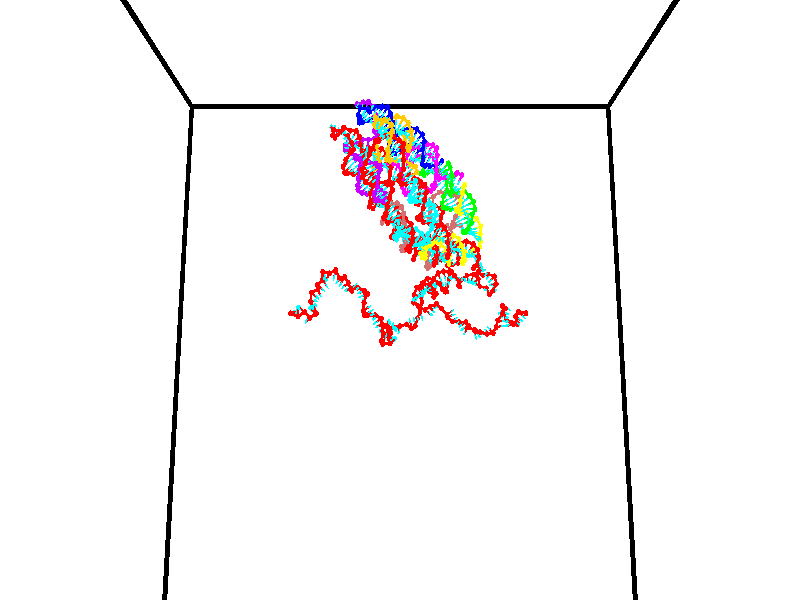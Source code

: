 // switches for output
#declare DRAW_BASES = 1; // possible values are 0, 1; only relevant for DNA ribbons
#declare DRAW_BASES_TYPE = 3; // possible values are 1, 2, 3; only relevant for DNA ribbons
#declare DRAW_FOG = 0; // set to 1 to enable fog

#include "colors.inc"

#include "transforms.inc"
background { rgb <1, 1, 1>}

#default {
   normal{
       ripples 0.25
       frequency 0.20
       turbulence 0.2
       lambda 5
   }
	finish {
		phong 0.1
		phong_size 40.
	}
}

// original window dimensions: 1024x640


// camera settings

camera {
	sky <0, 0.179814, -0.983701>
	up <0, 0.179814, -0.983701>
	right 1.6 * <1, 0, 0>
	location <35, 94.9851, 44.8844>
	look_at <35, 29.7336, 32.9568>
	direction <0, -65.2515, -11.9276>
	angle 67.0682
}


# declare cpy_camera_pos = <35, 94.9851, 44.8844>;
# if (DRAW_FOG = 1)
fog {
	fog_type 2
	up vnormalize(cpy_camera_pos)
	color rgbt<1,1,1,0.3>
	distance 1e-5
	fog_alt 3e-3
	fog_offset 56
}
# end


// LIGHTS

# declare lum = 6;
global_settings {
	ambient_light rgb lum * <0.05, 0.05, 0.05>
	max_trace_level 15
}# declare cpy_direct_light_amount = 0.25;
light_source
{	1000 * <-1, -1.16352, -0.803886>,
	rgb lum * cpy_direct_light_amount
	parallel
}

light_source
{	1000 * <1, 1.16352, 0.803886>,
	rgb lum * cpy_direct_light_amount
	parallel
}

// strand 0

// nucleotide -1

// particle -1
sphere {
	<24.097776, 35.531815, 35.156746> 0.250000
	pigment { color rgbt <1,0,0,0> }
	no_shadow
}
cylinder {
	<24.303913, 35.216320, 35.022694>,  <24.427595, 35.027023, 34.942261>, 0.100000
	pigment { color rgbt <1,0,0,0> }
	no_shadow
}
cylinder {
	<24.303913, 35.216320, 35.022694>,  <24.097776, 35.531815, 35.156746>, 0.100000
	pigment { color rgbt <1,0,0,0> }
	no_shadow
}

// particle -1
sphere {
	<24.303913, 35.216320, 35.022694> 0.100000
	pigment { color rgbt <1,0,0,0> }
	no_shadow
}
sphere {
	0, 1
	scale<0.080000,0.200000,0.300000>
	matrix <0.584342, 0.609461, -0.535818,
		0.626870, 0.080299, 0.774975,
		0.515343, -0.788739, -0.335130,
		24.458515, 34.979698, 34.922153>
	pigment { color rgbt <0,1,1,0> }
	no_shadow
}
cylinder {
	<24.829355, 35.517025, 35.380497>,  <24.097776, 35.531815, 35.156746>, 0.130000
	pigment { color rgbt <1,0,0,0> }
	no_shadow
}

// nucleotide -1

// particle -1
sphere {
	<24.829355, 35.517025, 35.380497> 0.250000
	pigment { color rgbt <1,0,0,0> }
	no_shadow
}
cylinder {
	<24.760149, 35.354774, 35.021492>,  <24.718626, 35.257423, 34.806087>, 0.100000
	pigment { color rgbt <1,0,0,0> }
	no_shadow
}
cylinder {
	<24.760149, 35.354774, 35.021492>,  <24.829355, 35.517025, 35.380497>, 0.100000
	pigment { color rgbt <1,0,0,0> }
	no_shadow
}

// particle -1
sphere {
	<24.760149, 35.354774, 35.021492> 0.100000
	pigment { color rgbt <1,0,0,0> }
	no_shadow
}
sphere {
	0, 1
	scale<0.080000,0.200000,0.300000>
	matrix <0.622074, 0.661492, -0.418871,
		0.763603, -0.630793, 0.137880,
		-0.173014, -0.405623, -0.897517,
		24.708244, 35.233089, 34.752235>
	pigment { color rgbt <0,1,1,0> }
	no_shadow
}
cylinder {
	<25.479561, 35.364571, 35.026028>,  <24.829355, 35.517025, 35.380497>, 0.130000
	pigment { color rgbt <1,0,0,0> }
	no_shadow
}

// nucleotide -1

// particle -1
sphere {
	<25.479561, 35.364571, 35.026028> 0.250000
	pigment { color rgbt <1,0,0,0> }
	no_shadow
}
cylinder {
	<25.161545, 35.457188, 34.801777>,  <24.970736, 35.512756, 34.667225>, 0.100000
	pigment { color rgbt <1,0,0,0> }
	no_shadow
}
cylinder {
	<25.161545, 35.457188, 34.801777>,  <25.479561, 35.364571, 35.026028>, 0.100000
	pigment { color rgbt <1,0,0,0> }
	no_shadow
}

// particle -1
sphere {
	<25.161545, 35.457188, 34.801777> 0.100000
	pigment { color rgbt <1,0,0,0> }
	no_shadow
}
sphere {
	0, 1
	scale<0.080000,0.200000,0.300000>
	matrix <0.541191, 0.688166, -0.483259,
		0.273908, -0.687615, -0.672428,
		-0.795039, 0.231544, -0.560626,
		24.923033, 35.526649, 34.633591>
	pigment { color rgbt <0,1,1,0> }
	no_shadow
}
cylinder {
	<25.871832, 34.854481, 35.413532>,  <25.479561, 35.364571, 35.026028>, 0.130000
	pigment { color rgbt <1,0,0,0> }
	no_shadow
}

// nucleotide -1

// particle -1
sphere {
	<25.871832, 34.854481, 35.413532> 0.250000
	pigment { color rgbt <1,0,0,0> }
	no_shadow
}
cylinder {
	<25.733154, 35.148460, 35.646652>,  <25.649948, 35.324848, 35.786522>, 0.100000
	pigment { color rgbt <1,0,0,0> }
	no_shadow
}
cylinder {
	<25.733154, 35.148460, 35.646652>,  <25.871832, 34.854481, 35.413532>, 0.100000
	pigment { color rgbt <1,0,0,0> }
	no_shadow
}

// particle -1
sphere {
	<25.733154, 35.148460, 35.646652> 0.100000
	pigment { color rgbt <1,0,0,0> }
	no_shadow
}
sphere {
	0, 1
	scale<0.080000,0.200000,0.300000>
	matrix <0.921568, 0.151183, 0.357570,
		0.174688, 0.661053, -0.729721,
		-0.346694, 0.734951, 0.582795,
		25.629147, 35.368946, 35.821491>
	pigment { color rgbt <0,1,1,0> }
	no_shadow
}
cylinder {
	<26.560421, 34.854485, 35.021122>,  <25.871832, 34.854481, 35.413532>, 0.130000
	pigment { color rgbt <1,0,0,0> }
	no_shadow
}

// nucleotide -1

// particle -1
sphere {
	<26.560421, 34.854485, 35.021122> 0.250000
	pigment { color rgbt <1,0,0,0> }
	no_shadow
}
cylinder {
	<26.223370, 34.808079, 34.810783>,  <26.021139, 34.780235, 34.684578>, 0.100000
	pigment { color rgbt <1,0,0,0> }
	no_shadow
}
cylinder {
	<26.223370, 34.808079, 34.810783>,  <26.560421, 34.854485, 35.021122>, 0.100000
	pigment { color rgbt <1,0,0,0> }
	no_shadow
}

// particle -1
sphere {
	<26.223370, 34.808079, 34.810783> 0.100000
	pigment { color rgbt <1,0,0,0> }
	no_shadow
}
sphere {
	0, 1
	scale<0.080000,0.200000,0.300000>
	matrix <0.427368, -0.738180, -0.521965,
		-0.327618, -0.664554, 0.671591,
		-0.842629, -0.116011, -0.525850,
		25.970581, 34.773277, 34.653027>
	pigment { color rgbt <0,1,1,0> }
	no_shadow
}
cylinder {
	<26.365822, 34.123817, 34.998714>,  <26.560421, 34.854485, 35.021122>, 0.130000
	pigment { color rgbt <1,0,0,0> }
	no_shadow
}

// nucleotide -1

// particle -1
sphere {
	<26.365822, 34.123817, 34.998714> 0.250000
	pigment { color rgbt <1,0,0,0> }
	no_shadow
}
cylinder {
	<26.201307, 34.328869, 34.697235>,  <26.102598, 34.451900, 34.516346>, 0.100000
	pigment { color rgbt <1,0,0,0> }
	no_shadow
}
cylinder {
	<26.201307, 34.328869, 34.697235>,  <26.365822, 34.123817, 34.998714>, 0.100000
	pigment { color rgbt <1,0,0,0> }
	no_shadow
}

// particle -1
sphere {
	<26.201307, 34.328869, 34.697235> 0.100000
	pigment { color rgbt <1,0,0,0> }
	no_shadow
}
sphere {
	0, 1
	scale<0.080000,0.200000,0.300000>
	matrix <0.414536, -0.631221, -0.655530,
		-0.811791, -0.582045, 0.047110,
		-0.411285, 0.512624, -0.753698,
		26.077921, 34.482655, 34.471127>
	pigment { color rgbt <0,1,1,0> }
	no_shadow
}
cylinder {
	<26.074539, 33.620358, 34.496292>,  <26.365822, 34.123817, 34.998714>, 0.130000
	pigment { color rgbt <1,0,0,0> }
	no_shadow
}

// nucleotide -1

// particle -1
sphere {
	<26.074539, 33.620358, 34.496292> 0.250000
	pigment { color rgbt <1,0,0,0> }
	no_shadow
}
cylinder {
	<26.212181, 33.965797, 34.348896>,  <26.294765, 34.173061, 34.260460>, 0.100000
	pigment { color rgbt <1,0,0,0> }
	no_shadow
}
cylinder {
	<26.212181, 33.965797, 34.348896>,  <26.074539, 33.620358, 34.496292>, 0.100000
	pigment { color rgbt <1,0,0,0> }
	no_shadow
}

// particle -1
sphere {
	<26.212181, 33.965797, 34.348896> 0.100000
	pigment { color rgbt <1,0,0,0> }
	no_shadow
}
sphere {
	0, 1
	scale<0.080000,0.200000,0.300000>
	matrix <0.386324, -0.487918, -0.782745,
		-0.855772, 0.126990, -0.501525,
		0.344104, 0.863603, -0.368487,
		26.315413, 34.224876, 34.238350>
	pigment { color rgbt <0,1,1,0> }
	no_shadow
}
cylinder {
	<25.764029, 33.729706, 33.822491>,  <26.074539, 33.620358, 34.496292>, 0.130000
	pigment { color rgbt <1,0,0,0> }
	no_shadow
}

// nucleotide -1

// particle -1
sphere {
	<25.764029, 33.729706, 33.822491> 0.250000
	pigment { color rgbt <1,0,0,0> }
	no_shadow
}
cylinder {
	<26.081593, 33.972633, 33.834251>,  <26.272131, 34.118389, 33.841309>, 0.100000
	pigment { color rgbt <1,0,0,0> }
	no_shadow
}
cylinder {
	<26.081593, 33.972633, 33.834251>,  <25.764029, 33.729706, 33.822491>, 0.100000
	pigment { color rgbt <1,0,0,0> }
	no_shadow
}

// particle -1
sphere {
	<26.081593, 33.972633, 33.834251> 0.100000
	pigment { color rgbt <1,0,0,0> }
	no_shadow
}
sphere {
	0, 1
	scale<0.080000,0.200000,0.300000>
	matrix <0.301288, -0.350929, -0.886609,
		-0.528137, 0.712749, -0.461585,
		0.793912, 0.607321, 0.029404,
		26.319767, 34.154831, 33.843071>
	pigment { color rgbt <0,1,1,0> }
	no_shadow
}
cylinder {
	<25.900518, 34.052364, 33.104340>,  <25.764029, 33.729706, 33.822491>, 0.130000
	pigment { color rgbt <1,0,0,0> }
	no_shadow
}

// nucleotide -1

// particle -1
sphere {
	<25.900518, 34.052364, 33.104340> 0.250000
	pigment { color rgbt <1,0,0,0> }
	no_shadow
}
cylinder {
	<26.228111, 34.012943, 33.330456>,  <26.424667, 33.989288, 33.466125>, 0.100000
	pigment { color rgbt <1,0,0,0> }
	no_shadow
}
cylinder {
	<26.228111, 34.012943, 33.330456>,  <25.900518, 34.052364, 33.104340>, 0.100000
	pigment { color rgbt <1,0,0,0> }
	no_shadow
}

// particle -1
sphere {
	<26.228111, 34.012943, 33.330456> 0.100000
	pigment { color rgbt <1,0,0,0> }
	no_shadow
}
sphere {
	0, 1
	scale<0.080000,0.200000,0.300000>
	matrix <0.470792, -0.447811, -0.760145,
		0.328059, 0.888680, -0.320350,
		0.818983, -0.098554, 0.565292,
		26.473806, 33.983376, 33.500042>
	pigment { color rgbt <0,1,1,0> }
	no_shadow
}
cylinder {
	<26.594357, 34.393532, 32.892143>,  <25.900518, 34.052364, 33.104340>, 0.130000
	pigment { color rgbt <1,0,0,0> }
	no_shadow
}

// nucleotide -1

// particle -1
sphere {
	<26.594357, 34.393532, 32.892143> 0.250000
	pigment { color rgbt <1,0,0,0> }
	no_shadow
}
cylinder {
	<26.675154, 34.056519, 33.091877>,  <26.723633, 33.854309, 33.211716>, 0.100000
	pigment { color rgbt <1,0,0,0> }
	no_shadow
}
cylinder {
	<26.675154, 34.056519, 33.091877>,  <26.594357, 34.393532, 32.892143>, 0.100000
	pigment { color rgbt <1,0,0,0> }
	no_shadow
}

// particle -1
sphere {
	<26.675154, 34.056519, 33.091877> 0.100000
	pigment { color rgbt <1,0,0,0> }
	no_shadow
}
sphere {
	0, 1
	scale<0.080000,0.200000,0.300000>
	matrix <0.608319, -0.291641, -0.738169,
		0.767559, 0.452860, 0.453620,
		0.201993, -0.842534, 0.499335,
		26.735752, 33.803757, 33.241676>
	pigment { color rgbt <0,1,1,0> }
	no_shadow
}
cylinder {
	<26.641413, 35.136734, 32.640202>,  <26.594357, 34.393532, 32.892143>, 0.130000
	pigment { color rgbt <1,0,0,0> }
	no_shadow
}

// nucleotide -1

// particle -1
sphere {
	<26.641413, 35.136734, 32.640202> 0.250000
	pigment { color rgbt <1,0,0,0> }
	no_shadow
}
cylinder {
	<26.963108, 35.096340, 32.874466>,  <27.156126, 35.072102, 33.015026>, 0.100000
	pigment { color rgbt <1,0,0,0> }
	no_shadow
}
cylinder {
	<26.963108, 35.096340, 32.874466>,  <26.641413, 35.136734, 32.640202>, 0.100000
	pigment { color rgbt <1,0,0,0> }
	no_shadow
}

// particle -1
sphere {
	<26.963108, 35.096340, 32.874466> 0.100000
	pigment { color rgbt <1,0,0,0> }
	no_shadow
}
sphere {
	0, 1
	scale<0.080000,0.200000,0.300000>
	matrix <0.585370, -0.035640, -0.809982,
		0.102672, 0.994249, 0.030453,
		0.804239, -0.100989, 0.585663,
		27.204380, 35.066044, 33.050163>
	pigment { color rgbt <0,1,1,0> }
	no_shadow
}
cylinder {
	<27.182943, 35.327244, 32.233021>,  <26.641413, 35.136734, 32.640202>, 0.130000
	pigment { color rgbt <1,0,0,0> }
	no_shadow
}

// nucleotide -1

// particle -1
sphere {
	<27.182943, 35.327244, 32.233021> 0.250000
	pigment { color rgbt <1,0,0,0> }
	no_shadow
}
cylinder {
	<27.414124, 35.178505, 32.523594>,  <27.552832, 35.089260, 32.697937>, 0.100000
	pigment { color rgbt <1,0,0,0> }
	no_shadow
}
cylinder {
	<27.414124, 35.178505, 32.523594>,  <27.182943, 35.327244, 32.233021>, 0.100000
	pigment { color rgbt <1,0,0,0> }
	no_shadow
}

// particle -1
sphere {
	<27.414124, 35.178505, 32.523594> 0.100000
	pigment { color rgbt <1,0,0,0> }
	no_shadow
}
sphere {
	0, 1
	scale<0.080000,0.200000,0.300000>
	matrix <0.762915, -0.069822, -0.642717,
		0.289713, 0.925665, 0.243333,
		0.577951, -0.371846, 0.726432,
		27.587509, 35.066952, 32.741524>
	pigment { color rgbt <0,1,1,0> }
	no_shadow
}
cylinder {
	<27.260174, 35.957764, 31.722767>,  <27.182943, 35.327244, 32.233021>, 0.130000
	pigment { color rgbt <1,0,0,0> }
	no_shadow
}

// nucleotide -1

// particle -1
sphere {
	<27.260174, 35.957764, 31.722767> 0.250000
	pigment { color rgbt <1,0,0,0> }
	no_shadow
}
cylinder {
	<27.397156, 36.184105, 32.022778>,  <27.479345, 36.319908, 32.202785>, 0.100000
	pigment { color rgbt <1,0,0,0> }
	no_shadow
}
cylinder {
	<27.397156, 36.184105, 32.022778>,  <27.260174, 35.957764, 31.722767>, 0.100000
	pigment { color rgbt <1,0,0,0> }
	no_shadow
}

// particle -1
sphere {
	<27.397156, 36.184105, 32.022778> 0.100000
	pigment { color rgbt <1,0,0,0> }
	no_shadow
}
sphere {
	0, 1
	scale<0.080000,0.200000,0.300000>
	matrix <0.568979, -0.760164, 0.313709,
		0.747655, 0.319319, -0.582278,
		0.342453, 0.565850, 0.750026,
		27.499891, 36.353859, 32.247784>
	pigment { color rgbt <0,1,1,0> }
	no_shadow
}
cylinder {
	<27.920523, 35.788620, 31.793455>,  <27.260174, 35.957764, 31.722767>, 0.130000
	pigment { color rgbt <1,0,0,0> }
	no_shadow
}

// nucleotide -1

// particle -1
sphere {
	<27.920523, 35.788620, 31.793455> 0.250000
	pigment { color rgbt <1,0,0,0> }
	no_shadow
}
cylinder {
	<27.773491, 35.916012, 32.142960>,  <27.685272, 35.992447, 32.352661>, 0.100000
	pigment { color rgbt <1,0,0,0> }
	no_shadow
}
cylinder {
	<27.773491, 35.916012, 32.142960>,  <27.920523, 35.788620, 31.793455>, 0.100000
	pigment { color rgbt <1,0,0,0> }
	no_shadow
}

// particle -1
sphere {
	<27.773491, 35.916012, 32.142960> 0.100000
	pigment { color rgbt <1,0,0,0> }
	no_shadow
}
sphere {
	0, 1
	scale<0.080000,0.200000,0.300000>
	matrix <0.548375, -0.684593, 0.480226,
		0.751113, 0.655668, 0.076993,
		-0.367578, 0.318483, 0.873759,
		27.663218, 36.011559, 32.405087>
	pigment { color rgbt <0,1,1,0> }
	no_shadow
}
cylinder {
	<28.530933, 35.665054, 31.489183>,  <27.920523, 35.788620, 31.793455>, 0.130000
	pigment { color rgbt <1,0,0,0> }
	no_shadow
}

// nucleotide -1

// particle -1
sphere {
	<28.530933, 35.665054, 31.489183> 0.250000
	pigment { color rgbt <1,0,0,0> }
	no_shadow
}
cylinder {
	<28.447186, 35.761845, 31.868153>,  <28.396936, 35.819920, 32.095535>, 0.100000
	pigment { color rgbt <1,0,0,0> }
	no_shadow
}
cylinder {
	<28.447186, 35.761845, 31.868153>,  <28.530933, 35.665054, 31.489183>, 0.100000
	pigment { color rgbt <1,0,0,0> }
	no_shadow
}

// particle -1
sphere {
	<28.447186, 35.761845, 31.868153> 0.100000
	pigment { color rgbt <1,0,0,0> }
	no_shadow
}
sphere {
	0, 1
	scale<0.080000,0.200000,0.300000>
	matrix <0.913838, -0.296341, 0.277635,
		0.347942, 0.923920, -0.159086,
		-0.209369, 0.241980, 0.947423,
		28.384375, 35.834438, 32.152378>
	pigment { color rgbt <0,1,1,0> }
	no_shadow
}
cylinder {
	<28.897938, 35.283138, 32.119652>,  <28.530933, 35.665054, 31.489183>, 0.130000
	pigment { color rgbt <1,0,0,0> }
	no_shadow
}

// nucleotide -1

// particle -1
sphere {
	<28.897938, 35.283138, 32.119652> 0.250000
	pigment { color rgbt <1,0,0,0> }
	no_shadow
}
cylinder {
	<28.776905, 35.575294, 32.364594>,  <28.704287, 35.750587, 32.511559>, 0.100000
	pigment { color rgbt <1,0,0,0> }
	no_shadow
}
cylinder {
	<28.776905, 35.575294, 32.364594>,  <28.897938, 35.283138, 32.119652>, 0.100000
	pigment { color rgbt <1,0,0,0> }
	no_shadow
}

// particle -1
sphere {
	<28.776905, 35.575294, 32.364594> 0.100000
	pigment { color rgbt <1,0,0,0> }
	no_shadow
}
sphere {
	0, 1
	scale<0.080000,0.200000,0.300000>
	matrix <0.802461, -0.151455, 0.577164,
		0.514297, 0.666030, -0.540280,
		-0.302580, 0.730387, 0.612356,
		28.686131, 35.794411, 32.548302>
	pigment { color rgbt <0,1,1,0> }
	no_shadow
}
cylinder {
	<29.465189, 35.834412, 32.121384>,  <28.897938, 35.283138, 32.119652>, 0.130000
	pigment { color rgbt <1,0,0,0> }
	no_shadow
}

// nucleotide -1

// particle -1
sphere {
	<29.465189, 35.834412, 32.121384> 0.250000
	pigment { color rgbt <1,0,0,0> }
	no_shadow
}
cylinder {
	<29.231970, 35.782768, 32.442230>,  <29.092037, 35.751781, 32.634739>, 0.100000
	pigment { color rgbt <1,0,0,0> }
	no_shadow
}
cylinder {
	<29.231970, 35.782768, 32.442230>,  <29.465189, 35.834412, 32.121384>, 0.100000
	pigment { color rgbt <1,0,0,0> }
	no_shadow
}

// particle -1
sphere {
	<29.231970, 35.782768, 32.442230> 0.100000
	pigment { color rgbt <1,0,0,0> }
	no_shadow
}
sphere {
	0, 1
	scale<0.080000,0.200000,0.300000>
	matrix <0.717250, -0.545511, 0.433556,
		0.381584, 0.828099, 0.410665,
		-0.583050, -0.129111, 0.802112,
		29.057055, 35.744034, 32.682865>
	pigment { color rgbt <0,1,1,0> }
	no_shadow
}
cylinder {
	<29.823385, 35.984062, 32.649044>,  <29.465189, 35.834412, 32.121384>, 0.130000
	pigment { color rgbt <1,0,0,0> }
	no_shadow
}

// nucleotide -1

// particle -1
sphere {
	<29.823385, 35.984062, 32.649044> 0.250000
	pigment { color rgbt <1,0,0,0> }
	no_shadow
}
cylinder {
	<29.542187, 35.735832, 32.788002>,  <29.373468, 35.586895, 32.871376>, 0.100000
	pigment { color rgbt <1,0,0,0> }
	no_shadow
}
cylinder {
	<29.542187, 35.735832, 32.788002>,  <29.823385, 35.984062, 32.649044>, 0.100000
	pigment { color rgbt <1,0,0,0> }
	no_shadow
}

// particle -1
sphere {
	<29.542187, 35.735832, 32.788002> 0.100000
	pigment { color rgbt <1,0,0,0> }
	no_shadow
}
sphere {
	0, 1
	scale<0.080000,0.200000,0.300000>
	matrix <0.677355, -0.435352, 0.593008,
		-0.216765, 0.652193, 0.726400,
		-0.702996, -0.620574, 0.347397,
		29.331287, 35.549660, 32.892220>
	pigment { color rgbt <0,1,1,0> }
	no_shadow
}
cylinder {
	<30.191725, 35.752228, 33.273914>,  <29.823385, 35.984062, 32.649044>, 0.130000
	pigment { color rgbt <1,0,0,0> }
	no_shadow
}

// nucleotide -1

// particle -1
sphere {
	<30.191725, 35.752228, 33.273914> 0.250000
	pigment { color rgbt <1,0,0,0> }
	no_shadow
}
cylinder {
	<29.879797, 35.517330, 33.187176>,  <29.692640, 35.376392, 33.135132>, 0.100000
	pigment { color rgbt <1,0,0,0> }
	no_shadow
}
cylinder {
	<29.879797, 35.517330, 33.187176>,  <30.191725, 35.752228, 33.273914>, 0.100000
	pigment { color rgbt <1,0,0,0> }
	no_shadow
}

// particle -1
sphere {
	<29.879797, 35.517330, 33.187176> 0.100000
	pigment { color rgbt <1,0,0,0> }
	no_shadow
}
sphere {
	0, 1
	scale<0.080000,0.200000,0.300000>
	matrix <0.423642, -0.750089, 0.507832,
		-0.460876, 0.304154, 0.833717,
		-0.779821, -0.587245, -0.216846,
		29.645851, 35.341156, 33.122124>
	pigment { color rgbt <0,1,1,0> }
	no_shadow
}
cylinder {
	<30.129204, 36.495129, 33.294094>,  <30.191725, 35.752228, 33.273914>, 0.130000
	pigment { color rgbt <1,0,0,0> }
	no_shadow
}

// nucleotide -1

// particle -1
sphere {
	<30.129204, 36.495129, 33.294094> 0.250000
	pigment { color rgbt <1,0,0,0> }
	no_shadow
}
cylinder {
	<30.390343, 36.769760, 33.166096>,  <30.547026, 36.934540, 33.089294>, 0.100000
	pigment { color rgbt <1,0,0,0> }
	no_shadow
}
cylinder {
	<30.390343, 36.769760, 33.166096>,  <30.129204, 36.495129, 33.294094>, 0.100000
	pigment { color rgbt <1,0,0,0> }
	no_shadow
}

// particle -1
sphere {
	<30.390343, 36.769760, 33.166096> 0.100000
	pigment { color rgbt <1,0,0,0> }
	no_shadow
}
sphere {
	0, 1
	scale<0.080000,0.200000,0.300000>
	matrix <0.628065, -0.254467, 0.735378,
		0.423464, -0.681072, -0.597343,
		0.652849, 0.686577, -0.320000,
		30.586197, 36.975735, 33.070095>
	pigment { color rgbt <0,1,1,0> }
	no_shadow
}
cylinder {
	<30.761608, 36.109074, 33.071144>,  <30.129204, 36.495129, 33.294094>, 0.130000
	pigment { color rgbt <1,0,0,0> }
	no_shadow
}

// nucleotide -1

// particle -1
sphere {
	<30.761608, 36.109074, 33.071144> 0.250000
	pigment { color rgbt <1,0,0,0> }
	no_shadow
}
cylinder {
	<30.803288, 36.490829, 33.183060>,  <30.828295, 36.719883, 33.250210>, 0.100000
	pigment { color rgbt <1,0,0,0> }
	no_shadow
}
cylinder {
	<30.803288, 36.490829, 33.183060>,  <30.761608, 36.109074, 33.071144>, 0.100000
	pigment { color rgbt <1,0,0,0> }
	no_shadow
}

// particle -1
sphere {
	<30.803288, 36.490829, 33.183060> 0.100000
	pigment { color rgbt <1,0,0,0> }
	no_shadow
}
sphere {
	0, 1
	scale<0.080000,0.200000,0.300000>
	matrix <0.647606, -0.278614, 0.709211,
		0.754817, 0.107292, -0.647101,
		0.104199, 0.954391, 0.279785,
		30.834547, 36.777145, 33.266994>
	pigment { color rgbt <0,1,1,0> }
	no_shadow
}
cylinder {
	<31.479906, 36.177578, 33.390438>,  <30.761608, 36.109074, 33.071144>, 0.130000
	pigment { color rgbt <1,0,0,0> }
	no_shadow
}

// nucleotide -1

// particle -1
sphere {
	<31.479906, 36.177578, 33.390438> 0.250000
	pigment { color rgbt <1,0,0,0> }
	no_shadow
}
cylinder {
	<31.230247, 36.466152, 33.510418>,  <31.080452, 36.639297, 33.582405>, 0.100000
	pigment { color rgbt <1,0,0,0> }
	no_shadow
}
cylinder {
	<31.230247, 36.466152, 33.510418>,  <31.479906, 36.177578, 33.390438>, 0.100000
	pigment { color rgbt <1,0,0,0> }
	no_shadow
}

// particle -1
sphere {
	<31.230247, 36.466152, 33.510418> 0.100000
	pigment { color rgbt <1,0,0,0> }
	no_shadow
}
sphere {
	0, 1
	scale<0.080000,0.200000,0.300000>
	matrix <0.364052, -0.071147, 0.928657,
		0.691308, 0.688815, -0.218235,
		-0.624147, 0.721437, 0.299949,
		31.043003, 36.682583, 33.600403>
	pigment { color rgbt <0,1,1,0> }
	no_shadow
}
cylinder {
	<31.830477, 36.599606, 33.704567>,  <31.479906, 36.177578, 33.390438>, 0.130000
	pigment { color rgbt <1,0,0,0> }
	no_shadow
}

// nucleotide -1

// particle -1
sphere {
	<31.830477, 36.599606, 33.704567> 0.250000
	pigment { color rgbt <1,0,0,0> }
	no_shadow
}
cylinder {
	<31.461908, 36.676918, 33.839401>,  <31.240767, 36.723305, 33.920303>, 0.100000
	pigment { color rgbt <1,0,0,0> }
	no_shadow
}
cylinder {
	<31.461908, 36.676918, 33.839401>,  <31.830477, 36.599606, 33.704567>, 0.100000
	pigment { color rgbt <1,0,0,0> }
	no_shadow
}

// particle -1
sphere {
	<31.461908, 36.676918, 33.839401> 0.100000
	pigment { color rgbt <1,0,0,0> }
	no_shadow
}
sphere {
	0, 1
	scale<0.080000,0.200000,0.300000>
	matrix <0.314013, -0.140575, 0.938954,
		0.228868, 0.971021, 0.068836,
		-0.921420, 0.193281, 0.337086,
		31.185482, 36.734901, 33.940529>
	pigment { color rgbt <0,1,1,0> }
	no_shadow
}
cylinder {
	<31.739044, 37.395344, 33.903404>,  <31.830477, 36.599606, 33.704567>, 0.130000
	pigment { color rgbt <1,0,0,0> }
	no_shadow
}

// nucleotide -1

// particle -1
sphere {
	<31.739044, 37.395344, 33.903404> 0.250000
	pigment { color rgbt <1,0,0,0> }
	no_shadow
}
cylinder {
	<31.586756, 37.057716, 34.054455>,  <31.495382, 36.855141, 34.145084>, 0.100000
	pigment { color rgbt <1,0,0,0> }
	no_shadow
}
cylinder {
	<31.586756, 37.057716, 34.054455>,  <31.739044, 37.395344, 33.903404>, 0.100000
	pigment { color rgbt <1,0,0,0> }
	no_shadow
}

// particle -1
sphere {
	<31.586756, 37.057716, 34.054455> 0.100000
	pigment { color rgbt <1,0,0,0> }
	no_shadow
}
sphere {
	0, 1
	scale<0.080000,0.200000,0.300000>
	matrix <0.432699, 0.198294, 0.879461,
		-0.817204, 0.498231, 0.289731,
		-0.380723, -0.844065, 0.377630,
		31.472538, 36.804497, 34.167744>
	pigment { color rgbt <0,1,1,0> }
	no_shadow
}
cylinder {
	<31.523802, 37.565430, 34.606731>,  <31.739044, 37.395344, 33.903404>, 0.130000
	pigment { color rgbt <1,0,0,0> }
	no_shadow
}

// nucleotide -1

// particle -1
sphere {
	<31.523802, 37.565430, 34.606731> 0.250000
	pigment { color rgbt <1,0,0,0> }
	no_shadow
}
cylinder {
	<31.571655, 37.169525, 34.575611>,  <31.600367, 36.931980, 34.556938>, 0.100000
	pigment { color rgbt <1,0,0,0> }
	no_shadow
}
cylinder {
	<31.571655, 37.169525, 34.575611>,  <31.523802, 37.565430, 34.606731>, 0.100000
	pigment { color rgbt <1,0,0,0> }
	no_shadow
}

// particle -1
sphere {
	<31.571655, 37.169525, 34.575611> 0.100000
	pigment { color rgbt <1,0,0,0> }
	no_shadow
}
sphere {
	0, 1
	scale<0.080000,0.200000,0.300000>
	matrix <0.416268, -0.021138, 0.908996,
		-0.901337, -0.141131, 0.409479,
		0.119632, -0.989765, -0.077801,
		31.607544, 36.872597, 34.552273>
	pigment { color rgbt <0,1,1,0> }
	no_shadow
}
cylinder {
	<31.436781, 37.080013, 35.191250>,  <31.523802, 37.565430, 34.606731>, 0.130000
	pigment { color rgbt <1,0,0,0> }
	no_shadow
}

// nucleotide -1

// particle -1
sphere {
	<31.436781, 37.080013, 35.191250> 0.250000
	pigment { color rgbt <1,0,0,0> }
	no_shadow
}
cylinder {
	<31.707050, 36.869156, 34.985111>,  <31.869213, 36.742641, 34.861427>, 0.100000
	pigment { color rgbt <1,0,0,0> }
	no_shadow
}
cylinder {
	<31.707050, 36.869156, 34.985111>,  <31.436781, 37.080013, 35.191250>, 0.100000
	pigment { color rgbt <1,0,0,0> }
	no_shadow
}

// particle -1
sphere {
	<31.707050, 36.869156, 34.985111> 0.100000
	pigment { color rgbt <1,0,0,0> }
	no_shadow
}
sphere {
	0, 1
	scale<0.080000,0.200000,0.300000>
	matrix <0.520447, -0.153996, 0.839893,
		-0.522109, -0.835703, 0.170302,
		0.675675, -0.527149, -0.515342,
		31.909754, 36.711010, 34.830509>
	pigment { color rgbt <0,1,1,0> }
	no_shadow
}
cylinder {
	<31.506804, 36.444733, 35.410423>,  <31.436781, 37.080013, 35.191250>, 0.130000
	pigment { color rgbt <1,0,0,0> }
	no_shadow
}

// nucleotide -1

// particle -1
sphere {
	<31.506804, 36.444733, 35.410423> 0.250000
	pigment { color rgbt <1,0,0,0> }
	no_shadow
}
cylinder {
	<31.866617, 36.518501, 35.252018>,  <32.082504, 36.562763, 35.156975>, 0.100000
	pigment { color rgbt <1,0,0,0> }
	no_shadow
}
cylinder {
	<31.866617, 36.518501, 35.252018>,  <31.506804, 36.444733, 35.410423>, 0.100000
	pigment { color rgbt <1,0,0,0> }
	no_shadow
}

// particle -1
sphere {
	<31.866617, 36.518501, 35.252018> 0.100000
	pigment { color rgbt <1,0,0,0> }
	no_shadow
}
sphere {
	0, 1
	scale<0.080000,0.200000,0.300000>
	matrix <0.435327, -0.302686, 0.847863,
		0.036498, -0.935077, -0.352561,
		0.899532, 0.184425, -0.396016,
		32.136478, 36.573830, 35.133213>
	pigment { color rgbt <0,1,1,0> }
	no_shadow
}
cylinder {
	<31.791552, 35.855843, 35.325851>,  <31.506804, 36.444733, 35.410423>, 0.130000
	pigment { color rgbt <1,0,0,0> }
	no_shadow
}

// nucleotide -1

// particle -1
sphere {
	<31.791552, 35.855843, 35.325851> 0.250000
	pigment { color rgbt <1,0,0,0> }
	no_shadow
}
cylinder {
	<32.066761, 36.144104, 35.359997>,  <32.231888, 36.317059, 35.380486>, 0.100000
	pigment { color rgbt <1,0,0,0> }
	no_shadow
}
cylinder {
	<32.066761, 36.144104, 35.359997>,  <31.791552, 35.855843, 35.325851>, 0.100000
	pigment { color rgbt <1,0,0,0> }
	no_shadow
}

// particle -1
sphere {
	<32.066761, 36.144104, 35.359997> 0.100000
	pigment { color rgbt <1,0,0,0> }
	no_shadow
}
sphere {
	0, 1
	scale<0.080000,0.200000,0.300000>
	matrix <0.364772, -0.445130, 0.817802,
		0.627346, -0.531530, -0.569133,
		0.688025, 0.720649, 0.085363,
		32.273170, 36.360298, 35.385605>
	pigment { color rgbt <0,1,1,0> }
	no_shadow
}
cylinder {
	<32.528896, 35.608448, 35.315807>,  <31.791552, 35.855843, 35.325851>, 0.130000
	pigment { color rgbt <1,0,0,0> }
	no_shadow
}

// nucleotide -1

// particle -1
sphere {
	<32.528896, 35.608448, 35.315807> 0.250000
	pigment { color rgbt <1,0,0,0> }
	no_shadow
}
cylinder {
	<32.478588, 35.938202, 35.536556>,  <32.448402, 36.136055, 35.669006>, 0.100000
	pigment { color rgbt <1,0,0,0> }
	no_shadow
}
cylinder {
	<32.478588, 35.938202, 35.536556>,  <32.528896, 35.608448, 35.315807>, 0.100000
	pigment { color rgbt <1,0,0,0> }
	no_shadow
}

// particle -1
sphere {
	<32.478588, 35.938202, 35.536556> 0.100000
	pigment { color rgbt <1,0,0,0> }
	no_shadow
}
sphere {
	0, 1
	scale<0.080000,0.200000,0.300000>
	matrix <0.318596, -0.493262, 0.809437,
		0.939510, 0.277626, -0.200611,
		-0.125767, 0.824388, 0.551875,
		32.440857, 36.185520, 35.702118>
	pigment { color rgbt <0,1,1,0> }
	no_shadow
}
cylinder {
	<33.154919, 35.820911, 35.634193>,  <32.528896, 35.608448, 35.315807>, 0.130000
	pigment { color rgbt <1,0,0,0> }
	no_shadow
}

// nucleotide -1

// particle -1
sphere {
	<33.154919, 35.820911, 35.634193> 0.250000
	pigment { color rgbt <1,0,0,0> }
	no_shadow
}
cylinder {
	<32.825874, 35.911461, 35.842834>,  <32.628448, 35.965790, 35.968018>, 0.100000
	pigment { color rgbt <1,0,0,0> }
	no_shadow
}
cylinder {
	<32.825874, 35.911461, 35.842834>,  <33.154919, 35.820911, 35.634193>, 0.100000
	pigment { color rgbt <1,0,0,0> }
	no_shadow
}

// particle -1
sphere {
	<32.825874, 35.911461, 35.842834> 0.100000
	pigment { color rgbt <1,0,0,0> }
	no_shadow
}
sphere {
	0, 1
	scale<0.080000,0.200000,0.300000>
	matrix <0.363871, -0.495326, 0.788828,
		0.436928, 0.838695, 0.325092,
		-0.822613, 0.226370, 0.521599,
		32.579090, 35.979370, 35.999313>
	pigment { color rgbt <0,1,1,0> }
	no_shadow
}
cylinder {
	<33.239998, 36.303429, 36.170464>,  <33.154919, 35.820911, 35.634193>, 0.130000
	pigment { color rgbt <1,0,0,0> }
	no_shadow
}

// nucleotide -1

// particle -1
sphere {
	<33.239998, 36.303429, 36.170464> 0.250000
	pigment { color rgbt <1,0,0,0> }
	no_shadow
}
cylinder {
	<32.971222, 36.012554, 36.226589>,  <32.809956, 35.838028, 36.260265>, 0.100000
	pigment { color rgbt <1,0,0,0> }
	no_shadow
}
cylinder {
	<32.971222, 36.012554, 36.226589>,  <33.239998, 36.303429, 36.170464>, 0.100000
	pigment { color rgbt <1,0,0,0> }
	no_shadow
}

// particle -1
sphere {
	<32.971222, 36.012554, 36.226589> 0.100000
	pigment { color rgbt <1,0,0,0> }
	no_shadow
}
sphere {
	0, 1
	scale<0.080000,0.200000,0.300000>
	matrix <0.637768, -0.471848, 0.608779,
		-0.376492, 0.498551, 0.780833,
		-0.671942, -0.727191, 0.140313,
		32.769638, 35.794395, 36.268684>
	pigment { color rgbt <0,1,1,0> }
	no_shadow
}
cylinder {
	<33.344650, 36.267479, 36.936161>,  <33.239998, 36.303429, 36.170464>, 0.130000
	pigment { color rgbt <1,0,0,0> }
	no_shadow
}

// nucleotide -1

// particle -1
sphere {
	<33.344650, 36.267479, 36.936161> 0.250000
	pigment { color rgbt <1,0,0,0> }
	no_shadow
}
cylinder {
	<33.198910, 35.940262, 36.758148>,  <33.111465, 35.743931, 36.651340>, 0.100000
	pigment { color rgbt <1,0,0,0> }
	no_shadow
}
cylinder {
	<33.198910, 35.940262, 36.758148>,  <33.344650, 36.267479, 36.936161>, 0.100000
	pigment { color rgbt <1,0,0,0> }
	no_shadow
}

// particle -1
sphere {
	<33.198910, 35.940262, 36.758148> 0.100000
	pigment { color rgbt <1,0,0,0> }
	no_shadow
}
sphere {
	0, 1
	scale<0.080000,0.200000,0.300000>
	matrix <0.589263, -0.572567, 0.570032,
		-0.721120, -0.054546, 0.690660,
		-0.364356, -0.818042, -0.445031,
		33.089603, 35.694851, 36.624638>
	pigment { color rgbt <0,1,1,0> }
	no_shadow
}
cylinder {
	<33.165497, 35.777668, 37.501217>,  <33.344650, 36.267479, 36.936161>, 0.130000
	pigment { color rgbt <1,0,0,0> }
	no_shadow
}

// nucleotide -1

// particle -1
sphere {
	<33.165497, 35.777668, 37.501217> 0.250000
	pigment { color rgbt <1,0,0,0> }
	no_shadow
}
cylinder {
	<33.229290, 35.602283, 37.147423>,  <33.267567, 35.497051, 36.935146>, 0.100000
	pigment { color rgbt <1,0,0,0> }
	no_shadow
}
cylinder {
	<33.229290, 35.602283, 37.147423>,  <33.165497, 35.777668, 37.501217>, 0.100000
	pigment { color rgbt <1,0,0,0> }
	no_shadow
}

// particle -1
sphere {
	<33.229290, 35.602283, 37.147423> 0.100000
	pigment { color rgbt <1,0,0,0> }
	no_shadow
}
sphere {
	0, 1
	scale<0.080000,0.200000,0.300000>
	matrix <0.688864, -0.592340, 0.417852,
		-0.707129, -0.675931, 0.207572,
		0.159485, -0.438464, -0.884485,
		33.277134, 35.470745, 36.882076>
	pigment { color rgbt <0,1,1,0> }
	no_shadow
}
cylinder {
	<33.290192, 35.101681, 37.654171>,  <33.165497, 35.777668, 37.501217>, 0.130000
	pigment { color rgbt <1,0,0,0> }
	no_shadow
}

// nucleotide -1

// particle -1
sphere {
	<33.290192, 35.101681, 37.654171> 0.250000
	pigment { color rgbt <1,0,0,0> }
	no_shadow
}
cylinder {
	<33.439499, 35.148312, 37.286022>,  <33.529083, 35.176292, 37.065132>, 0.100000
	pigment { color rgbt <1,0,0,0> }
	no_shadow
}
cylinder {
	<33.439499, 35.148312, 37.286022>,  <33.290192, 35.101681, 37.654171>, 0.100000
	pigment { color rgbt <1,0,0,0> }
	no_shadow
}

// particle -1
sphere {
	<33.439499, 35.148312, 37.286022> 0.100000
	pigment { color rgbt <1,0,0,0> }
	no_shadow
}
sphere {
	0, 1
	scale<0.080000,0.200000,0.300000>
	matrix <0.759352, -0.608329, 0.230911,
		-0.532968, -0.785076, -0.315595,
		0.373268, 0.116580, -0.920370,
		33.551479, 35.183285, 37.009911>
	pigment { color rgbt <0,1,1,0> }
	no_shadow
}
cylinder {
	<34.012573, 34.976006, 37.601276>,  <33.290192, 35.101681, 37.654171>, 0.130000
	pigment { color rgbt <1,0,0,0> }
	no_shadow
}

// nucleotide -1

// particle -1
sphere {
	<34.012573, 34.976006, 37.601276> 0.250000
	pigment { color rgbt <1,0,0,0> }
	no_shadow
}
cylinder {
	<34.275230, 34.795834, 37.359306>,  <34.432823, 34.687729, 37.214123>, 0.100000
	pigment { color rgbt <1,0,0,0> }
	no_shadow
}
cylinder {
	<34.275230, 34.795834, 37.359306>,  <34.012573, 34.976006, 37.601276>, 0.100000
	pigment { color rgbt <1,0,0,0> }
	no_shadow
}

// particle -1
sphere {
	<34.275230, 34.795834, 37.359306> 0.100000
	pigment { color rgbt <1,0,0,0> }
	no_shadow
}
sphere {
	0, 1
	scale<0.080000,0.200000,0.300000>
	matrix <-0.537553, -0.842106, 0.043533,
		-0.529018, 0.296593, -0.795093,
		0.656641, -0.450434, -0.604924,
		34.472221, 34.660702, 37.177830>
	pigment { color rgbt <0,1,1,0> }
	no_shadow
}
cylinder {
	<33.675781, 34.632233, 36.877609>,  <34.012573, 34.976006, 37.601276>, 0.130000
	pigment { color rgbt <1,0,0,0> }
	no_shadow
}

// nucleotide -1

// particle -1
sphere {
	<33.675781, 34.632233, 36.877609> 0.250000
	pigment { color rgbt <1,0,0,0> }
	no_shadow
}
cylinder {
	<33.993282, 34.427876, 37.009632>,  <34.183784, 34.305260, 37.088848>, 0.100000
	pigment { color rgbt <1,0,0,0> }
	no_shadow
}
cylinder {
	<33.993282, 34.427876, 37.009632>,  <33.675781, 34.632233, 36.877609>, 0.100000
	pigment { color rgbt <1,0,0,0> }
	no_shadow
}

// particle -1
sphere {
	<33.993282, 34.427876, 37.009632> 0.100000
	pigment { color rgbt <1,0,0,0> }
	no_shadow
}
sphere {
	0, 1
	scale<0.080000,0.200000,0.300000>
	matrix <-0.571797, -0.811782, 0.118564,
		0.207363, -0.282839, -0.936484,
		0.793756, -0.510893, 0.330060,
		34.231407, 34.274609, 37.108650>
	pigment { color rgbt <0,1,1,0> }
	no_shadow
}
cylinder {
	<33.863163, 34.070080, 36.450874>,  <33.675781, 34.632233, 36.877609>, 0.130000
	pigment { color rgbt <1,0,0,0> }
	no_shadow
}

// nucleotide -1

// particle -1
sphere {
	<33.863163, 34.070080, 36.450874> 0.250000
	pigment { color rgbt <1,0,0,0> }
	no_shadow
}
cylinder {
	<34.002682, 33.976601, 36.813911>,  <34.086395, 33.920513, 37.031734>, 0.100000
	pigment { color rgbt <1,0,0,0> }
	no_shadow
}
cylinder {
	<34.002682, 33.976601, 36.813911>,  <33.863163, 34.070080, 36.450874>, 0.100000
	pigment { color rgbt <1,0,0,0> }
	no_shadow
}

// particle -1
sphere {
	<34.002682, 33.976601, 36.813911> 0.100000
	pigment { color rgbt <1,0,0,0> }
	no_shadow
}
sphere {
	0, 1
	scale<0.080000,0.200000,0.300000>
	matrix <-0.695327, -0.713836, 0.083416,
		0.628379, -0.660169, -0.411482,
		0.348799, -0.233697, 0.907593,
		34.107323, 33.906490, 37.086189>
	pigment { color rgbt <0,1,1,0> }
	no_shadow
}
cylinder {
	<33.552460, 33.667007, 35.955982>,  <33.863163, 34.070080, 36.450874>, 0.130000
	pigment { color rgbt <1,0,0,0> }
	no_shadow
}

// nucleotide -1

// particle -1
sphere {
	<33.552460, 33.667007, 35.955982> 0.250000
	pigment { color rgbt <1,0,0,0> }
	no_shadow
}
cylinder {
	<33.699421, 33.442398, 35.659412>,  <33.787598, 33.307632, 35.481472>, 0.100000
	pigment { color rgbt <1,0,0,0> }
	no_shadow
}
cylinder {
	<33.699421, 33.442398, 35.659412>,  <33.552460, 33.667007, 35.955982>, 0.100000
	pigment { color rgbt <1,0,0,0> }
	no_shadow
}

// particle -1
sphere {
	<33.699421, 33.442398, 35.659412> 0.100000
	pigment { color rgbt <1,0,0,0> }
	no_shadow
}
sphere {
	0, 1
	scale<0.080000,0.200000,0.300000>
	matrix <0.449998, -0.590329, 0.670084,
		-0.813952, -0.579828, 0.035797,
		0.367402, -0.561525, -0.741421,
		33.809643, 33.273941, 35.436985>
	pigment { color rgbt <0,1,1,0> }
	no_shadow
}
cylinder {
	<33.833382, 33.071236, 36.289749>,  <33.552460, 33.667007, 35.955982>, 0.130000
	pigment { color rgbt <1,0,0,0> }
	no_shadow
}

// nucleotide -1

// particle -1
sphere {
	<33.833382, 33.071236, 36.289749> 0.250000
	pigment { color rgbt <1,0,0,0> }
	no_shadow
}
cylinder {
	<33.867313, 32.967857, 35.904831>,  <33.887672, 32.905830, 35.673882>, 0.100000
	pigment { color rgbt <1,0,0,0> }
	no_shadow
}
cylinder {
	<33.867313, 32.967857, 35.904831>,  <33.833382, 33.071236, 36.289749>, 0.100000
	pigment { color rgbt <1,0,0,0> }
	no_shadow
}

// particle -1
sphere {
	<33.867313, 32.967857, 35.904831> 0.100000
	pigment { color rgbt <1,0,0,0> }
	no_shadow
}
sphere {
	0, 1
	scale<0.080000,0.200000,0.300000>
	matrix <0.660803, -0.708241, 0.248464,
		-0.745750, -0.656963, 0.110705,
		0.084826, -0.258446, -0.962294,
		33.892761, 32.890324, 35.616142>
	pigment { color rgbt <0,1,1,0> }
	no_shadow
}
cylinder {
	<34.011173, 32.377804, 36.371460>,  <33.833382, 33.071236, 36.289749>, 0.130000
	pigment { color rgbt <1,0,0,0> }
	no_shadow
}

// nucleotide -1

// particle -1
sphere {
	<34.011173, 32.377804, 36.371460> 0.250000
	pigment { color rgbt <1,0,0,0> }
	no_shadow
}
cylinder {
	<34.136890, 32.490726, 36.008907>,  <34.212322, 32.558479, 35.791378>, 0.100000
	pigment { color rgbt <1,0,0,0> }
	no_shadow
}
cylinder {
	<34.136890, 32.490726, 36.008907>,  <34.011173, 32.377804, 36.371460>, 0.100000
	pigment { color rgbt <1,0,0,0> }
	no_shadow
}

// particle -1
sphere {
	<34.136890, 32.490726, 36.008907> 0.100000
	pigment { color rgbt <1,0,0,0> }
	no_shadow
}
sphere {
	0, 1
	scale<0.080000,0.200000,0.300000>
	matrix <0.748065, -0.661475, 0.053375,
		-0.584479, -0.694806, -0.419081,
		0.314297, 0.282304, -0.906379,
		34.231178, 32.575417, 35.736992>
	pigment { color rgbt <0,1,1,0> }
	no_shadow
}
cylinder {
	<33.733345, 31.856428, 35.971771>,  <34.011173, 32.377804, 36.371460>, 0.130000
	pigment { color rgbt <1,0,0,0> }
	no_shadow
}

// nucleotide -1

// particle -1
sphere {
	<33.733345, 31.856428, 35.971771> 0.250000
	pigment { color rgbt <1,0,0,0> }
	no_shadow
}
cylinder {
	<34.071964, 32.061886, 35.915878>,  <34.275135, 32.185162, 35.882343>, 0.100000
	pigment { color rgbt <1,0,0,0> }
	no_shadow
}
cylinder {
	<34.071964, 32.061886, 35.915878>,  <33.733345, 31.856428, 35.971771>, 0.100000
	pigment { color rgbt <1,0,0,0> }
	no_shadow
}

// particle -1
sphere {
	<34.071964, 32.061886, 35.915878> 0.100000
	pigment { color rgbt <1,0,0,0> }
	no_shadow
}
sphere {
	0, 1
	scale<0.080000,0.200000,0.300000>
	matrix <0.529883, -0.788085, 0.313282,
		0.050795, -0.339249, -0.939324,
		0.846548, 0.513645, -0.139731,
		34.325928, 32.215981, 35.873959>
	pigment { color rgbt <0,1,1,0> }
	no_shadow
}
cylinder {
	<34.220238, 31.334396, 35.687866>,  <33.733345, 31.856428, 35.971771>, 0.130000
	pigment { color rgbt <1,0,0,0> }
	no_shadow
}

// nucleotide -1

// particle -1
sphere {
	<34.220238, 31.334396, 35.687866> 0.250000
	pigment { color rgbt <1,0,0,0> }
	no_shadow
}
cylinder {
	<34.415382, 31.639593, 35.857494>,  <34.532471, 31.822712, 35.959270>, 0.100000
	pigment { color rgbt <1,0,0,0> }
	no_shadow
}
cylinder {
	<34.415382, 31.639593, 35.857494>,  <34.220238, 31.334396, 35.687866>, 0.100000
	pigment { color rgbt <1,0,0,0> }
	no_shadow
}

// particle -1
sphere {
	<34.415382, 31.639593, 35.857494> 0.100000
	pigment { color rgbt <1,0,0,0> }
	no_shadow
}
sphere {
	0, 1
	scale<0.080000,0.200000,0.300000>
	matrix <0.673653, -0.638033, 0.372968,
		0.555141, 0.103717, -0.825264,
		0.487863, 0.762992, 0.424068,
		34.561741, 31.868490, 35.984715>
	pigment { color rgbt <0,1,1,0> }
	no_shadow
}
cylinder {
	<34.968914, 31.300924, 35.598640>,  <34.220238, 31.334396, 35.687866>, 0.130000
	pigment { color rgbt <1,0,0,0> }
	no_shadow
}

// nucleotide -1

// particle -1
sphere {
	<34.968914, 31.300924, 35.598640> 0.250000
	pigment { color rgbt <1,0,0,0> }
	no_shadow
}
cylinder {
	<34.921688, 31.531723, 35.921906>,  <34.893353, 31.670202, 36.115864>, 0.100000
	pigment { color rgbt <1,0,0,0> }
	no_shadow
}
cylinder {
	<34.921688, 31.531723, 35.921906>,  <34.968914, 31.300924, 35.598640>, 0.100000
	pigment { color rgbt <1,0,0,0> }
	no_shadow
}

// particle -1
sphere {
	<34.921688, 31.531723, 35.921906> 0.100000
	pigment { color rgbt <1,0,0,0> }
	no_shadow
}
sphere {
	0, 1
	scale<0.080000,0.200000,0.300000>
	matrix <0.710549, -0.519437, 0.474664,
		0.693672, 0.630284, -0.348657,
		-0.118068, 0.576999, 0.808166,
		34.886269, 31.704823, 36.164356>
	pigment { color rgbt <0,1,1,0> }
	no_shadow
}
cylinder {
	<35.709793, 31.172098, 35.435303>,  <34.968914, 31.300924, 35.598640>, 0.130000
	pigment { color rgbt <1,0,0,0> }
	no_shadow
}

// nucleotide -1

// particle -1
sphere {
	<35.709793, 31.172098, 35.435303> 0.250000
	pigment { color rgbt <1,0,0,0> }
	no_shadow
}
cylinder {
	<35.719772, 30.791872, 35.311497>,  <35.725761, 30.563736, 35.237213>, 0.100000
	pigment { color rgbt <1,0,0,0> }
	no_shadow
}
cylinder {
	<35.719772, 30.791872, 35.311497>,  <35.709793, 31.172098, 35.435303>, 0.100000
	pigment { color rgbt <1,0,0,0> }
	no_shadow
}

// particle -1
sphere {
	<35.719772, 30.791872, 35.311497> 0.100000
	pigment { color rgbt <1,0,0,0> }
	no_shadow
}
sphere {
	0, 1
	scale<0.080000,0.200000,0.300000>
	matrix <0.969090, 0.099012, -0.225966,
		0.245442, -0.294309, 0.923656,
		0.024949, -0.950568, -0.309514,
		35.727257, 30.506702, 35.218643>
	pigment { color rgbt <0,1,1,0> }
	no_shadow
}
cylinder {
	<36.234245, 30.753813, 35.706631>,  <35.709793, 31.172098, 35.435303>, 0.130000
	pigment { color rgbt <1,0,0,0> }
	no_shadow
}

// nucleotide -1

// particle -1
sphere {
	<36.234245, 30.753813, 35.706631> 0.250000
	pigment { color rgbt <1,0,0,0> }
	no_shadow
}
cylinder {
	<36.153362, 30.626863, 35.336033>,  <36.104832, 30.550694, 35.113674>, 0.100000
	pigment { color rgbt <1,0,0,0> }
	no_shadow
}
cylinder {
	<36.153362, 30.626863, 35.336033>,  <36.234245, 30.753813, 35.706631>, 0.100000
	pigment { color rgbt <1,0,0,0> }
	no_shadow
}

// particle -1
sphere {
	<36.153362, 30.626863, 35.336033> 0.100000
	pigment { color rgbt <1,0,0,0> }
	no_shadow
}
sphere {
	0, 1
	scale<0.080000,0.200000,0.300000>
	matrix <0.942688, 0.193321, -0.271967,
		0.265425, -0.928387, 0.260092,
		-0.202210, -0.317373, -0.926491,
		36.092701, 30.531652, 35.058086>
	pigment { color rgbt <0,1,1,0> }
	no_shadow
}
cylinder {
	<36.659389, 30.143438, 35.424324>,  <36.234245, 30.753813, 35.706631>, 0.130000
	pigment { color rgbt <1,0,0,0> }
	no_shadow
}

// nucleotide -1

// particle -1
sphere {
	<36.659389, 30.143438, 35.424324> 0.250000
	pigment { color rgbt <1,0,0,0> }
	no_shadow
}
cylinder {
	<36.576160, 30.415936, 35.143578>,  <36.526222, 30.579433, 34.975128>, 0.100000
	pigment { color rgbt <1,0,0,0> }
	no_shadow
}
cylinder {
	<36.576160, 30.415936, 35.143578>,  <36.659389, 30.143438, 35.424324>, 0.100000
	pigment { color rgbt <1,0,0,0> }
	no_shadow
}

// particle -1
sphere {
	<36.576160, 30.415936, 35.143578> 0.100000
	pigment { color rgbt <1,0,0,0> }
	no_shadow
}
sphere {
	0, 1
	scale<0.080000,0.200000,0.300000>
	matrix <0.957814, 0.287344, -0.005048,
		0.198239, -0.673308, -0.712291,
		-0.208071, 0.681241, -0.701866,
		36.513741, 30.620308, 34.933018>
	pigment { color rgbt <0,1,1,0> }
	no_shadow
}
cylinder {
	<36.919998, 29.994164, 34.678288>,  <36.659389, 30.143438, 35.424324>, 0.130000
	pigment { color rgbt <1,0,0,0> }
	no_shadow
}

// nucleotide -1

// particle -1
sphere {
	<36.919998, 29.994164, 34.678288> 0.250000
	pigment { color rgbt <1,0,0,0> }
	no_shadow
}
cylinder {
	<36.933712, 30.376896, 34.793732>,  <36.941940, 30.606535, 34.862999>, 0.100000
	pigment { color rgbt <1,0,0,0> }
	no_shadow
}
cylinder {
	<36.933712, 30.376896, 34.793732>,  <36.919998, 29.994164, 34.678288>, 0.100000
	pigment { color rgbt <1,0,0,0> }
	no_shadow
}

// particle -1
sphere {
	<36.933712, 30.376896, 34.793732> 0.100000
	pigment { color rgbt <1,0,0,0> }
	no_shadow
}
sphere {
	0, 1
	scale<0.080000,0.200000,0.300000>
	matrix <0.991517, 0.003666, -0.129928,
		-0.125377, 0.290617, -0.948590,
		0.034282, 0.956832, 0.288611,
		36.943996, 30.663946, 34.880314>
	pigment { color rgbt <0,1,1,0> }
	no_shadow
}
cylinder {
	<37.175163, 30.394089, 34.058392>,  <36.919998, 29.994164, 34.678288>, 0.130000
	pigment { color rgbt <1,0,0,0> }
	no_shadow
}

// nucleotide -1

// particle -1
sphere {
	<37.175163, 30.394089, 34.058392> 0.250000
	pigment { color rgbt <1,0,0,0> }
	no_shadow
}
cylinder {
	<37.281487, 30.502821, 34.428352>,  <37.345280, 30.568060, 34.650330>, 0.100000
	pigment { color rgbt <1,0,0,0> }
	no_shadow
}
cylinder {
	<37.281487, 30.502821, 34.428352>,  <37.175163, 30.394089, 34.058392>, 0.100000
	pigment { color rgbt <1,0,0,0> }
	no_shadow
}

// particle -1
sphere {
	<37.281487, 30.502821, 34.428352> 0.100000
	pigment { color rgbt <1,0,0,0> }
	no_shadow
}
sphere {
	0, 1
	scale<0.080000,0.200000,0.300000>
	matrix <0.940047, -0.285740, -0.186183,
		0.213672, 0.918945, -0.331488,
		0.265811, 0.271832, 0.924906,
		37.361229, 30.584372, 34.705826>
	pigment { color rgbt <0,1,1,0> }
	no_shadow
}
cylinder {
	<37.404041, 30.375483, 33.273170>,  <37.175163, 30.394089, 34.058392>, 0.130000
	pigment { color rgbt <1,0,0,0> }
	no_shadow
}

// nucleotide -1

// particle -1
sphere {
	<37.404041, 30.375483, 33.273170> 0.250000
	pigment { color rgbt <1,0,0,0> }
	no_shadow
}
cylinder {
	<37.422108, 30.649677, 32.982498>,  <37.432949, 30.814194, 32.808094>, 0.100000
	pigment { color rgbt <1,0,0,0> }
	no_shadow
}
cylinder {
	<37.422108, 30.649677, 32.982498>,  <37.404041, 30.375483, 33.273170>, 0.100000
	pigment { color rgbt <1,0,0,0> }
	no_shadow
}

// particle -1
sphere {
	<37.422108, 30.649677, 32.982498> 0.100000
	pigment { color rgbt <1,0,0,0> }
	no_shadow
}
sphere {
	0, 1
	scale<0.080000,0.200000,0.300000>
	matrix <0.442923, -0.665759, -0.600486,
		-0.895421, -0.294743, -0.333688,
		0.045167, 0.685486, -0.726683,
		37.435658, 30.855324, 32.764492>
	pigment { color rgbt <0,1,1,0> }
	no_shadow
}
cylinder {
	<37.264034, 30.007126, 32.710499>,  <37.404041, 30.375483, 33.273170>, 0.130000
	pigment { color rgbt <1,0,0,0> }
	no_shadow
}

// nucleotide -1

// particle -1
sphere {
	<37.264034, 30.007126, 32.710499> 0.250000
	pigment { color rgbt <1,0,0,0> }
	no_shadow
}
cylinder {
	<37.464802, 30.318117, 32.558918>,  <37.585262, 30.504711, 32.467968>, 0.100000
	pigment { color rgbt <1,0,0,0> }
	no_shadow
}
cylinder {
	<37.464802, 30.318117, 32.558918>,  <37.264034, 30.007126, 32.710499>, 0.100000
	pigment { color rgbt <1,0,0,0> }
	no_shadow
}

// particle -1
sphere {
	<37.464802, 30.318117, 32.558918> 0.100000
	pigment { color rgbt <1,0,0,0> }
	no_shadow
}
sphere {
	0, 1
	scale<0.080000,0.200000,0.300000>
	matrix <0.475914, -0.614108, -0.629585,
		-0.722205, 0.135654, -0.678246,
		0.501922, 0.777476, -0.378952,
		37.615379, 30.551359, 32.445232>
	pigment { color rgbt <0,1,1,0> }
	no_shadow
}
cylinder {
	<37.211380, 29.844748, 32.003464>,  <37.264034, 30.007126, 32.710499>, 0.130000
	pigment { color rgbt <1,0,0,0> }
	no_shadow
}

// nucleotide -1

// particle -1
sphere {
	<37.211380, 29.844748, 32.003464> 0.250000
	pigment { color rgbt <1,0,0,0> }
	no_shadow
}
cylinder {
	<37.522121, 30.078718, 32.096722>,  <37.708565, 30.219101, 32.152676>, 0.100000
	pigment { color rgbt <1,0,0,0> }
	no_shadow
}
cylinder {
	<37.522121, 30.078718, 32.096722>,  <37.211380, 29.844748, 32.003464>, 0.100000
	pigment { color rgbt <1,0,0,0> }
	no_shadow
}

// particle -1
sphere {
	<37.522121, 30.078718, 32.096722> 0.100000
	pigment { color rgbt <1,0,0,0> }
	no_shadow
}
sphere {
	0, 1
	scale<0.080000,0.200000,0.300000>
	matrix <0.591801, -0.551738, -0.587671,
		-0.215108, 0.594512, -0.774780,
		0.776853, 0.584928, 0.233149,
		37.755177, 30.254196, 32.166668>
	pigment { color rgbt <0,1,1,0> }
	no_shadow
}
cylinder {
	<37.435028, 29.867374, 31.408478>,  <37.211380, 29.844748, 32.003464>, 0.130000
	pigment { color rgbt <1,0,0,0> }
	no_shadow
}

// nucleotide -1

// particle -1
sphere {
	<37.435028, 29.867374, 31.408478> 0.250000
	pigment { color rgbt <1,0,0,0> }
	no_shadow
}
cylinder {
	<37.736488, 29.997538, 31.636906>,  <37.917366, 30.075636, 31.773962>, 0.100000
	pigment { color rgbt <1,0,0,0> }
	no_shadow
}
cylinder {
	<37.736488, 29.997538, 31.636906>,  <37.435028, 29.867374, 31.408478>, 0.100000
	pigment { color rgbt <1,0,0,0> }
	no_shadow
}

// particle -1
sphere {
	<37.736488, 29.997538, 31.636906> 0.100000
	pigment { color rgbt <1,0,0,0> }
	no_shadow
}
sphere {
	0, 1
	scale<0.080000,0.200000,0.300000>
	matrix <0.647929, -0.513825, -0.562292,
		0.110454, 0.793784, -0.598086,
		0.753650, 0.325410, 0.571070,
		37.962582, 30.095161, 31.808226>
	pigment { color rgbt <0,1,1,0> }
	no_shadow
}
cylinder {
	<38.020576, 30.196089, 31.044813>,  <37.435028, 29.867374, 31.408478>, 0.130000
	pigment { color rgbt <1,0,0,0> }
	no_shadow
}

// nucleotide -1

// particle -1
sphere {
	<38.020576, 30.196089, 31.044813> 0.250000
	pigment { color rgbt <1,0,0,0> }
	no_shadow
}
cylinder {
	<38.159218, 30.030161, 31.381334>,  <38.242401, 29.930605, 31.583248>, 0.100000
	pigment { color rgbt <1,0,0,0> }
	no_shadow
}
cylinder {
	<38.159218, 30.030161, 31.381334>,  <38.020576, 30.196089, 31.044813>, 0.100000
	pigment { color rgbt <1,0,0,0> }
	no_shadow
}

// particle -1
sphere {
	<38.159218, 30.030161, 31.381334> 0.100000
	pigment { color rgbt <1,0,0,0> }
	no_shadow
}
sphere {
	0, 1
	scale<0.080000,0.200000,0.300000>
	matrix <0.673343, -0.514400, -0.531039,
		0.653051, 0.750545, 0.101022,
		0.346603, -0.414818, 0.841304,
		38.263199, 29.905716, 31.633726>
	pigment { color rgbt <0,1,1,0> }
	no_shadow
}
cylinder {
	<38.697544, 30.324150, 31.139664>,  <38.020576, 30.196089, 31.044813>, 0.130000
	pigment { color rgbt <1,0,0,0> }
	no_shadow
}

// nucleotide -1

// particle -1
sphere {
	<38.697544, 30.324150, 31.139664> 0.250000
	pigment { color rgbt <1,0,0,0> }
	no_shadow
}
cylinder {
	<38.633511, 29.975269, 31.324549>,  <38.595089, 29.765942, 31.435480>, 0.100000
	pigment { color rgbt <1,0,0,0> }
	no_shadow
}
cylinder {
	<38.633511, 29.975269, 31.324549>,  <38.697544, 30.324150, 31.139664>, 0.100000
	pigment { color rgbt <1,0,0,0> }
	no_shadow
}

// particle -1
sphere {
	<38.633511, 29.975269, 31.324549> 0.100000
	pigment { color rgbt <1,0,0,0> }
	no_shadow
}
sphere {
	0, 1
	scale<0.080000,0.200000,0.300000>
	matrix <0.879450, -0.338665, -0.334475,
		0.448264, 0.352949, 0.821271,
		-0.160084, -0.872200, 0.462212,
		38.585487, 29.713610, 31.463213>
	pigment { color rgbt <0,1,1,0> }
	no_shadow
}
cylinder {
	<39.334473, 30.188669, 31.499773>,  <38.697544, 30.324150, 31.139664>, 0.130000
	pigment { color rgbt <1,0,0,0> }
	no_shadow
}

// nucleotide -1

// particle -1
sphere {
	<39.334473, 30.188669, 31.499773> 0.250000
	pigment { color rgbt <1,0,0,0> }
	no_shadow
}
cylinder {
	<39.153732, 29.833530, 31.464998>,  <39.045288, 29.620447, 31.444134>, 0.100000
	pigment { color rgbt <1,0,0,0> }
	no_shadow
}
cylinder {
	<39.153732, 29.833530, 31.464998>,  <39.334473, 30.188669, 31.499773>, 0.100000
	pigment { color rgbt <1,0,0,0> }
	no_shadow
}

// particle -1
sphere {
	<39.153732, 29.833530, 31.464998> 0.100000
	pigment { color rgbt <1,0,0,0> }
	no_shadow
}
sphere {
	0, 1
	scale<0.080000,0.200000,0.300000>
	matrix <0.876021, -0.423184, -0.231305,
		0.168573, -0.180675, 0.968989,
		-0.451851, -0.887847, -0.086938,
		39.018177, 29.567177, 31.438917>
	pigment { color rgbt <0,1,1,0> }
	no_shadow
}
cylinder {
	<39.660137, 29.892550, 31.970570>,  <39.334473, 30.188669, 31.499773>, 0.130000
	pigment { color rgbt <1,0,0,0> }
	no_shadow
}

// nucleotide -1

// particle -1
sphere {
	<39.660137, 29.892550, 31.970570> 0.250000
	pigment { color rgbt <1,0,0,0> }
	no_shadow
}
cylinder {
	<39.521770, 29.603786, 31.730839>,  <39.438751, 29.430529, 31.587000>, 0.100000
	pigment { color rgbt <1,0,0,0> }
	no_shadow
}
cylinder {
	<39.521770, 29.603786, 31.730839>,  <39.660137, 29.892550, 31.970570>, 0.100000
	pigment { color rgbt <1,0,0,0> }
	no_shadow
}

// particle -1
sphere {
	<39.521770, 29.603786, 31.730839> 0.100000
	pigment { color rgbt <1,0,0,0> }
	no_shadow
}
sphere {
	0, 1
	scale<0.080000,0.200000,0.300000>
	matrix <0.938251, -0.262595, -0.225229,
		0.005215, -0.640228, 0.768167,
		-0.345915, -0.721908, -0.599326,
		39.417995, 29.387215, 31.551041>
	pigment { color rgbt <0,1,1,0> }
	no_shadow
}
cylinder {
	<40.006130, 29.264177, 32.107086>,  <39.660137, 29.892550, 31.970570>, 0.130000
	pigment { color rgbt <1,0,0,0> }
	no_shadow
}

// nucleotide -1

// particle -1
sphere {
	<40.006130, 29.264177, 32.107086> 0.250000
	pigment { color rgbt <1,0,0,0> }
	no_shadow
}
cylinder {
	<39.868073, 29.212635, 31.735224>,  <39.785236, 29.181709, 31.512106>, 0.100000
	pigment { color rgbt <1,0,0,0> }
	no_shadow
}
cylinder {
	<39.868073, 29.212635, 31.735224>,  <40.006130, 29.264177, 32.107086>, 0.100000
	pigment { color rgbt <1,0,0,0> }
	no_shadow
}

// particle -1
sphere {
	<39.868073, 29.212635, 31.735224> 0.100000
	pigment { color rgbt <1,0,0,0> }
	no_shadow
}
sphere {
	0, 1
	scale<0.080000,0.200000,0.300000>
	matrix <0.920080, -0.241984, -0.308052,
		-0.185269, -0.961686, 0.202078,
		-0.345149, -0.128855, -0.929661,
		39.764526, 29.173979, 31.456326>
	pigment { color rgbt <0,1,1,0> }
	no_shadow
}
cylinder {
	<40.271549, 28.564650, 31.969296>,  <40.006130, 29.264177, 32.107086>, 0.130000
	pigment { color rgbt <1,0,0,0> }
	no_shadow
}

// nucleotide -1

// particle -1
sphere {
	<40.271549, 28.564650, 31.969296> 0.250000
	pigment { color rgbt <1,0,0,0> }
	no_shadow
}
cylinder {
	<40.189781, 28.747257, 31.622932>,  <40.140720, 28.856823, 31.415113>, 0.100000
	pigment { color rgbt <1,0,0,0> }
	no_shadow
}
cylinder {
	<40.189781, 28.747257, 31.622932>,  <40.271549, 28.564650, 31.969296>, 0.100000
	pigment { color rgbt <1,0,0,0> }
	no_shadow
}

// particle -1
sphere {
	<40.189781, 28.747257, 31.622932> 0.100000
	pigment { color rgbt <1,0,0,0> }
	no_shadow
}
sphere {
	0, 1
	scale<0.080000,0.200000,0.300000>
	matrix <0.867028, -0.326180, -0.376654,
		-0.454394, -0.827765, -0.329139,
		-0.204423, 0.456522, -0.865909,
		40.128456, 28.884214, 31.363159>
	pigment { color rgbt <0,1,1,0> }
	no_shadow
}
cylinder {
	<40.282063, 28.094702, 31.354403>,  <40.271549, 28.564650, 31.969296>, 0.130000
	pigment { color rgbt <1,0,0,0> }
	no_shadow
}

// nucleotide -1

// particle -1
sphere {
	<40.282063, 28.094702, 31.354403> 0.250000
	pigment { color rgbt <1,0,0,0> }
	no_shadow
}
cylinder {
	<40.366436, 28.468702, 31.240360>,  <40.417061, 28.693102, 31.171936>, 0.100000
	pigment { color rgbt <1,0,0,0> }
	no_shadow
}
cylinder {
	<40.366436, 28.468702, 31.240360>,  <40.282063, 28.094702, 31.354403>, 0.100000
	pigment { color rgbt <1,0,0,0> }
	no_shadow
}

// particle -1
sphere {
	<40.366436, 28.468702, 31.240360> 0.100000
	pigment { color rgbt <1,0,0,0> }
	no_shadow
}
sphere {
	0, 1
	scale<0.080000,0.200000,0.300000>
	matrix <0.859833, -0.316211, -0.400871,
		-0.464967, -0.160585, -0.870642,
		0.210932, 0.934999, -0.285104,
		40.429714, 28.749203, 31.154829>
	pigment { color rgbt <0,1,1,0> }
	no_shadow
}
cylinder {
	<40.536755, 28.036631, 30.668640>,  <40.282063, 28.094702, 31.354403>, 0.130000
	pigment { color rgbt <1,0,0,0> }
	no_shadow
}

// nucleotide -1

// particle -1
sphere {
	<40.536755, 28.036631, 30.668640> 0.250000
	pigment { color rgbt <1,0,0,0> }
	no_shadow
}
cylinder {
	<40.652081, 28.419333, 30.684086>,  <40.721275, 28.648954, 30.693354>, 0.100000
	pigment { color rgbt <1,0,0,0> }
	no_shadow
}
cylinder {
	<40.652081, 28.419333, 30.684086>,  <40.536755, 28.036631, 30.668640>, 0.100000
	pigment { color rgbt <1,0,0,0> }
	no_shadow
}

// particle -1
sphere {
	<40.652081, 28.419333, 30.684086> 0.100000
	pigment { color rgbt <1,0,0,0> }
	no_shadow
}
sphere {
	0, 1
	scale<0.080000,0.200000,0.300000>
	matrix <0.910245, -0.261339, -0.321179,
		-0.297199, 0.127749, -0.946231,
		0.288317, 0.956756, 0.038614,
		40.738575, 28.706360, 30.695669>
	pigment { color rgbt <0,1,1,0> }
	no_shadow
}
cylinder {
	<40.835335, 28.271866, 29.971270>,  <40.536755, 28.036631, 30.668640>, 0.130000
	pigment { color rgbt <1,0,0,0> }
	no_shadow
}

// nucleotide -1

// particle -1
sphere {
	<40.835335, 28.271866, 29.971270> 0.250000
	pigment { color rgbt <1,0,0,0> }
	no_shadow
}
cylinder {
	<40.950420, 28.516218, 30.266306>,  <41.019474, 28.662830, 30.443329>, 0.100000
	pigment { color rgbt <1,0,0,0> }
	no_shadow
}
cylinder {
	<40.950420, 28.516218, 30.266306>,  <40.835335, 28.271866, 29.971270>, 0.100000
	pigment { color rgbt <1,0,0,0> }
	no_shadow
}

// particle -1
sphere {
	<40.950420, 28.516218, 30.266306> 0.100000
	pigment { color rgbt <1,0,0,0> }
	no_shadow
}
sphere {
	0, 1
	scale<0.080000,0.200000,0.300000>
	matrix <0.956729, -0.218282, -0.192412,
		0.043462, 0.761036, -0.647252,
		0.287716, 0.610882, 0.737592,
		41.036736, 28.699484, 30.487583>
	pigment { color rgbt <0,1,1,0> }
	no_shadow
}
cylinder {
	<40.372589, 28.023760, 29.341848>,  <40.835335, 28.271866, 29.971270>, 0.130000
	pigment { color rgbt <1,0,0,0> }
	no_shadow
}

// nucleotide -1

// particle -1
sphere {
	<40.372589, 28.023760, 29.341848> 0.250000
	pigment { color rgbt <1,0,0,0> }
	no_shadow
}
cylinder {
	<40.645969, 28.193563, 29.104300>,  <40.809998, 28.295446, 28.961771>, 0.100000
	pigment { color rgbt <1,0,0,0> }
	no_shadow
}
cylinder {
	<40.645969, 28.193563, 29.104300>,  <40.372589, 28.023760, 29.341848>, 0.100000
	pigment { color rgbt <1,0,0,0> }
	no_shadow
}

// particle -1
sphere {
	<40.645969, 28.193563, 29.104300> 0.100000
	pigment { color rgbt <1,0,0,0> }
	no_shadow
}
sphere {
	0, 1
	scale<0.080000,0.200000,0.300000>
	matrix <0.719745, -0.256013, 0.645310,
		0.121903, -0.868474, -0.480512,
		0.683453, 0.424511, -0.593871,
		40.851006, 28.320917, 28.926138>
	pigment { color rgbt <0,1,1,0> }
	no_shadow
}
cylinder {
	<40.966625, 27.565453, 29.149809>,  <40.372589, 28.023760, 29.341848>, 0.130000
	pigment { color rgbt <1,0,0,0> }
	no_shadow
}

// nucleotide -1

// particle -1
sphere {
	<40.966625, 27.565453, 29.149809> 0.250000
	pigment { color rgbt <1,0,0,0> }
	no_shadow
}
cylinder {
	<41.053848, 27.955105, 29.173546>,  <41.106182, 28.188896, 29.187788>, 0.100000
	pigment { color rgbt <1,0,0,0> }
	no_shadow
}
cylinder {
	<41.053848, 27.955105, 29.173546>,  <40.966625, 27.565453, 29.149809>, 0.100000
	pigment { color rgbt <1,0,0,0> }
	no_shadow
}

// particle -1
sphere {
	<41.053848, 27.955105, 29.173546> 0.100000
	pigment { color rgbt <1,0,0,0> }
	no_shadow
}
sphere {
	0, 1
	scale<0.080000,0.200000,0.300000>
	matrix <0.587654, -0.179606, 0.788927,
		0.779175, -0.137160, -0.611615,
		0.218059, 0.974130, 0.059342,
		41.119267, 28.247343, 29.191349>
	pigment { color rgbt <0,1,1,0> }
	no_shadow
}
cylinder {
	<41.658421, 27.352459, 28.957577>,  <40.966625, 27.565453, 29.149809>, 0.130000
	pigment { color rgbt <1,0,0,0> }
	no_shadow
}

// nucleotide -1

// particle -1
sphere {
	<41.658421, 27.352459, 28.957577> 0.250000
	pigment { color rgbt <1,0,0,0> }
	no_shadow
}
cylinder {
	<41.769382, 27.274237, 28.581320>,  <41.835960, 27.227303, 28.355566>, 0.100000
	pigment { color rgbt <1,0,0,0> }
	no_shadow
}
cylinder {
	<41.769382, 27.274237, 28.581320>,  <41.658421, 27.352459, 28.957577>, 0.100000
	pigment { color rgbt <1,0,0,0> }
	no_shadow
}

// particle -1
sphere {
	<41.769382, 27.274237, 28.581320> 0.100000
	pigment { color rgbt <1,0,0,0> }
	no_shadow
}
sphere {
	0, 1
	scale<0.080000,0.200000,0.300000>
	matrix <-0.755327, 0.560666, -0.339315,
		0.593740, 0.804619, 0.007823,
		0.277406, -0.195556, -0.940640,
		41.852604, 27.215570, 28.299128>
	pigment { color rgbt <0,1,1,0> }
	no_shadow
}
cylinder {
	<41.661644, 28.032274, 28.631668>,  <41.658421, 27.352459, 28.957577>, 0.130000
	pigment { color rgbt <1,0,0,0> }
	no_shadow
}

// nucleotide -1

// particle -1
sphere {
	<41.661644, 28.032274, 28.631668> 0.250000
	pigment { color rgbt <1,0,0,0> }
	no_shadow
}
cylinder {
	<41.622223, 27.726776, 28.376490>,  <41.598572, 27.543476, 28.223383>, 0.100000
	pigment { color rgbt <1,0,0,0> }
	no_shadow
}
cylinder {
	<41.622223, 27.726776, 28.376490>,  <41.661644, 28.032274, 28.631668>, 0.100000
	pigment { color rgbt <1,0,0,0> }
	no_shadow
}

// particle -1
sphere {
	<41.622223, 27.726776, 28.376490> 0.100000
	pigment { color rgbt <1,0,0,0> }
	no_shadow
}
sphere {
	0, 1
	scale<0.080000,0.200000,0.300000>
	matrix <-0.653767, 0.533007, -0.537115,
		0.750251, 0.364135, -0.551842,
		-0.098553, -0.763747, -0.637948,
		41.592655, 27.497652, 28.185104>
	pigment { color rgbt <0,1,1,0> }
	no_shadow
}
cylinder {
	<41.593769, 28.343121, 28.007853>,  <41.661644, 28.032274, 28.631668>, 0.130000
	pigment { color rgbt <1,0,0,0> }
	no_shadow
}

// nucleotide -1

// particle -1
sphere {
	<41.593769, 28.343121, 28.007853> 0.250000
	pigment { color rgbt <1,0,0,0> }
	no_shadow
}
cylinder {
	<41.424091, 27.982880, 27.969955>,  <41.322285, 27.766735, 27.947218>, 0.100000
	pigment { color rgbt <1,0,0,0> }
	no_shadow
}
cylinder {
	<41.424091, 27.982880, 27.969955>,  <41.593769, 28.343121, 28.007853>, 0.100000
	pigment { color rgbt <1,0,0,0> }
	no_shadow
}

// particle -1
sphere {
	<41.424091, 27.982880, 27.969955> 0.100000
	pigment { color rgbt <1,0,0,0> }
	no_shadow
}
sphere {
	0, 1
	scale<0.080000,0.200000,0.300000>
	matrix <-0.625256, 0.366962, -0.688763,
		0.655067, -0.232934, -0.718769,
		-0.424197, -0.900601, -0.094741,
		41.296833, 27.712700, 27.941534>
	pigment { color rgbt <0,1,1,0> }
	no_shadow
}
cylinder {
	<41.480446, 28.156176, 27.391455>,  <41.593769, 28.343121, 28.007853>, 0.130000
	pigment { color rgbt <1,0,0,0> }
	no_shadow
}

// nucleotide -1

// particle -1
sphere {
	<41.480446, 28.156176, 27.391455> 0.250000
	pigment { color rgbt <1,0,0,0> }
	no_shadow
}
cylinder {
	<41.199512, 27.937208, 27.573469>,  <41.030952, 27.805828, 27.682678>, 0.100000
	pigment { color rgbt <1,0,0,0> }
	no_shadow
}
cylinder {
	<41.199512, 27.937208, 27.573469>,  <41.480446, 28.156176, 27.391455>, 0.100000
	pigment { color rgbt <1,0,0,0> }
	no_shadow
}

// particle -1
sphere {
	<41.199512, 27.937208, 27.573469> 0.100000
	pigment { color rgbt <1,0,0,0> }
	no_shadow
}
sphere {
	0, 1
	scale<0.080000,0.200000,0.300000>
	matrix <-0.690786, 0.369775, -0.621354,
		0.171878, -0.750734, -0.637854,
		-0.702334, -0.547417, 0.455040,
		40.988811, 27.772982, 27.709980>
	pigment { color rgbt <0,1,1,0> }
	no_shadow
}
cylinder {
	<41.225769, 27.519138, 27.010271>,  <41.480446, 28.156176, 27.391455>, 0.130000
	pigment { color rgbt <1,0,0,0> }
	no_shadow
}

// nucleotide -1

// particle -1
sphere {
	<41.225769, 27.519138, 27.010271> 0.250000
	pigment { color rgbt <1,0,0,0> }
	no_shadow
}
cylinder {
	<40.961613, 27.687790, 27.258823>,  <40.803120, 27.788980, 27.407955>, 0.100000
	pigment { color rgbt <1,0,0,0> }
	no_shadow
}
cylinder {
	<40.961613, 27.687790, 27.258823>,  <41.225769, 27.519138, 27.010271>, 0.100000
	pigment { color rgbt <1,0,0,0> }
	no_shadow
}

// particle -1
sphere {
	<40.961613, 27.687790, 27.258823> 0.100000
	pigment { color rgbt <1,0,0,0> }
	no_shadow
}
sphere {
	0, 1
	scale<0.080000,0.200000,0.300000>
	matrix <-0.587361, 0.225531, -0.777266,
		-0.467858, -0.878274, 0.098709,
		-0.660391, 0.421629, 0.621380,
		40.763496, 27.814278, 27.445238>
	pigment { color rgbt <0,1,1,0> }
	no_shadow
}
cylinder {
	<40.588261, 27.310900, 26.718157>,  <41.225769, 27.519138, 27.010271>, 0.130000
	pigment { color rgbt <1,0,0,0> }
	no_shadow
}

// nucleotide -1

// particle -1
sphere {
	<40.588261, 27.310900, 26.718157> 0.250000
	pigment { color rgbt <1,0,0,0> }
	no_shadow
}
cylinder {
	<40.547554, 27.644531, 26.935028>,  <40.523129, 27.844709, 27.065151>, 0.100000
	pigment { color rgbt <1,0,0,0> }
	no_shadow
}
cylinder {
	<40.547554, 27.644531, 26.935028>,  <40.588261, 27.310900, 26.718157>, 0.100000
	pigment { color rgbt <1,0,0,0> }
	no_shadow
}

// particle -1
sphere {
	<40.547554, 27.644531, 26.935028> 0.100000
	pigment { color rgbt <1,0,0,0> }
	no_shadow
}
sphere {
	0, 1
	scale<0.080000,0.200000,0.300000>
	matrix <-0.489128, 0.432625, -0.757357,
		-0.866255, -0.342270, 0.363943,
		-0.101769, 0.834079, 0.542177,
		40.517025, 27.894754, 27.097681>
	pigment { color rgbt <0,1,1,0> }
	no_shadow
}
cylinder {
	<39.808674, 27.437618, 26.836321>,  <40.588261, 27.310900, 26.718157>, 0.130000
	pigment { color rgbt <1,0,0,0> }
	no_shadow
}

// nucleotide -1

// particle -1
sphere {
	<39.808674, 27.437618, 26.836321> 0.250000
	pigment { color rgbt <1,0,0,0> }
	no_shadow
}
cylinder {
	<39.961105, 27.795088, 26.931082>,  <40.052563, 28.009569, 26.987938>, 0.100000
	pigment { color rgbt <1,0,0,0> }
	no_shadow
}
cylinder {
	<39.961105, 27.795088, 26.931082>,  <39.808674, 27.437618, 26.836321>, 0.100000
	pigment { color rgbt <1,0,0,0> }
	no_shadow
}

// particle -1
sphere {
	<39.961105, 27.795088, 26.931082> 0.100000
	pigment { color rgbt <1,0,0,0> }
	no_shadow
}
sphere {
	0, 1
	scale<0.080000,0.200000,0.300000>
	matrix <-0.574671, 0.429685, -0.696508,
		-0.724245, 0.129285, 0.677314,
		0.381080, 0.893675, 0.236901,
		40.075428, 28.063190, 27.002151>
	pigment { color rgbt <0,1,1,0> }
	no_shadow
}
cylinder {
	<39.261196, 27.975555, 26.825249>,  <39.808674, 27.437618, 26.836321>, 0.130000
	pigment { color rgbt <1,0,0,0> }
	no_shadow
}

// nucleotide -1

// particle -1
sphere {
	<39.261196, 27.975555, 26.825249> 0.250000
	pigment { color rgbt <1,0,0,0> }
	no_shadow
}
cylinder {
	<39.592117, 28.192003, 26.764912>,  <39.790672, 28.321873, 26.728710>, 0.100000
	pigment { color rgbt <1,0,0,0> }
	no_shadow
}
cylinder {
	<39.592117, 28.192003, 26.764912>,  <39.261196, 27.975555, 26.825249>, 0.100000
	pigment { color rgbt <1,0,0,0> }
	no_shadow
}

// particle -1
sphere {
	<39.592117, 28.192003, 26.764912> 0.100000
	pigment { color rgbt <1,0,0,0> }
	no_shadow
}
sphere {
	0, 1
	scale<0.080000,0.200000,0.300000>
	matrix <-0.384706, 0.350088, -0.854072,
		-0.409348, 0.764609, 0.497802,
		0.827306, 0.541120, -0.150842,
		39.840309, 28.354340, 26.719660>
	pigment { color rgbt <0,1,1,0> }
	no_shadow
}
cylinder {
	<38.982471, 28.695051, 26.792166>,  <39.261196, 27.975555, 26.825249>, 0.130000
	pigment { color rgbt <1,0,0,0> }
	no_shadow
}

// nucleotide -1

// particle -1
sphere {
	<38.982471, 28.695051, 26.792166> 0.250000
	pigment { color rgbt <1,0,0,0> }
	no_shadow
}
cylinder {
	<39.326427, 28.610094, 26.606489>,  <39.532803, 28.559120, 26.495083>, 0.100000
	pigment { color rgbt <1,0,0,0> }
	no_shadow
}
cylinder {
	<39.326427, 28.610094, 26.606489>,  <38.982471, 28.695051, 26.792166>, 0.100000
	pigment { color rgbt <1,0,0,0> }
	no_shadow
}

// particle -1
sphere {
	<39.326427, 28.610094, 26.606489> 0.100000
	pigment { color rgbt <1,0,0,0> }
	no_shadow
}
sphere {
	0, 1
	scale<0.080000,0.200000,0.300000>
	matrix <-0.327110, 0.468841, -0.820480,
		0.391895, 0.857367, 0.333678,
		0.859894, -0.212393, -0.464189,
		39.584396, 28.546377, 26.467232>
	pigment { color rgbt <0,1,1,0> }
	no_shadow
}
cylinder {
	<39.093102, 29.297586, 26.335640>,  <38.982471, 28.695051, 26.792166>, 0.130000
	pigment { color rgbt <1,0,0,0> }
	no_shadow
}

// nucleotide -1

// particle -1
sphere {
	<39.093102, 29.297586, 26.335640> 0.250000
	pigment { color rgbt <1,0,0,0> }
	no_shadow
}
cylinder {
	<39.335754, 29.025703, 26.170715>,  <39.481346, 28.862574, 26.071760>, 0.100000
	pigment { color rgbt <1,0,0,0> }
	no_shadow
}
cylinder {
	<39.335754, 29.025703, 26.170715>,  <39.093102, 29.297586, 26.335640>, 0.100000
	pigment { color rgbt <1,0,0,0> }
	no_shadow
}

// particle -1
sphere {
	<39.335754, 29.025703, 26.170715> 0.100000
	pigment { color rgbt <1,0,0,0> }
	no_shadow
}
sphere {
	0, 1
	scale<0.080000,0.200000,0.300000>
	matrix <-0.293743, 0.290295, -0.910738,
		0.738726, 0.673594, -0.023558,
		0.606629, -0.679706, -0.412312,
		39.517742, 28.821793, 26.047022>
	pigment { color rgbt <0,1,1,0> }
	no_shadow
}
cylinder {
	<39.451710, 29.604057, 25.796455>,  <39.093102, 29.297586, 26.335640>, 0.130000
	pigment { color rgbt <1,0,0,0> }
	no_shadow
}

// nucleotide -1

// particle -1
sphere {
	<39.451710, 29.604057, 25.796455> 0.250000
	pigment { color rgbt <1,0,0,0> }
	no_shadow
}
cylinder {
	<39.478188, 29.220854, 25.684856>,  <39.494076, 28.990932, 25.617897>, 0.100000
	pigment { color rgbt <1,0,0,0> }
	no_shadow
}
cylinder {
	<39.478188, 29.220854, 25.684856>,  <39.451710, 29.604057, 25.796455>, 0.100000
	pigment { color rgbt <1,0,0,0> }
	no_shadow
}

// particle -1
sphere {
	<39.478188, 29.220854, 25.684856> 0.100000
	pigment { color rgbt <1,0,0,0> }
	no_shadow
}
sphere {
	0, 1
	scale<0.080000,0.200000,0.300000>
	matrix <-0.348964, 0.239727, -0.905955,
		0.934795, 0.157335, -0.318440,
		0.066199, -0.958007, -0.279000,
		39.498047, 28.933453, 25.601156>
	pigment { color rgbt <0,1,1,0> }
	no_shadow
}
cylinder {
	<39.624714, 29.680899, 25.121614>,  <39.451710, 29.604057, 25.796455>, 0.130000
	pigment { color rgbt <1,0,0,0> }
	no_shadow
}

// nucleotide -1

// particle -1
sphere {
	<39.624714, 29.680899, 25.121614> 0.250000
	pigment { color rgbt <1,0,0,0> }
	no_shadow
}
cylinder {
	<39.470577, 29.313637, 25.158504>,  <39.378098, 29.093279, 25.180637>, 0.100000
	pigment { color rgbt <1,0,0,0> }
	no_shadow
}
cylinder {
	<39.470577, 29.313637, 25.158504>,  <39.624714, 29.680899, 25.121614>, 0.100000
	pigment { color rgbt <1,0,0,0> }
	no_shadow
}

// particle -1
sphere {
	<39.470577, 29.313637, 25.158504> 0.100000
	pigment { color rgbt <1,0,0,0> }
	no_shadow
}
sphere {
	0, 1
	scale<0.080000,0.200000,0.300000>
	matrix <-0.410008, 0.080822, -0.908494,
		0.826685, -0.387890, -0.407594,
		-0.385338, -0.918155, 0.092224,
		39.354977, 29.038191, 25.186172>
	pigment { color rgbt <0,1,1,0> }
	no_shadow
}
cylinder {
	<39.874142, 29.292189, 24.440128>,  <39.624714, 29.680899, 25.121614>, 0.130000
	pigment { color rgbt <1,0,0,0> }
	no_shadow
}

// nucleotide -1

// particle -1
sphere {
	<39.874142, 29.292189, 24.440128> 0.250000
	pigment { color rgbt <1,0,0,0> }
	no_shadow
}
cylinder {
	<39.551182, 29.122290, 24.603931>,  <39.357407, 29.020350, 24.702213>, 0.100000
	pigment { color rgbt <1,0,0,0> }
	no_shadow
}
cylinder {
	<39.551182, 29.122290, 24.603931>,  <39.874142, 29.292189, 24.440128>, 0.100000
	pigment { color rgbt <1,0,0,0> }
	no_shadow
}

// particle -1
sphere {
	<39.551182, 29.122290, 24.603931> 0.100000
	pigment { color rgbt <1,0,0,0> }
	no_shadow
}
sphere {
	0, 1
	scale<0.080000,0.200000,0.300000>
	matrix <-0.451018, -0.003156, -0.892509,
		0.380384, -0.905306, -0.189021,
		-0.807398, -0.424748, 0.409510,
		39.308964, 28.994865, 24.726784>
	pigment { color rgbt <0,1,1,0> }
	no_shadow
}
cylinder {
	<39.655254, 28.809706, 23.894211>,  <39.874142, 29.292189, 24.440128>, 0.130000
	pigment { color rgbt <1,0,0,0> }
	no_shadow
}

// nucleotide -1

// particle -1
sphere {
	<39.655254, 28.809706, 23.894211> 0.250000
	pigment { color rgbt <1,0,0,0> }
	no_shadow
}
cylinder {
	<39.345970, 28.871128, 24.140324>,  <39.160400, 28.907982, 24.287991>, 0.100000
	pigment { color rgbt <1,0,0,0> }
	no_shadow
}
cylinder {
	<39.345970, 28.871128, 24.140324>,  <39.655254, 28.809706, 23.894211>, 0.100000
	pigment { color rgbt <1,0,0,0> }
	no_shadow
}

// particle -1
sphere {
	<39.345970, 28.871128, 24.140324> 0.100000
	pigment { color rgbt <1,0,0,0> }
	no_shadow
}
sphere {
	0, 1
	scale<0.080000,0.200000,0.300000>
	matrix <-0.610584, 0.081795, -0.787716,
		-0.171286, -0.984748, 0.030515,
		-0.773206, 0.153557, 0.615282,
		39.114010, 28.917194, 24.324909>
	pigment { color rgbt <0,1,1,0> }
	no_shadow
}
cylinder {
	<38.987614, 28.525284, 23.563164>,  <39.655254, 28.809706, 23.894211>, 0.130000
	pigment { color rgbt <1,0,0,0> }
	no_shadow
}

// nucleotide -1

// particle -1
sphere {
	<38.987614, 28.525284, 23.563164> 0.250000
	pigment { color rgbt <1,0,0,0> }
	no_shadow
}
cylinder {
	<38.854721, 28.779963, 23.841513>,  <38.774986, 28.932770, 24.008522>, 0.100000
	pigment { color rgbt <1,0,0,0> }
	no_shadow
}
cylinder {
	<38.854721, 28.779963, 23.841513>,  <38.987614, 28.525284, 23.563164>, 0.100000
	pigment { color rgbt <1,0,0,0> }
	no_shadow
}

// particle -1
sphere {
	<38.854721, 28.779963, 23.841513> 0.100000
	pigment { color rgbt <1,0,0,0> }
	no_shadow
}
sphere {
	0, 1
	scale<0.080000,0.200000,0.300000>
	matrix <-0.598296, 0.428090, -0.677333,
		-0.729153, -0.641369, 0.238709,
		-0.332231, 0.636699, 0.695872,
		38.755051, 28.970972, 24.050274>
	pigment { color rgbt <0,1,1,0> }
	no_shadow
}
cylinder {
	<38.262981, 28.495672, 23.469168>,  <38.987614, 28.525284, 23.563164>, 0.130000
	pigment { color rgbt <1,0,0,0> }
	no_shadow
}

// nucleotide -1

// particle -1
sphere {
	<38.262981, 28.495672, 23.469168> 0.250000
	pigment { color rgbt <1,0,0,0> }
	no_shadow
}
cylinder {
	<38.305241, 28.835558, 23.675787>,  <38.330597, 29.039490, 23.799759>, 0.100000
	pigment { color rgbt <1,0,0,0> }
	no_shadow
}
cylinder {
	<38.305241, 28.835558, 23.675787>,  <38.262981, 28.495672, 23.469168>, 0.100000
	pigment { color rgbt <1,0,0,0> }
	no_shadow
}

// particle -1
sphere {
	<38.305241, 28.835558, 23.675787> 0.100000
	pigment { color rgbt <1,0,0,0> }
	no_shadow
}
sphere {
	0, 1
	scale<0.080000,0.200000,0.300000>
	matrix <-0.713518, 0.426589, -0.555800,
		-0.692626, -0.309848, 0.651355,
		0.105648, 0.849715, 0.516549,
		38.336933, 29.090473, 23.830751>
	pigment { color rgbt <0,1,1,0> }
	no_shadow
}
cylinder {
	<37.592609, 28.789930, 23.329037>,  <38.262981, 28.495672, 23.469168>, 0.130000
	pigment { color rgbt <1,0,0,0> }
	no_shadow
}

// nucleotide -1

// particle -1
sphere {
	<37.592609, 28.789930, 23.329037> 0.250000
	pigment { color rgbt <1,0,0,0> }
	no_shadow
}
cylinder {
	<37.796059, 29.092117, 23.494238>,  <37.918129, 29.273430, 23.593359>, 0.100000
	pigment { color rgbt <1,0,0,0> }
	no_shadow
}
cylinder {
	<37.796059, 29.092117, 23.494238>,  <37.592609, 28.789930, 23.329037>, 0.100000
	pigment { color rgbt <1,0,0,0> }
	no_shadow
}

// particle -1
sphere {
	<37.796059, 29.092117, 23.494238> 0.100000
	pigment { color rgbt <1,0,0,0> }
	no_shadow
}
sphere {
	0, 1
	scale<0.080000,0.200000,0.300000>
	matrix <-0.559436, 0.654608, -0.508448,
		-0.654470, 0.027561, 0.755585,
		0.508625, 0.755466, 0.413003,
		37.948647, 29.318758, 23.618139>
	pigment { color rgbt <0,1,1,0> }
	no_shadow
}
cylinder {
	<37.096241, 29.154804, 23.647242>,  <37.592609, 28.789930, 23.329037>, 0.130000
	pigment { color rgbt <1,0,0,0> }
	no_shadow
}

// nucleotide -1

// particle -1
sphere {
	<37.096241, 29.154804, 23.647242> 0.250000
	pigment { color rgbt <1,0,0,0> }
	no_shadow
}
cylinder {
	<37.409000, 29.398718, 23.595392>,  <37.596657, 29.545067, 23.564283>, 0.100000
	pigment { color rgbt <1,0,0,0> }
	no_shadow
}
cylinder {
	<37.409000, 29.398718, 23.595392>,  <37.096241, 29.154804, 23.647242>, 0.100000
	pigment { color rgbt <1,0,0,0> }
	no_shadow
}

// particle -1
sphere {
	<37.409000, 29.398718, 23.595392> 0.100000
	pigment { color rgbt <1,0,0,0> }
	no_shadow
}
sphere {
	0, 1
	scale<0.080000,0.200000,0.300000>
	matrix <-0.590386, 0.657518, -0.468097,
		-0.200209, 0.442531, 0.874118,
		0.781896, 0.609784, -0.129623,
		37.643570, 29.581654, 23.556505>
	pigment { color rgbt <0,1,1,0> }
	no_shadow
}
cylinder {
	<36.781147, 29.812897, 23.770222>,  <37.096241, 29.154804, 23.647242>, 0.130000
	pigment { color rgbt <1,0,0,0> }
	no_shadow
}

// nucleotide -1

// particle -1
sphere {
	<36.781147, 29.812897, 23.770222> 0.250000
	pigment { color rgbt <1,0,0,0> }
	no_shadow
}
cylinder {
	<37.123192, 29.867777, 23.570240>,  <37.328419, 29.900705, 23.450251>, 0.100000
	pigment { color rgbt <1,0,0,0> }
	no_shadow
}
cylinder {
	<37.123192, 29.867777, 23.570240>,  <36.781147, 29.812897, 23.770222>, 0.100000
	pigment { color rgbt <1,0,0,0> }
	no_shadow
}

// particle -1
sphere {
	<37.123192, 29.867777, 23.570240> 0.100000
	pigment { color rgbt <1,0,0,0> }
	no_shadow
}
sphere {
	0, 1
	scale<0.080000,0.200000,0.300000>
	matrix <-0.464039, 0.632588, -0.620081,
		0.231190, 0.762239, 0.604602,
		0.855114, 0.137202, -0.499956,
		37.379726, 29.908937, 23.420254>
	pigment { color rgbt <0,1,1,0> }
	no_shadow
}
cylinder {
	<36.875805, 30.517626, 23.710814>,  <36.781147, 29.812897, 23.770222>, 0.130000
	pigment { color rgbt <1,0,0,0> }
	no_shadow
}

// nucleotide -1

// particle -1
sphere {
	<36.875805, 30.517626, 23.710814> 0.250000
	pigment { color rgbt <1,0,0,0> }
	no_shadow
}
cylinder {
	<37.073193, 30.345716, 23.408348>,  <37.191624, 30.242571, 23.226870>, 0.100000
	pigment { color rgbt <1,0,0,0> }
	no_shadow
}
cylinder {
	<37.073193, 30.345716, 23.408348>,  <36.875805, 30.517626, 23.710814>, 0.100000
	pigment { color rgbt <1,0,0,0> }
	no_shadow
}

// particle -1
sphere {
	<37.073193, 30.345716, 23.408348> 0.100000
	pigment { color rgbt <1,0,0,0> }
	no_shadow
}
sphere {
	0, 1
	scale<0.080000,0.200000,0.300000>
	matrix <-0.623169, 0.431787, -0.652089,
		0.606753, 0.793003, -0.054748,
		0.493469, -0.429774, -0.756163,
		37.221233, 30.216784, 23.181499>
	pigment { color rgbt <0,1,1,0> }
	no_shadow
}
cylinder {
	<37.115223, 31.063042, 23.269426>,  <36.875805, 30.517626, 23.710814>, 0.130000
	pigment { color rgbt <1,0,0,0> }
	no_shadow
}

// nucleotide -1

// particle -1
sphere {
	<37.115223, 31.063042, 23.269426> 0.250000
	pigment { color rgbt <1,0,0,0> }
	no_shadow
}
cylinder {
	<37.127422, 30.735397, 23.040297>,  <37.134743, 30.538811, 22.902819>, 0.100000
	pigment { color rgbt <1,0,0,0> }
	no_shadow
}
cylinder {
	<37.127422, 30.735397, 23.040297>,  <37.115223, 31.063042, 23.269426>, 0.100000
	pigment { color rgbt <1,0,0,0> }
	no_shadow
}

// particle -1
sphere {
	<37.127422, 30.735397, 23.040297> 0.100000
	pigment { color rgbt <1,0,0,0> }
	no_shadow
}
sphere {
	0, 1
	scale<0.080000,0.200000,0.300000>
	matrix <-0.556574, 0.462103, -0.690424,
		0.830238, 0.339878, -0.441801,
		0.030502, -0.819111, -0.572823,
		37.136574, 30.489664, 22.868450>
	pigment { color rgbt <0,1,1,0> }
	no_shadow
}
cylinder {
	<37.170242, 31.381357, 22.631126>,  <37.115223, 31.063042, 23.269426>, 0.130000
	pigment { color rgbt <1,0,0,0> }
	no_shadow
}

// nucleotide -1

// particle -1
sphere {
	<37.170242, 31.381357, 22.631126> 0.250000
	pigment { color rgbt <1,0,0,0> }
	no_shadow
}
cylinder {
	<37.065273, 31.004347, 22.548393>,  <37.002293, 30.778141, 22.498753>, 0.100000
	pigment { color rgbt <1,0,0,0> }
	no_shadow
}
cylinder {
	<37.065273, 31.004347, 22.548393>,  <37.170242, 31.381357, 22.631126>, 0.100000
	pigment { color rgbt <1,0,0,0> }
	no_shadow
}

// particle -1
sphere {
	<37.065273, 31.004347, 22.548393> 0.100000
	pigment { color rgbt <1,0,0,0> }
	no_shadow
}
sphere {
	0, 1
	scale<0.080000,0.200000,0.300000>
	matrix <-0.774997, 0.333565, -0.536762,
		0.574905, 0.019439, -0.817989,
		-0.262419, -0.942526, -0.206834,
		36.986549, 30.721588, 22.486343>
	pigment { color rgbt <0,1,1,0> }
	no_shadow
}
cylinder {
	<36.927029, 31.322010, 21.963078>,  <37.170242, 31.381357, 22.631126>, 0.130000
	pigment { color rgbt <1,0,0,0> }
	no_shadow
}

// nucleotide -1

// particle -1
sphere {
	<36.927029, 31.322010, 21.963078> 0.250000
	pigment { color rgbt <1,0,0,0> }
	no_shadow
}
cylinder {
	<36.765179, 30.983467, 22.101618>,  <36.668068, 30.780342, 22.184742>, 0.100000
	pigment { color rgbt <1,0,0,0> }
	no_shadow
}
cylinder {
	<36.765179, 30.983467, 22.101618>,  <36.927029, 31.322010, 21.963078>, 0.100000
	pigment { color rgbt <1,0,0,0> }
	no_shadow
}

// particle -1
sphere {
	<36.765179, 30.983467, 22.101618> 0.100000
	pigment { color rgbt <1,0,0,0> }
	no_shadow
}
sphere {
	0, 1
	scale<0.080000,0.200000,0.300000>
	matrix <-0.877198, 0.252182, -0.408568,
		0.258456, -0.469123, -0.844467,
		-0.404628, -0.846362, 0.346336,
		36.643791, 30.729561, 22.205523>
	pigment { color rgbt <0,1,1,0> }
	no_shadow
}
cylinder {
	<36.461418, 31.146719, 21.508024>,  <36.927029, 31.322010, 21.963078>, 0.130000
	pigment { color rgbt <1,0,0,0> }
	no_shadow
}

// nucleotide -1

// particle -1
sphere {
	<36.461418, 31.146719, 21.508024> 0.250000
	pigment { color rgbt <1,0,0,0> }
	no_shadow
}
cylinder {
	<36.324303, 30.921143, 21.808548>,  <36.242035, 30.785797, 21.988863>, 0.100000
	pigment { color rgbt <1,0,0,0> }
	no_shadow
}
cylinder {
	<36.324303, 30.921143, 21.808548>,  <36.461418, 31.146719, 21.508024>, 0.100000
	pigment { color rgbt <1,0,0,0> }
	no_shadow
}

// particle -1
sphere {
	<36.324303, 30.921143, 21.808548> 0.100000
	pigment { color rgbt <1,0,0,0> }
	no_shadow
}
sphere {
	0, 1
	scale<0.080000,0.200000,0.300000>
	matrix <-0.927203, 0.074584, -0.367058,
		0.150964, -0.822438, -0.548457,
		-0.342788, -0.563944, 0.751307,
		36.221466, 30.751961, 22.033941>
	pigment { color rgbt <0,1,1,0> }
	no_shadow
}
cylinder {
	<36.046631, 30.592607, 21.207478>,  <36.461418, 31.146719, 21.508024>, 0.130000
	pigment { color rgbt <1,0,0,0> }
	no_shadow
}

// nucleotide -1

// particle -1
sphere {
	<36.046631, 30.592607, 21.207478> 0.250000
	pigment { color rgbt <1,0,0,0> }
	no_shadow
}
cylinder {
	<35.924412, 30.675327, 21.579258>,  <35.851082, 30.724960, 21.802326>, 0.100000
	pigment { color rgbt <1,0,0,0> }
	no_shadow
}
cylinder {
	<35.924412, 30.675327, 21.579258>,  <36.046631, 30.592607, 21.207478>, 0.100000
	pigment { color rgbt <1,0,0,0> }
	no_shadow
}

// particle -1
sphere {
	<35.924412, 30.675327, 21.579258> 0.100000
	pigment { color rgbt <1,0,0,0> }
	no_shadow
}
sphere {
	0, 1
	scale<0.080000,0.200000,0.300000>
	matrix <-0.940432, 0.087309, -0.328581,
		-0.149101, -0.974479, 0.167810,
		-0.305544, 0.206806, 0.929448,
		35.832748, 30.737368, 21.858093>
	pigment { color rgbt <0,1,1,0> }
	no_shadow
}
cylinder {
	<35.369968, 30.260401, 21.274731>,  <36.046631, 30.592607, 21.207478>, 0.130000
	pigment { color rgbt <1,0,0,0> }
	no_shadow
}

// nucleotide -1

// particle -1
sphere {
	<35.369968, 30.260401, 21.274731> 0.250000
	pigment { color rgbt <1,0,0,0> }
	no_shadow
}
cylinder {
	<35.348866, 30.534727, 21.565075>,  <35.336205, 30.699324, 21.739281>, 0.100000
	pigment { color rgbt <1,0,0,0> }
	no_shadow
}
cylinder {
	<35.348866, 30.534727, 21.565075>,  <35.369968, 30.260401, 21.274731>, 0.100000
	pigment { color rgbt <1,0,0,0> }
	no_shadow
}

// particle -1
sphere {
	<35.348866, 30.534727, 21.565075> 0.100000
	pigment { color rgbt <1,0,0,0> }
	no_shadow
}
sphere {
	0, 1
	scale<0.080000,0.200000,0.300000>
	matrix <-0.928920, 0.233067, -0.287727,
		-0.366502, -0.689446, 0.624772,
		-0.052759, 0.685816, 0.725860,
		35.333038, 30.740473, 21.782833>
	pigment { color rgbt <0,1,1,0> }
	no_shadow
}
cylinder {
	<34.687164, 30.200586, 21.530033>,  <35.369968, 30.260401, 21.274731>, 0.130000
	pigment { color rgbt <1,0,0,0> }
	no_shadow
}

// nucleotide -1

// particle -1
sphere {
	<34.687164, 30.200586, 21.530033> 0.250000
	pigment { color rgbt <1,0,0,0> }
	no_shadow
}
cylinder {
	<34.814037, 30.558489, 21.655767>,  <34.890160, 30.773232, 21.731207>, 0.100000
	pigment { color rgbt <1,0,0,0> }
	no_shadow
}
cylinder {
	<34.814037, 30.558489, 21.655767>,  <34.687164, 30.200586, 21.530033>, 0.100000
	pigment { color rgbt <1,0,0,0> }
	no_shadow
}

// particle -1
sphere {
	<34.814037, 30.558489, 21.655767> 0.100000
	pigment { color rgbt <1,0,0,0> }
	no_shadow
}
sphere {
	0, 1
	scale<0.080000,0.200000,0.300000>
	matrix <-0.878128, 0.402267, -0.258984,
		-0.358175, -0.193881, 0.913302,
		0.317179, 0.894758, 0.314335,
		34.909191, 30.826916, 21.750069>
	pigment { color rgbt <0,1,1,0> }
	no_shadow
}
cylinder {
	<34.177467, 30.486351, 22.020231>,  <34.687164, 30.200586, 21.530033>, 0.130000
	pigment { color rgbt <1,0,0,0> }
	no_shadow
}

// nucleotide -1

// particle -1
sphere {
	<34.177467, 30.486351, 22.020231> 0.250000
	pigment { color rgbt <1,0,0,0> }
	no_shadow
}
cylinder {
	<34.371281, 30.800833, 21.866812>,  <34.487568, 30.989523, 21.774761>, 0.100000
	pigment { color rgbt <1,0,0,0> }
	no_shadow
}
cylinder {
	<34.371281, 30.800833, 21.866812>,  <34.177467, 30.486351, 22.020231>, 0.100000
	pigment { color rgbt <1,0,0,0> }
	no_shadow
}

// particle -1
sphere {
	<34.371281, 30.800833, 21.866812> 0.100000
	pigment { color rgbt <1,0,0,0> }
	no_shadow
}
sphere {
	0, 1
	scale<0.080000,0.200000,0.300000>
	matrix <-0.866948, 0.490095, -0.090598,
		0.116746, 0.376412, 0.919067,
		0.484533, 0.786206, -0.383546,
		34.516640, 31.036695, 21.751747>
	pigment { color rgbt <0,1,1,0> }
	no_shadow
}
cylinder {
	<34.012936, 31.085131, 22.459496>,  <34.177467, 30.486351, 22.020231>, 0.130000
	pigment { color rgbt <1,0,0,0> }
	no_shadow
}

// nucleotide -1

// particle -1
sphere {
	<34.012936, 31.085131, 22.459496> 0.250000
	pigment { color rgbt <1,0,0,0> }
	no_shadow
}
cylinder {
	<34.131004, 31.211411, 22.098783>,  <34.201847, 31.287178, 21.882357>, 0.100000
	pigment { color rgbt <1,0,0,0> }
	no_shadow
}
cylinder {
	<34.131004, 31.211411, 22.098783>,  <34.012936, 31.085131, 22.459496>, 0.100000
	pigment { color rgbt <1,0,0,0> }
	no_shadow
}

// particle -1
sphere {
	<34.131004, 31.211411, 22.098783> 0.100000
	pigment { color rgbt <1,0,0,0> }
	no_shadow
}
sphere {
	0, 1
	scale<0.080000,0.200000,0.300000>
	matrix <-0.828592, 0.554519, -0.077089,
		0.475716, 0.769962, 0.425268,
		0.295175, 0.315702, -0.901778,
		34.219559, 31.306122, 21.828251>
	pigment { color rgbt <0,1,1,0> }
	no_shadow
}
cylinder {
	<33.802834, 31.849899, 22.316442>,  <34.012936, 31.085131, 22.459496>, 0.130000
	pigment { color rgbt <1,0,0,0> }
	no_shadow
}

// nucleotide -1

// particle -1
sphere {
	<33.802834, 31.849899, 22.316442> 0.250000
	pigment { color rgbt <1,0,0,0> }
	no_shadow
}
cylinder {
	<33.891018, 31.807997, 21.928541>,  <33.943928, 31.782856, 21.695801>, 0.100000
	pigment { color rgbt <1,0,0,0> }
	no_shadow
}
cylinder {
	<33.891018, 31.807997, 21.928541>,  <33.802834, 31.849899, 22.316442>, 0.100000
	pigment { color rgbt <1,0,0,0> }
	no_shadow
}

// particle -1
sphere {
	<33.891018, 31.807997, 21.928541> 0.100000
	pigment { color rgbt <1,0,0,0> }
	no_shadow
}
sphere {
	0, 1
	scale<0.080000,0.200000,0.300000>
	matrix <-0.741781, 0.627585, -0.236428,
		0.633370, 0.771469, 0.060654,
		0.220462, -0.104755, -0.969754,
		33.957157, 31.776571, 21.637615>
	pigment { color rgbt <0,1,1,0> }
	no_shadow
}
cylinder {
	<33.891266, 32.508251, 21.968073>,  <33.802834, 31.849899, 22.316442>, 0.130000
	pigment { color rgbt <1,0,0,0> }
	no_shadow
}

// nucleotide -1

// particle -1
sphere {
	<33.891266, 32.508251, 21.968073> 0.250000
	pigment { color rgbt <1,0,0,0> }
	no_shadow
}
cylinder {
	<33.802441, 32.293579, 21.642456>,  <33.749146, 32.164776, 21.447086>, 0.100000
	pigment { color rgbt <1,0,0,0> }
	no_shadow
}
cylinder {
	<33.802441, 32.293579, 21.642456>,  <33.891266, 32.508251, 21.968073>, 0.100000
	pigment { color rgbt <1,0,0,0> }
	no_shadow
}

// particle -1
sphere {
	<33.802441, 32.293579, 21.642456> 0.100000
	pigment { color rgbt <1,0,0,0> }
	no_shadow
}
sphere {
	0, 1
	scale<0.080000,0.200000,0.300000>
	matrix <-0.576871, 0.745402, -0.334060,
		0.786072, 0.395417, -0.475118,
		-0.222061, -0.536677, -0.814044,
		33.735821, 32.132576, 21.398243>
	pigment { color rgbt <0,1,1,0> }
	no_shadow
}
cylinder {
	<34.053333, 32.973961, 21.454815>,  <33.891266, 32.508251, 21.968073>, 0.130000
	pigment { color rgbt <1,0,0,0> }
	no_shadow
}

// nucleotide -1

// particle -1
sphere {
	<34.053333, 32.973961, 21.454815> 0.250000
	pigment { color rgbt <1,0,0,0> }
	no_shadow
}
cylinder {
	<33.810780, 32.698067, 21.296537>,  <33.665249, 32.532532, 21.201571>, 0.100000
	pigment { color rgbt <1,0,0,0> }
	no_shadow
}
cylinder {
	<33.810780, 32.698067, 21.296537>,  <34.053333, 32.973961, 21.454815>, 0.100000
	pigment { color rgbt <1,0,0,0> }
	no_shadow
}

// particle -1
sphere {
	<33.810780, 32.698067, 21.296537> 0.100000
	pigment { color rgbt <1,0,0,0> }
	no_shadow
}
sphere {
	0, 1
	scale<0.080000,0.200000,0.300000>
	matrix <-0.531760, 0.721714, -0.443125,
		0.591214, -0.058289, -0.804405,
		-0.606380, -0.689732, -0.395692,
		33.628864, 32.491146, 21.177830>
	pigment { color rgbt <0,1,1,0> }
	no_shadow
}
cylinder {
	<33.786026, 33.302387, 20.875189>,  <34.053333, 32.973961, 21.454815>, 0.130000
	pigment { color rgbt <1,0,0,0> }
	no_shadow
}

// nucleotide -1

// particle -1
sphere {
	<33.786026, 33.302387, 20.875189> 0.250000
	pigment { color rgbt <1,0,0,0> }
	no_shadow
}
cylinder {
	<33.509735, 33.017872, 20.927294>,  <33.343960, 32.847164, 20.958557>, 0.100000
	pigment { color rgbt <1,0,0,0> }
	no_shadow
}
cylinder {
	<33.509735, 33.017872, 20.927294>,  <33.786026, 33.302387, 20.875189>, 0.100000
	pigment { color rgbt <1,0,0,0> }
	no_shadow
}

// particle -1
sphere {
	<33.509735, 33.017872, 20.927294> 0.100000
	pigment { color rgbt <1,0,0,0> }
	no_shadow
}
sphere {
	0, 1
	scale<0.080000,0.200000,0.300000>
	matrix <-0.634452, 0.509691, -0.581108,
		0.346940, -0.484033, -0.803334,
		-0.690727, -0.711286, 0.130263,
		33.302517, 32.804485, 20.966373>
	pigment { color rgbt <0,1,1,0> }
	no_shadow
}
cylinder {
	<33.570980, 33.237274, 20.172304>,  <33.786026, 33.302387, 20.875189>, 0.130000
	pigment { color rgbt <1,0,0,0> }
	no_shadow
}

// nucleotide -1

// particle -1
sphere {
	<33.570980, 33.237274, 20.172304> 0.250000
	pigment { color rgbt <1,0,0,0> }
	no_shadow
}
cylinder {
	<33.270237, 33.115715, 20.406349>,  <33.089790, 33.042778, 20.546776>, 0.100000
	pigment { color rgbt <1,0,0,0> }
	no_shadow
}
cylinder {
	<33.270237, 33.115715, 20.406349>,  <33.570980, 33.237274, 20.172304>, 0.100000
	pigment { color rgbt <1,0,0,0> }
	no_shadow
}

// particle -1
sphere {
	<33.270237, 33.115715, 20.406349> 0.100000
	pigment { color rgbt <1,0,0,0> }
	no_shadow
}
sphere {
	0, 1
	scale<0.080000,0.200000,0.300000>
	matrix <-0.613788, 0.646697, -0.452821,
		-0.240780, -0.699592, -0.672752,
		-0.751857, -0.303897, 0.585114,
		33.044682, 33.024548, 20.581882>
	pigment { color rgbt <0,1,1,0> }
	no_shadow
}
cylinder {
	<33.015045, 33.379723, 19.811716>,  <33.570980, 33.237274, 20.172304>, 0.130000
	pigment { color rgbt <1,0,0,0> }
	no_shadow
}

// nucleotide -1

// particle -1
sphere {
	<33.015045, 33.379723, 19.811716> 0.250000
	pigment { color rgbt <1,0,0,0> }
	no_shadow
}
cylinder {
	<32.836239, 33.312813, 20.163216>,  <32.728954, 33.272667, 20.374115>, 0.100000
	pigment { color rgbt <1,0,0,0> }
	no_shadow
}
cylinder {
	<32.836239, 33.312813, 20.163216>,  <33.015045, 33.379723, 19.811716>, 0.100000
	pigment { color rgbt <1,0,0,0> }
	no_shadow
}

// particle -1
sphere {
	<32.836239, 33.312813, 20.163216> 0.100000
	pigment { color rgbt <1,0,0,0> }
	no_shadow
}
sphere {
	0, 1
	scale<0.080000,0.200000,0.300000>
	matrix <-0.737051, 0.625535, -0.255857,
		-0.506890, -0.762054, -0.402911,
		-0.447011, -0.167274, 0.878749,
		32.702137, 33.262630, 20.426840>
	pigment { color rgbt <0,1,1,0> }
	no_shadow
}
cylinder {
	<32.273445, 33.373665, 19.616240>,  <33.015045, 33.379723, 19.811716>, 0.130000
	pigment { color rgbt <1,0,0,0> }
	no_shadow
}

// nucleotide -1

// particle -1
sphere {
	<32.273445, 33.373665, 19.616240> 0.250000
	pigment { color rgbt <1,0,0,0> }
	no_shadow
}
cylinder {
	<32.289154, 33.441132, 20.010197>,  <32.298580, 33.481609, 20.246571>, 0.100000
	pigment { color rgbt <1,0,0,0> }
	no_shadow
}
cylinder {
	<32.289154, 33.441132, 20.010197>,  <32.273445, 33.373665, 19.616240>, 0.100000
	pigment { color rgbt <1,0,0,0> }
	no_shadow
}

// particle -1
sphere {
	<32.289154, 33.441132, 20.010197> 0.100000
	pigment { color rgbt <1,0,0,0> }
	no_shadow
}
sphere {
	0, 1
	scale<0.080000,0.200000,0.300000>
	matrix <-0.732173, 0.675603, -0.086503,
		-0.679985, -0.717714, 0.150025,
		0.039273, 0.168665, 0.984891,
		32.300938, 33.491730, 20.305664>
	pigment { color rgbt <0,1,1,0> }
	no_shadow
}
cylinder {
	<31.575863, 33.627205, 19.765358>,  <32.273445, 33.373665, 19.616240>, 0.130000
	pigment { color rgbt <1,0,0,0> }
	no_shadow
}

// nucleotide -1

// particle -1
sphere {
	<31.575863, 33.627205, 19.765358> 0.250000
	pigment { color rgbt <1,0,0,0> }
	no_shadow
}
cylinder {
	<31.794767, 33.697052, 20.092775>,  <31.926109, 33.738960, 20.289227>, 0.100000
	pigment { color rgbt <1,0,0,0> }
	no_shadow
}
cylinder {
	<31.794767, 33.697052, 20.092775>,  <31.575863, 33.627205, 19.765358>, 0.100000
	pigment { color rgbt <1,0,0,0> }
	no_shadow
}

// particle -1
sphere {
	<31.794767, 33.697052, 20.092775> 0.100000
	pigment { color rgbt <1,0,0,0> }
	no_shadow
}
sphere {
	0, 1
	scale<0.080000,0.200000,0.300000>
	matrix <-0.580570, 0.783649, 0.220980,
		-0.602863, -0.596156, 0.530240,
		0.547261, 0.174621, 0.818543,
		31.958946, 33.749439, 20.338339>
	pigment { color rgbt <0,1,1,0> }
	no_shadow
}
cylinder {
	<31.093653, 33.765633, 20.293060>,  <31.575863, 33.627205, 19.765358>, 0.130000
	pigment { color rgbt <1,0,0,0> }
	no_shadow
}

// nucleotide -1

// particle -1
sphere {
	<31.093653, 33.765633, 20.293060> 0.250000
	pigment { color rgbt <1,0,0,0> }
	no_shadow
}
cylinder {
	<31.438463, 33.947319, 20.383038>,  <31.645350, 34.056332, 20.437025>, 0.100000
	pigment { color rgbt <1,0,0,0> }
	no_shadow
}
cylinder {
	<31.438463, 33.947319, 20.383038>,  <31.093653, 33.765633, 20.293060>, 0.100000
	pigment { color rgbt <1,0,0,0> }
	no_shadow
}

// particle -1
sphere {
	<31.438463, 33.947319, 20.383038> 0.100000
	pigment { color rgbt <1,0,0,0> }
	no_shadow
}
sphere {
	0, 1
	scale<0.080000,0.200000,0.300000>
	matrix <-0.504823, 0.809172, 0.300657,
		-0.045456, -0.372731, 0.926825,
		0.862025, 0.454216, 0.224945,
		31.697071, 34.083584, 20.450521>
	pigment { color rgbt <0,1,1,0> }
	no_shadow
}
cylinder {
	<30.888550, 34.059505, 20.984118>,  <31.093653, 33.765633, 20.293060>, 0.130000
	pigment { color rgbt <1,0,0,0> }
	no_shadow
}

// nucleotide -1

// particle -1
sphere {
	<30.888550, 34.059505, 20.984118> 0.250000
	pigment { color rgbt <1,0,0,0> }
	no_shadow
}
cylinder {
	<31.211710, 34.254471, 20.851618>,  <31.405605, 34.371449, 20.772118>, 0.100000
	pigment { color rgbt <1,0,0,0> }
	no_shadow
}
cylinder {
	<31.211710, 34.254471, 20.851618>,  <30.888550, 34.059505, 20.984118>, 0.100000
	pigment { color rgbt <1,0,0,0> }
	no_shadow
}

// particle -1
sphere {
	<31.211710, 34.254471, 20.851618> 0.100000
	pigment { color rgbt <1,0,0,0> }
	no_shadow
}
sphere {
	0, 1
	scale<0.080000,0.200000,0.300000>
	matrix <-0.481004, 0.870138, 0.107214,
		0.340489, 0.072713, 0.937433,
		0.807900, 0.487414, -0.331248,
		31.454081, 34.400696, 20.752243>
	pigment { color rgbt <0,1,1,0> }
	no_shadow
}
cylinder {
	<31.130896, 34.523819, 21.469664>,  <30.888550, 34.059505, 20.984118>, 0.130000
	pigment { color rgbt <1,0,0,0> }
	no_shadow
}

// nucleotide -1

// particle -1
sphere {
	<31.130896, 34.523819, 21.469664> 0.250000
	pigment { color rgbt <1,0,0,0> }
	no_shadow
}
cylinder {
	<31.264593, 34.661766, 21.118813>,  <31.344810, 34.744534, 20.908302>, 0.100000
	pigment { color rgbt <1,0,0,0> }
	no_shadow
}
cylinder {
	<31.264593, 34.661766, 21.118813>,  <31.130896, 34.523819, 21.469664>, 0.100000
	pigment { color rgbt <1,0,0,0> }
	no_shadow
}

// particle -1
sphere {
	<31.264593, 34.661766, 21.118813> 0.100000
	pigment { color rgbt <1,0,0,0> }
	no_shadow
}
sphere {
	0, 1
	scale<0.080000,0.200000,0.300000>
	matrix <-0.634029, 0.770862, 0.061479,
		0.697345, 0.535574, 0.476310,
		0.334242, 0.344866, -0.877126,
		31.364866, 34.765224, 20.855675>
	pigment { color rgbt <0,1,1,0> }
	no_shadow
}
cylinder {
	<31.181650, 35.310276, 21.552542>,  <31.130896, 34.523819, 21.469664>, 0.130000
	pigment { color rgbt <1,0,0,0> }
	no_shadow
}

// nucleotide -1

// particle -1
sphere {
	<31.181650, 35.310276, 21.552542> 0.250000
	pigment { color rgbt <1,0,0,0> }
	no_shadow
}
cylinder {
	<31.140575, 35.224854, 21.163935>,  <31.115931, 35.173599, 20.930771>, 0.100000
	pigment { color rgbt <1,0,0,0> }
	no_shadow
}
cylinder {
	<31.140575, 35.224854, 21.163935>,  <31.181650, 35.310276, 21.552542>, 0.100000
	pigment { color rgbt <1,0,0,0> }
	no_shadow
}

// particle -1
sphere {
	<31.140575, 35.224854, 21.163935> 0.100000
	pigment { color rgbt <1,0,0,0> }
	no_shadow
}
sphere {
	0, 1
	scale<0.080000,0.200000,0.300000>
	matrix <-0.676309, 0.731191, -0.089245,
		0.729425, 0.647883, -0.219515,
		-0.102687, -0.213558, -0.971519,
		31.109770, 35.160786, 20.872478>
	pigment { color rgbt <0,1,1,0> }
	no_shadow
}
cylinder {
	<31.094219, 35.989166, 21.246075>,  <31.181650, 35.310276, 21.552542>, 0.130000
	pigment { color rgbt <1,0,0,0> }
	no_shadow
}

// nucleotide -1

// particle -1
sphere {
	<31.094219, 35.989166, 21.246075> 0.250000
	pigment { color rgbt <1,0,0,0> }
	no_shadow
}
cylinder {
	<30.962975, 35.734756, 20.966702>,  <30.884228, 35.582111, 20.799078>, 0.100000
	pigment { color rgbt <1,0,0,0> }
	no_shadow
}
cylinder {
	<30.962975, 35.734756, 20.966702>,  <31.094219, 35.989166, 21.246075>, 0.100000
	pigment { color rgbt <1,0,0,0> }
	no_shadow
}

// particle -1
sphere {
	<30.962975, 35.734756, 20.966702> 0.100000
	pigment { color rgbt <1,0,0,0> }
	no_shadow
}
sphere {
	0, 1
	scale<0.080000,0.200000,0.300000>
	matrix <-0.784678, 0.595169, -0.173361,
		0.525949, 0.491164, -0.694360,
		-0.328112, -0.636028, -0.698434,
		30.864540, 35.543949, 20.757172>
	pigment { color rgbt <0,1,1,0> }
	no_shadow
}
cylinder {
	<30.958456, 36.441059, 20.695383>,  <31.094219, 35.989166, 21.246075>, 0.130000
	pigment { color rgbt <1,0,0,0> }
	no_shadow
}

// nucleotide -1

// particle -1
sphere {
	<30.958456, 36.441059, 20.695383> 0.250000
	pigment { color rgbt <1,0,0,0> }
	no_shadow
}
cylinder {
	<30.749960, 36.110409, 20.610529>,  <30.624863, 35.912018, 20.559616>, 0.100000
	pigment { color rgbt <1,0,0,0> }
	no_shadow
}
cylinder {
	<30.749960, 36.110409, 20.610529>,  <30.958456, 36.441059, 20.695383>, 0.100000
	pigment { color rgbt <1,0,0,0> }
	no_shadow
}

// particle -1
sphere {
	<30.749960, 36.110409, 20.610529> 0.100000
	pigment { color rgbt <1,0,0,0> }
	no_shadow
}
sphere {
	0, 1
	scale<0.080000,0.200000,0.300000>
	matrix <-0.698572, 0.556060, -0.450327,
		0.490210, -0.086539, -0.867298,
		-0.521240, -0.826625, -0.212132,
		30.593588, 35.862423, 20.546888>
	pigment { color rgbt <0,1,1,0> }
	no_shadow
}
cylinder {
	<30.847551, 36.482121, 19.988482>,  <30.958456, 36.441059, 20.695383>, 0.130000
	pigment { color rgbt <1,0,0,0> }
	no_shadow
}

// nucleotide -1

// particle -1
sphere {
	<30.847551, 36.482121, 19.988482> 0.250000
	pigment { color rgbt <1,0,0,0> }
	no_shadow
}
cylinder {
	<30.558685, 36.242805, 20.127350>,  <30.385366, 36.099216, 20.210670>, 0.100000
	pigment { color rgbt <1,0,0,0> }
	no_shadow
}
cylinder {
	<30.558685, 36.242805, 20.127350>,  <30.847551, 36.482121, 19.988482>, 0.100000
	pigment { color rgbt <1,0,0,0> }
	no_shadow
}

// particle -1
sphere {
	<30.558685, 36.242805, 20.127350> 0.100000
	pigment { color rgbt <1,0,0,0> }
	no_shadow
}
sphere {
	0, 1
	scale<0.080000,0.200000,0.300000>
	matrix <-0.679326, 0.518836, -0.518965,
		0.130366, -0.610621, -0.781119,
		-0.722164, -0.598290, 0.347172,
		30.342035, 36.063316, 20.231501>
	pigment { color rgbt <0,1,1,0> }
	no_shadow
}
cylinder {
	<30.474295, 36.298759, 19.350805>,  <30.847551, 36.482121, 19.988482>, 0.130000
	pigment { color rgbt <1,0,0,0> }
	no_shadow
}

// nucleotide -1

// particle -1
sphere {
	<30.474295, 36.298759, 19.350805> 0.250000
	pigment { color rgbt <1,0,0,0> }
	no_shadow
}
cylinder {
	<30.256090, 36.203892, 19.672344>,  <30.125168, 36.146973, 19.865267>, 0.100000
	pigment { color rgbt <1,0,0,0> }
	no_shadow
}
cylinder {
	<30.256090, 36.203892, 19.672344>,  <30.474295, 36.298759, 19.350805>, 0.100000
	pigment { color rgbt <1,0,0,0> }
	no_shadow
}

// particle -1
sphere {
	<30.256090, 36.203892, 19.672344> 0.100000
	pigment { color rgbt <1,0,0,0> }
	no_shadow
}
sphere {
	0, 1
	scale<0.080000,0.200000,0.300000>
	matrix <-0.811200, 0.390482, -0.435291,
		-0.210649, -0.889536, -0.405404,
		-0.545510, -0.237170, 0.803847,
		30.092438, 36.132740, 19.913498>
	pigment { color rgbt <0,1,1,0> }
	no_shadow
}
cylinder {
	<29.860727, 35.925518, 19.171179>,  <30.474295, 36.298759, 19.350805>, 0.130000
	pigment { color rgbt <1,0,0,0> }
	no_shadow
}

// nucleotide -1

// particle -1
sphere {
	<29.860727, 35.925518, 19.171179> 0.250000
	pigment { color rgbt <1,0,0,0> }
	no_shadow
}
cylinder {
	<29.789936, 36.114391, 19.516600>,  <29.747461, 36.227715, 19.723852>, 0.100000
	pigment { color rgbt <1,0,0,0> }
	no_shadow
}
cylinder {
	<29.789936, 36.114391, 19.516600>,  <29.860727, 35.925518, 19.171179>, 0.100000
	pigment { color rgbt <1,0,0,0> }
	no_shadow
}

// particle -1
sphere {
	<29.789936, 36.114391, 19.516600> 0.100000
	pigment { color rgbt <1,0,0,0> }
	no_shadow
}
sphere {
	0, 1
	scale<0.080000,0.200000,0.300000>
	matrix <-0.759062, 0.493027, -0.425145,
		-0.626501, -0.730733, 0.271158,
		-0.176979, 0.472180, 0.863554,
		29.736843, 36.256046, 19.775665>
	pigment { color rgbt <0,1,1,0> }
	no_shadow
}
cylinder {
	<29.182148, 36.230473, 19.023811>,  <29.860727, 35.925518, 19.171179>, 0.130000
	pigment { color rgbt <1,0,0,0> }
	no_shadow
}

// nucleotide -1

// particle -1
sphere {
	<29.182148, 36.230473, 19.023811> 0.250000
	pigment { color rgbt <1,0,0,0> }
	no_shadow
}
cylinder {
	<29.238852, 36.369713, 19.394484>,  <29.272873, 36.453255, 19.616886>, 0.100000
	pigment { color rgbt <1,0,0,0> }
	no_shadow
}
cylinder {
	<29.238852, 36.369713, 19.394484>,  <29.182148, 36.230473, 19.023811>, 0.100000
	pigment { color rgbt <1,0,0,0> }
	no_shadow
}

// particle -1
sphere {
	<29.238852, 36.369713, 19.394484> 0.100000
	pigment { color rgbt <1,0,0,0> }
	no_shadow
}
sphere {
	0, 1
	scale<0.080000,0.200000,0.300000>
	matrix <-0.743065, 0.655926, -0.132721,
		-0.654032, -0.669768, 0.351642,
		0.141758, 0.348097, 0.926679,
		29.281380, 36.474140, 19.672487>
	pigment { color rgbt <0,1,1,0> }
	no_shadow
}
cylinder {
	<28.575003, 36.143143, 19.602007>,  <29.182148, 36.230473, 19.023811>, 0.130000
	pigment { color rgbt <1,0,0,0> }
	no_shadow
}

// nucleotide -1

// particle -1
sphere {
	<28.575003, 36.143143, 19.602007> 0.250000
	pigment { color rgbt <1,0,0,0> }
	no_shadow
}
cylinder {
	<28.789335, 36.476639, 19.655325>,  <28.917934, 36.676735, 19.687317>, 0.100000
	pigment { color rgbt <1,0,0,0> }
	no_shadow
}
cylinder {
	<28.789335, 36.476639, 19.655325>,  <28.575003, 36.143143, 19.602007>, 0.100000
	pigment { color rgbt <1,0,0,0> }
	no_shadow
}

// particle -1
sphere {
	<28.789335, 36.476639, 19.655325> 0.100000
	pigment { color rgbt <1,0,0,0> }
	no_shadow
}
sphere {
	0, 1
	scale<0.080000,0.200000,0.300000>
	matrix <-0.816564, 0.551864, -0.169323,
		-0.214732, -0.018117, 0.976505,
		0.535830, 0.833737, 0.133297,
		28.950085, 36.726761, 19.695314>
	pigment { color rgbt <0,1,1,0> }
	no_shadow
}
cylinder {
	<28.344316, 36.674908, 20.158831>,  <28.575003, 36.143143, 19.602007>, 0.130000
	pigment { color rgbt <1,0,0,0> }
	no_shadow
}

// nucleotide -1

// particle -1
sphere {
	<28.344316, 36.674908, 20.158831> 0.250000
	pigment { color rgbt <1,0,0,0> }
	no_shadow
}
cylinder {
	<28.525099, 36.828144, 19.836594>,  <28.633568, 36.920086, 19.643251>, 0.100000
	pigment { color rgbt <1,0,0,0> }
	no_shadow
}
cylinder {
	<28.525099, 36.828144, 19.836594>,  <28.344316, 36.674908, 20.158831>, 0.100000
	pigment { color rgbt <1,0,0,0> }
	no_shadow
}

// particle -1
sphere {
	<28.525099, 36.828144, 19.836594> 0.100000
	pigment { color rgbt <1,0,0,0> }
	no_shadow
}
sphere {
	0, 1
	scale<0.080000,0.200000,0.300000>
	matrix <-0.810236, 0.554085, -0.191069,
		0.373169, 0.739073, 0.560817,
		0.451955, 0.383093, -0.805591,
		28.660685, 36.943073, 19.594917>
	pigment { color rgbt <0,1,1,0> }
	no_shadow
}
cylinder {
	<28.190819, 37.339233, 20.229763>,  <28.344316, 36.674908, 20.158831>, 0.130000
	pigment { color rgbt <1,0,0,0> }
	no_shadow
}

// nucleotide -1

// particle -1
sphere {
	<28.190819, 37.339233, 20.229763> 0.250000
	pigment { color rgbt <1,0,0,0> }
	no_shadow
}
cylinder {
	<28.261950, 37.300293, 19.838070>,  <28.304628, 37.276928, 19.603054>, 0.100000
	pigment { color rgbt <1,0,0,0> }
	no_shadow
}
cylinder {
	<28.261950, 37.300293, 19.838070>,  <28.190819, 37.339233, 20.229763>, 0.100000
	pigment { color rgbt <1,0,0,0> }
	no_shadow
}

// particle -1
sphere {
	<28.261950, 37.300293, 19.838070> 0.100000
	pigment { color rgbt <1,0,0,0> }
	no_shadow
}
sphere {
	0, 1
	scale<0.080000,0.200000,0.300000>
	matrix <-0.724153, 0.660843, -0.197202,
		0.666319, 0.744183, 0.047019,
		0.177826, -0.097351, -0.979235,
		28.315298, 37.271088, 19.544300>
	pigment { color rgbt <0,1,1,0> }
	no_shadow
}
cylinder {
	<28.316381, 37.967560, 20.013556>,  <28.190819, 37.339233, 20.229763>, 0.130000
	pigment { color rgbt <1,0,0,0> }
	no_shadow
}

// nucleotide -1

// particle -1
sphere {
	<28.316381, 37.967560, 20.013556> 0.250000
	pigment { color rgbt <1,0,0,0> }
	no_shadow
}
cylinder {
	<28.149973, 37.722691, 19.744581>,  <28.050127, 37.575771, 19.583197>, 0.100000
	pigment { color rgbt <1,0,0,0> }
	no_shadow
}
cylinder {
	<28.149973, 37.722691, 19.744581>,  <28.316381, 37.967560, 20.013556>, 0.100000
	pigment { color rgbt <1,0,0,0> }
	no_shadow
}

// particle -1
sphere {
	<28.149973, 37.722691, 19.744581> 0.100000
	pigment { color rgbt <1,0,0,0> }
	no_shadow
}
sphere {
	0, 1
	scale<0.080000,0.200000,0.300000>
	matrix <-0.687579, 0.695694, -0.207953,
		0.595114, 0.375841, -0.710340,
		-0.416022, -0.612171, -0.672438,
		28.025166, 37.539040, 19.542850>
	pigment { color rgbt <0,1,1,0> }
	no_shadow
}
cylinder {
	<29.092712, 37.782333, 20.068192>,  <28.316381, 37.967560, 20.013556>, 0.130000
	pigment { color rgbt <1,0,0,0> }
	no_shadow
}

// nucleotide -1

// particle -1
sphere {
	<29.092712, 37.782333, 20.068192> 0.250000
	pigment { color rgbt <1,0,0,0> }
	no_shadow
}
cylinder {
	<29.308493, 38.052330, 20.269541>,  <29.437960, 38.214329, 20.390350>, 0.100000
	pigment { color rgbt <1,0,0,0> }
	no_shadow
}
cylinder {
	<29.308493, 38.052330, 20.269541>,  <29.092712, 37.782333, 20.068192>, 0.100000
	pigment { color rgbt <1,0,0,0> }
	no_shadow
}

// particle -1
sphere {
	<29.308493, 38.052330, 20.269541> 0.100000
	pigment { color rgbt <1,0,0,0> }
	no_shadow
}
sphere {
	0, 1
	scale<0.080000,0.200000,0.300000>
	matrix <0.007961, -0.601881, 0.798546,
		0.841981, -0.426767, -0.330058,
		0.539448, 0.674988, 0.503375,
		29.470327, 38.254826, 20.420553>
	pigment { color rgbt <0,1,1,0> }
	no_shadow
}
cylinder {
	<29.712196, 37.534126, 20.366718>,  <29.092712, 37.782333, 20.068192>, 0.130000
	pigment { color rgbt <1,0,0,0> }
	no_shadow
}

// nucleotide -1

// particle -1
sphere {
	<29.712196, 37.534126, 20.366718> 0.250000
	pigment { color rgbt <1,0,0,0> }
	no_shadow
}
cylinder {
	<29.611980, 37.837257, 20.607691>,  <29.551851, 38.019138, 20.752274>, 0.100000
	pigment { color rgbt <1,0,0,0> }
	no_shadow
}
cylinder {
	<29.611980, 37.837257, 20.607691>,  <29.712196, 37.534126, 20.366718>, 0.100000
	pigment { color rgbt <1,0,0,0> }
	no_shadow
}

// particle -1
sphere {
	<29.611980, 37.837257, 20.607691> 0.100000
	pigment { color rgbt <1,0,0,0> }
	no_shadow
}
sphere {
	0, 1
	scale<0.080000,0.200000,0.300000>
	matrix <0.105488, -0.597201, 0.795125,
		0.962342, 0.262761, 0.069681,
		-0.250541, 0.757831, 0.602429,
		29.536818, 38.064606, 20.788420>
	pigment { color rgbt <0,1,1,0> }
	no_shadow
}
cylinder {
	<30.113754, 37.408360, 20.891897>,  <29.712196, 37.534126, 20.366718>, 0.130000
	pigment { color rgbt <1,0,0,0> }
	no_shadow
}

// nucleotide -1

// particle -1
sphere {
	<30.113754, 37.408360, 20.891897> 0.250000
	pigment { color rgbt <1,0,0,0> }
	no_shadow
}
cylinder {
	<29.839874, 37.672352, 21.015585>,  <29.675547, 37.830746, 21.089798>, 0.100000
	pigment { color rgbt <1,0,0,0> }
	no_shadow
}
cylinder {
	<29.839874, 37.672352, 21.015585>,  <30.113754, 37.408360, 20.891897>, 0.100000
	pigment { color rgbt <1,0,0,0> }
	no_shadow
}

// particle -1
sphere {
	<29.839874, 37.672352, 21.015585> 0.100000
	pigment { color rgbt <1,0,0,0> }
	no_shadow
}
sphere {
	0, 1
	scale<0.080000,0.200000,0.300000>
	matrix <0.082067, -0.351755, 0.932488,
		0.724190, 0.663851, 0.186684,
		-0.684700, 0.659978, 0.309218,
		29.634464, 37.870346, 21.108351>
	pigment { color rgbt <0,1,1,0> }
	no_shadow
}
cylinder {
	<30.331219, 37.590149, 21.569048>,  <30.113754, 37.408360, 20.891897>, 0.130000
	pigment { color rgbt <1,0,0,0> }
	no_shadow
}

// nucleotide -1

// particle -1
sphere {
	<30.331219, 37.590149, 21.569048> 0.250000
	pigment { color rgbt <1,0,0,0> }
	no_shadow
}
cylinder {
	<29.944508, 37.685497, 21.532137>,  <29.712481, 37.742706, 21.509991>, 0.100000
	pigment { color rgbt <1,0,0,0> }
	no_shadow
}
cylinder {
	<29.944508, 37.685497, 21.532137>,  <30.331219, 37.590149, 21.569048>, 0.100000
	pigment { color rgbt <1,0,0,0> }
	no_shadow
}

// particle -1
sphere {
	<29.944508, 37.685497, 21.532137> 0.100000
	pigment { color rgbt <1,0,0,0> }
	no_shadow
}
sphere {
	0, 1
	scale<0.080000,0.200000,0.300000>
	matrix <-0.166208, -0.311972, 0.935440,
		0.194195, 0.919702, 0.341228,
		-0.966780, 0.238373, -0.092279,
		29.654474, 37.757008, 21.504454>
	pigment { color rgbt <0,1,1,0> }
	no_shadow
}
cylinder {
	<30.142864, 38.196259, 22.024448>,  <30.331219, 37.590149, 21.569048>, 0.130000
	pigment { color rgbt <1,0,0,0> }
	no_shadow
}

// nucleotide -1

// particle -1
sphere {
	<30.142864, 38.196259, 22.024448> 0.250000
	pigment { color rgbt <1,0,0,0> }
	no_shadow
}
cylinder {
	<29.876598, 37.907063, 21.950499>,  <29.716839, 37.733547, 21.906130>, 0.100000
	pigment { color rgbt <1,0,0,0> }
	no_shadow
}
cylinder {
	<29.876598, 37.907063, 21.950499>,  <30.142864, 38.196259, 22.024448>, 0.100000
	pigment { color rgbt <1,0,0,0> }
	no_shadow
}

// particle -1
sphere {
	<29.876598, 37.907063, 21.950499> 0.100000
	pigment { color rgbt <1,0,0,0> }
	no_shadow
}
sphere {
	0, 1
	scale<0.080000,0.200000,0.300000>
	matrix <0.022610, -0.267162, 0.963386,
		-0.745908, 0.637113, 0.194187,
		-0.665666, -0.722988, -0.184873,
		29.676899, 37.690166, 21.895037>
	pigment { color rgbt <0,1,1,0> }
	no_shadow
}
cylinder {
	<29.627548, 38.104137, 22.709429>,  <30.142864, 38.196259, 22.024448>, 0.130000
	pigment { color rgbt <1,0,0,0> }
	no_shadow
}

// nucleotide -1

// particle -1
sphere {
	<29.627548, 38.104137, 22.709429> 0.250000
	pigment { color rgbt <1,0,0,0> }
	no_shadow
}
cylinder {
	<29.659328, 37.787594, 22.466963>,  <29.678396, 37.597668, 22.321484>, 0.100000
	pigment { color rgbt <1,0,0,0> }
	no_shadow
}
cylinder {
	<29.659328, 37.787594, 22.466963>,  <29.627548, 38.104137, 22.709429>, 0.100000
	pigment { color rgbt <1,0,0,0> }
	no_shadow
}

// particle -1
sphere {
	<29.659328, 37.787594, 22.466963> 0.100000
	pigment { color rgbt <1,0,0,0> }
	no_shadow
}
sphere {
	0, 1
	scale<0.080000,0.200000,0.300000>
	matrix <0.223806, -0.578402, 0.784450,
		-0.971390, -0.197988, 0.131157,
		0.079450, -0.791360, -0.606165,
		29.683163, 37.550186, 22.285112>
	pigment { color rgbt <0,1,1,0> }
	no_shadow
}
cylinder {
	<29.292894, 37.528671, 23.061121>,  <29.627548, 38.104137, 22.709429>, 0.130000
	pigment { color rgbt <1,0,0,0> }
	no_shadow
}

// nucleotide -1

// particle -1
sphere {
	<29.292894, 37.528671, 23.061121> 0.250000
	pigment { color rgbt <1,0,0,0> }
	no_shadow
}
cylinder {
	<29.556973, 37.404823, 22.787397>,  <29.715420, 37.330517, 22.623163>, 0.100000
	pigment { color rgbt <1,0,0,0> }
	no_shadow
}
cylinder {
	<29.556973, 37.404823, 22.787397>,  <29.292894, 37.528671, 23.061121>, 0.100000
	pigment { color rgbt <1,0,0,0> }
	no_shadow
}

// particle -1
sphere {
	<29.556973, 37.404823, 22.787397> 0.100000
	pigment { color rgbt <1,0,0,0> }
	no_shadow
}
sphere {
	0, 1
	scale<0.080000,0.200000,0.300000>
	matrix <0.380648, -0.647495, 0.660195,
		-0.647495, -0.696339, -0.309617,
		-0.660195, 0.309617, 0.684310,
		29.755032, 37.311939, 22.582104>
	pigment { color rgbt <0,1,1,0> }
	no_shadow
}
cylinder {
	<29.412998, 36.902107, 23.369101>,  <29.292894, 37.528671, 23.061121>, 0.130000
	pigment { color rgbt <1,0,0,0> }
	no_shadow
}

// nucleotide -1

// particle -1
sphere {
	<29.412998, 36.902107, 23.369101> 0.250000
	pigment { color rgbt <1,0,0,0> }
	no_shadow
}
cylinder {
	<29.697601, 36.924274, 23.088905>,  <29.868362, 36.937576, 22.920788>, 0.100000
	pigment { color rgbt <1,0,0,0> }
	no_shadow
}
cylinder {
	<29.697601, 36.924274, 23.088905>,  <29.412998, 36.902107, 23.369101>, 0.100000
	pigment { color rgbt <1,0,0,0> }
	no_shadow
}

// particle -1
sphere {
	<29.697601, 36.924274, 23.088905> 0.100000
	pigment { color rgbt <1,0,0,0> }
	no_shadow
}
sphere {
	0, 1
	scale<0.080000,0.200000,0.300000>
	matrix <0.582332, -0.604406, 0.543675,
		-0.393251, -0.794747, -0.462312,
		0.711508, 0.055419, -0.700490,
		29.911053, 36.940899, 22.878757>
	pigment { color rgbt <0,1,1,0> }
	no_shadow
}
cylinder {
	<29.617859, 36.235432, 23.169474>,  <29.412998, 36.902107, 23.369101>, 0.130000
	pigment { color rgbt <1,0,0,0> }
	no_shadow
}

// nucleotide -1

// particle -1
sphere {
	<29.617859, 36.235432, 23.169474> 0.250000
	pigment { color rgbt <1,0,0,0> }
	no_shadow
}
cylinder {
	<29.929426, 36.476421, 23.099831>,  <30.116365, 36.621014, 23.058044>, 0.100000
	pigment { color rgbt <1,0,0,0> }
	no_shadow
}
cylinder {
	<29.929426, 36.476421, 23.099831>,  <29.617859, 36.235432, 23.169474>, 0.100000
	pigment { color rgbt <1,0,0,0> }
	no_shadow
}

// particle -1
sphere {
	<29.929426, 36.476421, 23.099831> 0.100000
	pigment { color rgbt <1,0,0,0> }
	no_shadow
}
sphere {
	0, 1
	scale<0.080000,0.200000,0.300000>
	matrix <0.587522, -0.603942, 0.538584,
		0.219332, -0.521804, -0.824387,
		0.778917, 0.602474, -0.174107,
		30.163101, 36.657166, 23.047598>
	pigment { color rgbt <0,1,1,0> }
	no_shadow
}
cylinder {
	<30.235235, 35.799957, 23.110701>,  <29.617859, 36.235432, 23.169474>, 0.130000
	pigment { color rgbt <1,0,0,0> }
	no_shadow
}

// nucleotide -1

// particle -1
sphere {
	<30.235235, 35.799957, 23.110701> 0.250000
	pigment { color rgbt <1,0,0,0> }
	no_shadow
}
cylinder {
	<30.392393, 36.167030, 23.134365>,  <30.486687, 36.387272, 23.148563>, 0.100000
	pigment { color rgbt <1,0,0,0> }
	no_shadow
}
cylinder {
	<30.392393, 36.167030, 23.134365>,  <30.235235, 35.799957, 23.110701>, 0.100000
	pigment { color rgbt <1,0,0,0> }
	no_shadow
}

// particle -1
sphere {
	<30.392393, 36.167030, 23.134365> 0.100000
	pigment { color rgbt <1,0,0,0> }
	no_shadow
}
sphere {
	0, 1
	scale<0.080000,0.200000,0.300000>
	matrix <0.755579, -0.358822, 0.548039,
		0.524152, -0.170620, -0.834358,
		0.392893, 0.917679, 0.059160,
		30.510262, 36.442333, 23.152113>
	pigment { color rgbt <0,1,1,0> }
	no_shadow
}
cylinder {
	<30.909838, 35.748325, 22.986586>,  <30.235235, 35.799957, 23.110701>, 0.130000
	pigment { color rgbt <1,0,0,0> }
	no_shadow
}

// nucleotide -1

// particle -1
sphere {
	<30.909838, 35.748325, 22.986586> 0.250000
	pigment { color rgbt <1,0,0,0> }
	no_shadow
}
cylinder {
	<30.912409, 36.093651, 23.188437>,  <30.913952, 36.300846, 23.309547>, 0.100000
	pigment { color rgbt <1,0,0,0> }
	no_shadow
}
cylinder {
	<30.912409, 36.093651, 23.188437>,  <30.909838, 35.748325, 22.986586>, 0.100000
	pigment { color rgbt <1,0,0,0> }
	no_shadow
}

// particle -1
sphere {
	<30.912409, 36.093651, 23.188437> 0.100000
	pigment { color rgbt <1,0,0,0> }
	no_shadow
}
sphere {
	0, 1
	scale<0.080000,0.200000,0.300000>
	matrix <0.824961, -0.289783, 0.485248,
		0.565154, 0.413178, -0.714062,
		0.006429, 0.863313, 0.504628,
		30.914337, 36.352646, 23.339825>
	pigment { color rgbt <0,1,1,0> }
	no_shadow
}
cylinder {
	<31.626743, 35.907715, 22.995848>,  <30.909838, 35.748325, 22.986586>, 0.130000
	pigment { color rgbt <1,0,0,0> }
	no_shadow
}

// nucleotide -1

// particle -1
sphere {
	<31.626743, 35.907715, 22.995848> 0.250000
	pigment { color rgbt <1,0,0,0> }
	no_shadow
}
cylinder {
	<31.458317, 36.124714, 23.286612>,  <31.357262, 36.254913, 23.461069>, 0.100000
	pigment { color rgbt <1,0,0,0> }
	no_shadow
}
cylinder {
	<31.458317, 36.124714, 23.286612>,  <31.626743, 35.907715, 22.995848>, 0.100000
	pigment { color rgbt <1,0,0,0> }
	no_shadow
}

// particle -1
sphere {
	<31.458317, 36.124714, 23.286612> 0.100000
	pigment { color rgbt <1,0,0,0> }
	no_shadow
}
sphere {
	0, 1
	scale<0.080000,0.200000,0.300000>
	matrix <0.784952, -0.183615, 0.591722,
		0.454481, 0.819743, -0.348523,
		-0.421066, 0.542501, 0.726909,
		31.331997, 36.287464, 23.504684>
	pigment { color rgbt <0,1,1,0> }
	no_shadow
}
cylinder {
	<32.209160, 36.314533, 23.302389>,  <31.626743, 35.907715, 22.995848>, 0.130000
	pigment { color rgbt <1,0,0,0> }
	no_shadow
}

// nucleotide -1

// particle -1
sphere {
	<32.209160, 36.314533, 23.302389> 0.250000
	pigment { color rgbt <1,0,0,0> }
	no_shadow
}
cylinder {
	<31.916740, 36.274734, 23.572399>,  <31.741287, 36.250854, 23.734406>, 0.100000
	pigment { color rgbt <1,0,0,0> }
	no_shadow
}
cylinder {
	<31.916740, 36.274734, 23.572399>,  <32.209160, 36.314533, 23.302389>, 0.100000
	pigment { color rgbt <1,0,0,0> }
	no_shadow
}

// particle -1
sphere {
	<31.916740, 36.274734, 23.572399> 0.100000
	pigment { color rgbt <1,0,0,0> }
	no_shadow
}
sphere {
	0, 1
	scale<0.080000,0.200000,0.300000>
	matrix <0.681941, -0.139534, 0.717974,
		0.022754, 0.985206, 0.169858,
		-0.731053, -0.099496, 0.675027,
		31.697424, 36.244884, 23.774908>
	pigment { color rgbt <0,1,1,0> }
	no_shadow
}
cylinder {
	<32.432247, 36.795944, 23.796803>,  <32.209160, 36.314533, 23.302389>, 0.130000
	pigment { color rgbt <1,0,0,0> }
	no_shadow
}

// nucleotide -1

// particle -1
sphere {
	<32.432247, 36.795944, 23.796803> 0.250000
	pigment { color rgbt <1,0,0,0> }
	no_shadow
}
cylinder {
	<32.165524, 36.562561, 23.982250>,  <32.005489, 36.422531, 24.093519>, 0.100000
	pigment { color rgbt <1,0,0,0> }
	no_shadow
}
cylinder {
	<32.165524, 36.562561, 23.982250>,  <32.432247, 36.795944, 23.796803>, 0.100000
	pigment { color rgbt <1,0,0,0> }
	no_shadow
}

// particle -1
sphere {
	<32.165524, 36.562561, 23.982250> 0.100000
	pigment { color rgbt <1,0,0,0> }
	no_shadow
}
sphere {
	0, 1
	scale<0.080000,0.200000,0.300000>
	matrix <0.529221, 0.067261, 0.845814,
		-0.524678, 0.809355, 0.263927,
		-0.666811, -0.583456, 0.463618,
		31.965481, 36.387524, 24.121336>
	pigment { color rgbt <0,1,1,0> }
	no_shadow
}
cylinder {
	<32.320496, 37.025005, 24.552641>,  <32.432247, 36.795944, 23.796803>, 0.130000
	pigment { color rgbt <1,0,0,0> }
	no_shadow
}

// nucleotide -1

// particle -1
sphere {
	<32.320496, 37.025005, 24.552641> 0.250000
	pigment { color rgbt <1,0,0,0> }
	no_shadow
}
cylinder {
	<32.151623, 36.662605, 24.564770>,  <32.050301, 36.445164, 24.572048>, 0.100000
	pigment { color rgbt <1,0,0,0> }
	no_shadow
}
cylinder {
	<32.151623, 36.662605, 24.564770>,  <32.320496, 37.025005, 24.552641>, 0.100000
	pigment { color rgbt <1,0,0,0> }
	no_shadow
}

// particle -1
sphere {
	<32.151623, 36.662605, 24.564770> 0.100000
	pigment { color rgbt <1,0,0,0> }
	no_shadow
}
sphere {
	0, 1
	scale<0.080000,0.200000,0.300000>
	matrix <0.431138, -0.171254, 0.885885,
		-0.797422, 0.387079, 0.462913,
		-0.422183, -0.906003, 0.030323,
		32.024967, 36.390804, 24.573866>
	pigment { color rgbt <0,1,1,0> }
	no_shadow
}
cylinder {
	<31.996685, 36.957123, 25.244833>,  <32.320496, 37.025005, 24.552641>, 0.130000
	pigment { color rgbt <1,0,0,0> }
	no_shadow
}

// nucleotide -1

// particle -1
sphere {
	<31.996685, 36.957123, 25.244833> 0.250000
	pigment { color rgbt <1,0,0,0> }
	no_shadow
}
cylinder {
	<32.044907, 36.584099, 25.108713>,  <32.073841, 36.360287, 25.027042>, 0.100000
	pigment { color rgbt <1,0,0,0> }
	no_shadow
}
cylinder {
	<32.044907, 36.584099, 25.108713>,  <31.996685, 36.957123, 25.244833>, 0.100000
	pigment { color rgbt <1,0,0,0> }
	no_shadow
}

// particle -1
sphere {
	<32.044907, 36.584099, 25.108713> 0.100000
	pigment { color rgbt <1,0,0,0> }
	no_shadow
}
sphere {
	0, 1
	scale<0.080000,0.200000,0.300000>
	matrix <0.685950, -0.169543, 0.707621,
		-0.717593, -0.318734, 0.619249,
		0.120553, -0.932558, -0.340298,
		32.081074, 36.304333, 25.006624>
	pigment { color rgbt <0,1,1,0> }
	no_shadow
}
cylinder {
	<31.989529, 36.452431, 25.839409>,  <31.996685, 36.957123, 25.244833>, 0.130000
	pigment { color rgbt <1,0,0,0> }
	no_shadow
}

// nucleotide -1

// particle -1
sphere {
	<31.989529, 36.452431, 25.839409> 0.250000
	pigment { color rgbt <1,0,0,0> }
	no_shadow
}
cylinder {
	<32.147099, 36.248398, 25.533564>,  <32.241642, 36.125977, 25.350056>, 0.100000
	pigment { color rgbt <1,0,0,0> }
	no_shadow
}
cylinder {
	<32.147099, 36.248398, 25.533564>,  <31.989529, 36.452431, 25.839409>, 0.100000
	pigment { color rgbt <1,0,0,0> }
	no_shadow
}

// particle -1
sphere {
	<32.147099, 36.248398, 25.533564> 0.100000
	pigment { color rgbt <1,0,0,0> }
	no_shadow
}
sphere {
	0, 1
	scale<0.080000,0.200000,0.300000>
	matrix <0.630766, -0.455052, 0.628539,
		-0.668548, -0.729890, 0.142488,
		0.393925, -0.510086, -0.764614,
		32.265278, 36.095371, 25.304180>
	pigment { color rgbt <0,1,1,0> }
	no_shadow
}
cylinder {
	<31.865288, 35.705971, 25.967270>,  <31.989529, 36.452431, 25.839409>, 0.130000
	pigment { color rgbt <1,0,0,0> }
	no_shadow
}

// nucleotide -1

// particle -1
sphere {
	<31.865288, 35.705971, 25.967270> 0.250000
	pigment { color rgbt <1,0,0,0> }
	no_shadow
}
cylinder {
	<32.192497, 35.761593, 25.744020>,  <32.388824, 35.794968, 25.610071>, 0.100000
	pigment { color rgbt <1,0,0,0> }
	no_shadow
}
cylinder {
	<32.192497, 35.761593, 25.744020>,  <31.865288, 35.705971, 25.967270>, 0.100000
	pigment { color rgbt <1,0,0,0> }
	no_shadow
}

// particle -1
sphere {
	<32.192497, 35.761593, 25.744020> 0.100000
	pigment { color rgbt <1,0,0,0> }
	no_shadow
}
sphere {
	0, 1
	scale<0.080000,0.200000,0.300000>
	matrix <0.524554, -0.578435, 0.624705,
		-0.235966, -0.803788, -0.546118,
		0.818024, 0.139059, -0.558121,
		32.437904, 35.803310, 25.576584>
	pigment { color rgbt <0,1,1,0> }
	no_shadow
}
cylinder {
	<32.200939, 35.028088, 25.905922>,  <31.865288, 35.705971, 25.967270>, 0.130000
	pigment { color rgbt <1,0,0,0> }
	no_shadow
}

// nucleotide -1

// particle -1
sphere {
	<32.200939, 35.028088, 25.905922> 0.250000
	pigment { color rgbt <1,0,0,0> }
	no_shadow
}
cylinder {
	<32.493290, 35.279869, 25.800392>,  <32.668701, 35.430939, 25.737074>, 0.100000
	pigment { color rgbt <1,0,0,0> }
	no_shadow
}
cylinder {
	<32.493290, 35.279869, 25.800392>,  <32.200939, 35.028088, 25.905922>, 0.100000
	pigment { color rgbt <1,0,0,0> }
	no_shadow
}

// particle -1
sphere {
	<32.493290, 35.279869, 25.800392> 0.100000
	pigment { color rgbt <1,0,0,0> }
	no_shadow
}
sphere {
	0, 1
	scale<0.080000,0.200000,0.300000>
	matrix <0.673991, -0.604768, 0.424256,
		0.107499, -0.487893, -0.866259,
		0.730877, 0.629458, -0.263823,
		32.712551, 35.468708, 25.721245>
	pigment { color rgbt <0,1,1,0> }
	no_shadow
}
cylinder {
	<32.660500, 34.717751, 25.428780>,  <32.200939, 35.028088, 25.905922>, 0.130000
	pigment { color rgbt <1,0,0,0> }
	no_shadow
}

// nucleotide -1

// particle -1
sphere {
	<32.660500, 34.717751, 25.428780> 0.250000
	pigment { color rgbt <1,0,0,0> }
	no_shadow
}
cylinder {
	<32.882137, 34.991711, 25.618046>,  <33.015121, 35.156086, 25.731606>, 0.100000
	pigment { color rgbt <1,0,0,0> }
	no_shadow
}
cylinder {
	<32.882137, 34.991711, 25.618046>,  <32.660500, 34.717751, 25.428780>, 0.100000
	pigment { color rgbt <1,0,0,0> }
	no_shadow
}

// particle -1
sphere {
	<32.882137, 34.991711, 25.618046> 0.100000
	pigment { color rgbt <1,0,0,0> }
	no_shadow
}
sphere {
	0, 1
	scale<0.080000,0.200000,0.300000>
	matrix <0.709544, -0.685829, 0.161820,
		0.435342, 0.246069, -0.865984,
		0.554098, 0.684900, 0.473167,
		33.048367, 35.197182, 25.759996>
	pigment { color rgbt <0,1,1,0> }
	no_shadow
}
cylinder {
	<33.298374, 34.529961, 25.298765>,  <32.660500, 34.717751, 25.428780>, 0.130000
	pigment { color rgbt <1,0,0,0> }
	no_shadow
}

// nucleotide -1

// particle -1
sphere {
	<33.298374, 34.529961, 25.298765> 0.250000
	pigment { color rgbt <1,0,0,0> }
	no_shadow
}
cylinder {
	<33.388165, 34.789768, 25.589344>,  <33.442039, 34.945652, 25.763691>, 0.100000
	pigment { color rgbt <1,0,0,0> }
	no_shadow
}
cylinder {
	<33.388165, 34.789768, 25.589344>,  <33.298374, 34.529961, 25.298765>, 0.100000
	pigment { color rgbt <1,0,0,0> }
	no_shadow
}

// particle -1
sphere {
	<33.388165, 34.789768, 25.589344> 0.100000
	pigment { color rgbt <1,0,0,0> }
	no_shadow
}
sphere {
	0, 1
	scale<0.080000,0.200000,0.300000>
	matrix <0.803622, -0.545043, 0.238999,
		0.551181, 0.530140, -0.644322,
		0.224480, 0.649523, 0.726449,
		33.455509, 34.984627, 25.807280>
	pigment { color rgbt <0,1,1,0> }
	no_shadow
}
cylinder {
	<34.063438, 34.610870, 25.236700>,  <33.298374, 34.529961, 25.298765>, 0.130000
	pigment { color rgbt <1,0,0,0> }
	no_shadow
}

// nucleotide -1

// particle -1
sphere {
	<34.063438, 34.610870, 25.236700> 0.250000
	pigment { color rgbt <1,0,0,0> }
	no_shadow
}
cylinder {
	<33.929684, 34.681461, 25.607006>,  <33.849430, 34.723816, 25.829189>, 0.100000
	pigment { color rgbt <1,0,0,0> }
	no_shadow
}
cylinder {
	<33.929684, 34.681461, 25.607006>,  <34.063438, 34.610870, 25.236700>, 0.100000
	pigment { color rgbt <1,0,0,0> }
	no_shadow
}

// particle -1
sphere {
	<33.929684, 34.681461, 25.607006> 0.100000
	pigment { color rgbt <1,0,0,0> }
	no_shadow
}
sphere {
	0, 1
	scale<0.080000,0.200000,0.300000>
	matrix <0.750313, -0.544550, 0.374826,
		0.570274, 0.819951, 0.049677,
		-0.334391, 0.176480, 0.925763,
		33.829365, 34.734406, 25.884735>
	pigment { color rgbt <0,1,1,0> }
	no_shadow
}
cylinder {
	<34.634842, 34.558136, 25.720276>,  <34.063438, 34.610870, 25.236700>, 0.130000
	pigment { color rgbt <1,0,0,0> }
	no_shadow
}

// nucleotide -1

// particle -1
sphere {
	<34.634842, 34.558136, 25.720276> 0.250000
	pigment { color rgbt <1,0,0,0> }
	no_shadow
}
cylinder {
	<34.338200, 34.560665, 25.988598>,  <34.160213, 34.562183, 26.149591>, 0.100000
	pigment { color rgbt <1,0,0,0> }
	no_shadow
}
cylinder {
	<34.338200, 34.560665, 25.988598>,  <34.634842, 34.558136, 25.720276>, 0.100000
	pigment { color rgbt <1,0,0,0> }
	no_shadow
}

// particle -1
sphere {
	<34.338200, 34.560665, 25.988598> 0.100000
	pigment { color rgbt <1,0,0,0> }
	no_shadow
}
sphere {
	0, 1
	scale<0.080000,0.200000,0.300000>
	matrix <0.558644, -0.547791, 0.622770,
		0.371396, 0.836591, 0.402715,
		-0.741608, 0.006320, 0.670804,
		34.115719, 34.562561, 26.189838>
	pigment { color rgbt <0,1,1,0> }
	no_shadow
}
cylinder {
	<34.934044, 34.765446, 26.441010>,  <34.634842, 34.558136, 25.720276>, 0.130000
	pigment { color rgbt <1,0,0,0> }
	no_shadow
}

// nucleotide -1

// particle -1
sphere {
	<34.934044, 34.765446, 26.441010> 0.250000
	pigment { color rgbt <1,0,0,0> }
	no_shadow
}
cylinder {
	<34.595028, 34.563770, 26.507320>,  <34.391621, 34.442764, 26.547108>, 0.100000
	pigment { color rgbt <1,0,0,0> }
	no_shadow
}
cylinder {
	<34.595028, 34.563770, 26.507320>,  <34.934044, 34.765446, 26.441010>, 0.100000
	pigment { color rgbt <1,0,0,0> }
	no_shadow
}

// particle -1
sphere {
	<34.595028, 34.563770, 26.507320> 0.100000
	pigment { color rgbt <1,0,0,0> }
	no_shadow
}
sphere {
	0, 1
	scale<0.080000,0.200000,0.300000>
	matrix <0.404402, -0.411192, 0.816933,
		-0.343719, 0.759421, 0.552393,
		-0.847535, -0.504185, 0.165777,
		34.340767, 34.412514, 26.557053>
	pigment { color rgbt <0,1,1,0> }
	no_shadow
}
cylinder {
	<34.859489, 34.661720, 27.201822>,  <34.934044, 34.765446, 26.441010>, 0.130000
	pigment { color rgbt <1,0,0,0> }
	no_shadow
}

// nucleotide -1

// particle -1
sphere {
	<34.859489, 34.661720, 27.201822> 0.250000
	pigment { color rgbt <1,0,0,0> }
	no_shadow
}
cylinder {
	<34.605076, 34.387249, 27.060617>,  <34.452427, 34.222565, 26.975895>, 0.100000
	pigment { color rgbt <1,0,0,0> }
	no_shadow
}
cylinder {
	<34.605076, 34.387249, 27.060617>,  <34.859489, 34.661720, 27.201822>, 0.100000
	pigment { color rgbt <1,0,0,0> }
	no_shadow
}

// particle -1
sphere {
	<34.605076, 34.387249, 27.060617> 0.100000
	pigment { color rgbt <1,0,0,0> }
	no_shadow
}
sphere {
	0, 1
	scale<0.080000,0.200000,0.300000>
	matrix <0.380423, -0.676839, 0.630212,
		-0.671372, 0.266541, 0.691531,
		-0.636033, -0.686181, -0.353013,
		34.414265, 34.181396, 26.954714>
	pigment { color rgbt <0,1,1,0> }
	no_shadow
}
cylinder {
	<34.688690, 34.245861, 27.741989>,  <34.859489, 34.661720, 27.201822>, 0.130000
	pigment { color rgbt <1,0,0,0> }
	no_shadow
}

// nucleotide -1

// particle -1
sphere {
	<34.688690, 34.245861, 27.741989> 0.250000
	pigment { color rgbt <1,0,0,0> }
	no_shadow
}
cylinder {
	<34.574039, 34.008808, 27.440889>,  <34.505249, 33.866577, 27.260229>, 0.100000
	pigment { color rgbt <1,0,0,0> }
	no_shadow
}
cylinder {
	<34.574039, 34.008808, 27.440889>,  <34.688690, 34.245861, 27.741989>, 0.100000
	pigment { color rgbt <1,0,0,0> }
	no_shadow
}

// particle -1
sphere {
	<34.574039, 34.008808, 27.440889> 0.100000
	pigment { color rgbt <1,0,0,0> }
	no_shadow
}
sphere {
	0, 1
	scale<0.080000,0.200000,0.300000>
	matrix <0.347299, -0.796544, 0.494875,
		-0.892878, -0.119586, 0.434129,
		-0.286622, -0.592635, -0.752749,
		34.488052, 33.831017, 27.215065>
	pigment { color rgbt <0,1,1,0> }
	no_shadow
}
cylinder {
	<34.368282, 33.621445, 28.129169>,  <34.688690, 34.245861, 27.741989>, 0.130000
	pigment { color rgbt <1,0,0,0> }
	no_shadow
}

// nucleotide -1

// particle -1
sphere {
	<34.368282, 33.621445, 28.129169> 0.250000
	pigment { color rgbt <1,0,0,0> }
	no_shadow
}
cylinder {
	<34.494720, 33.518318, 27.763960>,  <34.570583, 33.456444, 27.544834>, 0.100000
	pigment { color rgbt <1,0,0,0> }
	no_shadow
}
cylinder {
	<34.494720, 33.518318, 27.763960>,  <34.368282, 33.621445, 28.129169>, 0.100000
	pigment { color rgbt <1,0,0,0> }
	no_shadow
}

// particle -1
sphere {
	<34.494720, 33.518318, 27.763960> 0.100000
	pigment { color rgbt <1,0,0,0> }
	no_shadow
}
sphere {
	0, 1
	scale<0.080000,0.200000,0.300000>
	matrix <0.340688, -0.867330, 0.362864,
		-0.885445, -0.425757, -0.186326,
		0.316099, -0.257817, -0.913024,
		34.589550, 33.440971, 27.490053>
	pigment { color rgbt <0,1,1,0> }
	no_shadow
}
cylinder {
	<34.058151, 32.991646, 27.885618>,  <34.368282, 33.621445, 28.129169>, 0.130000
	pigment { color rgbt <1,0,0,0> }
	no_shadow
}

// nucleotide -1

// particle -1
sphere {
	<34.058151, 32.991646, 27.885618> 0.250000
	pigment { color rgbt <1,0,0,0> }
	no_shadow
}
cylinder {
	<34.391918, 33.003498, 27.665485>,  <34.592178, 33.010609, 27.533405>, 0.100000
	pigment { color rgbt <1,0,0,0> }
	no_shadow
}
cylinder {
	<34.391918, 33.003498, 27.665485>,  <34.058151, 32.991646, 27.885618>, 0.100000
	pigment { color rgbt <1,0,0,0> }
	no_shadow
}

// particle -1
sphere {
	<34.391918, 33.003498, 27.665485> 0.100000
	pigment { color rgbt <1,0,0,0> }
	no_shadow
}
sphere {
	0, 1
	scale<0.080000,0.200000,0.300000>
	matrix <0.200801, -0.946262, 0.253510,
		-0.513244, -0.322041, -0.795531,
		0.834422, 0.029631, -0.550330,
		34.642246, 33.012386, 27.500387>
	pigment { color rgbt <0,1,1,0> }
	no_shadow
}
cylinder {
	<34.092979, 32.258419, 27.625854>,  <34.058151, 32.991646, 27.885618>, 0.130000
	pigment { color rgbt <1,0,0,0> }
	no_shadow
}

// nucleotide -1

// particle -1
sphere {
	<34.092979, 32.258419, 27.625854> 0.250000
	pigment { color rgbt <1,0,0,0> }
	no_shadow
}
cylinder {
	<34.457962, 32.399345, 27.542629>,  <34.676952, 32.483902, 27.492695>, 0.100000
	pigment { color rgbt <1,0,0,0> }
	no_shadow
}
cylinder {
	<34.457962, 32.399345, 27.542629>,  <34.092979, 32.258419, 27.625854>, 0.100000
	pigment { color rgbt <1,0,0,0> }
	no_shadow
}

// particle -1
sphere {
	<34.457962, 32.399345, 27.542629> 0.100000
	pigment { color rgbt <1,0,0,0> }
	no_shadow
}
sphere {
	0, 1
	scale<0.080000,0.200000,0.300000>
	matrix <0.375324, -0.923196, 0.082714,
		-0.162941, -0.153564, -0.974612,
		0.912459, 0.352318, -0.208062,
		34.731701, 32.505039, 27.480211>
	pigment { color rgbt <0,1,1,0> }
	no_shadow
}
cylinder {
	<34.337231, 31.857437, 27.020727>,  <34.092979, 32.258419, 27.625854>, 0.130000
	pigment { color rgbt <1,0,0,0> }
	no_shadow
}

// nucleotide -1

// particle -1
sphere {
	<34.337231, 31.857437, 27.020727> 0.250000
	pigment { color rgbt <1,0,0,0> }
	no_shadow
}
cylinder {
	<34.633442, 32.012405, 27.240372>,  <34.811169, 32.105385, 27.372158>, 0.100000
	pigment { color rgbt <1,0,0,0> }
	no_shadow
}
cylinder {
	<34.633442, 32.012405, 27.240372>,  <34.337231, 31.857437, 27.020727>, 0.100000
	pigment { color rgbt <1,0,0,0> }
	no_shadow
}

// particle -1
sphere {
	<34.633442, 32.012405, 27.240372> 0.100000
	pigment { color rgbt <1,0,0,0> }
	no_shadow
}
sphere {
	0, 1
	scale<0.080000,0.200000,0.300000>
	matrix <0.392426, -0.912609, 0.114662,
		0.545547, 0.130576, -0.827846,
		0.740527, 0.387422, 0.549112,
		34.855598, 32.128632, 27.405106>
	pigment { color rgbt <0,1,1,0> }
	no_shadow
}
cylinder {
	<34.919067, 31.439495, 26.888512>,  <34.337231, 31.857437, 27.020727>, 0.130000
	pigment { color rgbt <1,0,0,0> }
	no_shadow
}

// nucleotide -1

// particle -1
sphere {
	<34.919067, 31.439495, 26.888512> 0.250000
	pigment { color rgbt <1,0,0,0> }
	no_shadow
}
cylinder {
	<35.086872, 31.645882, 27.187252>,  <35.187557, 31.769714, 27.366497>, 0.100000
	pigment { color rgbt <1,0,0,0> }
	no_shadow
}
cylinder {
	<35.086872, 31.645882, 27.187252>,  <34.919067, 31.439495, 26.888512>, 0.100000
	pigment { color rgbt <1,0,0,0> }
	no_shadow
}

// particle -1
sphere {
	<35.086872, 31.645882, 27.187252> 0.100000
	pigment { color rgbt <1,0,0,0> }
	no_shadow
}
sphere {
	0, 1
	scale<0.080000,0.200000,0.300000>
	matrix <0.555825, -0.796487, 0.238048,
		0.717682, 0.315254, -0.620925,
		0.419514, 0.515968, 0.746850,
		35.212727, 31.800673, 27.411306>
	pigment { color rgbt <0,1,1,0> }
	no_shadow
}
cylinder {
	<35.596874, 31.500906, 26.723606>,  <34.919067, 31.439495, 26.888512>, 0.130000
	pigment { color rgbt <1,0,0,0> }
	no_shadow
}

// nucleotide -1

// particle -1
sphere {
	<35.596874, 31.500906, 26.723606> 0.250000
	pigment { color rgbt <1,0,0,0> }
	no_shadow
}
cylinder {
	<35.572834, 31.542965, 27.120663>,  <35.558411, 31.568199, 27.358896>, 0.100000
	pigment { color rgbt <1,0,0,0> }
	no_shadow
}
cylinder {
	<35.572834, 31.542965, 27.120663>,  <35.596874, 31.500906, 26.723606>, 0.100000
	pigment { color rgbt <1,0,0,0> }
	no_shadow
}

// particle -1
sphere {
	<35.572834, 31.542965, 27.120663> 0.100000
	pigment { color rgbt <1,0,0,0> }
	no_shadow
}
sphere {
	0, 1
	scale<0.080000,0.200000,0.300000>
	matrix <0.676018, -0.727380, 0.117978,
		0.734430, 0.678132, -0.027366,
		-0.060099, 0.105146, 0.992639,
		35.554806, 31.574509, 27.418455>
	pigment { color rgbt <0,1,1,0> }
	no_shadow
}
cylinder {
	<36.230148, 31.537672, 27.007856>,  <35.596874, 31.500906, 26.723606>, 0.130000
	pigment { color rgbt <1,0,0,0> }
	no_shadow
}

// nucleotide -1

// particle -1
sphere {
	<36.230148, 31.537672, 27.007856> 0.250000
	pigment { color rgbt <1,0,0,0> }
	no_shadow
}
cylinder {
	<35.998417, 31.406029, 27.306135>,  <35.859379, 31.327044, 27.485104>, 0.100000
	pigment { color rgbt <1,0,0,0> }
	no_shadow
}
cylinder {
	<35.998417, 31.406029, 27.306135>,  <36.230148, 31.537672, 27.007856>, 0.100000
	pigment { color rgbt <1,0,0,0> }
	no_shadow
}

// particle -1
sphere {
	<35.998417, 31.406029, 27.306135> 0.100000
	pigment { color rgbt <1,0,0,0> }
	no_shadow
}
sphere {
	0, 1
	scale<0.080000,0.200000,0.300000>
	matrix <0.680209, -0.699278, 0.219831,
		0.449103, 0.634585, 0.628974,
		-0.579329, -0.329107, 0.745699,
		35.824619, 31.307297, 27.529844>
	pigment { color rgbt <0,1,1,0> }
	no_shadow
}
cylinder {
	<36.611618, 31.663675, 27.731098>,  <36.230148, 31.537672, 27.007856>, 0.130000
	pigment { color rgbt <1,0,0,0> }
	no_shadow
}

// nucleotide -1

// particle -1
sphere {
	<36.611618, 31.663675, 27.731098> 0.250000
	pigment { color rgbt <1,0,0,0> }
	no_shadow
}
cylinder {
	<36.339031, 31.376888, 27.789825>,  <36.175480, 31.204817, 27.825062>, 0.100000
	pigment { color rgbt <1,0,0,0> }
	no_shadow
}
cylinder {
	<36.339031, 31.376888, 27.789825>,  <36.611618, 31.663675, 27.731098>, 0.100000
	pigment { color rgbt <1,0,0,0> }
	no_shadow
}

// particle -1
sphere {
	<36.339031, 31.376888, 27.789825> 0.100000
	pigment { color rgbt <1,0,0,0> }
	no_shadow
}
sphere {
	0, 1
	scale<0.080000,0.200000,0.300000>
	matrix <0.711789, -0.602677, 0.360744,
		-0.170156, 0.350341, 0.921036,
		-0.681471, -0.716966, 0.146820,
		36.134590, 31.161798, 27.833872>
	pigment { color rgbt <0,1,1,0> }
	no_shadow
}
cylinder {
	<36.659111, 31.429436, 28.436535>,  <36.611618, 31.663675, 27.731098>, 0.130000
	pigment { color rgbt <1,0,0,0> }
	no_shadow
}

// nucleotide -1

// particle -1
sphere {
	<36.659111, 31.429436, 28.436535> 0.250000
	pigment { color rgbt <1,0,0,0> }
	no_shadow
}
cylinder {
	<36.495445, 31.133150, 28.223394>,  <36.397247, 30.955378, 28.095510>, 0.100000
	pigment { color rgbt <1,0,0,0> }
	no_shadow
}
cylinder {
	<36.495445, 31.133150, 28.223394>,  <36.659111, 31.429436, 28.436535>, 0.100000
	pigment { color rgbt <1,0,0,0> }
	no_shadow
}

// particle -1
sphere {
	<36.495445, 31.133150, 28.223394> 0.100000
	pigment { color rgbt <1,0,0,0> }
	no_shadow
}
sphere {
	0, 1
	scale<0.080000,0.200000,0.300000>
	matrix <0.682220, -0.636133, 0.360432,
		-0.605941, -0.216046, 0.765611,
		-0.409160, -0.740716, -0.532849,
		36.372696, 30.910936, 28.063540>
	pigment { color rgbt <0,1,1,0> }
	no_shadow
}
cylinder {
	<36.808071, 30.926613, 28.818651>,  <36.659111, 31.429436, 28.436535>, 0.130000
	pigment { color rgbt <1,0,0,0> }
	no_shadow
}

// nucleotide -1

// particle -1
sphere {
	<36.808071, 30.926613, 28.818651> 0.250000
	pigment { color rgbt <1,0,0,0> }
	no_shadow
}
cylinder {
	<36.692192, 30.693718, 28.514790>,  <36.622665, 30.553982, 28.332472>, 0.100000
	pigment { color rgbt <1,0,0,0> }
	no_shadow
}
cylinder {
	<36.692192, 30.693718, 28.514790>,  <36.808071, 30.926613, 28.818651>, 0.100000
	pigment { color rgbt <1,0,0,0> }
	no_shadow
}

// particle -1
sphere {
	<36.692192, 30.693718, 28.514790> 0.100000
	pigment { color rgbt <1,0,0,0> }
	no_shadow
}
sphere {
	0, 1
	scale<0.080000,0.200000,0.300000>
	matrix <0.643158, -0.706209, 0.296002,
		-0.708818, -0.402828, 0.579057,
		-0.289697, -0.582237, -0.759655,
		36.605282, 30.519047, 28.286894>
	pigment { color rgbt <0,1,1,0> }
	no_shadow
}
cylinder {
	<36.541676, 30.358511, 29.100496>,  <36.808071, 30.926613, 28.818651>, 0.130000
	pigment { color rgbt <1,0,0,0> }
	no_shadow
}

// nucleotide -1

// particle -1
sphere {
	<36.541676, 30.358511, 29.100496> 0.250000
	pigment { color rgbt <1,0,0,0> }
	no_shadow
}
cylinder {
	<36.641678, 30.254435, 28.727446>,  <36.701679, 30.191988, 28.503614>, 0.100000
	pigment { color rgbt <1,0,0,0> }
	no_shadow
}
cylinder {
	<36.641678, 30.254435, 28.727446>,  <36.541676, 30.358511, 29.100496>, 0.100000
	pigment { color rgbt <1,0,0,0> }
	no_shadow
}

// particle -1
sphere {
	<36.641678, 30.254435, 28.727446> 0.100000
	pigment { color rgbt <1,0,0,0> }
	no_shadow
}
sphere {
	0, 1
	scale<0.080000,0.200000,0.300000>
	matrix <0.499892, -0.790227, 0.354469,
		-0.829218, -0.554834, -0.067496,
		0.250009, -0.260192, -0.932629,
		36.716682, 30.176376, 28.447657>
	pigment { color rgbt <0,1,1,0> }
	no_shadow
}
cylinder {
	<36.497303, 29.607149, 29.118265>,  <36.541676, 30.358511, 29.100496>, 0.130000
	pigment { color rgbt <1,0,0,0> }
	no_shadow
}

// nucleotide -1

// particle -1
sphere {
	<36.497303, 29.607149, 29.118265> 0.250000
	pigment { color rgbt <1,0,0,0> }
	no_shadow
}
cylinder {
	<36.704384, 29.694542, 28.787386>,  <36.828632, 29.746977, 28.588860>, 0.100000
	pigment { color rgbt <1,0,0,0> }
	no_shadow
}
cylinder {
	<36.704384, 29.694542, 28.787386>,  <36.497303, 29.607149, 29.118265>, 0.100000
	pigment { color rgbt <1,0,0,0> }
	no_shadow
}

// particle -1
sphere {
	<36.704384, 29.694542, 28.787386> 0.100000
	pigment { color rgbt <1,0,0,0> }
	no_shadow
}
sphere {
	0, 1
	scale<0.080000,0.200000,0.300000>
	matrix <0.490883, -0.867723, 0.078034,
		-0.700729, -0.446455, -0.556468,
		0.517699, 0.218480, -0.827196,
		36.859695, 29.760086, 28.539227>
	pigment { color rgbt <0,1,1,0> }
	no_shadow
}
cylinder {
	<36.602047, 28.941898, 28.716593>,  <36.497303, 29.607149, 29.118265>, 0.130000
	pigment { color rgbt <1,0,0,0> }
	no_shadow
}

// nucleotide -1

// particle -1
sphere {
	<36.602047, 28.941898, 28.716593> 0.250000
	pigment { color rgbt <1,0,0,0> }
	no_shadow
}
cylinder {
	<36.891178, 29.188581, 28.591894>,  <37.064655, 29.336592, 28.517075>, 0.100000
	pigment { color rgbt <1,0,0,0> }
	no_shadow
}
cylinder {
	<36.891178, 29.188581, 28.591894>,  <36.602047, 28.941898, 28.716593>, 0.100000
	pigment { color rgbt <1,0,0,0> }
	no_shadow
}

// particle -1
sphere {
	<36.891178, 29.188581, 28.591894> 0.100000
	pigment { color rgbt <1,0,0,0> }
	no_shadow
}
sphere {
	0, 1
	scale<0.080000,0.200000,0.300000>
	matrix <0.634002, -0.771315, -0.055821,
		-0.274881, -0.157299, -0.948524,
		0.722829, 0.616710, -0.311748,
		37.108028, 29.373594, 28.498369>
	pigment { color rgbt <0,1,1,0> }
	no_shadow
}
cylinder {
	<36.993355, 28.527733, 28.169558>,  <36.602047, 28.941898, 28.716593>, 0.130000
	pigment { color rgbt <1,0,0,0> }
	no_shadow
}

// nucleotide -1

// particle -1
sphere {
	<36.993355, 28.527733, 28.169558> 0.250000
	pigment { color rgbt <1,0,0,0> }
	no_shadow
}
cylinder {
	<37.246639, 28.816118, 28.282169>,  <37.398609, 28.989149, 28.349735>, 0.100000
	pigment { color rgbt <1,0,0,0> }
	no_shadow
}
cylinder {
	<37.246639, 28.816118, 28.282169>,  <36.993355, 28.527733, 28.169558>, 0.100000
	pigment { color rgbt <1,0,0,0> }
	no_shadow
}

// particle -1
sphere {
	<37.246639, 28.816118, 28.282169> 0.100000
	pigment { color rgbt <1,0,0,0> }
	no_shadow
}
sphere {
	0, 1
	scale<0.080000,0.200000,0.300000>
	matrix <0.738246, -0.671850, 0.060095,
		0.232471, 0.169784, -0.957670,
		0.633207, 0.720966, 0.281527,
		37.436600, 29.032408, 28.366627>
	pigment { color rgbt <0,1,1,0> }
	no_shadow
}
cylinder {
	<37.548988, 28.299686, 27.907021>,  <36.993355, 28.527733, 28.169558>, 0.130000
	pigment { color rgbt <1,0,0,0> }
	no_shadow
}

// nucleotide -1

// particle -1
sphere {
	<37.548988, 28.299686, 27.907021> 0.250000
	pigment { color rgbt <1,0,0,0> }
	no_shadow
}
cylinder {
	<37.689735, 28.585934, 28.148376>,  <37.774185, 28.757681, 28.293190>, 0.100000
	pigment { color rgbt <1,0,0,0> }
	no_shadow
}
cylinder {
	<37.689735, 28.585934, 28.148376>,  <37.548988, 28.299686, 27.907021>, 0.100000
	pigment { color rgbt <1,0,0,0> }
	no_shadow
}

// particle -1
sphere {
	<37.689735, 28.585934, 28.148376> 0.100000
	pigment { color rgbt <1,0,0,0> }
	no_shadow
}
sphere {
	0, 1
	scale<0.080000,0.200000,0.300000>
	matrix <0.822352, -0.544250, 0.165918,
		0.447130, 0.437819, -0.779994,
		0.351869, 0.715616, 0.603392,
		37.795296, 28.800619, 28.329393>
	pigment { color rgbt <0,1,1,0> }
	no_shadow
}
cylinder {
	<38.221836, 28.479006, 27.751648>,  <37.548988, 28.299686, 27.907021>, 0.130000
	pigment { color rgbt <1,0,0,0> }
	no_shadow
}

// nucleotide -1

// particle -1
sphere {
	<38.221836, 28.479006, 27.751648> 0.250000
	pigment { color rgbt <1,0,0,0> }
	no_shadow
}
cylinder {
	<38.186855, 28.582821, 28.136354>,  <38.165867, 28.645109, 28.367178>, 0.100000
	pigment { color rgbt <1,0,0,0> }
	no_shadow
}
cylinder {
	<38.186855, 28.582821, 28.136354>,  <38.221836, 28.479006, 27.751648>, 0.100000
	pigment { color rgbt <1,0,0,0> }
	no_shadow
}

// particle -1
sphere {
	<38.186855, 28.582821, 28.136354> 0.100000
	pigment { color rgbt <1,0,0,0> }
	no_shadow
}
sphere {
	0, 1
	scale<0.080000,0.200000,0.300000>
	matrix <0.877886, -0.436226, 0.197545,
		0.470817, 0.861596, -0.189694,
		-0.087454, 0.259537, 0.961765,
		38.160618, 28.660683, 28.424885>
	pigment { color rgbt <0,1,1,0> }
	no_shadow
}
cylinder {
	<38.890877, 28.826794, 27.864361>,  <38.221836, 28.479006, 27.751648>, 0.130000
	pigment { color rgbt <1,0,0,0> }
	no_shadow
}

// nucleotide -1

// particle -1
sphere {
	<38.890877, 28.826794, 27.864361> 0.250000
	pigment { color rgbt <1,0,0,0> }
	no_shadow
}
cylinder {
	<38.739758, 28.735065, 28.223177>,  <38.649086, 28.680029, 28.438467>, 0.100000
	pigment { color rgbt <1,0,0,0> }
	no_shadow
}
cylinder {
	<38.739758, 28.735065, 28.223177>,  <38.890877, 28.826794, 27.864361>, 0.100000
	pigment { color rgbt <1,0,0,0> }
	no_shadow
}

// particle -1
sphere {
	<38.739758, 28.735065, 28.223177> 0.100000
	pigment { color rgbt <1,0,0,0> }
	no_shadow
}
sphere {
	0, 1
	scale<0.080000,0.200000,0.300000>
	matrix <0.857873, -0.451171, 0.245964,
		0.348314, 0.862471, 0.367179,
		-0.377798, -0.229320, 0.897040,
		38.626419, 28.666269, 28.492289>
	pigment { color rgbt <0,1,1,0> }
	no_shadow
}
cylinder {
	<39.301548, 29.183193, 28.413748>,  <38.890877, 28.826794, 27.864361>, 0.130000
	pigment { color rgbt <1,0,0,0> }
	no_shadow
}

// nucleotide -1

// particle -1
sphere {
	<39.301548, 29.183193, 28.413748> 0.250000
	pigment { color rgbt <1,0,0,0> }
	no_shadow
}
cylinder {
	<39.143368, 28.853785, 28.576439>,  <39.048458, 28.656139, 28.674053>, 0.100000
	pigment { color rgbt <1,0,0,0> }
	no_shadow
}
cylinder {
	<39.143368, 28.853785, 28.576439>,  <39.301548, 29.183193, 28.413748>, 0.100000
	pigment { color rgbt <1,0,0,0> }
	no_shadow
}

// particle -1
sphere {
	<39.143368, 28.853785, 28.576439> 0.100000
	pigment { color rgbt <1,0,0,0> }
	no_shadow
}
sphere {
	0, 1
	scale<0.080000,0.200000,0.300000>
	matrix <0.915826, -0.319860, 0.242800,
		-0.069856, 0.468508, 0.880693,
		-0.395452, -0.823523, 0.406728,
		39.024731, 28.606728, 28.698458>
	pigment { color rgbt <0,1,1,0> }
	no_shadow
}
cylinder {
	<39.610012, 29.088583, 29.031668>,  <39.301548, 29.183193, 28.413748>, 0.130000
	pigment { color rgbt <1,0,0,0> }
	no_shadow
}

// nucleotide -1

// particle -1
sphere {
	<39.610012, 29.088583, 29.031668> 0.250000
	pigment { color rgbt <1,0,0,0> }
	no_shadow
}
cylinder {
	<39.464111, 28.730776, 28.928289>,  <39.376572, 28.516090, 28.866262>, 0.100000
	pigment { color rgbt <1,0,0,0> }
	no_shadow
}
cylinder {
	<39.464111, 28.730776, 28.928289>,  <39.610012, 29.088583, 29.031668>, 0.100000
	pigment { color rgbt <1,0,0,0> }
	no_shadow
}

// particle -1
sphere {
	<39.464111, 28.730776, 28.928289> 0.100000
	pigment { color rgbt <1,0,0,0> }
	no_shadow
}
sphere {
	0, 1
	scale<0.080000,0.200000,0.300000>
	matrix <0.858310, -0.430611, 0.279066,
		-0.360920, -0.120039, 0.924839,
		-0.364747, -0.894519, -0.258446,
		39.354687, 28.462420, 28.850756>
	pigment { color rgbt <0,1,1,0> }
	no_shadow
}
cylinder {
	<39.428238, 29.854027, 29.133121>,  <39.610012, 29.088583, 29.031668>, 0.130000
	pigment { color rgbt <1,0,0,0> }
	no_shadow
}

// nucleotide -1

// particle -1
sphere {
	<39.428238, 29.854027, 29.133121> 0.250000
	pigment { color rgbt <1,0,0,0> }
	no_shadow
}
cylinder {
	<39.602623, 30.191118, 29.259453>,  <39.707253, 30.393373, 29.335253>, 0.100000
	pigment { color rgbt <1,0,0,0> }
	no_shadow
}
cylinder {
	<39.602623, 30.191118, 29.259453>,  <39.428238, 29.854027, 29.133121>, 0.100000
	pigment { color rgbt <1,0,0,0> }
	no_shadow
}

// particle -1
sphere {
	<39.602623, 30.191118, 29.259453> 0.100000
	pigment { color rgbt <1,0,0,0> }
	no_shadow
}
sphere {
	0, 1
	scale<0.080000,0.200000,0.300000>
	matrix <-0.764954, 0.531870, -0.363263,
		-0.474111, -0.083226, 0.876523,
		0.435963, 0.842726, 0.315829,
		39.733414, 30.443935, 29.354202>
	pigment { color rgbt <0,1,1,0> }
	no_shadow
}
cylinder {
	<38.812515, 30.262369, 29.266157>,  <39.428238, 29.854027, 29.133121>, 0.130000
	pigment { color rgbt <1,0,0,0> }
	no_shadow
}

// nucleotide -1

// particle -1
sphere {
	<38.812515, 30.262369, 29.266157> 0.250000
	pigment { color rgbt <1,0,0,0> }
	no_shadow
}
cylinder {
	<39.107010, 30.533056, 29.267708>,  <39.283707, 30.695469, 29.268639>, 0.100000
	pigment { color rgbt <1,0,0,0> }
	no_shadow
}
cylinder {
	<39.107010, 30.533056, 29.267708>,  <38.812515, 30.262369, 29.266157>, 0.100000
	pigment { color rgbt <1,0,0,0> }
	no_shadow
}

// particle -1
sphere {
	<39.107010, 30.533056, 29.267708> 0.100000
	pigment { color rgbt <1,0,0,0> }
	no_shadow
}
sphere {
	0, 1
	scale<0.080000,0.200000,0.300000>
	matrix <-0.674466, 0.734230, -0.077475,
		-0.055274, 0.054426, 0.996987,
		0.736234, 0.676716, 0.003875,
		39.327881, 30.736071, 29.268869>
	pigment { color rgbt <0,1,1,0> }
	no_shadow
}
cylinder {
	<38.696186, 30.770689, 29.777317>,  <38.812515, 30.262369, 29.266157>, 0.130000
	pigment { color rgbt <1,0,0,0> }
	no_shadow
}

// nucleotide -1

// particle -1
sphere {
	<38.696186, 30.770689, 29.777317> 0.250000
	pigment { color rgbt <1,0,0,0> }
	no_shadow
}
cylinder {
	<38.955372, 30.969627, 29.546566>,  <39.110882, 31.088991, 29.408115>, 0.100000
	pigment { color rgbt <1,0,0,0> }
	no_shadow
}
cylinder {
	<38.955372, 30.969627, 29.546566>,  <38.696186, 30.770689, 29.777317>, 0.100000
	pigment { color rgbt <1,0,0,0> }
	no_shadow
}

// particle -1
sphere {
	<38.955372, 30.969627, 29.546566> 0.100000
	pigment { color rgbt <1,0,0,0> }
	no_shadow
}
sphere {
	0, 1
	scale<0.080000,0.200000,0.300000>
	matrix <-0.542599, 0.832936, 0.108642,
		0.534537, 0.242619, 0.809572,
		0.647963, 0.497346, -0.576880,
		39.149761, 31.118832, 29.373503>
	pigment { color rgbt <0,1,1,0> }
	no_shadow
}
cylinder {
	<38.670975, 31.410101, 30.043774>,  <38.696186, 30.770689, 29.777317>, 0.130000
	pigment { color rgbt <1,0,0,0> }
	no_shadow
}

// nucleotide -1

// particle -1
sphere {
	<38.670975, 31.410101, 30.043774> 0.250000
	pigment { color rgbt <1,0,0,0> }
	no_shadow
}
cylinder {
	<38.812019, 31.470114, 29.674309>,  <38.896645, 31.506121, 29.452629>, 0.100000
	pigment { color rgbt <1,0,0,0> }
	no_shadow
}
cylinder {
	<38.812019, 31.470114, 29.674309>,  <38.670975, 31.410101, 30.043774>, 0.100000
	pigment { color rgbt <1,0,0,0> }
	no_shadow
}

// particle -1
sphere {
	<38.812019, 31.470114, 29.674309> 0.100000
	pigment { color rgbt <1,0,0,0> }
	no_shadow
}
sphere {
	0, 1
	scale<0.080000,0.200000,0.300000>
	matrix <-0.571427, 0.816180, -0.085571,
		0.741037, 0.557980, 0.373528,
		0.352613, 0.150032, -0.923663,
		38.917805, 31.515123, 29.397209>
	pigment { color rgbt <0,1,1,0> }
	no_shadow
}
cylinder {
	<38.856567, 32.080864, 30.007549>,  <38.670975, 31.410101, 30.043774>, 0.130000
	pigment { color rgbt <1,0,0,0> }
	no_shadow
}

// nucleotide -1

// particle -1
sphere {
	<38.856567, 32.080864, 30.007549> 0.250000
	pigment { color rgbt <1,0,0,0> }
	no_shadow
}
cylinder {
	<38.810352, 31.973793, 29.624926>,  <38.782623, 31.909552, 29.395351>, 0.100000
	pigment { color rgbt <1,0,0,0> }
	no_shadow
}
cylinder {
	<38.810352, 31.973793, 29.624926>,  <38.856567, 32.080864, 30.007549>, 0.100000
	pigment { color rgbt <1,0,0,0> }
	no_shadow
}

// particle -1
sphere {
	<38.810352, 31.973793, 29.624926> 0.100000
	pigment { color rgbt <1,0,0,0> }
	no_shadow
}
sphere {
	0, 1
	scale<0.080000,0.200000,0.300000>
	matrix <-0.704015, 0.701418, -0.111247,
		0.700724, 0.660577, -0.269489,
		-0.115537, -0.267677, -0.956556,
		38.775692, 31.893490, 29.337959>
	pigment { color rgbt <0,1,1,0> }
	no_shadow
}
cylinder {
	<38.911839, 32.658615, 29.683275>,  <38.856567, 32.080864, 30.007549>, 0.130000
	pigment { color rgbt <1,0,0,0> }
	no_shadow
}

// nucleotide -1

// particle -1
sphere {
	<38.911839, 32.658615, 29.683275> 0.250000
	pigment { color rgbt <1,0,0,0> }
	no_shadow
}
cylinder {
	<38.749916, 32.420181, 29.405912>,  <38.652763, 32.277119, 29.239494>, 0.100000
	pigment { color rgbt <1,0,0,0> }
	no_shadow
}
cylinder {
	<38.749916, 32.420181, 29.405912>,  <38.911839, 32.658615, 29.683275>, 0.100000
	pigment { color rgbt <1,0,0,0> }
	no_shadow
}

// particle -1
sphere {
	<38.749916, 32.420181, 29.405912> 0.100000
	pigment { color rgbt <1,0,0,0> }
	no_shadow
}
sphere {
	0, 1
	scale<0.080000,0.200000,0.300000>
	matrix <-0.488974, 0.781900, -0.386701,
		0.772683, 0.182521, -0.607986,
		-0.404803, -0.596086, -0.693409,
		38.628475, 32.241356, 29.197889>
	pigment { color rgbt <0,1,1,0> }
	no_shadow
}
cylinder {
	<38.920338, 33.056190, 28.979675>,  <38.911839, 32.658615, 29.683275>, 0.130000
	pigment { color rgbt <1,0,0,0> }
	no_shadow
}

// nucleotide -1

// particle -1
sphere {
	<38.920338, 33.056190, 28.979675> 0.250000
	pigment { color rgbt <1,0,0,0> }
	no_shadow
}
cylinder {
	<38.631081, 32.781063, 28.954473>,  <38.457527, 32.615986, 28.939352>, 0.100000
	pigment { color rgbt <1,0,0,0> }
	no_shadow
}
cylinder {
	<38.631081, 32.781063, 28.954473>,  <38.920338, 33.056190, 28.979675>, 0.100000
	pigment { color rgbt <1,0,0,0> }
	no_shadow
}

// particle -1
sphere {
	<38.631081, 32.781063, 28.954473> 0.100000
	pigment { color rgbt <1,0,0,0> }
	no_shadow
}
sphere {
	0, 1
	scale<0.080000,0.200000,0.300000>
	matrix <-0.586521, 0.659691, -0.469896,
		0.364765, -0.302850, -0.880471,
		-0.723146, -0.687816, -0.063004,
		38.414135, 32.574718, 28.935572>
	pigment { color rgbt <0,1,1,0> }
	no_shadow
}
cylinder {
	<38.524899, 33.400005, 28.528324>,  <38.920338, 33.056190, 28.979675>, 0.130000
	pigment { color rgbt <1,0,0,0> }
	no_shadow
}

// nucleotide -1

// particle -1
sphere {
	<38.524899, 33.400005, 28.528324> 0.250000
	pigment { color rgbt <1,0,0,0> }
	no_shadow
}
cylinder {
	<38.294529, 33.089687, 28.631437>,  <38.156307, 32.903496, 28.693306>, 0.100000
	pigment { color rgbt <1,0,0,0> }
	no_shadow
}
cylinder {
	<38.294529, 33.089687, 28.631437>,  <38.524899, 33.400005, 28.528324>, 0.100000
	pigment { color rgbt <1,0,0,0> }
	no_shadow
}

// particle -1
sphere {
	<38.294529, 33.089687, 28.631437> 0.100000
	pigment { color rgbt <1,0,0,0> }
	no_shadow
}
sphere {
	0, 1
	scale<0.080000,0.200000,0.300000>
	matrix <-0.816706, 0.532051, -0.223413,
		0.036170, -0.339201, -0.940018,
		-0.575919, -0.775799, 0.257783,
		38.121754, 32.856949, 28.708773>
	pigment { color rgbt <0,1,1,0> }
	no_shadow
}
cylinder {
	<38.063889, 33.306355, 27.893671>,  <38.524899, 33.400005, 28.528324>, 0.130000
	pigment { color rgbt <1,0,0,0> }
	no_shadow
}

// nucleotide -1

// particle -1
sphere {
	<38.063889, 33.306355, 27.893671> 0.250000
	pigment { color rgbt <1,0,0,0> }
	no_shadow
}
cylinder {
	<37.906631, 33.174248, 28.236916>,  <37.812275, 33.094982, 28.442863>, 0.100000
	pigment { color rgbt <1,0,0,0> }
	no_shadow
}
cylinder {
	<37.906631, 33.174248, 28.236916>,  <38.063889, 33.306355, 27.893671>, 0.100000
	pigment { color rgbt <1,0,0,0> }
	no_shadow
}

// particle -1
sphere {
	<37.906631, 33.174248, 28.236916> 0.100000
	pigment { color rgbt <1,0,0,0> }
	no_shadow
}
sphere {
	0, 1
	scale<0.080000,0.200000,0.300000>
	matrix <-0.653822, 0.756602, -0.008353,
		-0.646492, -0.564338, -0.513391,
		-0.393147, -0.330266, 0.858114,
		37.788689, 33.075169, 28.494350>
	pigment { color rgbt <0,1,1,0> }
	no_shadow
}
cylinder {
	<37.387676, 33.456894, 27.893192>,  <38.063889, 33.306355, 27.893671>, 0.130000
	pigment { color rgbt <1,0,0,0> }
	no_shadow
}

// nucleotide -1

// particle -1
sphere {
	<37.387676, 33.456894, 27.893192> 0.250000
	pigment { color rgbt <1,0,0,0> }
	no_shadow
}
cylinder {
	<37.439629, 33.418194, 28.287910>,  <37.470798, 33.394974, 28.524742>, 0.100000
	pigment { color rgbt <1,0,0,0> }
	no_shadow
}
cylinder {
	<37.439629, 33.418194, 28.287910>,  <37.387676, 33.456894, 27.893192>, 0.100000
	pigment { color rgbt <1,0,0,0> }
	no_shadow
}

// particle -1
sphere {
	<37.439629, 33.418194, 28.287910> 0.100000
	pigment { color rgbt <1,0,0,0> }
	no_shadow
}
sphere {
	0, 1
	scale<0.080000,0.200000,0.300000>
	matrix <-0.710608, 0.684993, 0.160691,
		-0.691497, -0.722097, 0.020213,
		0.129880, -0.096754, 0.986798,
		37.478592, 33.389168, 28.583950>
	pigment { color rgbt <0,1,1,0> }
	no_shadow
}
cylinder {
	<36.810356, 33.269672, 28.214853>,  <37.387676, 33.456894, 27.893192>, 0.130000
	pigment { color rgbt <1,0,0,0> }
	no_shadow
}

// nucleotide -1

// particle -1
sphere {
	<36.810356, 33.269672, 28.214853> 0.250000
	pigment { color rgbt <1,0,0,0> }
	no_shadow
}
cylinder {
	<37.018291, 33.470978, 28.490965>,  <37.143055, 33.591763, 28.656631>, 0.100000
	pigment { color rgbt <1,0,0,0> }
	no_shadow
}
cylinder {
	<37.018291, 33.470978, 28.490965>,  <36.810356, 33.269672, 28.214853>, 0.100000
	pigment { color rgbt <1,0,0,0> }
	no_shadow
}

// particle -1
sphere {
	<37.018291, 33.470978, 28.490965> 0.100000
	pigment { color rgbt <1,0,0,0> }
	no_shadow
}
sphere {
	0, 1
	scale<0.080000,0.200000,0.300000>
	matrix <-0.699099, 0.715006, 0.005191,
		-0.490943, -0.485273, 0.723522,
		0.519842, 0.503265, 0.690281,
		37.174244, 33.621956, 28.698050>
	pigment { color rgbt <0,1,1,0> }
	no_shadow
}
cylinder {
	<36.226593, 33.539127, 28.448893>,  <36.810356, 33.269672, 28.214853>, 0.130000
	pigment { color rgbt <1,0,0,0> }
	no_shadow
}

// nucleotide -1

// particle -1
sphere {
	<36.226593, 33.539127, 28.448893> 0.250000
	pigment { color rgbt <1,0,0,0> }
	no_shadow
}
cylinder {
	<36.509518, 33.719257, 28.666853>,  <36.679272, 33.827335, 28.797628>, 0.100000
	pigment { color rgbt <1,0,0,0> }
	no_shadow
}
cylinder {
	<36.509518, 33.719257, 28.666853>,  <36.226593, 33.539127, 28.448893>, 0.100000
	pigment { color rgbt <1,0,0,0> }
	no_shadow
}

// particle -1
sphere {
	<36.509518, 33.719257, 28.666853> 0.100000
	pigment { color rgbt <1,0,0,0> }
	no_shadow
}
sphere {
	0, 1
	scale<0.080000,0.200000,0.300000>
	matrix <-0.578876, 0.811397, 0.080856,
		-0.405719, -0.372620, 0.834594,
		0.707315, 0.450321, 0.544900,
		36.721714, 33.854355, 28.830322>
	pigment { color rgbt <0,1,1,0> }
	no_shadow
}
cylinder {
	<35.863010, 33.825752, 28.968731>,  <36.226593, 33.539127, 28.448893>, 0.130000
	pigment { color rgbt <1,0,0,0> }
	no_shadow
}

// nucleotide -1

// particle -1
sphere {
	<35.863010, 33.825752, 28.968731> 0.250000
	pigment { color rgbt <1,0,0,0> }
	no_shadow
}
cylinder {
	<36.203335, 34.035885, 28.963856>,  <36.407528, 34.161964, 28.960930>, 0.100000
	pigment { color rgbt <1,0,0,0> }
	no_shadow
}
cylinder {
	<36.203335, 34.035885, 28.963856>,  <35.863010, 33.825752, 28.968731>, 0.100000
	pigment { color rgbt <1,0,0,0> }
	no_shadow
}

// particle -1
sphere {
	<36.203335, 34.035885, 28.963856> 0.100000
	pigment { color rgbt <1,0,0,0> }
	no_shadow
}
sphere {
	0, 1
	scale<0.080000,0.200000,0.300000>
	matrix <-0.524992, 0.850791, 0.023200,
		0.022558, -0.013339, 0.999657,
		0.850808, 0.525335, -0.012189,
		36.458576, 34.193485, 28.960199>
	pigment { color rgbt <0,1,1,0> }
	no_shadow
}
cylinder {
	<35.695324, 34.369648, 29.350559>,  <35.863010, 33.825752, 28.968731>, 0.130000
	pigment { color rgbt <1,0,0,0> }
	no_shadow
}

// nucleotide -1

// particle -1
sphere {
	<35.695324, 34.369648, 29.350559> 0.250000
	pigment { color rgbt <1,0,0,0> }
	no_shadow
}
cylinder {
	<36.024059, 34.517754, 29.177357>,  <36.221298, 34.606617, 29.073435>, 0.100000
	pigment { color rgbt <1,0,0,0> }
	no_shadow
}
cylinder {
	<36.024059, 34.517754, 29.177357>,  <35.695324, 34.369648, 29.350559>, 0.100000
	pigment { color rgbt <1,0,0,0> }
	no_shadow
}

// particle -1
sphere {
	<36.024059, 34.517754, 29.177357> 0.100000
	pigment { color rgbt <1,0,0,0> }
	no_shadow
}
sphere {
	0, 1
	scale<0.080000,0.200000,0.300000>
	matrix <-0.392793, 0.918752, 0.040112,
		0.412675, 0.137115, 0.900499,
		0.821835, 0.370263, -0.433004,
		36.270611, 34.628834, 29.047455>
	pigment { color rgbt <0,1,1,0> }
	no_shadow
}
cylinder {
	<35.957005, 34.905178, 29.679325>,  <35.695324, 34.369648, 29.350559>, 0.130000
	pigment { color rgbt <1,0,0,0> }
	no_shadow
}

// nucleotide -1

// particle -1
sphere {
	<35.957005, 34.905178, 29.679325> 0.250000
	pigment { color rgbt <1,0,0,0> }
	no_shadow
}
cylinder {
	<36.074055, 34.963638, 29.301329>,  <36.144283, 34.998714, 29.074530>, 0.100000
	pigment { color rgbt <1,0,0,0> }
	no_shadow
}
cylinder {
	<36.074055, 34.963638, 29.301329>,  <35.957005, 34.905178, 29.679325>, 0.100000
	pigment { color rgbt <1,0,0,0> }
	no_shadow
}

// particle -1
sphere {
	<36.074055, 34.963638, 29.301329> 0.100000
	pigment { color rgbt <1,0,0,0> }
	no_shadow
}
sphere {
	0, 1
	scale<0.080000,0.200000,0.300000>
	matrix <-0.444888, 0.895586, 0.000751,
		0.846432, 0.420197, 0.327090,
		0.292622, 0.146154, -0.944993,
		36.161842, 35.007484, 29.017830>
	pigment { color rgbt <0,1,1,0> }
	no_shadow
}
cylinder {
	<36.042004, 35.606083, 29.642433>,  <35.957005, 34.905178, 29.679325>, 0.130000
	pigment { color rgbt <1,0,0,0> }
	no_shadow
}

// nucleotide -1

// particle -1
sphere {
	<36.042004, 35.606083, 29.642433> 0.250000
	pigment { color rgbt <1,0,0,0> }
	no_shadow
}
cylinder {
	<36.002502, 35.498447, 29.259216>,  <35.978802, 35.433865, 29.029287>, 0.100000
	pigment { color rgbt <1,0,0,0> }
	no_shadow
}
cylinder {
	<36.002502, 35.498447, 29.259216>,  <36.042004, 35.606083, 29.642433>, 0.100000
	pigment { color rgbt <1,0,0,0> }
	no_shadow
}

// particle -1
sphere {
	<36.002502, 35.498447, 29.259216> 0.100000
	pigment { color rgbt <1,0,0,0> }
	no_shadow
}
sphere {
	0, 1
	scale<0.080000,0.200000,0.300000>
	matrix <-0.553821, 0.814730, -0.171751,
		0.826760, 0.513622, -0.229478,
		-0.098747, -0.269087, -0.958040,
		35.972878, 35.417721, 28.971804>
	pigment { color rgbt <0,1,1,0> }
	no_shadow
}
cylinder {
	<36.218166, 36.166237, 29.188864>,  <36.042004, 35.606083, 29.642433>, 0.130000
	pigment { color rgbt <1,0,0,0> }
	no_shadow
}

// nucleotide -1

// particle -1
sphere {
	<36.218166, 36.166237, 29.188864> 0.250000
	pigment { color rgbt <1,0,0,0> }
	no_shadow
}
cylinder {
	<35.991192, 35.936012, 28.953323>,  <35.855007, 35.797878, 28.811998>, 0.100000
	pigment { color rgbt <1,0,0,0> }
	no_shadow
}
cylinder {
	<35.991192, 35.936012, 28.953323>,  <36.218166, 36.166237, 29.188864>, 0.100000
	pigment { color rgbt <1,0,0,0> }
	no_shadow
}

// particle -1
sphere {
	<35.991192, 35.936012, 28.953323> 0.100000
	pigment { color rgbt <1,0,0,0> }
	no_shadow
}
sphere {
	0, 1
	scale<0.080000,0.200000,0.300000>
	matrix <-0.436602, 0.816632, -0.377479,
		0.698139, 0.042900, -0.714676,
		-0.567433, -0.575562, -0.588853,
		35.820961, 35.763344, 28.776667>
	pigment { color rgbt <0,1,1,0> }
	no_shadow
}
cylinder {
	<36.313728, 36.498463, 28.452505>,  <36.218166, 36.166237, 29.188864>, 0.130000
	pigment { color rgbt <1,0,0,0> }
	no_shadow
}

// nucleotide -1

// particle -1
sphere {
	<36.313728, 36.498463, 28.452505> 0.250000
	pigment { color rgbt <1,0,0,0> }
	no_shadow
}
cylinder {
	<35.983929, 36.272266, 28.460701>,  <35.786049, 36.136547, 28.465618>, 0.100000
	pigment { color rgbt <1,0,0,0> }
	no_shadow
}
cylinder {
	<35.983929, 36.272266, 28.460701>,  <36.313728, 36.498463, 28.452505>, 0.100000
	pigment { color rgbt <1,0,0,0> }
	no_shadow
}

// particle -1
sphere {
	<35.983929, 36.272266, 28.460701> 0.100000
	pigment { color rgbt <1,0,0,0> }
	no_shadow
}
sphere {
	0, 1
	scale<0.080000,0.200000,0.300000>
	matrix <-0.503157, 0.716078, -0.483802,
		0.258914, -0.409204, -0.874937,
		-0.824497, -0.565494, 0.020491,
		35.736580, 36.102619, 28.466848>
	pigment { color rgbt <0,1,1,0> }
	no_shadow
}
cylinder {
	<36.111946, 36.555546, 27.745872>,  <36.313728, 36.498463, 28.452505>, 0.130000
	pigment { color rgbt <1,0,0,0> }
	no_shadow
}

// nucleotide -1

// particle -1
sphere {
	<36.111946, 36.555546, 27.745872> 0.250000
	pigment { color rgbt <1,0,0,0> }
	no_shadow
}
cylinder {
	<35.817528, 36.435219, 27.988440>,  <35.640877, 36.363022, 28.133980>, 0.100000
	pigment { color rgbt <1,0,0,0> }
	no_shadow
}
cylinder {
	<35.817528, 36.435219, 27.988440>,  <36.111946, 36.555546, 27.745872>, 0.100000
	pigment { color rgbt <1,0,0,0> }
	no_shadow
}

// particle -1
sphere {
	<35.817528, 36.435219, 27.988440> 0.100000
	pigment { color rgbt <1,0,0,0> }
	no_shadow
}
sphere {
	0, 1
	scale<0.080000,0.200000,0.300000>
	matrix <-0.638207, 0.607014, -0.473525,
		-0.225660, -0.735558, -0.638774,
		-0.736049, -0.300814, 0.606417,
		35.596714, 36.344975, 28.170364>
	pigment { color rgbt <0,1,1,0> }
	no_shadow
}
cylinder {
	<35.570610, 36.476646, 27.291143>,  <36.111946, 36.555546, 27.745872>, 0.130000
	pigment { color rgbt <1,0,0,0> }
	no_shadow
}

// nucleotide -1

// particle -1
sphere {
	<35.570610, 36.476646, 27.291143> 0.250000
	pigment { color rgbt <1,0,0,0> }
	no_shadow
}
cylinder {
	<35.388294, 36.496693, 27.646612>,  <35.278904, 36.508720, 27.859894>, 0.100000
	pigment { color rgbt <1,0,0,0> }
	no_shadow
}
cylinder {
	<35.388294, 36.496693, 27.646612>,  <35.570610, 36.476646, 27.291143>, 0.100000
	pigment { color rgbt <1,0,0,0> }
	no_shadow
}

// particle -1
sphere {
	<35.388294, 36.496693, 27.646612> 0.100000
	pigment { color rgbt <1,0,0,0> }
	no_shadow
}
sphere {
	0, 1
	scale<0.080000,0.200000,0.300000>
	matrix <-0.531964, 0.785142, -0.317121,
		-0.713629, -0.617284, -0.331201,
		-0.455793, 0.050120, 0.888673,
		35.251556, 36.511730, 27.913214>
	pigment { color rgbt <0,1,1,0> }
	no_shadow
}
cylinder {
	<34.929703, 36.174519, 27.107857>,  <35.570610, 36.476646, 27.291143>, 0.130000
	pigment { color rgbt <1,0,0,0> }
	no_shadow
}

// nucleotide -1

// particle -1
sphere {
	<34.929703, 36.174519, 27.107857> 0.250000
	pigment { color rgbt <1,0,0,0> }
	no_shadow
}
cylinder {
	<34.905956, 36.406509, 27.432842>,  <34.891708, 36.545704, 27.627834>, 0.100000
	pigment { color rgbt <1,0,0,0> }
	no_shadow
}
cylinder {
	<34.905956, 36.406509, 27.432842>,  <34.929703, 36.174519, 27.107857>, 0.100000
	pigment { color rgbt <1,0,0,0> }
	no_shadow
}

// particle -1
sphere {
	<34.905956, 36.406509, 27.432842> 0.100000
	pigment { color rgbt <1,0,0,0> }
	no_shadow
}
sphere {
	0, 1
	scale<0.080000,0.200000,0.300000>
	matrix <-0.674478, 0.576705, -0.460967,
		-0.735904, -0.575355, 0.356946,
		-0.059367, 0.579980, 0.812465,
		34.888145, 36.580502, 27.676582>
	pigment { color rgbt <0,1,1,0> }
	no_shadow
}
cylinder {
	<34.200459, 36.211487, 27.312370>,  <34.929703, 36.174519, 27.107857>, 0.130000
	pigment { color rgbt <1,0,0,0> }
	no_shadow
}

// nucleotide -1

// particle -1
sphere {
	<34.200459, 36.211487, 27.312370> 0.250000
	pigment { color rgbt <1,0,0,0> }
	no_shadow
}
cylinder {
	<34.416332, 36.528202, 27.426783>,  <34.545856, 36.718231, 27.495430>, 0.100000
	pigment { color rgbt <1,0,0,0> }
	no_shadow
}
cylinder {
	<34.416332, 36.528202, 27.426783>,  <34.200459, 36.211487, 27.312370>, 0.100000
	pigment { color rgbt <1,0,0,0> }
	no_shadow
}

// particle -1
sphere {
	<34.416332, 36.528202, 27.426783> 0.100000
	pigment { color rgbt <1,0,0,0> }
	no_shadow
}
sphere {
	0, 1
	scale<0.080000,0.200000,0.300000>
	matrix <-0.691322, 0.610702, -0.386157,
		-0.480433, 0.010664, 0.876966,
		0.539683, 0.791789, 0.286030,
		34.578236, 36.765739, 27.512592>
	pigment { color rgbt <0,1,1,0> }
	no_shadow
}
cylinder {
	<33.765865, 36.725727, 27.697624>,  <34.200459, 36.211487, 27.312370>, 0.130000
	pigment { color rgbt <1,0,0,0> }
	no_shadow
}

// nucleotide -1

// particle -1
sphere {
	<33.765865, 36.725727, 27.697624> 0.250000
	pigment { color rgbt <1,0,0,0> }
	no_shadow
}
cylinder {
	<34.088589, 36.898174, 27.536032>,  <34.282223, 37.001640, 27.439075>, 0.100000
	pigment { color rgbt <1,0,0,0> }
	no_shadow
}
cylinder {
	<34.088589, 36.898174, 27.536032>,  <33.765865, 36.725727, 27.697624>, 0.100000
	pigment { color rgbt <1,0,0,0> }
	no_shadow
}

// particle -1
sphere {
	<34.088589, 36.898174, 27.536032> 0.100000
	pigment { color rgbt <1,0,0,0> }
	no_shadow
}
sphere {
	0, 1
	scale<0.080000,0.200000,0.300000>
	matrix <-0.581457, 0.700605, -0.413594,
		0.104726, 0.568589, 0.815928,
		0.806808, 0.431113, -0.403982,
		34.330631, 37.027508, 27.414837>
	pigment { color rgbt <0,1,1,0> }
	no_shadow
}
cylinder {
	<33.383083, 37.336212, 27.457380>,  <33.765865, 36.725727, 27.697624>, 0.130000
	pigment { color rgbt <1,0,0,0> }
	no_shadow
}

// nucleotide -1

// particle -1
sphere {
	<33.383083, 37.336212, 27.457380> 0.250000
	pigment { color rgbt <1,0,0,0> }
	no_shadow
}
cylinder {
	<33.753693, 37.368378, 27.310362>,  <33.976059, 37.387676, 27.222151>, 0.100000
	pigment { color rgbt <1,0,0,0> }
	no_shadow
}
cylinder {
	<33.753693, 37.368378, 27.310362>,  <33.383083, 37.336212, 27.457380>, 0.100000
	pigment { color rgbt <1,0,0,0> }
	no_shadow
}

// particle -1
sphere {
	<33.753693, 37.368378, 27.310362> 0.100000
	pigment { color rgbt <1,0,0,0> }
	no_shadow
}
sphere {
	0, 1
	scale<0.080000,0.200000,0.300000>
	matrix <-0.322529, 0.672772, -0.665848,
		0.193730, 0.735467, 0.649274,
		0.926522, 0.080415, -0.367546,
		34.031651, 37.392502, 27.200098>
	pigment { color rgbt <0,1,1,0> }
	no_shadow
}
cylinder {
	<33.539227, 38.041443, 27.347549>,  <33.383083, 37.336212, 27.457380>, 0.130000
	pigment { color rgbt <1,0,0,0> }
	no_shadow
}

// nucleotide -1

// particle -1
sphere {
	<33.539227, 38.041443, 27.347549> 0.250000
	pigment { color rgbt <1,0,0,0> }
	no_shadow
}
cylinder {
	<33.760712, 37.825905, 27.093607>,  <33.893604, 37.696583, 26.941242>, 0.100000
	pigment { color rgbt <1,0,0,0> }
	no_shadow
}
cylinder {
	<33.760712, 37.825905, 27.093607>,  <33.539227, 38.041443, 27.347549>, 0.100000
	pigment { color rgbt <1,0,0,0> }
	no_shadow
}

// particle -1
sphere {
	<33.760712, 37.825905, 27.093607> 0.100000
	pigment { color rgbt <1,0,0,0> }
	no_shadow
}
sphere {
	0, 1
	scale<0.080000,0.200000,0.300000>
	matrix <-0.435870, 0.462061, -0.772345,
		0.709518, 0.704376, 0.020984,
		0.553717, -0.538846, -0.634857,
		33.926826, 37.664249, 26.903151>
	pigment { color rgbt <0,1,1,0> }
	no_shadow
}
cylinder {
	<33.782673, 38.549473, 26.888300>,  <33.539227, 38.041443, 27.347549>, 0.130000
	pigment { color rgbt <1,0,0,0> }
	no_shadow
}

// nucleotide -1

// particle -1
sphere {
	<33.782673, 38.549473, 26.888300> 0.250000
	pigment { color rgbt <1,0,0,0> }
	no_shadow
}
cylinder {
	<33.830467, 38.215141, 26.673971>,  <33.859142, 38.014542, 26.545374>, 0.100000
	pigment { color rgbt <1,0,0,0> }
	no_shadow
}
cylinder {
	<33.830467, 38.215141, 26.673971>,  <33.782673, 38.549473, 26.888300>, 0.100000
	pigment { color rgbt <1,0,0,0> }
	no_shadow
}

// particle -1
sphere {
	<33.830467, 38.215141, 26.673971> 0.100000
	pigment { color rgbt <1,0,0,0> }
	no_shadow
}
sphere {
	0, 1
	scale<0.080000,0.200000,0.300000>
	matrix <-0.496809, 0.416928, -0.761151,
		0.859595, 0.357149, -0.365432,
		0.119486, -0.835832, -0.535824,
		33.866314, 37.964390, 26.513224>
	pigment { color rgbt <0,1,1,0> }
	no_shadow
}
cylinder {
	<33.983570, 38.780811, 26.208258>,  <33.782673, 38.549473, 26.888300>, 0.130000
	pigment { color rgbt <1,0,0,0> }
	no_shadow
}

// nucleotide -1

// particle -1
sphere {
	<33.983570, 38.780811, 26.208258> 0.250000
	pigment { color rgbt <1,0,0,0> }
	no_shadow
}
cylinder {
	<33.878796, 38.398674, 26.153536>,  <33.815933, 38.169392, 26.120703>, 0.100000
	pigment { color rgbt <1,0,0,0> }
	no_shadow
}
cylinder {
	<33.878796, 38.398674, 26.153536>,  <33.983570, 38.780811, 26.208258>, 0.100000
	pigment { color rgbt <1,0,0,0> }
	no_shadow
}

// particle -1
sphere {
	<33.878796, 38.398674, 26.153536> 0.100000
	pigment { color rgbt <1,0,0,0> }
	no_shadow
}
sphere {
	0, 1
	scale<0.080000,0.200000,0.300000>
	matrix <-0.331875, 0.222273, -0.916763,
		0.906229, -0.194727, -0.375274,
		-0.261932, -0.955341, -0.136806,
		33.800217, 38.112072, 26.112494>
	pigment { color rgbt <0,1,1,0> }
	no_shadow
}
cylinder {
	<34.264786, 38.677826, 25.475178>,  <33.983570, 38.780811, 26.208258>, 0.130000
	pigment { color rgbt <1,0,0,0> }
	no_shadow
}

// nucleotide -1

// particle -1
sphere {
	<34.264786, 38.677826, 25.475178> 0.250000
	pigment { color rgbt <1,0,0,0> }
	no_shadow
}
cylinder {
	<33.993526, 38.403347, 25.580437>,  <33.830772, 38.238659, 25.643593>, 0.100000
	pigment { color rgbt <1,0,0,0> }
	no_shadow
}
cylinder {
	<33.993526, 38.403347, 25.580437>,  <34.264786, 38.677826, 25.475178>, 0.100000
	pigment { color rgbt <1,0,0,0> }
	no_shadow
}

// particle -1
sphere {
	<33.993526, 38.403347, 25.580437> 0.100000
	pigment { color rgbt <1,0,0,0> }
	no_shadow
}
sphere {
	0, 1
	scale<0.080000,0.200000,0.300000>
	matrix <-0.490436, 0.155867, -0.857425,
		0.547350, -0.710517, -0.442238,
		-0.678145, -0.686201, 0.263149,
		33.790081, 38.197487, 25.659382>
	pigment { color rgbt <0,1,1,0> }
	no_shadow
}
cylinder {
	<34.033058, 38.247093, 24.819044>,  <34.264786, 38.677826, 25.475178>, 0.130000
	pigment { color rgbt <1,0,0,0> }
	no_shadow
}

// nucleotide -1

// particle -1
sphere {
	<34.033058, 38.247093, 24.819044> 0.250000
	pigment { color rgbt <1,0,0,0> }
	no_shadow
}
cylinder {
	<33.734344, 38.242950, 25.085039>,  <33.555119, 38.240463, 25.244637>, 0.100000
	pigment { color rgbt <1,0,0,0> }
	no_shadow
}
cylinder {
	<33.734344, 38.242950, 25.085039>,  <34.033058, 38.247093, 24.819044>, 0.100000
	pigment { color rgbt <1,0,0,0> }
	no_shadow
}

// particle -1
sphere {
	<33.734344, 38.242950, 25.085039> 0.100000
	pigment { color rgbt <1,0,0,0> }
	no_shadow
}
sphere {
	0, 1
	scale<0.080000,0.200000,0.300000>
	matrix <-0.644863, 0.255881, -0.720192,
		-0.162697, -0.966653, -0.197767,
		-0.746780, -0.010360, 0.664990,
		33.510311, 38.239841, 25.284536>
	pigment { color rgbt <0,1,1,0> }
	no_shadow
}
cylinder {
	<33.549419, 37.775959, 24.568548>,  <34.033058, 38.247093, 24.819044>, 0.130000
	pigment { color rgbt <1,0,0,0> }
	no_shadow
}

// nucleotide -1

// particle -1
sphere {
	<33.549419, 37.775959, 24.568548> 0.250000
	pigment { color rgbt <1,0,0,0> }
	no_shadow
}
cylinder {
	<33.339909, 38.005955, 24.819960>,  <33.214203, 38.143951, 24.970806>, 0.100000
	pigment { color rgbt <1,0,0,0> }
	no_shadow
}
cylinder {
	<33.339909, 38.005955, 24.819960>,  <33.549419, 37.775959, 24.568548>, 0.100000
	pigment { color rgbt <1,0,0,0> }
	no_shadow
}

// particle -1
sphere {
	<33.339909, 38.005955, 24.819960> 0.100000
	pigment { color rgbt <1,0,0,0> }
	no_shadow
}
sphere {
	0, 1
	scale<0.080000,0.200000,0.300000>
	matrix <-0.623279, 0.244276, -0.742868,
		-0.580676, -0.780843, 0.230434,
		-0.523774, 0.574990, 0.628528,
		33.182777, 38.178452, 25.008518>
	pigment { color rgbt <0,1,1,0> }
	no_shadow
}
cylinder {
	<32.836189, 37.597294, 24.436546>,  <33.549419, 37.775959, 24.568548>, 0.130000
	pigment { color rgbt <1,0,0,0> }
	no_shadow
}

// nucleotide -1

// particle -1
sphere {
	<32.836189, 37.597294, 24.436546> 0.250000
	pigment { color rgbt <1,0,0,0> }
	no_shadow
}
cylinder {
	<32.826420, 37.946331, 24.631683>,  <32.820557, 38.155754, 24.748766>, 0.100000
	pigment { color rgbt <1,0,0,0> }
	no_shadow
}
cylinder {
	<32.826420, 37.946331, 24.631683>,  <32.836189, 37.597294, 24.436546>, 0.100000
	pigment { color rgbt <1,0,0,0> }
	no_shadow
}

// particle -1
sphere {
	<32.826420, 37.946331, 24.631683> 0.100000
	pigment { color rgbt <1,0,0,0> }
	no_shadow
}
sphere {
	0, 1
	scale<0.080000,0.200000,0.300000>
	matrix <-0.619444, 0.369809, -0.692481,
		-0.784661, -0.319103, 0.531489,
		-0.024423, 0.872590, 0.487841,
		32.819092, 38.208107, 24.778036>
	pigment { color rgbt <0,1,1,0> }
	no_shadow
}
cylinder {
	<32.114471, 37.725193, 24.692455>,  <32.836189, 37.597294, 24.436546>, 0.130000
	pigment { color rgbt <1,0,0,0> }
	no_shadow
}

// nucleotide -1

// particle -1
sphere {
	<32.114471, 37.725193, 24.692455> 0.250000
	pigment { color rgbt <1,0,0,0> }
	no_shadow
}
cylinder {
	<32.294842, 38.079056, 24.645056>,  <32.403065, 38.291374, 24.616615>, 0.100000
	pigment { color rgbt <1,0,0,0> }
	no_shadow
}
cylinder {
	<32.294842, 38.079056, 24.645056>,  <32.114471, 37.725193, 24.692455>, 0.100000
	pigment { color rgbt <1,0,0,0> }
	no_shadow
}

// particle -1
sphere {
	<32.294842, 38.079056, 24.645056> 0.100000
	pigment { color rgbt <1,0,0,0> }
	no_shadow
}
sphere {
	0, 1
	scale<0.080000,0.200000,0.300000>
	matrix <-0.730145, 0.289243, -0.619053,
		-0.513377, 0.365669, 0.776357,
		0.450924, 0.884661, -0.118501,
		32.430119, 38.344456, 24.609505>
	pigment { color rgbt <0,1,1,0> }
	no_shadow
}
cylinder {
	<31.584436, 38.211075, 24.658285>,  <32.114471, 37.725193, 24.692455>, 0.130000
	pigment { color rgbt <1,0,0,0> }
	no_shadow
}

// nucleotide -1

// particle -1
sphere {
	<31.584436, 38.211075, 24.658285> 0.250000
	pigment { color rgbt <1,0,0,0> }
	no_shadow
}
cylinder {
	<31.908598, 38.388214, 24.504854>,  <32.103096, 38.494499, 24.412796>, 0.100000
	pigment { color rgbt <1,0,0,0> }
	no_shadow
}
cylinder {
	<31.908598, 38.388214, 24.504854>,  <31.584436, 38.211075, 24.658285>, 0.100000
	pigment { color rgbt <1,0,0,0> }
	no_shadow
}

// particle -1
sphere {
	<31.908598, 38.388214, 24.504854> 0.100000
	pigment { color rgbt <1,0,0,0> }
	no_shadow
}
sphere {
	0, 1
	scale<0.080000,0.200000,0.300000>
	matrix <-0.548514, 0.343451, -0.762348,
		-0.205866, 0.828206, 0.521243,
		0.810402, 0.442850, -0.383578,
		32.151718, 38.521069, 24.389780>
	pigment { color rgbt <0,1,1,0> }
	no_shadow
}
cylinder {
	<31.306818, 38.850586, 24.482977>,  <31.584436, 38.211075, 24.658285>, 0.130000
	pigment { color rgbt <1,0,0,0> }
	no_shadow
}

// nucleotide -1

// particle -1
sphere {
	<31.306818, 38.850586, 24.482977> 0.250000
	pigment { color rgbt <1,0,0,0> }
	no_shadow
}
cylinder {
	<31.645922, 38.830906, 24.271740>,  <31.849384, 38.819096, 24.144999>, 0.100000
	pigment { color rgbt <1,0,0,0> }
	no_shadow
}
cylinder {
	<31.645922, 38.830906, 24.271740>,  <31.306818, 38.850586, 24.482977>, 0.100000
	pigment { color rgbt <1,0,0,0> }
	no_shadow
}

// particle -1
sphere {
	<31.645922, 38.830906, 24.271740> 0.100000
	pigment { color rgbt <1,0,0,0> }
	no_shadow
}
sphere {
	0, 1
	scale<0.080000,0.200000,0.300000>
	matrix <-0.478288, 0.359404, -0.801293,
		0.229225, 0.931884, 0.281155,
		0.847760, -0.049203, -0.528093,
		31.900249, 38.816147, 24.113312>
	pigment { color rgbt <0,1,1,0> }
	no_shadow
}
cylinder {
	<31.304016, 39.450638, 24.067898>,  <31.306818, 38.850586, 24.482977>, 0.130000
	pigment { color rgbt <1,0,0,0> }
	no_shadow
}

// nucleotide -1

// particle -1
sphere {
	<31.304016, 39.450638, 24.067898> 0.250000
	pigment { color rgbt <1,0,0,0> }
	no_shadow
}
cylinder {
	<31.580215, 39.216404, 23.898048>,  <31.745935, 39.075863, 23.796139>, 0.100000
	pigment { color rgbt <1,0,0,0> }
	no_shadow
}
cylinder {
	<31.580215, 39.216404, 23.898048>,  <31.304016, 39.450638, 24.067898>, 0.100000
	pigment { color rgbt <1,0,0,0> }
	no_shadow
}

// particle -1
sphere {
	<31.580215, 39.216404, 23.898048> 0.100000
	pigment { color rgbt <1,0,0,0> }
	no_shadow
}
sphere {
	0, 1
	scale<0.080000,0.200000,0.300000>
	matrix <-0.281942, 0.322722, -0.903526,
		0.666124, 0.743603, 0.057739,
		0.690498, -0.585581, -0.424625,
		31.787365, 39.040730, 23.770660>
	pigment { color rgbt <0,1,1,0> }
	no_shadow
}
cylinder {
	<31.719620, 39.966648, 23.649986>,  <31.304016, 39.450638, 24.067898>, 0.130000
	pigment { color rgbt <1,0,0,0> }
	no_shadow
}

// nucleotide -1

// particle -1
sphere {
	<31.719620, 39.966648, 23.649986> 0.250000
	pigment { color rgbt <1,0,0,0> }
	no_shadow
}
cylinder {
	<31.770226, 39.604362, 23.488161>,  <31.800589, 39.386990, 23.391066>, 0.100000
	pigment { color rgbt <1,0,0,0> }
	no_shadow
}
cylinder {
	<31.770226, 39.604362, 23.488161>,  <31.719620, 39.966648, 23.649986>, 0.100000
	pigment { color rgbt <1,0,0,0> }
	no_shadow
}

// particle -1
sphere {
	<31.770226, 39.604362, 23.488161> 0.100000
	pigment { color rgbt <1,0,0,0> }
	no_shadow
}
sphere {
	0, 1
	scale<0.080000,0.200000,0.300000>
	matrix <-0.204310, 0.375306, -0.904104,
		0.970696, 0.197038, -0.137566,
		0.126513, -0.905716, -0.404565,
		31.808180, 39.332649, 23.366791>
	pigment { color rgbt <0,1,1,0> }
	no_shadow
}
cylinder {
	<32.092846, 40.068008, 22.967886>,  <31.719620, 39.966648, 23.649986>, 0.130000
	pigment { color rgbt <1,0,0,0> }
	no_shadow
}

// nucleotide -1

// particle -1
sphere {
	<32.092846, 40.068008, 22.967886> 0.250000
	pigment { color rgbt <1,0,0,0> }
	no_shadow
}
cylinder {
	<31.933441, 39.704102, 22.921396>,  <31.837799, 39.485756, 22.893503>, 0.100000
	pigment { color rgbt <1,0,0,0> }
	no_shadow
}
cylinder {
	<31.933441, 39.704102, 22.921396>,  <32.092846, 40.068008, 22.967886>, 0.100000
	pigment { color rgbt <1,0,0,0> }
	no_shadow
}

// particle -1
sphere {
	<31.933441, 39.704102, 22.921396> 0.100000
	pigment { color rgbt <1,0,0,0> }
	no_shadow
}
sphere {
	0, 1
	scale<0.080000,0.200000,0.300000>
	matrix <-0.036221, 0.142232, -0.989170,
		0.916449, -0.389984, -0.089633,
		-0.398509, -0.909771, -0.116223,
		31.813889, 39.431171, 22.886530>
	pigment { color rgbt <0,1,1,0> }
	no_shadow
}
cylinder {
	<32.310837, 39.707764, 22.361023>,  <32.092846, 40.068008, 22.967886>, 0.130000
	pigment { color rgbt <1,0,0,0> }
	no_shadow
}

// nucleotide -1

// particle -1
sphere {
	<32.310837, 39.707764, 22.361023> 0.250000
	pigment { color rgbt <1,0,0,0> }
	no_shadow
}
cylinder {
	<31.986406, 39.481941, 22.422266>,  <31.791748, 39.346447, 22.459011>, 0.100000
	pigment { color rgbt <1,0,0,0> }
	no_shadow
}
cylinder {
	<31.986406, 39.481941, 22.422266>,  <32.310837, 39.707764, 22.361023>, 0.100000
	pigment { color rgbt <1,0,0,0> }
	no_shadow
}

// particle -1
sphere {
	<31.986406, 39.481941, 22.422266> 0.100000
	pigment { color rgbt <1,0,0,0> }
	no_shadow
}
sphere {
	0, 1
	scale<0.080000,0.200000,0.300000>
	matrix <-0.275273, 0.137430, -0.951492,
		0.516126, -0.813876, -0.266872,
		-0.811073, -0.564552, 0.153107,
		31.743084, 39.312576, 22.468199>
	pigment { color rgbt <0,1,1,0> }
	no_shadow
}
cylinder {
	<32.652462, 40.199509, 21.912825>,  <32.310837, 39.707764, 22.361023>, 0.130000
	pigment { color rgbt <1,0,0,0> }
	no_shadow
}

// nucleotide -1

// particle -1
sphere {
	<32.652462, 40.199509, 21.912825> 0.250000
	pigment { color rgbt <1,0,0,0> }
	no_shadow
}
cylinder {
	<32.937614, 40.331203, 21.665146>,  <33.108704, 40.410221, 21.516539>, 0.100000
	pigment { color rgbt <1,0,0,0> }
	no_shadow
}
cylinder {
	<32.937614, 40.331203, 21.665146>,  <32.652462, 40.199509, 21.912825>, 0.100000
	pigment { color rgbt <1,0,0,0> }
	no_shadow
}

// particle -1
sphere {
	<32.937614, 40.331203, 21.665146> 0.100000
	pigment { color rgbt <1,0,0,0> }
	no_shadow
}
sphere {
	0, 1
	scale<0.080000,0.200000,0.300000>
	matrix <0.637037, -0.673215, 0.375453,
		-0.293238, -0.662104, -0.689659,
		0.712878, 0.329242, -0.619197,
		33.151478, 40.429977, 21.479387>
	pigment { color rgbt <0,1,1,0> }
	no_shadow
}
cylinder {
	<32.921913, 39.521648, 21.640490>,  <32.652462, 40.199509, 21.912825>, 0.130000
	pigment { color rgbt <1,0,0,0> }
	no_shadow
}

// nucleotide -1

// particle -1
sphere {
	<32.921913, 39.521648, 21.640490> 0.250000
	pigment { color rgbt <1,0,0,0> }
	no_shadow
}
cylinder {
	<33.180290, 39.822796, 21.589983>,  <33.335316, 40.003487, 21.559679>, 0.100000
	pigment { color rgbt <1,0,0,0> }
	no_shadow
}
cylinder {
	<33.180290, 39.822796, 21.589983>,  <32.921913, 39.521648, 21.640490>, 0.100000
	pigment { color rgbt <1,0,0,0> }
	no_shadow
}

// particle -1
sphere {
	<33.180290, 39.822796, 21.589983> 0.100000
	pigment { color rgbt <1,0,0,0> }
	no_shadow
}
sphere {
	0, 1
	scale<0.080000,0.200000,0.300000>
	matrix <0.763056, -0.631895, 0.135843,
		0.022484, -0.184096, -0.982651,
		0.645941, 0.752872, -0.126269,
		33.374073, 40.048656, 21.552103>
	pigment { color rgbt <0,1,1,0> }
	no_shadow
}
cylinder {
	<33.578827, 39.275471, 21.132597>,  <32.921913, 39.521648, 21.640490>, 0.130000
	pigment { color rgbt <1,0,0,0> }
	no_shadow
}

// nucleotide -1

// particle -1
sphere {
	<33.578827, 39.275471, 21.132597> 0.250000
	pigment { color rgbt <1,0,0,0> }
	no_shadow
}
cylinder {
	<33.681683, 39.585232, 21.363831>,  <33.743397, 39.771088, 21.502571>, 0.100000
	pigment { color rgbt <1,0,0,0> }
	no_shadow
}
cylinder {
	<33.681683, 39.585232, 21.363831>,  <33.578827, 39.275471, 21.132597>, 0.100000
	pigment { color rgbt <1,0,0,0> }
	no_shadow
}

// particle -1
sphere {
	<33.681683, 39.585232, 21.363831> 0.100000
	pigment { color rgbt <1,0,0,0> }
	no_shadow
}
sphere {
	0, 1
	scale<0.080000,0.200000,0.300000>
	matrix <0.712264, -0.556164, 0.428207,
		0.653114, 0.301640, -0.694590,
		0.257142, 0.774399, 0.578086,
		33.758823, 39.817551, 21.537256>
	pigment { color rgbt <0,1,1,0> }
	no_shadow
}
cylinder {
	<34.342812, 39.302155, 21.181309>,  <33.578827, 39.275471, 21.132597>, 0.130000
	pigment { color rgbt <1,0,0,0> }
	no_shadow
}

// nucleotide -1

// particle -1
sphere {
	<34.342812, 39.302155, 21.181309> 0.250000
	pigment { color rgbt <1,0,0,0> }
	no_shadow
}
cylinder {
	<34.236622, 39.499317, 21.512747>,  <34.172909, 39.617615, 21.711609>, 0.100000
	pigment { color rgbt <1,0,0,0> }
	no_shadow
}
cylinder {
	<34.236622, 39.499317, 21.512747>,  <34.342812, 39.302155, 21.181309>, 0.100000
	pigment { color rgbt <1,0,0,0> }
	no_shadow
}

// particle -1
sphere {
	<34.236622, 39.499317, 21.512747> 0.100000
	pigment { color rgbt <1,0,0,0> }
	no_shadow
}
sphere {
	0, 1
	scale<0.080000,0.200000,0.300000>
	matrix <0.812170, -0.348776, 0.467692,
		0.519521, 0.797121, -0.307729,
		-0.265478, 0.492903, 0.828594,
		34.156979, 39.647186, 21.761326>
	pigment { color rgbt <0,1,1,0> }
	no_shadow
}
cylinder {
	<34.908119, 39.360176, 21.513002>,  <34.342812, 39.302155, 21.181309>, 0.130000
	pigment { color rgbt <1,0,0,0> }
	no_shadow
}

// nucleotide -1

// particle -1
sphere {
	<34.908119, 39.360176, 21.513002> 0.250000
	pigment { color rgbt <1,0,0,0> }
	no_shadow
}
cylinder {
	<34.668571, 39.452625, 21.819712>,  <34.524845, 39.508095, 22.003738>, 0.100000
	pigment { color rgbt <1,0,0,0> }
	no_shadow
}
cylinder {
	<34.668571, 39.452625, 21.819712>,  <34.908119, 39.360176, 21.513002>, 0.100000
	pigment { color rgbt <1,0,0,0> }
	no_shadow
}

// particle -1
sphere {
	<34.668571, 39.452625, 21.819712> 0.100000
	pigment { color rgbt <1,0,0,0> }
	no_shadow
}
sphere {
	0, 1
	scale<0.080000,0.200000,0.300000>
	matrix <0.662852, -0.394266, 0.636539,
		0.449430, 0.889459, 0.082913,
		-0.598865, 0.231121, 0.766775,
		34.488911, 39.521961, 22.049744>
	pigment { color rgbt <0,1,1,0> }
	no_shadow
}
cylinder {
	<35.323662, 39.687115, 21.960964>,  <34.908119, 39.360176, 21.513002>, 0.130000
	pigment { color rgbt <1,0,0,0> }
	no_shadow
}

// nucleotide -1

// particle -1
sphere {
	<35.323662, 39.687115, 21.960964> 0.250000
	pigment { color rgbt <1,0,0,0> }
	no_shadow
}
cylinder {
	<35.023090, 39.568069, 22.196518>,  <34.842747, 39.496643, 22.337851>, 0.100000
	pigment { color rgbt <1,0,0,0> }
	no_shadow
}
cylinder {
	<35.023090, 39.568069, 22.196518>,  <35.323662, 39.687115, 21.960964>, 0.100000
	pigment { color rgbt <1,0,0,0> }
	no_shadow
}

// particle -1
sphere {
	<35.023090, 39.568069, 22.196518> 0.100000
	pigment { color rgbt <1,0,0,0> }
	no_shadow
}
sphere {
	0, 1
	scale<0.080000,0.200000,0.300000>
	matrix <0.658781, -0.388436, 0.644302,
		0.036989, 0.872090, 0.487945,
		-0.751425, -0.297616, 0.588884,
		34.797665, 39.478786, 22.373182>
	pigment { color rgbt <0,1,1,0> }
	no_shadow
}
cylinder {
	<35.308388, 39.998566, 22.657240>,  <35.323662, 39.687115, 21.960964>, 0.130000
	pigment { color rgbt <1,0,0,0> }
	no_shadow
}

// nucleotide -1

// particle -1
sphere {
	<35.308388, 39.998566, 22.657240> 0.250000
	pigment { color rgbt <1,0,0,0> }
	no_shadow
}
cylinder {
	<35.101871, 39.659885, 22.708694>,  <34.977962, 39.456676, 22.739567>, 0.100000
	pigment { color rgbt <1,0,0,0> }
	no_shadow
}
cylinder {
	<35.101871, 39.659885, 22.708694>,  <35.308388, 39.998566, 22.657240>, 0.100000
	pigment { color rgbt <1,0,0,0> }
	no_shadow
}

// particle -1
sphere {
	<35.101871, 39.659885, 22.708694> 0.100000
	pigment { color rgbt <1,0,0,0> }
	no_shadow
}
sphere {
	0, 1
	scale<0.080000,0.200000,0.300000>
	matrix <0.709108, -0.338413, 0.618581,
		-0.480220, 0.410582, 0.775120,
		-0.516289, -0.846699, 0.128634,
		34.946983, 39.405876, 22.747284>
	pigment { color rgbt <0,1,1,0> }
	no_shadow
}
cylinder {
	<35.323235, 39.942955, 23.441294>,  <35.308388, 39.998566, 22.657240>, 0.130000
	pigment { color rgbt <1,0,0,0> }
	no_shadow
}

// nucleotide -1

// particle -1
sphere {
	<35.323235, 39.942955, 23.441294> 0.250000
	pigment { color rgbt <1,0,0,0> }
	no_shadow
}
cylinder {
	<35.201332, 39.583382, 23.315413>,  <35.128193, 39.367638, 23.239883>, 0.100000
	pigment { color rgbt <1,0,0,0> }
	no_shadow
}
cylinder {
	<35.201332, 39.583382, 23.315413>,  <35.323235, 39.942955, 23.441294>, 0.100000
	pigment { color rgbt <1,0,0,0> }
	no_shadow
}

// particle -1
sphere {
	<35.201332, 39.583382, 23.315413> 0.100000
	pigment { color rgbt <1,0,0,0> }
	no_shadow
}
sphere {
	0, 1
	scale<0.080000,0.200000,0.300000>
	matrix <0.507220, -0.432850, 0.745231,
		-0.806135, 0.067487, 0.587871,
		-0.304754, -0.898936, -0.314704,
		35.109905, 39.313702, 23.221001>
	pigment { color rgbt <0,1,1,0> }
	no_shadow
}
cylinder {
	<35.343681, 39.511333, 24.025974>,  <35.323235, 39.942955, 23.441294>, 0.130000
	pigment { color rgbt <1,0,0,0> }
	no_shadow
}

// nucleotide -1

// particle -1
sphere {
	<35.343681, 39.511333, 24.025974> 0.250000
	pigment { color rgbt <1,0,0,0> }
	no_shadow
}
cylinder {
	<35.292564, 39.220390, 23.756275>,  <35.261894, 39.045822, 23.594456>, 0.100000
	pigment { color rgbt <1,0,0,0> }
	no_shadow
}
cylinder {
	<35.292564, 39.220390, 23.756275>,  <35.343681, 39.511333, 24.025974>, 0.100000
	pigment { color rgbt <1,0,0,0> }
	no_shadow
}

// particle -1
sphere {
	<35.292564, 39.220390, 23.756275> 0.100000
	pigment { color rgbt <1,0,0,0> }
	no_shadow
}
sphere {
	0, 1
	scale<0.080000,0.200000,0.300000>
	matrix <0.407995, -0.658192, 0.632711,
		-0.903996, -0.194236, 0.380872,
		-0.127792, -0.727362, -0.674250,
		35.254227, 39.002182, 23.554001>
	pigment { color rgbt <0,1,1,0> }
	no_shadow
}
cylinder {
	<34.980057, 38.965614, 24.394817>,  <35.343681, 39.511333, 24.025974>, 0.130000
	pigment { color rgbt <1,0,0,0> }
	no_shadow
}

// nucleotide -1

// particle -1
sphere {
	<34.980057, 38.965614, 24.394817> 0.250000
	pigment { color rgbt <1,0,0,0> }
	no_shadow
}
cylinder {
	<35.190727, 38.807034, 24.094034>,  <35.317127, 38.711884, 23.913565>, 0.100000
	pigment { color rgbt <1,0,0,0> }
	no_shadow
}
cylinder {
	<35.190727, 38.807034, 24.094034>,  <34.980057, 38.965614, 24.394817>, 0.100000
	pigment { color rgbt <1,0,0,0> }
	no_shadow
}

// particle -1
sphere {
	<35.190727, 38.807034, 24.094034> 0.100000
	pigment { color rgbt <1,0,0,0> }
	no_shadow
}
sphere {
	0, 1
	scale<0.080000,0.200000,0.300000>
	matrix <0.325424, -0.723167, 0.609203,
		-0.785312, -0.565556, -0.251856,
		0.526672, -0.396455, -0.751958,
		35.348728, 38.688099, 23.868446>
	pigment { color rgbt <0,1,1,0> }
	no_shadow
}
cylinder {
	<34.936424, 38.324375, 24.603529>,  <34.980057, 38.965614, 24.394817>, 0.130000
	pigment { color rgbt <1,0,0,0> }
	no_shadow
}

// nucleotide -1

// particle -1
sphere {
	<34.936424, 38.324375, 24.603529> 0.250000
	pigment { color rgbt <1,0,0,0> }
	no_shadow
}
cylinder {
	<35.230839, 38.341164, 24.333273>,  <35.407486, 38.351238, 24.171120>, 0.100000
	pigment { color rgbt <1,0,0,0> }
	no_shadow
}
cylinder {
	<35.230839, 38.341164, 24.333273>,  <34.936424, 38.324375, 24.603529>, 0.100000
	pigment { color rgbt <1,0,0,0> }
	no_shadow
}

// particle -1
sphere {
	<35.230839, 38.341164, 24.333273> 0.100000
	pigment { color rgbt <1,0,0,0> }
	no_shadow
}
sphere {
	0, 1
	scale<0.080000,0.200000,0.300000>
	matrix <0.552270, -0.614416, 0.563464,
		-0.391475, -0.787865, -0.475412,
		0.736034, 0.041974, -0.675642,
		35.451649, 38.353756, 24.130581>
	pigment { color rgbt <0,1,1,0> }
	no_shadow
}
cylinder {
	<35.136669, 37.620991, 24.607594>,  <34.936424, 38.324375, 24.603529>, 0.130000
	pigment { color rgbt <1,0,0,0> }
	no_shadow
}

// nucleotide -1

// particle -1
sphere {
	<35.136669, 37.620991, 24.607594> 0.250000
	pigment { color rgbt <1,0,0,0> }
	no_shadow
}
cylinder {
	<35.431179, 37.855583, 24.472574>,  <35.607883, 37.996338, 24.391562>, 0.100000
	pigment { color rgbt <1,0,0,0> }
	no_shadow
}
cylinder {
	<35.431179, 37.855583, 24.472574>,  <35.136669, 37.620991, 24.607594>, 0.100000
	pigment { color rgbt <1,0,0,0> }
	no_shadow
}

// particle -1
sphere {
	<35.431179, 37.855583, 24.472574> 0.100000
	pigment { color rgbt <1,0,0,0> }
	no_shadow
}
sphere {
	0, 1
	scale<0.080000,0.200000,0.300000>
	matrix <0.653970, -0.488550, 0.577618,
		0.173853, -0.646033, -0.743248,
		0.736274, 0.586482, -0.337550,
		35.652061, 38.031528, 24.371309>
	pigment { color rgbt <0,1,1,0> }
	no_shadow
}
cylinder {
	<35.562119, 37.148430, 24.423401>,  <35.136669, 37.620991, 24.607594>, 0.130000
	pigment { color rgbt <1,0,0,0> }
	no_shadow
}

// nucleotide -1

// particle -1
sphere {
	<35.562119, 37.148430, 24.423401> 0.250000
	pigment { color rgbt <1,0,0,0> }
	no_shadow
}
cylinder {
	<35.769894, 37.486179, 24.475887>,  <35.894558, 37.688828, 24.507380>, 0.100000
	pigment { color rgbt <1,0,0,0> }
	no_shadow
}
cylinder {
	<35.769894, 37.486179, 24.475887>,  <35.562119, 37.148430, 24.423401>, 0.100000
	pigment { color rgbt <1,0,0,0> }
	no_shadow
}

// particle -1
sphere {
	<35.769894, 37.486179, 24.475887> 0.100000
	pigment { color rgbt <1,0,0,0> }
	no_shadow
}
sphere {
	0, 1
	scale<0.080000,0.200000,0.300000>
	matrix <0.682342, -0.502301, 0.531134,
		0.514383, -0.186360, -0.837066,
		0.519442, 0.844371, 0.131214,
		35.925728, 37.739491, 24.515251>
	pigment { color rgbt <0,1,1,0> }
	no_shadow
}
cylinder {
	<36.348942, 37.018078, 24.231358>,  <35.562119, 37.148430, 24.423401>, 0.130000
	pigment { color rgbt <1,0,0,0> }
	no_shadow
}

// nucleotide -1

// particle -1
sphere {
	<36.348942, 37.018078, 24.231358> 0.250000
	pigment { color rgbt <1,0,0,0> }
	no_shadow
}
cylinder {
	<36.342232, 37.336159, 24.473804>,  <36.338203, 37.527008, 24.619272>, 0.100000
	pigment { color rgbt <1,0,0,0> }
	no_shadow
}
cylinder {
	<36.342232, 37.336159, 24.473804>,  <36.348942, 37.018078, 24.231358>, 0.100000
	pigment { color rgbt <1,0,0,0> }
	no_shadow
}

// particle -1
sphere {
	<36.342232, 37.336159, 24.473804> 0.100000
	pigment { color rgbt <1,0,0,0> }
	no_shadow
}
sphere {
	0, 1
	scale<0.080000,0.200000,0.300000>
	matrix <0.819081, -0.336735, 0.464452,
		0.573432, 0.504252, -0.645682,
		-0.016777, 0.795198, 0.606118,
		36.337200, 37.574718, 24.655640>
	pigment { color rgbt <0,1,1,0> }
	no_shadow
}
cylinder {
	<37.059223, 37.184875, 24.288054>,  <36.348942, 37.018078, 24.231358>, 0.130000
	pigment { color rgbt <1,0,0,0> }
	no_shadow
}

// nucleotide -1

// particle -1
sphere {
	<37.059223, 37.184875, 24.288054> 0.250000
	pigment { color rgbt <1,0,0,0> }
	no_shadow
}
cylinder {
	<36.863983, 37.392731, 24.568548>,  <36.746838, 37.517445, 24.736845>, 0.100000
	pigment { color rgbt <1,0,0,0> }
	no_shadow
}
cylinder {
	<36.863983, 37.392731, 24.568548>,  <37.059223, 37.184875, 24.288054>, 0.100000
	pigment { color rgbt <1,0,0,0> }
	no_shadow
}

// particle -1
sphere {
	<36.863983, 37.392731, 24.568548> 0.100000
	pigment { color rgbt <1,0,0,0> }
	no_shadow
}
sphere {
	0, 1
	scale<0.080000,0.200000,0.300000>
	matrix <0.642737, -0.329543, 0.691586,
		0.590464, 0.788273, -0.173143,
		-0.488100, 0.519642, 0.701235,
		36.717552, 37.548622, 24.778919>
	pigment { color rgbt <0,1,1,0> }
	no_shadow
}
cylinder {
	<37.479378, 37.630493, 24.678673>,  <37.059223, 37.184875, 24.288054>, 0.130000
	pigment { color rgbt <1,0,0,0> }
	no_shadow
}

// nucleotide -1

// particle -1
sphere {
	<37.479378, 37.630493, 24.678673> 0.250000
	pigment { color rgbt <1,0,0,0> }
	no_shadow
}
cylinder {
	<37.185047, 37.532867, 24.931335>,  <37.008450, 37.474293, 25.082933>, 0.100000
	pigment { color rgbt <1,0,0,0> }
	no_shadow
}
cylinder {
	<37.185047, 37.532867, 24.931335>,  <37.479378, 37.630493, 24.678673>, 0.100000
	pigment { color rgbt <1,0,0,0> }
	no_shadow
}

// particle -1
sphere {
	<37.185047, 37.532867, 24.931335> 0.100000
	pigment { color rgbt <1,0,0,0> }
	no_shadow
}
sphere {
	0, 1
	scale<0.080000,0.200000,0.300000>
	matrix <0.676428, -0.221295, 0.702476,
		-0.031666, 0.944172, 0.327926,
		-0.735827, -0.244064, 0.631658,
		36.964298, 37.459648, 25.120832>
	pigment { color rgbt <0,1,1,0> }
	no_shadow
}
cylinder {
	<37.672539, 37.828873, 25.353239>,  <37.479378, 37.630493, 24.678673>, 0.130000
	pigment { color rgbt <1,0,0,0> }
	no_shadow
}

// nucleotide -1

// particle -1
sphere {
	<37.672539, 37.828873, 25.353239> 0.250000
	pigment { color rgbt <1,0,0,0> }
	no_shadow
}
cylinder {
	<37.385197, 37.561527, 25.430452>,  <37.212791, 37.401119, 25.476780>, 0.100000
	pigment { color rgbt <1,0,0,0> }
	no_shadow
}
cylinder {
	<37.385197, 37.561527, 25.430452>,  <37.672539, 37.828873, 25.353239>, 0.100000
	pigment { color rgbt <1,0,0,0> }
	no_shadow
}

// particle -1
sphere {
	<37.385197, 37.561527, 25.430452> 0.100000
	pigment { color rgbt <1,0,0,0> }
	no_shadow
}
sphere {
	0, 1
	scale<0.080000,0.200000,0.300000>
	matrix <0.510703, -0.318232, 0.798693,
		-0.472385, 0.672328, 0.569937,
		-0.718356, -0.668359, 0.193032,
		37.169689, 37.361019, 25.488361>
	pigment { color rgbt <0,1,1,0> }
	no_shadow
}
cylinder {
	<37.418591, 37.906658, 26.069603>,  <37.672539, 37.828873, 25.353239>, 0.130000
	pigment { color rgbt <1,0,0,0> }
	no_shadow
}

// nucleotide -1

// particle -1
sphere {
	<37.418591, 37.906658, 26.069603> 0.250000
	pigment { color rgbt <1,0,0,0> }
	no_shadow
}
cylinder {
	<37.298023, 37.540752, 25.962008>,  <37.225685, 37.321209, 25.897451>, 0.100000
	pigment { color rgbt <1,0,0,0> }
	no_shadow
}
cylinder {
	<37.298023, 37.540752, 25.962008>,  <37.418591, 37.906658, 26.069603>, 0.100000
	pigment { color rgbt <1,0,0,0> }
	no_shadow
}

// particle -1
sphere {
	<37.298023, 37.540752, 25.962008> 0.100000
	pigment { color rgbt <1,0,0,0> }
	no_shadow
}
sphere {
	0, 1
	scale<0.080000,0.200000,0.300000>
	matrix <0.350952, -0.368738, 0.860735,
		-0.886557, 0.165036, 0.432181,
		-0.301414, -0.914765, -0.268987,
		37.207600, 37.266323, 25.881311>
	pigment { color rgbt <0,1,1,0> }
	no_shadow
}
cylinder {
	<37.284470, 37.585125, 26.713423>,  <37.418591, 37.906658, 26.069603>, 0.130000
	pigment { color rgbt <1,0,0,0> }
	no_shadow
}

// nucleotide -1

// particle -1
sphere {
	<37.284470, 37.585125, 26.713423> 0.250000
	pigment { color rgbt <1,0,0,0> }
	no_shadow
}
cylinder {
	<37.261147, 37.242527, 26.508284>,  <37.247150, 37.036968, 26.385201>, 0.100000
	pigment { color rgbt <1,0,0,0> }
	no_shadow
}
cylinder {
	<37.261147, 37.242527, 26.508284>,  <37.284470, 37.585125, 26.713423>, 0.100000
	pigment { color rgbt <1,0,0,0> }
	no_shadow
}

// particle -1
sphere {
	<37.261147, 37.242527, 26.508284> 0.100000
	pigment { color rgbt <1,0,0,0> }
	no_shadow
}
sphere {
	0, 1
	scale<0.080000,0.200000,0.300000>
	matrix <0.385888, -0.493126, 0.779690,
		-0.920701, -0.152438, 0.359267,
		-0.058310, -0.856498, -0.512846,
		37.243652, 36.985577, 26.354429>
	pigment { color rgbt <0,1,1,0> }
	no_shadow
}
cylinder {
	<37.052368, 37.023277, 27.125584>,  <37.284470, 37.585125, 26.713423>, 0.130000
	pigment { color rgbt <1,0,0,0> }
	no_shadow
}

// nucleotide -1

// particle -1
sphere {
	<37.052368, 37.023277, 27.125584> 0.250000
	pigment { color rgbt <1,0,0,0> }
	no_shadow
}
cylinder {
	<37.203781, 36.823654, 26.813776>,  <37.294628, 36.703880, 26.626692>, 0.100000
	pigment { color rgbt <1,0,0,0> }
	no_shadow
}
cylinder {
	<37.203781, 36.823654, 26.813776>,  <37.052368, 37.023277, 27.125584>, 0.100000
	pigment { color rgbt <1,0,0,0> }
	no_shadow
}

// particle -1
sphere {
	<37.203781, 36.823654, 26.813776> 0.100000
	pigment { color rgbt <1,0,0,0> }
	no_shadow
}
sphere {
	0, 1
	scale<0.080000,0.200000,0.300000>
	matrix <0.416764, -0.660084, 0.624977,
		-0.826450, -0.561451, -0.041874,
		0.378534, -0.499061, -0.779519,
		37.317341, 36.673935, 26.579920>
	pigment { color rgbt <0,1,1,0> }
	no_shadow
}
cylinder {
	<36.766922, 36.325249, 27.169970>,  <37.052368, 37.023277, 27.125584>, 0.130000
	pigment { color rgbt <1,0,0,0> }
	no_shadow
}

// nucleotide -1

// particle -1
sphere {
	<36.766922, 36.325249, 27.169970> 0.250000
	pigment { color rgbt <1,0,0,0> }
	no_shadow
}
cylinder {
	<37.105618, 36.308262, 26.957844>,  <37.308834, 36.298069, 26.830568>, 0.100000
	pigment { color rgbt <1,0,0,0> }
	no_shadow
}
cylinder {
	<37.105618, 36.308262, 26.957844>,  <36.766922, 36.325249, 27.169970>, 0.100000
	pigment { color rgbt <1,0,0,0> }
	no_shadow
}

// particle -1
sphere {
	<37.105618, 36.308262, 26.957844> 0.100000
	pigment { color rgbt <1,0,0,0> }
	no_shadow
}
sphere {
	0, 1
	scale<0.080000,0.200000,0.300000>
	matrix <0.367428, -0.674214, 0.640651,
		-0.384754, -0.737314, -0.555276,
		0.846736, -0.042469, -0.530316,
		37.359638, 36.295521, 26.798748>
	pigment { color rgbt <0,1,1,0> }
	no_shadow
}
cylinder {
	<36.940075, 35.630852, 27.079165>,  <36.766922, 36.325249, 27.169970>, 0.130000
	pigment { color rgbt <1,0,0,0> }
	no_shadow
}

// nucleotide -1

// particle -1
sphere {
	<36.940075, 35.630852, 27.079165> 0.250000
	pigment { color rgbt <1,0,0,0> }
	no_shadow
}
cylinder {
	<37.282383, 35.825737, 27.009558>,  <37.487766, 35.942669, 26.967793>, 0.100000
	pigment { color rgbt <1,0,0,0> }
	no_shadow
}
cylinder {
	<37.282383, 35.825737, 27.009558>,  <36.940075, 35.630852, 27.079165>, 0.100000
	pigment { color rgbt <1,0,0,0> }
	no_shadow
}

// particle -1
sphere {
	<37.282383, 35.825737, 27.009558> 0.100000
	pigment { color rgbt <1,0,0,0> }
	no_shadow
}
sphere {
	0, 1
	scale<0.080000,0.200000,0.300000>
	matrix <0.468734, -0.587807, 0.659372,
		0.218965, -0.645839, -0.731400,
		0.855770, 0.487211, -0.174018,
		37.539116, 35.971901, 26.957352>
	pigment { color rgbt <0,1,1,0> }
	no_shadow
}
cylinder {
	<37.381119, 35.052731, 27.149080>,  <36.940075, 35.630852, 27.079165>, 0.130000
	pigment { color rgbt <1,0,0,0> }
	no_shadow
}

// nucleotide -1

// particle -1
sphere {
	<37.381119, 35.052731, 27.149080> 0.250000
	pigment { color rgbt <1,0,0,0> }
	no_shadow
}
cylinder {
	<37.616264, 35.374981, 27.178429>,  <37.757351, 35.568333, 27.196037>, 0.100000
	pigment { color rgbt <1,0,0,0> }
	no_shadow
}
cylinder {
	<37.616264, 35.374981, 27.178429>,  <37.381119, 35.052731, 27.149080>, 0.100000
	pigment { color rgbt <1,0,0,0> }
	no_shadow
}

// particle -1
sphere {
	<37.616264, 35.374981, 27.178429> 0.100000
	pigment { color rgbt <1,0,0,0> }
	no_shadow
}
sphere {
	0, 1
	scale<0.080000,0.200000,0.300000>
	matrix <0.640560, -0.518961, 0.566006,
		0.494067, -0.285733, -0.821130,
		0.587860, 0.805628, 0.073372,
		37.792622, 35.616669, 27.200439>
	pigment { color rgbt <0,1,1,0> }
	no_shadow
}
cylinder {
	<38.058922, 34.764709, 27.161736>,  <37.381119, 35.052731, 27.149080>, 0.130000
	pigment { color rgbt <1,0,0,0> }
	no_shadow
}

// nucleotide -1

// particle -1
sphere {
	<38.058922, 34.764709, 27.161736> 0.250000
	pigment { color rgbt <1,0,0,0> }
	no_shadow
}
cylinder {
	<38.071854, 35.132286, 27.318960>,  <38.079613, 35.352833, 27.413296>, 0.100000
	pigment { color rgbt <1,0,0,0> }
	no_shadow
}
cylinder {
	<38.071854, 35.132286, 27.318960>,  <38.058922, 34.764709, 27.161736>, 0.100000
	pigment { color rgbt <1,0,0,0> }
	no_shadow
}

// particle -1
sphere {
	<38.071854, 35.132286, 27.318960> 0.100000
	pigment { color rgbt <1,0,0,0> }
	no_shadow
}
sphere {
	0, 1
	scale<0.080000,0.200000,0.300000>
	matrix <0.718547, -0.294730, 0.629940,
		0.694726, 0.262066, -0.669834,
		0.032334, 0.918943, 0.393063,
		38.081554, 35.407970, 27.436878>
	pigment { color rgbt <0,1,1,0> }
	no_shadow
}
cylinder {
	<38.716251, 34.829056, 27.370012>,  <38.058922, 34.764709, 27.161736>, 0.130000
	pigment { color rgbt <1,0,0,0> }
	no_shadow
}

// nucleotide -1

// particle -1
sphere {
	<38.716251, 34.829056, 27.370012> 0.250000
	pigment { color rgbt <1,0,0,0> }
	no_shadow
}
cylinder {
	<38.597652, 35.164497, 27.552803>,  <38.526493, 35.365761, 27.662477>, 0.100000
	pigment { color rgbt <1,0,0,0> }
	no_shadow
}
cylinder {
	<38.597652, 35.164497, 27.552803>,  <38.716251, 34.829056, 27.370012>, 0.100000
	pigment { color rgbt <1,0,0,0> }
	no_shadow
}

// particle -1
sphere {
	<38.597652, 35.164497, 27.552803> 0.100000
	pigment { color rgbt <1,0,0,0> }
	no_shadow
}
sphere {
	0, 1
	scale<0.080000,0.200000,0.300000>
	matrix <0.730541, -0.109045, 0.674106,
		0.615139, 0.533715, -0.580303,
		-0.296502, 0.838604, 0.456979,
		38.508701, 35.416080, 27.689896>
	pigment { color rgbt <0,1,1,0> }
	no_shadow
}
cylinder {
	<39.229744, 35.374756, 27.437675>,  <38.716251, 34.829056, 27.370012>, 0.130000
	pigment { color rgbt <1,0,0,0> }
	no_shadow
}

// nucleotide -1

// particle -1
sphere {
	<39.229744, 35.374756, 27.437675> 0.250000
	pigment { color rgbt <1,0,0,0> }
	no_shadow
}
cylinder {
	<38.984993, 35.424366, 27.750143>,  <38.838142, 35.454132, 27.937624>, 0.100000
	pigment { color rgbt <1,0,0,0> }
	no_shadow
}
cylinder {
	<38.984993, 35.424366, 27.750143>,  <39.229744, 35.374756, 27.437675>, 0.100000
	pigment { color rgbt <1,0,0,0> }
	no_shadow
}

// particle -1
sphere {
	<38.984993, 35.424366, 27.750143> 0.100000
	pigment { color rgbt <1,0,0,0> }
	no_shadow
}
sphere {
	0, 1
	scale<0.080000,0.200000,0.300000>
	matrix <0.780985, -0.061554, 0.621510,
		0.125165, 0.990368, -0.059196,
		-0.611880, 0.124022, 0.781167,
		38.801430, 35.461575, 27.984493>
	pigment { color rgbt <0,1,1,0> }
	no_shadow
}
cylinder {
	<39.522522, 35.924187, 27.923044>,  <39.229744, 35.374756, 27.437675>, 0.130000
	pigment { color rgbt <1,0,0,0> }
	no_shadow
}

// nucleotide -1

// particle -1
sphere {
	<39.522522, 35.924187, 27.923044> 0.250000
	pigment { color rgbt <1,0,0,0> }
	no_shadow
}
cylinder {
	<39.276321, 35.687759, 28.131582>,  <39.128601, 35.545902, 28.256704>, 0.100000
	pigment { color rgbt <1,0,0,0> }
	no_shadow
}
cylinder {
	<39.276321, 35.687759, 28.131582>,  <39.522522, 35.924187, 27.923044>, 0.100000
	pigment { color rgbt <1,0,0,0> }
	no_shadow
}

// particle -1
sphere {
	<39.276321, 35.687759, 28.131582> 0.100000
	pigment { color rgbt <1,0,0,0> }
	no_shadow
}
sphere {
	0, 1
	scale<0.080000,0.200000,0.300000>
	matrix <0.724999, -0.165197, 0.668645,
		-0.309089, 0.789525, 0.530201,
		-0.615500, -0.591067, 0.521344,
		39.091671, 35.510441, 28.287985>
	pigment { color rgbt <0,1,1,0> }
	no_shadow
}
cylinder {
	<39.883499, 35.910728, 28.480589>,  <39.522522, 35.924187, 27.923044>, 0.130000
	pigment { color rgbt <1,0,0,0> }
	no_shadow
}

// nucleotide -1

// particle -1
sphere {
	<39.883499, 35.910728, 28.480589> 0.250000
	pigment { color rgbt <1,0,0,0> }
	no_shadow
}
cylinder {
	<39.627205, 35.610954, 28.547277>,  <39.473427, 35.431087, 28.587292>, 0.100000
	pigment { color rgbt <1,0,0,0> }
	no_shadow
}
cylinder {
	<39.627205, 35.610954, 28.547277>,  <39.883499, 35.910728, 28.480589>, 0.100000
	pigment { color rgbt <1,0,0,0> }
	no_shadow
}

// particle -1
sphere {
	<39.627205, 35.610954, 28.547277> 0.100000
	pigment { color rgbt <1,0,0,0> }
	no_shadow
}
sphere {
	0, 1
	scale<0.080000,0.200000,0.300000>
	matrix <0.744826, -0.554089, 0.371779,
		-0.186245, 0.362394, 0.913227,
		-0.640740, -0.749437, 0.166724,
		39.434982, 35.386124, 28.597294>
	pigment { color rgbt <0,1,1,0> }
	no_shadow
}
cylinder {
	<39.830009, 35.738621, 29.148571>,  <39.883499, 35.910728, 28.480589>, 0.130000
	pigment { color rgbt <1,0,0,0> }
	no_shadow
}

// nucleotide -1

// particle -1
sphere {
	<39.830009, 35.738621, 29.148571> 0.250000
	pigment { color rgbt <1,0,0,0> }
	no_shadow
}
cylinder {
	<39.739391, 35.385578, 28.983803>,  <39.685020, 35.173752, 28.884941>, 0.100000
	pigment { color rgbt <1,0,0,0> }
	no_shadow
}
cylinder {
	<39.739391, 35.385578, 28.983803>,  <39.830009, 35.738621, 29.148571>, 0.100000
	pigment { color rgbt <1,0,0,0> }
	no_shadow
}

// particle -1
sphere {
	<39.739391, 35.385578, 28.983803> 0.100000
	pigment { color rgbt <1,0,0,0> }
	no_shadow
}
sphere {
	0, 1
	scale<0.080000,0.200000,0.300000>
	matrix <0.724843, -0.435266, 0.533992,
		-0.650601, -0.177607, 0.738359,
		-0.226541, -0.882610, -0.411922,
		39.671429, 35.120796, 28.860226>
	pigment { color rgbt <0,1,1,0> }
	no_shadow
}
cylinder {
	<39.981976, 35.275127, 29.661097>,  <39.830009, 35.738621, 29.148571>, 0.130000
	pigment { color rgbt <1,0,0,0> }
	no_shadow
}

// nucleotide -1

// particle -1
sphere {
	<39.981976, 35.275127, 29.661097> 0.250000
	pigment { color rgbt <1,0,0,0> }
	no_shadow
}
cylinder {
	<39.927837, 35.016739, 29.360588>,  <39.895355, 34.861706, 29.180283>, 0.100000
	pigment { color rgbt <1,0,0,0> }
	no_shadow
}
cylinder {
	<39.927837, 35.016739, 29.360588>,  <39.981976, 35.275127, 29.661097>, 0.100000
	pigment { color rgbt <1,0,0,0> }
	no_shadow
}

// particle -1
sphere {
	<39.927837, 35.016739, 29.360588> 0.100000
	pigment { color rgbt <1,0,0,0> }
	no_shadow
}
sphere {
	0, 1
	scale<0.080000,0.200000,0.300000>
	matrix <0.656932, -0.626124, 0.420010,
		-0.741701, -0.436685, 0.509103,
		-0.135349, -0.645968, -0.751269,
		39.887234, 34.822948, 29.135208>
	pigment { color rgbt <0,1,1,0> }
	no_shadow
}
cylinder {
	<39.859112, 34.613617, 30.027103>,  <39.981976, 35.275127, 29.661097>, 0.130000
	pigment { color rgbt <1,0,0,0> }
	no_shadow
}

// nucleotide -1

// particle -1
sphere {
	<39.859112, 34.613617, 30.027103> 0.250000
	pigment { color rgbt <1,0,0,0> }
	no_shadow
}
cylinder {
	<40.000927, 34.556656, 29.657450>,  <40.086014, 34.522480, 29.435658>, 0.100000
	pigment { color rgbt <1,0,0,0> }
	no_shadow
}
cylinder {
	<40.000927, 34.556656, 29.657450>,  <39.859112, 34.613617, 30.027103>, 0.100000
	pigment { color rgbt <1,0,0,0> }
	no_shadow
}

// particle -1
sphere {
	<40.000927, 34.556656, 29.657450> 0.100000
	pigment { color rgbt <1,0,0,0> }
	no_shadow
}
sphere {
	0, 1
	scale<0.080000,0.200000,0.300000>
	matrix <0.581197, -0.740657, 0.337102,
		-0.732471, -0.656619, -0.179828,
		0.354538, -0.142402, -0.924135,
		40.107288, 34.513935, 29.380209>
	pigment { color rgbt <0,1,1,0> }
	no_shadow
}
cylinder {
	<39.934315, 33.843258, 29.929729>,  <39.859112, 34.613617, 30.027103>, 0.130000
	pigment { color rgbt <1,0,0,0> }
	no_shadow
}

// nucleotide -1

// particle -1
sphere {
	<39.934315, 33.843258, 29.929729> 0.250000
	pigment { color rgbt <1,0,0,0> }
	no_shadow
}
cylinder {
	<40.140255, 33.990932, 29.620243>,  <40.263821, 34.079536, 29.434551>, 0.100000
	pigment { color rgbt <1,0,0,0> }
	no_shadow
}
cylinder {
	<40.140255, 33.990932, 29.620243>,  <39.934315, 33.843258, 29.929729>, 0.100000
	pigment { color rgbt <1,0,0,0> }
	no_shadow
}

// particle -1
sphere {
	<40.140255, 33.990932, 29.620243> 0.100000
	pigment { color rgbt <1,0,0,0> }
	no_shadow
}
sphere {
	0, 1
	scale<0.080000,0.200000,0.300000>
	matrix <0.748608, -0.633407, 0.195910,
		-0.417750, -0.680073, -0.602482,
		0.514850, 0.369182, -0.773715,
		40.294708, 34.101688, 29.388128>
	pigment { color rgbt <0,1,1,0> }
	no_shadow
}
cylinder {
	<40.180817, 33.269176, 29.425596>,  <39.934315, 33.843258, 29.929729>, 0.130000
	pigment { color rgbt <1,0,0,0> }
	no_shadow
}

// nucleotide -1

// particle -1
sphere {
	<40.180817, 33.269176, 29.425596> 0.250000
	pigment { color rgbt <1,0,0,0> }
	no_shadow
}
cylinder {
	<40.435635, 33.571182, 29.363461>,  <40.588524, 33.752384, 29.326180>, 0.100000
	pigment { color rgbt <1,0,0,0> }
	no_shadow
}
cylinder {
	<40.435635, 33.571182, 29.363461>,  <40.180817, 33.269176, 29.425596>, 0.100000
	pigment { color rgbt <1,0,0,0> }
	no_shadow
}

// particle -1
sphere {
	<40.435635, 33.571182, 29.363461> 0.100000
	pigment { color rgbt <1,0,0,0> }
	no_shadow
}
sphere {
	0, 1
	scale<0.080000,0.200000,0.300000>
	matrix <0.767118, -0.640717, 0.031808,
		-0.075514, -0.139427, -0.987349,
		0.637046, 0.755011, -0.155340,
		40.626747, 33.797684, 29.316858>
	pigment { color rgbt <0,1,1,0> }
	no_shadow
}
cylinder {
	<40.748219, 33.037586, 28.992893>,  <40.180817, 33.269176, 29.425596>, 0.130000
	pigment { color rgbt <1,0,0,0> }
	no_shadow
}

// nucleotide -1

// particle -1
sphere {
	<40.748219, 33.037586, 28.992893> 0.250000
	pigment { color rgbt <1,0,0,0> }
	no_shadow
}
cylinder {
	<40.904358, 33.382736, 29.121317>,  <40.998039, 33.589825, 29.198370>, 0.100000
	pigment { color rgbt <1,0,0,0> }
	no_shadow
}
cylinder {
	<40.904358, 33.382736, 29.121317>,  <40.748219, 33.037586, 28.992893>, 0.100000
	pigment { color rgbt <1,0,0,0> }
	no_shadow
}

// particle -1
sphere {
	<40.904358, 33.382736, 29.121317> 0.100000
	pigment { color rgbt <1,0,0,0> }
	no_shadow
}
sphere {
	0, 1
	scale<0.080000,0.200000,0.300000>
	matrix <0.920361, -0.374729, -0.111868,
		0.023781, 0.339156, -0.940430,
		0.390347, 0.862874, 0.321057,
		41.021461, 33.641598, 29.217634>
	pigment { color rgbt <0,1,1,0> }
	no_shadow
}
cylinder {
	<41.318501, 33.324265, 28.509861>,  <40.748219, 33.037586, 28.992893>, 0.130000
	pigment { color rgbt <1,0,0,0> }
	no_shadow
}

// nucleotide -1

// particle -1
sphere {
	<41.318501, 33.324265, 28.509861> 0.250000
	pigment { color rgbt <1,0,0,0> }
	no_shadow
}
cylinder {
	<41.379894, 33.450924, 28.884277>,  <41.416733, 33.526920, 29.108927>, 0.100000
	pigment { color rgbt <1,0,0,0> }
	no_shadow
}
cylinder {
	<41.379894, 33.450924, 28.884277>,  <41.318501, 33.324265, 28.509861>, 0.100000
	pigment { color rgbt <1,0,0,0> }
	no_shadow
}

// particle -1
sphere {
	<41.379894, 33.450924, 28.884277> 0.100000
	pigment { color rgbt <1,0,0,0> }
	no_shadow
}
sphere {
	0, 1
	scale<0.080000,0.200000,0.300000>
	matrix <0.973024, -0.213544, -0.087312,
		0.172238, 0.924192, -0.340887,
		0.153487, 0.316653, 0.936041,
		41.425941, 33.545921, 29.165091>
	pigment { color rgbt <0,1,1,0> }
	no_shadow
}
cylinder {
	<41.963722, 33.518730, 28.427074>,  <41.318501, 33.324265, 28.509861>, 0.130000
	pigment { color rgbt <1,0,0,0> }
	no_shadow
}

// nucleotide -1

// particle -1
sphere {
	<41.963722, 33.518730, 28.427074> 0.250000
	pigment { color rgbt <1,0,0,0> }
	no_shadow
}
cylinder {
	<41.914131, 33.508171, 28.823849>,  <41.884377, 33.501835, 29.061913>, 0.100000
	pigment { color rgbt <1,0,0,0> }
	no_shadow
}
cylinder {
	<41.914131, 33.508171, 28.823849>,  <41.963722, 33.518730, 28.427074>, 0.100000
	pigment { color rgbt <1,0,0,0> }
	no_shadow
}

// particle -1
sphere {
	<41.914131, 33.508171, 28.823849> 0.100000
	pigment { color rgbt <1,0,0,0> }
	no_shadow
}
sphere {
	0, 1
	scale<0.080000,0.200000,0.300000>
	matrix <0.915170, -0.389416, 0.104016,
		0.383530, 0.920684, 0.072436,
		-0.123974, -0.026398, 0.991934,
		41.876938, 33.500252, 29.121429>
	pigment { color rgbt <0,1,1,0> }
	no_shadow
}
cylinder {
	<42.685017, 33.700222, 28.718273>,  <41.963722, 33.518730, 28.427074>, 0.130000
	pigment { color rgbt <1,0,0,0> }
	no_shadow
}

// nucleotide -1

// particle -1
sphere {
	<42.685017, 33.700222, 28.718273> 0.250000
	pigment { color rgbt <1,0,0,0> }
	no_shadow
}
cylinder {
	<42.476421, 33.505783, 28.998775>,  <42.351265, 33.389118, 29.167076>, 0.100000
	pigment { color rgbt <1,0,0,0> }
	no_shadow
}
cylinder {
	<42.476421, 33.505783, 28.998775>,  <42.685017, 33.700222, 28.718273>, 0.100000
	pigment { color rgbt <1,0,0,0> }
	no_shadow
}

// particle -1
sphere {
	<42.476421, 33.505783, 28.998775> 0.100000
	pigment { color rgbt <1,0,0,0> }
	no_shadow
}
sphere {
	0, 1
	scale<0.080000,0.200000,0.300000>
	matrix <0.838337, -0.444932, 0.315004,
		0.158887, 0.752159, 0.639540,
		-0.521485, -0.486100, 0.701256,
		42.319977, 33.359955, 29.209152>
	pigment { color rgbt <0,1,1,0> }
	no_shadow
}
cylinder {
	<43.131779, 33.701611, 29.256382>,  <42.685017, 33.700222, 28.718273>, 0.130000
	pigment { color rgbt <1,0,0,0> }
	no_shadow
}

// nucleotide -1

// particle -1
sphere {
	<43.131779, 33.701611, 29.256382> 0.250000
	pigment { color rgbt <1,0,0,0> }
	no_shadow
}
cylinder {
	<42.858849, 33.421062, 29.338865>,  <42.695091, 33.252735, 29.388355>, 0.100000
	pigment { color rgbt <1,0,0,0> }
	no_shadow
}
cylinder {
	<42.858849, 33.421062, 29.338865>,  <43.131779, 33.701611, 29.256382>, 0.100000
	pigment { color rgbt <1,0,0,0> }
	no_shadow
}

// particle -1
sphere {
	<42.858849, 33.421062, 29.338865> 0.100000
	pigment { color rgbt <1,0,0,0> }
	no_shadow
}
sphere {
	0, 1
	scale<0.080000,0.200000,0.300000>
	matrix <0.711224, -0.571609, 0.409174,
		-0.169112, 0.425847, 0.888850,
		-0.682321, -0.701368, 0.206207,
		42.654152, 33.210651, 29.400728>
	pigment { color rgbt <0,1,1,0> }
	no_shadow
}
cylinder {
	<43.258953, 33.510433, 29.893265>,  <43.131779, 33.701611, 29.256382>, 0.130000
	pigment { color rgbt <1,0,0,0> }
	no_shadow
}

// nucleotide -1

// particle -1
sphere {
	<43.258953, 33.510433, 29.893265> 0.250000
	pigment { color rgbt <1,0,0,0> }
	no_shadow
}
cylinder {
	<43.070702, 33.198784, 29.727627>,  <42.957752, 33.011795, 29.628244>, 0.100000
	pigment { color rgbt <1,0,0,0> }
	no_shadow
}
cylinder {
	<43.070702, 33.198784, 29.727627>,  <43.258953, 33.510433, 29.893265>, 0.100000
	pigment { color rgbt <1,0,0,0> }
	no_shadow
}

// particle -1
sphere {
	<43.070702, 33.198784, 29.727627> 0.100000
	pigment { color rgbt <1,0,0,0> }
	no_shadow
}
sphere {
	0, 1
	scale<0.080000,0.200000,0.300000>
	matrix <0.561544, -0.626486, 0.540540,
		-0.680573, 0.021860, 0.732354,
		-0.470626, -0.779126, -0.414094,
		42.929512, 32.965046, 29.603399>
	pigment { color rgbt <0,1,1,0> }
	no_shadow
}
cylinder {
	<43.114944, 33.085522, 30.491032>,  <43.258953, 33.510433, 29.893265>, 0.130000
	pigment { color rgbt <1,0,0,0> }
	no_shadow
}

// nucleotide -1

// particle -1
sphere {
	<43.114944, 33.085522, 30.491032> 0.250000
	pigment { color rgbt <1,0,0,0> }
	no_shadow
}
cylinder {
	<43.110306, 32.861546, 30.159651>,  <43.107521, 32.727161, 29.960821>, 0.100000
	pigment { color rgbt <1,0,0,0> }
	no_shadow
}
cylinder {
	<43.110306, 32.861546, 30.159651>,  <43.114944, 33.085522, 30.491032>, 0.100000
	pigment { color rgbt <1,0,0,0> }
	no_shadow
}

// particle -1
sphere {
	<43.110306, 32.861546, 30.159651> 0.100000
	pigment { color rgbt <1,0,0,0> }
	no_shadow
}
sphere {
	0, 1
	scale<0.080000,0.200000,0.300000>
	matrix <0.527282, -0.707383, 0.470725,
		-0.849611, -0.431369, 0.303450,
		-0.011599, -0.559937, -0.828454,
		43.106827, 32.693565, 29.911114>
	pigment { color rgbt <0,1,1,0> }
	no_shadow
}
cylinder {
	<42.815613, 32.349140, 30.585302>,  <43.114944, 33.085522, 30.491032>, 0.130000
	pigment { color rgbt <1,0,0,0> }
	no_shadow
}

// nucleotide -1

// particle -1
sphere {
	<42.815613, 32.349140, 30.585302> 0.250000
	pigment { color rgbt <1,0,0,0> }
	no_shadow
}
cylinder {
	<43.081951, 32.389519, 30.289610>,  <43.241753, 32.413746, 30.112194>, 0.100000
	pigment { color rgbt <1,0,0,0> }
	no_shadow
}
cylinder {
	<43.081951, 32.389519, 30.289610>,  <42.815613, 32.349140, 30.585302>, 0.100000
	pigment { color rgbt <1,0,0,0> }
	no_shadow
}

// particle -1
sphere {
	<43.081951, 32.389519, 30.289610> 0.100000
	pigment { color rgbt <1,0,0,0> }
	no_shadow
}
sphere {
	0, 1
	scale<0.080000,0.200000,0.300000>
	matrix <0.622843, -0.620689, 0.476248,
		-0.410758, -0.777532, -0.476154,
		0.665842, 0.100946, -0.739233,
		43.281704, 32.419804, 30.067841>
	pigment { color rgbt <0,1,1,0> }
	no_shadow
}
cylinder {
	<43.005478, 31.642258, 30.265396>,  <42.815613, 32.349140, 30.585302>, 0.130000
	pigment { color rgbt <1,0,0,0> }
	no_shadow
}

// nucleotide -1

// particle -1
sphere {
	<43.005478, 31.642258, 30.265396> 0.250000
	pigment { color rgbt <1,0,0,0> }
	no_shadow
}
cylinder {
	<43.281551, 31.931501, 30.276382>,  <43.447197, 32.105049, 30.282974>, 0.100000
	pigment { color rgbt <1,0,0,0> }
	no_shadow
}
cylinder {
	<43.281551, 31.931501, 30.276382>,  <43.005478, 31.642258, 30.265396>, 0.100000
	pigment { color rgbt <1,0,0,0> }
	no_shadow
}

// particle -1
sphere {
	<43.281551, 31.931501, 30.276382> 0.100000
	pigment { color rgbt <1,0,0,0> }
	no_shadow
}
sphere {
	0, 1
	scale<0.080000,0.200000,0.300000>
	matrix <0.600382, -0.593409, 0.536104,
		0.403961, -0.353521, -0.843705,
		0.690186, 0.723111, 0.027466,
		43.488605, 32.148434, 30.284622>
	pigment { color rgbt <0,1,1,0> }
	no_shadow
}
cylinder {
	<43.620266, 31.271862, 30.165825>,  <43.005478, 31.642258, 30.265396>, 0.130000
	pigment { color rgbt <1,0,0,0> }
	no_shadow
}

// nucleotide -1

// particle -1
sphere {
	<43.620266, 31.271862, 30.165825> 0.250000
	pigment { color rgbt <1,0,0,0> }
	no_shadow
}
cylinder {
	<43.706993, 31.625904, 30.330544>,  <43.759029, 31.838329, 30.429375>, 0.100000
	pigment { color rgbt <1,0,0,0> }
	no_shadow
}
cylinder {
	<43.706993, 31.625904, 30.330544>,  <43.620266, 31.271862, 30.165825>, 0.100000
	pigment { color rgbt <1,0,0,0> }
	no_shadow
}

// particle -1
sphere {
	<43.706993, 31.625904, 30.330544> 0.100000
	pigment { color rgbt <1,0,0,0> }
	no_shadow
}
sphere {
	0, 1
	scale<0.080000,0.200000,0.300000>
	matrix <0.822837, -0.392681, 0.410782,
		0.525290, 0.249775, -0.813439,
		0.216819, 0.885107, 0.411795,
		43.772038, 31.891436, 30.454082>
	pigment { color rgbt <0,1,1,0> }
	no_shadow
}
cylinder {
	<43.853806, 30.612492, 30.157385>,  <43.620266, 31.271862, 30.165825>, 0.130000
	pigment { color rgbt <1,0,0,0> }
	no_shadow
}

// nucleotide -1

// particle -1
sphere {
	<43.853806, 30.612492, 30.157385> 0.250000
	pigment { color rgbt <1,0,0,0> }
	no_shadow
}
cylinder {
	<43.849228, 30.319763, 29.884825>,  <43.846481, 30.144125, 29.721289>, 0.100000
	pigment { color rgbt <1,0,0,0> }
	no_shadow
}
cylinder {
	<43.849228, 30.319763, 29.884825>,  <43.853806, 30.612492, 30.157385>, 0.100000
	pigment { color rgbt <1,0,0,0> }
	no_shadow
}

// particle -1
sphere {
	<43.849228, 30.319763, 29.884825> 0.100000
	pigment { color rgbt <1,0,0,0> }
	no_shadow
}
sphere {
	0, 1
	scale<0.080000,0.200000,0.300000>
	matrix <0.432755, -0.617945, 0.656404,
		-0.901439, -0.287364, 0.323774,
		-0.011447, -0.731823, -0.681398,
		43.845795, 30.100216, 29.680405>
	pigment { color rgbt <0,1,1,0> }
	no_shadow
}
cylinder {
	<43.543430, 29.989931, 30.504202>,  <43.853806, 30.612492, 30.157385>, 0.130000
	pigment { color rgbt <1,0,0,0> }
	no_shadow
}

// nucleotide -1

// particle -1
sphere {
	<43.543430, 29.989931, 30.504202> 0.250000
	pigment { color rgbt <1,0,0,0> }
	no_shadow
}
cylinder {
	<43.795109, 29.898663, 30.207003>,  <43.946117, 29.843903, 30.028683>, 0.100000
	pigment { color rgbt <1,0,0,0> }
	no_shadow
}
cylinder {
	<43.795109, 29.898663, 30.207003>,  <43.543430, 29.989931, 30.504202>, 0.100000
	pigment { color rgbt <1,0,0,0> }
	no_shadow
}

// particle -1
sphere {
	<43.795109, 29.898663, 30.207003> 0.100000
	pigment { color rgbt <1,0,0,0> }
	no_shadow
}
sphere {
	0, 1
	scale<0.080000,0.200000,0.300000>
	matrix <0.565185, -0.521902, 0.638893,
		-0.533550, -0.821922, -0.199421,
		0.629199, -0.228172, -0.742999,
		43.983868, 29.830212, 29.984102>
	pigment { color rgbt <0,1,1,0> }
	no_shadow
}
cylinder {
	<43.702408, 29.248871, 30.193001>,  <43.543430, 29.989931, 30.504202>, 0.130000
	pigment { color rgbt <1,0,0,0> }
	no_shadow
}

// nucleotide -1

// particle -1
sphere {
	<43.702408, 29.248871, 30.193001> 0.250000
	pigment { color rgbt <1,0,0,0> }
	no_shadow
}
cylinder {
	<44.029514, 29.477627, 30.167084>,  <44.225777, 29.614882, 30.151533>, 0.100000
	pigment { color rgbt <1,0,0,0> }
	no_shadow
}
cylinder {
	<44.029514, 29.477627, 30.167084>,  <43.702408, 29.248871, 30.193001>, 0.100000
	pigment { color rgbt <1,0,0,0> }
	no_shadow
}

// particle -1
sphere {
	<44.029514, 29.477627, 30.167084> 0.100000
	pigment { color rgbt <1,0,0,0> }
	no_shadow
}
sphere {
	0, 1
	scale<0.080000,0.200000,0.300000>
	matrix <0.426964, -0.527301, 0.734613,
		0.385954, -0.628405, -0.675386,
		0.817766, 0.571892, -0.064792,
		44.274845, 29.649195, 30.147646>
	pigment { color rgbt <0,1,1,0> }
	no_shadow
}
cylinder {
	<44.274597, 28.824217, 30.436136>,  <43.702408, 29.248871, 30.193001>, 0.130000
	pigment { color rgbt <1,0,0,0> }
	no_shadow
}

// nucleotide -1

// particle -1
sphere {
	<44.274597, 28.824217, 30.436136> 0.250000
	pigment { color rgbt <1,0,0,0> }
	no_shadow
}
cylinder {
	<44.431988, 29.191292, 30.458126>,  <44.526424, 29.411537, 30.471319>, 0.100000
	pigment { color rgbt <1,0,0,0> }
	no_shadow
}
cylinder {
	<44.431988, 29.191292, 30.458126>,  <44.274597, 28.824217, 30.436136>, 0.100000
	pigment { color rgbt <1,0,0,0> }
	no_shadow
}

// particle -1
sphere {
	<44.431988, 29.191292, 30.458126> 0.100000
	pigment { color rgbt <1,0,0,0> }
	no_shadow
}
sphere {
	0, 1
	scale<0.080000,0.200000,0.300000>
	matrix <0.717501, -0.343930, 0.605726,
		0.574774, -0.198898, -0.793772,
		0.393480, 0.917688, 0.054973,
		44.550034, 29.466599, 30.474617>
	pigment { color rgbt <0,1,1,0> }
	no_shadow
}
cylinder {
	<44.892292, 28.774027, 30.332693>,  <44.274597, 28.824217, 30.436136>, 0.130000
	pigment { color rgbt <1,0,0,0> }
	no_shadow
}

// nucleotide -1

// particle -1
sphere {
	<44.892292, 28.774027, 30.332693> 0.250000
	pigment { color rgbt <1,0,0,0> }
	no_shadow
}
cylinder {
	<44.790356, 29.065147, 30.587364>,  <44.729195, 29.239820, 30.740168>, 0.100000
	pigment { color rgbt <1,0,0,0> }
	no_shadow
}
cylinder {
	<44.790356, 29.065147, 30.587364>,  <44.892292, 28.774027, 30.332693>, 0.100000
	pigment { color rgbt <1,0,0,0> }
	no_shadow
}

// particle -1
sphere {
	<44.790356, 29.065147, 30.587364> 0.100000
	pigment { color rgbt <1,0,0,0> }
	no_shadow
}
sphere {
	0, 1
	scale<0.080000,0.200000,0.300000>
	matrix <0.561798, -0.424461, 0.710082,
		0.787044, 0.538644, -0.300707,
		-0.254842, 0.727802, 0.636678,
		44.713902, 29.283487, 30.778368>
	pigment { color rgbt <0,1,1,0> }
	no_shadow
}
cylinder {
	<45.537239, 29.261093, 30.621334>,  <44.892292, 28.774027, 30.332693>, 0.130000
	pigment { color rgbt <1,0,0,0> }
	no_shadow
}

// nucleotide -1

// particle -1
sphere {
	<45.537239, 29.261093, 30.621334> 0.250000
	pigment { color rgbt <1,0,0,0> }
	no_shadow
}
cylinder {
	<45.234459, 29.206400, 30.876936>,  <45.052792, 29.173584, 31.030296>, 0.100000
	pigment { color rgbt <1,0,0,0> }
	no_shadow
}
cylinder {
	<45.234459, 29.206400, 30.876936>,  <45.537239, 29.261093, 30.621334>, 0.100000
	pigment { color rgbt <1,0,0,0> }
	no_shadow
}

// particle -1
sphere {
	<45.234459, 29.206400, 30.876936> 0.100000
	pigment { color rgbt <1,0,0,0> }
	no_shadow
}
sphere {
	0, 1
	scale<0.080000,0.200000,0.300000>
	matrix <0.624129, -0.440997, 0.644969,
		0.193612, 0.887032, 0.419152,
		-0.756953, -0.136731, 0.639005,
		45.007374, 29.165380, 31.068638>
	pigment { color rgbt <0,1,1,0> }
	no_shadow
}
cylinder {
	<45.672752, 29.450377, 31.391628>,  <45.537239, 29.261093, 30.621334>, 0.130000
	pigment { color rgbt <1,0,0,0> }
	no_shadow
}

// nucleotide -1

// particle -1
sphere {
	<45.672752, 29.450377, 31.391628> 0.250000
	pigment { color rgbt <1,0,0,0> }
	no_shadow
}
cylinder {
	<45.377224, 29.180826, 31.394014>,  <45.199909, 29.019096, 31.395445>, 0.100000
	pigment { color rgbt <1,0,0,0> }
	no_shadow
}
cylinder {
	<45.377224, 29.180826, 31.394014>,  <45.672752, 29.450377, 31.391628>, 0.100000
	pigment { color rgbt <1,0,0,0> }
	no_shadow
}

// particle -1
sphere {
	<45.377224, 29.180826, 31.394014> 0.100000
	pigment { color rgbt <1,0,0,0> }
	no_shadow
}
sphere {
	0, 1
	scale<0.080000,0.200000,0.300000>
	matrix <0.487962, -0.528840, 0.694422,
		-0.464801, 0.515962, 0.719544,
		-0.738819, -0.673877, 0.005964,
		45.155579, 28.978662, 31.395803>
	pigment { color rgbt <0,1,1,0> }
	no_shadow
}
cylinder {
	<45.260887, 29.354874, 32.042053>,  <45.672752, 29.450377, 31.391628>, 0.130000
	pigment { color rgbt <1,0,0,0> }
	no_shadow
}

// nucleotide -1

// particle -1
sphere {
	<45.260887, 29.354874, 32.042053> 0.250000
	pigment { color rgbt <1,0,0,0> }
	no_shadow
}
cylinder {
	<45.379177, 29.059315, 31.799871>,  <45.450150, 28.881979, 31.654562>, 0.100000
	pigment { color rgbt <1,0,0,0> }
	no_shadow
}
cylinder {
	<45.379177, 29.059315, 31.799871>,  <45.260887, 29.354874, 32.042053>, 0.100000
	pigment { color rgbt <1,0,0,0> }
	no_shadow
}

// particle -1
sphere {
	<45.379177, 29.059315, 31.799871> 0.100000
	pigment { color rgbt <1,0,0,0> }
	no_shadow
}
sphere {
	0, 1
	scale<0.080000,0.200000,0.300000>
	matrix <0.341749, -0.510025, 0.789356,
		-0.892052, -0.440343, 0.101692,
		0.295722, -0.738899, -0.605455,
		45.467896, 28.837645, 31.618235>
	pigment { color rgbt <0,1,1,0> }
	no_shadow
}
cylinder {
	<45.018002, 28.645630, 32.226940>,  <45.260887, 29.354874, 32.042053>, 0.130000
	pigment { color rgbt <1,0,0,0> }
	no_shadow
}

// nucleotide -1

// particle -1
sphere {
	<45.018002, 28.645630, 32.226940> 0.250000
	pigment { color rgbt <1,0,0,0> }
	no_shadow
}
cylinder {
	<45.371906, 28.639204, 32.040634>,  <45.584248, 28.635349, 31.928850>, 0.100000
	pigment { color rgbt <1,0,0,0> }
	no_shadow
}
cylinder {
	<45.371906, 28.639204, 32.040634>,  <45.018002, 28.645630, 32.226940>, 0.100000
	pigment { color rgbt <1,0,0,0> }
	no_shadow
}

// particle -1
sphere {
	<45.371906, 28.639204, 32.040634> 0.100000
	pigment { color rgbt <1,0,0,0> }
	no_shadow
}
sphere {
	0, 1
	scale<0.080000,0.200000,0.300000>
	matrix <0.376574, -0.564166, 0.734785,
		-0.274575, -0.825505, -0.493102,
		0.884760, -0.016064, -0.465769,
		45.637333, 28.634384, 31.900904>
	pigment { color rgbt <0,1,1,0> }
	no_shadow
}
cylinder {
	<44.731075, 28.325914, 31.569862>,  <45.018002, 28.645630, 32.226940>, 0.130000
	pigment { color rgbt <1,0,0,0> }
	no_shadow
}

// nucleotide -1

// particle -1
sphere {
	<44.731075, 28.325914, 31.569862> 0.250000
	pigment { color rgbt <1,0,0,0> }
	no_shadow
}
cylinder {
	<44.606358, 28.671183, 31.728718>,  <44.531525, 28.878344, 31.824032>, 0.100000
	pigment { color rgbt <1,0,0,0> }
	no_shadow
}
cylinder {
	<44.606358, 28.671183, 31.728718>,  <44.731075, 28.325914, 31.569862>, 0.100000
	pigment { color rgbt <1,0,0,0> }
	no_shadow
}

// particle -1
sphere {
	<44.606358, 28.671183, 31.728718> 0.100000
	pigment { color rgbt <1,0,0,0> }
	no_shadow
}
sphere {
	0, 1
	scale<0.080000,0.200000,0.300000>
	matrix <-0.495897, -0.504367, 0.706895,
		0.810475, 0.023467, 0.585303,
		-0.311796, 0.863170, 0.397140,
		44.512817, 28.930134, 31.847860>
	pigment { color rgbt <0,1,1,0> }
	no_shadow
}
cylinder {
	<44.030285, 28.036966, 31.330511>,  <44.731075, 28.325914, 31.569862>, 0.130000
	pigment { color rgbt <1,0,0,0> }
	no_shadow
}

// nucleotide -1

// particle -1
sphere {
	<44.030285, 28.036966, 31.330511> 0.250000
	pigment { color rgbt <1,0,0,0> }
	no_shadow
}
cylinder {
	<43.852215, 27.733309, 31.140556>,  <43.745373, 27.551113, 31.026585>, 0.100000
	pigment { color rgbt <1,0,0,0> }
	no_shadow
}
cylinder {
	<43.852215, 27.733309, 31.140556>,  <44.030285, 28.036966, 31.330511>, 0.100000
	pigment { color rgbt <1,0,0,0> }
	no_shadow
}

// particle -1
sphere {
	<43.852215, 27.733309, 31.140556> 0.100000
	pigment { color rgbt <1,0,0,0> }
	no_shadow
}
sphere {
	0, 1
	scale<0.080000,0.200000,0.300000>
	matrix <-0.854049, 0.519350, -0.029604,
		0.269105, 0.392396, -0.879550,
		-0.445177, -0.759145, -0.474885,
		43.718662, 27.505566, 30.998091>
	pigment { color rgbt <0,1,1,0> }
	no_shadow
}
cylinder {
	<43.863838, 28.182932, 30.645456>,  <44.030285, 28.036966, 31.330511>, 0.130000
	pigment { color rgbt <1,0,0,0> }
	no_shadow
}

// nucleotide -1

// particle -1
sphere {
	<43.863838, 28.182932, 30.645456> 0.250000
	pigment { color rgbt <1,0,0,0> }
	no_shadow
}
cylinder {
	<43.597824, 27.927742, 30.800747>,  <43.438217, 27.774628, 30.893921>, 0.100000
	pigment { color rgbt <1,0,0,0> }
	no_shadow
}
cylinder {
	<43.597824, 27.927742, 30.800747>,  <43.863838, 28.182932, 30.645456>, 0.100000
	pigment { color rgbt <1,0,0,0> }
	no_shadow
}

// particle -1
sphere {
	<43.597824, 27.927742, 30.800747> 0.100000
	pigment { color rgbt <1,0,0,0> }
	no_shadow
}
sphere {
	0, 1
	scale<0.080000,0.200000,0.300000>
	matrix <-0.705897, 0.706694, -0.047888,
		-0.243805, -0.305894, -0.920319,
		-0.665033, -0.637975, 0.388225,
		43.398315, 27.736349, 30.917215>
	pigment { color rgbt <0,1,1,0> }
	no_shadow
}
cylinder {
	<43.314747, 28.021788, 30.193039>,  <43.863838, 28.182932, 30.645456>, 0.130000
	pigment { color rgbt <1,0,0,0> }
	no_shadow
}

// nucleotide -1

// particle -1
sphere {
	<43.314747, 28.021788, 30.193039> 0.250000
	pigment { color rgbt <1,0,0,0> }
	no_shadow
}
cylinder {
	<43.193962, 28.001978, 30.573853>,  <43.121490, 27.990093, 30.802340>, 0.100000
	pigment { color rgbt <1,0,0,0> }
	no_shadow
}
cylinder {
	<43.193962, 28.001978, 30.573853>,  <43.314747, 28.021788, 30.193039>, 0.100000
	pigment { color rgbt <1,0,0,0> }
	no_shadow
}

// particle -1
sphere {
	<43.193962, 28.001978, 30.573853> 0.100000
	pigment { color rgbt <1,0,0,0> }
	no_shadow
}
sphere {
	0, 1
	scale<0.080000,0.200000,0.300000>
	matrix <-0.708931, 0.679338, -0.189517,
		-0.637367, -0.732152, -0.240242,
		-0.301961, -0.049523, 0.952033,
		43.103374, 27.987122, 30.859463>
	pigment { color rgbt <0,1,1,0> }
	no_shadow
}
cylinder {
	<42.582134, 27.962048, 30.253984>,  <43.314747, 28.021788, 30.193039>, 0.130000
	pigment { color rgbt <1,0,0,0> }
	no_shadow
}

// nucleotide -1

// particle -1
sphere {
	<42.582134, 27.962048, 30.253984> 0.250000
	pigment { color rgbt <1,0,0,0> }
	no_shadow
}
cylinder {
	<42.672169, 28.136517, 30.602488>,  <42.726189, 28.241198, 30.811590>, 0.100000
	pigment { color rgbt <1,0,0,0> }
	no_shadow
}
cylinder {
	<42.672169, 28.136517, 30.602488>,  <42.582134, 27.962048, 30.253984>, 0.100000
	pigment { color rgbt <1,0,0,0> }
	no_shadow
}

// particle -1
sphere {
	<42.672169, 28.136517, 30.602488> 0.100000
	pigment { color rgbt <1,0,0,0> }
	no_shadow
}
sphere {
	0, 1
	scale<0.080000,0.200000,0.300000>
	matrix <-0.798073, 0.595505, -0.091940,
		-0.558940, -0.674632, 0.482138,
		0.225090, 0.436171, 0.871257,
		42.739697, 28.267368, 30.863865>
	pigment { color rgbt <0,1,1,0> }
	no_shadow
}
cylinder {
	<41.994179, 27.858162, 30.676859>,  <42.582134, 27.962048, 30.253984>, 0.130000
	pigment { color rgbt <1,0,0,0> }
	no_shadow
}

// nucleotide -1

// particle -1
sphere {
	<41.994179, 27.858162, 30.676859> 0.250000
	pigment { color rgbt <1,0,0,0> }
	no_shadow
}
cylinder {
	<42.179794, 28.198509, 30.775400>,  <42.291164, 28.402718, 30.834524>, 0.100000
	pigment { color rgbt <1,0,0,0> }
	no_shadow
}
cylinder {
	<42.179794, 28.198509, 30.775400>,  <41.994179, 27.858162, 30.676859>, 0.100000
	pigment { color rgbt <1,0,0,0> }
	no_shadow
}

// particle -1
sphere {
	<42.179794, 28.198509, 30.775400> 0.100000
	pigment { color rgbt <1,0,0,0> }
	no_shadow
}
sphere {
	0, 1
	scale<0.080000,0.200000,0.300000>
	matrix <-0.883227, 0.465672, 0.055317,
		-0.067652, -0.243256, 0.967600,
		0.464041, 0.850868, 0.246354,
		42.319008, 28.453770, 30.849306>
	pigment { color rgbt <0,1,1,0> }
	no_shadow
}
cylinder {
	<41.594830, 28.270985, 31.281639>,  <41.994179, 27.858162, 30.676859>, 0.130000
	pigment { color rgbt <1,0,0,0> }
	no_shadow
}

// nucleotide -1

// particle -1
sphere {
	<41.594830, 28.270985, 31.281639> 0.250000
	pigment { color rgbt <1,0,0,0> }
	no_shadow
}
cylinder {
	<41.793884, 28.511765, 31.031836>,  <41.913319, 28.656233, 30.881954>, 0.100000
	pigment { color rgbt <1,0,0,0> }
	no_shadow
}
cylinder {
	<41.793884, 28.511765, 31.031836>,  <41.594830, 28.270985, 31.281639>, 0.100000
	pigment { color rgbt <1,0,0,0> }
	no_shadow
}

// particle -1
sphere {
	<41.793884, 28.511765, 31.031836> 0.100000
	pigment { color rgbt <1,0,0,0> }
	no_shadow
}
sphere {
	0, 1
	scale<0.080000,0.200000,0.300000>
	matrix <-0.837476, 0.520879, -0.165282,
		0.225801, 0.605261, 0.763330,
		0.497642, 0.601950, -0.624507,
		41.943176, 28.692350, 30.844484>
	pigment { color rgbt <0,1,1,0> }
	no_shadow
}
cylinder {
	<41.694336, 29.013010, 31.564117>,  <41.594830, 28.270985, 31.281639>, 0.130000
	pigment { color rgbt <1,0,0,0> }
	no_shadow
}

// nucleotide -1

// particle -1
sphere {
	<41.694336, 29.013010, 31.564117> 0.250000
	pigment { color rgbt <1,0,0,0> }
	no_shadow
}
cylinder {
	<41.644127, 28.964802, 31.170221>,  <41.614002, 28.935877, 30.933884>, 0.100000
	pigment { color rgbt <1,0,0,0> }
	no_shadow
}
cylinder {
	<41.644127, 28.964802, 31.170221>,  <41.694336, 29.013010, 31.564117>, 0.100000
	pigment { color rgbt <1,0,0,0> }
	no_shadow
}

// particle -1
sphere {
	<41.644127, 28.964802, 31.170221> 0.100000
	pigment { color rgbt <1,0,0,0> }
	no_shadow
}
sphere {
	0, 1
	scale<0.080000,0.200000,0.300000>
	matrix <-0.829146, 0.557778, 0.037426,
		0.544757, 0.821193, -0.169946,
		-0.125526, -0.120522, -0.984743,
		41.606468, 28.928646, 30.874798>
	pigment { color rgbt <0,1,1,0> }
	no_shadow
}
cylinder {
	<41.552261, 29.664190, 31.234579>,  <41.694336, 29.013010, 31.564117>, 0.130000
	pigment { color rgbt <1,0,0,0> }
	no_shadow
}

// nucleotide -1

// particle -1
sphere {
	<41.552261, 29.664190, 31.234579> 0.250000
	pigment { color rgbt <1,0,0,0> }
	no_shadow
}
cylinder {
	<41.383591, 29.365559, 31.028740>,  <41.282387, 29.186380, 30.905235>, 0.100000
	pigment { color rgbt <1,0,0,0> }
	no_shadow
}
cylinder {
	<41.383591, 29.365559, 31.028740>,  <41.552261, 29.664190, 31.234579>, 0.100000
	pigment { color rgbt <1,0,0,0> }
	no_shadow
}

// particle -1
sphere {
	<41.383591, 29.365559, 31.028740> 0.100000
	pigment { color rgbt <1,0,0,0> }
	no_shadow
}
sphere {
	0, 1
	scale<0.080000,0.200000,0.300000>
	matrix <-0.835929, 0.539950, -0.098375,
		0.351302, 0.388686, -0.851769,
		-0.421675, -0.746577, -0.514600,
		41.257088, 29.141586, 30.874359>
	pigment { color rgbt <0,1,1,0> }
	no_shadow
}
cylinder {
	<41.058945, 30.009806, 30.742001>,  <41.552261, 29.664190, 31.234579>, 0.130000
	pigment { color rgbt <1,0,0,0> }
	no_shadow
}

// nucleotide -1

// particle -1
sphere {
	<41.058945, 30.009806, 30.742001> 0.250000
	pigment { color rgbt <1,0,0,0> }
	no_shadow
}
cylinder {
	<40.968845, 29.620094, 30.739395>,  <40.914787, 29.386267, 30.737831>, 0.100000
	pigment { color rgbt <1,0,0,0> }
	no_shadow
}
cylinder {
	<40.968845, 29.620094, 30.739395>,  <41.058945, 30.009806, 30.742001>, 0.100000
	pigment { color rgbt <1,0,0,0> }
	no_shadow
}

// particle -1
sphere {
	<40.968845, 29.620094, 30.739395> 0.100000
	pigment { color rgbt <1,0,0,0> }
	no_shadow
}
sphere {
	0, 1
	scale<0.080000,0.200000,0.300000>
	matrix <-0.974216, 0.225309, -0.011761,
		0.012926, 0.003696, -0.999910,
		-0.225245, -0.974281, -0.006514,
		40.901272, 29.327810, 30.737440>
	pigment { color rgbt <0,1,1,0> }
	no_shadow
}
cylinder {
	<40.439137, 29.821589, 30.360533>,  <41.058945, 30.009806, 30.742001>, 0.130000
	pigment { color rgbt <1,0,0,0> }
	no_shadow
}

// nucleotide -1

// particle -1
sphere {
	<40.439137, 29.821589, 30.360533> 0.250000
	pigment { color rgbt <1,0,0,0> }
	no_shadow
}
cylinder {
	<40.458111, 29.464905, 30.540579>,  <40.469494, 29.250895, 30.648605>, 0.100000
	pigment { color rgbt <1,0,0,0> }
	no_shadow
}
cylinder {
	<40.458111, 29.464905, 30.540579>,  <40.439137, 29.821589, 30.360533>, 0.100000
	pigment { color rgbt <1,0,0,0> }
	no_shadow
}

// particle -1
sphere {
	<40.458111, 29.464905, 30.540579> 0.100000
	pigment { color rgbt <1,0,0,0> }
	no_shadow
}
sphere {
	0, 1
	scale<0.080000,0.200000,0.300000>
	matrix <-0.985419, 0.031937, 0.167121,
		-0.163399, -0.451478, -0.877194,
		0.047436, -0.891711, 0.450113,
		40.472343, 29.197392, 30.675613>
	pigment { color rgbt <0,1,1,0> }
	no_shadow
}
cylinder {
	<39.839436, 29.474640, 30.193171>,  <40.439137, 29.821589, 30.360533>, 0.130000
	pigment { color rgbt <1,0,0,0> }
	no_shadow
}

// nucleotide -1

// particle -1
sphere {
	<39.839436, 29.474640, 30.193171> 0.250000
	pigment { color rgbt <1,0,0,0> }
	no_shadow
}
cylinder {
	<39.940632, 29.303360, 30.540192>,  <40.001350, 29.200592, 30.748404>, 0.100000
	pigment { color rgbt <1,0,0,0> }
	no_shadow
}
cylinder {
	<39.940632, 29.303360, 30.540192>,  <39.839436, 29.474640, 30.193171>, 0.100000
	pigment { color rgbt <1,0,0,0> }
	no_shadow
}

// particle -1
sphere {
	<39.940632, 29.303360, 30.540192> 0.100000
	pigment { color rgbt <1,0,0,0> }
	no_shadow
}
sphere {
	0, 1
	scale<0.080000,0.200000,0.300000>
	matrix <-0.943396, 0.089610, 0.319333,
		-0.214479, -0.899231, -0.381290,
		0.252987, -0.428198, 0.867550,
		40.016529, 29.174900, 30.800457>
	pigment { color rgbt <0,1,1,0> }
	no_shadow
}
cylinder {
	<39.243408, 29.100874, 30.279467>,  <39.839436, 29.474640, 30.193171>, 0.130000
	pigment { color rgbt <1,0,0,0> }
	no_shadow
}

// nucleotide -1

// particle -1
sphere {
	<39.243408, 29.100874, 30.279467> 0.250000
	pigment { color rgbt <1,0,0,0> }
	no_shadow
}
cylinder {
	<39.409801, 29.125504, 30.642382>,  <39.509636, 29.140282, 30.860130>, 0.100000
	pigment { color rgbt <1,0,0,0> }
	no_shadow
}
cylinder {
	<39.409801, 29.125504, 30.642382>,  <39.243408, 29.100874, 30.279467>, 0.100000
	pigment { color rgbt <1,0,0,0> }
	no_shadow
}

// particle -1
sphere {
	<39.409801, 29.125504, 30.642382> 0.100000
	pigment { color rgbt <1,0,0,0> }
	no_shadow
}
sphere {
	0, 1
	scale<0.080000,0.200000,0.300000>
	matrix <-0.882828, 0.266650, 0.386668,
		-0.218120, -0.961824, 0.165280,
		0.415979, 0.061574, 0.907287,
		39.534595, 29.143976, 30.914568>
	pigment { color rgbt <0,1,1,0> }
	no_shadow
}
cylinder {
	<38.798939, 28.666241, 30.717226>,  <39.243408, 29.100874, 30.279467>, 0.130000
	pigment { color rgbt <1,0,0,0> }
	no_shadow
}

// nucleotide -1

// particle -1
sphere {
	<38.798939, 28.666241, 30.717226> 0.250000
	pigment { color rgbt <1,0,0,0> }
	no_shadow
}
cylinder {
	<38.990356, 28.901585, 30.977940>,  <39.105209, 29.042791, 31.134367>, 0.100000
	pigment { color rgbt <1,0,0,0> }
	no_shadow
}
cylinder {
	<38.990356, 28.901585, 30.977940>,  <38.798939, 28.666241, 30.717226>, 0.100000
	pigment { color rgbt <1,0,0,0> }
	no_shadow
}

// particle -1
sphere {
	<38.990356, 28.901585, 30.977940> 0.100000
	pigment { color rgbt <1,0,0,0> }
	no_shadow
}
sphere {
	0, 1
	scale<0.080000,0.200000,0.300000>
	matrix <-0.844204, 0.104158, 0.525804,
		0.241475, -0.801860, 0.546543,
		0.478548, 0.588363, 0.651782,
		39.133923, 29.078093, 31.173475>
	pigment { color rgbt <0,1,1,0> }
	no_shadow
}
cylinder {
	<38.411484, 28.500135, 31.262365>,  <38.798939, 28.666241, 30.717226>, 0.130000
	pigment { color rgbt <1,0,0,0> }
	no_shadow
}

// nucleotide -1

// particle -1
sphere {
	<38.411484, 28.500135, 31.262365> 0.250000
	pigment { color rgbt <1,0,0,0> }
	no_shadow
}
cylinder {
	<38.603668, 28.847979, 31.307861>,  <38.718979, 29.056684, 31.335159>, 0.100000
	pigment { color rgbt <1,0,0,0> }
	no_shadow
}
cylinder {
	<38.603668, 28.847979, 31.307861>,  <38.411484, 28.500135, 31.262365>, 0.100000
	pigment { color rgbt <1,0,0,0> }
	no_shadow
}

// particle -1
sphere {
	<38.603668, 28.847979, 31.307861> 0.100000
	pigment { color rgbt <1,0,0,0> }
	no_shadow
}
sphere {
	0, 1
	scale<0.080000,0.200000,0.300000>
	matrix <-0.776299, 0.361353, 0.516511,
		0.408064, -0.336457, 0.848693,
		0.480462, 0.869609, 0.113736,
		38.747807, 29.108862, 31.341982>
	pigment { color rgbt <0,1,1,0> }
	no_shadow
}
cylinder {
	<38.302380, 28.570326, 31.957689>,  <38.411484, 28.500135, 31.262365>, 0.130000
	pigment { color rgbt <1,0,0,0> }
	no_shadow
}

// nucleotide -1

// particle -1
sphere {
	<38.302380, 28.570326, 31.957689> 0.250000
	pigment { color rgbt <1,0,0,0> }
	no_shadow
}
cylinder {
	<38.395939, 28.930168, 31.810177>,  <38.452076, 29.146072, 31.721668>, 0.100000
	pigment { color rgbt <1,0,0,0> }
	no_shadow
}
cylinder {
	<38.395939, 28.930168, 31.810177>,  <38.302380, 28.570326, 31.957689>, 0.100000
	pigment { color rgbt <1,0,0,0> }
	no_shadow
}

// particle -1
sphere {
	<38.395939, 28.930168, 31.810177> 0.100000
	pigment { color rgbt <1,0,0,0> }
	no_shadow
}
sphere {
	0, 1
	scale<0.080000,0.200000,0.300000>
	matrix <-0.728624, 0.413329, 0.546138,
		0.643737, 0.140962, 0.752152,
		0.233902, 0.899605, -0.368784,
		38.466110, 29.200050, 31.699541>
	pigment { color rgbt <0,1,1,0> }
	no_shadow
}
cylinder {
	<38.678848, 29.188837, 32.201183>,  <38.302380, 28.570326, 31.957689>, 0.130000
	pigment { color rgbt <1,0,0,0> }
	no_shadow
}

// nucleotide -1

// particle -1
sphere {
	<38.678848, 29.188837, 32.201183> 0.250000
	pigment { color rgbt <1,0,0,0> }
	no_shadow
}
cylinder {
	<38.802441, 29.501240, 31.984089>,  <38.876595, 29.688681, 31.853832>, 0.100000
	pigment { color rgbt <1,0,0,0> }
	no_shadow
}
cylinder {
	<38.802441, 29.501240, 31.984089>,  <38.678848, 29.188837, 32.201183>, 0.100000
	pigment { color rgbt <1,0,0,0> }
	no_shadow
}

// particle -1
sphere {
	<38.802441, 29.501240, 31.984089> 0.100000
	pigment { color rgbt <1,0,0,0> }
	no_shadow
}
sphere {
	0, 1
	scale<0.080000,0.200000,0.300000>
	matrix <-0.736860, 0.557377, 0.382581,
		0.601306, 0.281710, 0.747710,
		0.308980, 0.781006, -0.542735,
		38.895134, 29.735542, 31.821268>
	pigment { color rgbt <0,1,1,0> }
	no_shadow
}
cylinder {
	<38.693039, 29.805307, 32.695377>,  <38.678848, 29.188837, 32.201183>, 0.130000
	pigment { color rgbt <1,0,0,0> }
	no_shadow
}

// nucleotide -1

// particle -1
sphere {
	<38.693039, 29.805307, 32.695377> 0.250000
	pigment { color rgbt <1,0,0,0> }
	no_shadow
}
cylinder {
	<38.656815, 29.931421, 32.317513>,  <38.635078, 30.007090, 32.090794>, 0.100000
	pigment { color rgbt <1,0,0,0> }
	no_shadow
}
cylinder {
	<38.656815, 29.931421, 32.317513>,  <38.693039, 29.805307, 32.695377>, 0.100000
	pigment { color rgbt <1,0,0,0> }
	no_shadow
}

// particle -1
sphere {
	<38.656815, 29.931421, 32.317513> 0.100000
	pigment { color rgbt <1,0,0,0> }
	no_shadow
}
sphere {
	0, 1
	scale<0.080000,0.200000,0.300000>
	matrix <-0.645792, 0.703503, 0.296707,
		0.758123, 0.636928, 0.139899,
		-0.090562, 0.315286, -0.944666,
		38.629646, 30.026007, 32.034111>
	pigment { color rgbt <0,1,1,0> }
	no_shadow
}
cylinder {
	<38.947922, 30.514849, 32.525791>,  <38.693039, 29.805307, 32.695377>, 0.130000
	pigment { color rgbt <1,0,0,0> }
	no_shadow
}

// nucleotide -1

// particle -1
sphere {
	<38.947922, 30.514849, 32.525791> 0.250000
	pigment { color rgbt <1,0,0,0> }
	no_shadow
}
cylinder {
	<38.643162, 30.395050, 32.296074>,  <38.460308, 30.323170, 32.158245>, 0.100000
	pigment { color rgbt <1,0,0,0> }
	no_shadow
}
cylinder {
	<38.643162, 30.395050, 32.296074>,  <38.947922, 30.514849, 32.525791>, 0.100000
	pigment { color rgbt <1,0,0,0> }
	no_shadow
}

// particle -1
sphere {
	<38.643162, 30.395050, 32.296074> 0.100000
	pigment { color rgbt <1,0,0,0> }
	no_shadow
}
sphere {
	0, 1
	scale<0.080000,0.200000,0.300000>
	matrix <-0.552882, 0.762606, 0.335788,
		0.337390, 0.573352, -0.746615,
		-0.761898, -0.299499, -0.574292,
		38.414593, 30.305201, 32.123787>
	pigment { color rgbt <0,1,1,0> }
	no_shadow
}
cylinder {
	<38.658657, 31.167017, 32.335686>,  <38.947922, 30.514849, 32.525791>, 0.130000
	pigment { color rgbt <1,0,0,0> }
	no_shadow
}

// nucleotide -1

// particle -1
sphere {
	<38.658657, 31.167017, 32.335686> 0.250000
	pigment { color rgbt <1,0,0,0> }
	no_shadow
}
cylinder {
	<38.378292, 30.898335, 32.239742>,  <38.210072, 30.737125, 32.182178>, 0.100000
	pigment { color rgbt <1,0,0,0> }
	no_shadow
}
cylinder {
	<38.378292, 30.898335, 32.239742>,  <38.658657, 31.167017, 32.335686>, 0.100000
	pigment { color rgbt <1,0,0,0> }
	no_shadow
}

// particle -1
sphere {
	<38.378292, 30.898335, 32.239742> 0.100000
	pigment { color rgbt <1,0,0,0> }
	no_shadow
}
sphere {
	0, 1
	scale<0.080000,0.200000,0.300000>
	matrix <-0.704539, 0.599646, 0.379537,
		-0.111109, 0.435011, -0.893543,
		-0.700913, -0.671707, -0.239856,
		38.168018, 30.696823, 32.167786>
	pigment { color rgbt <0,1,1,0> }
	no_shadow
}
cylinder {
	<38.222984, 31.573444, 31.860437>,  <38.658657, 31.167017, 32.335686>, 0.130000
	pigment { color rgbt <1,0,0,0> }
	no_shadow
}

// nucleotide -1

// particle -1
sphere {
	<38.222984, 31.573444, 31.860437> 0.250000
	pigment { color rgbt <1,0,0,0> }
	no_shadow
}
cylinder {
	<38.052647, 31.265869, 32.051178>,  <37.950443, 31.081324, 32.165623>, 0.100000
	pigment { color rgbt <1,0,0,0> }
	no_shadow
}
cylinder {
	<38.052647, 31.265869, 32.051178>,  <38.222984, 31.573444, 31.860437>, 0.100000
	pigment { color rgbt <1,0,0,0> }
	no_shadow
}

// particle -1
sphere {
	<38.052647, 31.265869, 32.051178> 0.100000
	pigment { color rgbt <1,0,0,0> }
	no_shadow
}
sphere {
	0, 1
	scale<0.080000,0.200000,0.300000>
	matrix <-0.645017, 0.627591, 0.435984,
		-0.634513, -0.121914, -0.763237,
		-0.425848, -0.768938, 0.476851,
		37.924892, 31.035187, 32.194233>
	pigment { color rgbt <0,1,1,0> }
	no_shadow
}
cylinder {
	<37.463860, 31.743956, 31.853456>,  <38.222984, 31.573444, 31.860437>, 0.130000
	pigment { color rgbt <1,0,0,0> }
	no_shadow
}

// nucleotide -1

// particle -1
sphere {
	<37.463860, 31.743956, 31.853456> 0.250000
	pigment { color rgbt <1,0,0,0> }
	no_shadow
}
cylinder {
	<37.503853, 31.483927, 32.154762>,  <37.527851, 31.327909, 32.335545>, 0.100000
	pigment { color rgbt <1,0,0,0> }
	no_shadow
}
cylinder {
	<37.503853, 31.483927, 32.154762>,  <37.463860, 31.743956, 31.853456>, 0.100000
	pigment { color rgbt <1,0,0,0> }
	no_shadow
}

// particle -1
sphere {
	<37.503853, 31.483927, 32.154762> 0.100000
	pigment { color rgbt <1,0,0,0> }
	no_shadow
}
sphere {
	0, 1
	scale<0.080000,0.200000,0.300000>
	matrix <-0.740109, 0.457396, 0.492979,
		-0.665012, -0.606789, -0.435391,
		0.099988, -0.650074, 0.753264,
		37.533848, 31.288904, 32.380741>
	pigment { color rgbt <0,1,1,0> }
	no_shadow
}
cylinder {
	<36.793987, 31.489185, 32.127045>,  <37.463860, 31.743956, 31.853456>, 0.130000
	pigment { color rgbt <1,0,0,0> }
	no_shadow
}

// nucleotide -1

// particle -1
sphere {
	<36.793987, 31.489185, 32.127045> 0.250000
	pigment { color rgbt <1,0,0,0> }
	no_shadow
}
cylinder {
	<37.070145, 31.509876, 32.415676>,  <37.235840, 31.522291, 32.588856>, 0.100000
	pigment { color rgbt <1,0,0,0> }
	no_shadow
}
cylinder {
	<37.070145, 31.509876, 32.415676>,  <36.793987, 31.489185, 32.127045>, 0.100000
	pigment { color rgbt <1,0,0,0> }
	no_shadow
}

// particle -1
sphere {
	<37.070145, 31.509876, 32.415676> 0.100000
	pigment { color rgbt <1,0,0,0> }
	no_shadow
}
sphere {
	0, 1
	scale<0.080000,0.200000,0.300000>
	matrix <-0.605519, 0.587112, 0.537259,
		-0.395859, -0.807852, 0.436660,
		0.690393, 0.051727, 0.721583,
		37.277264, 31.525394, 32.632153>
	pigment { color rgbt <0,1,1,0> }
	no_shadow
}
cylinder {
	<36.516251, 31.226475, 32.778843>,  <36.793987, 31.489185, 32.127045>, 0.130000
	pigment { color rgbt <1,0,0,0> }
	no_shadow
}

// nucleotide -1

// particle -1
sphere {
	<36.516251, 31.226475, 32.778843> 0.250000
	pigment { color rgbt <1,0,0,0> }
	no_shadow
}
cylinder {
	<36.791393, 31.504097, 32.863831>,  <36.956478, 31.670671, 32.914822>, 0.100000
	pigment { color rgbt <1,0,0,0> }
	no_shadow
}
cylinder {
	<36.791393, 31.504097, 32.863831>,  <36.516251, 31.226475, 32.778843>, 0.100000
	pigment { color rgbt <1,0,0,0> }
	no_shadow
}

// particle -1
sphere {
	<36.791393, 31.504097, 32.863831> 0.100000
	pigment { color rgbt <1,0,0,0> }
	no_shadow
}
sphere {
	0, 1
	scale<0.080000,0.200000,0.300000>
	matrix <-0.694550, 0.544332, 0.470428,
		0.210850, -0.471155, 0.856478,
		0.687854, 0.694057, 0.212469,
		36.997749, 31.712315, 32.927570>
	pigment { color rgbt <0,1,1,0> }
	no_shadow
}
cylinder {
	<36.451485, 31.422987, 33.512859>,  <36.516251, 31.226475, 32.778843>, 0.130000
	pigment { color rgbt <1,0,0,0> }
	no_shadow
}

// nucleotide -1

// particle -1
sphere {
	<36.451485, 31.422987, 33.512859> 0.250000
	pigment { color rgbt <1,0,0,0> }
	no_shadow
}
cylinder {
	<36.583363, 31.759991, 33.342457>,  <36.662491, 31.962193, 33.240215>, 0.100000
	pigment { color rgbt <1,0,0,0> }
	no_shadow
}
cylinder {
	<36.583363, 31.759991, 33.342457>,  <36.451485, 31.422987, 33.512859>, 0.100000
	pigment { color rgbt <1,0,0,0> }
	no_shadow
}

// particle -1
sphere {
	<36.583363, 31.759991, 33.342457> 0.100000
	pigment { color rgbt <1,0,0,0> }
	no_shadow
}
sphere {
	0, 1
	scale<0.080000,0.200000,0.300000>
	matrix <-0.561453, 0.537744, 0.628968,
		0.758994, 0.031816, 0.650320,
		0.329694, 0.842507, -0.426008,
		36.682270, 32.012741, 33.214653>
	pigment { color rgbt <0,1,1,0> }
	no_shadow
}
cylinder {
	<36.908947, 31.952938, 33.903496>,  <36.451485, 31.422987, 33.512859>, 0.130000
	pigment { color rgbt <1,0,0,0> }
	no_shadow
}

// nucleotide -1

// particle -1
sphere {
	<36.908947, 31.952938, 33.903496> 0.250000
	pigment { color rgbt <1,0,0,0> }
	no_shadow
}
cylinder {
	<36.669159, 32.143272, 33.646057>,  <36.525288, 32.257473, 33.491592>, 0.100000
	pigment { color rgbt <1,0,0,0> }
	no_shadow
}
cylinder {
	<36.669159, 32.143272, 33.646057>,  <36.908947, 31.952938, 33.903496>, 0.100000
	pigment { color rgbt <1,0,0,0> }
	no_shadow
}

// particle -1
sphere {
	<36.669159, 32.143272, 33.646057> 0.100000
	pigment { color rgbt <1,0,0,0> }
	no_shadow
}
sphere {
	0, 1
	scale<0.080000,0.200000,0.300000>
	matrix <-0.355001, 0.562612, 0.746621,
		0.717365, 0.676053, -0.168345,
		-0.599468, 0.475837, -0.643597,
		36.489319, 32.286022, 33.452976>
	pigment { color rgbt <0,1,1,0> }
	no_shadow
}
cylinder {
	<37.630554, 32.054401, 34.271576>,  <36.908947, 31.952938, 33.903496>, 0.130000
	pigment { color rgbt <1,0,0,0> }
	no_shadow
}

// nucleotide -1

// particle -1
sphere {
	<37.630554, 32.054401, 34.271576> 0.250000
	pigment { color rgbt <1,0,0,0> }
	no_shadow
}
cylinder {
	<37.970139, 32.024330, 34.480812>,  <38.173889, 32.006287, 34.606354>, 0.100000
	pigment { color rgbt <1,0,0,0> }
	no_shadow
}
cylinder {
	<37.970139, 32.024330, 34.480812>,  <37.630554, 32.054401, 34.271576>, 0.100000
	pigment { color rgbt <1,0,0,0> }
	no_shadow
}

// particle -1
sphere {
	<37.970139, 32.024330, 34.480812> 0.100000
	pigment { color rgbt <1,0,0,0> }
	no_shadow
}
sphere {
	0, 1
	scale<0.080000,0.200000,0.300000>
	matrix <0.461567, -0.376540, -0.803227,
		0.257349, 0.923345, -0.284966,
		0.848956, -0.075179, 0.523088,
		38.224827, 32.001778, 34.637737>
	pigment { color rgbt <0,1,1,0> }
	no_shadow
}
cylinder {
	<38.167713, 32.489239, 34.058289>,  <37.630554, 32.054401, 34.271576>, 0.130000
	pigment { color rgbt <1,0,0,0> }
	no_shadow
}

// nucleotide -1

// particle -1
sphere {
	<38.167713, 32.489239, 34.058289> 0.250000
	pigment { color rgbt <1,0,0,0> }
	no_shadow
}
cylinder {
	<38.343372, 32.163902, 34.210930>,  <38.448769, 31.968700, 34.302517>, 0.100000
	pigment { color rgbt <1,0,0,0> }
	no_shadow
}
cylinder {
	<38.343372, 32.163902, 34.210930>,  <38.167713, 32.489239, 34.058289>, 0.100000
	pigment { color rgbt <1,0,0,0> }
	no_shadow
}

// particle -1
sphere {
	<38.343372, 32.163902, 34.210930> 0.100000
	pigment { color rgbt <1,0,0,0> }
	no_shadow
}
sphere {
	0, 1
	scale<0.080000,0.200000,0.300000>
	matrix <0.454241, -0.165455, -0.875380,
		0.775119, 0.557767, 0.296792,
		0.439153, -0.813339, 0.381608,
		38.475117, 31.919901, 34.325413>
	pigment { color rgbt <0,1,1,0> }
	no_shadow
}
cylinder {
	<38.853039, 32.496975, 33.786144>,  <38.167713, 32.489239, 34.058289>, 0.130000
	pigment { color rgbt <1,0,0,0> }
	no_shadow
}

// nucleotide -1

// particle -1
sphere {
	<38.853039, 32.496975, 33.786144> 0.250000
	pigment { color rgbt <1,0,0,0> }
	no_shadow
}
cylinder {
	<38.743443, 32.132393, 33.908894>,  <38.677685, 31.913643, 33.982544>, 0.100000
	pigment { color rgbt <1,0,0,0> }
	no_shadow
}
cylinder {
	<38.743443, 32.132393, 33.908894>,  <38.853039, 32.496975, 33.786144>, 0.100000
	pigment { color rgbt <1,0,0,0> }
	no_shadow
}

// particle -1
sphere {
	<38.743443, 32.132393, 33.908894> 0.100000
	pigment { color rgbt <1,0,0,0> }
	no_shadow
}
sphere {
	0, 1
	scale<0.080000,0.200000,0.300000>
	matrix <0.472252, -0.405476, -0.782667,
		0.837799, -0.069521, 0.541534,
		-0.273991, -0.911458, 0.306876,
		38.661243, 31.858955, 34.000957>
	pigment { color rgbt <0,1,1,0> }
	no_shadow
}
cylinder {
	<39.380516, 32.071323, 34.148365>,  <38.853039, 32.496975, 33.786144>, 0.130000
	pigment { color rgbt <1,0,0,0> }
	no_shadow
}

// nucleotide -1

// particle -1
sphere {
	<39.380516, 32.071323, 34.148365> 0.250000
	pigment { color rgbt <1,0,0,0> }
	no_shadow
}
cylinder {
	<39.119640, 31.831354, 33.963005>,  <38.963116, 31.687372, 33.851788>, 0.100000
	pigment { color rgbt <1,0,0,0> }
	no_shadow
}
cylinder {
	<39.119640, 31.831354, 33.963005>,  <39.380516, 32.071323, 34.148365>, 0.100000
	pigment { color rgbt <1,0,0,0> }
	no_shadow
}

// particle -1
sphere {
	<39.119640, 31.831354, 33.963005> 0.100000
	pigment { color rgbt <1,0,0,0> }
	no_shadow
}
sphere {
	0, 1
	scale<0.080000,0.200000,0.300000>
	matrix <0.756211, -0.472228, -0.452930,
		0.052893, -0.645824, 0.761652,
		-0.652186, -0.599927, -0.463401,
		38.923985, 31.651377, 33.823986>
	pigment { color rgbt <0,1,1,0> }
	no_shadow
}
cylinder {
	<39.965717, 31.951591, 34.667870>,  <39.380516, 32.071323, 34.148365>, 0.130000
	pigment { color rgbt <1,0,0,0> }
	no_shadow
}

// nucleotide -1

// particle -1
sphere {
	<39.965717, 31.951591, 34.667870> 0.250000
	pigment { color rgbt <1,0,0,0> }
	no_shadow
}
cylinder {
	<40.290905, 31.832117, 34.467922>,  <40.486019, 31.760431, 34.347954>, 0.100000
	pigment { color rgbt <1,0,0,0> }
	no_shadow
}
cylinder {
	<40.290905, 31.832117, 34.467922>,  <39.965717, 31.951591, 34.667870>, 0.100000
	pigment { color rgbt <1,0,0,0> }
	no_shadow
}

// particle -1
sphere {
	<40.290905, 31.832117, 34.467922> 0.100000
	pigment { color rgbt <1,0,0,0> }
	no_shadow
}
sphere {
	0, 1
	scale<0.080000,0.200000,0.300000>
	matrix <0.343622, -0.446950, 0.825930,
		-0.470116, -0.843218, -0.260718,
		0.812967, -0.298694, -0.499867,
		40.534798, 31.742510, 34.317963>
	pigment { color rgbt <0,1,1,0> }
	no_shadow
}
cylinder {
	<40.091156, 31.258512, 34.784119>,  <39.965717, 31.951591, 34.667870>, 0.130000
	pigment { color rgbt <1,0,0,0> }
	no_shadow
}

// nucleotide -1

// particle -1
sphere {
	<40.091156, 31.258512, 34.784119> 0.250000
	pigment { color rgbt <1,0,0,0> }
	no_shadow
}
cylinder {
	<40.445862, 31.419054, 34.692413>,  <40.658688, 31.515379, 34.637390>, 0.100000
	pigment { color rgbt <1,0,0,0> }
	no_shadow
}
cylinder {
	<40.445862, 31.419054, 34.692413>,  <40.091156, 31.258512, 34.784119>, 0.100000
	pigment { color rgbt <1,0,0,0> }
	no_shadow
}

// particle -1
sphere {
	<40.445862, 31.419054, 34.692413> 0.100000
	pigment { color rgbt <1,0,0,0> }
	no_shadow
}
sphere {
	0, 1
	scale<0.080000,0.200000,0.300000>
	matrix <0.293413, -0.105535, 0.950143,
		0.357148, -0.909823, -0.211347,
		0.886766, 0.401354, -0.229263,
		40.711891, 31.539459, 34.623634>
	pigment { color rgbt <0,1,1,0> }
	no_shadow
}
cylinder {
	<40.644981, 30.856318, 35.114876>,  <40.091156, 31.258512, 34.784119>, 0.130000
	pigment { color rgbt <1,0,0,0> }
	no_shadow
}

// nucleotide -1

// particle -1
sphere {
	<40.644981, 30.856318, 35.114876> 0.250000
	pigment { color rgbt <1,0,0,0> }
	no_shadow
}
cylinder {
	<40.807785, 31.210636, 35.025696>,  <40.905468, 31.423227, 34.972187>, 0.100000
	pigment { color rgbt <1,0,0,0> }
	no_shadow
}
cylinder {
	<40.807785, 31.210636, 35.025696>,  <40.644981, 30.856318, 35.114876>, 0.100000
	pigment { color rgbt <1,0,0,0> }
	no_shadow
}

// particle -1
sphere {
	<40.807785, 31.210636, 35.025696> 0.100000
	pigment { color rgbt <1,0,0,0> }
	no_shadow
}
sphere {
	0, 1
	scale<0.080000,0.200000,0.300000>
	matrix <0.484154, -0.002229, 0.874980,
		0.774557, -0.464070, -0.429769,
		0.407010, 0.885796, -0.222954,
		40.929890, 31.476376, 34.958809>
	pigment { color rgbt <0,1,1,0> }
	no_shadow
}
cylinder {
	<41.341801, 30.734385, 35.155392>,  <40.644981, 30.856318, 35.114876>, 0.130000
	pigment { color rgbt <1,0,0,0> }
	no_shadow
}

// nucleotide -1

// particle -1
sphere {
	<41.341801, 30.734385, 35.155392> 0.250000
	pigment { color rgbt <1,0,0,0> }
	no_shadow
}
cylinder {
	<41.242043, 31.115324, 35.225636>,  <41.182190, 31.343887, 35.267780>, 0.100000
	pigment { color rgbt <1,0,0,0> }
	no_shadow
}
cylinder {
	<41.242043, 31.115324, 35.225636>,  <41.341801, 30.734385, 35.155392>, 0.100000
	pigment { color rgbt <1,0,0,0> }
	no_shadow
}

// particle -1
sphere {
	<41.242043, 31.115324, 35.225636> 0.100000
	pigment { color rgbt <1,0,0,0> }
	no_shadow
}
sphere {
	0, 1
	scale<0.080000,0.200000,0.300000>
	matrix <0.586316, 0.004164, 0.810072,
		0.770738, 0.304988, -0.559415,
		-0.249392, 0.952347, 0.175610,
		41.167225, 31.401028, 35.278320>
	pigment { color rgbt <0,1,1,0> }
	no_shadow
}
cylinder {
	<42.007221, 31.234690, 35.222874>,  <41.341801, 30.734385, 35.155392>, 0.130000
	pigment { color rgbt <1,0,0,0> }
	no_shadow
}

// nucleotide -1

// particle -1
sphere {
	<42.007221, 31.234690, 35.222874> 0.250000
	pigment { color rgbt <1,0,0,0> }
	no_shadow
}
cylinder {
	<41.686565, 31.366236, 35.422562>,  <41.494171, 31.445164, 35.542374>, 0.100000
	pigment { color rgbt <1,0,0,0> }
	no_shadow
}
cylinder {
	<41.686565, 31.366236, 35.422562>,  <42.007221, 31.234690, 35.222874>, 0.100000
	pigment { color rgbt <1,0,0,0> }
	no_shadow
}

// particle -1
sphere {
	<41.686565, 31.366236, 35.422562> 0.100000
	pigment { color rgbt <1,0,0,0> }
	no_shadow
}
sphere {
	0, 1
	scale<0.080000,0.200000,0.300000>
	matrix <0.592914, 0.330790, 0.734188,
		0.076314, 0.884548, -0.460164,
		-0.801642, 0.328867, 0.499217,
		41.446072, 31.464895, 35.572327>
	pigment { color rgbt <0,1,1,0> }
	no_shadow
}
cylinder {
	<42.292728, 31.589264, 35.633057>,  <42.007221, 31.234690, 35.222874>, 0.130000
	pigment { color rgbt <1,0,0,0> }
	no_shadow
}

// nucleotide -1

// particle -1
sphere {
	<42.292728, 31.589264, 35.633057> 0.250000
	pigment { color rgbt <1,0,0,0> }
	no_shadow
}
cylinder {
	<41.927952, 31.631124, 35.791759>,  <41.709087, 31.656240, 35.886982>, 0.100000
	pigment { color rgbt <1,0,0,0> }
	no_shadow
}
cylinder {
	<41.927952, 31.631124, 35.791759>,  <42.292728, 31.589264, 35.633057>, 0.100000
	pigment { color rgbt <1,0,0,0> }
	no_shadow
}

// particle -1
sphere {
	<41.927952, 31.631124, 35.791759> 0.100000
	pigment { color rgbt <1,0,0,0> }
	no_shadow
}
sphere {
	0, 1
	scale<0.080000,0.200000,0.300000>
	matrix <0.407129, 0.351175, 0.843162,
		-0.051092, 0.930443, -0.362857,
		-0.911941, 0.104651, 0.396753,
		41.654369, 31.662519, 35.910786>
	pigment { color rgbt <0,1,1,0> }
	no_shadow
}
cylinder {
	<42.114655, 32.338833, 35.849056>,  <42.292728, 31.589264, 35.633057>, 0.130000
	pigment { color rgbt <1,0,0,0> }
	no_shadow
}

// nucleotide -1

// particle -1
sphere {
	<42.114655, 32.338833, 35.849056> 0.250000
	pigment { color rgbt <1,0,0,0> }
	no_shadow
}
cylinder {
	<41.951210, 32.062393, 36.087524>,  <41.853146, 31.896528, 36.230606>, 0.100000
	pigment { color rgbt <1,0,0,0> }
	no_shadow
}
cylinder {
	<41.951210, 32.062393, 36.087524>,  <42.114655, 32.338833, 35.849056>, 0.100000
	pigment { color rgbt <1,0,0,0> }
	no_shadow
}

// particle -1
sphere {
	<41.951210, 32.062393, 36.087524> 0.100000
	pigment { color rgbt <1,0,0,0> }
	no_shadow
}
sphere {
	0, 1
	scale<0.080000,0.200000,0.300000>
	matrix <0.610007, 0.279087, 0.741621,
		-0.678919, 0.666699, 0.307541,
		-0.408607, -0.691103, 0.596168,
		41.828629, 31.855062, 36.266376>
	pigment { color rgbt <0,1,1,0> }
	no_shadow
}
cylinder {
	<42.817574, 32.101704, 36.075340>,  <42.114655, 32.338833, 35.849056>, 0.130000
	pigment { color rgbt <1,0,0,0> }
	no_shadow
}

// nucleotide -1

// particle -1
sphere {
	<42.817574, 32.101704, 36.075340> 0.250000
	pigment { color rgbt <1,0,0,0> }
	no_shadow
}
cylinder {
	<42.869999, 32.262783, 36.437698>,  <42.901455, 32.359432, 36.655113>, 0.100000
	pigment { color rgbt <1,0,0,0> }
	no_shadow
}
cylinder {
	<42.869999, 32.262783, 36.437698>,  <42.817574, 32.101704, 36.075340>, 0.100000
	pigment { color rgbt <1,0,0,0> }
	no_shadow
}

// particle -1
sphere {
	<42.869999, 32.262783, 36.437698> 0.100000
	pigment { color rgbt <1,0,0,0> }
	no_shadow
}
sphere {
	0, 1
	scale<0.080000,0.200000,0.300000>
	matrix <0.778318, 0.524181, -0.345624,
		-0.614038, 0.750378, -0.244726,
		0.131068, 0.402701, 0.905899,
		42.909321, 32.383595, 36.709469>
	pigment { color rgbt <0,1,1,0> }
	no_shadow
}
cylinder {
	<42.785210, 32.803894, 36.162861>,  <42.817574, 32.101704, 36.075340>, 0.130000
	pigment { color rgbt <1,0,0,0> }
	no_shadow
}

// nucleotide -1

// particle -1
sphere {
	<42.785210, 32.803894, 36.162861> 0.250000
	pigment { color rgbt <1,0,0,0> }
	no_shadow
}
cylinder {
	<43.046844, 32.645309, 36.420540>,  <43.203827, 32.550159, 36.575146>, 0.100000
	pigment { color rgbt <1,0,0,0> }
	no_shadow
}
cylinder {
	<43.046844, 32.645309, 36.420540>,  <42.785210, 32.803894, 36.162861>, 0.100000
	pigment { color rgbt <1,0,0,0> }
	no_shadow
}

// particle -1
sphere {
	<43.046844, 32.645309, 36.420540> 0.100000
	pigment { color rgbt <1,0,0,0> }
	no_shadow
}
sphere {
	0, 1
	scale<0.080000,0.200000,0.300000>
	matrix <0.750385, 0.447424, -0.486554,
		-0.095330, 0.801644, 0.590152,
		0.654091, -0.396458, 0.644195,
		43.243073, 32.526371, 36.613800>
	pigment { color rgbt <0,1,1,0> }
	no_shadow
}
cylinder {
	<43.269318, 33.331879, 36.412640>,  <42.785210, 32.803894, 36.162861>, 0.130000
	pigment { color rgbt <1,0,0,0> }
	no_shadow
}

// nucleotide -1

// particle -1
sphere {
	<43.269318, 33.331879, 36.412640> 0.250000
	pigment { color rgbt <1,0,0,0> }
	no_shadow
}
cylinder {
	<43.437988, 32.969181, 36.412315>,  <43.539188, 32.751560, 36.412121>, 0.100000
	pigment { color rgbt <1,0,0,0> }
	no_shadow
}
cylinder {
	<43.437988, 32.969181, 36.412315>,  <43.269318, 33.331879, 36.412640>, 0.100000
	pigment { color rgbt <1,0,0,0> }
	no_shadow
}

// particle -1
sphere {
	<43.437988, 32.969181, 36.412315> 0.100000
	pigment { color rgbt <1,0,0,0> }
	no_shadow
}
sphere {
	0, 1
	scale<0.080000,0.200000,0.300000>
	matrix <0.785767, 0.365858, -0.498715,
		0.452505, 0.209659, 0.866765,
		0.421674, -0.906747, -0.000810,
		43.564491, 32.697155, 36.412071>
	pigment { color rgbt <0,1,1,0> }
	no_shadow
}
cylinder {
	<43.939537, 33.460167, 36.592899>,  <43.269318, 33.331879, 36.412640>, 0.130000
	pigment { color rgbt <1,0,0,0> }
	no_shadow
}

// nucleotide -1

// particle -1
sphere {
	<43.939537, 33.460167, 36.592899> 0.250000
	pigment { color rgbt <1,0,0,0> }
	no_shadow
}
cylinder {
	<43.929127, 33.106499, 36.406326>,  <43.922882, 32.894299, 36.294380>, 0.100000
	pigment { color rgbt <1,0,0,0> }
	no_shadow
}
cylinder {
	<43.929127, 33.106499, 36.406326>,  <43.939537, 33.460167, 36.592899>, 0.100000
	pigment { color rgbt <1,0,0,0> }
	no_shadow
}

// particle -1
sphere {
	<43.929127, 33.106499, 36.406326> 0.100000
	pigment { color rgbt <1,0,0,0> }
	no_shadow
}
sphere {
	0, 1
	scale<0.080000,0.200000,0.300000>
	matrix <0.744788, 0.294077, -0.599008,
		0.666794, -0.362986, 0.650867,
		-0.026026, -0.884172, -0.466436,
		43.921318, 32.841248, 36.266396>
	pigment { color rgbt <0,1,1,0> }
	no_shadow
}
cylinder {
	<44.618946, 33.230644, 36.491829>,  <43.939537, 33.460167, 36.592899>, 0.130000
	pigment { color rgbt <1,0,0,0> }
	no_shadow
}

// nucleotide -1

// particle -1
sphere {
	<44.618946, 33.230644, 36.491829> 0.250000
	pigment { color rgbt <1,0,0,0> }
	no_shadow
}
cylinder {
	<44.386921, 33.056496, 36.216446>,  <44.247704, 32.952007, 36.051216>, 0.100000
	pigment { color rgbt <1,0,0,0> }
	no_shadow
}
cylinder {
	<44.386921, 33.056496, 36.216446>,  <44.618946, 33.230644, 36.491829>, 0.100000
	pigment { color rgbt <1,0,0,0> }
	no_shadow
}

// particle -1
sphere {
	<44.386921, 33.056496, 36.216446> 0.100000
	pigment { color rgbt <1,0,0,0> }
	no_shadow
}
sphere {
	0, 1
	scale<0.080000,0.200000,0.300000>
	matrix <0.637553, 0.283394, -0.716390,
		0.507001, -0.854482, 0.113185,
		-0.580066, -0.435372, -0.688459,
		44.212902, 32.925884, 36.009907>
	pigment { color rgbt <0,1,1,0> }
	no_shadow
}
cylinder {
	<44.963310, 32.955559, 35.938213>,  <44.618946, 33.230644, 36.491829>, 0.130000
	pigment { color rgbt <1,0,0,0> }
	no_shadow
}

// nucleotide -1

// particle -1
sphere {
	<44.963310, 32.955559, 35.938213> 0.250000
	pigment { color rgbt <1,0,0,0> }
	no_shadow
}
cylinder {
	<45.356693, 32.988483, 35.873669>,  <45.592724, 33.008240, 35.834942>, 0.100000
	pigment { color rgbt <1,0,0,0> }
	no_shadow
}
cylinder {
	<45.356693, 32.988483, 35.873669>,  <44.963310, 32.955559, 35.938213>, 0.100000
	pigment { color rgbt <1,0,0,0> }
	no_shadow
}

// particle -1
sphere {
	<45.356693, 32.988483, 35.873669> 0.100000
	pigment { color rgbt <1,0,0,0> }
	no_shadow
}
sphere {
	0, 1
	scale<0.080000,0.200000,0.300000>
	matrix <-0.145978, -0.167260, -0.975046,
		-0.107246, 0.982471, -0.152477,
		0.983458, 0.082312, -0.161357,
		45.651730, 33.013176, 35.825260>
	pigment { color rgbt <0,1,1,0> }
	no_shadow
}
cylinder {
	<45.090004, 33.435219, 35.416809>,  <44.963310, 32.955559, 35.938213>, 0.130000
	pigment { color rgbt <1,0,0,0> }
	no_shadow
}

// nucleotide -1

// particle -1
sphere {
	<45.090004, 33.435219, 35.416809> 0.250000
	pigment { color rgbt <1,0,0,0> }
	no_shadow
}
cylinder {
	<45.418243, 33.206642, 35.420452>,  <45.615185, 33.069496, 35.422638>, 0.100000
	pigment { color rgbt <1,0,0,0> }
	no_shadow
}
cylinder {
	<45.418243, 33.206642, 35.420452>,  <45.090004, 33.435219, 35.416809>, 0.100000
	pigment { color rgbt <1,0,0,0> }
	no_shadow
}

// particle -1
sphere {
	<45.418243, 33.206642, 35.420452> 0.100000
	pigment { color rgbt <1,0,0,0> }
	no_shadow
}
sphere {
	0, 1
	scale<0.080000,0.200000,0.300000>
	matrix <-0.098481, -0.157077, -0.982664,
		0.562961, 0.805473, -0.185172,
		0.820595, -0.571437, 0.009104,
		45.664421, 33.035210, 35.423183>
	pigment { color rgbt <0,1,1,0> }
	no_shadow
}
cylinder {
	<45.613186, 33.526882, 34.781879>,  <45.090004, 33.435219, 35.416809>, 0.130000
	pigment { color rgbt <1,0,0,0> }
	no_shadow
}

// nucleotide -1

// particle -1
sphere {
	<45.613186, 33.526882, 34.781879> 0.250000
	pigment { color rgbt <1,0,0,0> }
	no_shadow
}
cylinder {
	<45.625572, 33.146255, 34.904224>,  <45.633003, 32.917877, 34.977631>, 0.100000
	pigment { color rgbt <1,0,0,0> }
	no_shadow
}
cylinder {
	<45.625572, 33.146255, 34.904224>,  <45.613186, 33.526882, 34.781879>, 0.100000
	pigment { color rgbt <1,0,0,0> }
	no_shadow
}

// particle -1
sphere {
	<45.625572, 33.146255, 34.904224> 0.100000
	pigment { color rgbt <1,0,0,0> }
	no_shadow
}
sphere {
	0, 1
	scale<0.080000,0.200000,0.300000>
	matrix <-0.219753, -0.305007, -0.926649,
		0.975064, -0.038517, -0.218557,
		0.030970, -0.951571, 0.305865,
		45.634865, 32.860783, 34.995983>
	pigment { color rgbt <0,1,1,0> }
	no_shadow
}
cylinder {
	<45.993717, 33.032787, 34.314709>,  <45.613186, 33.526882, 34.781879>, 0.130000
	pigment { color rgbt <1,0,0,0> }
	no_shadow
}

// nucleotide -1

// particle -1
sphere {
	<45.993717, 33.032787, 34.314709> 0.250000
	pigment { color rgbt <1,0,0,0> }
	no_shadow
}
cylinder {
	<45.681545, 32.859657, 34.495193>,  <45.494244, 32.755779, 34.603485>, 0.100000
	pigment { color rgbt <1,0,0,0> }
	no_shadow
}
cylinder {
	<45.681545, 32.859657, 34.495193>,  <45.993717, 33.032787, 34.314709>, 0.100000
	pigment { color rgbt <1,0,0,0> }
	no_shadow
}

// particle -1
sphere {
	<45.681545, 32.859657, 34.495193> 0.100000
	pigment { color rgbt <1,0,0,0> }
	no_shadow
}
sphere {
	0, 1
	scale<0.080000,0.200000,0.300000>
	matrix <-0.369980, -0.262069, -0.891311,
		0.504030, -0.862545, 0.044390,
		-0.780429, -0.432824, 0.451214,
		45.447418, 32.729809, 34.630558>
	pigment { color rgbt <0,1,1,0> }
	no_shadow
}
cylinder {
	<45.781200, 32.418892, 33.978851>,  <45.993717, 33.032787, 34.314709>, 0.130000
	pigment { color rgbt <1,0,0,0> }
	no_shadow
}

// nucleotide -1

// particle -1
sphere {
	<45.781200, 32.418892, 33.978851> 0.250000
	pigment { color rgbt <1,0,0,0> }
	no_shadow
}
cylinder {
	<46.127075, 32.500416, 34.162495>,  <46.334599, 32.549332, 34.272682>, 0.100000
	pigment { color rgbt <1,0,0,0> }
	no_shadow
}
cylinder {
	<46.127075, 32.500416, 34.162495>,  <45.781200, 32.418892, 33.978851>, 0.100000
	pigment { color rgbt <1,0,0,0> }
	no_shadow
}

// particle -1
sphere {
	<46.127075, 32.500416, 34.162495> 0.100000
	pigment { color rgbt <1,0,0,0> }
	no_shadow
}
sphere {
	0, 1
	scale<0.080000,0.200000,0.300000>
	matrix <-0.461263, -0.039715, 0.886374,
		0.198885, -0.978205, 0.059669,
		0.864685, 0.203810, 0.459108,
		46.386482, 32.561558, 34.300228>
	pigment { color rgbt <0,1,1,0> }
	no_shadow
}
cylinder {
	<45.948063, 31.860031, 34.528934>,  <45.781200, 32.418892, 33.978851>, 0.130000
	pigment { color rgbt <1,0,0,0> }
	no_shadow
}

// nucleotide -1

// particle -1
sphere {
	<45.948063, 31.860031, 34.528934> 0.250000
	pigment { color rgbt <1,0,0,0> }
	no_shadow
}
cylinder {
	<46.099014, 32.220936, 34.612377>,  <46.189583, 32.437477, 34.662441>, 0.100000
	pigment { color rgbt <1,0,0,0> }
	no_shadow
}
cylinder {
	<46.099014, 32.220936, 34.612377>,  <45.948063, 31.860031, 34.528934>, 0.100000
	pigment { color rgbt <1,0,0,0> }
	no_shadow
}

// particle -1
sphere {
	<46.099014, 32.220936, 34.612377> 0.100000
	pigment { color rgbt <1,0,0,0> }
	no_shadow
}
sphere {
	0, 1
	scale<0.080000,0.200000,0.300000>
	matrix <-0.397236, -0.045767, 0.916574,
		0.836535, -0.428757, 0.341139,
		0.377375, 0.902259, 0.208603,
		46.212227, 32.491615, 34.674957>
	pigment { color rgbt <0,1,1,0> }
	no_shadow
}
cylinder {
	<46.262207, 31.886417, 35.182018>,  <45.948063, 31.860031, 34.528934>, 0.130000
	pigment { color rgbt <1,0,0,0> }
	no_shadow
}

// nucleotide -1

// particle -1
sphere {
	<46.262207, 31.886417, 35.182018> 0.250000
	pigment { color rgbt <1,0,0,0> }
	no_shadow
}
cylinder {
	<46.218304, 32.277168, 35.108631>,  <46.191959, 32.511620, 35.064598>, 0.100000
	pigment { color rgbt <1,0,0,0> }
	no_shadow
}
cylinder {
	<46.218304, 32.277168, 35.108631>,  <46.262207, 31.886417, 35.182018>, 0.100000
	pigment { color rgbt <1,0,0,0> }
	no_shadow
}

// particle -1
sphere {
	<46.218304, 32.277168, 35.108631> 0.100000
	pigment { color rgbt <1,0,0,0> }
	no_shadow
}
sphere {
	0, 1
	scale<0.080000,0.200000,0.300000>
	matrix <0.049331, 0.189705, 0.980601,
		0.992733, 0.098582, -0.069012,
		-0.109761, 0.976880, -0.183463,
		46.185375, 32.570232, 35.053593>
	pigment { color rgbt <0,1,1,0> }
	no_shadow
}
cylinder {
	<46.727036, 32.292988, 35.465954>,  <46.262207, 31.886417, 35.182018>, 0.130000
	pigment { color rgbt <1,0,0,0> }
	no_shadow
}

// nucleotide -1

// particle -1
sphere {
	<46.727036, 32.292988, 35.465954> 0.250000
	pigment { color rgbt <1,0,0,0> }
	no_shadow
}
cylinder {
	<46.409248, 32.534634, 35.441071>,  <46.218578, 32.679623, 35.426140>, 0.100000
	pigment { color rgbt <1,0,0,0> }
	no_shadow
}
cylinder {
	<46.409248, 32.534634, 35.441071>,  <46.727036, 32.292988, 35.465954>, 0.100000
	pigment { color rgbt <1,0,0,0> }
	no_shadow
}

// particle -1
sphere {
	<46.409248, 32.534634, 35.441071> 0.100000
	pigment { color rgbt <1,0,0,0> }
	no_shadow
}
sphere {
	0, 1
	scale<0.080000,0.200000,0.300000>
	matrix <0.106763, 0.239774, 0.964941,
		0.597852, 0.759969, -0.254989,
		-0.794465, 0.604115, -0.062212,
		46.170910, 32.715870, 35.422405>
	pigment { color rgbt <0,1,1,0> }
	no_shadow
}
cylinder {
	<46.830811, 32.943535, 35.674900>,  <46.727036, 32.292988, 35.465954>, 0.130000
	pigment { color rgbt <1,0,0,0> }
	no_shadow
}

// nucleotide -1

// particle -1
sphere {
	<46.830811, 32.943535, 35.674900> 0.250000
	pigment { color rgbt <1,0,0,0> }
	no_shadow
}
cylinder {
	<46.439034, 32.893402, 35.738125>,  <46.203968, 32.863323, 35.776062>, 0.100000
	pigment { color rgbt <1,0,0,0> }
	no_shadow
}
cylinder {
	<46.439034, 32.893402, 35.738125>,  <46.830811, 32.943535, 35.674900>, 0.100000
	pigment { color rgbt <1,0,0,0> }
	no_shadow
}

// particle -1
sphere {
	<46.439034, 32.893402, 35.738125> 0.100000
	pigment { color rgbt <1,0,0,0> }
	no_shadow
}
sphere {
	0, 1
	scale<0.080000,0.200000,0.300000>
	matrix <0.106926, 0.341875, 0.933643,
		-0.171058, 0.931350, -0.321445,
		-0.979442, -0.125336, 0.158066,
		46.145203, 32.855801, 35.785545>
	pigment { color rgbt <0,1,1,0> }
	no_shadow
}
cylinder {
	<47.049118, 33.693111, 35.760689>,  <46.830811, 32.943535, 35.674900>, 0.130000
	pigment { color rgbt <1,0,0,0> }
	no_shadow
}

// nucleotide -1

// particle -1
sphere {
	<47.049118, 33.693111, 35.760689> 0.250000
	pigment { color rgbt <1,0,0,0> }
	no_shadow
}
cylinder {
	<47.052975, 34.088387, 35.821857>,  <47.055286, 34.325554, 35.858559>, 0.100000
	pigment { color rgbt <1,0,0,0> }
	no_shadow
}
cylinder {
	<47.052975, 34.088387, 35.821857>,  <47.049118, 33.693111, 35.760689>, 0.100000
	pigment { color rgbt <1,0,0,0> }
	no_shadow
}

// particle -1
sphere {
	<47.052975, 34.088387, 35.821857> 0.100000
	pigment { color rgbt <1,0,0,0> }
	no_shadow
}
sphere {
	0, 1
	scale<0.080000,0.200000,0.300000>
	matrix <0.650504, 0.109952, -0.751502,
		-0.759442, 0.106720, -0.641762,
		0.009638, 0.988191, 0.152924,
		47.055866, 34.384846, 35.867733>
	pigment { color rgbt <0,1,1,0> }
	no_shadow
}
cylinder {
	<46.815788, 33.979092, 35.153896>,  <47.049118, 33.693111, 35.760689>, 0.130000
	pigment { color rgbt <1,0,0,0> }
	no_shadow
}

// nucleotide -1

// particle -1
sphere {
	<46.815788, 33.979092, 35.153896> 0.250000
	pigment { color rgbt <1,0,0,0> }
	no_shadow
}
cylinder {
	<47.066780, 34.207161, 35.365997>,  <47.217377, 34.344002, 35.493256>, 0.100000
	pigment { color rgbt <1,0,0,0> }
	no_shadow
}
cylinder {
	<47.066780, 34.207161, 35.365997>,  <46.815788, 33.979092, 35.153896>, 0.100000
	pigment { color rgbt <1,0,0,0> }
	no_shadow
}

// particle -1
sphere {
	<47.066780, 34.207161, 35.365997> 0.100000
	pigment { color rgbt <1,0,0,0> }
	no_shadow
}
sphere {
	0, 1
	scale<0.080000,0.200000,0.300000>
	matrix <0.550592, 0.156606, -0.819953,
		-0.550557, 0.806458, -0.215666,
		0.627483, 0.570175, 0.530250,
		47.255024, 34.378212, 35.525074>
	pigment { color rgbt <0,1,1,0> }
	no_shadow
}
cylinder {
	<47.009632, 34.744946, 34.891178>,  <46.815788, 33.979092, 35.153896>, 0.130000
	pigment { color rgbt <1,0,0,0> }
	no_shadow
}

// nucleotide -1

// particle -1
sphere {
	<47.009632, 34.744946, 34.891178> 0.250000
	pigment { color rgbt <1,0,0,0> }
	no_shadow
}
cylinder {
	<47.304058, 34.569065, 35.097042>,  <47.480713, 34.463535, 35.220562>, 0.100000
	pigment { color rgbt <1,0,0,0> }
	no_shadow
}
cylinder {
	<47.304058, 34.569065, 35.097042>,  <47.009632, 34.744946, 34.891178>, 0.100000
	pigment { color rgbt <1,0,0,0> }
	no_shadow
}

// particle -1
sphere {
	<47.304058, 34.569065, 35.097042> 0.100000
	pigment { color rgbt <1,0,0,0> }
	no_shadow
}
sphere {
	0, 1
	scale<0.080000,0.200000,0.300000>
	matrix <0.624321, 0.147146, -0.767184,
		0.261601, 0.886009, 0.382822,
		0.736062, -0.439700, 0.514661,
		47.524876, 34.437157, 35.251442>
	pigment { color rgbt <0,1,1,0> }
	no_shadow
}
cylinder {
	<47.635887, 35.163647, 35.078434>,  <47.009632, 34.744946, 34.891178>, 0.130000
	pigment { color rgbt <1,0,0,0> }
	no_shadow
}

// nucleotide -1

// particle -1
sphere {
	<47.635887, 35.163647, 35.078434> 0.250000
	pigment { color rgbt <1,0,0,0> }
	no_shadow
}
cylinder {
	<47.734535, 34.782448, 35.008038>,  <47.793724, 34.553730, 34.965801>, 0.100000
	pigment { color rgbt <1,0,0,0> }
	no_shadow
}
cylinder {
	<47.734535, 34.782448, 35.008038>,  <47.635887, 35.163647, 35.078434>, 0.100000
	pigment { color rgbt <1,0,0,0> }
	no_shadow
}

// particle -1
sphere {
	<47.734535, 34.782448, 35.008038> 0.100000
	pigment { color rgbt <1,0,0,0> }
	no_shadow
}
sphere {
	0, 1
	scale<0.080000,0.200000,0.300000>
	matrix <0.418532, 0.268532, -0.867595,
		0.874075, 0.140312, 0.465086,
		0.246624, -0.952997, -0.175992,
		47.808521, 34.496548, 34.955238>
	pigment { color rgbt <0,1,1,0> }
	no_shadow
}
// strand 1

// nucleotide -1

// particle -1
sphere {
	<37.404091, 33.828609, 20.732424> 0.250000
	pigment { color rgbt <0,1,0,0> }
	no_shadow
}
cylinder {
	<37.165131, 33.507843, 20.734755>,  <37.021755, 33.315384, 20.736153>, 0.100000
	pigment { color rgbt <0,1,0,0> }
	no_shadow
}
cylinder {
	<37.165131, 33.507843, 20.734755>,  <37.404091, 33.828609, 20.732424>, 0.100000
	pigment { color rgbt <0,1,0,0> }
	no_shadow
}

// particle -1
sphere {
	<37.165131, 33.507843, 20.734755> 0.100000
	pigment { color rgbt <0,1,0,0> }
	no_shadow
}
sphere {
	0, 1
	scale<0.080000,0.200000,0.300000>
	matrix <0.764796, -0.567531, 0.304951,
		-0.241238, 0.186637, 0.952350,
		-0.597403, -0.801920, 0.005829,
		36.985909, 33.267265, 20.736504>
	pigment { color rgbt <0,1,1,0> }
	no_shadow
}
cylinder {
	<37.404751, 33.541958, 21.346252>,  <37.404091, 33.828609, 20.732424>, 0.130000
	pigment { color rgbt <0,1,0,0> }
	no_shadow
}

// nucleotide -1

// particle -1
sphere {
	<37.404751, 33.541958, 21.346252> 0.250000
	pigment { color rgbt <0,1,0,0> }
	no_shadow
}
cylinder {
	<37.320881, 33.240074, 21.097591>,  <37.270561, 33.058945, 20.948395>, 0.100000
	pigment { color rgbt <0,1,0,0> }
	no_shadow
}
cylinder {
	<37.320881, 33.240074, 21.097591>,  <37.404751, 33.541958, 21.346252>, 0.100000
	pigment { color rgbt <0,1,0,0> }
	no_shadow
}

// particle -1
sphere {
	<37.320881, 33.240074, 21.097591> 0.100000
	pigment { color rgbt <0,1,0,0> }
	no_shadow
}
sphere {
	0, 1
	scale<0.080000,0.200000,0.300000>
	matrix <0.761312, -0.524963, 0.380549,
		-0.613549, -0.393481, 0.684639,
		-0.209671, -0.754709, -0.621653,
		37.257980, 33.013660, 20.911095>
	pigment { color rgbt <0,1,1,0> }
	no_shadow
}
cylinder {
	<37.489552, 32.904816, 21.720898>,  <37.404751, 33.541958, 21.346252>, 0.130000
	pigment { color rgbt <0,1,0,0> }
	no_shadow
}

// nucleotide -1

// particle -1
sphere {
	<37.489552, 32.904816, 21.720898> 0.250000
	pigment { color rgbt <0,1,0,0> }
	no_shadow
}
cylinder {
	<37.504082, 32.789745, 21.338083>,  <37.512802, 32.720703, 21.108395>, 0.100000
	pigment { color rgbt <0,1,0,0> }
	no_shadow
}
cylinder {
	<37.504082, 32.789745, 21.338083>,  <37.489552, 32.904816, 21.720898>, 0.100000
	pigment { color rgbt <0,1,0,0> }
	no_shadow
}

// particle -1
sphere {
	<37.504082, 32.789745, 21.338083> 0.100000
	pigment { color rgbt <0,1,0,0> }
	no_shadow
}
sphere {
	0, 1
	scale<0.080000,0.200000,0.300000>
	matrix <0.723120, -0.653439, 0.223866,
		-0.689767, -0.700186, 0.184287,
		0.036328, -0.287677, -0.957038,
		37.514980, 32.703442, 21.050972>
	pigment { color rgbt <0,1,1,0> }
	no_shadow
}
cylinder {
	<37.212574, 32.136971, 21.687151>,  <37.489552, 32.904816, 21.720898>, 0.130000
	pigment { color rgbt <0,1,0,0> }
	no_shadow
}

// nucleotide -1

// particle -1
sphere {
	<37.212574, 32.136971, 21.687151> 0.250000
	pigment { color rgbt <0,1,0,0> }
	no_shadow
}
cylinder {
	<37.463444, 32.249985, 21.396820>,  <37.613964, 32.317795, 21.222622>, 0.100000
	pigment { color rgbt <0,1,0,0> }
	no_shadow
}
cylinder {
	<37.463444, 32.249985, 21.396820>,  <37.212574, 32.136971, 21.687151>, 0.100000
	pigment { color rgbt <0,1,0,0> }
	no_shadow
}

// particle -1
sphere {
	<37.463444, 32.249985, 21.396820> 0.100000
	pigment { color rgbt <0,1,0,0> }
	no_shadow
}
sphere {
	0, 1
	scale<0.080000,0.200000,0.300000>
	matrix <0.703242, -0.606009, 0.371757,
		-0.334823, -0.743589, -0.578766,
		0.627172, 0.282540, -0.725828,
		37.651596, 32.334747, 21.179071>
	pigment { color rgbt <0,1,1,0> }
	no_shadow
}
cylinder {
	<37.653641, 31.572441, 21.660650>,  <37.212574, 32.136971, 21.687151>, 0.130000
	pigment { color rgbt <0,1,0,0> }
	no_shadow
}

// nucleotide -1

// particle -1
sphere {
	<37.653641, 31.572441, 21.660650> 0.250000
	pigment { color rgbt <0,1,0,0> }
	no_shadow
}
cylinder {
	<37.863617, 31.848501, 21.461399>,  <37.989601, 32.014137, 21.341848>, 0.100000
	pigment { color rgbt <0,1,0,0> }
	no_shadow
}
cylinder {
	<37.863617, 31.848501, 21.461399>,  <37.653641, 31.572441, 21.660650>, 0.100000
	pigment { color rgbt <0,1,0,0> }
	no_shadow
}

// particle -1
sphere {
	<37.863617, 31.848501, 21.461399> 0.100000
	pigment { color rgbt <0,1,0,0> }
	no_shadow
}
sphere {
	0, 1
	scale<0.080000,0.200000,0.300000>
	matrix <0.850670, -0.444846, 0.280129,
		-0.028258, -0.570792, -0.820608,
		0.524940, 0.690151, -0.498127,
		38.021099, 32.055546, 21.311960>
	pigment { color rgbt <0,1,1,0> }
	no_shadow
}
cylinder {
	<38.032928, 31.119812, 21.236258>,  <37.653641, 31.572441, 21.660650>, 0.130000
	pigment { color rgbt <0,1,0,0> }
	no_shadow
}

// nucleotide -1

// particle -1
sphere {
	<38.032928, 31.119812, 21.236258> 0.250000
	pigment { color rgbt <0,1,0,0> }
	no_shadow
}
cylinder {
	<38.228981, 31.468439, 21.241003>,  <38.346615, 31.677614, 21.243851>, 0.100000
	pigment { color rgbt <0,1,0,0> }
	no_shadow
}
cylinder {
	<38.228981, 31.468439, 21.241003>,  <38.032928, 31.119812, 21.236258>, 0.100000
	pigment { color rgbt <0,1,0,0> }
	no_shadow
}

// particle -1
sphere {
	<38.228981, 31.468439, 21.241003> 0.100000
	pigment { color rgbt <0,1,0,0> }
	no_shadow
}
sphere {
	0, 1
	scale<0.080000,0.200000,0.300000>
	matrix <0.861519, -0.486465, 0.145389,
		0.132488, -0.061040, -0.989303,
		0.490136, 0.871565, 0.011864,
		38.376022, 31.729908, 21.244562>
	pigment { color rgbt <0,1,1,0> }
	no_shadow
}
cylinder {
	<38.627323, 30.980965, 21.014488>,  <38.032928, 31.119812, 21.236258>, 0.130000
	pigment { color rgbt <0,1,0,0> }
	no_shadow
}

// nucleotide -1

// particle -1
sphere {
	<38.627323, 30.980965, 21.014488> 0.250000
	pigment { color rgbt <0,1,0,0> }
	no_shadow
}
cylinder {
	<38.689274, 31.325121, 21.208702>,  <38.726444, 31.531614, 21.325232>, 0.100000
	pigment { color rgbt <0,1,0,0> }
	no_shadow
}
cylinder {
	<38.689274, 31.325121, 21.208702>,  <38.627323, 30.980965, 21.014488>, 0.100000
	pigment { color rgbt <0,1,0,0> }
	no_shadow
}

// particle -1
sphere {
	<38.689274, 31.325121, 21.208702> 0.100000
	pigment { color rgbt <0,1,0,0> }
	no_shadow
}
sphere {
	0, 1
	scale<0.080000,0.200000,0.300000>
	matrix <0.792866, -0.401449, 0.458479,
		0.589388, 0.313959, -0.744347,
		0.154874, 0.860389, 0.485536,
		38.735737, 31.583237, 21.354362>
	pigment { color rgbt <0,1,1,0> }
	no_shadow
}
cylinder {
	<39.372047, 31.071825, 20.957474>,  <38.627323, 30.980965, 21.014488>, 0.130000
	pigment { color rgbt <0,1,0,0> }
	no_shadow
}

// nucleotide -1

// particle -1
sphere {
	<39.372047, 31.071825, 20.957474> 0.250000
	pigment { color rgbt <0,1,0,0> }
	no_shadow
}
cylinder {
	<39.249233, 31.305265, 21.258177>,  <39.175545, 31.445330, 21.438599>, 0.100000
	pigment { color rgbt <0,1,0,0> }
	no_shadow
}
cylinder {
	<39.249233, 31.305265, 21.258177>,  <39.372047, 31.071825, 20.957474>, 0.100000
	pigment { color rgbt <0,1,0,0> }
	no_shadow
}

// particle -1
sphere {
	<39.249233, 31.305265, 21.258177> 0.100000
	pigment { color rgbt <0,1,0,0> }
	no_shadow
}
sphere {
	0, 1
	scale<0.080000,0.200000,0.300000>
	matrix <0.804200, -0.263302, 0.532855,
		0.508914, 0.768169, -0.388489,
		-0.307033, 0.583600, 0.751759,
		39.157124, 31.480345, 21.483706>
	pigment { color rgbt <0,1,1,0> }
	no_shadow
}
cylinder {
	<40.050869, 31.384527, 21.251518>,  <39.372047, 31.071825, 20.957474>, 0.130000
	pigment { color rgbt <0,1,0,0> }
	no_shadow
}

// nucleotide -1

// particle -1
sphere {
	<40.050869, 31.384527, 21.251518> 0.250000
	pigment { color rgbt <0,1,0,0> }
	no_shadow
}
cylinder {
	<39.740982, 31.382898, 21.504435>,  <39.555050, 31.381922, 21.656185>, 0.100000
	pigment { color rgbt <0,1,0,0> }
	no_shadow
}
cylinder {
	<39.740982, 31.382898, 21.504435>,  <40.050869, 31.384527, 21.251518>, 0.100000
	pigment { color rgbt <0,1,0,0> }
	no_shadow
}

// particle -1
sphere {
	<39.740982, 31.382898, 21.504435> 0.100000
	pigment { color rgbt <0,1,0,0> }
	no_shadow
}
sphere {
	0, 1
	scale<0.080000,0.200000,0.300000>
	matrix <0.599691, -0.321734, 0.732706,
		0.200446, 0.946821, 0.251696,
		-0.774720, -0.004072, 0.632291,
		39.508568, 31.381678, 21.694122>
	pigment { color rgbt <0,1,1,0> }
	no_shadow
}
cylinder {
	<40.447094, 31.690590, 21.881300>,  <40.050869, 31.384527, 21.251518>, 0.130000
	pigment { color rgbt <0,1,0,0> }
	no_shadow
}

// nucleotide -1

// particle -1
sphere {
	<40.447094, 31.690590, 21.881300> 0.250000
	pigment { color rgbt <0,1,0,0> }
	no_shadow
}
cylinder {
	<40.104538, 31.532532, 22.014236>,  <39.899002, 31.437696, 22.093998>, 0.100000
	pigment { color rgbt <0,1,0,0> }
	no_shadow
}
cylinder {
	<40.104538, 31.532532, 22.014236>,  <40.447094, 31.690590, 21.881300>, 0.100000
	pigment { color rgbt <0,1,0,0> }
	no_shadow
}

// particle -1
sphere {
	<40.104538, 31.532532, 22.014236> 0.100000
	pigment { color rgbt <0,1,0,0> }
	no_shadow
}
sphere {
	0, 1
	scale<0.080000,0.200000,0.300000>
	matrix <0.444490, -0.236709, 0.863943,
		-0.262714, 0.887598, 0.378354,
		-0.856393, -0.395145, 0.332342,
		39.847618, 31.413988, 22.113939>
	pigment { color rgbt <0,1,1,0> }
	no_shadow
}
cylinder {
	<40.153412, 32.153599, 22.437576>,  <40.447094, 31.690590, 21.881300>, 0.130000
	pigment { color rgbt <0,1,0,0> }
	no_shadow
}

// nucleotide -1

// particle -1
sphere {
	<40.153412, 32.153599, 22.437576> 0.250000
	pigment { color rgbt <0,1,0,0> }
	no_shadow
}
cylinder {
	<40.058445, 31.773174, 22.516697>,  <40.001465, 31.544920, 22.564169>, 0.100000
	pigment { color rgbt <0,1,0,0> }
	no_shadow
}
cylinder {
	<40.058445, 31.773174, 22.516697>,  <40.153412, 32.153599, 22.437576>, 0.100000
	pigment { color rgbt <0,1,0,0> }
	no_shadow
}

// particle -1
sphere {
	<40.058445, 31.773174, 22.516697> 0.100000
	pigment { color rgbt <0,1,0,0> }
	no_shadow
}
sphere {
	0, 1
	scale<0.080000,0.200000,0.300000>
	matrix <0.414992, 0.084809, 0.905864,
		-0.878303, 0.297151, 0.374546,
		-0.237414, -0.951057, 0.197803,
		39.987221, 31.487858, 22.576038>
	pigment { color rgbt <0,1,1,0> }
	no_shadow
}
cylinder {
	<40.125443, 32.055656, 23.233347>,  <40.153412, 32.153599, 22.437576>, 0.130000
	pigment { color rgbt <0,1,0,0> }
	no_shadow
}

// nucleotide -1

// particle -1
sphere {
	<40.125443, 32.055656, 23.233347> 0.250000
	pigment { color rgbt <0,1,0,0> }
	no_shadow
}
cylinder {
	<40.073864, 31.673290, 23.127819>,  <40.042919, 31.443871, 23.064503>, 0.100000
	pigment { color rgbt <0,1,0,0> }
	no_shadow
}
cylinder {
	<40.073864, 31.673290, 23.127819>,  <40.125443, 32.055656, 23.233347>, 0.100000
	pigment { color rgbt <0,1,0,0> }
	no_shadow
}

// particle -1
sphere {
	<40.073864, 31.673290, 23.127819> 0.100000
	pigment { color rgbt <0,1,0,0> }
	no_shadow
}
sphere {
	0, 1
	scale<0.080000,0.200000,0.300000>
	matrix <0.559633, -0.289773, 0.776430,
		-0.818649, -0.047528, 0.572325,
		-0.128942, -0.955915, -0.263820,
		40.035183, 31.386517, 23.048674>
	pigment { color rgbt <0,1,1,0> }
	no_shadow
}
cylinder {
	<39.758598, 31.804213, 23.774988>,  <40.125443, 32.055656, 23.233347>, 0.130000
	pigment { color rgbt <0,1,0,0> }
	no_shadow
}

// nucleotide -1

// particle -1
sphere {
	<39.758598, 31.804213, 23.774988> 0.250000
	pigment { color rgbt <0,1,0,0> }
	no_shadow
}
cylinder {
	<39.964798, 31.523907, 23.577732>,  <40.088516, 31.355722, 23.459379>, 0.100000
	pigment { color rgbt <0,1,0,0> }
	no_shadow
}
cylinder {
	<39.964798, 31.523907, 23.577732>,  <39.758598, 31.804213, 23.774988>, 0.100000
	pigment { color rgbt <0,1,0,0> }
	no_shadow
}

// particle -1
sphere {
	<39.964798, 31.523907, 23.577732> 0.100000
	pigment { color rgbt <0,1,0,0> }
	no_shadow
}
sphere {
	0, 1
	scale<0.080000,0.200000,0.300000>
	matrix <0.343151, -0.358514, 0.868168,
		-0.785181, -0.616760, 0.055655,
		0.515498, -0.700767, -0.493140,
		40.119446, 31.313677, 23.429790>
	pigment { color rgbt <0,1,1,0> }
	no_shadow
}
cylinder {
	<39.634960, 31.324308, 24.239109>,  <39.758598, 31.804213, 23.774988>, 0.130000
	pigment { color rgbt <0,1,0,0> }
	no_shadow
}

// nucleotide -1

// particle -1
sphere {
	<39.634960, 31.324308, 24.239109> 0.250000
	pigment { color rgbt <0,1,0,0> }
	no_shadow
}
cylinder {
	<39.959171, 31.211683, 24.033678>,  <40.153698, 31.144108, 23.910419>, 0.100000
	pigment { color rgbt <0,1,0,0> }
	no_shadow
}
cylinder {
	<39.959171, 31.211683, 24.033678>,  <39.634960, 31.324308, 24.239109>, 0.100000
	pigment { color rgbt <0,1,0,0> }
	no_shadow
}

// particle -1
sphere {
	<39.959171, 31.211683, 24.033678> 0.100000
	pigment { color rgbt <0,1,0,0> }
	no_shadow
}
sphere {
	0, 1
	scale<0.080000,0.200000,0.300000>
	matrix <0.428427, -0.312875, 0.847679,
		-0.399363, -0.907099, -0.132965,
		0.810531, -0.281566, -0.513577,
		40.202332, 31.127214, 23.879604>
	pigment { color rgbt <0,1,1,0> }
	no_shadow
}
cylinder {
	<39.733128, 30.733429, 24.459358>,  <39.634960, 31.324308, 24.239109>, 0.130000
	pigment { color rgbt <0,1,0,0> }
	no_shadow
}

// nucleotide -1

// particle -1
sphere {
	<39.733128, 30.733429, 24.459358> 0.250000
	pigment { color rgbt <0,1,0,0> }
	no_shadow
}
cylinder {
	<40.089634, 30.815578, 24.297632>,  <40.303535, 30.864868, 24.200596>, 0.100000
	pigment { color rgbt <0,1,0,0> }
	no_shadow
}
cylinder {
	<40.089634, 30.815578, 24.297632>,  <39.733128, 30.733429, 24.459358>, 0.100000
	pigment { color rgbt <0,1,0,0> }
	no_shadow
}

// particle -1
sphere {
	<40.089634, 30.815578, 24.297632> 0.100000
	pigment { color rgbt <0,1,0,0> }
	no_shadow
}
sphere {
	0, 1
	scale<0.080000,0.200000,0.300000>
	matrix <0.453446, -0.391964, 0.800469,
		0.005919, -0.896764, -0.442470,
		0.891264, 0.205374, -0.404314,
		40.357014, 30.877190, 24.176338>
	pigment { color rgbt <0,1,1,0> }
	no_shadow
}
cylinder {
	<40.174694, 30.149549, 24.344208>,  <39.733128, 30.733429, 24.459358>, 0.130000
	pigment { color rgbt <0,1,0,0> }
	no_shadow
}

// nucleotide -1

// particle -1
sphere {
	<40.174694, 30.149549, 24.344208> 0.250000
	pigment { color rgbt <0,1,0,0> }
	no_shadow
}
cylinder {
	<40.476120, 30.412491, 24.346230>,  <40.656975, 30.570255, 24.347443>, 0.100000
	pigment { color rgbt <0,1,0,0> }
	no_shadow
}
cylinder {
	<40.476120, 30.412491, 24.346230>,  <40.174694, 30.149549, 24.344208>, 0.100000
	pigment { color rgbt <0,1,0,0> }
	no_shadow
}

// particle -1
sphere {
	<40.476120, 30.412491, 24.346230> 0.100000
	pigment { color rgbt <0,1,0,0> }
	no_shadow
}
sphere {
	0, 1
	scale<0.080000,0.200000,0.300000>
	matrix <0.461690, -0.534704, 0.707767,
		0.467955, -0.531015, -0.706428,
		0.753565, 0.657354, 0.005053,
		40.702190, 30.609697, 24.347746>
	pigment { color rgbt <0,1,1,0> }
	no_shadow
}
cylinder {
	<40.738964, 29.699730, 24.323233>,  <40.174694, 30.149549, 24.344208>, 0.130000
	pigment { color rgbt <0,1,0,0> }
	no_shadow
}

// nucleotide -1

// particle -1
sphere {
	<40.738964, 29.699730, 24.323233> 0.250000
	pigment { color rgbt <0,1,0,0> }
	no_shadow
}
cylinder {
	<40.877186, 30.050541, 24.456749>,  <40.960121, 30.261026, 24.536858>, 0.100000
	pigment { color rgbt <0,1,0,0> }
	no_shadow
}
cylinder {
	<40.877186, 30.050541, 24.456749>,  <40.738964, 29.699730, 24.323233>, 0.100000
	pigment { color rgbt <0,1,0,0> }
	no_shadow
}

// particle -1
sphere {
	<40.877186, 30.050541, 24.456749> 0.100000
	pigment { color rgbt <0,1,0,0> }
	no_shadow
}
sphere {
	0, 1
	scale<0.080000,0.200000,0.300000>
	matrix <0.571401, -0.478808, 0.666516,
		0.744373, -0.039592, -0.666589,
		0.345557, 0.877026, 0.333789,
		40.980854, 30.313648, 24.556885>
	pigment { color rgbt <0,1,1,0> }
	no_shadow
}
cylinder {
	<41.426300, 29.550133, 24.367399>,  <40.738964, 29.699730, 24.323233>, 0.130000
	pigment { color rgbt <0,1,0,0> }
	no_shadow
}

// nucleotide -1

// particle -1
sphere {
	<41.426300, 29.550133, 24.367399> 0.250000
	pigment { color rgbt <0,1,0,0> }
	no_shadow
}
cylinder {
	<41.384483, 29.891392, 24.571833>,  <41.359394, 30.096148, 24.694492>, 0.100000
	pigment { color rgbt <0,1,0,0> }
	no_shadow
}
cylinder {
	<41.384483, 29.891392, 24.571833>,  <41.426300, 29.550133, 24.367399>, 0.100000
	pigment { color rgbt <0,1,0,0> }
	no_shadow
}

// particle -1
sphere {
	<41.384483, 29.891392, 24.571833> 0.100000
	pigment { color rgbt <0,1,0,0> }
	no_shadow
}
sphere {
	0, 1
	scale<0.080000,0.200000,0.300000>
	matrix <0.739851, -0.276702, 0.613234,
		0.664599, 0.442235, -0.602277,
		-0.104542, 0.853150, 0.511084,
		41.353119, 30.147337, 24.725159>
	pigment { color rgbt <0,1,1,0> }
	no_shadow
}
cylinder {
	<42.127262, 29.794918, 24.559008>,  <41.426300, 29.550133, 24.367399>, 0.130000
	pigment { color rgbt <0,1,0,0> }
	no_shadow
}

// nucleotide -1

// particle -1
sphere {
	<42.127262, 29.794918, 24.559008> 0.250000
	pigment { color rgbt <0,1,0,0> }
	no_shadow
}
cylinder {
	<41.871655, 29.956612, 24.820772>,  <41.718292, 30.053627, 24.977831>, 0.100000
	pigment { color rgbt <0,1,0,0> }
	no_shadow
}
cylinder {
	<41.871655, 29.956612, 24.820772>,  <42.127262, 29.794918, 24.559008>, 0.100000
	pigment { color rgbt <0,1,0,0> }
	no_shadow
}

// particle -1
sphere {
	<41.871655, 29.956612, 24.820772> 0.100000
	pigment { color rgbt <0,1,0,0> }
	no_shadow
}
sphere {
	0, 1
	scale<0.080000,0.200000,0.300000>
	matrix <0.613624, -0.245108, 0.750592,
		0.463816, 0.881202, -0.091420,
		-0.639015, 0.404234, 0.654411,
		41.679951, 30.077883, 25.017096>
	pigment { color rgbt <0,1,1,0> }
	no_shadow
}
cylinder {
	<42.637115, 30.021076, 25.106932>,  <42.127262, 29.794918, 24.559008>, 0.130000
	pigment { color rgbt <0,1,0,0> }
	no_shadow
}

// nucleotide -1

// particle -1
sphere {
	<42.637115, 30.021076, 25.106932> 0.250000
	pigment { color rgbt <0,1,0,0> }
	no_shadow
}
cylinder {
	<42.270832, 30.042213, 25.266273>,  <42.051064, 30.054895, 25.361879>, 0.100000
	pigment { color rgbt <0,1,0,0> }
	no_shadow
}
cylinder {
	<42.270832, 30.042213, 25.266273>,  <42.637115, 30.021076, 25.106932>, 0.100000
	pigment { color rgbt <0,1,0,0> }
	no_shadow
}

// particle -1
sphere {
	<42.270832, 30.042213, 25.266273> 0.100000
	pigment { color rgbt <0,1,0,0> }
	no_shadow
}
sphere {
	0, 1
	scale<0.080000,0.200000,0.300000>
	matrix <0.362352, -0.319979, 0.875394,
		0.173721, 0.945950, 0.273860,
		-0.915709, 0.052841, 0.398354,
		41.996120, 30.058065, 25.385780>
	pigment { color rgbt <0,1,1,0> }
	no_shadow
}
cylinder {
	<42.674034, 30.510988, 25.731756>,  <42.637115, 30.021076, 25.106932>, 0.130000
	pigment { color rgbt <0,1,0,0> }
	no_shadow
}

// nucleotide -1

// particle -1
sphere {
	<42.674034, 30.510988, 25.731756> 0.250000
	pigment { color rgbt <0,1,0,0> }
	no_shadow
}
cylinder {
	<42.350533, 30.278149, 25.765404>,  <42.156429, 30.138445, 25.785593>, 0.100000
	pigment { color rgbt <0,1,0,0> }
	no_shadow
}
cylinder {
	<42.350533, 30.278149, 25.765404>,  <42.674034, 30.510988, 25.731756>, 0.100000
	pigment { color rgbt <0,1,0,0> }
	no_shadow
}

// particle -1
sphere {
	<42.350533, 30.278149, 25.765404> 0.100000
	pigment { color rgbt <0,1,0,0> }
	no_shadow
}
sphere {
	0, 1
	scale<0.080000,0.200000,0.300000>
	matrix <0.256953, -0.221050, 0.940804,
		-0.529045, 0.782496, 0.328347,
		-0.808756, -0.582097, 0.084119,
		42.107906, 30.103519, 25.790640>
	pigment { color rgbt <0,1,1,0> }
	no_shadow
}
cylinder {
	<42.732658, 30.379833, 26.520855>,  <42.674034, 30.510988, 25.731756>, 0.130000
	pigment { color rgbt <0,1,0,0> }
	no_shadow
}

// nucleotide -1

// particle -1
sphere {
	<42.732658, 30.379833, 26.520855> 0.250000
	pigment { color rgbt <0,1,0,0> }
	no_shadow
}
cylinder {
	<42.912495, 30.618750, 26.786520>,  <43.020397, 30.762100, 26.945919>, 0.100000
	pigment { color rgbt <0,1,0,0> }
	no_shadow
}
cylinder {
	<42.912495, 30.618750, 26.786520>,  <42.732658, 30.379833, 26.520855>, 0.100000
	pigment { color rgbt <0,1,0,0> }
	no_shadow
}

// particle -1
sphere {
	<42.912495, 30.618750, 26.786520> 0.100000
	pigment { color rgbt <0,1,0,0> }
	no_shadow
}
sphere {
	0, 1
	scale<0.080000,0.200000,0.300000>
	matrix <-0.727090, 0.676618, -0.116309,
		-0.518856, -0.430616, 0.738484,
		0.449587, 0.597292, 0.664164,
		43.047371, 30.797937, 26.985769>
	pigment { color rgbt <0,1,1,0> }
	no_shadow
}
cylinder {
	<42.190639, 30.733383, 26.836769>,  <42.732658, 30.379833, 26.520855>, 0.130000
	pigment { color rgbt <0,1,0,0> }
	no_shadow
}

// nucleotide -1

// particle -1
sphere {
	<42.190639, 30.733383, 26.836769> 0.250000
	pigment { color rgbt <0,1,0,0> }
	no_shadow
}
cylinder {
	<42.492477, 30.976215, 26.936403>,  <42.673580, 31.121914, 26.996183>, 0.100000
	pigment { color rgbt <0,1,0,0> }
	no_shadow
}
cylinder {
	<42.492477, 30.976215, 26.936403>,  <42.190639, 30.733383, 26.836769>, 0.100000
	pigment { color rgbt <0,1,0,0> }
	no_shadow
}

// particle -1
sphere {
	<42.492477, 30.976215, 26.936403> 0.100000
	pigment { color rgbt <0,1,0,0> }
	no_shadow
}
sphere {
	0, 1
	scale<0.080000,0.200000,0.300000>
	matrix <-0.571035, 0.794526, -0.206512,
		-0.323275, 0.013595, 0.946207,
		0.754594, 0.607078, 0.249087,
		42.718857, 31.158339, 27.011129>
	pigment { color rgbt <0,1,1,0> }
	no_shadow
}
cylinder {
	<41.858360, 31.438684, 27.006554>,  <42.190639, 30.733383, 26.836769>, 0.130000
	pigment { color rgbt <0,1,0,0> }
	no_shadow
}

// nucleotide -1

// particle -1
sphere {
	<41.858360, 31.438684, 27.006554> 0.250000
	pigment { color rgbt <0,1,0,0> }
	no_shadow
}
cylinder {
	<42.243546, 31.532640, 26.953587>,  <42.474655, 31.589014, 26.921806>, 0.100000
	pigment { color rgbt <0,1,0,0> }
	no_shadow
}
cylinder {
	<42.243546, 31.532640, 26.953587>,  <41.858360, 31.438684, 27.006554>, 0.100000
	pigment { color rgbt <0,1,0,0> }
	no_shadow
}

// particle -1
sphere {
	<42.243546, 31.532640, 26.953587> 0.100000
	pigment { color rgbt <0,1,0,0> }
	no_shadow
}
sphere {
	0, 1
	scale<0.080000,0.200000,0.300000>
	matrix <-0.265261, 0.913383, -0.308816,
		0.048410, 0.332503, 0.941859,
		0.962961, 0.234888, -0.132417,
		42.532433, 31.603107, 26.913862>
	pigment { color rgbt <0,1,1,0> }
	no_shadow
}
cylinder {
	<41.856976, 32.126770, 27.180861>,  <41.858360, 31.438684, 27.006554>, 0.130000
	pigment { color rgbt <0,1,0,0> }
	no_shadow
}

// nucleotide -1

// particle -1
sphere {
	<41.856976, 32.126770, 27.180861> 0.250000
	pigment { color rgbt <0,1,0,0> }
	no_shadow
}
cylinder {
	<42.184624, 32.073887, 26.957588>,  <42.381210, 32.042156, 26.823626>, 0.100000
	pigment { color rgbt <0,1,0,0> }
	no_shadow
}
cylinder {
	<42.184624, 32.073887, 26.957588>,  <41.856976, 32.126770, 27.180861>, 0.100000
	pigment { color rgbt <0,1,0,0> }
	no_shadow
}

// particle -1
sphere {
	<42.184624, 32.073887, 26.957588> 0.100000
	pigment { color rgbt <0,1,0,0> }
	no_shadow
}
sphere {
	0, 1
	scale<0.080000,0.200000,0.300000>
	matrix <-0.189856, 0.855750, -0.481297,
		0.541294, 0.500213, 0.675861,
		0.819119, -0.132207, -0.558181,
		42.430359, 32.034225, 26.790134>
	pigment { color rgbt <0,1,1,0> }
	no_shadow
}
cylinder {
	<42.180660, 32.839836, 27.144674>,  <41.856976, 32.126770, 27.180861>, 0.130000
	pigment { color rgbt <0,1,0,0> }
	no_shadow
}

// nucleotide -1

// particle -1
sphere {
	<42.180660, 32.839836, 27.144674> 0.250000
	pigment { color rgbt <0,1,0,0> }
	no_shadow
}
cylinder {
	<42.275764, 32.622032, 26.822935>,  <42.332825, 32.491348, 26.629890>, 0.100000
	pigment { color rgbt <0,1,0,0> }
	no_shadow
}
cylinder {
	<42.275764, 32.622032, 26.822935>,  <42.180660, 32.839836, 27.144674>, 0.100000
	pigment { color rgbt <0,1,0,0> }
	no_shadow
}

// particle -1
sphere {
	<42.275764, 32.622032, 26.822935> 0.100000
	pigment { color rgbt <0,1,0,0> }
	no_shadow
}
sphere {
	0, 1
	scale<0.080000,0.200000,0.300000>
	matrix <-0.343878, 0.727276, -0.593984,
		0.908415, 0.417823, -0.014330,
		0.237758, -0.544512, -0.804349,
		42.347092, 32.458679, 26.581631>
	pigment { color rgbt <0,1,1,0> }
	no_shadow
}
cylinder {
	<42.577423, 33.356274, 26.697056>,  <42.180660, 32.839836, 27.144674>, 0.130000
	pigment { color rgbt <0,1,0,0> }
	no_shadow
}

// nucleotide -1

// particle -1
sphere {
	<42.577423, 33.356274, 26.697056> 0.250000
	pigment { color rgbt <0,1,0,0> }
	no_shadow
}
cylinder {
	<42.460304, 33.065876, 26.448153>,  <42.390034, 32.891636, 26.298811>, 0.100000
	pigment { color rgbt <0,1,0,0> }
	no_shadow
}
cylinder {
	<42.460304, 33.065876, 26.448153>,  <42.577423, 33.356274, 26.697056>, 0.100000
	pigment { color rgbt <0,1,0,0> }
	no_shadow
}

// particle -1
sphere {
	<42.460304, 33.065876, 26.448153> 0.100000
	pigment { color rgbt <0,1,0,0> }
	no_shadow
}
sphere {
	0, 1
	scale<0.080000,0.200000,0.300000>
	matrix <-0.352835, 0.686884, -0.635373,
		0.888695, 0.033519, -0.457272,
		-0.292796, -0.725994, -0.622257,
		42.372467, 32.848080, 26.261475>
	pigment { color rgbt <0,1,1,0> }
	no_shadow
}
cylinder {
	<42.623547, 33.748901, 26.035915>,  <42.577423, 33.356274, 26.697056>, 0.130000
	pigment { color rgbt <0,1,0,0> }
	no_shadow
}

// nucleotide -1

// particle -1
sphere {
	<42.623547, 33.748901, 26.035915> 0.250000
	pigment { color rgbt <0,1,0,0> }
	no_shadow
}
cylinder {
	<42.456047, 33.408623, 25.908817>,  <42.355549, 33.204456, 25.832560>, 0.100000
	pigment { color rgbt <0,1,0,0> }
	no_shadow
}
cylinder {
	<42.456047, 33.408623, 25.908817>,  <42.623547, 33.748901, 26.035915>, 0.100000
	pigment { color rgbt <0,1,0,0> }
	no_shadow
}

// particle -1
sphere {
	<42.456047, 33.408623, 25.908817> 0.100000
	pigment { color rgbt <0,1,0,0> }
	no_shadow
}
sphere {
	0, 1
	scale<0.080000,0.200000,0.300000>
	matrix <-0.177899, 0.419965, -0.889933,
		0.890508, -0.316128, -0.327197,
		-0.418744, -0.850701, -0.317743,
		42.330425, 33.153412, 25.813494>
	pigment { color rgbt <0,1,1,0> }
	no_shadow
}
cylinder {
	<42.959476, 33.519245, 25.511255>,  <42.623547, 33.748901, 26.035915>, 0.130000
	pigment { color rgbt <0,1,0,0> }
	no_shadow
}

// nucleotide -1

// particle -1
sphere {
	<42.959476, 33.519245, 25.511255> 0.250000
	pigment { color rgbt <0,1,0,0> }
	no_shadow
}
cylinder {
	<42.579456, 33.402821, 25.466209>,  <42.351444, 33.332966, 25.439182>, 0.100000
	pigment { color rgbt <0,1,0,0> }
	no_shadow
}
cylinder {
	<42.579456, 33.402821, 25.466209>,  <42.959476, 33.519245, 25.511255>, 0.100000
	pigment { color rgbt <0,1,0,0> }
	no_shadow
}

// particle -1
sphere {
	<42.579456, 33.402821, 25.466209> 0.100000
	pigment { color rgbt <0,1,0,0> }
	no_shadow
}
sphere {
	0, 1
	scale<0.080000,0.200000,0.300000>
	matrix <-0.091513, 0.604784, -0.791114,
		0.298372, -0.741295, -0.601213,
		-0.950052, -0.291065, -0.112613,
		42.294441, 33.315502, 25.432426>
	pigment { color rgbt <0,1,1,0> }
	no_shadow
}
cylinder {
	<42.800797, 33.504894, 24.828588>,  <42.959476, 33.519245, 25.511255>, 0.130000
	pigment { color rgbt <0,1,0,0> }
	no_shadow
}

// nucleotide -1

// particle -1
sphere {
	<42.800797, 33.504894, 24.828588> 0.250000
	pigment { color rgbt <0,1,0,0> }
	no_shadow
}
cylinder {
	<42.431541, 33.490749, 24.981724>,  <42.209988, 33.482262, 25.073605>, 0.100000
	pigment { color rgbt <0,1,0,0> }
	no_shadow
}
cylinder {
	<42.431541, 33.490749, 24.981724>,  <42.800797, 33.504894, 24.828588>, 0.100000
	pigment { color rgbt <0,1,0,0> }
	no_shadow
}

// particle -1
sphere {
	<42.431541, 33.490749, 24.981724> 0.100000
	pigment { color rgbt <0,1,0,0> }
	no_shadow
}
sphere {
	0, 1
	scale<0.080000,0.200000,0.300000>
	matrix <-0.355103, 0.460105, -0.813760,
		-0.147374, -0.887160, -0.437296,
		-0.923137, -0.035359, 0.382841,
		42.154602, 33.480141, 25.096577>
	pigment { color rgbt <0,1,1,0> }
	no_shadow
}
cylinder {
	<42.450436, 33.288391, 24.204081>,  <42.800797, 33.504894, 24.828588>, 0.130000
	pigment { color rgbt <0,1,0,0> }
	no_shadow
}

// nucleotide -1

// particle -1
sphere {
	<42.450436, 33.288391, 24.204081> 0.250000
	pigment { color rgbt <0,1,0,0> }
	no_shadow
}
cylinder {
	<42.182182, 33.441746, 24.458096>,  <42.021233, 33.533760, 24.610504>, 0.100000
	pigment { color rgbt <0,1,0,0> }
	no_shadow
}
cylinder {
	<42.182182, 33.441746, 24.458096>,  <42.450436, 33.288391, 24.204081>, 0.100000
	pigment { color rgbt <0,1,0,0> }
	no_shadow
}

// particle -1
sphere {
	<42.182182, 33.441746, 24.458096> 0.100000
	pigment { color rgbt <0,1,0,0> }
	no_shadow
}
sphere {
	0, 1
	scale<0.080000,0.200000,0.300000>
	matrix <-0.382021, 0.555325, -0.738697,
		-0.635859, -0.737989, -0.225956,
		-0.670629, 0.383388, 0.635036,
		41.980995, 33.556763, 24.648605>
	pigment { color rgbt <0,1,1,0> }
	no_shadow
}
cylinder {
	<41.888393, 33.213997, 23.780869>,  <42.450436, 33.288391, 24.204081>, 0.130000
	pigment { color rgbt <0,1,0,0> }
	no_shadow
}

// nucleotide -1

// particle -1
sphere {
	<41.888393, 33.213997, 23.780869> 0.250000
	pigment { color rgbt <0,1,0,0> }
	no_shadow
}
cylinder {
	<41.776878, 33.462837, 24.073517>,  <41.709969, 33.612141, 24.249105>, 0.100000
	pigment { color rgbt <0,1,0,0> }
	no_shadow
}
cylinder {
	<41.776878, 33.462837, 24.073517>,  <41.888393, 33.213997, 23.780869>, 0.100000
	pigment { color rgbt <0,1,0,0> }
	no_shadow
}

// particle -1
sphere {
	<41.776878, 33.462837, 24.073517> 0.100000
	pigment { color rgbt <0,1,0,0> }
	no_shadow
}
sphere {
	0, 1
	scale<0.080000,0.200000,0.300000>
	matrix <-0.614924, 0.469531, -0.633568,
		-0.737662, -0.626522, 0.251645,
		-0.278789, 0.622102, 0.731619,
		41.693241, 33.649467, 24.293003>
	pigment { color rgbt <0,1,1,0> }
	no_shadow
}
cylinder {
	<41.163361, 33.153282, 23.813623>,  <41.888393, 33.213997, 23.780869>, 0.130000
	pigment { color rgbt <0,1,0,0> }
	no_shadow
}

// nucleotide -1

// particle -1
sphere {
	<41.163361, 33.153282, 23.813623> 0.250000
	pigment { color rgbt <0,1,0,0> }
	no_shadow
}
cylinder {
	<41.262623, 33.507133, 23.971535>,  <41.322178, 33.719444, 24.066282>, 0.100000
	pigment { color rgbt <0,1,0,0> }
	no_shadow
}
cylinder {
	<41.262623, 33.507133, 23.971535>,  <41.163361, 33.153282, 23.813623>, 0.100000
	pigment { color rgbt <0,1,0,0> }
	no_shadow
}

// particle -1
sphere {
	<41.262623, 33.507133, 23.971535> 0.100000
	pigment { color rgbt <0,1,0,0> }
	no_shadow
}
sphere {
	0, 1
	scale<0.080000,0.200000,0.300000>
	matrix <-0.652872, 0.453797, -0.606487,
		-0.715666, -0.107239, 0.690161,
		0.248154, 0.884629, 0.394781,
		41.337070, 33.772522, 24.089970>
	pigment { color rgbt <0,1,1,0> }
	no_shadow
}
cylinder {
	<40.558533, 33.486557, 23.858807>,  <41.163361, 33.153282, 23.813623>, 0.130000
	pigment { color rgbt <0,1,0,0> }
	no_shadow
}

// nucleotide -1

// particle -1
sphere {
	<40.558533, 33.486557, 23.858807> 0.250000
	pigment { color rgbt <0,1,0,0> }
	no_shadow
}
cylinder {
	<40.815250, 33.792347, 23.883083>,  <40.969280, 33.975819, 23.897650>, 0.100000
	pigment { color rgbt <0,1,0,0> }
	no_shadow
}
cylinder {
	<40.815250, 33.792347, 23.883083>,  <40.558533, 33.486557, 23.858807>, 0.100000
	pigment { color rgbt <0,1,0,0> }
	no_shadow
}

// particle -1
sphere {
	<40.815250, 33.792347, 23.883083> 0.100000
	pigment { color rgbt <0,1,0,0> }
	no_shadow
}
sphere {
	0, 1
	scale<0.080000,0.200000,0.300000>
	matrix <-0.582012, 0.537090, -0.610571,
		-0.499361, 0.356537, 0.789633,
		0.641795, 0.764471, 0.060693,
		41.007790, 34.021687, 23.901291>
	pigment { color rgbt <0,1,1,0> }
	no_shadow
}
cylinder {
	<40.348583, 34.093929, 24.377253>,  <40.558533, 33.486557, 23.858807>, 0.130000
	pigment { color rgbt <0,1,0,0> }
	no_shadow
}

// nucleotide -1

// particle -1
sphere {
	<40.348583, 34.093929, 24.377253> 0.250000
	pigment { color rgbt <0,1,0,0> }
	no_shadow
}
cylinder {
	<40.580360, 34.250431, 24.091267>,  <40.719425, 34.344330, 23.919676>, 0.100000
	pigment { color rgbt <0,1,0,0> }
	no_shadow
}
cylinder {
	<40.580360, 34.250431, 24.091267>,  <40.348583, 34.093929, 24.377253>, 0.100000
	pigment { color rgbt <0,1,0,0> }
	no_shadow
}

// particle -1
sphere {
	<40.580360, 34.250431, 24.091267> 0.100000
	pigment { color rgbt <0,1,0,0> }
	no_shadow
}
sphere {
	0, 1
	scale<0.080000,0.200000,0.300000>
	matrix <-0.763904, 0.566485, -0.309103,
		0.284079, 0.725270, 0.627123,
		0.579439, 0.391252, -0.714963,
		40.754192, 34.367805, 23.876778>
	pigment { color rgbt <0,1,1,0> }
	no_shadow
}
cylinder {
	<40.262943, 34.760712, 24.352211>,  <40.348583, 34.093929, 24.377253>, 0.130000
	pigment { color rgbt <0,1,0,0> }
	no_shadow
}

// nucleotide -1

// particle -1
sphere {
	<40.262943, 34.760712, 24.352211> 0.250000
	pigment { color rgbt <0,1,0,0> }
	no_shadow
}
cylinder {
	<40.413742, 34.714428, 23.984627>,  <40.504223, 34.686657, 23.764076>, 0.100000
	pigment { color rgbt <0,1,0,0> }
	no_shadow
}
cylinder {
	<40.413742, 34.714428, 23.984627>,  <40.262943, 34.760712, 24.352211>, 0.100000
	pigment { color rgbt <0,1,0,0> }
	no_shadow
}

// particle -1
sphere {
	<40.413742, 34.714428, 23.984627> 0.100000
	pigment { color rgbt <0,1,0,0> }
	no_shadow
}
sphere {
	0, 1
	scale<0.080000,0.200000,0.300000>
	matrix <-0.737776, 0.562322, -0.373471,
		0.559965, 0.818782, 0.126626,
		0.376996, -0.115709, -0.918959,
		40.526840, 34.679714, 23.708939>
	pigment { color rgbt <0,1,1,0> }
	no_shadow
}
cylinder {
	<40.300713, 35.467239, 23.953888>,  <40.262943, 34.760712, 24.352211>, 0.130000
	pigment { color rgbt <0,1,0,0> }
	no_shadow
}

// nucleotide -1

// particle -1
sphere {
	<40.300713, 35.467239, 23.953888> 0.250000
	pigment { color rgbt <0,1,0,0> }
	no_shadow
}
cylinder {
	<40.302265, 35.190506, 23.665070>,  <40.303196, 35.024467, 23.491777>, 0.100000
	pigment { color rgbt <0,1,0,0> }
	no_shadow
}
cylinder {
	<40.302265, 35.190506, 23.665070>,  <40.300713, 35.467239, 23.953888>, 0.100000
	pigment { color rgbt <0,1,0,0> }
	no_shadow
}

// particle -1
sphere {
	<40.302265, 35.190506, 23.665070> 0.100000
	pigment { color rgbt <0,1,0,0> }
	no_shadow
}
sphere {
	0, 1
	scale<0.080000,0.200000,0.300000>
	matrix <-0.564499, 0.594490, -0.572646,
		0.825425, 0.409817, -0.388232,
		0.003880, -0.691832, -0.722048,
		40.303429, 34.982956, 23.448456>
	pigment { color rgbt <0,1,1,0> }
	no_shadow
}
cylinder {
	<40.380066, 35.862274, 23.281673>,  <40.300713, 35.467239, 23.953888>, 0.130000
	pigment { color rgbt <0,1,0,0> }
	no_shadow
}

// nucleotide -1

// particle -1
sphere {
	<40.380066, 35.862274, 23.281673> 0.250000
	pigment { color rgbt <0,1,0,0> }
	no_shadow
}
cylinder {
	<40.239197, 35.509567, 23.156158>,  <40.154675, 35.297943, 23.080851>, 0.100000
	pigment { color rgbt <0,1,0,0> }
	no_shadow
}
cylinder {
	<40.239197, 35.509567, 23.156158>,  <40.380066, 35.862274, 23.281673>, 0.100000
	pigment { color rgbt <0,1,0,0> }
	no_shadow
}

// particle -1
sphere {
	<40.239197, 35.509567, 23.156158> 0.100000
	pigment { color rgbt <0,1,0,0> }
	no_shadow
}
sphere {
	0, 1
	scale<0.080000,0.200000,0.300000>
	matrix <-0.706670, 0.470339, -0.528583,
		0.613673, 0.035593, -0.788757,
		-0.352169, -0.881768, -0.313787,
		40.133545, 35.245037, 23.062023>
	pigment { color rgbt <0,1,1,0> }
	no_shadow
}
cylinder {
	<40.156174, 35.993267, 22.563148>,  <40.380066, 35.862274, 23.281673>, 0.130000
	pigment { color rgbt <0,1,0,0> }
	no_shadow
}

// nucleotide -1

// particle -1
sphere {
	<40.156174, 35.993267, 22.563148> 0.250000
	pigment { color rgbt <0,1,0,0> }
	no_shadow
}
cylinder {
	<39.970158, 35.654362, 22.665817>,  <39.858547, 35.451019, 22.727419>, 0.100000
	pigment { color rgbt <0,1,0,0> }
	no_shadow
}
cylinder {
	<39.970158, 35.654362, 22.665817>,  <40.156174, 35.993267, 22.563148>, 0.100000
	pigment { color rgbt <0,1,0,0> }
	no_shadow
}

// particle -1
sphere {
	<39.970158, 35.654362, 22.665817> 0.100000
	pigment { color rgbt <0,1,0,0> }
	no_shadow
}
sphere {
	0, 1
	scale<0.080000,0.200000,0.300000>
	matrix <-0.692864, 0.167855, -0.701259,
		0.551068, -0.503954, -0.665098,
		-0.465042, -0.847264, 0.256672,
		39.830647, 35.400185, 22.742819>
	pigment { color rgbt <0,1,1,0> }
	no_shadow
}
cylinder {
	<40.011078, 35.548985, 22.015686>,  <40.156174, 35.993267, 22.563148>, 0.130000
	pigment { color rgbt <0,1,0,0> }
	no_shadow
}

// nucleotide -1

// particle -1
sphere {
	<40.011078, 35.548985, 22.015686> 0.250000
	pigment { color rgbt <0,1,0,0> }
	no_shadow
}
cylinder {
	<39.719654, 35.515625, 22.287642>,  <39.544800, 35.495609, 22.450815>, 0.100000
	pigment { color rgbt <0,1,0,0> }
	no_shadow
}
cylinder {
	<39.719654, 35.515625, 22.287642>,  <40.011078, 35.548985, 22.015686>, 0.100000
	pigment { color rgbt <0,1,0,0> }
	no_shadow
}

// particle -1
sphere {
	<39.719654, 35.515625, 22.287642> 0.100000
	pigment { color rgbt <0,1,0,0> }
	no_shadow
}
sphere {
	0, 1
	scale<0.080000,0.200000,0.300000>
	matrix <-0.679342, -0.039156, -0.732776,
		0.087737, -0.995746, -0.028131,
		-0.728558, -0.083402, 0.679888,
		39.501087, 35.490604, 22.491608>
	pigment { color rgbt <0,1,1,0> }
	no_shadow
}
// strand 2

// nucleotide -1

// particle -1
sphere {
	<39.451443, 34.357422, 21.337713> 0.250000
	pigment { color rgbt <0,0,1,0> }
	no_shadow
}
cylinder {
	<39.332756, 34.592094, 21.639112>,  <39.261543, 34.732899, 21.819952>, 0.100000
	pigment { color rgbt <0,0,1,0> }
	no_shadow
}
cylinder {
	<39.332756, 34.592094, 21.639112>,  <39.451443, 34.357422, 21.337713>, 0.100000
	pigment { color rgbt <0,0,1,0> }
	no_shadow
}

// particle -1
sphere {
	<39.332756, 34.592094, 21.639112> 0.100000
	pigment { color rgbt <0,0,1,0> }
	no_shadow
}
sphere {
	0, 1
	scale<0.080000,0.200000,0.300000>
	matrix <-0.855184, 0.187901, -0.483068,
		-0.424991, -0.787714, 0.445969,
		-0.296721, 0.586685, 0.753497,
		39.243740, 34.768101, 21.865162>
	pigment { color rgbt <0,1,1,0> }
	no_shadow
}
cylinder {
	<38.839401, 34.108688, 21.684984>,  <39.451443, 34.357422, 21.337713>, 0.130000
	pigment { color rgbt <0,0,1,0> }
	no_shadow
}

// nucleotide -1

// particle -1
sphere {
	<38.839401, 34.108688, 21.684984> 0.250000
	pigment { color rgbt <0,0,1,0> }
	no_shadow
}
cylinder {
	<38.812992, 34.490208, 21.802225>,  <38.797146, 34.719120, 21.872570>, 0.100000
	pigment { color rgbt <0,0,1,0> }
	no_shadow
}
cylinder {
	<38.812992, 34.490208, 21.802225>,  <38.839401, 34.108688, 21.684984>, 0.100000
	pigment { color rgbt <0,0,1,0> }
	no_shadow
}

// particle -1
sphere {
	<38.812992, 34.490208, 21.802225> 0.100000
	pigment { color rgbt <0,0,1,0> }
	no_shadow
}
sphere {
	0, 1
	scale<0.080000,0.200000,0.300000>
	matrix <-0.826278, 0.112413, -0.551931,
		-0.559380, -0.278624, 0.780681,
		-0.066023, 0.953799, 0.293102,
		38.793186, 34.776348, 21.890156>
	pigment { color rgbt <0,1,1,0> }
	no_shadow
}
cylinder {
	<38.131641, 34.162472, 21.725592>,  <38.839401, 34.108688, 21.684984>, 0.130000
	pigment { color rgbt <0,0,1,0> }
	no_shadow
}

// nucleotide -1

// particle -1
sphere {
	<38.131641, 34.162472, 21.725592> 0.250000
	pigment { color rgbt <0,0,1,0> }
	no_shadow
}
cylinder {
	<38.253098, 34.543064, 21.705643>,  <38.325970, 34.771420, 21.693674>, 0.100000
	pigment { color rgbt <0,0,1,0> }
	no_shadow
}
cylinder {
	<38.253098, 34.543064, 21.705643>,  <38.131641, 34.162472, 21.725592>, 0.100000
	pigment { color rgbt <0,0,1,0> }
	no_shadow
}

// particle -1
sphere {
	<38.253098, 34.543064, 21.705643> 0.100000
	pigment { color rgbt <0,0,1,0> }
	no_shadow
}
sphere {
	0, 1
	scale<0.080000,0.200000,0.300000>
	matrix <-0.890538, 0.264801, -0.369896,
		-0.338743, 0.156726, 0.927734,
		0.303637, 0.951482, -0.049871,
		38.344189, 34.828510, 21.690681>
	pigment { color rgbt <0,1,1,0> }
	no_shadow
}
cylinder {
	<37.603355, 34.592651, 21.890310>,  <38.131641, 34.162472, 21.725592>, 0.130000
	pigment { color rgbt <0,0,1,0> }
	no_shadow
}

// nucleotide -1

// particle -1
sphere {
	<37.603355, 34.592651, 21.890310> 0.250000
	pigment { color rgbt <0,0,1,0> }
	no_shadow
}
cylinder {
	<37.840248, 34.837654, 21.680891>,  <37.982384, 34.984657, 21.555241>, 0.100000
	pigment { color rgbt <0,0,1,0> }
	no_shadow
}
cylinder {
	<37.840248, 34.837654, 21.680891>,  <37.603355, 34.592651, 21.890310>, 0.100000
	pigment { color rgbt <0,0,1,0> }
	no_shadow
}

// particle -1
sphere {
	<37.840248, 34.837654, 21.680891> 0.100000
	pigment { color rgbt <0,0,1,0> }
	no_shadow
}
sphere {
	0, 1
	scale<0.080000,0.200000,0.300000>
	matrix <-0.793338, 0.329539, -0.511878,
		-0.140999, 0.718498, 0.681087,
		0.592228, 0.612507, -0.523547,
		38.017918, 35.021404, 21.523827>
	pigment { color rgbt <0,1,1,0> }
	no_shadow
}
cylinder {
	<37.320770, 35.297249, 21.977915>,  <37.603355, 34.592651, 21.890310>, 0.130000
	pigment { color rgbt <0,0,1,0> }
	no_shadow
}

// nucleotide -1

// particle -1
sphere {
	<37.320770, 35.297249, 21.977915> 0.250000
	pigment { color rgbt <0,0,1,0> }
	no_shadow
}
cylinder {
	<37.530830, 35.312969, 21.637873>,  <37.656864, 35.322403, 21.433847>, 0.100000
	pigment { color rgbt <0,0,1,0> }
	no_shadow
}
cylinder {
	<37.530830, 35.312969, 21.637873>,  <37.320770, 35.297249, 21.977915>, 0.100000
	pigment { color rgbt <0,0,1,0> }
	no_shadow
}

// particle -1
sphere {
	<37.530830, 35.312969, 21.637873> 0.100000
	pigment { color rgbt <0,0,1,0> }
	no_shadow
}
sphere {
	0, 1
	scale<0.080000,0.200000,0.300000>
	matrix <-0.740649, 0.513078, -0.433810,
		0.419119, 0.857442, 0.298551,
		0.525146, 0.039303, -0.850104,
		37.688374, 35.324760, 21.382841>
	pigment { color rgbt <0,1,1,0> }
	no_shadow
}
cylinder {
	<37.381706, 36.114201, 21.717937>,  <37.320770, 35.297249, 21.977915>, 0.130000
	pigment { color rgbt <0,0,1,0> }
	no_shadow
}

// nucleotide -1

// particle -1
sphere {
	<37.381706, 36.114201, 21.717937> 0.250000
	pigment { color rgbt <0,0,1,0> }
	no_shadow
}
cylinder {
	<37.443180, 35.865841, 21.410467>,  <37.480064, 35.716824, 21.225985>, 0.100000
	pigment { color rgbt <0,0,1,0> }
	no_shadow
}
cylinder {
	<37.443180, 35.865841, 21.410467>,  <37.381706, 36.114201, 21.717937>, 0.100000
	pigment { color rgbt <0,0,1,0> }
	no_shadow
}

// particle -1
sphere {
	<37.443180, 35.865841, 21.410467> 0.100000
	pigment { color rgbt <0,0,1,0> }
	no_shadow
}
sphere {
	0, 1
	scale<0.080000,0.200000,0.300000>
	matrix <-0.719676, 0.462712, -0.517651,
		0.677086, 0.632753, -0.375737,
		0.153688, -0.620903, -0.768674,
		37.489285, 35.679569, 21.179865>
	pigment { color rgbt <0,1,1,0> }
	no_shadow
}
cylinder {
	<37.310162, 36.576866, 21.157011>,  <37.381706, 36.114201, 21.717937>, 0.130000
	pigment { color rgbt <0,0,1,0> }
	no_shadow
}

// nucleotide -1

// particle -1
sphere {
	<37.310162, 36.576866, 21.157011> 0.250000
	pigment { color rgbt <0,0,1,0> }
	no_shadow
}
cylinder {
	<37.294521, 36.232437, 20.954218>,  <37.285137, 36.025780, 20.832542>, 0.100000
	pigment { color rgbt <0,0,1,0> }
	no_shadow
}
cylinder {
	<37.294521, 36.232437, 20.954218>,  <37.310162, 36.576866, 21.157011>, 0.100000
	pigment { color rgbt <0,0,1,0> }
	no_shadow
}

// particle -1
sphere {
	<37.294521, 36.232437, 20.954218> 0.100000
	pigment { color rgbt <0,0,1,0> }
	no_shadow
}
sphere {
	0, 1
	scale<0.080000,0.200000,0.300000>
	matrix <-0.595055, 0.427661, -0.680453,
		0.802733, 0.275073, -0.529107,
		-0.039104, -0.861070, -0.506981,
		37.282791, 35.974117, 20.802124>
	pigment { color rgbt <0,1,1,0> }
	no_shadow
}
cylinder {
	<37.511852, 36.684940, 20.490858>,  <37.310162, 36.576866, 21.157011>, 0.130000
	pigment { color rgbt <0,0,1,0> }
	no_shadow
}

// nucleotide -1

// particle -1
sphere {
	<37.511852, 36.684940, 20.490858> 0.250000
	pigment { color rgbt <0,0,1,0> }
	no_shadow
}
cylinder {
	<37.274647, 36.363548, 20.469898>,  <37.132324, 36.170712, 20.457323>, 0.100000
	pigment { color rgbt <0,0,1,0> }
	no_shadow
}
cylinder {
	<37.274647, 36.363548, 20.469898>,  <37.511852, 36.684940, 20.490858>, 0.100000
	pigment { color rgbt <0,0,1,0> }
	no_shadow
}

// particle -1
sphere {
	<37.274647, 36.363548, 20.469898> 0.100000
	pigment { color rgbt <0,0,1,0> }
	no_shadow
}
sphere {
	0, 1
	scale<0.080000,0.200000,0.300000>
	matrix <-0.614563, 0.493707, -0.615278,
		0.520239, -0.332662, -0.786567,
		-0.593012, -0.803486, -0.052404,
		37.096741, 36.122501, 20.454178>
	pigment { color rgbt <0,1,1,0> }
	no_shadow
}
cylinder {
	<37.298813, 36.511955, 19.779564>,  <37.511852, 36.684940, 20.490858>, 0.130000
	pigment { color rgbt <0,0,1,0> }
	no_shadow
}

// nucleotide -1

// particle -1
sphere {
	<37.298813, 36.511955, 19.779564> 0.250000
	pigment { color rgbt <0,0,1,0> }
	no_shadow
}
cylinder {
	<37.010548, 36.365284, 20.014919>,  <36.837589, 36.277283, 20.156132>, 0.100000
	pigment { color rgbt <0,0,1,0> }
	no_shadow
}
cylinder {
	<37.010548, 36.365284, 20.014919>,  <37.298813, 36.511955, 19.779564>, 0.100000
	pigment { color rgbt <0,0,1,0> }
	no_shadow
}

// particle -1
sphere {
	<37.010548, 36.365284, 20.014919> 0.100000
	pigment { color rgbt <0,0,1,0> }
	no_shadow
}
sphere {
	0, 1
	scale<0.080000,0.200000,0.300000>
	matrix <-0.685349, 0.504869, -0.524790,
		-0.104631, -0.781445, -0.615139,
		-0.720658, -0.366676, 0.588388,
		36.794350, 36.255280, 20.191435>
	pigment { color rgbt <0,1,1,0> }
	no_shadow
}
cylinder {
	<36.757912, 36.480137, 19.293865>,  <37.298813, 36.511955, 19.779564>, 0.130000
	pigment { color rgbt <0,0,1,0> }
	no_shadow
}

// nucleotide -1

// particle -1
sphere {
	<36.757912, 36.480137, 19.293865> 0.250000
	pigment { color rgbt <0,0,1,0> }
	no_shadow
}
cylinder {
	<36.595886, 36.427177, 19.655725>,  <36.498669, 36.395401, 19.872841>, 0.100000
	pigment { color rgbt <0,0,1,0> }
	no_shadow
}
cylinder {
	<36.595886, 36.427177, 19.655725>,  <36.757912, 36.480137, 19.293865>, 0.100000
	pigment { color rgbt <0,0,1,0> }
	no_shadow
}

// particle -1
sphere {
	<36.595886, 36.427177, 19.655725> 0.100000
	pigment { color rgbt <0,0,1,0> }
	no_shadow
}
sphere {
	0, 1
	scale<0.080000,0.200000,0.300000>
	matrix <-0.834609, 0.457531, -0.306746,
		-0.373292, -0.879282, -0.295832,
		-0.405068, -0.132398, 0.904649,
		36.474365, 36.387459, 19.927120>
	pigment { color rgbt <0,1,1,0> }
	no_shadow
}
cylinder {
	<36.003391, 36.384544, 19.122076>,  <36.757912, 36.480137, 19.293865>, 0.130000
	pigment { color rgbt <0,0,1,0> }
	no_shadow
}

// nucleotide -1

// particle -1
sphere {
	<36.003391, 36.384544, 19.122076> 0.250000
	pigment { color rgbt <0,0,1,0> }
	no_shadow
}
cylinder {
	<35.989601, 36.468307, 19.512964>,  <35.981327, 36.518566, 19.747498>, 0.100000
	pigment { color rgbt <0,0,1,0> }
	no_shadow
}
cylinder {
	<35.989601, 36.468307, 19.512964>,  <36.003391, 36.384544, 19.122076>, 0.100000
	pigment { color rgbt <0,0,1,0> }
	no_shadow
}

// particle -1
sphere {
	<35.989601, 36.468307, 19.512964> 0.100000
	pigment { color rgbt <0,0,1,0> }
	no_shadow
}
sphere {
	0, 1
	scale<0.080000,0.200000,0.300000>
	matrix <-0.872829, 0.469973, -0.131507,
		-0.486806, -0.857481, 0.166575,
		-0.034479, 0.209410, 0.977220,
		35.979256, 36.531132, 19.806129>
	pigment { color rgbt <0,1,1,0> }
	no_shadow
}
cylinder {
	<35.282871, 36.308540, 19.296171>,  <36.003391, 36.384544, 19.122076>, 0.130000
	pigment { color rgbt <0,0,1,0> }
	no_shadow
}

// nucleotide -1

// particle -1
sphere {
	<35.282871, 36.308540, 19.296171> 0.250000
	pigment { color rgbt <0,0,1,0> }
	no_shadow
}
cylinder {
	<35.452782, 36.546555, 19.569080>,  <35.554729, 36.689362, 19.732826>, 0.100000
	pigment { color rgbt <0,0,1,0> }
	no_shadow
}
cylinder {
	<35.452782, 36.546555, 19.569080>,  <35.282871, 36.308540, 19.296171>, 0.100000
	pigment { color rgbt <0,0,1,0> }
	no_shadow
}

// particle -1
sphere {
	<35.452782, 36.546555, 19.569080> 0.100000
	pigment { color rgbt <0,0,1,0> }
	no_shadow
}
sphere {
	0, 1
	scale<0.080000,0.200000,0.300000>
	matrix <-0.752639, 0.650931, -0.099115,
		-0.503090, -0.471403, 0.724348,
		0.424777, 0.595036, 0.682273,
		35.580215, 36.725067, 19.773762>
	pigment { color rgbt <0,1,1,0> }
	no_shadow
}
cylinder {
	<34.729076, 36.490101, 19.729090>,  <35.282871, 36.308540, 19.296171>, 0.130000
	pigment { color rgbt <0,0,1,0> }
	no_shadow
}

// nucleotide -1

// particle -1
sphere {
	<34.729076, 36.490101, 19.729090> 0.250000
	pigment { color rgbt <0,0,1,0> }
	no_shadow
}
cylinder {
	<34.995796, 36.776707, 19.811054>,  <35.155827, 36.948669, 19.860233>, 0.100000
	pigment { color rgbt <0,0,1,0> }
	no_shadow
}
cylinder {
	<34.995796, 36.776707, 19.811054>,  <34.729076, 36.490101, 19.729090>, 0.100000
	pigment { color rgbt <0,0,1,0> }
	no_shadow
}

// particle -1
sphere {
	<34.995796, 36.776707, 19.811054> 0.100000
	pigment { color rgbt <0,0,1,0> }
	no_shadow
}
sphere {
	0, 1
	scale<0.080000,0.200000,0.300000>
	matrix <-0.730594, 0.682740, -0.009944,
		-0.147027, -0.143077, 0.978730,
		0.666795, 0.716516, 0.204913,
		35.195835, 36.991661, 19.872528>
	pigment { color rgbt <0,1,1,0> }
	no_shadow
}
cylinder {
	<34.451405, 36.939739, 20.333275>,  <34.729076, 36.490101, 19.729090>, 0.130000
	pigment { color rgbt <0,0,1,0> }
	no_shadow
}

// nucleotide -1

// particle -1
sphere {
	<34.451405, 36.939739, 20.333275> 0.250000
	pigment { color rgbt <0,0,1,0> }
	no_shadow
}
cylinder {
	<34.716625, 37.172943, 20.145464>,  <34.875759, 37.312866, 20.032778>, 0.100000
	pigment { color rgbt <0,0,1,0> }
	no_shadow
}
cylinder {
	<34.716625, 37.172943, 20.145464>,  <34.451405, 36.939739, 20.333275>, 0.100000
	pigment { color rgbt <0,0,1,0> }
	no_shadow
}

// particle -1
sphere {
	<34.716625, 37.172943, 20.145464> 0.100000
	pigment { color rgbt <0,0,1,0> }
	no_shadow
}
sphere {
	0, 1
	scale<0.080000,0.200000,0.300000>
	matrix <-0.665518, 0.746265, -0.013184,
		0.342707, 0.321221, 0.882819,
		0.663052, 0.583014, -0.469529,
		34.915543, 37.347847, 20.004606>
	pigment { color rgbt <0,1,1,0> }
	no_shadow
}
cylinder {
	<34.250465, 37.519531, 20.559967>,  <34.451405, 36.939739, 20.333275>, 0.130000
	pigment { color rgbt <0,0,1,0> }
	no_shadow
}

// nucleotide -1

// particle -1
sphere {
	<34.250465, 37.519531, 20.559967> 0.250000
	pigment { color rgbt <0,0,1,0> }
	no_shadow
}
cylinder {
	<34.472599, 37.624119, 20.244186>,  <34.605881, 37.686871, 20.054718>, 0.100000
	pigment { color rgbt <0,0,1,0> }
	no_shadow
}
cylinder {
	<34.472599, 37.624119, 20.244186>,  <34.250465, 37.519531, 20.559967>, 0.100000
	pigment { color rgbt <0,0,1,0> }
	no_shadow
}

// particle -1
sphere {
	<34.472599, 37.624119, 20.244186> 0.100000
	pigment { color rgbt <0,0,1,0> }
	no_shadow
}
sphere {
	0, 1
	scale<0.080000,0.200000,0.300000>
	matrix <-0.575362, 0.806222, -0.137713,
		0.600467, 0.530698, 0.598164,
		0.555336, 0.261469, -0.789453,
		34.639198, 37.702560, 20.007351>
	pigment { color rgbt <0,1,1,0> }
	no_shadow
}
cylinder {
	<34.460453, 38.152355, 20.774565>,  <34.250465, 37.519531, 20.559967>, 0.130000
	pigment { color rgbt <0,0,1,0> }
	no_shadow
}

// nucleotide -1

// particle -1
sphere {
	<34.460453, 38.152355, 20.774565> 0.250000
	pigment { color rgbt <0,0,1,0> }
	no_shadow
}
cylinder {
	<34.477505, 38.145954, 20.374979>,  <34.487736, 38.142113, 20.135227>, 0.100000
	pigment { color rgbt <0,0,1,0> }
	no_shadow
}
cylinder {
	<34.477505, 38.145954, 20.374979>,  <34.460453, 38.152355, 20.774565>, 0.100000
	pigment { color rgbt <0,0,1,0> }
	no_shadow
}

// particle -1
sphere {
	<34.477505, 38.145954, 20.374979> 0.100000
	pigment { color rgbt <0,0,1,0> }
	no_shadow
}
sphere {
	0, 1
	scale<0.080000,0.200000,0.300000>
	matrix <-0.668716, 0.742418, -0.040433,
		0.742295, 0.669746, 0.020949,
		0.042633, -0.016004, -0.998963,
		34.490295, 38.141151, 20.075291>
	pigment { color rgbt <0,1,1,0> }
	no_shadow
}
cylinder {
	<34.349308, 38.932026, 20.548758>,  <34.460453, 38.152355, 20.774565>, 0.130000
	pigment { color rgbt <0,0,1,0> }
	no_shadow
}

// nucleotide -1

// particle -1
sphere {
	<34.349308, 38.932026, 20.548758> 0.250000
	pigment { color rgbt <0,0,1,0> }
	no_shadow
}
cylinder {
	<34.253056, 38.730328, 20.217016>,  <34.195305, 38.609306, 20.017971>, 0.100000
	pigment { color rgbt <0,0,1,0> }
	no_shadow
}
cylinder {
	<34.253056, 38.730328, 20.217016>,  <34.349308, 38.932026, 20.548758>, 0.100000
	pigment { color rgbt <0,0,1,0> }
	no_shadow
}

// particle -1
sphere {
	<34.253056, 38.730328, 20.217016> 0.100000
	pigment { color rgbt <0,0,1,0> }
	no_shadow
}
sphere {
	0, 1
	scale<0.080000,0.200000,0.300000>
	matrix <-0.700428, 0.681736, -0.211272,
		0.671934, 0.530064, -0.517240,
		-0.240633, -0.504250, -0.829353,
		34.180866, 38.579052, 19.968210>
	pigment { color rgbt <0,1,1,0> }
	no_shadow
}
cylinder {
	<34.306049, 39.432346, 20.029417>,  <34.349308, 38.932026, 20.548758>, 0.130000
	pigment { color rgbt <0,0,1,0> }
	no_shadow
}

// nucleotide -1

// particle -1
sphere {
	<34.306049, 39.432346, 20.029417> 0.250000
	pigment { color rgbt <0,0,1,0> }
	no_shadow
}
cylinder {
	<34.121750, 39.116093, 19.868116>,  <34.011169, 38.926342, 19.771336>, 0.100000
	pigment { color rgbt <0,0,1,0> }
	no_shadow
}
cylinder {
	<34.121750, 39.116093, 19.868116>,  <34.306049, 39.432346, 20.029417>, 0.100000
	pigment { color rgbt <0,0,1,0> }
	no_shadow
}

// particle -1
sphere {
	<34.121750, 39.116093, 19.868116> 0.100000
	pigment { color rgbt <0,0,1,0> }
	no_shadow
}
sphere {
	0, 1
	scale<0.080000,0.200000,0.300000>
	matrix <-0.764306, 0.584422, -0.272554,
		0.451160, 0.182629, -0.873557,
		-0.460750, -0.790631, -0.403252,
		33.983524, 38.878902, 19.747141>
	pigment { color rgbt <0,1,1,0> }
	no_shadow
}
cylinder {
	<34.090069, 39.745369, 19.404696>,  <34.306049, 39.432346, 20.029417>, 0.130000
	pigment { color rgbt <0,0,1,0> }
	no_shadow
}

// nucleotide -1

// particle -1
sphere {
	<34.090069, 39.745369, 19.404696> 0.250000
	pigment { color rgbt <0,0,1,0> }
	no_shadow
}
cylinder {
	<33.872314, 39.410561, 19.426714>,  <33.741661, 39.209675, 19.439924>, 0.100000
	pigment { color rgbt <0,0,1,0> }
	no_shadow
}
cylinder {
	<33.872314, 39.410561, 19.426714>,  <34.090069, 39.745369, 19.404696>, 0.100000
	pigment { color rgbt <0,0,1,0> }
	no_shadow
}

// particle -1
sphere {
	<33.872314, 39.410561, 19.426714> 0.100000
	pigment { color rgbt <0,0,1,0> }
	no_shadow
}
sphere {
	0, 1
	scale<0.080000,0.200000,0.300000>
	matrix <-0.771057, 0.473485, -0.425774,
		0.330321, -0.274229, -0.903154,
		-0.544389, -0.837025, 0.055044,
		33.708996, 39.159454, 19.443228>
	pigment { color rgbt <0,1,1,0> }
	no_shadow
}
cylinder {
	<33.799976, 39.549774, 18.729752>,  <34.090069, 39.745369, 19.404696>, 0.130000
	pigment { color rgbt <0,0,1,0> }
	no_shadow
}

// nucleotide -1

// particle -1
sphere {
	<33.799976, 39.549774, 18.729752> 0.250000
	pigment { color rgbt <0,0,1,0> }
	no_shadow
}
cylinder {
	<33.553371, 39.394329, 19.003656>,  <33.405407, 39.301064, 19.167999>, 0.100000
	pigment { color rgbt <0,0,1,0> }
	no_shadow
}
cylinder {
	<33.553371, 39.394329, 19.003656>,  <33.799976, 39.549774, 18.729752>, 0.100000
	pigment { color rgbt <0,0,1,0> }
	no_shadow
}

// particle -1
sphere {
	<33.553371, 39.394329, 19.003656> 0.100000
	pigment { color rgbt <0,0,1,0> }
	no_shadow
}
sphere {
	0, 1
	scale<0.080000,0.200000,0.300000>
	matrix <-0.785379, 0.364968, -0.499978,
		-0.055620, -0.846039, -0.530212,
		-0.616512, -0.388608, 0.684761,
		33.368420, 39.277748, 19.209084>
	pigment { color rgbt <0,1,1,0> }
	no_shadow
}
cylinder {
	<33.256237, 39.109112, 18.457222>,  <33.799976, 39.549774, 18.729752>, 0.130000
	pigment { color rgbt <0,0,1,0> }
	no_shadow
}

// nucleotide -1

// particle -1
sphere {
	<33.256237, 39.109112, 18.457222> 0.250000
	pigment { color rgbt <0,0,1,0> }
	no_shadow
}
cylinder {
	<33.095085, 39.198631, 18.812210>,  <32.998394, 39.252342, 19.025204>, 0.100000
	pigment { color rgbt <0,0,1,0> }
	no_shadow
}
cylinder {
	<33.095085, 39.198631, 18.812210>,  <33.256237, 39.109112, 18.457222>, 0.100000
	pigment { color rgbt <0,0,1,0> }
	no_shadow
}

// particle -1
sphere {
	<33.095085, 39.198631, 18.812210> 0.100000
	pigment { color rgbt <0,0,1,0> }
	no_shadow
}
sphere {
	0, 1
	scale<0.080000,0.200000,0.300000>
	matrix <-0.806270, 0.372107, -0.459854,
		-0.433149, -0.900805, 0.030530,
		-0.402878, 0.223800, 0.887470,
		32.974220, 39.265770, 19.078451>
	pigment { color rgbt <0,1,1,0> }
	no_shadow
}
cylinder {
	<32.626366, 38.838696, 18.395800>,  <33.256237, 39.109112, 18.457222>, 0.130000
	pigment { color rgbt <0,0,1,0> }
	no_shadow
}

// nucleotide -1

// particle -1
sphere {
	<32.626366, 38.838696, 18.395800> 0.250000
	pigment { color rgbt <0,0,1,0> }
	no_shadow
}
cylinder {
	<32.620853, 39.117695, 18.682381>,  <32.617546, 39.285095, 18.854328>, 0.100000
	pigment { color rgbt <0,0,1,0> }
	no_shadow
}
cylinder {
	<32.620853, 39.117695, 18.682381>,  <32.626366, 38.838696, 18.395800>, 0.100000
	pigment { color rgbt <0,0,1,0> }
	no_shadow
}

// particle -1
sphere {
	<32.620853, 39.117695, 18.682381> 0.100000
	pigment { color rgbt <0,0,1,0> }
	no_shadow
}
sphere {
	0, 1
	scale<0.080000,0.200000,0.300000>
	matrix <-0.838519, 0.382264, -0.388278,
		-0.544697, -0.606108, 0.579602,
		-0.013777, 0.697502, 0.716451,
		32.616722, 39.326946, 18.897316>
	pigment { color rgbt <0,1,1,0> }
	no_shadow
}
cylinder {
	<31.989807, 38.902416, 18.794359>,  <32.626366, 38.838696, 18.395800>, 0.130000
	pigment { color rgbt <0,0,1,0> }
	no_shadow
}

// nucleotide -1

// particle -1
sphere {
	<31.989807, 38.902416, 18.794359> 0.250000
	pigment { color rgbt <0,0,1,0> }
	no_shadow
}
cylinder {
	<32.153694, 39.264835, 18.752026>,  <32.252026, 39.482288, 18.726625>, 0.100000
	pigment { color rgbt <0,0,1,0> }
	no_shadow
}
cylinder {
	<32.153694, 39.264835, 18.752026>,  <31.989807, 38.902416, 18.794359>, 0.100000
	pigment { color rgbt <0,0,1,0> }
	no_shadow
}

// particle -1
sphere {
	<32.153694, 39.264835, 18.752026> 0.100000
	pigment { color rgbt <0,0,1,0> }
	no_shadow
}
sphere {
	0, 1
	scale<0.080000,0.200000,0.300000>
	matrix <-0.902002, 0.385086, -0.195195,
		-0.136101, 0.175437, 0.975038,
		0.409718, 0.906052, -0.105834,
		32.276611, 39.536652, 18.720276>
	pigment { color rgbt <0,1,1,0> }
	no_shadow
}
cylinder {
	<31.816212, 38.394234, 18.379564>,  <31.989807, 38.902416, 18.794359>, 0.130000
	pigment { color rgbt <0,0,1,0> }
	no_shadow
}

// nucleotide -1

// particle -1
sphere {
	<31.816212, 38.394234, 18.379564> 0.250000
	pigment { color rgbt <0,0,1,0> }
	no_shadow
}
cylinder {
	<31.595737, 38.599571, 18.642675>,  <31.463453, 38.722775, 18.800543>, 0.100000
	pigment { color rgbt <0,0,1,0> }
	no_shadow
}
cylinder {
	<31.595737, 38.599571, 18.642675>,  <31.816212, 38.394234, 18.379564>, 0.100000
	pigment { color rgbt <0,0,1,0> }
	no_shadow
}

// particle -1
sphere {
	<31.595737, 38.599571, 18.642675> 0.100000
	pigment { color rgbt <0,0,1,0> }
	no_shadow
}
sphere {
	0, 1
	scale<0.080000,0.200000,0.300000>
	matrix <-0.829306, -0.250223, -0.499641,
		-0.091894, -0.820896, 0.563635,
		-0.551187, 0.513340, 0.657780,
		31.430382, 38.753574, 18.840010>
	pigment { color rgbt <0,1,1,0> }
	no_shadow
}
cylinder {
	<31.002811, 38.458824, 18.257130>,  <31.816212, 38.394234, 18.379564>, 0.130000
	pigment { color rgbt <0,0,1,0> }
	no_shadow
}

// nucleotide -1

// particle -1
sphere {
	<31.002811, 38.458824, 18.257130> 0.250000
	pigment { color rgbt <0,0,1,0> }
	no_shadow
}
cylinder {
	<30.853605, 38.140465, 18.066383>,  <30.764082, 37.949448, 17.951937>, 0.100000
	pigment { color rgbt <0,0,1,0> }
	no_shadow
}
cylinder {
	<30.853605, 38.140465, 18.066383>,  <31.002811, 38.458824, 18.257130>, 0.100000
	pigment { color rgbt <0,0,1,0> }
	no_shadow
}

// particle -1
sphere {
	<30.853605, 38.140465, 18.066383> 0.100000
	pigment { color rgbt <0,0,1,0> }
	no_shadow
}
sphere {
	0, 1
	scale<0.080000,0.200000,0.300000>
	matrix <0.413982, -0.602732, 0.682153,
		-0.830349, 0.057040, 0.554317,
		-0.373014, -0.795902, -0.476864,
		30.741701, 37.901695, 17.923325>
	pigment { color rgbt <0,1,1,0> }
	no_shadow
}
cylinder {
	<30.814104, 38.023693, 18.716700>,  <31.002811, 38.458824, 18.257130>, 0.130000
	pigment { color rgbt <0,0,1,0> }
	no_shadow
}

// nucleotide -1

// particle -1
sphere {
	<30.814104, 38.023693, 18.716700> 0.250000
	pigment { color rgbt <0,0,1,0> }
	no_shadow
}
cylinder {
	<30.866327, 37.784595, 18.400305>,  <30.897661, 37.641136, 18.210468>, 0.100000
	pigment { color rgbt <0,0,1,0> }
	no_shadow
}
cylinder {
	<30.866327, 37.784595, 18.400305>,  <30.814104, 38.023693, 18.716700>, 0.100000
	pigment { color rgbt <0,0,1,0> }
	no_shadow
}

// particle -1
sphere {
	<30.866327, 37.784595, 18.400305> 0.100000
	pigment { color rgbt <0,0,1,0> }
	no_shadow
}
sphere {
	0, 1
	scale<0.080000,0.200000,0.300000>
	matrix <0.507545, -0.645051, 0.571234,
		-0.851677, -0.476038, 0.219167,
		0.130556, -0.597744, -0.790985,
		30.905495, 37.605274, 18.163010>
	pigment { color rgbt <0,1,1,0> }
	no_shadow
}
cylinder {
	<30.836525, 37.345215, 18.961903>,  <30.814104, 38.023693, 18.716700>, 0.130000
	pigment { color rgbt <0,0,1,0> }
	no_shadow
}

// nucleotide -1

// particle -1
sphere {
	<30.836525, 37.345215, 18.961903> 0.250000
	pigment { color rgbt <0,0,1,0> }
	no_shadow
}
cylinder {
	<31.035152, 37.329048, 18.615080>,  <31.154329, 37.319347, 18.406986>, 0.100000
	pigment { color rgbt <0,0,1,0> }
	no_shadow
}
cylinder {
	<31.035152, 37.329048, 18.615080>,  <30.836525, 37.345215, 18.961903>, 0.100000
	pigment { color rgbt <0,0,1,0> }
	no_shadow
}

// particle -1
sphere {
	<31.035152, 37.329048, 18.615080> 0.100000
	pigment { color rgbt <0,0,1,0> }
	no_shadow
}
sphere {
	0, 1
	scale<0.080000,0.200000,0.300000>
	matrix <0.590879, -0.715991, 0.371779,
		-0.635831, -0.696939, -0.331656,
		0.496570, -0.040420, -0.867055,
		31.184124, 37.316921, 18.354963>
	pigment { color rgbt <0,1,1,0> }
	no_shadow
}
cylinder {
	<30.801798, 36.696888, 18.785763>,  <30.836525, 37.345215, 18.961903>, 0.130000
	pigment { color rgbt <0,0,1,0> }
	no_shadow
}

// nucleotide -1

// particle -1
sphere {
	<30.801798, 36.696888, 18.785763> 0.250000
	pigment { color rgbt <0,0,1,0> }
	no_shadow
}
cylinder {
	<31.118116, 36.835163, 18.583717>,  <31.307907, 36.918129, 18.462490>, 0.100000
	pigment { color rgbt <0,0,1,0> }
	no_shadow
}
cylinder {
	<31.118116, 36.835163, 18.583717>,  <30.801798, 36.696888, 18.785763>, 0.100000
	pigment { color rgbt <0,0,1,0> }
	no_shadow
}

// particle -1
sphere {
	<31.118116, 36.835163, 18.583717> 0.100000
	pigment { color rgbt <0,0,1,0> }
	no_shadow
}
sphere {
	0, 1
	scale<0.080000,0.200000,0.300000>
	matrix <0.573292, -0.707423, 0.413387,
		-0.214423, -0.616482, -0.757610,
		0.790796, 0.345692, -0.505112,
		31.355354, 36.938869, 18.432184>
	pigment { color rgbt <0,1,1,0> }
	no_shadow
}
cylinder {
	<31.125647, 36.126480, 18.518686>,  <30.801798, 36.696888, 18.785763>, 0.130000
	pigment { color rgbt <0,0,1,0> }
	no_shadow
}

// nucleotide -1

// particle -1
sphere {
	<31.125647, 36.126480, 18.518686> 0.250000
	pigment { color rgbt <0,0,1,0> }
	no_shadow
}
cylinder {
	<31.410519, 36.405849, 18.490400>,  <31.581442, 36.573471, 18.473429>, 0.100000
	pigment { color rgbt <0,0,1,0> }
	no_shadow
}
cylinder {
	<31.410519, 36.405849, 18.490400>,  <31.125647, 36.126480, 18.518686>, 0.100000
	pigment { color rgbt <0,0,1,0> }
	no_shadow
}

// particle -1
sphere {
	<31.410519, 36.405849, 18.490400> 0.100000
	pigment { color rgbt <0,0,1,0> }
	no_shadow
}
sphere {
	0, 1
	scale<0.080000,0.200000,0.300000>
	matrix <0.653278, -0.622512, 0.430937,
		0.256955, -0.353103, -0.899607,
		0.712181, 0.698424, -0.070717,
		31.624172, 36.615376, 18.469185>
	pigment { color rgbt <0,1,1,0> }
	no_shadow
}
cylinder {
	<31.743055, 35.776733, 18.141043>,  <31.125647, 36.126480, 18.518686>, 0.130000
	pigment { color rgbt <0,0,1,0> }
	no_shadow
}

// nucleotide -1

// particle -1
sphere {
	<31.743055, 35.776733, 18.141043> 0.250000
	pigment { color rgbt <0,0,1,0> }
	no_shadow
}
cylinder {
	<31.869377, 36.092598, 18.351450>,  <31.945169, 36.282116, 18.477695>, 0.100000
	pigment { color rgbt <0,0,1,0> }
	no_shadow
}
cylinder {
	<31.869377, 36.092598, 18.351450>,  <31.743055, 35.776733, 18.141043>, 0.100000
	pigment { color rgbt <0,0,1,0> }
	no_shadow
}

// particle -1
sphere {
	<31.869377, 36.092598, 18.351450> 0.100000
	pigment { color rgbt <0,0,1,0> }
	no_shadow
}
sphere {
	0, 1
	scale<0.080000,0.200000,0.300000>
	matrix <0.797112, -0.521519, 0.304353,
		0.514666, 0.323180, -0.794149,
		0.315803, 0.789666, 0.526019,
		31.964119, 36.329498, 18.509256>
	pigment { color rgbt <0,1,1,0> }
	no_shadow
}
cylinder {
	<32.420151, 35.781887, 17.893944>,  <31.743055, 35.776733, 18.141043>, 0.130000
	pigment { color rgbt <0,0,1,0> }
	no_shadow
}

// nucleotide -1

// particle -1
sphere {
	<32.420151, 35.781887, 17.893944> 0.250000
	pigment { color rgbt <0,0,1,0> }
	no_shadow
}
cylinder {
	<32.423008, 35.974560, 18.244471>,  <32.424721, 36.090164, 18.454786>, 0.100000
	pigment { color rgbt <0,0,1,0> }
	no_shadow
}
cylinder {
	<32.423008, 35.974560, 18.244471>,  <32.420151, 35.781887, 17.893944>, 0.100000
	pigment { color rgbt <0,0,1,0> }
	no_shadow
}

// particle -1
sphere {
	<32.423008, 35.974560, 18.244471> 0.100000
	pigment { color rgbt <0,0,1,0> }
	no_shadow
}
sphere {
	0, 1
	scale<0.080000,0.200000,0.300000>
	matrix <0.744597, -0.587513, 0.316866,
		0.667476, 0.650239, -0.362856,
		0.007144, 0.481682, 0.876317,
		32.425152, 36.119064, 18.507366>
	pigment { color rgbt <0,1,1,0> }
	no_shadow
}
cylinder {
	<33.170124, 36.003792, 18.027803>,  <32.420151, 35.781887, 17.893944>, 0.130000
	pigment { color rgbt <0,0,1,0> }
	no_shadow
}

// nucleotide -1

// particle -1
sphere {
	<33.170124, 36.003792, 18.027803> 0.250000
	pigment { color rgbt <0,0,1,0> }
	no_shadow
}
cylinder {
	<33.016621, 36.018410, 18.396887>,  <32.924519, 36.027180, 18.618338>, 0.100000
	pigment { color rgbt <0,0,1,0> }
	no_shadow
}
cylinder {
	<33.016621, 36.018410, 18.396887>,  <33.170124, 36.003792, 18.027803>, 0.100000
	pigment { color rgbt <0,0,1,0> }
	no_shadow
}

// particle -1
sphere {
	<33.016621, 36.018410, 18.396887> 0.100000
	pigment { color rgbt <0,0,1,0> }
	no_shadow
}
sphere {
	0, 1
	scale<0.080000,0.200000,0.300000>
	matrix <0.762277, -0.551450, 0.338877,
		0.521211, 0.833407, 0.183769,
		-0.383762, 0.036543, 0.922709,
		32.901493, 36.029373, 18.673700>
	pigment { color rgbt <0,1,1,0> }
	no_shadow
}
cylinder {
	<33.834259, 35.900440, 18.401464>,  <33.170124, 36.003792, 18.027803>, 0.130000
	pigment { color rgbt <0,0,1,0> }
	no_shadow
}

// nucleotide -1

// particle -1
sphere {
	<33.834259, 35.900440, 18.401464> 0.250000
	pigment { color rgbt <0,0,1,0> }
	no_shadow
}
cylinder {
	<33.550240, 35.863522, 18.680695>,  <33.379826, 35.841370, 18.848232>, 0.100000
	pigment { color rgbt <0,0,1,0> }
	no_shadow
}
cylinder {
	<33.550240, 35.863522, 18.680695>,  <33.834259, 35.900440, 18.401464>, 0.100000
	pigment { color rgbt <0,0,1,0> }
	no_shadow
}

// particle -1
sphere {
	<33.550240, 35.863522, 18.680695> 0.100000
	pigment { color rgbt <0,0,1,0> }
	no_shadow
}
sphere {
	0, 1
	scale<0.080000,0.200000,0.300000>
	matrix <0.635214, -0.511758, 0.578453,
		0.303858, 0.854158, 0.422001,
		-0.710052, -0.092293, 0.698074,
		33.337223, 35.835835, 18.890118>
	pigment { color rgbt <0,1,1,0> }
	no_shadow
}
cylinder {
	<34.073990, 36.114796, 19.085857>,  <33.834259, 35.900440, 18.401464>, 0.130000
	pigment { color rgbt <0,0,1,0> }
	no_shadow
}

// nucleotide -1

// particle -1
sphere {
	<34.073990, 36.114796, 19.085857> 0.250000
	pigment { color rgbt <0,0,1,0> }
	no_shadow
}
cylinder {
	<33.790970, 35.835140, 19.126987>,  <33.621159, 35.667347, 19.151667>, 0.100000
	pigment { color rgbt <0,0,1,0> }
	no_shadow
}
cylinder {
	<33.790970, 35.835140, 19.126987>,  <34.073990, 36.114796, 19.085857>, 0.100000
	pigment { color rgbt <0,0,1,0> }
	no_shadow
}

// particle -1
sphere {
	<33.790970, 35.835140, 19.126987> 0.100000
	pigment { color rgbt <0,0,1,0> }
	no_shadow
}
sphere {
	0, 1
	scale<0.080000,0.200000,0.300000>
	matrix <0.636205, -0.566885, 0.523339,
		-0.307597, 0.435707, 0.845898,
		-0.707550, -0.699142, 0.102827,
		33.578705, 35.625397, 19.157835>
	pigment { color rgbt <0,1,1,0> }
	no_shadow
}
cylinder {
	<34.093060, 35.863617, 19.761068>,  <34.073990, 36.114796, 19.085857>, 0.130000
	pigment { color rgbt <0,0,1,0> }
	no_shadow
}

// nucleotide -1

// particle -1
sphere {
	<34.093060, 35.863617, 19.761068> 0.250000
	pigment { color rgbt <0,0,1,0> }
	no_shadow
}
cylinder {
	<33.914867, 35.555977, 19.577751>,  <33.807953, 35.371391, 19.467760>, 0.100000
	pigment { color rgbt <0,0,1,0> }
	no_shadow
}
cylinder {
	<33.914867, 35.555977, 19.577751>,  <34.093060, 35.863617, 19.761068>, 0.100000
	pigment { color rgbt <0,0,1,0> }
	no_shadow
}

// particle -1
sphere {
	<33.914867, 35.555977, 19.577751> 0.100000
	pigment { color rgbt <0,0,1,0> }
	no_shadow
}
sphere {
	0, 1
	scale<0.080000,0.200000,0.300000>
	matrix <0.576635, -0.638058, 0.510269,
		-0.684867, -0.036957, 0.727730,
		-0.445476, -0.769101, -0.458295,
		33.781223, 35.325245, 19.440262>
	pigment { color rgbt <0,1,1,0> }
	no_shadow
}
cylinder {
	<33.874077, 35.416595, 20.282007>,  <34.093060, 35.863617, 19.761068>, 0.130000
	pigment { color rgbt <0,0,1,0> }
	no_shadow
}

// nucleotide -1

// particle -1
sphere {
	<33.874077, 35.416595, 20.282007> 0.250000
	pigment { color rgbt <0,0,1,0> }
	no_shadow
}
cylinder {
	<33.884781, 35.193840, 19.949945>,  <33.891205, 35.060184, 19.750708>, 0.100000
	pigment { color rgbt <0,0,1,0> }
	no_shadow
}
cylinder {
	<33.884781, 35.193840, 19.949945>,  <33.874077, 35.416595, 20.282007>, 0.100000
	pigment { color rgbt <0,0,1,0> }
	no_shadow
}

// particle -1
sphere {
	<33.884781, 35.193840, 19.949945> 0.100000
	pigment { color rgbt <0,0,1,0> }
	no_shadow
}
sphere {
	0, 1
	scale<0.080000,0.200000,0.300000>
	matrix <0.668187, -0.607707, 0.429207,
		-0.743512, -0.566184, 0.355844,
		0.026761, -0.556891, -0.830154,
		33.892811, 35.026772, 19.700899>
	pigment { color rgbt <0,1,1,0> }
	no_shadow
}
cylinder {
	<33.873669, 34.739796, 20.481371>,  <33.874077, 35.416595, 20.282007>, 0.130000
	pigment { color rgbt <0,0,1,0> }
	no_shadow
}

// nucleotide -1

// particle -1
sphere {
	<33.873669, 34.739796, 20.481371> 0.250000
	pigment { color rgbt <0,0,1,0> }
	no_shadow
}
cylinder {
	<34.029587, 34.705406, 20.114618>,  <34.123138, 34.684772, 19.894567>, 0.100000
	pigment { color rgbt <0,0,1,0> }
	no_shadow
}
cylinder {
	<34.029587, 34.705406, 20.114618>,  <33.873669, 34.739796, 20.481371>, 0.100000
	pigment { color rgbt <0,0,1,0> }
	no_shadow
}

// particle -1
sphere {
	<34.029587, 34.705406, 20.114618> 0.100000
	pigment { color rgbt <0,0,1,0> }
	no_shadow
}
sphere {
	0, 1
	scale<0.080000,0.200000,0.300000>
	matrix <0.642619, -0.687756, 0.337686,
		-0.659621, -0.720833, -0.212836,
		0.389795, -0.085972, -0.916880,
		34.146526, 34.679615, 19.839554>
	pigment { color rgbt <0,1,1,0> }
	no_shadow
}
cylinder {
	<34.106781, 34.006763, 20.539118>,  <33.873669, 34.739796, 20.481371>, 0.130000
	pigment { color rgbt <0,0,1,0> }
	no_shadow
}

// nucleotide -1

// particle -1
sphere {
	<34.106781, 34.006763, 20.539118> 0.250000
	pigment { color rgbt <0,0,1,0> }
	no_shadow
}
cylinder {
	<34.290604, 34.163036, 20.220076>,  <34.400898, 34.256802, 20.028650>, 0.100000
	pigment { color rgbt <0,0,1,0> }
	no_shadow
}
cylinder {
	<34.290604, 34.163036, 20.220076>,  <34.106781, 34.006763, 20.539118>, 0.100000
	pigment { color rgbt <0,0,1,0> }
	no_shadow
}

// particle -1
sphere {
	<34.290604, 34.163036, 20.220076> 0.100000
	pigment { color rgbt <0,0,1,0> }
	no_shadow
}
sphere {
	0, 1
	scale<0.080000,0.200000,0.300000>
	matrix <0.827902, -0.513558, 0.225467,
		-0.321531, -0.763954, -0.559457,
		0.459560, 0.390681, -0.797604,
		34.428471, 34.280239, 19.980795>
	pigment { color rgbt <0,1,1,0> }
	no_shadow
}
cylinder {
	<34.475571, 33.462215, 20.271984>,  <34.106781, 34.006763, 20.539118>, 0.130000
	pigment { color rgbt <0,0,1,0> }
	no_shadow
}

// nucleotide -1

// particle -1
sphere {
	<34.475571, 33.462215, 20.271984> 0.250000
	pigment { color rgbt <0,0,1,0> }
	no_shadow
}
cylinder {
	<34.661888, 33.762669, 20.084862>,  <34.773678, 33.942940, 19.972588>, 0.100000
	pigment { color rgbt <0,0,1,0> }
	no_shadow
}
cylinder {
	<34.661888, 33.762669, 20.084862>,  <34.475571, 33.462215, 20.271984>, 0.100000
	pigment { color rgbt <0,0,1,0> }
	no_shadow
}

// particle -1
sphere {
	<34.661888, 33.762669, 20.084862> 0.100000
	pigment { color rgbt <0,0,1,0> }
	no_shadow
}
sphere {
	0, 1
	scale<0.080000,0.200000,0.300000>
	matrix <0.879241, -0.452523, 0.148858,
		-0.099881, -0.480650, -0.871206,
		0.465789, 0.751131, -0.467805,
		34.801624, 33.988007, 19.944521>
	pigment { color rgbt <0,1,1,0> }
	no_shadow
}
cylinder {
	<34.961769, 33.138016, 19.786911>,  <34.475571, 33.462215, 20.271984>, 0.130000
	pigment { color rgbt <0,0,1,0> }
	no_shadow
}

// nucleotide -1

// particle -1
sphere {
	<34.961769, 33.138016, 19.786911> 0.250000
	pigment { color rgbt <0,0,1,0> }
	no_shadow
}
cylinder {
	<35.104862, 33.510460, 19.815369>,  <35.190720, 33.733925, 19.832443>, 0.100000
	pigment { color rgbt <0,0,1,0> }
	no_shadow
}
cylinder {
	<35.104862, 33.510460, 19.815369>,  <34.961769, 33.138016, 19.786911>, 0.100000
	pigment { color rgbt <0,0,1,0> }
	no_shadow
}

// particle -1
sphere {
	<35.104862, 33.510460, 19.815369> 0.100000
	pigment { color rgbt <0,0,1,0> }
	no_shadow
}
sphere {
	0, 1
	scale<0.080000,0.200000,0.300000>
	matrix <0.932062, -0.360700, 0.033987,
		0.057308, 0.054152, -0.996887,
		0.357737, 0.931108, 0.071144,
		35.212185, 33.789791, 19.836712>
	pigment { color rgbt <0,1,1,0> }
	no_shadow
}
cylinder {
	<35.475948, 33.244297, 19.282696>,  <34.961769, 33.138016, 19.786911>, 0.130000
	pigment { color rgbt <0,0,1,0> }
	no_shadow
}

// nucleotide -1

// particle -1
sphere {
	<35.475948, 33.244297, 19.282696> 0.250000
	pigment { color rgbt <0,0,1,0> }
	no_shadow
}
cylinder {
	<35.538528, 33.497368, 19.586075>,  <35.576077, 33.649212, 19.768103>, 0.100000
	pigment { color rgbt <0,0,1,0> }
	no_shadow
}
cylinder {
	<35.538528, 33.497368, 19.586075>,  <35.475948, 33.244297, 19.282696>, 0.100000
	pigment { color rgbt <0,0,1,0> }
	no_shadow
}

// particle -1
sphere {
	<35.538528, 33.497368, 19.586075> 0.100000
	pigment { color rgbt <0,0,1,0> }
	no_shadow
}
sphere {
	0, 1
	scale<0.080000,0.200000,0.300000>
	matrix <0.908636, -0.393215, 0.140581,
		0.387175, 0.667159, -0.636392,
		0.156449, 0.632678, 0.758447,
		35.585464, 33.687172, 19.813608>
	pigment { color rgbt <0,1,1,0> }
	no_shadow
}
cylinder {
	<36.143257, 33.153183, 19.346563>,  <35.475948, 33.244297, 19.282696>, 0.130000
	pigment { color rgbt <0,0,1,0> }
	no_shadow
}

// nucleotide -1

// particle -1
sphere {
	<36.143257, 33.153183, 19.346563> 0.250000
	pigment { color rgbt <0,0,1,0> }
	no_shadow
}
cylinder {
	<36.097717, 33.374325, 19.676750>,  <36.070393, 33.507008, 19.874863>, 0.100000
	pigment { color rgbt <0,0,1,0> }
	no_shadow
}
cylinder {
	<36.097717, 33.374325, 19.676750>,  <36.143257, 33.153183, 19.346563>, 0.100000
	pigment { color rgbt <0,0,1,0> }
	no_shadow
}

// particle -1
sphere {
	<36.097717, 33.374325, 19.676750> 0.100000
	pigment { color rgbt <0,0,1,0> }
	no_shadow
}
sphere {
	0, 1
	scale<0.080000,0.200000,0.300000>
	matrix <0.839296, -0.391078, 0.377678,
		0.531622, 0.735807, -0.419484,
		-0.113847, 0.552853, 0.825465,
		36.063564, 33.540180, 19.924389>
	pigment { color rgbt <0,1,1,0> }
	no_shadow
}
cylinder {
	<36.777443, 33.504742, 19.537672>,  <36.143257, 33.153183, 19.346563>, 0.130000
	pigment { color rgbt <0,0,1,0> }
	no_shadow
}

// nucleotide -1

// particle -1
sphere {
	<36.777443, 33.504742, 19.537672> 0.250000
	pigment { color rgbt <0,0,1,0> }
	no_shadow
}
cylinder {
	<36.573837, 33.483879, 19.881342>,  <36.451675, 33.471359, 20.087543>, 0.100000
	pigment { color rgbt <0,0,1,0> }
	no_shadow
}
cylinder {
	<36.573837, 33.483879, 19.881342>,  <36.777443, 33.504742, 19.537672>, 0.100000
	pigment { color rgbt <0,0,1,0> }
	no_shadow
}

// particle -1
sphere {
	<36.573837, 33.483879, 19.881342> 0.100000
	pigment { color rgbt <0,0,1,0> }
	no_shadow
}
sphere {
	0, 1
	scale<0.080000,0.200000,0.300000>
	matrix <0.825835, -0.311029, 0.470380,
		0.242695, 0.948968, 0.201393,
		-0.509014, -0.052159, 0.859176,
		36.421131, 33.468231, 20.139095>
	pigment { color rgbt <0,1,1,0> }
	no_shadow
}
cylinder {
	<37.100853, 33.856262, 20.063971>,  <36.777443, 33.504742, 19.537672>, 0.130000
	pigment { color rgbt <0,0,1,0> }
	no_shadow
}

// nucleotide -1

// particle -1
sphere {
	<37.100853, 33.856262, 20.063971> 0.250000
	pigment { color rgbt <0,0,1,0> }
	no_shadow
}
cylinder {
	<36.867577, 33.586761, 20.245493>,  <36.727612, 33.425060, 20.354406>, 0.100000
	pigment { color rgbt <0,0,1,0> }
	no_shadow
}
cylinder {
	<36.867577, 33.586761, 20.245493>,  <37.100853, 33.856262, 20.063971>, 0.100000
	pigment { color rgbt <0,0,1,0> }
	no_shadow
}

// particle -1
sphere {
	<36.867577, 33.586761, 20.245493> 0.100000
	pigment { color rgbt <0,0,1,0> }
	no_shadow
}
sphere {
	0, 1
	scale<0.080000,0.200000,0.300000>
	matrix <0.787746, -0.332664, 0.518450,
		-0.198343, 0.659841, 0.724755,
		-0.583194, -0.673754, 0.453806,
		36.692619, 33.384636, 20.381636>
	pigment { color rgbt <0,1,1,0> }
	no_shadow
}
// strand 3

// nucleotide -1

// particle -1
sphere {
	<41.714294, 35.114040, 23.824781> 0.250000
	pigment { color rgbt <1,1,0,0> }
	no_shadow
}
cylinder {
	<41.503868, 34.777576, 23.874899>,  <41.377613, 34.575699, 23.904968>, 0.100000
	pigment { color rgbt <1,1,0,0> }
	no_shadow
}
cylinder {
	<41.503868, 34.777576, 23.874899>,  <41.714294, 35.114040, 23.824781>, 0.100000
	pigment { color rgbt <1,1,0,0> }
	no_shadow
}

// particle -1
sphere {
	<41.503868, 34.777576, 23.874899> 0.100000
	pigment { color rgbt <1,1,0,0> }
	no_shadow
}
sphere {
	0, 1
	scale<0.080000,0.200000,0.300000>
	matrix <0.492121, -0.180941, 0.851515,
		-0.693591, 0.509615, 0.509141,
		-0.526070, -0.841161, 0.125293,
		41.346046, 34.525227, 23.912487>
	pigment { color rgbt <0,1,1,0> }
	no_shadow
}
cylinder {
	<41.495850, 34.996990, 24.503923>,  <41.714294, 35.114040, 23.824781>, 0.130000
	pigment { color rgbt <1,1,0,0> }
	no_shadow
}

// nucleotide -1

// particle -1
sphere {
	<41.495850, 34.996990, 24.503923> 0.250000
	pigment { color rgbt <1,1,0,0> }
	no_shadow
}
cylinder {
	<41.461914, 34.616711, 24.384607>,  <41.441551, 34.388542, 24.313017>, 0.100000
	pigment { color rgbt <1,1,0,0> }
	no_shadow
}
cylinder {
	<41.461914, 34.616711, 24.384607>,  <41.495850, 34.996990, 24.503923>, 0.100000
	pigment { color rgbt <1,1,0,0> }
	no_shadow
}

// particle -1
sphere {
	<41.461914, 34.616711, 24.384607> 0.100000
	pigment { color rgbt <1,1,0,0> }
	no_shadow
}
sphere {
	0, 1
	scale<0.080000,0.200000,0.300000>
	matrix <0.368480, -0.308084, 0.877101,
		-0.925756, -0.035501, 0.376451,
		-0.084841, -0.950697, -0.298292,
		41.436462, 34.331501, 24.295120>
	pigment { color rgbt <0,1,1,0> }
	no_shadow
}
cylinder {
	<41.316792, 34.623737, 25.061850>,  <41.495850, 34.996990, 24.503923>, 0.130000
	pigment { color rgbt <1,1,0,0> }
	no_shadow
}

// nucleotide -1

// particle -1
sphere {
	<41.316792, 34.623737, 25.061850> 0.250000
	pigment { color rgbt <1,1,0,0> }
	no_shadow
}
cylinder {
	<41.439888, 34.309376, 24.847315>,  <41.513744, 34.120758, 24.718594>, 0.100000
	pigment { color rgbt <1,1,0,0> }
	no_shadow
}
cylinder {
	<41.439888, 34.309376, 24.847315>,  <41.316792, 34.623737, 25.061850>, 0.100000
	pigment { color rgbt <1,1,0,0> }
	no_shadow
}

// particle -1
sphere {
	<41.439888, 34.309376, 24.847315> 0.100000
	pigment { color rgbt <1,1,0,0> }
	no_shadow
}
sphere {
	0, 1
	scale<0.080000,0.200000,0.300000>
	matrix <0.296084, -0.456605, 0.838955,
		-0.904230, -0.416980, 0.092177,
		0.307739, -0.785900, -0.536337,
		41.532211, 34.073605, 24.686413>
	pigment { color rgbt <0,1,1,0> }
	no_shadow
}
cylinder {
	<41.199966, 34.083954, 25.516666>,  <41.316792, 34.623737, 25.061850>, 0.130000
	pigment { color rgbt <1,1,0,0> }
	no_shadow
}

// nucleotide -1

// particle -1
sphere {
	<41.199966, 34.083954, 25.516666> 0.250000
	pigment { color rgbt <1,1,0,0> }
	no_shadow
}
cylinder {
	<41.422718, 33.908539, 25.234510>,  <41.556370, 33.803291, 25.065216>, 0.100000
	pigment { color rgbt <1,1,0,0> }
	no_shadow
}
cylinder {
	<41.422718, 33.908539, 25.234510>,  <41.199966, 34.083954, 25.516666>, 0.100000
	pigment { color rgbt <1,1,0,0> }
	no_shadow
}

// particle -1
sphere {
	<41.422718, 33.908539, 25.234510> 0.100000
	pigment { color rgbt <1,1,0,0> }
	no_shadow
}
sphere {
	0, 1
	scale<0.080000,0.200000,0.300000>
	matrix <0.375715, -0.624408, 0.684801,
		-0.740761, -0.646375, -0.182954,
		0.556876, -0.438536, -0.705390,
		41.589783, 33.776978, 25.022894>
	pigment { color rgbt <0,1,1,0> }
	no_shadow
}
cylinder {
	<40.949421, 33.453465, 25.504797>,  <41.199966, 34.083954, 25.516666>, 0.130000
	pigment { color rgbt <1,1,0,0> }
	no_shadow
}

// nucleotide -1

// particle -1
sphere {
	<40.949421, 33.453465, 25.504797> 0.250000
	pigment { color rgbt <1,1,0,0> }
	no_shadow
}
cylinder {
	<41.327484, 33.443504, 25.374535>,  <41.554321, 33.437527, 25.296377>, 0.100000
	pigment { color rgbt <1,1,0,0> }
	no_shadow
}
cylinder {
	<41.327484, 33.443504, 25.374535>,  <40.949421, 33.453465, 25.504797>, 0.100000
	pigment { color rgbt <1,1,0,0> }
	no_shadow
}

// particle -1
sphere {
	<41.327484, 33.443504, 25.374535> 0.100000
	pigment { color rgbt <1,1,0,0> }
	no_shadow
}
sphere {
	0, 1
	scale<0.080000,0.200000,0.300000>
	matrix <0.200973, -0.741631, 0.639995,
		-0.257450, -0.670346, -0.695957,
		0.945161, -0.024899, -0.325654,
		41.611031, 33.436035, 25.276838>
	pigment { color rgbt <0,1,1,0> }
	no_shadow
}
cylinder {
	<41.118549, 32.790409, 25.450197>,  <40.949421, 33.453465, 25.504797>, 0.130000
	pigment { color rgbt <1,1,0,0> }
	no_shadow
}

// nucleotide -1

// particle -1
sphere {
	<41.118549, 32.790409, 25.450197> 0.250000
	pigment { color rgbt <1,1,0,0> }
	no_shadow
}
cylinder {
	<41.483761, 32.953426, 25.457092>,  <41.702888, 33.051235, 25.461229>, 0.100000
	pigment { color rgbt <1,1,0,0> }
	no_shadow
}
cylinder {
	<41.483761, 32.953426, 25.457092>,  <41.118549, 32.790409, 25.450197>, 0.100000
	pigment { color rgbt <1,1,0,0> }
	no_shadow
}

// particle -1
sphere {
	<41.483761, 32.953426, 25.457092> 0.100000
	pigment { color rgbt <1,1,0,0> }
	no_shadow
}
sphere {
	0, 1
	scale<0.080000,0.200000,0.300000>
	matrix <0.360553, -0.826074, 0.433132,
		0.190757, -0.389245, -0.901166,
		0.913024, 0.407541, 0.017236,
		41.757668, 33.075687, 25.462263>
	pigment { color rgbt <0,1,1,0> }
	no_shadow
}
cylinder {
	<41.541622, 32.163799, 25.476288>,  <41.118549, 32.790409, 25.450197>, 0.130000
	pigment { color rgbt <1,1,0,0> }
	no_shadow
}

// nucleotide -1

// particle -1
sphere {
	<41.541622, 32.163799, 25.476288> 0.250000
	pigment { color rgbt <1,1,0,0> }
	no_shadow
}
cylinder {
	<41.788967, 32.462231, 25.575079>,  <41.937374, 32.641289, 25.634354>, 0.100000
	pigment { color rgbt <1,1,0,0> }
	no_shadow
}
cylinder {
	<41.788967, 32.462231, 25.575079>,  <41.541622, 32.163799, 25.476288>, 0.100000
	pigment { color rgbt <1,1,0,0> }
	no_shadow
}

// particle -1
sphere {
	<41.788967, 32.462231, 25.575079> 0.100000
	pigment { color rgbt <1,1,0,0> }
	no_shadow
}
sphere {
	0, 1
	scale<0.080000,0.200000,0.300000>
	matrix <0.474371, -0.604895, 0.639590,
		0.626579, -0.278338, -0.727960,
		0.618361, 0.746077, 0.246979,
		41.974476, 32.686054, 25.649172>
	pigment { color rgbt <0,1,1,0> }
	no_shadow
}
cylinder {
	<42.177589, 32.035824, 25.293695>,  <41.541622, 32.163799, 25.476288>, 0.130000
	pigment { color rgbt <1,1,0,0> }
	no_shadow
}

// nucleotide -1

// particle -1
sphere {
	<42.177589, 32.035824, 25.293695> 0.250000
	pigment { color rgbt <1,1,0,0> }
	no_shadow
}
cylinder {
	<42.222759, 32.292912, 25.596788>,  <42.249863, 32.447166, 25.778645>, 0.100000
	pigment { color rgbt <1,1,0,0> }
	no_shadow
}
cylinder {
	<42.222759, 32.292912, 25.596788>,  <42.177589, 32.035824, 25.293695>, 0.100000
	pigment { color rgbt <1,1,0,0> }
	no_shadow
}

// particle -1
sphere {
	<42.222759, 32.292912, 25.596788> 0.100000
	pigment { color rgbt <1,1,0,0> }
	no_shadow
}
sphere {
	0, 1
	scale<0.080000,0.200000,0.300000>
	matrix <0.594132, -0.654932, 0.466981,
		0.796401, 0.397456, -0.455822,
		0.112928, 0.642722, 0.757730,
		42.256638, 32.485729, 25.824108>
	pigment { color rgbt <0,1,1,0> }
	no_shadow
}
cylinder {
	<42.713280, 31.724886, 25.596581>,  <42.177589, 32.035824, 25.293695>, 0.130000
	pigment { color rgbt <1,1,0,0> }
	no_shadow
}

// nucleotide -1

// particle -1
sphere {
	<42.713280, 31.724886, 25.596581> 0.250000
	pigment { color rgbt <1,1,0,0> }
	no_shadow
}
cylinder {
	<42.623886, 31.974911, 25.895741>,  <42.570251, 32.124924, 26.075237>, 0.100000
	pigment { color rgbt <1,1,0,0> }
	no_shadow
}
cylinder {
	<42.623886, 31.974911, 25.895741>,  <42.713280, 31.724886, 25.596581>, 0.100000
	pigment { color rgbt <1,1,0,0> }
	no_shadow
}

// particle -1
sphere {
	<42.623886, 31.974911, 25.895741> 0.100000
	pigment { color rgbt <1,1,0,0> }
	no_shadow
}
sphere {
	0, 1
	scale<0.080000,0.200000,0.300000>
	matrix <0.424688, -0.628200, 0.651923,
		0.877323, 0.463317, -0.125066,
		-0.223480, 0.625062, 0.747900,
		42.556843, 32.162430, 26.120110>
	pigment { color rgbt <0,1,1,0> }
	no_shadow
}
cylinder {
	<43.333328, 31.975227, 25.894403>,  <42.713280, 31.724886, 25.596581>, 0.130000
	pigment { color rgbt <1,1,0,0> }
	no_shadow
}

// nucleotide -1

// particle -1
sphere {
	<43.333328, 31.975227, 25.894403> 0.250000
	pigment { color rgbt <1,1,0,0> }
	no_shadow
}
cylinder {
	<43.046146, 31.967808, 26.172743>,  <42.873837, 31.963356, 26.339746>, 0.100000
	pigment { color rgbt <1,1,0,0> }
	no_shadow
}
cylinder {
	<43.046146, 31.967808, 26.172743>,  <43.333328, 31.975227, 25.894403>, 0.100000
	pigment { color rgbt <1,1,0,0> }
	no_shadow
}

// particle -1
sphere {
	<43.046146, 31.967808, 26.172743> 0.100000
	pigment { color rgbt <1,1,0,0> }
	no_shadow
}
sphere {
	0, 1
	scale<0.080000,0.200000,0.300000>
	matrix <0.446736, -0.778897, 0.440166,
		0.533829, 0.626878, 0.567495,
		-0.717951, -0.018547, 0.695847,
		42.830761, 31.962244, 26.381496>
	pigment { color rgbt <0,1,1,0> }
	no_shadow
}
cylinder {
	<43.764877, 31.799345, 26.569004>,  <43.333328, 31.975227, 25.894403>, 0.130000
	pigment { color rgbt <1,1,0,0> }
	no_shadow
}

// nucleotide -1

// particle -1
sphere {
	<43.764877, 31.799345, 26.569004> 0.250000
	pigment { color rgbt <1,1,0,0> }
	no_shadow
}
cylinder {
	<43.386112, 31.763041, 26.692371>,  <43.158855, 31.741259, 26.766392>, 0.100000
	pigment { color rgbt <1,1,0,0> }
	no_shadow
}
cylinder {
	<43.386112, 31.763041, 26.692371>,  <43.764877, 31.799345, 26.569004>, 0.100000
	pigment { color rgbt <1,1,0,0> }
	no_shadow
}

// particle -1
sphere {
	<43.386112, 31.763041, 26.692371> 0.100000
	pigment { color rgbt <1,1,0,0> }
	no_shadow
}
sphere {
	0, 1
	scale<0.080000,0.200000,0.300000>
	matrix <0.306051, -0.548260, 0.778295,
		0.098455, 0.831368, 0.546931,
		-0.946910, -0.090761, 0.308420,
		43.102039, 31.735811, 26.784897>
	pigment { color rgbt <0,1,1,0> }
	no_shadow
}
cylinder {
	<43.683277, 31.906372, 27.319807>,  <43.764877, 31.799345, 26.569004>, 0.130000
	pigment { color rgbt <1,1,0,0> }
	no_shadow
}

// nucleotide -1

// particle -1
sphere {
	<43.683277, 31.906372, 27.319807> 0.250000
	pigment { color rgbt <1,1,0,0> }
	no_shadow
}
cylinder {
	<43.405651, 31.657860, 27.174326>,  <43.239075, 31.508753, 27.087038>, 0.100000
	pigment { color rgbt <1,1,0,0> }
	no_shadow
}
cylinder {
	<43.405651, 31.657860, 27.174326>,  <43.683277, 31.906372, 27.319807>, 0.100000
	pigment { color rgbt <1,1,0,0> }
	no_shadow
}

// particle -1
sphere {
	<43.405651, 31.657860, 27.174326> 0.100000
	pigment { color rgbt <1,1,0,0> }
	no_shadow
}
sphere {
	0, 1
	scale<0.080000,0.200000,0.300000>
	matrix <0.228341, -0.669104, 0.707220,
		-0.682738, 0.407810, 0.606267,
		-0.694067, -0.621282, -0.363703,
		43.197430, 31.471476, 27.065214>
	pigment { color rgbt <0,1,1,0> }
	no_shadow
}
cylinder {
	<43.729794, 31.445913, 27.897034>,  <43.683277, 31.906372, 27.319807>, 0.130000
	pigment { color rgbt <1,1,0,0> }
	no_shadow
}

// nucleotide -1

// particle -1
sphere {
	<43.729794, 31.445913, 27.897034> 0.250000
	pigment { color rgbt <1,1,0,0> }
	no_shadow
}
cylinder {
	<43.506840, 31.251879, 27.627512>,  <43.373066, 31.135458, 27.465799>, 0.100000
	pigment { color rgbt <1,1,0,0> }
	no_shadow
}
cylinder {
	<43.506840, 31.251879, 27.627512>,  <43.729794, 31.445913, 27.897034>, 0.100000
	pigment { color rgbt <1,1,0,0> }
	no_shadow
}

// particle -1
sphere {
	<43.506840, 31.251879, 27.627512> 0.100000
	pigment { color rgbt <1,1,0,0> }
	no_shadow
}
sphere {
	0, 1
	scale<0.080000,0.200000,0.300000>
	matrix <0.248704, -0.871848, 0.421932,
		-0.792128, 0.067601, 0.606600,
		-0.557386, -0.485088, -0.673803,
		43.339622, 31.106352, 27.425371>
	pigment { color rgbt <0,1,1,0> }
	no_shadow
}
cylinder {
	<43.581829, 31.913445, 28.501173>,  <43.729794, 31.445913, 27.897034>, 0.130000
	pigment { color rgbt <1,1,0,0> }
	no_shadow
}

// nucleotide -1

// particle -1
sphere {
	<43.581829, 31.913445, 28.501173> 0.250000
	pigment { color rgbt <1,1,0,0> }
	no_shadow
}
cylinder {
	<43.523624, 32.121662, 28.164635>,  <43.488701, 32.246593, 27.962711>, 0.100000
	pigment { color rgbt <1,1,0,0> }
	no_shadow
}
cylinder {
	<43.523624, 32.121662, 28.164635>,  <43.581829, 31.913445, 28.501173>, 0.100000
	pigment { color rgbt <1,1,0,0> }
	no_shadow
}

// particle -1
sphere {
	<43.523624, 32.121662, 28.164635> 0.100000
	pigment { color rgbt <1,1,0,0> }
	no_shadow
}
sphere {
	0, 1
	scale<0.080000,0.200000,0.300000>
	matrix <0.151969, 0.852064, 0.500892,
		0.977615, -0.054971, -0.203094,
		-0.145515, 0.520544, -0.841344,
		43.479969, 32.277824, 27.912231>
	pigment { color rgbt <0,1,1,0> }
	no_shadow
}
cylinder {
	<42.890022, 32.037930, 28.834818>,  <43.581829, 31.913445, 28.501173>, 0.130000
	pigment { color rgbt <1,1,0,0> }
	no_shadow
}

// nucleotide -1

// particle -1
sphere {
	<42.890022, 32.037930, 28.834818> 0.250000
	pigment { color rgbt <1,1,0,0> }
	no_shadow
}
cylinder {
	<42.945034, 32.183517, 29.203299>,  <42.978043, 32.270870, 29.424387>, 0.100000
	pigment { color rgbt <1,1,0,0> }
	no_shadow
}
cylinder {
	<42.945034, 32.183517, 29.203299>,  <42.890022, 32.037930, 28.834818>, 0.100000
	pigment { color rgbt <1,1,0,0> }
	no_shadow
}

// particle -1
sphere {
	<42.945034, 32.183517, 29.203299> 0.100000
	pigment { color rgbt <1,1,0,0> }
	no_shadow
}
sphere {
	0, 1
	scale<0.080000,0.200000,0.300000>
	matrix <-0.809863, 0.576782, -0.106977,
		-0.570268, -0.731334, 0.374093,
		0.137534, 0.363970, 0.921201,
		42.986294, 32.292709, 29.479658>
	pigment { color rgbt <0,1,1,0> }
	no_shadow
}
cylinder {
	<42.289791, 31.916714, 29.249903>,  <42.890022, 32.037930, 28.834818>, 0.130000
	pigment { color rgbt <1,1,0,0> }
	no_shadow
}

// nucleotide -1

// particle -1
sphere {
	<42.289791, 31.916714, 29.249903> 0.250000
	pigment { color rgbt <1,1,0,0> }
	no_shadow
}
cylinder {
	<42.479328, 32.252434, 29.356524>,  <42.593052, 32.453865, 29.420496>, 0.100000
	pigment { color rgbt <1,1,0,0> }
	no_shadow
}
cylinder {
	<42.479328, 32.252434, 29.356524>,  <42.289791, 31.916714, 29.249903>, 0.100000
	pigment { color rgbt <1,1,0,0> }
	no_shadow
}

// particle -1
sphere {
	<42.479328, 32.252434, 29.356524> 0.100000
	pigment { color rgbt <1,1,0,0> }
	no_shadow
}
sphere {
	0, 1
	scale<0.080000,0.200000,0.300000>
	matrix <-0.862556, 0.503332, -0.051511,
		-0.177397, -0.205507, 0.962444,
		0.473843, 0.839299, 0.266551,
		42.621483, 32.504223, 29.436489>
	pigment { color rgbt <0,1,1,0> }
	no_shadow
}
cylinder {
	<41.779819, 32.291264, 29.699678>,  <42.289791, 31.916714, 29.249903>, 0.130000
	pigment { color rgbt <1,1,0,0> }
	no_shadow
}

// nucleotide -1

// particle -1
sphere {
	<41.779819, 32.291264, 29.699678> 0.250000
	pigment { color rgbt <1,1,0,0> }
	no_shadow
}
cylinder {
	<42.057629, 32.566463, 29.615499>,  <42.224316, 32.731583, 29.564993>, 0.100000
	pigment { color rgbt <1,1,0,0> }
	no_shadow
}
cylinder {
	<42.057629, 32.566463, 29.615499>,  <41.779819, 32.291264, 29.699678>, 0.100000
	pigment { color rgbt <1,1,0,0> }
	no_shadow
}

// particle -1
sphere {
	<42.057629, 32.566463, 29.615499> 0.100000
	pigment { color rgbt <1,1,0,0> }
	no_shadow
}
sphere {
	0, 1
	scale<0.080000,0.200000,0.300000>
	matrix <-0.711055, 0.700984, -0.054974,
		0.109697, 0.187819, 0.976059,
		0.694526, 0.688001, -0.210446,
		42.265987, 32.772865, 29.552366>
	pigment { color rgbt <0,1,1,0> }
	no_shadow
}
cylinder {
	<41.585773, 32.758949, 30.074963>,  <41.779819, 32.291264, 29.699678>, 0.130000
	pigment { color rgbt <1,1,0,0> }
	no_shadow
}

// nucleotide -1

// particle -1
sphere {
	<41.585773, 32.758949, 30.074963> 0.250000
	pigment { color rgbt <1,1,0,0> }
	no_shadow
}
cylinder {
	<41.830017, 32.951443, 29.823383>,  <41.976562, 33.066940, 29.672436>, 0.100000
	pigment { color rgbt <1,1,0,0> }
	no_shadow
}
cylinder {
	<41.830017, 32.951443, 29.823383>,  <41.585773, 32.758949, 30.074963>, 0.100000
	pigment { color rgbt <1,1,0,0> }
	no_shadow
}

// particle -1
sphere {
	<41.830017, 32.951443, 29.823383> 0.100000
	pigment { color rgbt <1,1,0,0> }
	no_shadow
}
sphere {
	0, 1
	scale<0.080000,0.200000,0.300000>
	matrix <-0.667782, 0.739798, -0.082262,
		0.425706, 0.470228, 0.773085,
		0.610609, 0.481232, -0.628946,
		42.013199, 33.095814, 29.634699>
	pigment { color rgbt <0,1,1,0> }
	no_shadow
}
cylinder {
	<41.577442, 33.402763, 30.387814>,  <41.585773, 32.758949, 30.074963>, 0.130000
	pigment { color rgbt <1,1,0,0> }
	no_shadow
}

// nucleotide -1

// particle -1
sphere {
	<41.577442, 33.402763, 30.387814> 0.250000
	pigment { color rgbt <1,1,0,0> }
	no_shadow
}
cylinder {
	<41.695595, 33.444927, 30.007996>,  <41.766487, 33.470226, 29.780104>, 0.100000
	pigment { color rgbt <1,1,0,0> }
	no_shadow
}
cylinder {
	<41.695595, 33.444927, 30.007996>,  <41.577442, 33.402763, 30.387814>, 0.100000
	pigment { color rgbt <1,1,0,0> }
	no_shadow
}

// particle -1
sphere {
	<41.695595, 33.444927, 30.007996> 0.100000
	pigment { color rgbt <1,1,0,0> }
	no_shadow
}
sphere {
	0, 1
	scale<0.080000,0.200000,0.300000>
	matrix <-0.585371, 0.805451, -0.092683,
		0.755043, 0.583214, 0.299620,
		0.295383, 0.105409, -0.949546,
		41.784210, 33.476551, 29.723131>
	pigment { color rgbt <0,1,1,0> }
	no_shadow
}
cylinder {
	<41.724613, 34.208118, 30.247559>,  <41.577442, 33.402763, 30.387814>, 0.130000
	pigment { color rgbt <1,1,0,0> }
	no_shadow
}

// nucleotide -1

// particle -1
sphere {
	<41.724613, 34.208118, 30.247559> 0.250000
	pigment { color rgbt <1,1,0,0> }
	no_shadow
}
cylinder {
	<41.606869, 33.996178, 29.929411>,  <41.536224, 33.869015, 29.738522>, 0.100000
	pigment { color rgbt <1,1,0,0> }
	no_shadow
}
cylinder {
	<41.606869, 33.996178, 29.929411>,  <41.724613, 34.208118, 30.247559>, 0.100000
	pigment { color rgbt <1,1,0,0> }
	no_shadow
}

// particle -1
sphere {
	<41.606869, 33.996178, 29.929411> 0.100000
	pigment { color rgbt <1,1,0,0> }
	no_shadow
}
sphere {
	0, 1
	scale<0.080000,0.200000,0.300000>
	matrix <-0.736991, 0.655693, -0.164049,
		0.608439, 0.537890, -0.583503,
		-0.294358, -0.529850, -0.795369,
		41.518562, 33.837223, 29.690800>
	pigment { color rgbt <0,1,1,0> }
	no_shadow
}
cylinder {
	<41.615829, 34.693878, 29.650274>,  <41.724613, 34.208118, 30.247559>, 0.130000
	pigment { color rgbt <1,1,0,0> }
	no_shadow
}

// nucleotide -1

// particle -1
sphere {
	<41.615829, 34.693878, 29.650274> 0.250000
	pigment { color rgbt <1,1,0,0> }
	no_shadow
}
cylinder {
	<41.433414, 34.360893, 29.524393>,  <41.323963, 34.161102, 29.448864>, 0.100000
	pigment { color rgbt <1,1,0,0> }
	no_shadow
}
cylinder {
	<41.433414, 34.360893, 29.524393>,  <41.615829, 34.693878, 29.650274>, 0.100000
	pigment { color rgbt <1,1,0,0> }
	no_shadow
}

// particle -1
sphere {
	<41.433414, 34.360893, 29.524393> 0.100000
	pigment { color rgbt <1,1,0,0> }
	no_shadow
}
sphere {
	0, 1
	scale<0.080000,0.200000,0.300000>
	matrix <-0.805621, 0.536408, -0.251479,
		0.378154, 0.138846, -0.915271,
		-0.456042, -0.832459, -0.314702,
		41.296600, 34.111156, 29.429983>
	pigment { color rgbt <0,1,1,0> }
	no_shadow
}
cylinder {
	<41.296314, 34.940731, 29.159006>,  <41.615829, 34.693878, 29.650274>, 0.130000
	pigment { color rgbt <1,1,0,0> }
	no_shadow
}

// nucleotide -1

// particle -1
sphere {
	<41.296314, 34.940731, 29.159006> 0.250000
	pigment { color rgbt <1,1,0,0> }
	no_shadow
}
cylinder {
	<41.105064, 34.592381, 29.204575>,  <40.990314, 34.383369, 29.231916>, 0.100000
	pigment { color rgbt <1,1,0,0> }
	no_shadow
}
cylinder {
	<41.105064, 34.592381, 29.204575>,  <41.296314, 34.940731, 29.159006>, 0.100000
	pigment { color rgbt <1,1,0,0> }
	no_shadow
}

// particle -1
sphere {
	<41.105064, 34.592381, 29.204575> 0.100000
	pigment { color rgbt <1,1,0,0> }
	no_shadow
}
sphere {
	0, 1
	scale<0.080000,0.200000,0.300000>
	matrix <-0.803045, 0.380934, -0.458267,
		0.355691, -0.310600, -0.881483,
		-0.478125, -0.870871, 0.113931,
		40.961628, 34.331120, 29.238752>
	pigment { color rgbt <0,1,1,0> }
	no_shadow
}
cylinder {
	<41.081612, 34.792118, 28.575144>,  <41.296314, 34.940731, 29.159006>, 0.130000
	pigment { color rgbt <1,1,0,0> }
	no_shadow
}

// nucleotide -1

// particle -1
sphere {
	<41.081612, 34.792118, 28.575144> 0.250000
	pigment { color rgbt <1,1,0,0> }
	no_shadow
}
cylinder {
	<40.842991, 34.558952, 28.795811>,  <40.699818, 34.419052, 28.928211>, 0.100000
	pigment { color rgbt <1,1,0,0> }
	no_shadow
}
cylinder {
	<40.842991, 34.558952, 28.795811>,  <41.081612, 34.792118, 28.575144>, 0.100000
	pigment { color rgbt <1,1,0,0> }
	no_shadow
}

// particle -1
sphere {
	<40.842991, 34.558952, 28.795811> 0.100000
	pigment { color rgbt <1,1,0,0> }
	no_shadow
}
sphere {
	0, 1
	scale<0.080000,0.200000,0.300000>
	matrix <-0.802496, 0.423383, -0.420414,
		0.011500, -0.693508, -0.720357,
		-0.596547, -0.582919, 0.551668,
		40.664028, 34.384075, 28.961311>
	pigment { color rgbt <0,1,1,0> }
	no_shadow
}
cylinder {
	<40.533550, 34.516636, 28.154278>,  <41.081612, 34.792118, 28.575144>, 0.130000
	pigment { color rgbt <1,1,0,0> }
	no_shadow
}

// nucleotide -1

// particle -1
sphere {
	<40.533550, 34.516636, 28.154278> 0.250000
	pigment { color rgbt <1,1,0,0> }
	no_shadow
}
cylinder {
	<40.402542, 34.513893, 28.532206>,  <40.323936, 34.512249, 28.758963>, 0.100000
	pigment { color rgbt <1,1,0,0> }
	no_shadow
}
cylinder {
	<40.402542, 34.513893, 28.532206>,  <40.533550, 34.516636, 28.154278>, 0.100000
	pigment { color rgbt <1,1,0,0> }
	no_shadow
}

// particle -1
sphere {
	<40.402542, 34.513893, 28.532206> 0.100000
	pigment { color rgbt <1,1,0,0> }
	no_shadow
}
sphere {
	0, 1
	scale<0.080000,0.200000,0.300000>
	matrix <-0.897061, 0.316232, -0.308673,
		-0.296666, -0.948657, -0.109723,
		-0.327522, -0.006855, 0.944818,
		40.304287, 34.511837, 28.815651>
	pigment { color rgbt <0,1,1,0> }
	no_shadow
}
cylinder {
	<39.866596, 34.129353, 28.086758>,  <40.533550, 34.516636, 28.154278>, 0.130000
	pigment { color rgbt <1,1,0,0> }
	no_shadow
}

// nucleotide -1

// particle -1
sphere {
	<39.866596, 34.129353, 28.086758> 0.250000
	pigment { color rgbt <1,1,0,0> }
	no_shadow
}
cylinder {
	<39.887669, 34.350094, 28.419666>,  <39.900311, 34.482540, 28.619411>, 0.100000
	pigment { color rgbt <1,1,0,0> }
	no_shadow
}
cylinder {
	<39.887669, 34.350094, 28.419666>,  <39.866596, 34.129353, 28.086758>, 0.100000
	pigment { color rgbt <1,1,0,0> }
	no_shadow
}

// particle -1
sphere {
	<39.887669, 34.350094, 28.419666> 0.100000
	pigment { color rgbt <1,1,0,0> }
	no_shadow
}
sphere {
	0, 1
	scale<0.080000,0.200000,0.300000>
	matrix <-0.931561, 0.327400, -0.158126,
		-0.359749, -0.766983, 0.531335,
		0.052679, 0.551857, 0.832273,
		39.903473, 34.515652, 28.669348>
	pigment { color rgbt <0,1,1,0> }
	no_shadow
}
cylinder {
	<39.237907, 33.960476, 28.356232>,  <39.866596, 34.129353, 28.086758>, 0.130000
	pigment { color rgbt <1,1,0,0> }
	no_shadow
}

// nucleotide -1

// particle -1
sphere {
	<39.237907, 33.960476, 28.356232> 0.250000
	pigment { color rgbt <1,1,0,0> }
	no_shadow
}
cylinder {
	<39.359249, 34.315094, 28.495956>,  <39.432053, 34.527866, 28.579790>, 0.100000
	pigment { color rgbt <1,1,0,0> }
	no_shadow
}
cylinder {
	<39.359249, 34.315094, 28.495956>,  <39.237907, 33.960476, 28.356232>, 0.100000
	pigment { color rgbt <1,1,0,0> }
	no_shadow
}

// particle -1
sphere {
	<39.359249, 34.315094, 28.495956> 0.100000
	pigment { color rgbt <1,1,0,0> }
	no_shadow
}
sphere {
	0, 1
	scale<0.080000,0.200000,0.300000>
	matrix <-0.916689, 0.371583, -0.146997,
		-0.260117, -0.275617, 0.925405,
		0.303349, 0.886544, 0.349311,
		39.450253, 34.581059, 28.600750>
	pigment { color rgbt <0,1,1,0> }
	no_shadow
}
cylinder {
	<38.744404, 34.298473, 28.660831>,  <39.237907, 33.960476, 28.356232>, 0.130000
	pigment { color rgbt <1,1,0,0> }
	no_shadow
}

// nucleotide -1

// particle -1
sphere {
	<38.744404, 34.298473, 28.660831> 0.250000
	pigment { color rgbt <1,1,0,0> }
	no_shadow
}
cylinder {
	<38.948391, 34.642040, 28.642107>,  <39.070782, 34.848183, 28.630873>, 0.100000
	pigment { color rgbt <1,1,0,0> }
	no_shadow
}
cylinder {
	<38.948391, 34.642040, 28.642107>,  <38.744404, 34.298473, 28.660831>, 0.100000
	pigment { color rgbt <1,1,0,0> }
	no_shadow
}

// particle -1
sphere {
	<38.948391, 34.642040, 28.642107> 0.100000
	pigment { color rgbt <1,1,0,0> }
	no_shadow
}
sphere {
	0, 1
	scale<0.080000,0.200000,0.300000>
	matrix <-0.844526, 0.489597, -0.216958,
		-0.163430, 0.150176, 0.975058,
		0.509968, 0.858919, -0.046812,
		39.101379, 34.899715, 28.628063>
	pigment { color rgbt <0,1,1,0> }
	no_shadow
}
cylinder {
	<38.302994, 34.826588, 29.009348>,  <38.744404, 34.298473, 28.660831>, 0.130000
	pigment { color rgbt <1,1,0,0> }
	no_shadow
}

// nucleotide -1

// particle -1
sphere {
	<38.302994, 34.826588, 29.009348> 0.250000
	pigment { color rgbt <1,1,0,0> }
	no_shadow
}
cylinder {
	<38.547455, 35.048779, 28.783804>,  <38.694130, 35.182095, 28.648478>, 0.100000
	pigment { color rgbt <1,1,0,0> }
	no_shadow
}
cylinder {
	<38.547455, 35.048779, 28.783804>,  <38.302994, 34.826588, 29.009348>, 0.100000
	pigment { color rgbt <1,1,0,0> }
	no_shadow
}

// particle -1
sphere {
	<38.547455, 35.048779, 28.783804> 0.100000
	pigment { color rgbt <1,1,0,0> }
	no_shadow
}
sphere {
	0, 1
	scale<0.080000,0.200000,0.300000>
	matrix <-0.790592, 0.394045, -0.468714,
		-0.038172, 0.732240, 0.679976,
		0.611152, 0.555476, -0.563862,
		38.730801, 35.215420, 28.614645>
	pigment { color rgbt <0,1,1,0> }
	no_shadow
}
cylinder {
	<37.701687, 34.589104, 29.324863>,  <38.302994, 34.826588, 29.009348>, 0.130000
	pigment { color rgbt <1,1,0,0> }
	no_shadow
}

// nucleotide -1

// particle -1
sphere {
	<37.701687, 34.589104, 29.324863> 0.250000
	pigment { color rgbt <1,1,0,0> }
	no_shadow
}
cylinder {
	<37.396767, 34.354923, 29.214487>,  <37.213814, 34.214417, 29.148262>, 0.100000
	pigment { color rgbt <1,1,0,0> }
	no_shadow
}
cylinder {
	<37.396767, 34.354923, 29.214487>,  <37.701687, 34.589104, 29.324863>, 0.100000
	pigment { color rgbt <1,1,0,0> }
	no_shadow
}

// particle -1
sphere {
	<37.396767, 34.354923, 29.214487> 0.100000
	pigment { color rgbt <1,1,0,0> }
	no_shadow
}
sphere {
	0, 1
	scale<0.080000,0.200000,0.300000>
	matrix <0.598940, -0.799689, 0.042052,
		-0.245285, -0.133215, 0.960255,
		-0.762303, -0.585449, -0.275940,
		37.168076, 34.179287, 29.131704>
	pigment { color rgbt <0,1,1,0> }
	no_shadow
}
cylinder {
	<37.615120, 34.038715, 29.804733>,  <37.701687, 34.589104, 29.324863>, 0.130000
	pigment { color rgbt <1,1,0,0> }
	no_shadow
}

// nucleotide -1

// particle -1
sphere {
	<37.615120, 34.038715, 29.804733> 0.250000
	pigment { color rgbt <1,1,0,0> }
	no_shadow
}
cylinder {
	<37.470890, 33.912281, 29.453718>,  <37.384354, 33.836422, 29.243109>, 0.100000
	pigment { color rgbt <1,1,0,0> }
	no_shadow
}
cylinder {
	<37.470890, 33.912281, 29.453718>,  <37.615120, 34.038715, 29.804733>, 0.100000
	pigment { color rgbt <1,1,0,0> }
	no_shadow
}

// particle -1
sphere {
	<37.470890, 33.912281, 29.453718> 0.100000
	pigment { color rgbt <1,1,0,0> }
	no_shadow
}
sphere {
	0, 1
	scale<0.080000,0.200000,0.300000>
	matrix <0.517755, -0.850397, 0.093565,
		-0.775832, -0.420613, 0.470287,
		-0.360576, -0.316085, -0.877539,
		37.362717, 33.817455, 29.190456>
	pigment { color rgbt <0,1,1,0> }
	no_shadow
}
cylinder {
	<37.645599, 33.380116, 29.895247>,  <37.615120, 34.038715, 29.804733>, 0.130000
	pigment { color rgbt <1,1,0,0> }
	no_shadow
}

// nucleotide -1

// particle -1
sphere {
	<37.645599, 33.380116, 29.895247> 0.250000
	pigment { color rgbt <1,1,0,0> }
	no_shadow
}
cylinder {
	<37.582230, 33.378853, 29.500299>,  <37.544209, 33.378098, 29.263332>, 0.100000
	pigment { color rgbt <1,1,0,0> }
	no_shadow
}
cylinder {
	<37.582230, 33.378853, 29.500299>,  <37.645599, 33.380116, 29.895247>, 0.100000
	pigment { color rgbt <1,1,0,0> }
	no_shadow
}

// particle -1
sphere {
	<37.582230, 33.378853, 29.500299> 0.100000
	pigment { color rgbt <1,1,0,0> }
	no_shadow
}
sphere {
	0, 1
	scale<0.080000,0.200000,0.300000>
	matrix <0.330260, -0.942566, -0.049980,
		-0.930500, -0.334005, 0.150369,
		-0.158426, -0.003155, -0.987366,
		37.534702, 33.377907, 29.204090>
	pigment { color rgbt <0,1,1,0> }
	no_shadow
}
cylinder {
	<37.340084, 32.759361, 29.705475>,  <37.645599, 33.380116, 29.895247>, 0.130000
	pigment { color rgbt <1,1,0,0> }
	no_shadow
}

// nucleotide -1

// particle -1
sphere {
	<37.340084, 32.759361, 29.705475> 0.250000
	pigment { color rgbt <1,1,0,0> }
	no_shadow
}
cylinder {
	<37.482891, 32.861610, 29.346100>,  <37.568577, 32.922958, 29.130474>, 0.100000
	pigment { color rgbt <1,1,0,0> }
	no_shadow
}
cylinder {
	<37.482891, 32.861610, 29.346100>,  <37.340084, 32.759361, 29.705475>, 0.100000
	pigment { color rgbt <1,1,0,0> }
	no_shadow
}

// particle -1
sphere {
	<37.482891, 32.861610, 29.346100> 0.100000
	pigment { color rgbt <1,1,0,0> }
	no_shadow
}
sphere {
	0, 1
	scale<0.080000,0.200000,0.300000>
	matrix <0.379927, -0.918413, -0.110329,
		-0.853342, -0.301951, -0.425010,
		0.357021, 0.255621, -0.898440,
		37.589996, 32.938297, 29.076569>
	pigment { color rgbt <0,1,1,0> }
	no_shadow
}
cylinder {
	<37.207077, 32.102318, 29.166248>,  <37.340084, 32.759361, 29.705475>, 0.130000
	pigment { color rgbt <1,1,0,0> }
	no_shadow
}

// nucleotide -1

// particle -1
sphere {
	<37.207077, 32.102318, 29.166248> 0.250000
	pigment { color rgbt <1,1,0,0> }
	no_shadow
}
cylinder {
	<37.498798, 32.333939, 29.020477>,  <37.673832, 32.472912, 28.933014>, 0.100000
	pigment { color rgbt <1,1,0,0> }
	no_shadow
}
cylinder {
	<37.498798, 32.333939, 29.020477>,  <37.207077, 32.102318, 29.166248>, 0.100000
	pigment { color rgbt <1,1,0,0> }
	no_shadow
}

// particle -1
sphere {
	<37.498798, 32.333939, 29.020477> 0.100000
	pigment { color rgbt <1,1,0,0> }
	no_shadow
}
sphere {
	0, 1
	scale<0.080000,0.200000,0.300000>
	matrix <0.546129, -0.813540, -0.199738,
		-0.412136, -0.053355, -0.909559,
		0.729305, 0.579056, -0.364428,
		37.717590, 32.507656, 28.911148>
	pigment { color rgbt <0,1,1,0> }
	no_shadow
}
cylinder {
	<37.518967, 31.772905, 28.606510>,  <37.207077, 32.102318, 29.166248>, 0.130000
	pigment { color rgbt <1,1,0,0> }
	no_shadow
}

// nucleotide -1

// particle -1
sphere {
	<37.518967, 31.772905, 28.606510> 0.250000
	pigment { color rgbt <1,1,0,0> }
	no_shadow
}
cylinder {
	<37.814800, 32.019382, 28.714823>,  <37.992298, 32.167271, 28.779810>, 0.100000
	pigment { color rgbt <1,1,0,0> }
	no_shadow
}
cylinder {
	<37.814800, 32.019382, 28.714823>,  <37.518967, 31.772905, 28.606510>, 0.100000
	pigment { color rgbt <1,1,0,0> }
	no_shadow
}

// particle -1
sphere {
	<37.814800, 32.019382, 28.714823> 0.100000
	pigment { color rgbt <1,1,0,0> }
	no_shadow
}
sphere {
	0, 1
	scale<0.080000,0.200000,0.300000>
	matrix <0.650196, -0.758066, -0.050802,
		0.173966, 0.213633, -0.961299,
		0.739582, 0.616195, 0.270781,
		38.036674, 32.204243, 28.796057>
	pigment { color rgbt <0,1,1,0> }
	no_shadow
}
cylinder {
	<38.106617, 31.552696, 28.251095>,  <37.518967, 31.772905, 28.606510>, 0.130000
	pigment { color rgbt <1,1,0,0> }
	no_shadow
}

// nucleotide -1

// particle -1
sphere {
	<38.106617, 31.552696, 28.251095> 0.250000
	pigment { color rgbt <1,1,0,0> }
	no_shadow
}
cylinder {
	<38.244926, 31.765726, 28.560106>,  <38.327911, 31.893545, 28.745514>, 0.100000
	pigment { color rgbt <1,1,0,0> }
	no_shadow
}
cylinder {
	<38.244926, 31.765726, 28.560106>,  <38.106617, 31.552696, 28.251095>, 0.100000
	pigment { color rgbt <1,1,0,0> }
	no_shadow
}

// particle -1
sphere {
	<38.244926, 31.765726, 28.560106> 0.100000
	pigment { color rgbt <1,1,0,0> }
	no_shadow
}
sphere {
	0, 1
	scale<0.080000,0.200000,0.300000>
	matrix <0.766097, -0.635622, 0.095294,
		0.541787, 0.558881, -0.627788,
		0.345778, 0.532576, 0.772529,
		38.348660, 31.925499, 28.791864>
	pigment { color rgbt <0,1,1,0> }
	no_shadow
}
cylinder {
	<38.772213, 31.681797, 28.033106>,  <38.106617, 31.552696, 28.251095>, 0.130000
	pigment { color rgbt <1,1,0,0> }
	no_shadow
}

// nucleotide -1

// particle -1
sphere {
	<38.772213, 31.681797, 28.033106> 0.250000
	pigment { color rgbt <1,1,0,0> }
	no_shadow
}
cylinder {
	<38.760345, 31.737337, 28.429052>,  <38.753223, 31.770662, 28.666620>, 0.100000
	pigment { color rgbt <1,1,0,0> }
	no_shadow
}
cylinder {
	<38.760345, 31.737337, 28.429052>,  <38.772213, 31.681797, 28.033106>, 0.100000
	pigment { color rgbt <1,1,0,0> }
	no_shadow
}

// particle -1
sphere {
	<38.760345, 31.737337, 28.429052> 0.100000
	pigment { color rgbt <1,1,0,0> }
	no_shadow
}
sphere {
	0, 1
	scale<0.080000,0.200000,0.300000>
	matrix <0.752323, -0.648930, 0.113580,
		0.658126, 0.748071, -0.085206,
		-0.029673, 0.138852, 0.989869,
		38.751442, 31.778994, 28.726013>
	pigment { color rgbt <0,1,1,0> }
	no_shadow
}
cylinder {
	<39.414333, 31.779478, 28.252720>,  <38.772213, 31.681797, 28.033106>, 0.130000
	pigment { color rgbt <1,1,0,0> }
	no_shadow
}

// nucleotide -1

// particle -1
sphere {
	<39.414333, 31.779478, 28.252720> 0.250000
	pigment { color rgbt <1,1,0,0> }
	no_shadow
}
cylinder {
	<39.257225, 31.689594, 28.609423>,  <39.162960, 31.635664, 28.823444>, 0.100000
	pigment { color rgbt <1,1,0,0> }
	no_shadow
}
cylinder {
	<39.257225, 31.689594, 28.609423>,  <39.414333, 31.779478, 28.252720>, 0.100000
	pigment { color rgbt <1,1,0,0> }
	no_shadow
}

// particle -1
sphere {
	<39.257225, 31.689594, 28.609423> 0.100000
	pigment { color rgbt <1,1,0,0> }
	no_shadow
}
sphere {
	0, 1
	scale<0.080000,0.200000,0.300000>
	matrix <0.824345, -0.515873, 0.233090,
		0.407657, 0.826669, 0.387859,
		-0.392774, -0.224709, 0.891759,
		39.139393, 31.622181, 28.876951>
	pigment { color rgbt <0,1,1,0> }
	no_shadow
}
cylinder {
	<39.990150, 31.759842, 28.666311>,  <39.414333, 31.779478, 28.252720>, 0.130000
	pigment { color rgbt <1,1,0,0> }
	no_shadow
}

// nucleotide -1

// particle -1
sphere {
	<39.990150, 31.759842, 28.666311> 0.250000
	pigment { color rgbt <1,1,0,0> }
	no_shadow
}
cylinder {
	<39.719284, 31.551670, 28.874386>,  <39.556763, 31.426767, 28.999231>, 0.100000
	pigment { color rgbt <1,1,0,0> }
	no_shadow
}
cylinder {
	<39.719284, 31.551670, 28.874386>,  <39.990150, 31.759842, 28.666311>, 0.100000
	pigment { color rgbt <1,1,0,0> }
	no_shadow
}

// particle -1
sphere {
	<39.719284, 31.551670, 28.874386> 0.100000
	pigment { color rgbt <1,1,0,0> }
	no_shadow
}
sphere {
	0, 1
	scale<0.080000,0.200000,0.300000>
	matrix <0.704902, -0.661609, 0.255709,
		0.211081, 0.539838, 0.814874,
		-0.677169, -0.520431, 0.520186,
		39.516132, 31.395540, 29.030441>
	pigment { color rgbt <0,1,1,0> }
	no_shadow
}
cylinder {
	<40.357029, 31.586796, 29.214001>,  <39.990150, 31.759842, 28.666311>, 0.130000
	pigment { color rgbt <1,1,0,0> }
	no_shadow
}

// nucleotide -1

// particle -1
sphere {
	<40.357029, 31.586796, 29.214001> 0.250000
	pigment { color rgbt <1,1,0,0> }
	no_shadow
}
cylinder {
	<40.039612, 31.345638, 29.247013>,  <39.849163, 31.200945, 29.266821>, 0.100000
	pigment { color rgbt <1,1,0,0> }
	no_shadow
}
cylinder {
	<40.039612, 31.345638, 29.247013>,  <40.357029, 31.586796, 29.214001>, 0.100000
	pigment { color rgbt <1,1,0,0> }
	no_shadow
}

// particle -1
sphere {
	<40.039612, 31.345638, 29.247013> 0.100000
	pigment { color rgbt <1,1,0,0> }
	no_shadow
}
sphere {
	0, 1
	scale<0.080000,0.200000,0.300000>
	matrix <0.562332, -0.674714, 0.478061,
		-0.232535, 0.425772, 0.874440,
		-0.793543, -0.602892, 0.082530,
		39.801548, 31.164770, 29.271772>
	pigment { color rgbt <0,1,1,0> }
	no_shadow
}
cylinder {
	<40.315258, 31.408646, 29.974926>,  <40.357029, 31.586796, 29.214001>, 0.130000
	pigment { color rgbt <1,1,0,0> }
	no_shadow
}

// nucleotide -1

// particle -1
sphere {
	<40.315258, 31.408646, 29.974926> 0.250000
	pigment { color rgbt <1,1,0,0> }
	no_shadow
}
cylinder {
	<40.136669, 31.128883, 29.751678>,  <40.029514, 30.961025, 29.617731>, 0.100000
	pigment { color rgbt <1,1,0,0> }
	no_shadow
}
cylinder {
	<40.136669, 31.128883, 29.751678>,  <40.315258, 31.408646, 29.974926>, 0.100000
	pigment { color rgbt <1,1,0,0> }
	no_shadow
}

// particle -1
sphere {
	<40.136669, 31.128883, 29.751678> 0.100000
	pigment { color rgbt <1,1,0,0> }
	no_shadow
}
sphere {
	0, 1
	scale<0.080000,0.200000,0.300000>
	matrix <0.622843, -0.690740, 0.367350,
		-0.642440, -0.183607, 0.744016,
		-0.446473, -0.699405, -0.558117,
		40.002728, 30.919062, 29.584244>
	pigment { color rgbt <0,1,1,0> }
	no_shadow
}
// strand 4

// nucleotide -1

// particle -1
sphere {
	<34.767437, 37.334915, 28.790081> 0.250000
	pigment { color rgbt <0,1,1,0> }
	no_shadow
}
cylinder {
	<34.806801, 37.119411, 28.455404>,  <34.830418, 36.990108, 28.254599>, 0.100000
	pigment { color rgbt <0,1,1,0> }
	no_shadow
}
cylinder {
	<34.806801, 37.119411, 28.455404>,  <34.767437, 37.334915, 28.790081>, 0.100000
	pigment { color rgbt <0,1,1,0> }
	no_shadow
}

// particle -1
sphere {
	<34.806801, 37.119411, 28.455404> 0.100000
	pigment { color rgbt <0,1,1,0> }
	no_shadow
}
sphere {
	0, 1
	scale<0.080000,0.200000,0.300000>
	matrix <0.217952, -0.808692, 0.546365,
		-0.970986, -0.236124, 0.037843,
		0.098406, -0.538760, -0.836692,
		34.836323, 36.957783, 28.204397>
	pigment { color rgbt <0,1,1,0> }
	no_shadow
}
cylinder {
	<34.422935, 36.657639, 28.904848>,  <34.767437, 37.334915, 28.790081>, 0.130000
	pigment { color rgbt <0,1,1,0> }
	no_shadow
}

// nucleotide -1

// particle -1
sphere {
	<34.422935, 36.657639, 28.904848> 0.250000
	pigment { color rgbt <0,1,1,0> }
	no_shadow
}
cylinder {
	<34.700203, 36.618454, 28.619215>,  <34.866566, 36.594944, 28.447834>, 0.100000
	pigment { color rgbt <0,1,1,0> }
	no_shadow
}
cylinder {
	<34.700203, 36.618454, 28.619215>,  <34.422935, 36.657639, 28.904848>, 0.100000
	pigment { color rgbt <0,1,1,0> }
	no_shadow
}

// particle -1
sphere {
	<34.700203, 36.618454, 28.619215> 0.100000
	pigment { color rgbt <0,1,1,0> }
	no_shadow
}
sphere {
	0, 1
	scale<0.080000,0.200000,0.300000>
	matrix <0.310164, -0.853760, 0.418201,
		-0.650623, -0.511369, -0.561420,
		0.693173, -0.097959, -0.714084,
		34.908154, 36.589066, 28.404989>
	pigment { color rgbt <0,1,1,0> }
	no_shadow
}
cylinder {
	<34.643154, 35.948704, 28.924458>,  <34.422935, 36.657639, 28.904848>, 0.130000
	pigment { color rgbt <0,1,1,0> }
	no_shadow
}

// nucleotide -1

// particle -1
sphere {
	<34.643154, 35.948704, 28.924458> 0.250000
	pigment { color rgbt <0,1,1,0> }
	no_shadow
}
cylinder {
	<34.929737, 36.074615, 28.675425>,  <35.101685, 36.150162, 28.526005>, 0.100000
	pigment { color rgbt <0,1,1,0> }
	no_shadow
}
cylinder {
	<34.929737, 36.074615, 28.675425>,  <34.643154, 35.948704, 28.924458>, 0.100000
	pigment { color rgbt <0,1,1,0> }
	no_shadow
}

// particle -1
sphere {
	<34.929737, 36.074615, 28.675425> 0.100000
	pigment { color rgbt <0,1,1,0> }
	no_shadow
}
sphere {
	0, 1
	scale<0.080000,0.200000,0.300000>
	matrix <0.457032, -0.886027, 0.077964,
		-0.527081, -0.340397, -0.778662,
		0.716454, 0.314780, -0.622581,
		35.144672, 36.169048, 28.488651>
	pigment { color rgbt <0,1,1,0> }
	no_shadow
}
cylinder {
	<34.722485, 35.337692, 28.500610>,  <34.643154, 35.948704, 28.924458>, 0.130000
	pigment { color rgbt <0,1,1,0> }
	no_shadow
}

// nucleotide -1

// particle -1
sphere {
	<34.722485, 35.337692, 28.500610> 0.250000
	pigment { color rgbt <0,1,1,0> }
	no_shadow
}
cylinder {
	<35.039078, 35.581585, 28.483692>,  <35.229034, 35.727921, 28.473541>, 0.100000
	pigment { color rgbt <0,1,1,0> }
	no_shadow
}
cylinder {
	<35.039078, 35.581585, 28.483692>,  <34.722485, 35.337692, 28.500610>, 0.100000
	pigment { color rgbt <0,1,1,0> }
	no_shadow
}

// particle -1
sphere {
	<35.039078, 35.581585, 28.483692> 0.100000
	pigment { color rgbt <0,1,1,0> }
	no_shadow
}
sphere {
	0, 1
	scale<0.080000,0.200000,0.300000>
	matrix <0.604672, -0.771066, 0.199573,
		0.089075, -0.183532, -0.978970,
		0.791478, 0.609732, -0.042294,
		35.276520, 35.764503, 28.471004>
	pigment { color rgbt <0,1,1,0> }
	no_shadow
}
cylinder {
	<35.130146, 35.011795, 28.065197>,  <34.722485, 35.337692, 28.500610>, 0.130000
	pigment { color rgbt <0,1,1,0> }
	no_shadow
}

// nucleotide -1

// particle -1
sphere {
	<35.130146, 35.011795, 28.065197> 0.250000
	pigment { color rgbt <0,1,1,0> }
	no_shadow
}
cylinder {
	<35.348980, 35.259865, 28.290085>,  <35.480278, 35.408707, 28.425018>, 0.100000
	pigment { color rgbt <0,1,1,0> }
	no_shadow
}
cylinder {
	<35.348980, 35.259865, 28.290085>,  <35.130146, 35.011795, 28.065197>, 0.100000
	pigment { color rgbt <0,1,1,0> }
	no_shadow
}

// particle -1
sphere {
	<35.348980, 35.259865, 28.290085> 0.100000
	pigment { color rgbt <0,1,1,0> }
	no_shadow
}
sphere {
	0, 1
	scale<0.080000,0.200000,0.300000>
	matrix <0.726392, -0.685508, 0.049333,
		0.416002, 0.381403, -0.825514,
		0.547081, 0.620170, 0.562221,
		35.513103, 35.445915, 28.458752>
	pigment { color rgbt <0,1,1,0> }
	no_shadow
}
cylinder {
	<35.865044, 35.153591, 27.656376>,  <35.130146, 35.011795, 28.065197>, 0.130000
	pigment { color rgbt <0,1,1,0> }
	no_shadow
}

// nucleotide -1

// particle -1
sphere {
	<35.865044, 35.153591, 27.656376> 0.250000
	pigment { color rgbt <0,1,1,0> }
	no_shadow
}
cylinder {
	<35.897072, 35.231991, 28.047308>,  <35.916290, 35.279030, 28.281868>, 0.100000
	pigment { color rgbt <0,1,1,0> }
	no_shadow
}
cylinder {
	<35.897072, 35.231991, 28.047308>,  <35.865044, 35.153591, 27.656376>, 0.100000
	pigment { color rgbt <0,1,1,0> }
	no_shadow
}

// particle -1
sphere {
	<35.897072, 35.231991, 28.047308> 0.100000
	pigment { color rgbt <0,1,1,0> }
	no_shadow
}
sphere {
	0, 1
	scale<0.080000,0.200000,0.300000>
	matrix <0.821262, -0.568632, 0.046753,
		0.564905, 0.798901, -0.206496,
		0.080069, 0.195998, 0.977330,
		35.921093, 35.290791, 28.340508>
	pigment { color rgbt <0,1,1,0> }
	no_shadow
}
cylinder {
	<36.613747, 35.281975, 27.825502>,  <35.865044, 35.153591, 27.656376>, 0.130000
	pigment { color rgbt <0,1,1,0> }
	no_shadow
}

// nucleotide -1

// particle -1
sphere {
	<36.613747, 35.281975, 27.825502> 0.250000
	pigment { color rgbt <0,1,1,0> }
	no_shadow
}
cylinder {
	<36.455509, 35.151077, 28.168760>,  <36.360565, 35.072536, 28.374716>, 0.100000
	pigment { color rgbt <0,1,1,0> }
	no_shadow
}
cylinder {
	<36.455509, 35.151077, 28.168760>,  <36.613747, 35.281975, 27.825502>, 0.100000
	pigment { color rgbt <0,1,1,0> }
	no_shadow
}

// particle -1
sphere {
	<36.455509, 35.151077, 28.168760> 0.100000
	pigment { color rgbt <0,1,1,0> }
	no_shadow
}
sphere {
	0, 1
	scale<0.080000,0.200000,0.300000>
	matrix <0.750124, -0.654248, 0.096304,
		0.529926, 0.681814, 0.504291,
		-0.395592, -0.327246, 0.858147,
		36.336830, 35.052902, 28.426205>
	pigment { color rgbt <0,1,1,0> }
	no_shadow
}
cylinder {
	<37.196472, 34.850651, 28.085138>,  <36.613747, 35.281975, 27.825502>, 0.130000
	pigment { color rgbt <0,1,1,0> }
	no_shadow
}

// nucleotide -1

// particle -1
sphere {
	<37.196472, 34.850651, 28.085138> 0.250000
	pigment { color rgbt <0,1,1,0> }
	no_shadow
}
cylinder {
	<36.941151, 34.805168, 28.389675>,  <36.787956, 34.777878, 28.572397>, 0.100000
	pigment { color rgbt <0,1,1,0> }
	no_shadow
}
cylinder {
	<36.941151, 34.805168, 28.389675>,  <37.196472, 34.850651, 28.085138>, 0.100000
	pigment { color rgbt <0,1,1,0> }
	no_shadow
}

// particle -1
sphere {
	<36.941151, 34.805168, 28.389675> 0.100000
	pigment { color rgbt <0,1,1,0> }
	no_shadow
}
sphere {
	0, 1
	scale<0.080000,0.200000,0.300000>
	matrix <0.558986, -0.748452, 0.356867,
		0.529248, 0.653368, 0.541301,
		-0.638303, -0.113708, 0.761340,
		36.749660, 34.771057, 28.618076>
	pigment { color rgbt <0,1,1,0> }
	no_shadow
}
cylinder {
	<37.567829, 34.900581, 28.683399>,  <37.196472, 34.850651, 28.085138>, 0.130000
	pigment { color rgbt <0,1,1,0> }
	no_shadow
}

// nucleotide -1

// particle -1
sphere {
	<37.567829, 34.900581, 28.683399> 0.250000
	pigment { color rgbt <0,1,1,0> }
	no_shadow
}
cylinder {
	<37.246532, 34.690250, 28.795330>,  <37.053753, 34.564053, 28.862488>, 0.100000
	pigment { color rgbt <0,1,1,0> }
	no_shadow
}
cylinder {
	<37.246532, 34.690250, 28.795330>,  <37.567829, 34.900581, 28.683399>, 0.100000
	pigment { color rgbt <0,1,1,0> }
	no_shadow
}

// particle -1
sphere {
	<37.246532, 34.690250, 28.795330> 0.100000
	pigment { color rgbt <0,1,1,0> }
	no_shadow
}
sphere {
	0, 1
	scale<0.080000,0.200000,0.300000>
	matrix <0.593621, -0.745417, 0.303260,
		0.049125, 0.409703, 0.910895,
		-0.803244, -0.525829, 0.279827,
		37.005558, 34.532501, 28.879278>
	pigment { color rgbt <0,1,1,0> }
	no_shadow
}
cylinder {
	<37.953766, 35.440144, 28.949331>,  <37.567829, 34.900581, 28.683399>, 0.130000
	pigment { color rgbt <0,1,1,0> }
	no_shadow
}

// nucleotide -1

// particle -1
sphere {
	<37.953766, 35.440144, 28.949331> 0.250000
	pigment { color rgbt <0,1,1,0> }
	no_shadow
}
cylinder {
	<38.226009, 35.462517, 28.657125>,  <38.389355, 35.475941, 28.481802>, 0.100000
	pigment { color rgbt <0,1,1,0> }
	no_shadow
}
cylinder {
	<38.226009, 35.462517, 28.657125>,  <37.953766, 35.440144, 28.949331>, 0.100000
	pigment { color rgbt <0,1,1,0> }
	no_shadow
}

// particle -1
sphere {
	<38.226009, 35.462517, 28.657125> 0.100000
	pigment { color rgbt <0,1,1,0> }
	no_shadow
}
sphere {
	0, 1
	scale<0.080000,0.200000,0.300000>
	matrix <-0.645187, 0.518200, -0.561430,
		0.347149, 0.853429, 0.388777,
		0.680604, 0.055934, -0.730513,
		38.430191, 35.479298, 28.437971>
	pigment { color rgbt <0,1,1,0> }
	no_shadow
}
cylinder {
	<37.795311, 36.063606, 28.509604>,  <37.953766, 35.440144, 28.949331>, 0.130000
	pigment { color rgbt <0,1,1,0> }
	no_shadow
}

// nucleotide -1

// particle -1
sphere {
	<37.795311, 36.063606, 28.509604> 0.250000
	pigment { color rgbt <0,1,1,0> }
	no_shadow
}
cylinder {
	<38.038849, 35.867542, 28.260107>,  <38.184971, 35.749905, 28.110409>, 0.100000
	pigment { color rgbt <0,1,1,0> }
	no_shadow
}
cylinder {
	<38.038849, 35.867542, 28.260107>,  <37.795311, 36.063606, 28.509604>, 0.100000
	pigment { color rgbt <0,1,1,0> }
	no_shadow
}

// particle -1
sphere {
	<38.038849, 35.867542, 28.260107> 0.100000
	pigment { color rgbt <0,1,1,0> }
	no_shadow
}
sphere {
	0, 1
	scale<0.080000,0.200000,0.300000>
	matrix <-0.375991, 0.514043, -0.770967,
		0.698524, 0.703922, 0.128679,
		0.608847, -0.490157, -0.623740,
		38.221504, 35.720493, 28.072985>
	pigment { color rgbt <0,1,1,0> }
	no_shadow
}
cylinder {
	<38.200237, 36.549202, 28.109573>,  <37.795311, 36.063606, 28.509604>, 0.130000
	pigment { color rgbt <0,1,1,0> }
	no_shadow
}

// nucleotide -1

// particle -1
sphere {
	<38.200237, 36.549202, 28.109573> 0.250000
	pigment { color rgbt <0,1,1,0> }
	no_shadow
}
cylinder {
	<38.162827, 36.212429, 27.897007>,  <38.140381, 36.010365, 27.769468>, 0.100000
	pigment { color rgbt <0,1,1,0> }
	no_shadow
}
cylinder {
	<38.162827, 36.212429, 27.897007>,  <38.200237, 36.549202, 28.109573>, 0.100000
	pigment { color rgbt <0,1,1,0> }
	no_shadow
}

// particle -1
sphere {
	<38.162827, 36.212429, 27.897007> 0.100000
	pigment { color rgbt <0,1,1,0> }
	no_shadow
}
sphere {
	0, 1
	scale<0.080000,0.200000,0.300000>
	matrix <-0.185345, 0.539146, -0.821565,
		0.978213, 0.021659, -0.206471,
		-0.093524, -0.841934, -0.531414,
		38.134769, 35.959850, 27.737583>
	pigment { color rgbt <0,1,1,0> }
	no_shadow
}
cylinder {
	<38.378567, 36.723080, 27.514460>,  <38.200237, 36.549202, 28.109573>, 0.130000
	pigment { color rgbt <0,1,1,0> }
	no_shadow
}

// nucleotide -1

// particle -1
sphere {
	<38.378567, 36.723080, 27.514460> 0.250000
	pigment { color rgbt <0,1,1,0> }
	no_shadow
}
cylinder {
	<38.208679, 36.378582, 27.402840>,  <38.106747, 36.171883, 27.335867>, 0.100000
	pigment { color rgbt <0,1,1,0> }
	no_shadow
}
cylinder {
	<38.208679, 36.378582, 27.402840>,  <38.378567, 36.723080, 27.514460>, 0.100000
	pigment { color rgbt <0,1,1,0> }
	no_shadow
}

// particle -1
sphere {
	<38.208679, 36.378582, 27.402840> 0.100000
	pigment { color rgbt <0,1,1,0> }
	no_shadow
}
sphere {
	0, 1
	scale<0.080000,0.200000,0.300000>
	matrix <-0.402196, 0.455643, -0.794121,
		0.811080, -0.225047, -0.539911,
		-0.424721, -0.861245, -0.279050,
		38.081264, 36.120209, 27.319124>
	pigment { color rgbt <0,1,1,0> }
	no_shadow
}
cylinder {
	<38.617950, 36.578690, 26.813711>,  <38.378567, 36.723080, 27.514460>, 0.130000
	pigment { color rgbt <0,1,1,0> }
	no_shadow
}

// nucleotide -1

// particle -1
sphere {
	<38.617950, 36.578690, 26.813711> 0.250000
	pigment { color rgbt <0,1,1,0> }
	no_shadow
}
cylinder {
	<38.262802, 36.407608, 26.881544>,  <38.049713, 36.304958, 26.922243>, 0.100000
	pigment { color rgbt <0,1,1,0> }
	no_shadow
}
cylinder {
	<38.262802, 36.407608, 26.881544>,  <38.617950, 36.578690, 26.813711>, 0.100000
	pigment { color rgbt <0,1,1,0> }
	no_shadow
}

// particle -1
sphere {
	<38.262802, 36.407608, 26.881544> 0.100000
	pigment { color rgbt <0,1,1,0> }
	no_shadow
}
sphere {
	0, 1
	scale<0.080000,0.200000,0.300000>
	matrix <-0.376990, 0.464977, -0.801046,
		0.263760, -0.775154, -0.574079,
		-0.887868, -0.427706, 0.169583,
		37.996441, 36.279297, 26.932419>
	pigment { color rgbt <0,1,1,0> }
	no_shadow
}
cylinder {
	<38.445396, 36.435764, 26.154148>,  <38.617950, 36.578690, 26.813711>, 0.130000
	pigment { color rgbt <0,1,1,0> }
	no_shadow
}

// nucleotide -1

// particle -1
sphere {
	<38.445396, 36.435764, 26.154148> 0.250000
	pigment { color rgbt <0,1,1,0> }
	no_shadow
}
cylinder {
	<38.101727, 36.353935, 26.341747>,  <37.895523, 36.304836, 26.454308>, 0.100000
	pigment { color rgbt <0,1,1,0> }
	no_shadow
}
cylinder {
	<38.101727, 36.353935, 26.341747>,  <38.445396, 36.435764, 26.154148>, 0.100000
	pigment { color rgbt <0,1,1,0> }
	no_shadow
}

// particle -1
sphere {
	<38.101727, 36.353935, 26.341747> 0.100000
	pigment { color rgbt <0,1,1,0> }
	no_shadow
}
sphere {
	0, 1
	scale<0.080000,0.200000,0.300000>
	matrix <-0.506550, 0.469486, -0.723180,
		-0.072243, -0.858913, -0.507000,
		-0.859178, -0.204576, 0.469000,
		37.843971, 36.292561, 26.482447>
	pigment { color rgbt <0,1,1,0> }
	no_shadow
}
cylinder {
	<38.023182, 36.063862, 25.750324>,  <38.445396, 36.435764, 26.154148>, 0.130000
	pigment { color rgbt <0,1,1,0> }
	no_shadow
}

// nucleotide -1

// particle -1
sphere {
	<38.023182, 36.063862, 25.750324> 0.250000
	pigment { color rgbt <0,1,1,0> }
	no_shadow
}
cylinder {
	<37.793056, 36.264339, 26.008881>,  <37.654980, 36.384624, 26.164015>, 0.100000
	pigment { color rgbt <0,1,1,0> }
	no_shadow
}
cylinder {
	<37.793056, 36.264339, 26.008881>,  <38.023182, 36.063862, 25.750324>, 0.100000
	pigment { color rgbt <0,1,1,0> }
	no_shadow
}

// particle -1
sphere {
	<37.793056, 36.264339, 26.008881> 0.100000
	pigment { color rgbt <0,1,1,0> }
	no_shadow
}
sphere {
	0, 1
	scale<0.080000,0.200000,0.300000>
	matrix <-0.444296, 0.472029, -0.761439,
		-0.686742, -0.725255, -0.048887,
		-0.575314, 0.501192, 0.646390,
		37.620461, 36.414696, 26.202797>
	pigment { color rgbt <0,1,1,0> }
	no_shadow
}
cylinder {
	<37.326336, 35.936245, 25.563824>,  <38.023182, 36.063862, 25.750324>, 0.130000
	pigment { color rgbt <0,1,1,0> }
	no_shadow
}

// nucleotide -1

// particle -1
sphere {
	<37.326336, 35.936245, 25.563824> 0.250000
	pigment { color rgbt <0,1,1,0> }
	no_shadow
}
cylinder {
	<37.316109, 36.270718, 25.782969>,  <37.309971, 36.471401, 25.914455>, 0.100000
	pigment { color rgbt <0,1,1,0> }
	no_shadow
}
cylinder {
	<37.316109, 36.270718, 25.782969>,  <37.326336, 35.936245, 25.563824>, 0.100000
	pigment { color rgbt <0,1,1,0> }
	no_shadow
}

// particle -1
sphere {
	<37.316109, 36.270718, 25.782969> 0.100000
	pigment { color rgbt <0,1,1,0> }
	no_shadow
}
sphere {
	0, 1
	scale<0.080000,0.200000,0.300000>
	matrix <-0.502910, 0.462879, -0.729948,
		-0.863960, -0.294192, 0.408686,
		-0.025573, 0.836178, 0.547862,
		37.308437, 36.521572, 25.947327>
	pigment { color rgbt <0,1,1,0> }
	no_shadow
}
cylinder {
	<36.646824, 36.096405, 25.625534>,  <37.326336, 35.936245, 25.563824>, 0.130000
	pigment { color rgbt <0,1,1,0> }
	no_shadow
}

// nucleotide -1

// particle -1
sphere {
	<36.646824, 36.096405, 25.625534> 0.250000
	pigment { color rgbt <0,1,1,0> }
	no_shadow
}
cylinder {
	<36.841873, 36.440353, 25.685987>,  <36.958904, 36.646721, 25.722260>, 0.100000
	pigment { color rgbt <0,1,1,0> }
	no_shadow
}
cylinder {
	<36.841873, 36.440353, 25.685987>,  <36.646824, 36.096405, 25.625534>, 0.100000
	pigment { color rgbt <0,1,1,0> }
	no_shadow
}

// particle -1
sphere {
	<36.841873, 36.440353, 25.685987> 0.100000
	pigment { color rgbt <0,1,1,0> }
	no_shadow
}
sphere {
	0, 1
	scale<0.080000,0.200000,0.300000>
	matrix <-0.642355, 0.470597, -0.604912,
		-0.591270, 0.197890, 0.781818,
		0.487627, 0.859871, 0.151134,
		36.988163, 36.698315, 25.731327>
	pigment { color rgbt <0,1,1,0> }
	no_shadow
}
cylinder {
	<36.104424, 36.595703, 25.798651>,  <36.646824, 36.096405, 25.625534>, 0.130000
	pigment { color rgbt <0,1,1,0> }
	no_shadow
}

// nucleotide -1

// particle -1
sphere {
	<36.104424, 36.595703, 25.798651> 0.250000
	pigment { color rgbt <0,1,1,0> }
	no_shadow
}
cylinder {
	<36.420368, 36.795830, 25.656776>,  <36.609936, 36.915905, 25.571651>, 0.100000
	pigment { color rgbt <0,1,1,0> }
	no_shadow
}
cylinder {
	<36.420368, 36.795830, 25.656776>,  <36.104424, 36.595703, 25.798651>, 0.100000
	pigment { color rgbt <0,1,1,0> }
	no_shadow
}

// particle -1
sphere {
	<36.420368, 36.795830, 25.656776> 0.100000
	pigment { color rgbt <0,1,1,0> }
	no_shadow
}
sphere {
	0, 1
	scale<0.080000,0.200000,0.300000>
	matrix <-0.610596, 0.587449, -0.531109,
		-0.057362, 0.636072, 0.769494,
		0.789862, 0.500315, -0.354686,
		36.657326, 36.945923, 25.550371>
	pigment { color rgbt <0,1,1,0> }
	no_shadow
}
cylinder {
	<35.976215, 37.377522, 25.927420>,  <36.104424, 36.595703, 25.798651>, 0.130000
	pigment { color rgbt <0,1,1,0> }
	no_shadow
}

// nucleotide -1

// particle -1
sphere {
	<35.976215, 37.377522, 25.927420> 0.250000
	pigment { color rgbt <0,1,1,0> }
	no_shadow
}
cylinder {
	<36.274269, 37.399647, 25.661572>,  <36.453102, 37.412922, 25.502064>, 0.100000
	pigment { color rgbt <0,1,1,0> }
	no_shadow
}
cylinder {
	<36.274269, 37.399647, 25.661572>,  <35.976215, 37.377522, 25.927420>, 0.100000
	pigment { color rgbt <0,1,1,0> }
	no_shadow
}

// particle -1
sphere {
	<36.274269, 37.399647, 25.661572> 0.100000
	pigment { color rgbt <0,1,1,0> }
	no_shadow
}
sphere {
	0, 1
	scale<0.080000,0.200000,0.300000>
	matrix <-0.571054, 0.567683, -0.592986,
		0.344492, 0.821387, 0.454587,
		0.745132, 0.055315, -0.664619,
		36.497810, 37.416241, 25.462185>
	pigment { color rgbt <0,1,1,0> }
	no_shadow
}
cylinder {
	<35.979095, 38.006912, 25.759031>,  <35.976215, 37.377522, 25.927420>, 0.130000
	pigment { color rgbt <0,1,1,0> }
	no_shadow
}

// nucleotide -1

// particle -1
sphere {
	<35.979095, 38.006912, 25.759031> 0.250000
	pigment { color rgbt <0,1,1,0> }
	no_shadow
}
cylinder {
	<36.206223, 37.864082, 25.462360>,  <36.342499, 37.778385, 25.284359>, 0.100000
	pigment { color rgbt <0,1,1,0> }
	no_shadow
}
cylinder {
	<36.206223, 37.864082, 25.462360>,  <35.979095, 38.006912, 25.759031>, 0.100000
	pigment { color rgbt <0,1,1,0> }
	no_shadow
}

// particle -1
sphere {
	<36.206223, 37.864082, 25.462360> 0.100000
	pigment { color rgbt <0,1,1,0> }
	no_shadow
}
sphere {
	0, 1
	scale<0.080000,0.200000,0.300000>
	matrix <-0.427925, 0.641649, -0.636527,
		0.703181, 0.678814, 0.211540,
		0.567818, -0.357070, -0.741676,
		36.376568, 37.756962, 25.239857>
	pigment { color rgbt <0,1,1,0> }
	no_shadow
}
cylinder {
	<36.266842, 38.625465, 25.444281>,  <35.979095, 38.006912, 25.759031>, 0.130000
	pigment { color rgbt <0,1,1,0> }
	no_shadow
}

// nucleotide -1

// particle -1
sphere {
	<36.266842, 38.625465, 25.444281> 0.250000
	pigment { color rgbt <0,1,1,0> }
	no_shadow
}
cylinder {
	<36.290222, 38.318817, 25.188505>,  <36.304249, 38.134830, 25.035040>, 0.100000
	pigment { color rgbt <0,1,1,0> }
	no_shadow
}
cylinder {
	<36.290222, 38.318817, 25.188505>,  <36.266842, 38.625465, 25.444281>, 0.100000
	pigment { color rgbt <0,1,1,0> }
	no_shadow
}

// particle -1
sphere {
	<36.290222, 38.318817, 25.188505> 0.100000
	pigment { color rgbt <0,1,1,0> }
	no_shadow
}
sphere {
	0, 1
	scale<0.080000,0.200000,0.300000>
	matrix <-0.525443, 0.521003, -0.672656,
		0.848819, 0.375302, -0.372364,
		0.058447, -0.766619, -0.639437,
		36.307755, 38.088833, 24.996674>
	pigment { color rgbt <0,1,1,0> }
	no_shadow
}
cylinder {
	<36.488522, 38.884640, 24.812550>,  <36.266842, 38.625465, 25.444281>, 0.130000
	pigment { color rgbt <0,1,1,0> }
	no_shadow
}

// nucleotide -1

// particle -1
sphere {
	<36.488522, 38.884640, 24.812550> 0.250000
	pigment { color rgbt <0,1,1,0> }
	no_shadow
}
cylinder {
	<36.340149, 38.523739, 24.724590>,  <36.251125, 38.307198, 24.671816>, 0.100000
	pigment { color rgbt <0,1,1,0> }
	no_shadow
}
cylinder {
	<36.340149, 38.523739, 24.724590>,  <36.488522, 38.884640, 24.812550>, 0.100000
	pigment { color rgbt <0,1,1,0> }
	no_shadow
}

// particle -1
sphere {
	<36.340149, 38.523739, 24.724590> 0.100000
	pigment { color rgbt <0,1,1,0> }
	no_shadow
}
sphere {
	0, 1
	scale<0.080000,0.200000,0.300000>
	matrix <-0.483540, 0.389806, -0.783735,
		0.792841, -0.184386, -0.580866,
		-0.370934, -0.902249, -0.219896,
		36.228870, 38.253063, 24.658621>
	pigment { color rgbt <0,1,1,0> }
	no_shadow
}
// strand 5

// nucleotide -1

// particle -1
sphere {
	<32.953922, 31.565271, 20.643936> 0.250000
	pigment { color rgbt <1,0,1,0> }
	no_shadow
}
cylinder {
	<33.149567, 31.863678, 20.824705>,  <33.266953, 32.042721, 20.933167>, 0.100000
	pigment { color rgbt <1,0,1,0> }
	no_shadow
}
cylinder {
	<33.149567, 31.863678, 20.824705>,  <32.953922, 31.565271, 20.643936>, 0.100000
	pigment { color rgbt <1,0,1,0> }
	no_shadow
}

// particle -1
sphere {
	<33.149567, 31.863678, 20.824705> 0.100000
	pigment { color rgbt <1,0,1,0> }
	no_shadow
}
sphere {
	0, 1
	scale<0.080000,0.200000,0.300000>
	matrix <0.770260, -0.612530, 0.177502,
		0.409235, 0.261279, -0.874219,
		0.489108, 0.746016, 0.451922,
		33.296299, 32.087482, 20.960281>
	pigment { color rgbt <0,1,1,0> }
	no_shadow
}
cylinder {
	<33.600639, 31.210344, 20.531773>,  <32.953922, 31.565271, 20.643936>, 0.130000
	pigment { color rgbt <1,0,1,0> }
	no_shadow
}

// nucleotide -1

// particle -1
sphere {
	<33.600639, 31.210344, 20.531773> 0.250000
	pigment { color rgbt <1,0,1,0> }
	no_shadow
}
cylinder {
	<33.654041, 31.512526, 20.788355>,  <33.686081, 31.693834, 20.942305>, 0.100000
	pigment { color rgbt <1,0,1,0> }
	no_shadow
}
cylinder {
	<33.654041, 31.512526, 20.788355>,  <33.600639, 31.210344, 20.531773>, 0.100000
	pigment { color rgbt <1,0,1,0> }
	no_shadow
}

// particle -1
sphere {
	<33.654041, 31.512526, 20.788355> 0.100000
	pigment { color rgbt <1,0,1,0> }
	no_shadow
}
sphere {
	0, 1
	scale<0.080000,0.200000,0.300000>
	matrix <0.734582, -0.509906, 0.447643,
		0.665256, 0.411443, -0.623016,
		0.133500, 0.755454, 0.641457,
		33.694092, 31.739162, 20.980793>
	pigment { color rgbt <0,1,1,0> }
	no_shadow
}
cylinder {
	<34.265804, 31.412920, 20.457647>,  <33.600639, 31.210344, 20.531773>, 0.130000
	pigment { color rgbt <1,0,1,0> }
	no_shadow
}

// nucleotide -1

// particle -1
sphere {
	<34.265804, 31.412920, 20.457647> 0.250000
	pigment { color rgbt <1,0,1,0> }
	no_shadow
}
cylinder {
	<34.175301, 31.564592, 20.816542>,  <34.120998, 31.655596, 21.031878>, 0.100000
	pigment { color rgbt <1,0,1,0> }
	no_shadow
}
cylinder {
	<34.175301, 31.564592, 20.816542>,  <34.265804, 31.412920, 20.457647>, 0.100000
	pigment { color rgbt <1,0,1,0> }
	no_shadow
}

// particle -1
sphere {
	<34.175301, 31.564592, 20.816542> 0.100000
	pigment { color rgbt <1,0,1,0> }
	no_shadow
}
sphere {
	0, 1
	scale<0.080000,0.200000,0.300000>
	matrix <0.876241, -0.323094, 0.357507,
		0.425451, 0.867082, -0.259152,
		-0.226257, 0.379182, 0.897234,
		34.107422, 31.678347, 21.085712>
	pigment { color rgbt <0,1,1,0> }
	no_shadow
}
cylinder {
	<34.763630, 31.843620, 20.736576>,  <34.265804, 31.412920, 20.457647>, 0.130000
	pigment { color rgbt <1,0,1,0> }
	no_shadow
}

// nucleotide -1

// particle -1
sphere {
	<34.763630, 31.843620, 20.736576> 0.250000
	pigment { color rgbt <1,0,1,0> }
	no_shadow
}
cylinder {
	<34.596611, 31.696564, 21.068958>,  <34.496399, 31.608330, 21.268389>, 0.100000
	pigment { color rgbt <1,0,1,0> }
	no_shadow
}
cylinder {
	<34.596611, 31.696564, 21.068958>,  <34.763630, 31.843620, 20.736576>, 0.100000
	pigment { color rgbt <1,0,1,0> }
	no_shadow
}

// particle -1
sphere {
	<34.596611, 31.696564, 21.068958> 0.100000
	pigment { color rgbt <1,0,1,0> }
	no_shadow
}
sphere {
	0, 1
	scale<0.080000,0.200000,0.300000>
	matrix <0.896598, -0.315170, 0.311094,
		0.147522, 0.874932, 0.461227,
		-0.417552, -0.367642, 0.830957,
		34.471344, 31.586271, 21.318245>
	pigment { color rgbt <0,1,1,0> }
	no_shadow
}
cylinder {
	<35.148941, 32.093018, 21.439569>,  <34.763630, 31.843620, 20.736576>, 0.130000
	pigment { color rgbt <1,0,1,0> }
	no_shadow
}

// nucleotide -1

// particle -1
sphere {
	<35.148941, 32.093018, 21.439569> 0.250000
	pigment { color rgbt <1,0,1,0> }
	no_shadow
}
cylinder {
	<34.954910, 31.764217, 21.558907>,  <34.838490, 31.566936, 21.630508>, 0.100000
	pigment { color rgbt <1,0,1,0> }
	no_shadow
}
cylinder {
	<34.954910, 31.764217, 21.558907>,  <35.148941, 32.093018, 21.439569>, 0.100000
	pigment { color rgbt <1,0,1,0> }
	no_shadow
}

// particle -1
sphere {
	<34.954910, 31.764217, 21.558907> 0.100000
	pigment { color rgbt <1,0,1,0> }
	no_shadow
}
sphere {
	0, 1
	scale<0.080000,0.200000,0.300000>
	matrix <0.838863, -0.341043, 0.424262,
		-0.246997, 0.456070, 0.854981,
		-0.485079, -0.822003, 0.298344,
		34.809387, 31.517616, 21.648409>
	pigment { color rgbt <0,1,1,0> }
	no_shadow
}
cylinder {
	<35.325436, 31.949060, 22.187683>,  <35.148941, 32.093018, 21.439569>, 0.130000
	pigment { color rgbt <1,0,1,0> }
	no_shadow
}

// nucleotide -1

// particle -1
sphere {
	<35.325436, 31.949060, 22.187683> 0.250000
	pigment { color rgbt <1,0,1,0> }
	no_shadow
}
cylinder {
	<35.176216, 31.592499, 22.084742>,  <35.086685, 31.378561, 22.022976>, 0.100000
	pigment { color rgbt <1,0,1,0> }
	no_shadow
}
cylinder {
	<35.176216, 31.592499, 22.084742>,  <35.325436, 31.949060, 22.187683>, 0.100000
	pigment { color rgbt <1,0,1,0> }
	no_shadow
}

// particle -1
sphere {
	<35.176216, 31.592499, 22.084742> 0.100000
	pigment { color rgbt <1,0,1,0> }
	no_shadow
}
sphere {
	0, 1
	scale<0.080000,0.200000,0.300000>
	matrix <0.798471, -0.449710, 0.400257,
		-0.472526, -0.056176, 0.879524,
		-0.373046, -0.891406, -0.257355,
		35.064301, 31.325077, 22.007536>
	pigment { color rgbt <0,1,1,0> }
	no_shadow
}
cylinder {
	<35.220039, 31.553461, 22.792164>,  <35.325436, 31.949060, 22.187683>, 0.130000
	pigment { color rgbt <1,0,1,0> }
	no_shadow
}

// nucleotide -1

// particle -1
sphere {
	<35.220039, 31.553461, 22.792164> 0.250000
	pigment { color rgbt <1,0,1,0> }
	no_shadow
}
cylinder {
	<35.265270, 31.298471, 22.487312>,  <35.292408, 31.145477, 22.304401>, 0.100000
	pigment { color rgbt <1,0,1,0> }
	no_shadow
}
cylinder {
	<35.265270, 31.298471, 22.487312>,  <35.220039, 31.553461, 22.792164>, 0.100000
	pigment { color rgbt <1,0,1,0> }
	no_shadow
}

// particle -1
sphere {
	<35.265270, 31.298471, 22.487312> 0.100000
	pigment { color rgbt <1,0,1,0> }
	no_shadow
}
sphere {
	0, 1
	scale<0.080000,0.200000,0.300000>
	matrix <0.750465, -0.447902, 0.485990,
		-0.651165, -0.626905, 0.427755,
		0.113077, -0.637475, -0.762128,
		35.299194, 31.107229, 22.258675>
	pigment { color rgbt <0,1,1,0> }
	no_shadow
}
cylinder {
	<35.492130, 30.851740, 23.085003>,  <35.220039, 31.553461, 22.792164>, 0.130000
	pigment { color rgbt <1,0,1,0> }
	no_shadow
}

// nucleotide -1

// particle -1
sphere {
	<35.492130, 30.851740, 23.085003> 0.250000
	pigment { color rgbt <1,0,1,0> }
	no_shadow
}
cylinder {
	<35.590843, 30.835447, 22.697718>,  <35.650070, 30.825672, 22.465345>, 0.100000
	pigment { color rgbt <1,0,1,0> }
	no_shadow
}
cylinder {
	<35.590843, 30.835447, 22.697718>,  <35.492130, 30.851740, 23.085003>, 0.100000
	pigment { color rgbt <1,0,1,0> }
	no_shadow
}

// particle -1
sphere {
	<35.590843, 30.835447, 22.697718> 0.100000
	pigment { color rgbt <1,0,1,0> }
	no_shadow
}
sphere {
	0, 1
	scale<0.080000,0.200000,0.300000>
	matrix <0.825772, -0.514034, 0.232099,
		-0.507148, -0.856803, -0.093222,
		0.246782, -0.040729, -0.968215,
		35.664879, 30.823227, 22.407253>
	pigment { color rgbt <0,1,1,0> }
	no_shadow
}
cylinder {
	<35.671940, 30.115459, 23.027485>,  <35.492130, 30.851740, 23.085003>, 0.130000
	pigment { color rgbt <1,0,1,0> }
	no_shadow
}

// nucleotide -1

// particle -1
sphere {
	<35.671940, 30.115459, 23.027485> 0.250000
	pigment { color rgbt <1,0,1,0> }
	no_shadow
}
cylinder {
	<35.837154, 30.311272, 22.720303>,  <35.936283, 30.428759, 22.535994>, 0.100000
	pigment { color rgbt <1,0,1,0> }
	no_shadow
}
cylinder {
	<35.837154, 30.311272, 22.720303>,  <35.671940, 30.115459, 23.027485>, 0.100000
	pigment { color rgbt <1,0,1,0> }
	no_shadow
}

// particle -1
sphere {
	<35.837154, 30.311272, 22.720303> 0.100000
	pigment { color rgbt <1,0,1,0> }
	no_shadow
}
sphere {
	0, 1
	scale<0.080000,0.200000,0.300000>
	matrix <0.863765, -0.477824, 0.159983,
		-0.288631, -0.729414, -0.620199,
		0.413040, 0.489530, -0.767957,
		35.961067, 30.458130, 22.489916>
	pigment { color rgbt <0,1,1,0> }
	no_shadow
}
cylinder {
	<36.122311, 29.629282, 22.659180>,  <35.671940, 30.115459, 23.027485>, 0.130000
	pigment { color rgbt <1,0,1,0> }
	no_shadow
}

// nucleotide -1

// particle -1
sphere {
	<36.122311, 29.629282, 22.659180> 0.250000
	pigment { color rgbt <1,0,1,0> }
	no_shadow
}
cylinder {
	<36.271885, 29.982939, 22.547131>,  <36.361629, 30.195133, 22.479900>, 0.100000
	pigment { color rgbt <1,0,1,0> }
	no_shadow
}
cylinder {
	<36.271885, 29.982939, 22.547131>,  <36.122311, 29.629282, 22.659180>, 0.100000
	pigment { color rgbt <1,0,1,0> }
	no_shadow
}

// particle -1
sphere {
	<36.271885, 29.982939, 22.547131> 0.100000
	pigment { color rgbt <1,0,1,0> }
	no_shadow
}
sphere {
	0, 1
	scale<0.080000,0.200000,0.300000>
	matrix <0.927334, -0.351544, 0.128327,
		0.014983, -0.307755, -0.951348,
		0.373933, 0.884140, -0.280125,
		36.384064, 30.248180, 22.463093>
	pigment { color rgbt <0,1,1,0> }
	no_shadow
}
cylinder {
	<36.610348, 29.478048, 22.168409>,  <36.122311, 29.629282, 22.659180>, 0.130000
	pigment { color rgbt <1,0,1,0> }
	no_shadow
}

// nucleotide -1

// particle -1
sphere {
	<36.610348, 29.478048, 22.168409> 0.250000
	pigment { color rgbt <1,0,1,0> }
	no_shadow
}
cylinder {
	<36.734482, 29.844179, 22.271067>,  <36.808964, 30.063858, 22.332661>, 0.100000
	pigment { color rgbt <1,0,1,0> }
	no_shadow
}
cylinder {
	<36.734482, 29.844179, 22.271067>,  <36.610348, 29.478048, 22.168409>, 0.100000
	pigment { color rgbt <1,0,1,0> }
	no_shadow
}

// particle -1
sphere {
	<36.734482, 29.844179, 22.271067> 0.100000
	pigment { color rgbt <1,0,1,0> }
	no_shadow
}
sphere {
	0, 1
	scale<0.080000,0.200000,0.300000>
	matrix <0.824118, -0.393612, 0.407307,
		0.473838, 0.085102, -0.876491,
		0.310334, 0.915329, 0.256642,
		36.827583, 30.118778, 22.348059>
	pigment { color rgbt <0,1,1,0> }
	no_shadow
}
cylinder {
	<37.309196, 29.447979, 22.043514>,  <36.610348, 29.478048, 22.168409>, 0.130000
	pigment { color rgbt <1,0,1,0> }
	no_shadow
}

// nucleotide -1

// particle -1
sphere {
	<37.309196, 29.447979, 22.043514> 0.250000
	pigment { color rgbt <1,0,1,0> }
	no_shadow
}
cylinder {
	<37.256344, 29.770615, 22.273977>,  <37.224632, 29.964195, 22.412254>, 0.100000
	pigment { color rgbt <1,0,1,0> }
	no_shadow
}
cylinder {
	<37.256344, 29.770615, 22.273977>,  <37.309196, 29.447979, 22.043514>, 0.100000
	pigment { color rgbt <1,0,1,0> }
	no_shadow
}

// particle -1
sphere {
	<37.256344, 29.770615, 22.273977> 0.100000
	pigment { color rgbt <1,0,1,0> }
	no_shadow
}
sphere {
	0, 1
	scale<0.080000,0.200000,0.300000>
	matrix <0.731209, -0.313124, 0.606042,
		0.669235, 0.501365, -0.548413,
		-0.132127, 0.806590, 0.576156,
		37.216705, 30.012592, 22.446823>
	pigment { color rgbt <0,1,1,0> }
	no_shadow
}
cylinder {
	<37.983044, 29.724855, 22.213839>,  <37.309196, 29.447979, 22.043514>, 0.130000
	pigment { color rgbt <1,0,1,0> }
	no_shadow
}

// nucleotide -1

// particle -1
sphere {
	<37.983044, 29.724855, 22.213839> 0.250000
	pigment { color rgbt <1,0,1,0> }
	no_shadow
}
cylinder {
	<37.738655, 29.869247, 22.495663>,  <37.592022, 29.955883, 22.664757>, 0.100000
	pigment { color rgbt <1,0,1,0> }
	no_shadow
}
cylinder {
	<37.738655, 29.869247, 22.495663>,  <37.983044, 29.724855, 22.213839>, 0.100000
	pigment { color rgbt <1,0,1,0> }
	no_shadow
}

// particle -1
sphere {
	<37.738655, 29.869247, 22.495663> 0.100000
	pigment { color rgbt <1,0,1,0> }
	no_shadow
}
sphere {
	0, 1
	scale<0.080000,0.200000,0.300000>
	matrix <0.662251, -0.254570, 0.704711,
		0.433748, 0.897155, -0.083526,
		-0.610972, 0.360982, 0.704561,
		37.555363, 29.977543, 22.707031>
	pigment { color rgbt <0,1,1,0> }
	no_shadow
}
cylinder {
	<38.461014, 30.075285, 22.636463>,  <37.983044, 29.724855, 22.213839>, 0.130000
	pigment { color rgbt <1,0,1,0> }
	no_shadow
}

// nucleotide -1

// particle -1
sphere {
	<38.461014, 30.075285, 22.636463> 0.250000
	pigment { color rgbt <1,0,1,0> }
	no_shadow
}
cylinder {
	<38.129704, 29.990475, 22.843927>,  <37.930916, 29.939589, 22.968405>, 0.100000
	pigment { color rgbt <1,0,1,0> }
	no_shadow
}
cylinder {
	<38.129704, 29.990475, 22.843927>,  <38.461014, 30.075285, 22.636463>, 0.100000
	pigment { color rgbt <1,0,1,0> }
	no_shadow
}

// particle -1
sphere {
	<38.129704, 29.990475, 22.843927> 0.100000
	pigment { color rgbt <1,0,1,0> }
	no_shadow
}
sphere {
	0, 1
	scale<0.080000,0.200000,0.300000>
	matrix <0.559944, -0.347226, 0.752261,
		0.020593, 0.913498, 0.406321,
		-0.828274, -0.212026, 0.518659,
		37.881222, 29.926867, 22.999525>
	pigment { color rgbt <0,1,1,0> }
	no_shadow
}
cylinder {
	<38.730732, 30.859318, 22.688459>,  <38.461014, 30.075285, 22.636463>, 0.130000
	pigment { color rgbt <1,0,1,0> }
	no_shadow
}

// nucleotide -1

// particle -1
sphere {
	<38.730732, 30.859318, 22.688459> 0.250000
	pigment { color rgbt <1,0,1,0> }
	no_shadow
}
cylinder {
	<39.042561, 31.038536, 22.513409>,  <39.229660, 31.146067, 22.408379>, 0.100000
	pigment { color rgbt <1,0,1,0> }
	no_shadow
}
cylinder {
	<39.042561, 31.038536, 22.513409>,  <38.730732, 30.859318, 22.688459>, 0.100000
	pigment { color rgbt <1,0,1,0> }
	no_shadow
}

// particle -1
sphere {
	<39.042561, 31.038536, 22.513409> 0.100000
	pigment { color rgbt <1,0,1,0> }
	no_shadow
}
sphere {
	0, 1
	scale<0.080000,0.200000,0.300000>
	matrix <-0.624261, 0.499402, -0.600746,
		-0.050610, 0.741520, 0.669019,
		0.779575, 0.448046, -0.437627,
		39.276432, 31.172951, 22.382120>
	pigment { color rgbt <0,1,1,0> }
	no_shadow
}
cylinder {
	<38.577465, 31.529314, 22.625549>,  <38.730732, 30.859318, 22.688459>, 0.130000
	pigment { color rgbt <1,0,1,0> }
	no_shadow
}

// nucleotide -1

// particle -1
sphere {
	<38.577465, 31.529314, 22.625549> 0.250000
	pigment { color rgbt <1,0,1,0> }
	no_shadow
}
cylinder {
	<38.866634, 31.507534, 22.350037>,  <39.040134, 31.494465, 22.184729>, 0.100000
	pigment { color rgbt <1,0,1,0> }
	no_shadow
}
cylinder {
	<38.866634, 31.507534, 22.350037>,  <38.577465, 31.529314, 22.625549>, 0.100000
	pigment { color rgbt <1,0,1,0> }
	no_shadow
}

// particle -1
sphere {
	<38.866634, 31.507534, 22.350037> 0.100000
	pigment { color rgbt <1,0,1,0> }
	no_shadow
}
sphere {
	0, 1
	scale<0.080000,0.200000,0.300000>
	matrix <-0.530935, 0.594160, -0.604220,
		0.442148, 0.802502, 0.400620,
		0.722920, -0.054451, -0.688783,
		39.083511, 31.491199, 22.143402>
	pigment { color rgbt <0,1,1,0> }
	no_shadow
}
cylinder {
	<38.802910, 32.131649, 22.594198>,  <38.577465, 31.529314, 22.625549>, 0.130000
	pigment { color rgbt <1,0,1,0> }
	no_shadow
}

// nucleotide -1

// particle -1
sphere {
	<38.802910, 32.131649, 22.594198> 0.250000
	pigment { color rgbt <1,0,1,0> }
	no_shadow
}
cylinder {
	<38.874779, 31.941326, 22.249798>,  <38.917900, 31.827131, 22.043158>, 0.100000
	pigment { color rgbt <1,0,1,0> }
	no_shadow
}
cylinder {
	<38.874779, 31.941326, 22.249798>,  <38.802910, 32.131649, 22.594198>, 0.100000
	pigment { color rgbt <1,0,1,0> }
	no_shadow
}

// particle -1
sphere {
	<38.874779, 31.941326, 22.249798> 0.100000
	pigment { color rgbt <1,0,1,0> }
	no_shadow
}
sphere {
	0, 1
	scale<0.080000,0.200000,0.300000>
	matrix <-0.601002, 0.639813, -0.478995,
		0.778790, 0.603525, -0.171006,
		0.179674, -0.475812, -0.861000,
		38.928680, 31.798582, 21.991497>
	pigment { color rgbt <0,1,1,0> }
	no_shadow
}
cylinder {
	<38.882854, 32.655033, 22.072697>,  <38.802910, 32.131649, 22.594198>, 0.130000
	pigment { color rgbt <1,0,1,0> }
	no_shadow
}

// nucleotide -1

// particle -1
sphere {
	<38.882854, 32.655033, 22.072697> 0.250000
	pigment { color rgbt <1,0,1,0> }
	no_shadow
}
cylinder {
	<38.845741, 32.323196, 21.852453>,  <38.823475, 32.124096, 21.720306>, 0.100000
	pigment { color rgbt <1,0,1,0> }
	no_shadow
}
cylinder {
	<38.845741, 32.323196, 21.852453>,  <38.882854, 32.655033, 22.072697>, 0.100000
	pigment { color rgbt <1,0,1,0> }
	no_shadow
}

// particle -1
sphere {
	<38.845741, 32.323196, 21.852453> 0.100000
	pigment { color rgbt <1,0,1,0> }
	no_shadow
}
sphere {
	0, 1
	scale<0.080000,0.200000,0.300000>
	matrix <-0.563569, 0.499644, -0.657834,
		0.820842, 0.249270, -0.513890,
		-0.092784, -0.829590, -0.550610,
		38.817905, 32.074318, 21.687271>
	pigment { color rgbt <0,1,1,0> }
	no_shadow
}
cylinder {
	<38.920620, 32.856892, 21.407179>,  <38.882854, 32.655033, 22.072697>, 0.130000
	pigment { color rgbt <1,0,1,0> }
	no_shadow
}

// nucleotide -1

// particle -1
sphere {
	<38.920620, 32.856892, 21.407179> 0.250000
	pigment { color rgbt <1,0,1,0> }
	no_shadow
}
cylinder {
	<38.751324, 32.496700, 21.367157>,  <38.649746, 32.280586, 21.343143>, 0.100000
	pigment { color rgbt <1,0,1,0> }
	no_shadow
}
cylinder {
	<38.751324, 32.496700, 21.367157>,  <38.920620, 32.856892, 21.407179>, 0.100000
	pigment { color rgbt <1,0,1,0> }
	no_shadow
}

// particle -1
sphere {
	<38.751324, 32.496700, 21.367157> 0.100000
	pigment { color rgbt <1,0,1,0> }
	no_shadow
}
sphere {
	0, 1
	scale<0.080000,0.200000,0.300000>
	matrix <-0.723038, 0.402242, -0.561621,
		0.545974, -0.165354, -0.821323,
		-0.423237, -0.900477, -0.100057,
		38.624352, 32.226559, 21.337141>
	pigment { color rgbt <0,1,1,0> }
	no_shadow
}
cylinder {
	<38.733704, 32.906639, 20.627642>,  <38.920620, 32.856892, 21.407179>, 0.130000
	pigment { color rgbt <1,0,1,0> }
	no_shadow
}

// nucleotide -1

// particle -1
sphere {
	<38.733704, 32.906639, 20.627642> 0.250000
	pigment { color rgbt <1,0,1,0> }
	no_shadow
}
cylinder {
	<38.513062, 32.622585, 20.802656>,  <38.380676, 32.452152, 20.907665>, 0.100000
	pigment { color rgbt <1,0,1,0> }
	no_shadow
}
cylinder {
	<38.513062, 32.622585, 20.802656>,  <38.733704, 32.906639, 20.627642>, 0.100000
	pigment { color rgbt <1,0,1,0> }
	no_shadow
}

// particle -1
sphere {
	<38.513062, 32.622585, 20.802656> 0.100000
	pigment { color rgbt <1,0,1,0> }
	no_shadow
}
sphere {
	0, 1
	scale<0.080000,0.200000,0.300000>
	matrix <-0.779388, 0.251950, -0.573651,
		0.297138, -0.657434, -0.692452,
		-0.551601, -0.710142, 0.437532,
		38.347580, 32.409542, 20.933916>
	pigment { color rgbt <0,1,1,0> }
	no_shadow
}
cylinder {
	<38.348442, 32.463825, 20.056704>,  <38.733704, 32.906639, 20.627642>, 0.130000
	pigment { color rgbt <1,0,1,0> }
	no_shadow
}

// nucleotide -1

// particle -1
sphere {
	<38.348442, 32.463825, 20.056704> 0.250000
	pigment { color rgbt <1,0,1,0> }
	no_shadow
}
cylinder {
	<38.149277, 32.445019, 20.403086>,  <38.029778, 32.433735, 20.610914>, 0.100000
	pigment { color rgbt <1,0,1,0> }
	no_shadow
}
cylinder {
	<38.149277, 32.445019, 20.403086>,  <38.348442, 32.463825, 20.056704>, 0.100000
	pigment { color rgbt <1,0,1,0> }
	no_shadow
}

// particle -1
sphere {
	<38.149277, 32.445019, 20.403086> 0.100000
	pigment { color rgbt <1,0,1,0> }
	no_shadow
}
sphere {
	0, 1
	scale<0.080000,0.200000,0.300000>
	matrix <-0.788425, 0.440436, -0.429420,
		-0.361208, -0.896552, -0.256365,
		-0.497910, -0.047014, 0.865954,
		37.999905, 32.430916, 20.662872>
	pigment { color rgbt <0,1,1,0> }
	no_shadow
}
cylinder {
	<37.656094, 32.275963, 19.835730>,  <38.348442, 32.463825, 20.056704>, 0.130000
	pigment { color rgbt <1,0,1,0> }
	no_shadow
}

// nucleotide -1

// particle -1
sphere {
	<37.656094, 32.275963, 19.835730> 0.250000
	pigment { color rgbt <1,0,1,0> }
	no_shadow
}
cylinder {
	<37.609779, 32.406788, 20.210882>,  <37.581993, 32.485283, 20.435974>, 0.100000
	pigment { color rgbt <1,0,1,0> }
	no_shadow
}
cylinder {
	<37.609779, 32.406788, 20.210882>,  <37.656094, 32.275963, 19.835730>, 0.100000
	pigment { color rgbt <1,0,1,0> }
	no_shadow
}

// particle -1
sphere {
	<37.609779, 32.406788, 20.210882> 0.100000
	pigment { color rgbt <1,0,1,0> }
	no_shadow
}
sphere {
	0, 1
	scale<0.080000,0.200000,0.300000>
	matrix <-0.889718, 0.385631, -0.244315,
		-0.441583, -0.862739, 0.246346,
		-0.115782, 0.327064, 0.937883,
		37.575047, 32.504906, 20.492247>
	pigment { color rgbt <0,1,1,0> }
	no_shadow
}
cylinder {
	<36.927330, 32.150917, 20.039484>,  <37.656094, 32.275963, 19.835730>, 0.130000
	pigment { color rgbt <1,0,1,0> }
	no_shadow
}

// nucleotide -1

// particle -1
sphere {
	<36.927330, 32.150917, 20.039484> 0.250000
	pigment { color rgbt <1,0,1,0> }
	no_shadow
}
cylinder {
	<37.024109, 32.425312, 20.313967>,  <37.082176, 32.589951, 20.478657>, 0.100000
	pigment { color rgbt <1,0,1,0> }
	no_shadow
}
cylinder {
	<37.024109, 32.425312, 20.313967>,  <36.927330, 32.150917, 20.039484>, 0.100000
	pigment { color rgbt <1,0,1,0> }
	no_shadow
}

// particle -1
sphere {
	<37.024109, 32.425312, 20.313967> 0.100000
	pigment { color rgbt <1,0,1,0> }
	no_shadow
}
sphere {
	0, 1
	scale<0.080000,0.200000,0.300000>
	matrix <-0.893760, 0.432857, -0.117590,
		-0.377695, -0.584855, 0.717837,
		0.241948, 0.685988, 0.686209,
		37.096695, 32.631107, 20.519829>
	pigment { color rgbt <0,1,1,0> }
	no_shadow
}
cylinder {
	<36.329094, 32.157261, 20.622192>,  <36.927330, 32.150917, 20.039484>, 0.130000
	pigment { color rgbt <1,0,1,0> }
	no_shadow
}

// nucleotide -1

// particle -1
sphere {
	<36.329094, 32.157261, 20.622192> 0.250000
	pigment { color rgbt <1,0,1,0> }
	no_shadow
}
cylinder {
	<36.542797, 32.495220, 20.632893>,  <36.671017, 32.697998, 20.639313>, 0.100000
	pigment { color rgbt <1,0,1,0> }
	no_shadow
}
cylinder {
	<36.542797, 32.495220, 20.632893>,  <36.329094, 32.157261, 20.622192>, 0.100000
	pigment { color rgbt <1,0,1,0> }
	no_shadow
}

// particle -1
sphere {
	<36.542797, 32.495220, 20.632893> 0.100000
	pigment { color rgbt <1,0,1,0> }
	no_shadow
}
sphere {
	0, 1
	scale<0.080000,0.200000,0.300000>
	matrix <-0.844372, 0.531883, 0.064321,
		0.040115, -0.056953, 0.997571,
		0.534254, 0.844901, 0.026753,
		36.703072, 32.748692, 20.640919>
	pigment { color rgbt <0,1,1,0> }
	no_shadow
}
cylinder {
	<35.914646, 32.590256, 21.037142>,  <36.329094, 32.157261, 20.622192>, 0.130000
	pigment { color rgbt <1,0,1,0> }
	no_shadow
}

// nucleotide -1

// particle -1
sphere {
	<35.914646, 32.590256, 21.037142> 0.250000
	pigment { color rgbt <1,0,1,0> }
	no_shadow
}
cylinder {
	<36.165585, 32.846317, 20.859766>,  <36.316147, 32.999954, 20.753340>, 0.100000
	pigment { color rgbt <1,0,1,0> }
	no_shadow
}
cylinder {
	<36.165585, 32.846317, 20.859766>,  <35.914646, 32.590256, 21.037142>, 0.100000
	pigment { color rgbt <1,0,1,0> }
	no_shadow
}

// particle -1
sphere {
	<36.165585, 32.846317, 20.859766> 0.100000
	pigment { color rgbt <1,0,1,0> }
	no_shadow
}
sphere {
	0, 1
	scale<0.080000,0.200000,0.300000>
	matrix <-0.752179, 0.645567, -0.132173,
		0.201659, 0.416465, 0.886505,
		0.627344, 0.640157, -0.443440,
		36.353786, 33.038364, 20.726734>
	pigment { color rgbt <0,1,1,0> }
	no_shadow
}
cylinder {
	<35.931702, 33.269028, 21.365114>,  <35.914646, 32.590256, 21.037142>, 0.130000
	pigment { color rgbt <1,0,1,0> }
	no_shadow
}

// nucleotide -1

// particle -1
sphere {
	<35.931702, 33.269028, 21.365114> 0.250000
	pigment { color rgbt <1,0,1,0> }
	no_shadow
}
cylinder {
	<36.056541, 33.363194, 20.996946>,  <36.131447, 33.419693, 20.776045>, 0.100000
	pigment { color rgbt <1,0,1,0> }
	no_shadow
}
cylinder {
	<36.056541, 33.363194, 20.996946>,  <35.931702, 33.269028, 21.365114>, 0.100000
	pigment { color rgbt <1,0,1,0> }
	no_shadow
}

// particle -1
sphere {
	<36.056541, 33.363194, 20.996946> 0.100000
	pigment { color rgbt <1,0,1,0> }
	no_shadow
}
sphere {
	0, 1
	scale<0.080000,0.200000,0.300000>
	matrix <-0.782851, 0.612630, -0.108763,
		0.538272, 0.754497, 0.375497,
		0.312102, 0.235415, -0.920420,
		36.150173, 33.433819, 20.720819>
	pigment { color rgbt <0,1,1,0> }
	no_shadow
}
cylinder {
	<35.605762, 33.959778, 21.081171>,  <35.931702, 33.269028, 21.365114>, 0.130000
	pigment { color rgbt <1,0,1,0> }
	no_shadow
}

// nucleotide -1

// particle -1
sphere {
	<35.605762, 33.959778, 21.081171> 0.250000
	pigment { color rgbt <1,0,1,0> }
	no_shadow
}
cylinder {
	<35.771328, 33.838814, 20.737724>,  <35.870667, 33.766235, 20.531656>, 0.100000
	pigment { color rgbt <1,0,1,0> }
	no_shadow
}
cylinder {
	<35.771328, 33.838814, 20.737724>,  <35.605762, 33.959778, 21.081171>, 0.100000
	pigment { color rgbt <1,0,1,0> }
	no_shadow
}

// particle -1
sphere {
	<35.771328, 33.838814, 20.737724> 0.100000
	pigment { color rgbt <1,0,1,0> }
	no_shadow
}
sphere {
	0, 1
	scale<0.080000,0.200000,0.300000>
	matrix <-0.692917, 0.507039, -0.512619,
		0.590373, 0.807131, 0.000326,
		0.413915, -0.302410, -0.858616,
		35.895504, 33.748093, 20.480139>
	pigment { color rgbt <0,1,1,0> }
	no_shadow
}
cylinder {
	<35.810040, 34.573273, 20.756483>,  <35.605762, 33.959778, 21.081171>, 0.130000
	pigment { color rgbt <1,0,1,0> }
	no_shadow
}

// nucleotide -1

// particle -1
sphere {
	<35.810040, 34.573273, 20.756483> 0.250000
	pigment { color rgbt <1,0,1,0> }
	no_shadow
}
cylinder {
	<35.724579, 34.299530, 20.477627>,  <35.673302, 34.135284, 20.310314>, 0.100000
	pigment { color rgbt <1,0,1,0> }
	no_shadow
}
cylinder {
	<35.724579, 34.299530, 20.477627>,  <35.810040, 34.573273, 20.756483>, 0.100000
	pigment { color rgbt <1,0,1,0> }
	no_shadow
}

// particle -1
sphere {
	<35.724579, 34.299530, 20.477627> 0.100000
	pigment { color rgbt <1,0,1,0> }
	no_shadow
}
sphere {
	0, 1
	scale<0.080000,0.200000,0.300000>
	matrix <-0.742928, 0.577212, -0.338945,
		0.634358, 0.445509, -0.631753,
		-0.213652, -0.684360, -0.697140,
		35.660484, 34.094223, 20.268484>
	pigment { color rgbt <0,1,1,0> }
	no_shadow
}
cylinder {
	<36.335350, 35.064285, 20.469048>,  <35.810040, 34.573273, 20.756483>, 0.130000
	pigment { color rgbt <1,0,1,0> }
	no_shadow
}

// nucleotide -1

// particle -1
sphere {
	<36.335350, 35.064285, 20.469048> 0.250000
	pigment { color rgbt <1,0,1,0> }
	no_shadow
}
cylinder {
	<36.551861, 35.400421, 20.457399>,  <36.681767, 35.602100, 20.450411>, 0.100000
	pigment { color rgbt <1,0,1,0> }
	no_shadow
}
cylinder {
	<36.551861, 35.400421, 20.457399>,  <36.335350, 35.064285, 20.469048>, 0.100000
	pigment { color rgbt <1,0,1,0> }
	no_shadow
}

// particle -1
sphere {
	<36.551861, 35.400421, 20.457399> 0.100000
	pigment { color rgbt <1,0,1,0> }
	no_shadow
}
sphere {
	0, 1
	scale<0.080000,0.200000,0.300000>
	matrix <0.796473, -0.501310, 0.338111,
		0.269529, -0.206207, -0.940656,
		0.541281, 0.840337, -0.029120,
		36.714245, 35.652523, 20.448664>
	pigment { color rgbt <0,1,1,0> }
	no_shadow
}
cylinder {
	<37.033863, 34.851376, 20.223804>,  <36.335350, 35.064285, 20.469048>, 0.130000
	pigment { color rgbt <1,0,1,0> }
	no_shadow
}

// nucleotide -1

// particle -1
sphere {
	<37.033863, 34.851376, 20.223804> 0.250000
	pigment { color rgbt <1,0,1,0> }
	no_shadow
}
cylinder {
	<37.118378, 35.198528, 20.403643>,  <37.169086, 35.406822, 20.511545>, 0.100000
	pigment { color rgbt <1,0,1,0> }
	no_shadow
}
cylinder {
	<37.118378, 35.198528, 20.403643>,  <37.033863, 34.851376, 20.223804>, 0.100000
	pigment { color rgbt <1,0,1,0> }
	no_shadow
}

// particle -1
sphere {
	<37.118378, 35.198528, 20.403643> 0.100000
	pigment { color rgbt <1,0,1,0> }
	no_shadow
}
sphere {
	0, 1
	scale<0.080000,0.200000,0.300000>
	matrix <0.845981, -0.392768, 0.360624,
		0.489566, 0.304153, -0.817200,
		0.211285, 0.867885, 0.449593,
		37.181763, 35.458893, 20.538521>
	pigment { color rgbt <0,1,1,0> }
	no_shadow
}
cylinder {
	<37.833794, 35.067219, 20.078377>,  <37.033863, 34.851376, 20.223804>, 0.130000
	pigment { color rgbt <1,0,1,0> }
	no_shadow
}

// nucleotide -1

// particle -1
sphere {
	<37.833794, 35.067219, 20.078377> 0.250000
	pigment { color rgbt <1,0,1,0> }
	no_shadow
}
cylinder {
	<37.720921, 35.237591, 20.422228>,  <37.653198, 35.339813, 20.628538>, 0.100000
	pigment { color rgbt <1,0,1,0> }
	no_shadow
}
cylinder {
	<37.720921, 35.237591, 20.422228>,  <37.833794, 35.067219, 20.078377>, 0.100000
	pigment { color rgbt <1,0,1,0> }
	no_shadow
}

// particle -1
sphere {
	<37.720921, 35.237591, 20.422228> 0.100000
	pigment { color rgbt <1,0,1,0> }
	no_shadow
}
sphere {
	0, 1
	scale<0.080000,0.200000,0.300000>
	matrix <0.870421, -0.263120, 0.416094,
		0.403413, 0.865650, -0.296493,
		-0.282178, 0.425932, 0.859626,
		37.636269, 35.365372, 20.680117>
	pigment { color rgbt <0,1,1,0> }
	no_shadow
}
cylinder {
	<38.410828, 35.405018, 20.294641>,  <37.833794, 35.067219, 20.078377>, 0.130000
	pigment { color rgbt <1,0,1,0> }
	no_shadow
}

// nucleotide -1

// particle -1
sphere {
	<38.410828, 35.405018, 20.294641> 0.250000
	pigment { color rgbt <1,0,1,0> }
	no_shadow
}
cylinder {
	<38.177879, 35.381386, 20.618952>,  <38.038113, 35.367207, 20.813538>, 0.100000
	pigment { color rgbt <1,0,1,0> }
	no_shadow
}
cylinder {
	<38.177879, 35.381386, 20.618952>,  <38.410828, 35.405018, 20.294641>, 0.100000
	pigment { color rgbt <1,0,1,0> }
	no_shadow
}

// particle -1
sphere {
	<38.177879, 35.381386, 20.618952> 0.100000
	pigment { color rgbt <1,0,1,0> }
	no_shadow
}
sphere {
	0, 1
	scale<0.080000,0.200000,0.300000>
	matrix <0.737089, -0.459011, 0.495993,
		0.342851, 0.886464, 0.310862,
		-0.582369, -0.059082, 0.810775,
		38.003170, 35.363663, 20.862185>
	pigment { color rgbt <0,1,1,0> }
	no_shadow
}
cylinder {
	<38.808990, 35.690987, 20.697529>,  <38.410828, 35.405018, 20.294641>, 0.130000
	pigment { color rgbt <1,0,1,0> }
	no_shadow
}

// nucleotide -1

// particle -1
sphere {
	<38.808990, 35.690987, 20.697529> 0.250000
	pigment { color rgbt <1,0,1,0> }
	no_shadow
}
cylinder {
	<38.572563, 35.481548, 20.942961>,  <38.430706, 35.355885, 21.090219>, 0.100000
	pigment { color rgbt <1,0,1,0> }
	no_shadow
}
cylinder {
	<38.572563, 35.481548, 20.942961>,  <38.808990, 35.690987, 20.697529>, 0.100000
	pigment { color rgbt <1,0,1,0> }
	no_shadow
}

// particle -1
sphere {
	<38.572563, 35.481548, 20.942961> 0.100000
	pigment { color rgbt <1,0,1,0> }
	no_shadow
}
sphere {
	0, 1
	scale<0.080000,0.200000,0.300000>
	matrix <0.787407, -0.209496, 0.579743,
		-0.175011, 0.825806, 0.536112,
		-0.591068, -0.523600, 0.613581,
		38.395241, 35.324467, 21.127035>
	pigment { color rgbt <0,1,1,0> }
	no_shadow
}
cylinder {
	<38.841965, 36.023972, 21.458689>,  <38.808990, 35.690987, 20.697529>, 0.130000
	pigment { color rgbt <1,0,1,0> }
	no_shadow
}

// nucleotide -1

// particle -1
sphere {
	<38.841965, 36.023972, 21.458689> 0.250000
	pigment { color rgbt <1,0,1,0> }
	no_shadow
}
cylinder {
	<38.751492, 35.634529, 21.470886>,  <38.697208, 35.400864, 21.478205>, 0.100000
	pigment { color rgbt <1,0,1,0> }
	no_shadow
}
cylinder {
	<38.751492, 35.634529, 21.470886>,  <38.841965, 36.023972, 21.458689>, 0.100000
	pigment { color rgbt <1,0,1,0> }
	no_shadow
}

// particle -1
sphere {
	<38.751492, 35.634529, 21.470886> 0.100000
	pigment { color rgbt <1,0,1,0> }
	no_shadow
}
sphere {
	0, 1
	scale<0.080000,0.200000,0.300000>
	matrix <0.653507, -0.128453, 0.745941,
		-0.722336, 0.188647, 0.665314,
		-0.226181, -0.973608, 0.030496,
		38.683636, 35.342445, 21.480036>
	pigment { color rgbt <0,1,1,0> }
	no_shadow
}
cylinder {
	<38.740414, 36.010689, 22.203581>,  <38.841965, 36.023972, 21.458689>, 0.130000
	pigment { color rgbt <1,0,1,0> }
	no_shadow
}

// nucleotide -1

// particle -1
sphere {
	<38.740414, 36.010689, 22.203581> 0.250000
	pigment { color rgbt <1,0,1,0> }
	no_shadow
}
cylinder {
	<38.769699, 35.631123, 22.080816>,  <38.787270, 35.403381, 22.007158>, 0.100000
	pigment { color rgbt <1,0,1,0> }
	no_shadow
}
cylinder {
	<38.769699, 35.631123, 22.080816>,  <38.740414, 36.010689, 22.203581>, 0.100000
	pigment { color rgbt <1,0,1,0> }
	no_shadow
}

// particle -1
sphere {
	<38.769699, 35.631123, 22.080816> 0.100000
	pigment { color rgbt <1,0,1,0> }
	no_shadow
}
sphere {
	0, 1
	scale<0.080000,0.200000,0.300000>
	matrix <0.537771, -0.221605, 0.813446,
		-0.839907, -0.224600, 0.494077,
		0.073210, -0.948919, -0.306910,
		38.791660, 35.346447, 21.988743>
	pigment { color rgbt <0,1,1,0> }
	no_shadow
}
cylinder {
	<38.788322, 35.671799, 22.765844>,  <38.740414, 36.010689, 22.203581>, 0.130000
	pigment { color rgbt <1,0,1,0> }
	no_shadow
}

// nucleotide -1

// particle -1
sphere {
	<38.788322, 35.671799, 22.765844> 0.250000
	pigment { color rgbt <1,0,1,0> }
	no_shadow
}
cylinder {
	<38.932621, 35.403152, 22.506987>,  <39.019199, 35.241962, 22.351671>, 0.100000
	pigment { color rgbt <1,0,1,0> }
	no_shadow
}
cylinder {
	<38.932621, 35.403152, 22.506987>,  <38.788322, 35.671799, 22.765844>, 0.100000
	pigment { color rgbt <1,0,1,0> }
	no_shadow
}

// particle -1
sphere {
	<38.932621, 35.403152, 22.506987> 0.100000
	pigment { color rgbt <1,0,1,0> }
	no_shadow
}
sphere {
	0, 1
	scale<0.080000,0.200000,0.300000>
	matrix <0.681526, -0.283856, 0.674499,
		-0.636701, -0.684365, 0.355326,
		0.360742, -0.671618, -0.647144,
		39.040844, 35.201668, 22.312843>
	pigment { color rgbt <0,1,1,0> }
	no_shadow
}
cylinder {
	<38.836617, 34.941570, 23.066204>,  <38.788322, 35.671799, 22.765844>, 0.130000
	pigment { color rgbt <1,0,1,0> }
	no_shadow
}

// nucleotide -1

// particle -1
sphere {
	<38.836617, 34.941570, 23.066204> 0.250000
	pigment { color rgbt <1,0,1,0> }
	no_shadow
}
cylinder {
	<39.125641, 34.996304, 22.795151>,  <39.299053, 35.029144, 22.632519>, 0.100000
	pigment { color rgbt <1,0,1,0> }
	no_shadow
}
cylinder {
	<39.125641, 34.996304, 22.795151>,  <38.836617, 34.941570, 23.066204>, 0.100000
	pigment { color rgbt <1,0,1,0> }
	no_shadow
}

// particle -1
sphere {
	<39.125641, 34.996304, 22.795151> 0.100000
	pigment { color rgbt <1,0,1,0> }
	no_shadow
}
sphere {
	0, 1
	scale<0.080000,0.200000,0.300000>
	matrix <0.681241, -0.307621, 0.664290,
		-0.117557, -0.941619, -0.315490,
		0.722559, 0.136833, -0.677632,
		39.342407, 35.037354, 22.591862>
	pigment { color rgbt <0,1,1,0> }
	no_shadow
}
cylinder {
	<39.111023, 34.351139, 23.023928>,  <38.836617, 34.941570, 23.066204>, 0.130000
	pigment { color rgbt <1,0,1,0> }
	no_shadow
}

// nucleotide -1

// particle -1
sphere {
	<39.111023, 34.351139, 23.023928> 0.250000
	pigment { color rgbt <1,0,1,0> }
	no_shadow
}
cylinder {
	<39.367054, 34.634312, 22.904512>,  <39.520672, 34.804214, 22.832863>, 0.100000
	pigment { color rgbt <1,0,1,0> }
	no_shadow
}
cylinder {
	<39.367054, 34.634312, 22.904512>,  <39.111023, 34.351139, 23.023928>, 0.100000
	pigment { color rgbt <1,0,1,0> }
	no_shadow
}

// particle -1
sphere {
	<39.367054, 34.634312, 22.904512> 0.100000
	pigment { color rgbt <1,0,1,0> }
	no_shadow
}
sphere {
	0, 1
	scale<0.080000,0.200000,0.300000>
	matrix <0.684672, -0.349279, 0.639709,
		0.348598, -0.613868, -0.708269,
		0.640081, 0.707933, -0.298540,
		39.559078, 34.846691, 22.814951>
	pigment { color rgbt <0,1,1,0> }
	no_shadow
}
cylinder {
	<39.766335, 34.046146, 22.751354>,  <39.111023, 34.351139, 23.023928>, 0.130000
	pigment { color rgbt <1,0,1,0> }
	no_shadow
}

// nucleotide -1

// particle -1
sphere {
	<39.766335, 34.046146, 22.751354> 0.250000
	pigment { color rgbt <1,0,1,0> }
	no_shadow
}
cylinder {
	<39.865341, 34.423943, 22.837763>,  <39.924744, 34.650620, 22.889608>, 0.100000
	pigment { color rgbt <1,0,1,0> }
	no_shadow
}
cylinder {
	<39.865341, 34.423943, 22.837763>,  <39.766335, 34.046146, 22.751354>, 0.100000
	pigment { color rgbt <1,0,1,0> }
	no_shadow
}

// particle -1
sphere {
	<39.865341, 34.423943, 22.837763> 0.100000
	pigment { color rgbt <1,0,1,0> }
	no_shadow
}
sphere {
	0, 1
	scale<0.080000,0.200000,0.300000>
	matrix <0.816328, -0.323386, 0.478572,
		0.521866, 0.057889, -0.851061,
		0.247517, 0.944495, 0.216020,
		39.939598, 34.707291, 22.902569>
	pigment { color rgbt <0,1,1,0> }
	no_shadow
}
cylinder {
	<40.398365, 34.079285, 22.573772>,  <39.766335, 34.046146, 22.751354>, 0.130000
	pigment { color rgbt <1,0,1,0> }
	no_shadow
}

// nucleotide -1

// particle -1
sphere {
	<40.398365, 34.079285, 22.573772> 0.250000
	pigment { color rgbt <1,0,1,0> }
	no_shadow
}
cylinder {
	<40.345943, 34.374996, 22.837980>,  <40.314491, 34.552425, 22.996506>, 0.100000
	pigment { color rgbt <1,0,1,0> }
	no_shadow
}
cylinder {
	<40.345943, 34.374996, 22.837980>,  <40.398365, 34.079285, 22.573772>, 0.100000
	pigment { color rgbt <1,0,1,0> }
	no_shadow
}

// particle -1
sphere {
	<40.345943, 34.374996, 22.837980> 0.100000
	pigment { color rgbt <1,0,1,0> }
	no_shadow
}
sphere {
	0, 1
	scale<0.080000,0.200000,0.300000>
	matrix <0.868953, -0.235066, 0.435505,
		0.477227, 0.631034, -0.611596,
		-0.131053, 0.739283, 0.660519,
		40.306629, 34.596783, 23.036137>
	pigment { color rgbt <0,1,1,0> }
	no_shadow
}
cylinder {
	<41.001644, 34.531364, 22.498962>,  <40.398365, 34.079285, 22.573772>, 0.130000
	pigment { color rgbt <1,0,1,0> }
	no_shadow
}

// nucleotide -1

// particle -1
sphere {
	<41.001644, 34.531364, 22.498962> 0.250000
	pigment { color rgbt <1,0,1,0> }
	no_shadow
}
cylinder {
	<40.835609, 34.561123, 22.861656>,  <40.735989, 34.578979, 23.079273>, 0.100000
	pigment { color rgbt <1,0,1,0> }
	no_shadow
}
cylinder {
	<40.835609, 34.561123, 22.861656>,  <41.001644, 34.531364, 22.498962>, 0.100000
	pigment { color rgbt <1,0,1,0> }
	no_shadow
}

// particle -1
sphere {
	<40.835609, 34.561123, 22.861656> 0.100000
	pigment { color rgbt <1,0,1,0> }
	no_shadow
}
sphere {
	0, 1
	scale<0.080000,0.200000,0.300000>
	matrix <0.894965, -0.145755, 0.421656,
		0.163532, 0.986519, -0.006085,
		-0.415085, 0.074400, 0.906735,
		40.711082, 34.583443, 23.133677>
	pigment { color rgbt <0,1,1,0> }
	no_shadow
}
cylinder {
	<41.483822, 34.840263, 22.831268>,  <41.001644, 34.531364, 22.498962>, 0.130000
	pigment { color rgbt <1,0,1,0> }
	no_shadow
}

// nucleotide -1

// particle -1
sphere {
	<41.483822, 34.840263, 22.831268> 0.250000
	pigment { color rgbt <1,0,1,0> }
	no_shadow
}
cylinder {
	<41.292332, 34.743267, 23.168793>,  <41.177437, 34.685070, 23.371307>, 0.100000
	pigment { color rgbt <1,0,1,0> }
	no_shadow
}
cylinder {
	<41.292332, 34.743267, 23.168793>,  <41.483822, 34.840263, 22.831268>, 0.100000
	pigment { color rgbt <1,0,1,0> }
	no_shadow
}

// particle -1
sphere {
	<41.292332, 34.743267, 23.168793> 0.100000
	pigment { color rgbt <1,0,1,0> }
	no_shadow
}
sphere {
	0, 1
	scale<0.080000,0.200000,0.300000>
	matrix <0.846392, -0.382888, 0.370158,
		0.233326, 0.891401, 0.388539,
		-0.478726, -0.242489, 0.843813,
		41.148712, 34.670521, 23.421936>
	pigment { color rgbt <0,1,1,0> }
	no_shadow
}
// strand 6

// nucleotide -1

// particle -1
sphere {
	<36.648987, 38.757385, 24.023922> 0.250000
	pigment { color rgbt <1,0.6,0,0> }
	no_shadow
}
cylinder {
	<36.333824, 38.530975, 24.120935>,  <36.144726, 38.395130, 24.179144>, 0.100000
	pigment { color rgbt <1,0.6,0,0> }
	no_shadow
}
cylinder {
	<36.333824, 38.530975, 24.120935>,  <36.648987, 38.757385, 24.023922>, 0.100000
	pigment { color rgbt <1,0.6,0,0> }
	no_shadow
}

// particle -1
sphere {
	<36.333824, 38.530975, 24.120935> 0.100000
	pigment { color rgbt <1,0.6,0,0> }
	no_shadow
}
sphere {
	0, 1
	scale<0.080000,0.200000,0.300000>
	matrix <-0.479461, 0.316730, -0.818413,
		0.386426, -0.761115, -0.520940,
		-0.787903, -0.566027, 0.242533,
		36.097454, 38.361168, 24.193695>
	pigment { color rgbt <0,1,1,0> }
	no_shadow
}
cylinder {
	<36.517544, 38.332703, 23.368790>,  <36.648987, 38.757385, 24.023922>, 0.130000
	pigment { color rgbt <1,0.6,0,0> }
	no_shadow
}

// nucleotide -1

// particle -1
sphere {
	<36.517544, 38.332703, 23.368790> 0.250000
	pigment { color rgbt <1,0.6,0,0> }
	no_shadow
}
cylinder {
	<36.187191, 38.339672, 23.594217>,  <35.988979, 38.343853, 23.729473>, 0.100000
	pigment { color rgbt <1,0.6,0,0> }
	no_shadow
}
cylinder {
	<36.187191, 38.339672, 23.594217>,  <36.517544, 38.332703, 23.368790>, 0.100000
	pigment { color rgbt <1,0.6,0,0> }
	no_shadow
}

// particle -1
sphere {
	<36.187191, 38.339672, 23.594217> 0.100000
	pigment { color rgbt <1,0.6,0,0> }
	no_shadow
}
sphere {
	0, 1
	scale<0.080000,0.200000,0.300000>
	matrix <-0.534939, 0.291666, -0.792951,
		-0.178192, -0.956361, -0.231561,
		-0.825886, 0.017427, 0.563568,
		35.939426, 38.344898, 23.763287>
	pigment { color rgbt <0,1,1,0> }
	no_shadow
}
cylinder {
	<36.022831, 37.932983, 23.044035>,  <36.517544, 38.332703, 23.368790>, 0.130000
	pigment { color rgbt <1,0.6,0,0> }
	no_shadow
}

// nucleotide -1

// particle -1
sphere {
	<36.022831, 37.932983, 23.044035> 0.250000
	pigment { color rgbt <1,0.6,0,0> }
	no_shadow
}
cylinder {
	<35.807617, 38.176273, 23.277473>,  <35.678490, 38.322247, 23.417536>, 0.100000
	pigment { color rgbt <1,0.6,0,0> }
	no_shadow
}
cylinder {
	<35.807617, 38.176273, 23.277473>,  <36.022831, 37.932983, 23.044035>, 0.100000
	pigment { color rgbt <1,0.6,0,0> }
	no_shadow
}

// particle -1
sphere {
	<35.807617, 38.176273, 23.277473> 0.100000
	pigment { color rgbt <1,0.6,0,0> }
	no_shadow
}
sphere {
	0, 1
	scale<0.080000,0.200000,0.300000>
	matrix <-0.409325, 0.416712, -0.811668,
		-0.736867, -0.675584, 0.024757,
		-0.538033, 0.608225, 0.583595,
		35.646206, 38.358742, 23.452553>
	pigment { color rgbt <0,1,1,0> }
	no_shadow
}
cylinder {
	<35.354954, 38.086243, 22.629448>,  <36.022831, 37.932983, 23.044035>, 0.130000
	pigment { color rgbt <1,0.6,0,0> }
	no_shadow
}

// nucleotide -1

// particle -1
sphere {
	<35.354954, 38.086243, 22.629448> 0.250000
	pigment { color rgbt <1,0.6,0,0> }
	no_shadow
}
cylinder {
	<35.315044, 38.361000, 22.917398>,  <35.291100, 38.525856, 23.090168>, 0.100000
	pigment { color rgbt <1,0.6,0,0> }
	no_shadow
}
cylinder {
	<35.315044, 38.361000, 22.917398>,  <35.354954, 38.086243, 22.629448>, 0.100000
	pigment { color rgbt <1,0.6,0,0> }
	no_shadow
}

// particle -1
sphere {
	<35.315044, 38.361000, 22.917398> 0.100000
	pigment { color rgbt <1,0.6,0,0> }
	no_shadow
}
sphere {
	0, 1
	scale<0.080000,0.200000,0.300000>
	matrix <-0.614783, 0.526310, -0.587401,
		-0.782361, -0.501173, 0.369780,
		-0.099770, 0.686894, 0.719877,
		35.285114, 38.567070, 23.133362>
	pigment { color rgbt <0,1,1,0> }
	no_shadow
}
cylinder {
	<34.648815, 38.111721, 22.765963>,  <35.354954, 38.086243, 22.629448>, 0.130000
	pigment { color rgbt <1,0.6,0,0> }
	no_shadow
}

// nucleotide -1

// particle -1
sphere {
	<34.648815, 38.111721, 22.765963> 0.250000
	pigment { color rgbt <1,0.6,0,0> }
	no_shadow
}
cylinder {
	<34.785385, 38.460602, 22.906069>,  <34.867329, 38.669930, 22.990131>, 0.100000
	pigment { color rgbt <1,0.6,0,0> }
	no_shadow
}
cylinder {
	<34.785385, 38.460602, 22.906069>,  <34.648815, 38.111721, 22.765963>, 0.100000
	pigment { color rgbt <1,0.6,0,0> }
	no_shadow
}

// particle -1
sphere {
	<34.785385, 38.460602, 22.906069> 0.100000
	pigment { color rgbt <1,0.6,0,0> }
	no_shadow
}
sphere {
	0, 1
	scale<0.080000,0.200000,0.300000>
	matrix <-0.759198, 0.475615, -0.444306,
		-0.554117, -0.114222, 0.824565,
		0.341426, 0.872206, 0.350264,
		34.887814, 38.722263, 23.011148>
	pigment { color rgbt <0,1,1,0> }
	no_shadow
}
cylinder {
	<34.035240, 38.440861, 22.909382>,  <34.648815, 38.111721, 22.765963>, 0.130000
	pigment { color rgbt <1,0.6,0,0> }
	no_shadow
}

// nucleotide -1

// particle -1
sphere {
	<34.035240, 38.440861, 22.909382> 0.250000
	pigment { color rgbt <1,0.6,0,0> }
	no_shadow
}
cylinder {
	<34.310402, 38.731075, 22.901552>,  <34.475498, 38.905205, 22.896854>, 0.100000
	pigment { color rgbt <1,0.6,0,0> }
	no_shadow
}
cylinder {
	<34.310402, 38.731075, 22.901552>,  <34.035240, 38.440861, 22.909382>, 0.100000
	pigment { color rgbt <1,0.6,0,0> }
	no_shadow
}

// particle -1
sphere {
	<34.310402, 38.731075, 22.901552> 0.100000
	pigment { color rgbt <1,0.6,0,0> }
	no_shadow
}
sphere {
	0, 1
	scale<0.080000,0.200000,0.300000>
	matrix <-0.612914, 0.566263, -0.551074,
		-0.388739, 0.391084, 0.834227,
		0.687908, 0.725534, -0.019573,
		34.516773, 38.948734, 22.895679>
	pigment { color rgbt <0,1,1,0> }
	no_shadow
}
cylinder {
	<33.690876, 39.095303, 23.050045>,  <34.035240, 38.440861, 22.909382>, 0.130000
	pigment { color rgbt <1,0.6,0,0> }
	no_shadow
}

// nucleotide -1

// particle -1
sphere {
	<33.690876, 39.095303, 23.050045> 0.250000
	pigment { color rgbt <1,0.6,0,0> }
	no_shadow
}
cylinder {
	<34.026165, 39.183643, 22.850603>,  <34.227337, 39.236649, 22.730938>, 0.100000
	pigment { color rgbt <1,0.6,0,0> }
	no_shadow
}
cylinder {
	<34.026165, 39.183643, 22.850603>,  <33.690876, 39.095303, 23.050045>, 0.100000
	pigment { color rgbt <1,0.6,0,0> }
	no_shadow
}

// particle -1
sphere {
	<34.026165, 39.183643, 22.850603> 0.100000
	pigment { color rgbt <1,0.6,0,0> }
	no_shadow
}
sphere {
	0, 1
	scale<0.080000,0.200000,0.300000>
	matrix <-0.514026, 0.625310, -0.587166,
		0.182104, 0.748472, 0.637674,
		0.838221, 0.220856, -0.498606,
		34.277630, 39.249901, 22.701021>
	pigment { color rgbt <0,1,1,0> }
	no_shadow
}
cylinder {
	<33.808819, 39.821770, 23.088392>,  <33.690876, 39.095303, 23.050045>, 0.130000
	pigment { color rgbt <1,0.6,0,0> }
	no_shadow
}

// nucleotide -1

// particle -1
sphere {
	<33.808819, 39.821770, 23.088392> 0.250000
	pigment { color rgbt <1,0.6,0,0> }
	no_shadow
}
cylinder {
	<34.001499, 39.727829, 22.750681>,  <34.117107, 39.671467, 22.548054>, 0.100000
	pigment { color rgbt <1,0.6,0,0> }
	no_shadow
}
cylinder {
	<34.001499, 39.727829, 22.750681>,  <33.808819, 39.821770, 23.088392>, 0.100000
	pigment { color rgbt <1,0.6,0,0> }
	no_shadow
}

// particle -1
sphere {
	<34.001499, 39.727829, 22.750681> 0.100000
	pigment { color rgbt <1,0.6,0,0> }
	no_shadow
}
sphere {
	0, 1
	scale<0.080000,0.200000,0.300000>
	matrix <-0.559867, 0.658699, -0.502657,
		0.674176, 0.714816, 0.185812,
		0.481701, -0.234849, -0.844281,
		34.146011, 39.657375, 22.497396>
	pigment { color rgbt <0,1,1,0> }
	no_shadow
}
cylinder {
	<33.806435, 40.417332, 22.760096>,  <33.808819, 39.821770, 23.088392>, 0.130000
	pigment { color rgbt <1,0.6,0,0> }
	no_shadow
}

// nucleotide -1

// particle -1
sphere {
	<33.806435, 40.417332, 22.760096> 0.250000
	pigment { color rgbt <1,0.6,0,0> }
	no_shadow
}
cylinder {
	<33.899754, 40.167740, 22.461773>,  <33.955746, 40.017986, 22.282780>, 0.100000
	pigment { color rgbt <1,0.6,0,0> }
	no_shadow
}
cylinder {
	<33.899754, 40.167740, 22.461773>,  <33.806435, 40.417332, 22.760096>, 0.100000
	pigment { color rgbt <1,0.6,0,0> }
	no_shadow
}

// particle -1
sphere {
	<33.899754, 40.167740, 22.461773> 0.100000
	pigment { color rgbt <1,0.6,0,0> }
	no_shadow
}
sphere {
	0, 1
	scale<0.080000,0.200000,0.300000>
	matrix <-0.548144, 0.549114, -0.630882,
		0.803188, 0.555990, -0.213924,
		0.233295, -0.623978, -0.745805,
		33.969742, 39.980545, 22.238031>
	pigment { color rgbt <0,1,1,0> }
	no_shadow
}
cylinder {
	<34.023964, 40.876541, 22.263889>,  <33.806435, 40.417332, 22.760096>, 0.130000
	pigment { color rgbt <1,0.6,0,0> }
	no_shadow
}

// nucleotide -1

// particle -1
sphere {
	<34.023964, 40.876541, 22.263889> 0.250000
	pigment { color rgbt <1,0.6,0,0> }
	no_shadow
}
cylinder {
	<33.957233, 40.556343, 22.033628>,  <33.917194, 40.364223, 21.895472>, 0.100000
	pigment { color rgbt <1,0.6,0,0> }
	no_shadow
}
cylinder {
	<33.957233, 40.556343, 22.033628>,  <34.023964, 40.876541, 22.263889>, 0.100000
	pigment { color rgbt <1,0.6,0,0> }
	no_shadow
}

// particle -1
sphere {
	<33.957233, 40.556343, 22.033628> 0.100000
	pigment { color rgbt <1,0.6,0,0> }
	no_shadow
}
sphere {
	0, 1
	scale<0.080000,0.200000,0.300000>
	matrix <-0.574213, 0.553486, -0.603269,
		0.801530, 0.229906, -0.551991,
		-0.166824, -0.800498, -0.575650,
		33.907185, 40.316193, 21.860933>
	pigment { color rgbt <0,1,1,0> }
	no_shadow
}
cylinder {
	<34.300980, 41.028942, 21.459982>,  <34.023964, 40.876541, 22.263889>, 0.130000
	pigment { color rgbt <1,0.6,0,0> }
	no_shadow
}

// nucleotide -1

// particle -1
sphere {
	<34.300980, 41.028942, 21.459982> 0.250000
	pigment { color rgbt <1,0.6,0,0> }
	no_shadow
}
cylinder {
	<34.034519, 40.731201, 21.478685>,  <33.874641, 40.552559, 21.489908>, 0.100000
	pigment { color rgbt <1,0.6,0,0> }
	no_shadow
}
cylinder {
	<34.034519, 40.731201, 21.478685>,  <34.300980, 41.028942, 21.459982>, 0.100000
	pigment { color rgbt <1,0.6,0,0> }
	no_shadow
}

// particle -1
sphere {
	<34.034519, 40.731201, 21.478685> 0.100000
	pigment { color rgbt <1,0.6,0,0> }
	no_shadow
}
sphere {
	0, 1
	scale<0.080000,0.200000,0.300000>
	matrix <-0.606838, 0.504506, -0.614184,
		0.433575, -0.437517, -0.787776,
		-0.666154, -0.744347, 0.046761,
		33.834675, 40.507896, 21.492714>
	pigment { color rgbt <0,1,1,0> }
	no_shadow
}
cylinder {
	<34.190140, 40.863731, 20.830269>,  <34.300980, 41.028942, 21.459982>, 0.130000
	pigment { color rgbt <1,0.6,0,0> }
	no_shadow
}

// nucleotide -1

// particle -1
sphere {
	<34.190140, 40.863731, 20.830269> 0.250000
	pigment { color rgbt <1,0.6,0,0> }
	no_shadow
}
cylinder {
	<33.865803, 40.750271, 21.035044>,  <33.671200, 40.682194, 21.157907>, 0.100000
	pigment { color rgbt <1,0.6,0,0> }
	no_shadow
}
cylinder {
	<33.865803, 40.750271, 21.035044>,  <34.190140, 40.863731, 20.830269>, 0.100000
	pigment { color rgbt <1,0.6,0,0> }
	no_shadow
}

// particle -1
sphere {
	<33.865803, 40.750271, 21.035044> 0.100000
	pigment { color rgbt <1,0.6,0,0> }
	no_shadow
}
sphere {
	0, 1
	scale<0.080000,0.200000,0.300000>
	matrix <-0.554986, 0.650352, -0.518683,
		-0.185812, -0.704687, -0.684756,
		-0.810842, -0.283652, 0.511935,
		33.622551, 40.665176, 21.188623>
	pigment { color rgbt <0,1,1,0> }
	no_shadow
}
cylinder {
	<33.497776, 41.054405, 20.521675>,  <34.190140, 40.863731, 20.830269>, 0.130000
	pigment { color rgbt <1,0.6,0,0> }
	no_shadow
}

// nucleotide -1

// particle -1
sphere {
	<33.497776, 41.054405, 20.521675> 0.250000
	pigment { color rgbt <1,0.6,0,0> }
	no_shadow
}
cylinder {
	<33.330074, 40.942238, 20.867064>,  <33.229454, 40.874935, 21.074297>, 0.100000
	pigment { color rgbt <1,0.6,0,0> }
	no_shadow
}
cylinder {
	<33.330074, 40.942238, 20.867064>,  <33.497776, 41.054405, 20.521675>, 0.100000
	pigment { color rgbt <1,0.6,0,0> }
	no_shadow
}

// particle -1
sphere {
	<33.330074, 40.942238, 20.867064> 0.100000
	pigment { color rgbt <1,0.6,0,0> }
	no_shadow
}
sphere {
	0, 1
	scale<0.080000,0.200000,0.300000>
	matrix <-0.747895, 0.645851, -0.153392,
		-0.514660, -0.710098, -0.480505,
		-0.419259, -0.280423, 0.863473,
		33.204296, 40.858112, 21.126106>
	pigment { color rgbt <0,1,1,0> }
	no_shadow
}
cylinder {
	<32.803497, 40.765575, 20.329433>,  <33.497776, 41.054405, 20.521675>, 0.130000
	pigment { color rgbt <1,0.6,0,0> }
	no_shadow
}

// nucleotide -1

// particle -1
sphere {
	<32.803497, 40.765575, 20.329433> 0.250000
	pigment { color rgbt <1,0.6,0,0> }
	no_shadow
}
cylinder {
	<32.825130, 40.949577, 20.683941>,  <32.838112, 41.059978, 20.896645>, 0.100000
	pigment { color rgbt <1,0.6,0,0> }
	no_shadow
}
cylinder {
	<32.825130, 40.949577, 20.683941>,  <32.803497, 40.765575, 20.329433>, 0.100000
	pigment { color rgbt <1,0.6,0,0> }
	no_shadow
}

// particle -1
sphere {
	<32.825130, 40.949577, 20.683941> 0.100000
	pigment { color rgbt <1,0.6,0,0> }
	no_shadow
}
sphere {
	0, 1
	scale<0.080000,0.200000,0.300000>
	matrix <-0.736971, 0.617270, -0.275412,
		-0.673757, -0.638258, 0.372395,
		0.054085, 0.460006, 0.886267,
		32.841354, 41.087578, 20.949821>
	pigment { color rgbt <0,1,1,0> }
	no_shadow
}
cylinder {
	<32.593285, 40.163036, 19.927103>,  <32.803497, 40.765575, 20.329433>, 0.130000
	pigment { color rgbt <1,0.6,0,0> }
	no_shadow
}

// nucleotide -1

// particle -1
sphere {
	<32.593285, 40.163036, 19.927103> 0.250000
	pigment { color rgbt <1,0.6,0,0> }
	no_shadow
}
cylinder {
	<32.563572, 39.904568, 19.623278>,  <32.545746, 39.749485, 19.440983>, 0.100000
	pigment { color rgbt <1,0.6,0,0> }
	no_shadow
}
cylinder {
	<32.563572, 39.904568, 19.623278>,  <32.593285, 40.163036, 19.927103>, 0.100000
	pigment { color rgbt <1,0.6,0,0> }
	no_shadow
}

// particle -1
sphere {
	<32.563572, 39.904568, 19.623278> 0.100000
	pigment { color rgbt <1,0.6,0,0> }
	no_shadow
}
sphere {
	0, 1
	scale<0.080000,0.200000,0.300000>
	matrix <0.715045, -0.565430, 0.411096,
		-0.695121, -0.512587, 0.504045,
		-0.074280, -0.646176, -0.759565,
		32.541286, 39.710716, 19.395409>
	pigment { color rgbt <0,1,1,0> }
	no_shadow
}
cylinder {
	<32.531017, 39.502464, 20.238768>,  <32.593285, 40.163036, 19.927103>, 0.130000
	pigment { color rgbt <1,0.6,0,0> }
	no_shadow
}

// nucleotide -1

// particle -1
sphere {
	<32.531017, 39.502464, 20.238768> 0.250000
	pigment { color rgbt <1,0.6,0,0> }
	no_shadow
}
cylinder {
	<32.662266, 39.418377, 19.870390>,  <32.741016, 39.367924, 19.649363>, 0.100000
	pigment { color rgbt <1,0.6,0,0> }
	no_shadow
}
cylinder {
	<32.662266, 39.418377, 19.870390>,  <32.531017, 39.502464, 20.238768>, 0.100000
	pigment { color rgbt <1,0.6,0,0> }
	no_shadow
}

// particle -1
sphere {
	<32.662266, 39.418377, 19.870390> 0.100000
	pigment { color rgbt <1,0.6,0,0> }
	no_shadow
}
sphere {
	0, 1
	scale<0.080000,0.200000,0.300000>
	matrix <0.702440, -0.597547, 0.386673,
		-0.631595, -0.773786, -0.048403,
		0.328125, -0.210221, -0.920946,
		32.760704, 39.355309, 19.594107>
	pigment { color rgbt <0,1,1,0> }
	no_shadow
}
cylinder {
	<32.565758, 38.764744, 20.048752>,  <32.531017, 39.502464, 20.238768>, 0.130000
	pigment { color rgbt <1,0.6,0,0> }
	no_shadow
}

// nucleotide -1

// particle -1
sphere {
	<32.565758, 38.764744, 20.048752> 0.250000
	pigment { color rgbt <1,0.6,0,0> }
	no_shadow
}
cylinder {
	<32.823154, 38.922878, 19.786568>,  <32.977592, 39.017757, 19.629257>, 0.100000
	pigment { color rgbt <1,0.6,0,0> }
	no_shadow
}
cylinder {
	<32.823154, 38.922878, 19.786568>,  <32.565758, 38.764744, 20.048752>, 0.100000
	pigment { color rgbt <1,0.6,0,0> }
	no_shadow
}

// particle -1
sphere {
	<32.823154, 38.922878, 19.786568> 0.100000
	pigment { color rgbt <1,0.6,0,0> }
	no_shadow
}
sphere {
	0, 1
	scale<0.080000,0.200000,0.300000>
	matrix <0.707260, -0.634574, 0.311608,
		-0.292750, -0.664099, -0.687947,
		0.643492, 0.395333, -0.655462,
		33.016201, 39.041477, 19.589930>
	pigment { color rgbt <0,1,1,0> }
	no_shadow
}
cylinder {
	<32.902153, 38.175240, 19.719568>,  <32.565758, 38.764744, 20.048752>, 0.130000
	pigment { color rgbt <1,0.6,0,0> }
	no_shadow
}

// nucleotide -1

// particle -1
sphere {
	<32.902153, 38.175240, 19.719568> 0.250000
	pigment { color rgbt <1,0.6,0,0> }
	no_shadow
}
cylinder {
	<33.143806, 38.489674, 19.667282>,  <33.288799, 38.678333, 19.635910>, 0.100000
	pigment { color rgbt <1,0.6,0,0> }
	no_shadow
}
cylinder {
	<33.143806, 38.489674, 19.667282>,  <32.902153, 38.175240, 19.719568>, 0.100000
	pigment { color rgbt <1,0.6,0,0> }
	no_shadow
}

// particle -1
sphere {
	<33.143806, 38.489674, 19.667282> 0.100000
	pigment { color rgbt <1,0.6,0,0> }
	no_shadow
}
sphere {
	0, 1
	scale<0.080000,0.200000,0.300000>
	matrix <0.796852, -0.597384, 0.090325,
		-0.007085, -0.158731, -0.987297,
		0.604133, 0.786089, -0.130717,
		33.325047, 38.725502, 19.628067>
	pigment { color rgbt <0,1,1,0> }
	no_shadow
}
cylinder {
	<33.258648, 37.952328, 19.171732>,  <32.902153, 38.175240, 19.719568>, 0.130000
	pigment { color rgbt <1,0.6,0,0> }
	no_shadow
}

// nucleotide -1

// particle -1
sphere {
	<33.258648, 37.952328, 19.171732> 0.250000
	pigment { color rgbt <1,0.6,0,0> }
	no_shadow
}
cylinder {
	<33.472065, 38.231873, 19.362274>,  <33.600117, 38.399601, 19.476599>, 0.100000
	pigment { color rgbt <1,0.6,0,0> }
	no_shadow
}
cylinder {
	<33.472065, 38.231873, 19.362274>,  <33.258648, 37.952328, 19.171732>, 0.100000
	pigment { color rgbt <1,0.6,0,0> }
	no_shadow
}

// particle -1
sphere {
	<33.472065, 38.231873, 19.362274> 0.100000
	pigment { color rgbt <1,0.6,0,0> }
	no_shadow
}
sphere {
	0, 1
	scale<0.080000,0.200000,0.300000>
	matrix <0.805534, -0.591552, -0.034372,
		0.257768, 0.402060, -0.878580,
		0.533545, 0.698866, 0.476356,
		33.632130, 38.441532, 19.505180>
	pigment { color rgbt <0,1,1,0> }
	no_shadow
}
cylinder {
	<33.933594, 37.865532, 18.926504>,  <33.258648, 37.952328, 19.171732>, 0.130000
	pigment { color rgbt <1,0.6,0,0> }
	no_shadow
}

// nucleotide -1

// particle -1
sphere {
	<33.933594, 37.865532, 18.926504> 0.250000
	pigment { color rgbt <1,0.6,0,0> }
	no_shadow
}
cylinder {
	<34.017799, 38.091755, 19.245461>,  <34.068321, 38.227489, 19.436834>, 0.100000
	pigment { color rgbt <1,0.6,0,0> }
	no_shadow
}
cylinder {
	<34.017799, 38.091755, 19.245461>,  <33.933594, 37.865532, 18.926504>, 0.100000
	pigment { color rgbt <1,0.6,0,0> }
	no_shadow
}

// particle -1
sphere {
	<34.017799, 38.091755, 19.245461> 0.100000
	pigment { color rgbt <1,0.6,0,0> }
	no_shadow
}
sphere {
	0, 1
	scale<0.080000,0.200000,0.300000>
	matrix <0.825000, -0.540368, 0.165460,
		0.524462, 0.623017, -0.580335,
		0.210510, 0.565554, 0.797392,
		34.080952, 38.261421, 19.484678>
	pigment { color rgbt <0,1,1,0> }
	no_shadow
}
cylinder {
	<34.683559, 38.024334, 18.815498>,  <33.933594, 37.865532, 18.926504>, 0.130000
	pigment { color rgbt <1,0.6,0,0> }
	no_shadow
}

// nucleotide -1

// particle -1
sphere {
	<34.683559, 38.024334, 18.815498> 0.250000
	pigment { color rgbt <1,0.6,0,0> }
	no_shadow
}
cylinder {
	<34.621891, 38.060776, 19.209032>,  <34.584888, 38.082642, 19.445152>, 0.100000
	pigment { color rgbt <1,0.6,0,0> }
	no_shadow
}
cylinder {
	<34.621891, 38.060776, 19.209032>,  <34.683559, 38.024334, 18.815498>, 0.100000
	pigment { color rgbt <1,0.6,0,0> }
	no_shadow
}

// particle -1
sphere {
	<34.621891, 38.060776, 19.209032> 0.100000
	pigment { color rgbt <1,0.6,0,0> }
	no_shadow
}
sphere {
	0, 1
	scale<0.080000,0.200000,0.300000>
	matrix <0.879077, -0.441925, 0.178679,
		0.451059, 0.892414, -0.011950,
		-0.154175, 0.091100, 0.983835,
		34.575638, 38.088104, 19.504183>
	pigment { color rgbt <0,1,1,0> }
	no_shadow
}
cylinder {
	<35.315331, 38.269211, 19.080982>,  <34.683559, 38.024334, 18.815498>, 0.130000
	pigment { color rgbt <1,0.6,0,0> }
	no_shadow
}

// nucleotide -1

// particle -1
sphere {
	<35.315331, 38.269211, 19.080982> 0.250000
	pigment { color rgbt <1,0.6,0,0> }
	no_shadow
}
cylinder {
	<35.119247, 38.081959, 19.375071>,  <35.001598, 37.969608, 19.551523>, 0.100000
	pigment { color rgbt <1,0.6,0,0> }
	no_shadow
}
cylinder {
	<35.119247, 38.081959, 19.375071>,  <35.315331, 38.269211, 19.080982>, 0.100000
	pigment { color rgbt <1,0.6,0,0> }
	no_shadow
}

// particle -1
sphere {
	<35.119247, 38.081959, 19.375071> 0.100000
	pigment { color rgbt <1,0.6,0,0> }
	no_shadow
}
sphere {
	0, 1
	scale<0.080000,0.200000,0.300000>
	matrix <0.807126, -0.562216, 0.180169,
		0.329011, 0.681736, 0.653443,
		-0.490204, -0.468133, 0.735222,
		34.972187, 37.941521, 19.595636>
	pigment { color rgbt <0,1,1,0> }
	no_shadow
}
cylinder {
	<35.811981, 38.121441, 19.458199>,  <35.315331, 38.269211, 19.080982>, 0.130000
	pigment { color rgbt <1,0.6,0,0> }
	no_shadow
}

// nucleotide -1

// particle -1
sphere {
	<35.811981, 38.121441, 19.458199> 0.250000
	pigment { color rgbt <1,0.6,0,0> }
	no_shadow
}
cylinder {
	<35.533630, 37.875469, 19.606581>,  <35.366619, 37.727886, 19.695610>, 0.100000
	pigment { color rgbt <1,0.6,0,0> }
	no_shadow
}
cylinder {
	<35.533630, 37.875469, 19.606581>,  <35.811981, 38.121441, 19.458199>, 0.100000
	pigment { color rgbt <1,0.6,0,0> }
	no_shadow
}

// particle -1
sphere {
	<35.533630, 37.875469, 19.606581> 0.100000
	pigment { color rgbt <1,0.6,0,0> }
	no_shadow
}
sphere {
	0, 1
	scale<0.080000,0.200000,0.300000>
	matrix <0.717088, -0.623156, 0.312187,
		0.039190, 0.483253, 0.874603,
		-0.695880, -0.614933, 0.370957,
		35.324867, 37.690990, 19.717867>
	pigment { color rgbt <0,1,1,0> }
	no_shadow
}
cylinder {
	<36.127857, 37.902069, 20.067881>,  <35.811981, 38.121441, 19.458199>, 0.130000
	pigment { color rgbt <1,0.6,0,0> }
	no_shadow
}

// nucleotide -1

// particle -1
sphere {
	<36.127857, 37.902069, 20.067881> 0.250000
	pigment { color rgbt <1,0.6,0,0> }
	no_shadow
}
cylinder {
	<35.852913, 37.620461, 19.996445>,  <35.687946, 37.451496, 19.953583>, 0.100000
	pigment { color rgbt <1,0.6,0,0> }
	no_shadow
}
cylinder {
	<35.852913, 37.620461, 19.996445>,  <36.127857, 37.902069, 20.067881>, 0.100000
	pigment { color rgbt <1,0.6,0,0> }
	no_shadow
}

// particle -1
sphere {
	<35.852913, 37.620461, 19.996445> 0.100000
	pigment { color rgbt <1,0.6,0,0> }
	no_shadow
}
sphere {
	0, 1
	scale<0.080000,0.200000,0.300000>
	matrix <0.694428, -0.709063, 0.122470,
		-0.212852, -0.039835, 0.976272,
		-0.687360, -0.704019, -0.178588,
		35.646706, 37.409256, 19.942869>
	pigment { color rgbt <0,1,1,0> }
	no_shadow
}
cylinder {
	<36.219170, 37.514725, 20.626699>,  <36.127857, 37.902069, 20.067881>, 0.130000
	pigment { color rgbt <1,0.6,0,0> }
	no_shadow
}

// nucleotide -1

// particle -1
sphere {
	<36.219170, 37.514725, 20.626699> 0.250000
	pigment { color rgbt <1,0.6,0,0> }
	no_shadow
}
cylinder {
	<35.999718, 37.270893, 20.397814>,  <35.868046, 37.124596, 20.260483>, 0.100000
	pigment { color rgbt <1,0.6,0,0> }
	no_shadow
}
cylinder {
	<35.999718, 37.270893, 20.397814>,  <36.219170, 37.514725, 20.626699>, 0.100000
	pigment { color rgbt <1,0.6,0,0> }
	no_shadow
}

// particle -1
sphere {
	<35.999718, 37.270893, 20.397814> 0.100000
	pigment { color rgbt <1,0.6,0,0> }
	no_shadow
}
sphere {
	0, 1
	scale<0.080000,0.200000,0.300000>
	matrix <0.556808, -0.776942, 0.293814,
		-0.623678, -0.157418, 0.765667,
		-0.548627, -0.609575, -0.572213,
		35.835129, 37.088020, 20.226151>
	pigment { color rgbt <0,1,1,0> }
	no_shadow
}
cylinder {
	<36.018898, 36.907585, 21.043938>,  <36.219170, 37.514725, 20.626699>, 0.130000
	pigment { color rgbt <1,0.6,0,0> }
	no_shadow
}

// nucleotide -1

// particle -1
sphere {
	<36.018898, 36.907585, 21.043938> 0.250000
	pigment { color rgbt <1,0.6,0,0> }
	no_shadow
}
cylinder {
	<36.022789, 36.810692, 20.655870>,  <36.025124, 36.752556, 20.423029>, 0.100000
	pigment { color rgbt <1,0.6,0,0> }
	no_shadow
}
cylinder {
	<36.022789, 36.810692, 20.655870>,  <36.018898, 36.907585, 21.043938>, 0.100000
	pigment { color rgbt <1,0.6,0,0> }
	no_shadow
}

// particle -1
sphere {
	<36.022789, 36.810692, 20.655870> 0.100000
	pigment { color rgbt <1,0.6,0,0> }
	no_shadow
}
sphere {
	0, 1
	scale<0.080000,0.200000,0.300000>
	matrix <0.655775, -0.730899, 0.189068,
		-0.754894, -0.638052, 0.151739,
		0.009730, -0.242233, -0.970169,
		36.025707, 36.738022, 20.364820>
	pigment { color rgbt <0,1,1,0> }
	no_shadow
}
cylinder {
	<35.879234, 36.225311, 21.069647>,  <36.018898, 36.907585, 21.043938>, 0.130000
	pigment { color rgbt <1,0.6,0,0> }
	no_shadow
}

// nucleotide -1

// particle -1
sphere {
	<35.879234, 36.225311, 21.069647> 0.250000
	pigment { color rgbt <1,0.6,0,0> }
	no_shadow
}
cylinder {
	<36.060070, 36.272171, 20.715948>,  <36.168571, 36.300285, 20.503729>, 0.100000
	pigment { color rgbt <1,0.6,0,0> }
	no_shadow
}
cylinder {
	<36.060070, 36.272171, 20.715948>,  <35.879234, 36.225311, 21.069647>, 0.100000
	pigment { color rgbt <1,0.6,0,0> }
	no_shadow
}

// particle -1
sphere {
	<36.060070, 36.272171, 20.715948> 0.100000
	pigment { color rgbt <1,0.6,0,0> }
	no_shadow
}
sphere {
	0, 1
	scale<0.080000,0.200000,0.300000>
	matrix <0.663893, -0.706258, 0.245857,
		-0.595705, -0.698195, -0.397063,
		0.452085, 0.117149, -0.884249,
		36.195694, 36.307316, 20.450674>
	pigment { color rgbt <0,1,1,0> }
	no_shadow
}
cylinder {
	<35.851856, 35.554623, 20.648592>,  <35.879234, 36.225311, 21.069647>, 0.130000
	pigment { color rgbt <1,0.6,0,0> }
	no_shadow
}

// nucleotide -1

// particle -1
sphere {
	<35.851856, 35.554623, 20.648592> 0.250000
	pigment { color rgbt <1,0.6,0,0> }
	no_shadow
}
cylinder {
	<36.153938, 35.779488, 20.513746>,  <36.335186, 35.914406, 20.432838>, 0.100000
	pigment { color rgbt <1,0.6,0,0> }
	no_shadow
}
cylinder {
	<36.153938, 35.779488, 20.513746>,  <35.851856, 35.554623, 20.648592>, 0.100000
	pigment { color rgbt <1,0.6,0,0> }
	no_shadow
}

// particle -1
sphere {
	<36.153938, 35.779488, 20.513746> 0.100000
	pigment { color rgbt <1,0.6,0,0> }
	no_shadow
}
sphere {
	0, 1
	scale<0.080000,0.200000,0.300000>
	matrix <0.638208, -0.747918, 0.182508,
		-0.149536, -0.352979, -0.923604,
		0.755202, 0.562160, -0.337115,
		36.380497, 35.948135, 20.412611>
	pigment { color rgbt <0,1,1,0> }
	no_shadow
}
cylinder {
	<35.700108, 34.937359, 20.149954>,  <35.851856, 35.554623, 20.648592>, 0.130000
	pigment { color rgbt <1,0.6,0,0> }
	no_shadow
}

// nucleotide -1

// particle -1
sphere {
	<35.700108, 34.937359, 20.149954> 0.250000
	pigment { color rgbt <1,0.6,0,0> }
	no_shadow
}
cylinder {
	<35.533443, 34.583782, 20.065069>,  <35.433445, 34.371635, 20.014139>, 0.100000
	pigment { color rgbt <1,0.6,0,0> }
	no_shadow
}
cylinder {
	<35.533443, 34.583782, 20.065069>,  <35.700108, 34.937359, 20.149954>, 0.100000
	pigment { color rgbt <1,0.6,0,0> }
	no_shadow
}

// particle -1
sphere {
	<35.533443, 34.583782, 20.065069> 0.100000
	pigment { color rgbt <1,0.6,0,0> }
	no_shadow
}
sphere {
	0, 1
	scale<0.080000,0.200000,0.300000>
	matrix <-0.733233, 0.464780, -0.496336,
		0.537366, -0.051203, -0.841794,
		-0.416662, -0.883945, -0.212213,
		35.408443, 34.318600, 20.001406>
	pigment { color rgbt <0,1,1,0> }
	no_shadow
}
cylinder {
	<35.566811, 34.862309, 19.390905>,  <35.700108, 34.937359, 20.149954>, 0.130000
	pigment { color rgbt <1,0.6,0,0> }
	no_shadow
}

// nucleotide -1

// particle -1
sphere {
	<35.566811, 34.862309, 19.390905> 0.250000
	pigment { color rgbt <1,0.6,0,0> }
	no_shadow
}
cylinder {
	<35.315628, 34.598701, 19.556490>,  <35.164921, 34.440536, 19.655840>, 0.100000
	pigment { color rgbt <1,0.6,0,0> }
	no_shadow
}
cylinder {
	<35.315628, 34.598701, 19.556490>,  <35.566811, 34.862309, 19.390905>, 0.100000
	pigment { color rgbt <1,0.6,0,0> }
	no_shadow
}

// particle -1
sphere {
	<35.315628, 34.598701, 19.556490> 0.100000
	pigment { color rgbt <1,0.6,0,0> }
	no_shadow
}
sphere {
	0, 1
	scale<0.080000,0.200000,0.300000>
	matrix <-0.763109, 0.416990, -0.493746,
		0.152771, -0.625949, -0.764755,
		-0.627954, -0.659021, 0.413963,
		35.127243, 34.400993, 19.680679>
	pigment { color rgbt <0,1,1,0> }
	no_shadow
}
cylinder {
	<35.001286, 34.808266, 18.840698>,  <35.566811, 34.862309, 19.390905>, 0.130000
	pigment { color rgbt <1,0.6,0,0> }
	no_shadow
}

// nucleotide -1

// particle -1
sphere {
	<35.001286, 34.808266, 18.840698> 0.250000
	pigment { color rgbt <1,0.6,0,0> }
	no_shadow
}
cylinder {
	<34.874847, 34.660210, 19.190117>,  <34.798985, 34.571377, 19.399767>, 0.100000
	pigment { color rgbt <1,0.6,0,0> }
	no_shadow
}
cylinder {
	<34.874847, 34.660210, 19.190117>,  <35.001286, 34.808266, 18.840698>, 0.100000
	pigment { color rgbt <1,0.6,0,0> }
	no_shadow
}

// particle -1
sphere {
	<34.874847, 34.660210, 19.190117> 0.100000
	pigment { color rgbt <1,0.6,0,0> }
	no_shadow
}
sphere {
	0, 1
	scale<0.080000,0.200000,0.300000>
	matrix <-0.938084, 0.259467, -0.229511,
		-0.141706, -0.892007, -0.429236,
		-0.316098, -0.370136, 0.873545,
		34.780018, 34.549168, 19.452181>
	pigment { color rgbt <0,1,1,0> }
	no_shadow
}
cylinder {
	<34.487049, 34.456139, 18.608826>,  <35.001286, 34.808266, 18.840698>, 0.130000
	pigment { color rgbt <1,0.6,0,0> }
	no_shadow
}

// nucleotide -1

// particle -1
sphere {
	<34.487049, 34.456139, 18.608826> 0.250000
	pigment { color rgbt <1,0.6,0,0> }
	no_shadow
}
cylinder {
	<34.388649, 34.509995, 18.992775>,  <34.329609, 34.542309, 19.223145>, 0.100000
	pigment { color rgbt <1,0.6,0,0> }
	no_shadow
}
cylinder {
	<34.388649, 34.509995, 18.992775>,  <34.487049, 34.456139, 18.608826>, 0.100000
	pigment { color rgbt <1,0.6,0,0> }
	no_shadow
}

// particle -1
sphere {
	<34.388649, 34.509995, 18.992775> 0.100000
	pigment { color rgbt <1,0.6,0,0> }
	no_shadow
}
sphere {
	0, 1
	scale<0.080000,0.200000,0.300000>
	matrix <-0.785365, 0.552693, -0.278806,
		-0.568053, -0.822437, -0.030222,
		-0.246004, 0.134641, 0.959872,
		34.314846, 34.550388, 19.280737>
	pigment { color rgbt <0,1,1,0> }
	no_shadow
}
cylinder {
	<33.723377, 34.360962, 18.575279>,  <34.487049, 34.456139, 18.608826>, 0.130000
	pigment { color rgbt <1,0.6,0,0> }
	no_shadow
}

// nucleotide -1

// particle -1
sphere {
	<33.723377, 34.360962, 18.575279> 0.250000
	pigment { color rgbt <1,0.6,0,0> }
	no_shadow
}
cylinder {
	<33.784363, 34.539421, 18.928030>,  <33.820953, 34.646496, 19.139681>, 0.100000
	pigment { color rgbt <1,0.6,0,0> }
	no_shadow
}
cylinder {
	<33.784363, 34.539421, 18.928030>,  <33.723377, 34.360962, 18.575279>, 0.100000
	pigment { color rgbt <1,0.6,0,0> }
	no_shadow
}

// particle -1
sphere {
	<33.784363, 34.539421, 18.928030> 0.100000
	pigment { color rgbt <1,0.6,0,0> }
	no_shadow
}
sphere {
	0, 1
	scale<0.080000,0.200000,0.300000>
	matrix <-0.758722, 0.624641, -0.184839,
		-0.633321, -0.640916, 0.433741,
		0.152467, 0.446151, 0.881875,
		33.830101, 34.673267, 19.192593>
	pigment { color rgbt <0,1,1,0> }
	no_shadow
}
cylinder {
	<33.074520, 34.399353, 18.996683>,  <33.723377, 34.360962, 18.575279>, 0.130000
	pigment { color rgbt <1,0.6,0,0> }
	no_shadow
}

// nucleotide -1

// particle -1
sphere {
	<33.074520, 34.399353, 18.996683> 0.250000
	pigment { color rgbt <1,0.6,0,0> }
	no_shadow
}
cylinder {
	<33.328766, 34.691307, 19.097290>,  <33.481316, 34.866478, 19.157654>, 0.100000
	pigment { color rgbt <1,0.6,0,0> }
	no_shadow
}
cylinder {
	<33.328766, 34.691307, 19.097290>,  <33.074520, 34.399353, 18.996683>, 0.100000
	pigment { color rgbt <1,0.6,0,0> }
	no_shadow
}

// particle -1
sphere {
	<33.328766, 34.691307, 19.097290> 0.100000
	pigment { color rgbt <1,0.6,0,0> }
	no_shadow
}
sphere {
	0, 1
	scale<0.080000,0.200000,0.300000>
	matrix <-0.724924, 0.676323, -0.130663,
		-0.265476, -0.099279, 0.958992,
		0.635617, 0.729884, 0.251517,
		33.519451, 34.910271, 19.172745>
	pigment { color rgbt <0,1,1,0> }
	no_shadow
}
cylinder {
	<32.603889, 34.828781, 19.495230>,  <33.074520, 34.399353, 18.996683>, 0.130000
	pigment { color rgbt <1,0.6,0,0> }
	no_shadow
}

// nucleotide -1

// particle -1
sphere {
	<32.603889, 34.828781, 19.495230> 0.250000
	pigment { color rgbt <1,0.6,0,0> }
	no_shadow
}
cylinder {
	<32.912094, 35.057343, 19.382235>,  <33.097019, 35.194481, 19.314438>, 0.100000
	pigment { color rgbt <1,0.6,0,0> }
	no_shadow
}
cylinder {
	<32.912094, 35.057343, 19.382235>,  <32.603889, 34.828781, 19.495230>, 0.100000
	pigment { color rgbt <1,0.6,0,0> }
	no_shadow
}

// particle -1
sphere {
	<32.912094, 35.057343, 19.382235> 0.100000
	pigment { color rgbt <1,0.6,0,0> }
	no_shadow
}
sphere {
	0, 1
	scale<0.080000,0.200000,0.300000>
	matrix <-0.631489, 0.744605, -0.216295,
		0.086749, 0.345047, 0.934568,
		0.770516, 0.571406, -0.282487,
		33.143250, 35.228764, 19.297489>
	pigment { color rgbt <0,1,1,0> }
	no_shadow
}
cylinder {
	<32.550068, 34.951458, 20.224701>,  <32.603889, 34.828781, 19.495230>, 0.130000
	pigment { color rgbt <1,0.6,0,0> }
	no_shadow
}

// nucleotide -1

// particle -1
sphere {
	<32.550068, 34.951458, 20.224701> 0.250000
	pigment { color rgbt <1,0.6,0,0> }
	no_shadow
}
cylinder {
	<32.212990, 34.814758, 20.391109>,  <32.010742, 34.732738, 20.490955>, 0.100000
	pigment { color rgbt <1,0.6,0,0> }
	no_shadow
}
cylinder {
	<32.212990, 34.814758, 20.391109>,  <32.550068, 34.951458, 20.224701>, 0.100000
	pigment { color rgbt <1,0.6,0,0> }
	no_shadow
}

// particle -1
sphere {
	<32.212990, 34.814758, 20.391109> 0.100000
	pigment { color rgbt <1,0.6,0,0> }
	no_shadow
}
sphere {
	0, 1
	scale<0.080000,0.200000,0.300000>
	matrix <0.453756, -0.866717, 0.207139,
		0.289784, 0.363327, 0.885448,
		-0.842692, -0.341752, 0.416023,
		31.960182, 34.712234, 20.515917>
	pigment { color rgbt <0,1,1,0> }
	no_shadow
}
cylinder {
	<32.741245, 34.666420, 20.893400>,  <32.550068, 34.951458, 20.224701>, 0.130000
	pigment { color rgbt <1,0.6,0,0> }
	no_shadow
}

// nucleotide -1

// particle -1
sphere {
	<32.741245, 34.666420, 20.893400> 0.250000
	pigment { color rgbt <1,0.6,0,0> }
	no_shadow
}
cylinder {
	<32.404148, 34.493114, 20.765606>,  <32.201889, 34.389130, 20.688929>, 0.100000
	pigment { color rgbt <1,0.6,0,0> }
	no_shadow
}
cylinder {
	<32.404148, 34.493114, 20.765606>,  <32.741245, 34.666420, 20.893400>, 0.100000
	pigment { color rgbt <1,0.6,0,0> }
	no_shadow
}

// particle -1
sphere {
	<32.404148, 34.493114, 20.765606> 0.100000
	pigment { color rgbt <1,0.6,0,0> }
	no_shadow
}
sphere {
	0, 1
	scale<0.080000,0.200000,0.300000>
	matrix <0.373127, -0.897926, 0.233464,
		-0.388027, 0.077540, 0.918381,
		-0.842741, -0.433263, -0.319487,
		32.151325, 34.363136, 20.669760>
	pigment { color rgbt <0,1,1,0> }
	no_shadow
}
cylinder {
	<32.799770, 34.114491, 21.290182>,  <32.741245, 34.666420, 20.893400>, 0.130000
	pigment { color rgbt <1,0.6,0,0> }
	no_shadow
}

// nucleotide -1

// particle -1
sphere {
	<32.799770, 34.114491, 21.290182> 0.250000
	pigment { color rgbt <1,0.6,0,0> }
	no_shadow
}
cylinder {
	<32.539406, 34.010357, 21.004932>,  <32.383186, 33.947876, 20.833782>, 0.100000
	pigment { color rgbt <1,0.6,0,0> }
	no_shadow
}
cylinder {
	<32.539406, 34.010357, 21.004932>,  <32.799770, 34.114491, 21.290182>, 0.100000
	pigment { color rgbt <1,0.6,0,0> }
	no_shadow
}

// particle -1
sphere {
	<32.539406, 34.010357, 21.004932> 0.100000
	pigment { color rgbt <1,0.6,0,0> }
	no_shadow
}
sphere {
	0, 1
	scale<0.080000,0.200000,0.300000>
	matrix <0.197410, -0.965091, 0.172132,
		-0.733040, -0.028735, 0.679578,
		-0.650908, -0.260335, -0.713123,
		32.344131, 33.932255, 20.790995>
	pigment { color rgbt <0,1,1,0> }
	no_shadow
}
cylinder {
	<32.397976, 33.764996, 21.610809>,  <32.799770, 34.114491, 21.290182>, 0.130000
	pigment { color rgbt <1,0.6,0,0> }
	no_shadow
}

// nucleotide -1

// particle -1
sphere {
	<32.397976, 33.764996, 21.610809> 0.250000
	pigment { color rgbt <1,0.6,0,0> }
	no_shadow
}
cylinder {
	<32.336014, 33.669315, 21.227396>,  <32.298836, 33.611908, 20.997349>, 0.100000
	pigment { color rgbt <1,0.6,0,0> }
	no_shadow
}
cylinder {
	<32.336014, 33.669315, 21.227396>,  <32.397976, 33.764996, 21.610809>, 0.100000
	pigment { color rgbt <1,0.6,0,0> }
	no_shadow
}

// particle -1
sphere {
	<32.336014, 33.669315, 21.227396> 0.100000
	pigment { color rgbt <1,0.6,0,0> }
	no_shadow
}
sphere {
	0, 1
	scale<0.080000,0.200000,0.300000>
	matrix <0.205434, -0.956835, 0.205579,
		-0.966333, -0.165070, 0.197362,
		-0.154908, -0.239203, -0.958533,
		32.289543, 33.597553, 20.939837>
	pigment { color rgbt <0,1,1,0> }
	no_shadow
}
cylinder {
	<32.237598, 33.100185, 21.601456>,  <32.397976, 33.764996, 21.610809>, 0.130000
	pigment { color rgbt <1,0.6,0,0> }
	no_shadow
}

// nucleotide -1

// particle -1
sphere {
	<32.237598, 33.100185, 21.601456> 0.250000
	pigment { color rgbt <1,0.6,0,0> }
	no_shadow
}
cylinder {
	<32.355259, 33.141457, 21.221386>,  <32.425854, 33.166222, 20.993345>, 0.100000
	pigment { color rgbt <1,0.6,0,0> }
	no_shadow
}
cylinder {
	<32.355259, 33.141457, 21.221386>,  <32.237598, 33.100185, 21.601456>, 0.100000
	pigment { color rgbt <1,0.6,0,0> }
	no_shadow
}

// particle -1
sphere {
	<32.355259, 33.141457, 21.221386> 0.100000
	pigment { color rgbt <1,0.6,0,0> }
	no_shadow
}
sphere {
	0, 1
	scale<0.080000,0.200000,0.300000>
	matrix <0.436693, -0.898825, 0.037584,
		-0.850161, -0.425990, -0.309450,
		0.294152, 0.103182, -0.950173,
		32.443504, 33.172413, 20.936335>
	pigment { color rgbt <0,1,1,0> }
	no_shadow
}
cylinder {
	<31.972454, 32.533707, 21.143604>,  <32.237598, 33.100185, 21.601456>, 0.130000
	pigment { color rgbt <1,0.6,0,0> }
	no_shadow
}

// nucleotide -1

// particle -1
sphere {
	<31.972454, 32.533707, 21.143604> 0.250000
	pigment { color rgbt <1,0.6,0,0> }
	no_shadow
}
cylinder {
	<32.315166, 32.668774, 20.987705>,  <32.520794, 32.749813, 20.894165>, 0.100000
	pigment { color rgbt <1,0.6,0,0> }
	no_shadow
}
cylinder {
	<32.315166, 32.668774, 20.987705>,  <31.972454, 32.533707, 21.143604>, 0.100000
	pigment { color rgbt <1,0.6,0,0> }
	no_shadow
}

// particle -1
sphere {
	<32.315166, 32.668774, 20.987705> 0.100000
	pigment { color rgbt <1,0.6,0,0> }
	no_shadow
}
sphere {
	0, 1
	scale<0.080000,0.200000,0.300000>
	matrix <0.477019, -0.806087, 0.350251,
		-0.195902, -0.486007, -0.851716,
		0.856782, 0.337670, -0.389749,
		32.572201, 32.770073, 20.870781>
	pigment { color rgbt <0,1,1,0> }
	no_shadow
}
cylinder {
	<32.365807, 31.948175, 21.110573>,  <31.972454, 32.533707, 21.143604>, 0.130000
	pigment { color rgbt <1,0.6,0,0> }
	no_shadow
}

// nucleotide -1

// particle -1
sphere {
	<32.365807, 31.948175, 21.110573> 0.250000
	pigment { color rgbt <1,0.6,0,0> }
	no_shadow
}
cylinder {
	<32.660103, 32.209087, 21.037672>,  <32.836681, 32.365635, 20.993931>, 0.100000
	pigment { color rgbt <1,0.6,0,0> }
	no_shadow
}
cylinder {
	<32.660103, 32.209087, 21.037672>,  <32.365807, 31.948175, 21.110573>, 0.100000
	pigment { color rgbt <1,0.6,0,0> }
	no_shadow
}

// particle -1
sphere {
	<32.660103, 32.209087, 21.037672> 0.100000
	pigment { color rgbt <1,0.6,0,0> }
	no_shadow
}
sphere {
	0, 1
	scale<0.080000,0.200000,0.300000>
	matrix <0.677262, -0.707992, 0.200159,
		0.001526, -0.270698, -0.962663,
		0.735740, 0.652280, -0.182254,
		32.880825, 32.404770, 20.982996>
	pigment { color rgbt <0,1,1,0> }
	no_shadow
}
// strand 7

// nucleotide -1

// particle -1
sphere {
	<30.643223, 38.664753, 22.775305> 0.250000
	pigment { color rgbt <0.56,0,1,0> }
	no_shadow
}
cylinder {
	<30.981363, 38.841251, 22.654848>,  <31.184248, 38.947151, 22.582575>, 0.100000
	pigment { color rgbt <0.56,0,1,0> }
	no_shadow
}
cylinder {
	<30.981363, 38.841251, 22.654848>,  <30.643223, 38.664753, 22.775305>, 0.100000
	pigment { color rgbt <0.56,0,1,0> }
	no_shadow
}

// particle -1
sphere {
	<30.981363, 38.841251, 22.654848> 0.100000
	pigment { color rgbt <0.56,0,1,0> }
	no_shadow
}
sphere {
	0, 1
	scale<0.080000,0.200000,0.300000>
	matrix <0.437718, -0.248955, 0.863958,
		0.306247, -0.862162, -0.403595,
		0.845349, 0.441245, -0.301142,
		31.234968, 38.973625, 22.564505>
	pigment { color rgbt <0,1,1,0> }
	no_shadow
}
cylinder {
	<31.239594, 38.245892, 22.914925>,  <30.643223, 38.664753, 22.775305>, 0.130000
	pigment { color rgbt <0.56,0,1,0> }
	no_shadow
}

// nucleotide -1

// particle -1
sphere {
	<31.239594, 38.245892, 22.914925> 0.250000
	pigment { color rgbt <0.56,0,1,0> }
	no_shadow
}
cylinder {
	<31.398727, 38.612736, 22.904787>,  <31.494207, 38.832840, 22.898705>, 0.100000
	pigment { color rgbt <0.56,0,1,0> }
	no_shadow
}
cylinder {
	<31.398727, 38.612736, 22.904787>,  <31.239594, 38.245892, 22.914925>, 0.100000
	pigment { color rgbt <0.56,0,1,0> }
	no_shadow
}

// particle -1
sphere {
	<31.398727, 38.612736, 22.904787> 0.100000
	pigment { color rgbt <0.56,0,1,0> }
	no_shadow
}
sphere {
	0, 1
	scale<0.080000,0.200000,0.300000>
	matrix <0.602660, -0.240401, 0.760926,
		0.691758, -0.317997, -0.648343,
		0.397834, 0.917107, -0.025345,
		31.518078, 38.887867, 22.897184>
	pigment { color rgbt <0,1,1,0> }
	no_shadow
}
cylinder {
	<31.921106, 38.117939, 22.921785>,  <31.239594, 38.245892, 22.914925>, 0.130000
	pigment { color rgbt <0.56,0,1,0> }
	no_shadow
}

// nucleotide -1

// particle -1
sphere {
	<31.921106, 38.117939, 22.921785> 0.250000
	pigment { color rgbt <0.56,0,1,0> }
	no_shadow
}
cylinder {
	<31.878984, 38.491409, 23.058701>,  <31.853712, 38.715492, 23.140850>, 0.100000
	pigment { color rgbt <0.56,0,1,0> }
	no_shadow
}
cylinder {
	<31.878984, 38.491409, 23.058701>,  <31.921106, 38.117939, 22.921785>, 0.100000
	pigment { color rgbt <0.56,0,1,0> }
	no_shadow
}

// particle -1
sphere {
	<31.878984, 38.491409, 23.058701> 0.100000
	pigment { color rgbt <0.56,0,1,0> }
	no_shadow
}
sphere {
	0, 1
	scale<0.080000,0.200000,0.300000>
	matrix <0.569769, -0.225458, 0.790273,
		0.815031, 0.278244, -0.508238,
		-0.105303, 0.933675, 0.342290,
		31.847393, 38.771511, 23.161388>
	pigment { color rgbt <0,1,1,0> }
	no_shadow
}
cylinder {
	<32.609295, 38.299755, 23.100222>,  <31.921106, 38.117939, 22.921785>, 0.130000
	pigment { color rgbt <0.56,0,1,0> }
	no_shadow
}

// nucleotide -1

// particle -1
sphere {
	<32.609295, 38.299755, 23.100222> 0.250000
	pigment { color rgbt <0.56,0,1,0> }
	no_shadow
}
cylinder {
	<32.354336, 38.523975, 23.311695>,  <32.201363, 38.658508, 23.438580>, 0.100000
	pigment { color rgbt <0.56,0,1,0> }
	no_shadow
}
cylinder {
	<32.354336, 38.523975, 23.311695>,  <32.609295, 38.299755, 23.100222>, 0.100000
	pigment { color rgbt <0.56,0,1,0> }
	no_shadow
}

// particle -1
sphere {
	<32.354336, 38.523975, 23.311695> 0.100000
	pigment { color rgbt <0.56,0,1,0> }
	no_shadow
}
sphere {
	0, 1
	scale<0.080000,0.200000,0.300000>
	matrix <0.560285, -0.133851, 0.817413,
		0.528970, 0.817228, -0.228755,
		-0.637394, 0.560555, 0.528684,
		32.163116, 38.692142, 23.470301>
	pigment { color rgbt <0,1,1,0> }
	no_shadow
}
cylinder {
	<33.042912, 38.811356, 23.492008>,  <32.609295, 38.299755, 23.100222>, 0.130000
	pigment { color rgbt <0.56,0,1,0> }
	no_shadow
}

// nucleotide -1

// particle -1
sphere {
	<33.042912, 38.811356, 23.492008> 0.250000
	pigment { color rgbt <0.56,0,1,0> }
	no_shadow
}
cylinder {
	<32.686016, 38.804806, 23.672516>,  <32.471878, 38.800877, 23.780821>, 0.100000
	pigment { color rgbt <0.56,0,1,0> }
	no_shadow
}
cylinder {
	<32.686016, 38.804806, 23.672516>,  <33.042912, 38.811356, 23.492008>, 0.100000
	pigment { color rgbt <0.56,0,1,0> }
	no_shadow
}

// particle -1
sphere {
	<32.686016, 38.804806, 23.672516> 0.100000
	pigment { color rgbt <0.56,0,1,0> }
	no_shadow
}
sphere {
	0, 1
	scale<0.080000,0.200000,0.300000>
	matrix <0.450199, -0.109907, 0.886138,
		0.035086, 0.993807, 0.105435,
		-0.892239, -0.016376, 0.451267,
		32.418343, 38.799892, 23.807896>
	pigment { color rgbt <0,1,1,0> }
	no_shadow
}
cylinder {
	<33.096092, 39.302643, 23.968109>,  <33.042912, 38.811356, 23.492008>, 0.130000
	pigment { color rgbt <0.56,0,1,0> }
	no_shadow
}

// nucleotide -1

// particle -1
sphere {
	<33.096092, 39.302643, 23.968109> 0.250000
	pigment { color rgbt <0.56,0,1,0> }
	no_shadow
}
cylinder {
	<32.822727, 39.035175, 24.085293>,  <32.658707, 38.874695, 24.155603>, 0.100000
	pigment { color rgbt <0.56,0,1,0> }
	no_shadow
}
cylinder {
	<32.822727, 39.035175, 24.085293>,  <33.096092, 39.302643, 23.968109>, 0.100000
	pigment { color rgbt <0.56,0,1,0> }
	no_shadow
}

// particle -1
sphere {
	<32.822727, 39.035175, 24.085293> 0.100000
	pigment { color rgbt <0.56,0,1,0> }
	no_shadow
}
sphere {
	0, 1
	scale<0.080000,0.200000,0.300000>
	matrix <0.489143, -0.121521, 0.863697,
		-0.541929, 0.733560, 0.410125,
		-0.683412, -0.668672, 0.292960,
		32.617702, 38.834576, 24.173182>
	pigment { color rgbt <0,1,1,0> }
	no_shadow
}
cylinder {
	<32.873432, 39.501358, 24.710867>,  <33.096092, 39.302643, 23.968109>, 0.130000
	pigment { color rgbt <0.56,0,1,0> }
	no_shadow
}

// nucleotide -1

// particle -1
sphere {
	<32.873432, 39.501358, 24.710867> 0.250000
	pigment { color rgbt <0.56,0,1,0> }
	no_shadow
}
cylinder {
	<32.784107, 39.112850, 24.677959>,  <32.730511, 38.879745, 24.658215>, 0.100000
	pigment { color rgbt <0.56,0,1,0> }
	no_shadow
}
cylinder {
	<32.784107, 39.112850, 24.677959>,  <32.873432, 39.501358, 24.710867>, 0.100000
	pigment { color rgbt <0.56,0,1,0> }
	no_shadow
}

// particle -1
sphere {
	<32.784107, 39.112850, 24.677959> 0.100000
	pigment { color rgbt <0.56,0,1,0> }
	no_shadow
}
sphere {
	0, 1
	scale<0.080000,0.200000,0.300000>
	matrix <0.339121, -0.156542, 0.927627,
		-0.913853, 0.179254, 0.364335,
		-0.223314, -0.971269, -0.082268,
		32.717113, 38.821468, 24.653278>
	pigment { color rgbt <0,1,1,0> }
	no_shadow
}
cylinder {
	<32.822445, 39.283493, 25.423853>,  <32.873432, 39.501358, 24.710867>, 0.130000
	pigment { color rgbt <0.56,0,1,0> }
	no_shadow
}

// nucleotide -1

// particle -1
sphere {
	<32.822445, 39.283493, 25.423853> 0.250000
	pigment { color rgbt <0.56,0,1,0> }
	no_shadow
}
cylinder {
	<32.797863, 38.936562, 25.226280>,  <32.783115, 38.728405, 25.107737>, 0.100000
	pigment { color rgbt <0.56,0,1,0> }
	no_shadow
}
cylinder {
	<32.797863, 38.936562, 25.226280>,  <32.822445, 39.283493, 25.423853>, 0.100000
	pigment { color rgbt <0.56,0,1,0> }
	no_shadow
}

// particle -1
sphere {
	<32.797863, 38.936562, 25.226280> 0.100000
	pigment { color rgbt <0.56,0,1,0> }
	no_shadow
}
sphere {
	0, 1
	scale<0.080000,0.200000,0.300000>
	matrix <0.441669, -0.467410, 0.765804,
		-0.895071, -0.171094, 0.411794,
		-0.061452, -0.867326, -0.493932,
		32.779427, 38.676365, 25.078100>
	pigment { color rgbt <0,1,1,0> }
	no_shadow
}
cylinder {
	<32.480385, 38.796719, 25.889105>,  <32.822445, 39.283493, 25.423853>, 0.130000
	pigment { color rgbt <0.56,0,1,0> }
	no_shadow
}

// nucleotide -1

// particle -1
sphere {
	<32.480385, 38.796719, 25.889105> 0.250000
	pigment { color rgbt <0.56,0,1,0> }
	no_shadow
}
cylinder {
	<32.686054, 38.587112, 25.617508>,  <32.809456, 38.461349, 25.454550>, 0.100000
	pigment { color rgbt <0.56,0,1,0> }
	no_shadow
}
cylinder {
	<32.686054, 38.587112, 25.617508>,  <32.480385, 38.796719, 25.889105>, 0.100000
	pigment { color rgbt <0.56,0,1,0> }
	no_shadow
}

// particle -1
sphere {
	<32.686054, 38.587112, 25.617508> 0.100000
	pigment { color rgbt <0.56,0,1,0> }
	no_shadow
}
sphere {
	0, 1
	scale<0.080000,0.200000,0.300000>
	matrix <0.466158, -0.493783, 0.734082,
		-0.719949, -0.693961, -0.009612,
		0.514170, -0.524020, -0.678993,
		32.840305, 38.429905, 25.413811>
	pigment { color rgbt <0,1,1,0> }
	no_shadow
}
cylinder {
	<32.565701, 38.155918, 26.167027>,  <32.480385, 38.796719, 25.889105>, 0.130000
	pigment { color rgbt <0.56,0,1,0> }
	no_shadow
}

// nucleotide -1

// particle -1
sphere {
	<32.565701, 38.155918, 26.167027> 0.250000
	pigment { color rgbt <0.56,0,1,0> }
	no_shadow
}
cylinder {
	<32.860092, 38.163723, 25.896336>,  <33.036728, 38.168407, 25.733921>, 0.100000
	pigment { color rgbt <0.56,0,1,0> }
	no_shadow
}
cylinder {
	<32.860092, 38.163723, 25.896336>,  <32.565701, 38.155918, 26.167027>, 0.100000
	pigment { color rgbt <0.56,0,1,0> }
	no_shadow
}

// particle -1
sphere {
	<32.860092, 38.163723, 25.896336> 0.100000
	pigment { color rgbt <0.56,0,1,0> }
	no_shadow
}
sphere {
	0, 1
	scale<0.080000,0.200000,0.300000>
	matrix <0.615390, -0.435937, 0.656700,
		-0.282196, -0.899766, -0.332847,
		0.735976, 0.019512, -0.676726,
		33.080887, 38.169575, 25.693317>
	pigment { color rgbt <0,1,1,0> }
	no_shadow
}
cylinder {
	<32.722759, 37.450802, 25.975939>,  <32.565701, 38.155918, 26.167027>, 0.130000
	pigment { color rgbt <0.56,0,1,0> }
	no_shadow
}

// nucleotide -1

// particle -1
sphere {
	<32.722759, 37.450802, 25.975939> 0.250000
	pigment { color rgbt <0.56,0,1,0> }
	no_shadow
}
cylinder {
	<33.033268, 37.694214, 25.910101>,  <33.219574, 37.840263, 25.870598>, 0.100000
	pigment { color rgbt <0.56,0,1,0> }
	no_shadow
}
cylinder {
	<33.033268, 37.694214, 25.910101>,  <32.722759, 37.450802, 25.975939>, 0.100000
	pigment { color rgbt <0.56,0,1,0> }
	no_shadow
}

// particle -1
sphere {
	<33.033268, 37.694214, 25.910101> 0.100000
	pigment { color rgbt <0.56,0,1,0> }
	no_shadow
}
sphere {
	0, 1
	scale<0.080000,0.200000,0.300000>
	matrix <0.511970, -0.456225, 0.727836,
		0.367820, -0.649265, -0.665704,
		0.776270, 0.608533, -0.164596,
		33.266148, 37.876774, 25.860722>
	pigment { color rgbt <0,1,1,0> }
	no_shadow
}
cylinder {
	<33.391125, 36.944088, 25.909044>,  <32.722759, 37.450802, 25.975939>, 0.130000
	pigment { color rgbt <0.56,0,1,0> }
	no_shadow
}

// nucleotide -1

// particle -1
sphere {
	<33.391125, 36.944088, 25.909044> 0.250000
	pigment { color rgbt <0.56,0,1,0> }
	no_shadow
}
cylinder {
	<33.519875, 37.316372, 25.978525>,  <33.597126, 37.539742, 26.020214>, 0.100000
	pigment { color rgbt <0.56,0,1,0> }
	no_shadow
}
cylinder {
	<33.519875, 37.316372, 25.978525>,  <33.391125, 36.944088, 25.909044>, 0.100000
	pigment { color rgbt <0.56,0,1,0> }
	no_shadow
}

// particle -1
sphere {
	<33.519875, 37.316372, 25.978525> 0.100000
	pigment { color rgbt <0.56,0,1,0> }
	no_shadow
}
sphere {
	0, 1
	scale<0.080000,0.200000,0.300000>
	matrix <0.788633, -0.365075, 0.494752,
		0.523886, -0.022259, -0.851498,
		0.321873, 0.930712, 0.173703,
		33.616436, 37.595585, 26.030636>
	pigment { color rgbt <0,1,1,0> }
	no_shadow
}
cylinder {
	<33.564838, 36.412888, 25.412895>,  <33.391125, 36.944088, 25.909044>, 0.130000
	pigment { color rgbt <0.56,0,1,0> }
	no_shadow
}

// nucleotide -1

// particle -1
sphere {
	<33.564838, 36.412888, 25.412895> 0.250000
	pigment { color rgbt <0.56,0,1,0> }
	no_shadow
}
cylinder {
	<33.321365, 36.107914, 25.500715>,  <33.175282, 35.924931, 25.553408>, 0.100000
	pigment { color rgbt <0.56,0,1,0> }
	no_shadow
}
cylinder {
	<33.321365, 36.107914, 25.500715>,  <33.564838, 36.412888, 25.412895>, 0.100000
	pigment { color rgbt <0.56,0,1,0> }
	no_shadow
}

// particle -1
sphere {
	<33.321365, 36.107914, 25.500715> 0.100000
	pigment { color rgbt <0.56,0,1,0> }
	no_shadow
}
sphere {
	0, 1
	scale<0.080000,0.200000,0.300000>
	matrix <-0.638546, 0.306502, -0.705915,
		0.470920, -0.569871, -0.673410,
		-0.608682, -0.762432, 0.219551,
		33.138760, 35.879185, 25.566580>
	pigment { color rgbt <0,1,1,0> }
	no_shadow
}
cylinder {
	<33.494587, 35.934006, 24.868437>,  <33.564838, 36.412888, 25.412895>, 0.130000
	pigment { color rgbt <0.56,0,1,0> }
	no_shadow
}

// nucleotide -1

// particle -1
sphere {
	<33.494587, 35.934006, 24.868437> 0.250000
	pigment { color rgbt <0.56,0,1,0> }
	no_shadow
}
cylinder {
	<33.157185, 35.886662, 25.078001>,  <32.954742, 35.858253, 25.203739>, 0.100000
	pigment { color rgbt <0.56,0,1,0> }
	no_shadow
}
cylinder {
	<33.157185, 35.886662, 25.078001>,  <33.494587, 35.934006, 24.868437>, 0.100000
	pigment { color rgbt <0.56,0,1,0> }
	no_shadow
}

// particle -1
sphere {
	<33.157185, 35.886662, 25.078001> 0.100000
	pigment { color rgbt <0.56,0,1,0> }
	no_shadow
}
sphere {
	0, 1
	scale<0.080000,0.200000,0.300000>
	matrix <-0.532928, 0.305999, -0.788893,
		-0.066941, -0.944645, -0.321191,
		-0.843509, -0.118363, 0.523911,
		32.904133, 35.851154, 25.235174>
	pigment { color rgbt <0,1,1,0> }
	no_shadow
}
cylinder {
	<33.010719, 35.577763, 24.395348>,  <33.494587, 35.934006, 24.868437>, 0.130000
	pigment { color rgbt <0.56,0,1,0> }
	no_shadow
}

// nucleotide -1

// particle -1
sphere {
	<33.010719, 35.577763, 24.395348> 0.250000
	pigment { color rgbt <0.56,0,1,0> }
	no_shadow
}
cylinder {
	<32.776783, 35.717796, 24.688034>,  <32.636421, 35.801815, 24.863646>, 0.100000
	pigment { color rgbt <0.56,0,1,0> }
	no_shadow
}
cylinder {
	<32.776783, 35.717796, 24.688034>,  <33.010719, 35.577763, 24.395348>, 0.100000
	pigment { color rgbt <0.56,0,1,0> }
	no_shadow
}

// particle -1
sphere {
	<32.776783, 35.717796, 24.688034> 0.100000
	pigment { color rgbt <0.56,0,1,0> }
	no_shadow
}
sphere {
	0, 1
	scale<0.080000,0.200000,0.300000>
	matrix <-0.711364, 0.212108, -0.670053,
		-0.389778, -0.912387, 0.124990,
		-0.584836, 0.350085, 0.731715,
		32.601334, 35.822823, 24.907549>
	pigment { color rgbt <0,1,1,0> }
	no_shadow
}
cylinder {
	<32.304989, 35.155758, 24.517939>,  <33.010719, 35.577763, 24.395348>, 0.130000
	pigment { color rgbt <0.56,0,1,0> }
	no_shadow
}

// nucleotide -1

// particle -1
sphere {
	<32.304989, 35.155758, 24.517939> 0.250000
	pigment { color rgbt <0.56,0,1,0> }
	no_shadow
}
cylinder {
	<32.241337, 35.507267, 24.697910>,  <32.203148, 35.718174, 24.805893>, 0.100000
	pigment { color rgbt <0.56,0,1,0> }
	no_shadow
}
cylinder {
	<32.241337, 35.507267, 24.697910>,  <32.304989, 35.155758, 24.517939>, 0.100000
	pigment { color rgbt <0.56,0,1,0> }
	no_shadow
}

// particle -1
sphere {
	<32.241337, 35.507267, 24.697910> 0.100000
	pigment { color rgbt <0.56,0,1,0> }
	no_shadow
}
sphere {
	0, 1
	scale<0.080000,0.200000,0.300000>
	matrix <-0.864410, 0.096148, -0.493509,
		-0.476942, -0.467454, 0.744320,
		-0.159128, 0.878773, 0.449929,
		32.193600, 35.770901, 24.832890>
	pigment { color rgbt <0,1,1,0> }
	no_shadow
}
cylinder {
	<31.561255, 35.206028, 24.654654>,  <32.304989, 35.155758, 24.517939>, 0.130000
	pigment { color rgbt <0.56,0,1,0> }
	no_shadow
}

// nucleotide -1

// particle -1
sphere {
	<31.561255, 35.206028, 24.654654> 0.250000
	pigment { color rgbt <0.56,0,1,0> }
	no_shadow
}
cylinder {
	<31.697506, 35.581081, 24.626869>,  <31.779257, 35.806114, 24.610199>, 0.100000
	pigment { color rgbt <0.56,0,1,0> }
	no_shadow
}
cylinder {
	<31.697506, 35.581081, 24.626869>,  <31.561255, 35.206028, 24.654654>, 0.100000
	pigment { color rgbt <0.56,0,1,0> }
	no_shadow
}

// particle -1
sphere {
	<31.697506, 35.581081, 24.626869> 0.100000
	pigment { color rgbt <0.56,0,1,0> }
	no_shadow
}
sphere {
	0, 1
	scale<0.080000,0.200000,0.300000>
	matrix <-0.779961, 0.240550, -0.577752,
		-0.525008, 0.250974, 0.813252,
		0.340628, 0.937629, -0.069460,
		31.799694, 35.862370, 24.606031>
	pigment { color rgbt <0,1,1,0> }
	no_shadow
}
cylinder {
	<31.069139, 35.625023, 24.695642>,  <31.561255, 35.206028, 24.654654>, 0.130000
	pigment { color rgbt <0.56,0,1,0> }
	no_shadow
}

// nucleotide -1

// particle -1
sphere {
	<31.069139, 35.625023, 24.695642> 0.250000
	pigment { color rgbt <0.56,0,1,0> }
	no_shadow
}
cylinder {
	<31.347548, 35.844273, 24.510122>,  <31.514593, 35.975822, 24.398809>, 0.100000
	pigment { color rgbt <0.56,0,1,0> }
	no_shadow
}
cylinder {
	<31.347548, 35.844273, 24.510122>,  <31.069139, 35.625023, 24.695642>, 0.100000
	pigment { color rgbt <0.56,0,1,0> }
	no_shadow
}

// particle -1
sphere {
	<31.347548, 35.844273, 24.510122> 0.100000
	pigment { color rgbt <0.56,0,1,0> }
	no_shadow
}
sphere {
	0, 1
	scale<0.080000,0.200000,0.300000>
	matrix <-0.712556, 0.447726, -0.540191,
		-0.088437, 0.706469, 0.702197,
		0.696020, 0.548128, -0.463803,
		31.556353, 36.008713, 24.370981>
	pigment { color rgbt <0,1,1,0> }
	no_shadow
}
cylinder {
	<30.704037, 36.137657, 24.595812>,  <31.069139, 35.625023, 24.695642>, 0.130000
	pigment { color rgbt <0.56,0,1,0> }
	no_shadow
}

// nucleotide -1

// particle -1
sphere {
	<30.704037, 36.137657, 24.595812> 0.250000
	pigment { color rgbt <0.56,0,1,0> }
	no_shadow
}
cylinder {
	<31.022217, 36.203281, 24.362455>,  <31.213125, 36.242657, 24.222443>, 0.100000
	pigment { color rgbt <0.56,0,1,0> }
	no_shadow
}
cylinder {
	<31.022217, 36.203281, 24.362455>,  <30.704037, 36.137657, 24.595812>, 0.100000
	pigment { color rgbt <0.56,0,1,0> }
	no_shadow
}

// particle -1
sphere {
	<31.022217, 36.203281, 24.362455> 0.100000
	pigment { color rgbt <0.56,0,1,0> }
	no_shadow
}
sphere {
	0, 1
	scale<0.080000,0.200000,0.300000>
	matrix <-0.555545, 0.582043, -0.593798,
		0.242137, 0.796435, 0.554131,
		0.795449, 0.164064, -0.583389,
		31.260851, 36.252502, 24.187439>
	pigment { color rgbt <0,1,1,0> }
	no_shadow
}
cylinder {
	<30.733753, 36.910934, 24.530052>,  <30.704037, 36.137657, 24.595812>, 0.130000
	pigment { color rgbt <0.56,0,1,0> }
	no_shadow
}

// nucleotide -1

// particle -1
sphere {
	<30.733753, 36.910934, 24.530052> 0.250000
	pigment { color rgbt <0.56,0,1,0> }
	no_shadow
}
cylinder {
	<30.912701, 36.729111, 24.221966>,  <31.020069, 36.620018, 24.037113>, 0.100000
	pigment { color rgbt <0.56,0,1,0> }
	no_shadow
}
cylinder {
	<30.912701, 36.729111, 24.221966>,  <30.733753, 36.910934, 24.530052>, 0.100000
	pigment { color rgbt <0.56,0,1,0> }
	no_shadow
}

// particle -1
sphere {
	<30.912701, 36.729111, 24.221966> 0.100000
	pigment { color rgbt <0.56,0,1,0> }
	no_shadow
}
sphere {
	0, 1
	scale<0.080000,0.200000,0.300000>
	matrix <-0.445200, 0.633732, -0.632598,
		0.775666, 0.625906, 0.081141,
		0.447369, -0.454561, -0.770218,
		31.046911, 36.592743, 23.990900>
	pigment { color rgbt <0,1,1,0> }
	no_shadow
}
cylinder {
	<30.828701, 37.424278, 24.074913>,  <30.733753, 36.910934, 24.530052>, 0.130000
	pigment { color rgbt <0.56,0,1,0> }
	no_shadow
}

// nucleotide -1

// particle -1
sphere {
	<30.828701, 37.424278, 24.074913> 0.250000
	pigment { color rgbt <0.56,0,1,0> }
	no_shadow
}
cylinder {
	<30.850386, 37.096825, 23.846210>,  <30.863396, 36.900352, 23.708988>, 0.100000
	pigment { color rgbt <0.56,0,1,0> }
	no_shadow
}
cylinder {
	<30.850386, 37.096825, 23.846210>,  <30.828701, 37.424278, 24.074913>, 0.100000
	pigment { color rgbt <0.56,0,1,0> }
	no_shadow
}

// particle -1
sphere {
	<30.850386, 37.096825, 23.846210> 0.100000
	pigment { color rgbt <0.56,0,1,0> }
	no_shadow
}
sphere {
	0, 1
	scale<0.080000,0.200000,0.300000>
	matrix <-0.562062, 0.448255, -0.695092,
		0.825316, 0.359044, -0.435821,
		0.054210, -0.818630, -0.571758,
		30.866648, 36.851234, 23.674683>
	pigment { color rgbt <0,1,1,0> }
	no_shadow
}
cylinder {
	<30.976160, 37.633617, 23.387039>,  <30.828701, 37.424278, 24.074913>, 0.130000
	pigment { color rgbt <0.56,0,1,0> }
	no_shadow
}

// nucleotide -1

// particle -1
sphere {
	<30.976160, 37.633617, 23.387039> 0.250000
	pigment { color rgbt <0.56,0,1,0> }
	no_shadow
}
cylinder {
	<30.844843, 37.264069, 23.308359>,  <30.766052, 37.042339, 23.261152>, 0.100000
	pigment { color rgbt <0.56,0,1,0> }
	no_shadow
}
cylinder {
	<30.844843, 37.264069, 23.308359>,  <30.976160, 37.633617, 23.387039>, 0.100000
	pigment { color rgbt <0.56,0,1,0> }
	no_shadow
}

// particle -1
sphere {
	<30.844843, 37.264069, 23.308359> 0.100000
	pigment { color rgbt <0.56,0,1,0> }
	no_shadow
}
sphere {
	0, 1
	scale<0.080000,0.200000,0.300000>
	matrix <-0.482482, 0.343040, -0.805937,
		0.812055, -0.169681, -0.558368,
		-0.328295, -0.923868, -0.196699,
		30.746355, 36.986908, 23.249350>
	pigment { color rgbt <0,1,1,0> }
	no_shadow
}
cylinder {
	<31.181389, 37.461933, 22.713625>,  <30.976160, 37.633617, 23.387039>, 0.130000
	pigment { color rgbt <0.56,0,1,0> }
	no_shadow
}

// nucleotide -1

// particle -1
sphere {
	<31.181389, 37.461933, 22.713625> 0.250000
	pigment { color rgbt <0.56,0,1,0> }
	no_shadow
}
cylinder {
	<30.876884, 37.214458, 22.791294>,  <30.694181, 37.065971, 22.837894>, 0.100000
	pigment { color rgbt <0.56,0,1,0> }
	no_shadow
}
cylinder {
	<30.876884, 37.214458, 22.791294>,  <31.181389, 37.461933, 22.713625>, 0.100000
	pigment { color rgbt <0.56,0,1,0> }
	no_shadow
}

// particle -1
sphere {
	<30.876884, 37.214458, 22.791294> 0.100000
	pigment { color rgbt <0.56,0,1,0> }
	no_shadow
}
sphere {
	0, 1
	scale<0.080000,0.200000,0.300000>
	matrix <-0.556514, 0.469668, -0.685349,
		0.332821, -0.629791, -0.701850,
		-0.761263, -0.618688, 0.194173,
		30.648506, 37.028851, 22.849546>
	pigment { color rgbt <0,1,1,0> }
	no_shadow
}
cylinder {
	<30.906191, 37.145813, 22.070227>,  <31.181389, 37.461933, 22.713625>, 0.130000
	pigment { color rgbt <0.56,0,1,0> }
	no_shadow
}

// nucleotide -1

// particle -1
sphere {
	<30.906191, 37.145813, 22.070227> 0.250000
	pigment { color rgbt <0.56,0,1,0> }
	no_shadow
}
cylinder {
	<30.597321, 37.081432, 22.316101>,  <30.411999, 37.042805, 22.463625>, 0.100000
	pigment { color rgbt <0.56,0,1,0> }
	no_shadow
}
cylinder {
	<30.597321, 37.081432, 22.316101>,  <30.906191, 37.145813, 22.070227>, 0.100000
	pigment { color rgbt <0.56,0,1,0> }
	no_shadow
}

// particle -1
sphere {
	<30.597321, 37.081432, 22.316101> 0.100000
	pigment { color rgbt <0.56,0,1,0> }
	no_shadow
}
sphere {
	0, 1
	scale<0.080000,0.200000,0.300000>
	matrix <-0.635395, 0.189756, -0.748509,
		0.003832, -0.968549, -0.248792,
		-0.772178, -0.160949, 0.614685,
		30.365667, 37.033146, 22.500505>
	pigment { color rgbt <0,1,1,0> }
	no_shadow
}
cylinder {
	<30.497442, 36.639118, 21.752535>,  <30.906191, 37.145813, 22.070227>, 0.130000
	pigment { color rgbt <0.56,0,1,0> }
	no_shadow
}

// nucleotide -1

// particle -1
sphere {
	<30.497442, 36.639118, 21.752535> 0.250000
	pigment { color rgbt <0.56,0,1,0> }
	no_shadow
}
cylinder {
	<30.272892, 36.858932, 22.000040>,  <30.138163, 36.990822, 22.148542>, 0.100000
	pigment { color rgbt <0.56,0,1,0> }
	no_shadow
}
cylinder {
	<30.272892, 36.858932, 22.000040>,  <30.497442, 36.639118, 21.752535>, 0.100000
	pigment { color rgbt <0.56,0,1,0> }
	no_shadow
}

// particle -1
sphere {
	<30.272892, 36.858932, 22.000040> 0.100000
	pigment { color rgbt <0.56,0,1,0> }
	no_shadow
}
sphere {
	0, 1
	scale<0.080000,0.200000,0.300000>
	matrix <-0.692102, 0.098163, -0.715093,
		-0.453712, -0.829681, 0.325231,
		-0.561374, 0.549539, 0.618762,
		30.104481, 37.023796, 22.185669>
	pigment { color rgbt <0,1,1,0> }
	no_shadow
}
cylinder {
	<29.897028, 36.539253, 21.483805>,  <30.497442, 36.639118, 21.752535>, 0.130000
	pigment { color rgbt <0.56,0,1,0> }
	no_shadow
}

// nucleotide -1

// particle -1
sphere {
	<29.897028, 36.539253, 21.483805> 0.250000
	pigment { color rgbt <0.56,0,1,0> }
	no_shadow
}
cylinder {
	<29.825983, 36.855930, 21.717615>,  <29.783356, 37.045937, 21.857903>, 0.100000
	pigment { color rgbt <0.56,0,1,0> }
	no_shadow
}
cylinder {
	<29.825983, 36.855930, 21.717615>,  <29.897028, 36.539253, 21.483805>, 0.100000
	pigment { color rgbt <0.56,0,1,0> }
	no_shadow
}

// particle -1
sphere {
	<29.825983, 36.855930, 21.717615> 0.100000
	pigment { color rgbt <0.56,0,1,0> }
	no_shadow
}
sphere {
	0, 1
	scale<0.080000,0.200000,0.300000>
	matrix <-0.825054, 0.203968, -0.526956,
		-0.536413, -0.575861, 0.616964,
		-0.177613, 0.791696, 0.584527,
		29.772699, 37.093437, 21.892973>
	pigment { color rgbt <0,1,1,0> }
	no_shadow
}
cylinder {
	<29.421873, 36.836105, 20.915422>,  <29.897028, 36.539253, 21.483805>, 0.130000
	pigment { color rgbt <0.56,0,1,0> }
	no_shadow
}

// nucleotide -1

// particle -1
sphere {
	<29.421873, 36.836105, 20.915422> 0.250000
	pigment { color rgbt <0.56,0,1,0> }
	no_shadow
}
cylinder {
	<29.538132, 36.651245, 20.580294>,  <29.607887, 36.540329, 20.379217>, 0.100000
	pigment { color rgbt <0.56,0,1,0> }
	no_shadow
}
cylinder {
	<29.538132, 36.651245, 20.580294>,  <29.421873, 36.836105, 20.915422>, 0.100000
	pigment { color rgbt <0.56,0,1,0> }
	no_shadow
}

// particle -1
sphere {
	<29.538132, 36.651245, 20.580294> 0.100000
	pigment { color rgbt <0.56,0,1,0> }
	no_shadow
}
sphere {
	0, 1
	scale<0.080000,0.200000,0.300000>
	matrix <0.567524, -0.621703, 0.539817,
		-0.770351, -0.632379, 0.081584,
		0.290648, -0.462149, -0.837820,
		29.625326, 36.512600, 20.328947>
	pigment { color rgbt <0,1,1,0> }
	no_shadow
}
cylinder {
	<29.357710, 36.057850, 21.021809>,  <29.421873, 36.836105, 20.915422>, 0.130000
	pigment { color rgbt <0.56,0,1,0> }
	no_shadow
}

// nucleotide -1

// particle -1
sphere {
	<29.357710, 36.057850, 21.021809> 0.250000
	pigment { color rgbt <0.56,0,1,0> }
	no_shadow
}
cylinder {
	<29.583405, 36.077610, 20.692154>,  <29.718821, 36.089466, 20.494362>, 0.100000
	pigment { color rgbt <0.56,0,1,0> }
	no_shadow
}
cylinder {
	<29.583405, 36.077610, 20.692154>,  <29.357710, 36.057850, 21.021809>, 0.100000
	pigment { color rgbt <0.56,0,1,0> }
	no_shadow
}

// particle -1
sphere {
	<29.583405, 36.077610, 20.692154> 0.100000
	pigment { color rgbt <0.56,0,1,0> }
	no_shadow
}
sphere {
	0, 1
	scale<0.080000,0.200000,0.300000>
	matrix <0.565709, -0.750184, 0.342342,
		-0.601341, -0.659382, -0.451225,
		0.564236, 0.049397, -0.824135,
		29.752676, 36.092430, 20.444914>
	pigment { color rgbt <0,1,1,0> }
	no_shadow
}
cylinder {
	<29.483208, 35.297462, 20.761946>,  <29.357710, 36.057850, 21.021809>, 0.130000
	pigment { color rgbt <0.56,0,1,0> }
	no_shadow
}

// nucleotide -1

// particle -1
sphere {
	<29.483208, 35.297462, 20.761946> 0.250000
	pigment { color rgbt <0.56,0,1,0> }
	no_shadow
}
cylinder {
	<29.758249, 35.538010, 20.599194>,  <29.923275, 35.682339, 20.501541>, 0.100000
	pigment { color rgbt <0.56,0,1,0> }
	no_shadow
}
cylinder {
	<29.758249, 35.538010, 20.599194>,  <29.483208, 35.297462, 20.761946>, 0.100000
	pigment { color rgbt <0.56,0,1,0> }
	no_shadow
}

// particle -1
sphere {
	<29.758249, 35.538010, 20.599194> 0.100000
	pigment { color rgbt <0.56,0,1,0> }
	no_shadow
}
sphere {
	0, 1
	scale<0.080000,0.200000,0.300000>
	matrix <0.719826, -0.638010, 0.273485,
		-0.095129, -0.480934, -0.871581,
		0.687606, 0.601370, -0.406882,
		29.964531, 35.718422, 20.477129>
	pigment { color rgbt <0,1,1,0> }
	no_shadow
}
cylinder {
	<29.880548, 34.854393, 20.414862>,  <29.483208, 35.297462, 20.761946>, 0.130000
	pigment { color rgbt <0.56,0,1,0> }
	no_shadow
}

// nucleotide -1

// particle -1
sphere {
	<29.880548, 34.854393, 20.414862> 0.250000
	pigment { color rgbt <0.56,0,1,0> }
	no_shadow
}
cylinder {
	<30.114645, 35.178734, 20.416241>,  <30.255104, 35.373337, 20.417068>, 0.100000
	pigment { color rgbt <0.56,0,1,0> }
	no_shadow
}
cylinder {
	<30.114645, 35.178734, 20.416241>,  <29.880548, 34.854393, 20.414862>, 0.100000
	pigment { color rgbt <0.56,0,1,0> }
	no_shadow
}

// particle -1
sphere {
	<30.114645, 35.178734, 20.416241> 0.100000
	pigment { color rgbt <0.56,0,1,0> }
	no_shadow
}
sphere {
	0, 1
	scale<0.080000,0.200000,0.300000>
	matrix <0.809443, -0.584468, 0.056560,
		0.047877, -0.030311, -0.998393,
		0.585244, 0.810850, 0.003448,
		30.290218, 35.421989, 20.417274>
	pigment { color rgbt <0,1,1,0> }
	no_shadow
}
cylinder {
	<30.343950, 34.710518, 19.910082>,  <29.880548, 34.854393, 20.414862>, 0.130000
	pigment { color rgbt <0.56,0,1,0> }
	no_shadow
}

// nucleotide -1

// particle -1
sphere {
	<30.343950, 34.710518, 19.910082> 0.250000
	pigment { color rgbt <0.56,0,1,0> }
	no_shadow
}
cylinder {
	<30.499886, 34.971428, 20.170103>,  <30.593447, 35.127972, 20.326115>, 0.100000
	pigment { color rgbt <0.56,0,1,0> }
	no_shadow
}
cylinder {
	<30.499886, 34.971428, 20.170103>,  <30.343950, 34.710518, 19.910082>, 0.100000
	pigment { color rgbt <0.56,0,1,0> }
	no_shadow
}

// particle -1
sphere {
	<30.499886, 34.971428, 20.170103> 0.100000
	pigment { color rgbt <0.56,0,1,0> }
	no_shadow
}
sphere {
	0, 1
	scale<0.080000,0.200000,0.300000>
	matrix <0.838915, -0.542683, 0.041436,
		0.379799, 0.529184, -0.758760,
		0.389840, 0.652272, 0.650051,
		30.616837, 35.167110, 20.365118>
	pigment { color rgbt <0,1,1,0> }
	no_shadow
}
cylinder {
	<31.052631, 34.988270, 19.612753>,  <30.343950, 34.710518, 19.910082>, 0.130000
	pigment { color rgbt <0.56,0,1,0> }
	no_shadow
}

// nucleotide -1

// particle -1
sphere {
	<31.052631, 34.988270, 19.612753> 0.250000
	pigment { color rgbt <0.56,0,1,0> }
	no_shadow
}
cylinder {
	<31.063868, 35.030441, 20.010365>,  <31.070608, 35.055744, 20.248932>, 0.100000
	pigment { color rgbt <0.56,0,1,0> }
	no_shadow
}
cylinder {
	<31.063868, 35.030441, 20.010365>,  <31.052631, 34.988270, 19.612753>, 0.100000
	pigment { color rgbt <0.56,0,1,0> }
	no_shadow
}

// particle -1
sphere {
	<31.063868, 35.030441, 20.010365> 0.100000
	pigment { color rgbt <0.56,0,1,0> }
	no_shadow
}
sphere {
	0, 1
	scale<0.080000,0.200000,0.300000>
	matrix <0.807684, -0.588286, 0.039572,
		0.588946, 0.801750, -0.101679,
		0.028090, 0.105430, 0.994030,
		31.072294, 35.062069, 20.308573>
	pigment { color rgbt <0,1,1,0> }
	no_shadow
}
cylinder {
	<31.698080, 35.239063, 19.719568>,  <31.052631, 34.988270, 19.612753>, 0.130000
	pigment { color rgbt <0.56,0,1,0> }
	no_shadow
}

// nucleotide -1

// particle -1
sphere {
	<31.698080, 35.239063, 19.719568> 0.250000
	pigment { color rgbt <0.56,0,1,0> }
	no_shadow
}
cylinder {
	<31.612633, 35.089809, 20.080708>,  <31.561365, 35.000256, 20.297392>, 0.100000
	pigment { color rgbt <0.56,0,1,0> }
	no_shadow
}
cylinder {
	<31.612633, 35.089809, 20.080708>,  <31.698080, 35.239063, 19.719568>, 0.100000
	pigment { color rgbt <0.56,0,1,0> }
	no_shadow
}

// particle -1
sphere {
	<31.612633, 35.089809, 20.080708> 0.100000
	pigment { color rgbt <0.56,0,1,0> }
	no_shadow
}
sphere {
	0, 1
	scale<0.080000,0.200000,0.300000>
	matrix <0.805256, -0.590507, -0.053522,
		0.553109, 0.715591, 0.426614,
		-0.213618, -0.373137, 0.902849,
		31.548548, 34.977867, 20.351562>
	pigment { color rgbt <0,1,1,0> }
	no_shadow
}
cylinder {
	<32.386417, 35.568962, 19.746529>,  <31.698080, 35.239063, 19.719568>, 0.130000
	pigment { color rgbt <0.56,0,1,0> }
	no_shadow
}

// nucleotide -1

// particle -1
sphere {
	<32.386417, 35.568962, 19.746529> 0.250000
	pigment { color rgbt <0.56,0,1,0> }
	no_shadow
}
cylinder {
	<32.676926, 35.655155, 19.485426>,  <32.851231, 35.706871, 19.328764>, 0.100000
	pigment { color rgbt <0.56,0,1,0> }
	no_shadow
}
cylinder {
	<32.676926, 35.655155, 19.485426>,  <32.386417, 35.568962, 19.746529>, 0.100000
	pigment { color rgbt <0.56,0,1,0> }
	no_shadow
}

// particle -1
sphere {
	<32.676926, 35.655155, 19.485426> 0.100000
	pigment { color rgbt <0.56,0,1,0> }
	no_shadow
}
sphere {
	0, 1
	scale<0.080000,0.200000,0.300000>
	matrix <-0.385661, 0.913797, -0.127440,
		0.569028, 0.344300, 0.746769,
		0.726273, 0.215483, -0.652759,
		32.894806, 35.719799, 19.289598>
	pigment { color rgbt <0,1,1,0> }
	no_shadow
}
cylinder {
	<32.654324, 36.204739, 19.907734>,  <32.386417, 35.568962, 19.746529>, 0.130000
	pigment { color rgbt <0.56,0,1,0> }
	no_shadow
}

// nucleotide -1

// particle -1
sphere {
	<32.654324, 36.204739, 19.907734> 0.250000
	pigment { color rgbt <0.56,0,1,0> }
	no_shadow
}
cylinder {
	<32.669182, 36.128551, 19.515337>,  <32.678097, 36.082840, 19.279900>, 0.100000
	pigment { color rgbt <0.56,0,1,0> }
	no_shadow
}
cylinder {
	<32.669182, 36.128551, 19.515337>,  <32.654324, 36.204739, 19.907734>, 0.100000
	pigment { color rgbt <0.56,0,1,0> }
	no_shadow
}

// particle -1
sphere {
	<32.669182, 36.128551, 19.515337> 0.100000
	pigment { color rgbt <0.56,0,1,0> }
	no_shadow
}
sphere {
	0, 1
	scale<0.080000,0.200000,0.300000>
	matrix <-0.423421, 0.886192, -0.188090,
		0.905171, 0.422359, -0.047730,
		0.037144, -0.190463, -0.980991,
		32.680325, 36.071411, 19.221039>
	pigment { color rgbt <0,1,1,0> }
	no_shadow
}
cylinder {
	<32.351532, 36.842731, 19.603645>,  <32.654324, 36.204739, 19.907734>, 0.130000
	pigment { color rgbt <0.56,0,1,0> }
	no_shadow
}

// nucleotide -1

// particle -1
sphere {
	<32.351532, 36.842731, 19.603645> 0.250000
	pigment { color rgbt <0.56,0,1,0> }
	no_shadow
}
cylinder {
	<32.386166, 36.626354, 19.269009>,  <32.406948, 36.496529, 19.068226>, 0.100000
	pigment { color rgbt <0.56,0,1,0> }
	no_shadow
}
cylinder {
	<32.386166, 36.626354, 19.269009>,  <32.351532, 36.842731, 19.603645>, 0.100000
	pigment { color rgbt <0.56,0,1,0> }
	no_shadow
}

// particle -1
sphere {
	<32.386166, 36.626354, 19.269009> 0.100000
	pigment { color rgbt <0.56,0,1,0> }
	no_shadow
}
sphere {
	0, 1
	scale<0.080000,0.200000,0.300000>
	matrix <-0.573050, 0.659873, -0.485985,
		0.814933, 0.521490, -0.252848,
		0.086589, -0.540940, -0.836593,
		32.412144, 36.464073, 19.018030>
	pigment { color rgbt <0,1,1,0> }
	no_shadow
}
cylinder {
	<32.551769, 37.277779, 19.074493>,  <32.351532, 36.842731, 19.603645>, 0.130000
	pigment { color rgbt <0.56,0,1,0> }
	no_shadow
}

// nucleotide -1

// particle -1
sphere {
	<32.551769, 37.277779, 19.074493> 0.250000
	pigment { color rgbt <0.56,0,1,0> }
	no_shadow
}
cylinder {
	<32.345165, 36.978909, 18.907187>,  <32.221203, 36.799587, 18.806803>, 0.100000
	pigment { color rgbt <0.56,0,1,0> }
	no_shadow
}
cylinder {
	<32.345165, 36.978909, 18.907187>,  <32.551769, 37.277779, 19.074493>, 0.100000
	pigment { color rgbt <0.56,0,1,0> }
	no_shadow
}

// particle -1
sphere {
	<32.345165, 36.978909, 18.907187> 0.100000
	pigment { color rgbt <0.56,0,1,0> }
	no_shadow
}
sphere {
	0, 1
	scale<0.080000,0.200000,0.300000>
	matrix <-0.513185, 0.661139, -0.547299,
		0.685458, -0.068041, -0.724926,
		-0.516515, -0.747172, -0.418266,
		32.190212, 36.754757, 18.781706>
	pigment { color rgbt <0,1,1,0> }
	no_shadow
}
cylinder {
	<32.564354, 37.515301, 18.466482>,  <32.551769, 37.277779, 19.074493>, 0.130000
	pigment { color rgbt <0.56,0,1,0> }
	no_shadow
}

// nucleotide -1

// particle -1
sphere {
	<32.564354, 37.515301, 18.466482> 0.250000
	pigment { color rgbt <0.56,0,1,0> }
	no_shadow
}
cylinder {
	<32.282150, 37.232147, 18.452852>,  <32.112827, 37.062256, 18.444674>, 0.100000
	pigment { color rgbt <0.56,0,1,0> }
	no_shadow
}
cylinder {
	<32.282150, 37.232147, 18.452852>,  <32.564354, 37.515301, 18.466482>, 0.100000
	pigment { color rgbt <0.56,0,1,0> }
	no_shadow
}

// particle -1
sphere {
	<32.282150, 37.232147, 18.452852> 0.100000
	pigment { color rgbt <0.56,0,1,0> }
	no_shadow
}
sphere {
	0, 1
	scale<0.080000,0.200000,0.300000>
	matrix <-0.540183, 0.568252, -0.620719,
		0.458760, -0.419515, -0.783292,
		-0.705508, -0.707882, -0.034076,
		32.070499, 37.019783, 18.442629>
	pigment { color rgbt <0,1,1,0> }
	no_shadow
}
cylinder {
	<32.308643, 37.475048, 17.731674>,  <32.564354, 37.515301, 18.466482>, 0.130000
	pigment { color rgbt <0.56,0,1,0> }
	no_shadow
}

// nucleotide -1

// particle -1
sphere {
	<32.308643, 37.475048, 17.731674> 0.250000
	pigment { color rgbt <0.56,0,1,0> }
	no_shadow
}
cylinder {
	<32.015446, 37.301403, 17.941158>,  <31.839527, 37.197216, 18.066849>, 0.100000
	pigment { color rgbt <0.56,0,1,0> }
	no_shadow
}
cylinder {
	<32.015446, 37.301403, 17.941158>,  <32.308643, 37.475048, 17.731674>, 0.100000
	pigment { color rgbt <0.56,0,1,0> }
	no_shadow
}

// particle -1
sphere {
	<32.015446, 37.301403, 17.941158> 0.100000
	pigment { color rgbt <0.56,0,1,0> }
	no_shadow
}
sphere {
	0, 1
	scale<0.080000,0.200000,0.300000>
	matrix <-0.671670, 0.583688, -0.456254,
		-0.107621, -0.686191, -0.719416,
		-0.732992, -0.434108, 0.523711,
		31.795547, 37.171169, 18.098272>
	pigment { color rgbt <0,1,1,0> }
	no_shadow
}
cylinder {
	<31.784836, 37.367290, 17.212902>,  <32.308643, 37.475048, 17.731674>, 0.130000
	pigment { color rgbt <0.56,0,1,0> }
	no_shadow
}

// nucleotide -1

// particle -1
sphere {
	<31.784836, 37.367290, 17.212902> 0.250000
	pigment { color rgbt <0.56,0,1,0> }
	no_shadow
}
cylinder {
	<31.608755, 37.325054, 17.569571>,  <31.503107, 37.299713, 17.783571>, 0.100000
	pigment { color rgbt <0.56,0,1,0> }
	no_shadow
}
cylinder {
	<31.608755, 37.325054, 17.569571>,  <31.784836, 37.367290, 17.212902>, 0.100000
	pigment { color rgbt <0.56,0,1,0> }
	no_shadow
}

// particle -1
sphere {
	<31.608755, 37.325054, 17.569571> 0.100000
	pigment { color rgbt <0.56,0,1,0> }
	no_shadow
}
sphere {
	0, 1
	scale<0.080000,0.200000,0.300000>
	matrix <-0.827792, 0.432417, -0.357456,
		-0.347828, -0.895469, -0.277760,
		-0.440200, -0.105594, 0.891669,
		31.476696, 37.293377, 17.837070>
	pigment { color rgbt <0,1,1,0> }
	no_shadow
}
cylinder {
	<31.233509, 36.976673, 17.063684>,  <31.784836, 37.367290, 17.212902>, 0.130000
	pigment { color rgbt <0.56,0,1,0> }
	no_shadow
}

// nucleotide -1

// particle -1
sphere {
	<31.233509, 36.976673, 17.063684> 0.250000
	pigment { color rgbt <0.56,0,1,0> }
	no_shadow
}
cylinder {
	<31.158495, 37.198853, 17.387735>,  <31.113485, 37.332161, 17.582167>, 0.100000
	pigment { color rgbt <0.56,0,1,0> }
	no_shadow
}
cylinder {
	<31.158495, 37.198853, 17.387735>,  <31.233509, 36.976673, 17.063684>, 0.100000
	pigment { color rgbt <0.56,0,1,0> }
	no_shadow
}

// particle -1
sphere {
	<31.158495, 37.198853, 17.387735> 0.100000
	pigment { color rgbt <0.56,0,1,0> }
	no_shadow
}
sphere {
	0, 1
	scale<0.080000,0.200000,0.300000>
	matrix <-0.712925, 0.490386, -0.501258,
		-0.675698, -0.671565, 0.304027,
		-0.187537, 0.555448, 0.810128,
		31.102234, 37.365486, 17.630774>
	pigment { color rgbt <0,1,1,0> }
	no_shadow
}
cylinder {
	<30.563709, 36.893433, 17.203251>,  <31.233509, 36.976673, 17.063684>, 0.130000
	pigment { color rgbt <0.56,0,1,0> }
	no_shadow
}

// nucleotide -1

// particle -1
sphere {
	<30.563709, 36.893433, 17.203251> 0.250000
	pigment { color rgbt <0.56,0,1,0> }
	no_shadow
}
cylinder {
	<30.629936, 37.223824, 17.418787>,  <30.669672, 37.422058, 17.548109>, 0.100000
	pigment { color rgbt <0.56,0,1,0> }
	no_shadow
}
cylinder {
	<30.629936, 37.223824, 17.418787>,  <30.563709, 36.893433, 17.203251>, 0.100000
	pigment { color rgbt <0.56,0,1,0> }
	no_shadow
}

// particle -1
sphere {
	<30.629936, 37.223824, 17.418787> 0.100000
	pigment { color rgbt <0.56,0,1,0> }
	no_shadow
}
sphere {
	0, 1
	scale<0.080000,0.200000,0.300000>
	matrix <-0.779846, 0.444109, -0.441143,
		-0.603678, -0.347173, 0.717665,
		0.165569, 0.825977, 0.538841,
		30.679607, 37.471615, 17.580439>
	pigment { color rgbt <0,1,1,0> }
	no_shadow
}
// strand 8

// nucleotide -1

// particle -1
sphere {
	<41.853443, 29.072441, 25.676575> 0.250000
	pigment { color rgbt <0.647,0.165,0.165,0> }
	no_shadow
}
cylinder {
	<41.929863, 29.371868, 25.930552>,  <41.975716, 29.551523, 26.082937>, 0.100000
	pigment { color rgbt <0.647,0.165,0.165,0> }
	no_shadow
}
cylinder {
	<41.929863, 29.371868, 25.930552>,  <41.853443, 29.072441, 25.676575>, 0.100000
	pigment { color rgbt <0.647,0.165,0.165,0> }
	no_shadow
}

// particle -1
sphere {
	<41.929863, 29.371868, 25.930552> 0.100000
	pigment { color rgbt <0.647,0.165,0.165,0> }
	no_shadow
}
sphere {
	0, 1
	scale<0.080000,0.200000,0.300000>
	matrix <-0.423889, 0.646348, -0.634470,
		-0.885335, -0.147931, 0.440792,
		0.191047, 0.748566, 0.634941,
		41.987179, 29.596437, 26.121035>
	pigment { color rgbt <0,1,1,0> }
	no_shadow
}
cylinder {
	<41.120743, 29.345789, 25.832552>,  <41.853443, 29.072441, 25.676575>, 0.130000
	pigment { color rgbt <0.647,0.165,0.165,0> }
	no_shadow
}

// nucleotide -1

// particle -1
sphere {
	<41.120743, 29.345789, 25.832552> 0.250000
	pigment { color rgbt <0.647,0.165,0.165,0> }
	no_shadow
}
cylinder {
	<41.429222, 29.599884, 25.849152>,  <41.614311, 29.752340, 25.859112>, 0.100000
	pigment { color rgbt <0.647,0.165,0.165,0> }
	no_shadow
}
cylinder {
	<41.429222, 29.599884, 25.849152>,  <41.120743, 29.345789, 25.832552>, 0.100000
	pigment { color rgbt <0.647,0.165,0.165,0> }
	no_shadow
}

// particle -1
sphere {
	<41.429222, 29.599884, 25.849152> 0.100000
	pigment { color rgbt <0.647,0.165,0.165,0> }
	no_shadow
}
sphere {
	0, 1
	scale<0.080000,0.200000,0.300000>
	matrix <-0.348653, 0.476023, -0.807368,
		-0.532626, 0.608173, 0.588587,
		0.771201, 0.635238, 0.041500,
		41.660583, 29.790455, 25.861601>
	pigment { color rgbt <0,1,1,0> }
	no_shadow
}
cylinder {
	<40.827682, 29.951025, 25.924654>,  <41.120743, 29.345789, 25.832552>, 0.130000
	pigment { color rgbt <0.647,0.165,0.165,0> }
	no_shadow
}

// nucleotide -1

// particle -1
sphere {
	<40.827682, 29.951025, 25.924654> 0.250000
	pigment { color rgbt <0.647,0.165,0.165,0> }
	no_shadow
}
cylinder {
	<41.187992, 29.979368, 25.753265>,  <41.404179, 29.996374, 25.650433>, 0.100000
	pigment { color rgbt <0.647,0.165,0.165,0> }
	no_shadow
}
cylinder {
	<41.187992, 29.979368, 25.753265>,  <40.827682, 29.951025, 25.924654>, 0.100000
	pigment { color rgbt <0.647,0.165,0.165,0> }
	no_shadow
}

// particle -1
sphere {
	<41.187992, 29.979368, 25.753265> 0.100000
	pigment { color rgbt <0.647,0.165,0.165,0> }
	no_shadow
}
sphere {
	0, 1
	scale<0.080000,0.200000,0.300000>
	matrix <-0.385668, 0.584124, -0.714184,
		0.199674, 0.808565, 0.553491,
		0.900772, 0.070859, -0.428472,
		41.458225, 30.000626, 25.624723>
	pigment { color rgbt <0,1,1,0> }
	no_shadow
}
cylinder {
	<40.876686, 30.633621, 25.842983>,  <40.827682, 29.951025, 25.924654>, 0.130000
	pigment { color rgbt <0.647,0.165,0.165,0> }
	no_shadow
}

// nucleotide -1

// particle -1
sphere {
	<40.876686, 30.633621, 25.842983> 0.250000
	pigment { color rgbt <0.647,0.165,0.165,0> }
	no_shadow
}
cylinder {
	<41.127419, 30.457090, 25.586138>,  <41.277859, 30.351171, 25.432030>, 0.100000
	pigment { color rgbt <0.647,0.165,0.165,0> }
	no_shadow
}
cylinder {
	<41.127419, 30.457090, 25.586138>,  <40.876686, 30.633621, 25.842983>, 0.100000
	pigment { color rgbt <0.647,0.165,0.165,0> }
	no_shadow
}

// particle -1
sphere {
	<41.127419, 30.457090, 25.586138> 0.100000
	pigment { color rgbt <0.647,0.165,0.165,0> }
	no_shadow
}
sphere {
	0, 1
	scale<0.080000,0.200000,0.300000>
	matrix <-0.283697, 0.638273, -0.715628,
		0.725670, 0.630745, 0.274888,
		0.626833, -0.441325, -0.642116,
		41.315468, 30.324694, 25.393503>
	pigment { color rgbt <0,1,1,0> }
	no_shadow
}
cylinder {
	<41.095242, 31.188890, 25.452906>,  <40.876686, 30.633621, 25.842983>, 0.130000
	pigment { color rgbt <0.647,0.165,0.165,0> }
	no_shadow
}

// nucleotide -1

// particle -1
sphere {
	<41.095242, 31.188890, 25.452906> 0.250000
	pigment { color rgbt <0.647,0.165,0.165,0> }
	no_shadow
}
cylinder {
	<41.191181, 30.872059, 25.228376>,  <41.248745, 30.681959, 25.093658>, 0.100000
	pigment { color rgbt <0.647,0.165,0.165,0> }
	no_shadow
}
cylinder {
	<41.191181, 30.872059, 25.228376>,  <41.095242, 31.188890, 25.452906>, 0.100000
	pigment { color rgbt <0.647,0.165,0.165,0> }
	no_shadow
}

// particle -1
sphere {
	<41.191181, 30.872059, 25.228376> 0.100000
	pigment { color rgbt <0.647,0.165,0.165,0> }
	no_shadow
}
sphere {
	0, 1
	scale<0.080000,0.200000,0.300000>
	matrix <-0.286754, 0.494598, -0.820454,
		0.927493, 0.357748, -0.108502,
		0.239851, -0.792079, -0.561322,
		41.263138, 30.634436, 25.059980>
	pigment { color rgbt <0,1,1,0> }
	no_shadow
}
cylinder {
	<41.445820, 31.527779, 24.907982>,  <41.095242, 31.188890, 25.452906>, 0.130000
	pigment { color rgbt <0.647,0.165,0.165,0> }
	no_shadow
}

// nucleotide -1

// particle -1
sphere {
	<41.445820, 31.527779, 24.907982> 0.250000
	pigment { color rgbt <0.647,0.165,0.165,0> }
	no_shadow
}
cylinder {
	<41.317173, 31.166773, 24.793417>,  <41.239986, 30.950171, 24.724678>, 0.100000
	pigment { color rgbt <0.647,0.165,0.165,0> }
	no_shadow
}
cylinder {
	<41.317173, 31.166773, 24.793417>,  <41.445820, 31.527779, 24.907982>, 0.100000
	pigment { color rgbt <0.647,0.165,0.165,0> }
	no_shadow
}

// particle -1
sphere {
	<41.317173, 31.166773, 24.793417> 0.100000
	pigment { color rgbt <0.647,0.165,0.165,0> }
	no_shadow
}
sphere {
	0, 1
	scale<0.080000,0.200000,0.300000>
	matrix <-0.301442, 0.384340, -0.872591,
		0.897605, -0.194304, -0.395666,
		-0.321618, -0.902512, -0.286414,
		41.220688, 30.896019, 24.707493>
	pigment { color rgbt <0,1,1,0> }
	no_shadow
}
cylinder {
	<41.554119, 31.583900, 24.235844>,  <41.445820, 31.527779, 24.907982>, 0.130000
	pigment { color rgbt <0.647,0.165,0.165,0> }
	no_shadow
}

// nucleotide -1

// particle -1
sphere {
	<41.554119, 31.583900, 24.235844> 0.250000
	pigment { color rgbt <0.647,0.165,0.165,0> }
	no_shadow
}
cylinder {
	<41.283260, 31.293545, 24.284100>,  <41.120743, 31.119331, 24.313053>, 0.100000
	pigment { color rgbt <0.647,0.165,0.165,0> }
	no_shadow
}
cylinder {
	<41.283260, 31.293545, 24.284100>,  <41.554119, 31.583900, 24.235844>, 0.100000
	pigment { color rgbt <0.647,0.165,0.165,0> }
	no_shadow
}

// particle -1
sphere {
	<41.283260, 31.293545, 24.284100> 0.100000
	pigment { color rgbt <0.647,0.165,0.165,0> }
	no_shadow
}
sphere {
	0, 1
	scale<0.080000,0.200000,0.300000>
	matrix <-0.447808, 0.276420, -0.850329,
		0.583896, -0.629825, -0.512236,
		-0.677151, -0.725887, 0.120640,
		41.080116, 31.075779, 24.320292>
	pigment { color rgbt <0,1,1,0> }
	no_shadow
}
cylinder {
	<41.492237, 31.203367, 23.581995>,  <41.554119, 31.583900, 24.235844>, 0.130000
	pigment { color rgbt <0.647,0.165,0.165,0> }
	no_shadow
}

// nucleotide -1

// particle -1
sphere {
	<41.492237, 31.203367, 23.581995> 0.250000
	pigment { color rgbt <0.647,0.165,0.165,0> }
	no_shadow
}
cylinder {
	<41.171482, 31.063696, 23.775921>,  <40.979027, 30.979893, 23.892277>, 0.100000
	pigment { color rgbt <0.647,0.165,0.165,0> }
	no_shadow
}
cylinder {
	<41.171482, 31.063696, 23.775921>,  <41.492237, 31.203367, 23.581995>, 0.100000
	pigment { color rgbt <0.647,0.165,0.165,0> }
	no_shadow
}

// particle -1
sphere {
	<41.171482, 31.063696, 23.775921> 0.100000
	pigment { color rgbt <0.647,0.165,0.165,0> }
	no_shadow
}
sphere {
	0, 1
	scale<0.080000,0.200000,0.300000>
	matrix <-0.523575, 0.019788, -0.851750,
		0.287819, -0.936847, -0.198689,
		-0.801891, -0.349179, 0.484814,
		40.930916, 30.958942, 23.921366>
	pigment { color rgbt <0,1,1,0> }
	no_shadow
}
cylinder {
	<41.202438, 30.603628, 23.201260>,  <41.492237, 31.203367, 23.581995>, 0.130000
	pigment { color rgbt <0.647,0.165,0.165,0> }
	no_shadow
}

// nucleotide -1

// particle -1
sphere {
	<41.202438, 30.603628, 23.201260> 0.250000
	pigment { color rgbt <0.647,0.165,0.165,0> }
	no_shadow
}
cylinder {
	<40.902561, 30.767492, 23.409159>,  <40.722633, 30.865810, 23.533899>, 0.100000
	pigment { color rgbt <0.647,0.165,0.165,0> }
	no_shadow
}
cylinder {
	<40.902561, 30.767492, 23.409159>,  <41.202438, 30.603628, 23.201260>, 0.100000
	pigment { color rgbt <0.647,0.165,0.165,0> }
	no_shadow
}

// particle -1
sphere {
	<40.902561, 30.767492, 23.409159> 0.100000
	pigment { color rgbt <0.647,0.165,0.165,0> }
	no_shadow
}
sphere {
	0, 1
	scale<0.080000,0.200000,0.300000>
	matrix <-0.499114, 0.165716, -0.850543,
		-0.434563, -0.897061, 0.080230,
		-0.749693, 0.409659, 0.519750,
		40.677654, 30.890390, 23.565084>
	pigment { color rgbt <0,1,1,0> }
	no_shadow
}
cylinder {
	<40.731609, 30.307697, 22.881948>,  <41.202438, 30.603628, 23.201260>, 0.130000
	pigment { color rgbt <0.647,0.165,0.165,0> }
	no_shadow
}

// nucleotide -1

// particle -1
sphere {
	<40.731609, 30.307697, 22.881948> 0.250000
	pigment { color rgbt <0.647,0.165,0.165,0> }
	no_shadow
}
cylinder {
	<40.536766, 30.614538, 23.048935>,  <40.419861, 30.798643, 23.149128>, 0.100000
	pigment { color rgbt <0.647,0.165,0.165,0> }
	no_shadow
}
cylinder {
	<40.536766, 30.614538, 23.048935>,  <40.731609, 30.307697, 22.881948>, 0.100000
	pigment { color rgbt <0.647,0.165,0.165,0> }
	no_shadow
}

// particle -1
sphere {
	<40.536766, 30.614538, 23.048935> 0.100000
	pigment { color rgbt <0.647,0.165,0.165,0> }
	no_shadow
}
sphere {
	0, 1
	scale<0.080000,0.200000,0.300000>
	matrix <-0.548298, 0.103455, -0.829859,
		-0.679777, -0.633126, 0.370207,
		-0.487106, 0.767104, 0.417468,
		40.390633, 30.844669, 23.174175>
	pigment { color rgbt <0,1,1,0> }
	no_shadow
}
cylinder {
	<40.012177, 30.094267, 22.838512>,  <40.731609, 30.307697, 22.881948>, 0.130000
	pigment { color rgbt <0.647,0.165,0.165,0> }
	no_shadow
}

// nucleotide -1

// particle -1
sphere {
	<40.012177, 30.094267, 22.838512> 0.250000
	pigment { color rgbt <0.647,0.165,0.165,0> }
	no_shadow
}
cylinder {
	<40.013966, 30.492102, 22.880043>,  <40.015041, 30.730803, 22.904961>, 0.100000
	pigment { color rgbt <0.647,0.165,0.165,0> }
	no_shadow
}
cylinder {
	<40.013966, 30.492102, 22.880043>,  <40.012177, 30.094267, 22.838512>, 0.100000
	pigment { color rgbt <0.647,0.165,0.165,0> }
	no_shadow
}

// particle -1
sphere {
	<40.013966, 30.492102, 22.880043> 0.100000
	pigment { color rgbt <0.647,0.165,0.165,0> }
	no_shadow
}
sphere {
	0, 1
	scale<0.080000,0.200000,0.300000>
	matrix <-0.648063, 0.081956, -0.757164,
		-0.761574, -0.063896, 0.644921,
		0.004476, 0.994586, 0.103825,
		40.015308, 30.790478, 22.911190>
	pigment { color rgbt <0,1,1,0> }
	no_shadow
}
cylinder {
	<39.368847, 30.339037, 22.855677>,  <40.012177, 30.094267, 22.838512>, 0.130000
	pigment { color rgbt <0.647,0.165,0.165,0> }
	no_shadow
}

// nucleotide -1

// particle -1
sphere {
	<39.368847, 30.339037, 22.855677> 0.250000
	pigment { color rgbt <0.647,0.165,0.165,0> }
	no_shadow
}
cylinder {
	<39.556755, 30.671026, 22.735373>,  <39.669502, 30.870220, 22.663189>, 0.100000
	pigment { color rgbt <0.647,0.165,0.165,0> }
	no_shadow
}
cylinder {
	<39.556755, 30.671026, 22.735373>,  <39.368847, 30.339037, 22.855677>, 0.100000
	pigment { color rgbt <0.647,0.165,0.165,0> }
	no_shadow
}

// particle -1
sphere {
	<39.556755, 30.671026, 22.735373> 0.100000
	pigment { color rgbt <0.647,0.165,0.165,0> }
	no_shadow
}
sphere {
	0, 1
	scale<0.080000,0.200000,0.300000>
	matrix <-0.715909, 0.158837, -0.679886,
		-0.516516, 0.534710, 0.668802,
		0.469772, 0.829974, -0.300762,
		39.697685, 30.920019, 22.645144>
	pigment { color rgbt <0,1,1,0> }
	no_shadow
}
cylinder {
	<38.734383, 30.346252, 23.278440>,  <39.368847, 30.339037, 22.855677>, 0.130000
	pigment { color rgbt <0.647,0.165,0.165,0> }
	no_shadow
}

// nucleotide -1

// particle -1
sphere {
	<38.734383, 30.346252, 23.278440> 0.250000
	pigment { color rgbt <0.647,0.165,0.165,0> }
	no_shadow
}
cylinder {
	<38.411045, 30.122116, 23.350657>,  <38.217041, 29.987635, 23.393986>, 0.100000
	pigment { color rgbt <0.647,0.165,0.165,0> }
	no_shadow
}
cylinder {
	<38.411045, 30.122116, 23.350657>,  <38.734383, 30.346252, 23.278440>, 0.100000
	pigment { color rgbt <0.647,0.165,0.165,0> }
	no_shadow
}

// particle -1
sphere {
	<38.411045, 30.122116, 23.350657> 0.100000
	pigment { color rgbt <0.647,0.165,0.165,0> }
	no_shadow
}
sphere {
	0, 1
	scale<0.080000,0.200000,0.300000>
	matrix <0.412183, -0.319726, 0.853159,
		-0.420338, 0.764062, 0.489413,
		-0.808345, -0.560342, 0.180540,
		38.168541, 29.954014, 23.404819>
	pigment { color rgbt <0,1,1,0> }
	no_shadow
}
cylinder {
	<38.638699, 30.369513, 24.033243>,  <38.734383, 30.346252, 23.278440>, 0.130000
	pigment { color rgbt <0.647,0.165,0.165,0> }
	no_shadow
}

// nucleotide -1

// particle -1
sphere {
	<38.638699, 30.369513, 24.033243> 0.250000
	pigment { color rgbt <0.647,0.165,0.165,0> }
	no_shadow
}
cylinder {
	<38.433613, 30.046827, 23.915712>,  <38.310562, 29.853216, 23.845194>, 0.100000
	pigment { color rgbt <0.647,0.165,0.165,0> }
	no_shadow
}
cylinder {
	<38.433613, 30.046827, 23.915712>,  <38.638699, 30.369513, 24.033243>, 0.100000
	pigment { color rgbt <0.647,0.165,0.165,0> }
	no_shadow
}

// particle -1
sphere {
	<38.433613, 30.046827, 23.915712> 0.100000
	pigment { color rgbt <0.647,0.165,0.165,0> }
	no_shadow
}
sphere {
	0, 1
	scale<0.080000,0.200000,0.300000>
	matrix <0.360441, -0.512865, 0.779135,
		-0.779232, 0.293569, 0.553728,
		-0.512718, -0.806713, -0.293827,
		38.279797, 29.804813, 23.827564>
	pigment { color rgbt <0,1,1,0> }
	no_shadow
}
cylinder {
	<38.338772, 30.158922, 24.602375>,  <38.638699, 30.369513, 24.033243>, 0.130000
	pigment { color rgbt <0.647,0.165,0.165,0> }
	no_shadow
}

// nucleotide -1

// particle -1
sphere {
	<38.338772, 30.158922, 24.602375> 0.250000
	pigment { color rgbt <0.647,0.165,0.165,0> }
	no_shadow
}
cylinder {
	<38.344036, 29.846411, 24.352758>,  <38.347195, 29.658903, 24.202988>, 0.100000
	pigment { color rgbt <0.647,0.165,0.165,0> }
	no_shadow
}
cylinder {
	<38.344036, 29.846411, 24.352758>,  <38.338772, 30.158922, 24.602375>, 0.100000
	pigment { color rgbt <0.647,0.165,0.165,0> }
	no_shadow
}

// particle -1
sphere {
	<38.344036, 29.846411, 24.352758> 0.100000
	pigment { color rgbt <0.647,0.165,0.165,0> }
	no_shadow
}
sphere {
	0, 1
	scale<0.080000,0.200000,0.300000>
	matrix <0.404243, -0.566663, 0.717969,
		-0.914557, -0.261712, 0.308371,
		0.013159, -0.781281, -0.624041,
		38.347984, 29.612026, 24.165546>
	pigment { color rgbt <0,1,1,0> }
	no_shadow
}
cylinder {
	<38.227554, 29.620163, 25.086355>,  <38.338772, 30.158922, 24.602375>, 0.130000
	pigment { color rgbt <0.647,0.165,0.165,0> }
	no_shadow
}

// nucleotide -1

// particle -1
sphere {
	<38.227554, 29.620163, 25.086355> 0.250000
	pigment { color rgbt <0.647,0.165,0.165,0> }
	no_shadow
}
cylinder {
	<38.348431, 29.388849, 24.783234>,  <38.420956, 29.250061, 24.601360>, 0.100000
	pigment { color rgbt <0.647,0.165,0.165,0> }
	no_shadow
}
cylinder {
	<38.348431, 29.388849, 24.783234>,  <38.227554, 29.620163, 25.086355>, 0.100000
	pigment { color rgbt <0.647,0.165,0.165,0> }
	no_shadow
}

// particle -1
sphere {
	<38.348431, 29.388849, 24.783234> 0.100000
	pigment { color rgbt <0.647,0.165,0.165,0> }
	no_shadow
}
sphere {
	0, 1
	scale<0.080000,0.200000,0.300000>
	matrix <0.552503, -0.541566, 0.633598,
		-0.776801, -0.610158, 0.155846,
		0.302194, -0.578285, -0.757803,
		38.439091, 29.215364, 24.555893>
	pigment { color rgbt <0,1,1,0> }
	no_shadow
}
cylinder {
	<38.183151, 28.909185, 25.257860>,  <38.227554, 29.620163, 25.086355>, 0.130000
	pigment { color rgbt <0.647,0.165,0.165,0> }
	no_shadow
}

// nucleotide -1

// particle -1
sphere {
	<38.183151, 28.909185, 25.257860> 0.250000
	pigment { color rgbt <0.647,0.165,0.165,0> }
	no_shadow
}
cylinder {
	<38.458469, 28.907999, 24.967690>,  <38.623661, 28.907288, 24.793587>, 0.100000
	pigment { color rgbt <0.647,0.165,0.165,0> }
	no_shadow
}
cylinder {
	<38.458469, 28.907999, 24.967690>,  <38.183151, 28.909185, 25.257860>, 0.100000
	pigment { color rgbt <0.647,0.165,0.165,0> }
	no_shadow
}

// particle -1
sphere {
	<38.458469, 28.907999, 24.967690> 0.100000
	pigment { color rgbt <0.647,0.165,0.165,0> }
	no_shadow
}
sphere {
	0, 1
	scale<0.080000,0.200000,0.300000>
	matrix <0.607204, -0.544808, 0.578349,
		-0.396933, -0.838556, -0.373187,
		0.688293, -0.002965, -0.725427,
		38.664959, 28.907110, 24.750061>
	pigment { color rgbt <0,1,1,0> }
	no_shadow
}
cylinder {
	<38.334641, 28.179312, 25.142740>,  <38.183151, 28.909185, 25.257860>, 0.130000
	pigment { color rgbt <0.647,0.165,0.165,0> }
	no_shadow
}

// nucleotide -1

// particle -1
sphere {
	<38.334641, 28.179312, 25.142740> 0.250000
	pigment { color rgbt <0.647,0.165,0.165,0> }
	no_shadow
}
cylinder {
	<38.627235, 28.423306, 25.020857>,  <38.802792, 28.569702, 24.947727>, 0.100000
	pigment { color rgbt <0.647,0.165,0.165,0> }
	no_shadow
}
cylinder {
	<38.627235, 28.423306, 25.020857>,  <38.334641, 28.179312, 25.142740>, 0.100000
	pigment { color rgbt <0.647,0.165,0.165,0> }
	no_shadow
}

// particle -1
sphere {
	<38.627235, 28.423306, 25.020857> 0.100000
	pigment { color rgbt <0.647,0.165,0.165,0> }
	no_shadow
}
sphere {
	0, 1
	scale<0.080000,0.200000,0.300000>
	matrix <0.643650, -0.470223, 0.603825,
		0.225043, -0.637815, -0.736578,
		0.731485, 0.609986, -0.304709,
		38.846680, 28.606300, 24.929443>
	pigment { color rgbt <0,1,1,0> }
	no_shadow
}
cylinder {
	<38.939304, 27.811644, 25.212513>,  <38.334641, 28.179312, 25.142740>, 0.130000
	pigment { color rgbt <0.647,0.165,0.165,0> }
	no_shadow
}

// nucleotide -1

// particle -1
sphere {
	<38.939304, 27.811644, 25.212513> 0.250000
	pigment { color rgbt <0.647,0.165,0.165,0> }
	no_shadow
}
cylinder {
	<39.106400, 28.174913, 25.201836>,  <39.206657, 28.392876, 25.195429>, 0.100000
	pigment { color rgbt <0.647,0.165,0.165,0> }
	no_shadow
}
cylinder {
	<39.106400, 28.174913, 25.201836>,  <38.939304, 27.811644, 25.212513>, 0.100000
	pigment { color rgbt <0.647,0.165,0.165,0> }
	no_shadow
}

// particle -1
sphere {
	<39.106400, 28.174913, 25.201836> 0.100000
	pigment { color rgbt <0.647,0.165,0.165,0> }
	no_shadow
}
sphere {
	0, 1
	scale<0.080000,0.200000,0.300000>
	matrix <0.493243, -0.202013, 0.846110,
		0.763024, -0.366619, -0.532339,
		0.417739, 0.908175, -0.026691,
		39.231720, 28.447367, 25.193829>
	pigment { color rgbt <0,1,1,0> }
	no_shadow
}
cylinder {
	<39.730152, 27.685453, 25.247953>,  <38.939304, 27.811644, 25.212513>, 0.130000
	pigment { color rgbt <0.647,0.165,0.165,0> }
	no_shadow
}

// nucleotide -1

// particle -1
sphere {
	<39.730152, 27.685453, 25.247953> 0.250000
	pigment { color rgbt <0.647,0.165,0.165,0> }
	no_shadow
}
cylinder {
	<39.645561, 28.064974, 25.341806>,  <39.594807, 28.292686, 25.398119>, 0.100000
	pigment { color rgbt <0.647,0.165,0.165,0> }
	no_shadow
}
cylinder {
	<39.645561, 28.064974, 25.341806>,  <39.730152, 27.685453, 25.247953>, 0.100000
	pigment { color rgbt <0.647,0.165,0.165,0> }
	no_shadow
}

// particle -1
sphere {
	<39.645561, 28.064974, 25.341806> 0.100000
	pigment { color rgbt <0.647,0.165,0.165,0> }
	no_shadow
}
sphere {
	0, 1
	scale<0.080000,0.200000,0.300000>
	matrix <0.620853, -0.055005, 0.781995,
		0.754865, 0.311044, -0.577435,
		-0.211473, 0.948802, 0.234634,
		39.582119, 28.349615, 25.412197>
	pigment { color rgbt <0,1,1,0> }
	no_shadow
}
cylinder {
	<40.430607, 28.113199, 25.397707>,  <39.730152, 27.685453, 25.247953>, 0.130000
	pigment { color rgbt <0.647,0.165,0.165,0> }
	no_shadow
}

// nucleotide -1

// particle -1
sphere {
	<40.430607, 28.113199, 25.397707> 0.250000
	pigment { color rgbt <0.647,0.165,0.165,0> }
	no_shadow
}
cylinder {
	<40.140411, 28.298836, 25.600994>,  <39.966293, 28.410217, 25.722965>, 0.100000
	pigment { color rgbt <0.647,0.165,0.165,0> }
	no_shadow
}
cylinder {
	<40.140411, 28.298836, 25.600994>,  <40.430607, 28.113199, 25.397707>, 0.100000
	pigment { color rgbt <0.647,0.165,0.165,0> }
	no_shadow
}

// particle -1
sphere {
	<40.140411, 28.298836, 25.600994> 0.100000
	pigment { color rgbt <0.647,0.165,0.165,0> }
	no_shadow
}
sphere {
	0, 1
	scale<0.080000,0.200000,0.300000>
	matrix <0.540233, -0.073488, 0.838301,
		0.426395, 0.882735, -0.197402,
		-0.725491, 0.464090, 0.508217,
		39.922764, 28.438063, 25.753460>
	pigment { color rgbt <0,1,1,0> }
	no_shadow
}
cylinder {
	<40.777493, 28.454056, 25.849964>,  <40.430607, 28.113199, 25.397707>, 0.130000
	pigment { color rgbt <0.647,0.165,0.165,0> }
	no_shadow
}

// nucleotide -1

// particle -1
sphere {
	<40.777493, 28.454056, 25.849964> 0.250000
	pigment { color rgbt <0.647,0.165,0.165,0> }
	no_shadow
}
cylinder {
	<40.421242, 28.476780, 26.030434>,  <40.207493, 28.490414, 26.138716>, 0.100000
	pigment { color rgbt <0.647,0.165,0.165,0> }
	no_shadow
}
cylinder {
	<40.421242, 28.476780, 26.030434>,  <40.777493, 28.454056, 25.849964>, 0.100000
	pigment { color rgbt <0.647,0.165,0.165,0> }
	no_shadow
}

// particle -1
sphere {
	<40.421242, 28.476780, 26.030434> 0.100000
	pigment { color rgbt <0.647,0.165,0.165,0> }
	no_shadow
}
sphere {
	0, 1
	scale<0.080000,0.200000,0.300000>
	matrix <0.451348, -0.010496, 0.892286,
		0.055426, 0.998330, -0.016293,
		-0.890625, 0.056810, 0.451176,
		40.154053, 28.493822, 26.165787>
	pigment { color rgbt <0,1,1,0> }
	no_shadow
}
cylinder {
	<40.921040, 29.007778, 26.496733>,  <40.777493, 28.454056, 25.849964>, 0.130000
	pigment { color rgbt <0.647,0.165,0.165,0> }
	no_shadow
}

// nucleotide -1

// particle -1
sphere {
	<40.921040, 29.007778, 26.496733> 0.250000
	pigment { color rgbt <0.647,0.165,0.165,0> }
	no_shadow
}
cylinder {
	<40.603226, 28.780851, 26.583321>,  <40.412537, 28.644695, 26.635273>, 0.100000
	pigment { color rgbt <0.647,0.165,0.165,0> }
	no_shadow
}
cylinder {
	<40.603226, 28.780851, 26.583321>,  <40.921040, 29.007778, 26.496733>, 0.100000
	pigment { color rgbt <0.647,0.165,0.165,0> }
	no_shadow
}

// particle -1
sphere {
	<40.603226, 28.780851, 26.583321> 0.100000
	pigment { color rgbt <0.647,0.165,0.165,0> }
	no_shadow
}
sphere {
	0, 1
	scale<0.080000,0.200000,0.300000>
	matrix <0.278008, -0.022933, 0.960305,
		-0.539835, 0.823179, 0.175940,
		-0.794538, -0.567319, 0.216471,
		40.364864, 28.610657, 26.648262>
	pigment { color rgbt <0,1,1,0> }
	no_shadow
}
cylinder {
	<40.726379, 29.187077, 27.112818>,  <40.921040, 29.007778, 26.496733>, 0.130000
	pigment { color rgbt <0.647,0.165,0.165,0> }
	no_shadow
}

// nucleotide -1

// particle -1
sphere {
	<40.726379, 29.187077, 27.112818> 0.250000
	pigment { color rgbt <0.647,0.165,0.165,0> }
	no_shadow
}
cylinder {
	<40.533695, 28.839691, 27.065954>,  <40.418083, 28.631260, 27.037836>, 0.100000
	pigment { color rgbt <0.647,0.165,0.165,0> }
	no_shadow
}
cylinder {
	<40.533695, 28.839691, 27.065954>,  <40.726379, 29.187077, 27.112818>, 0.100000
	pigment { color rgbt <0.647,0.165,0.165,0> }
	no_shadow
}

// particle -1
sphere {
	<40.533695, 28.839691, 27.065954> 0.100000
	pigment { color rgbt <0.647,0.165,0.165,0> }
	no_shadow
}
sphere {
	0, 1
	scale<0.080000,0.200000,0.300000>
	matrix <0.270368, -0.274454, 0.922809,
		-0.833579, 0.412854, 0.367013,
		-0.481713, -0.868462, -0.117157,
		40.389183, 28.579153, 27.030807>
	pigment { color rgbt <0,1,1,0> }
	no_shadow
}
cylinder {
	<40.496117, 28.945768, 27.846313>,  <40.726379, 29.187077, 27.112818>, 0.130000
	pigment { color rgbt <0.647,0.165,0.165,0> }
	no_shadow
}

// nucleotide -1

// particle -1
sphere {
	<40.496117, 28.945768, 27.846313> 0.250000
	pigment { color rgbt <0.647,0.165,0.165,0> }
	no_shadow
}
cylinder {
	<40.466911, 28.613720, 27.625200>,  <40.449387, 28.414492, 27.492533>, 0.100000
	pigment { color rgbt <0.647,0.165,0.165,0> }
	no_shadow
}
cylinder {
	<40.466911, 28.613720, 27.625200>,  <40.496117, 28.945768, 27.846313>, 0.100000
	pigment { color rgbt <0.647,0.165,0.165,0> }
	no_shadow
}

// particle -1
sphere {
	<40.466911, 28.613720, 27.625200> 0.100000
	pigment { color rgbt <0.647,0.165,0.165,0> }
	no_shadow
}
sphere {
	0, 1
	scale<0.080000,0.200000,0.300000>
	matrix <0.255029, -0.551375, 0.794321,
		-0.964173, -0.082978, 0.251964,
		-0.073015, -0.830121, -0.552783,
		40.445007, 28.364683, 27.459366>
	pigment { color rgbt <0,1,1,0> }
	no_shadow
}
cylinder {
	<40.096695, 28.605227, 28.189051>,  <40.496117, 28.945768, 27.846313>, 0.130000
	pigment { color rgbt <0.647,0.165,0.165,0> }
	no_shadow
}

// nucleotide -1

// particle -1
sphere {
	<40.096695, 28.605227, 28.189051> 0.250000
	pigment { color rgbt <0.647,0.165,0.165,0> }
	no_shadow
}
cylinder {
	<40.305588, 28.345293, 27.968147>,  <40.430923, 28.189333, 27.835606>, 0.100000
	pigment { color rgbt <0.647,0.165,0.165,0> }
	no_shadow
}
cylinder {
	<40.305588, 28.345293, 27.968147>,  <40.096695, 28.605227, 28.189051>, 0.100000
	pigment { color rgbt <0.647,0.165,0.165,0> }
	no_shadow
}

// particle -1
sphere {
	<40.305588, 28.345293, 27.968147> 0.100000
	pigment { color rgbt <0.647,0.165,0.165,0> }
	no_shadow
}
sphere {
	0, 1
	scale<0.080000,0.200000,0.300000>
	matrix <0.259941, -0.495471, 0.828818,
		-0.812222, -0.576390, -0.089832,
		0.522232, -0.649833, -0.552260,
		40.462257, 28.150343, 27.802469>
	pigment { color rgbt <0,1,1,0> }
	no_shadow
}
cylinder {
	<39.876884, 27.791046, 28.286020>,  <40.096695, 28.605227, 28.189051>, 0.130000
	pigment { color rgbt <0.647,0.165,0.165,0> }
	no_shadow
}

// nucleotide -1

// particle -1
sphere {
	<39.876884, 27.791046, 28.286020> 0.250000
	pigment { color rgbt <0.647,0.165,0.165,0> }
	no_shadow
}
cylinder {
	<40.256947, 27.813971, 28.163431>,  <40.484982, 27.827726, 28.089878>, 0.100000
	pigment { color rgbt <0.647,0.165,0.165,0> }
	no_shadow
}
cylinder {
	<40.256947, 27.813971, 28.163431>,  <39.876884, 27.791046, 28.286020>, 0.100000
	pigment { color rgbt <0.647,0.165,0.165,0> }
	no_shadow
}

// particle -1
sphere {
	<40.256947, 27.813971, 28.163431> 0.100000
	pigment { color rgbt <0.647,0.165,0.165,0> }
	no_shadow
}
sphere {
	0, 1
	scale<0.080000,0.200000,0.300000>
	matrix <0.285435, -0.555392, 0.781068,
		-0.125448, -0.829612, -0.544066,
		0.950152, 0.057312, -0.306473,
		40.541992, 27.831163, 28.071489>
	pigment { color rgbt <0,1,1,0> }
	no_shadow
}
cylinder {
	<39.187351, 27.477678, 28.293795>,  <39.876884, 27.791046, 28.286020>, 0.130000
	pigment { color rgbt <0.647,0.165,0.165,0> }
	no_shadow
}

// nucleotide -1

// particle -1
sphere {
	<39.187351, 27.477678, 28.293795> 0.250000
	pigment { color rgbt <0.647,0.165,0.165,0> }
	no_shadow
}
cylinder {
	<39.287704, 27.635590, 28.647339>,  <39.347916, 27.730337, 28.859465>, 0.100000
	pigment { color rgbt <0.647,0.165,0.165,0> }
	no_shadow
}
cylinder {
	<39.287704, 27.635590, 28.647339>,  <39.187351, 27.477678, 28.293795>, 0.100000
	pigment { color rgbt <0.647,0.165,0.165,0> }
	no_shadow
}

// particle -1
sphere {
	<39.287704, 27.635590, 28.647339> 0.100000
	pigment { color rgbt <0.647,0.165,0.165,0> }
	no_shadow
}
sphere {
	0, 1
	scale<0.080000,0.200000,0.300000>
	matrix <-0.875409, 0.482249, 0.033091,
		-0.413176, -0.782040, 0.466583,
		0.250888, 0.394778, 0.883858,
		39.362972, 27.754023, 28.912497>
	pigment { color rgbt <0,1,1,0> }
	no_shadow
}
cylinder {
	<38.632263, 27.410126, 28.835402>,  <39.187351, 27.477678, 28.293795>, 0.130000
	pigment { color rgbt <0.647,0.165,0.165,0> }
	no_shadow
}

// nucleotide -1

// particle -1
sphere {
	<38.632263, 27.410126, 28.835402> 0.250000
	pigment { color rgbt <0.647,0.165,0.165,0> }
	no_shadow
}
cylinder {
	<38.867569, 27.727360, 28.898594>,  <39.008755, 27.917700, 28.936510>, 0.100000
	pigment { color rgbt <0.647,0.165,0.165,0> }
	no_shadow
}
cylinder {
	<38.867569, 27.727360, 28.898594>,  <38.632263, 27.410126, 28.835402>, 0.100000
	pigment { color rgbt <0.647,0.165,0.165,0> }
	no_shadow
}

// particle -1
sphere {
	<38.867569, 27.727360, 28.898594> 0.100000
	pigment { color rgbt <0.647,0.165,0.165,0> }
	no_shadow
}
sphere {
	0, 1
	scale<0.080000,0.200000,0.300000>
	matrix <-0.808665, 0.577336, 0.112889,
		-0.001679, -0.194164, 0.980968,
		0.588267, 0.793085, 0.157983,
		39.044048, 27.965284, 28.945990>
	pigment { color rgbt <0,1,1,0> }
	no_shadow
}
cylinder {
	<38.397648, 27.765495, 29.362438>,  <38.632263, 27.410126, 28.835402>, 0.130000
	pigment { color rgbt <0.647,0.165,0.165,0> }
	no_shadow
}

// nucleotide -1

// particle -1
sphere {
	<38.397648, 27.765495, 29.362438> 0.250000
	pigment { color rgbt <0.647,0.165,0.165,0> }
	no_shadow
}
cylinder {
	<38.598961, 28.039564, 29.151819>,  <38.719749, 28.204004, 29.025448>, 0.100000
	pigment { color rgbt <0.647,0.165,0.165,0> }
	no_shadow
}
cylinder {
	<38.598961, 28.039564, 29.151819>,  <38.397648, 27.765495, 29.362438>, 0.100000
	pigment { color rgbt <0.647,0.165,0.165,0> }
	no_shadow
}

// particle -1
sphere {
	<38.598961, 28.039564, 29.151819> 0.100000
	pigment { color rgbt <0.647,0.165,0.165,0> }
	no_shadow
}
sphere {
	0, 1
	scale<0.080000,0.200000,0.300000>
	matrix <-0.757429, 0.643089, 0.112863,
		0.415947, 0.342020, 0.842622,
		0.503279, 0.685171, -0.526546,
		38.749943, 28.245115, 28.993855>
	pigment { color rgbt <0,1,1,0> }
	no_shadow
}
cylinder {
	<38.147770, 28.357960, 29.678970>,  <38.397648, 27.765495, 29.362438>, 0.130000
	pigment { color rgbt <0.647,0.165,0.165,0> }
	no_shadow
}

// nucleotide -1

// particle -1
sphere {
	<38.147770, 28.357960, 29.678970> 0.250000
	pigment { color rgbt <0.647,0.165,0.165,0> }
	no_shadow
}
cylinder {
	<38.306778, 28.440203, 29.321264>,  <38.402184, 28.489548, 29.106642>, 0.100000
	pigment { color rgbt <0.647,0.165,0.165,0> }
	no_shadow
}
cylinder {
	<38.306778, 28.440203, 29.321264>,  <38.147770, 28.357960, 29.678970>, 0.100000
	pigment { color rgbt <0.647,0.165,0.165,0> }
	no_shadow
}

// particle -1
sphere {
	<38.306778, 28.440203, 29.321264> 0.100000
	pigment { color rgbt <0.647,0.165,0.165,0> }
	no_shadow
}
sphere {
	0, 1
	scale<0.080000,0.200000,0.300000>
	matrix <-0.684025, 0.716007, -0.139439,
		0.611630, 0.667128, 0.425264,
		0.397516, 0.205606, -0.894263,
		38.426033, 28.501884, 29.052986>
	pigment { color rgbt <0,1,1,0> }
	no_shadow
}
cylinder {
	<37.934395, 28.995714, 29.621387>,  <38.147770, 28.357960, 29.678970>, 0.130000
	pigment { color rgbt <0.647,0.165,0.165,0> }
	no_shadow
}

// nucleotide -1

// particle -1
sphere {
	<37.934395, 28.995714, 29.621387> 0.250000
	pigment { color rgbt <0.647,0.165,0.165,0> }
	no_shadow
}
cylinder {
	<38.037907, 28.907990, 29.245104>,  <38.100014, 28.855354, 29.019333>, 0.100000
	pigment { color rgbt <0.647,0.165,0.165,0> }
	no_shadow
}
cylinder {
	<38.037907, 28.907990, 29.245104>,  <37.934395, 28.995714, 29.621387>, 0.100000
	pigment { color rgbt <0.647,0.165,0.165,0> }
	no_shadow
}

// particle -1
sphere {
	<38.037907, 28.907990, 29.245104> 0.100000
	pigment { color rgbt <0.647,0.165,0.165,0> }
	no_shadow
}
sphere {
	0, 1
	scale<0.080000,0.200000,0.300000>
	matrix <-0.663972, 0.666937, -0.338136,
		0.701552, 0.712107, 0.026971,
		0.258777, -0.219312, -0.940711,
		38.115540, 28.842196, 28.962891>
	pigment { color rgbt <0,1,1,0> }
	no_shadow
}
cylinder {
	<38.005718, 29.601051, 29.325241>,  <37.934395, 28.995714, 29.621387>, 0.130000
	pigment { color rgbt <0.647,0.165,0.165,0> }
	no_shadow
}

// nucleotide -1

// particle -1
sphere {
	<38.005718, 29.601051, 29.325241> 0.250000
	pigment { color rgbt <0.647,0.165,0.165,0> }
	no_shadow
}
cylinder {
	<37.952797, 29.359409, 29.010904>,  <37.921043, 29.214424, 28.822302>, 0.100000
	pigment { color rgbt <0.647,0.165,0.165,0> }
	no_shadow
}
cylinder {
	<37.952797, 29.359409, 29.010904>,  <38.005718, 29.601051, 29.325241>, 0.100000
	pigment { color rgbt <0.647,0.165,0.165,0> }
	no_shadow
}

// particle -1
sphere {
	<37.952797, 29.359409, 29.010904> 0.100000
	pigment { color rgbt <0.647,0.165,0.165,0> }
	no_shadow
}
sphere {
	0, 1
	scale<0.080000,0.200000,0.300000>
	matrix <-0.618694, 0.669741, -0.410688,
		0.774411, 0.431859, -0.462369,
		-0.132308, -0.604106, -0.785843,
		37.913105, 29.178177, 28.775150>
	pigment { color rgbt <0,1,1,0> }
	no_shadow
}
cylinder {
	<38.233398, 29.996023, 28.641619>,  <38.005718, 29.601051, 29.325241>, 0.130000
	pigment { color rgbt <0.647,0.165,0.165,0> }
	no_shadow
}

// nucleotide -1

// particle -1
sphere {
	<38.233398, 29.996023, 28.641619> 0.250000
	pigment { color rgbt <0.647,0.165,0.165,0> }
	no_shadow
}
cylinder {
	<37.974667, 29.697485, 28.578911>,  <37.819427, 29.518362, 28.541286>, 0.100000
	pigment { color rgbt <0.647,0.165,0.165,0> }
	no_shadow
}
cylinder {
	<37.974667, 29.697485, 28.578911>,  <38.233398, 29.996023, 28.641619>, 0.100000
	pigment { color rgbt <0.647,0.165,0.165,0> }
	no_shadow
}

// particle -1
sphere {
	<37.974667, 29.697485, 28.578911> 0.100000
	pigment { color rgbt <0.647,0.165,0.165,0> }
	no_shadow
}
sphere {
	0, 1
	scale<0.080000,0.200000,0.300000>
	matrix <-0.645242, 0.645159, -0.409185,
		0.406534, -0.163522, -0.898883,
		-0.646834, -0.746345, -0.156768,
		37.780617, 29.473581, 28.531879>
	pigment { color rgbt <0,1,1,0> }
	no_shadow
}
cylinder {
	<38.027859, 30.110556, 27.927814>,  <38.233398, 29.996023, 28.641619>, 0.130000
	pigment { color rgbt <0.647,0.165,0.165,0> }
	no_shadow
}

// nucleotide -1

// particle -1
sphere {
	<38.027859, 30.110556, 27.927814> 0.250000
	pigment { color rgbt <0.647,0.165,0.165,0> }
	no_shadow
}
cylinder {
	<37.759148, 29.879616, 28.113451>,  <37.597919, 29.741053, 28.224833>, 0.100000
	pigment { color rgbt <0.647,0.165,0.165,0> }
	no_shadow
}
cylinder {
	<37.759148, 29.879616, 28.113451>,  <38.027859, 30.110556, 27.927814>, 0.100000
	pigment { color rgbt <0.647,0.165,0.165,0> }
	no_shadow
}

// particle -1
sphere {
	<37.759148, 29.879616, 28.113451> 0.100000
	pigment { color rgbt <0.647,0.165,0.165,0> }
	no_shadow
}
sphere {
	0, 1
	scale<0.080000,0.200000,0.300000>
	matrix <-0.737879, 0.576688, -0.350665,
		-0.065182, -0.578014, -0.813420,
		-0.671779, -0.577348, 0.464094,
		37.557613, 29.706411, 28.252680>
	pigment { color rgbt <0,1,1,0> }
	no_shadow
}
cylinder {
	<37.590584, 29.950449, 27.472504>,  <38.027859, 30.110556, 27.927814>, 0.130000
	pigment { color rgbt <0.647,0.165,0.165,0> }
	no_shadow
}

// nucleotide -1

// particle -1
sphere {
	<37.590584, 29.950449, 27.472504> 0.250000
	pigment { color rgbt <0.647,0.165,0.165,0> }
	no_shadow
}
cylinder {
	<37.372726, 29.869753, 27.798120>,  <37.242012, 29.821335, 27.993490>, 0.100000
	pigment { color rgbt <0.647,0.165,0.165,0> }
	no_shadow
}
cylinder {
	<37.372726, 29.869753, 27.798120>,  <37.590584, 29.950449, 27.472504>, 0.100000
	pigment { color rgbt <0.647,0.165,0.165,0> }
	no_shadow
}

// particle -1
sphere {
	<37.372726, 29.869753, 27.798120> 0.100000
	pigment { color rgbt <0.647,0.165,0.165,0> }
	no_shadow
}
sphere {
	0, 1
	scale<0.080000,0.200000,0.300000>
	matrix <-0.756945, 0.536173, -0.373568,
		-0.361103, -0.819646, -0.444731,
		-0.544646, -0.201741, 0.814040,
		37.209332, 29.809231, 28.042332>
	pigment { color rgbt <0,1,1,0> }
	no_shadow
}
cylinder {
	<36.989529, 29.996424, 27.208994>,  <37.590584, 29.950449, 27.472504>, 0.130000
	pigment { color rgbt <0.647,0.165,0.165,0> }
	no_shadow
}

// nucleotide -1

// particle -1
sphere {
	<36.989529, 29.996424, 27.208994> 0.250000
	pigment { color rgbt <0.647,0.165,0.165,0> }
	no_shadow
}
cylinder {
	<36.895760, 30.029367, 27.596451>,  <36.839500, 30.049133, 27.828924>, 0.100000
	pigment { color rgbt <0.647,0.165,0.165,0> }
	no_shadow
}
cylinder {
	<36.895760, 30.029367, 27.596451>,  <36.989529, 29.996424, 27.208994>, 0.100000
	pigment { color rgbt <0.647,0.165,0.165,0> }
	no_shadow
}

// particle -1
sphere {
	<36.895760, 30.029367, 27.596451> 0.100000
	pigment { color rgbt <0.647,0.165,0.165,0> }
	no_shadow
}
sphere {
	0, 1
	scale<0.080000,0.200000,0.300000>
	matrix <-0.782917, 0.574663, -0.238333,
		-0.576271, -0.814235, -0.070230,
		-0.234418, 0.082360, 0.968641,
		36.825436, 30.054075, 27.887043>
	pigment { color rgbt <0,1,1,0> }
	no_shadow
}
cylinder {
	<36.243195, 29.877823, 27.227461>,  <36.989529, 29.996424, 27.208994>, 0.130000
	pigment { color rgbt <0.647,0.165,0.165,0> }
	no_shadow
}

// nucleotide -1

// particle -1
sphere {
	<36.243195, 29.877823, 27.227461> 0.250000
	pigment { color rgbt <0.647,0.165,0.165,0> }
	no_shadow
}
cylinder {
	<36.354187, 30.074556, 27.557577>,  <36.420780, 30.192596, 27.755648>, 0.100000
	pigment { color rgbt <0.647,0.165,0.165,0> }
	no_shadow
}
cylinder {
	<36.354187, 30.074556, 27.557577>,  <36.243195, 29.877823, 27.227461>, 0.100000
	pigment { color rgbt <0.647,0.165,0.165,0> }
	no_shadow
}

// particle -1
sphere {
	<36.354187, 30.074556, 27.557577> 0.100000
	pigment { color rgbt <0.647,0.165,0.165,0> }
	no_shadow
}
sphere {
	0, 1
	scale<0.080000,0.200000,0.300000>
	matrix <-0.879174, 0.476357, 0.011708,
		-0.387374, -0.728823, 0.564587,
		0.277477, 0.491835, 0.825291,
		36.437431, 30.222107, 27.805164>
	pigment { color rgbt <0,1,1,0> }
	no_shadow
}
cylinder {
	<35.683224, 29.926294, 27.625870>,  <36.243195, 29.877823, 27.227461>, 0.130000
	pigment { color rgbt <0.647,0.165,0.165,0> }
	no_shadow
}

// nucleotide -1

// particle -1
sphere {
	<35.683224, 29.926294, 27.625870> 0.250000
	pigment { color rgbt <0.647,0.165,0.165,0> }
	no_shadow
}
cylinder {
	<35.908875, 30.233732, 27.746550>,  <36.044266, 30.418194, 27.818958>, 0.100000
	pigment { color rgbt <0.647,0.165,0.165,0> }
	no_shadow
}
cylinder {
	<35.908875, 30.233732, 27.746550>,  <35.683224, 29.926294, 27.625870>, 0.100000
	pigment { color rgbt <0.647,0.165,0.165,0> }
	no_shadow
}

// particle -1
sphere {
	<35.908875, 30.233732, 27.746550> 0.100000
	pigment { color rgbt <0.647,0.165,0.165,0> }
	no_shadow
}
sphere {
	0, 1
	scale<0.080000,0.200000,0.300000>
	matrix <-0.786694, 0.611284, -0.086280,
		-0.250739, -0.188674, 0.949490,
		0.564129, 0.768593, 0.301702,
		36.078114, 30.464310, 27.837061>
	pigment { color rgbt <0,1,1,0> }
	no_shadow
}
cylinder {
	<35.163280, 30.366377, 28.062332>,  <35.683224, 29.926294, 27.625870>, 0.130000
	pigment { color rgbt <0.647,0.165,0.165,0> }
	no_shadow
}

// nucleotide -1

// particle -1
sphere {
	<35.163280, 30.366377, 28.062332> 0.250000
	pigment { color rgbt <0.647,0.165,0.165,0> }
	no_shadow
}
cylinder {
	<35.474560, 30.599897, 27.969744>,  <35.661327, 30.740009, 27.914190>, 0.100000
	pigment { color rgbt <0.647,0.165,0.165,0> }
	no_shadow
}
cylinder {
	<35.474560, 30.599897, 27.969744>,  <35.163280, 30.366377, 28.062332>, 0.100000
	pigment { color rgbt <0.647,0.165,0.165,0> }
	no_shadow
}

// particle -1
sphere {
	<35.474560, 30.599897, 27.969744> 0.100000
	pigment { color rgbt <0.647,0.165,0.165,0> }
	no_shadow
}
sphere {
	0, 1
	scale<0.080000,0.200000,0.300000>
	matrix <-0.609272, 0.791197, -0.052861,
		0.152281, 0.182167, 0.971404,
		0.778202, 0.583800, -0.231473,
		35.708019, 30.775038, 27.900301>
	pigment { color rgbt <0,1,1,0> }
	no_shadow
}
cylinder {
	<35.172749, 30.912374, 28.573389>,  <35.163280, 30.366377, 28.062332>, 0.130000
	pigment { color rgbt <0.647,0.165,0.165,0> }
	no_shadow
}

// nucleotide -1

// particle -1
sphere {
	<35.172749, 30.912374, 28.573389> 0.250000
	pigment { color rgbt <0.647,0.165,0.165,0> }
	no_shadow
}
cylinder {
	<35.388153, 31.048557, 28.265079>,  <35.517395, 31.130268, 28.080093>, 0.100000
	pigment { color rgbt <0.647,0.165,0.165,0> }
	no_shadow
}
cylinder {
	<35.388153, 31.048557, 28.265079>,  <35.172749, 30.912374, 28.573389>, 0.100000
	pigment { color rgbt <0.647,0.165,0.165,0> }
	no_shadow
}

// particle -1
sphere {
	<35.388153, 31.048557, 28.265079> 0.100000
	pigment { color rgbt <0.647,0.165,0.165,0> }
	no_shadow
}
sphere {
	0, 1
	scale<0.080000,0.200000,0.300000>
	matrix <-0.492247, 0.869529, 0.040164,
		0.683884, 0.357782, 0.635842,
		0.538512, 0.340459, -0.770774,
		35.549706, 31.150694, 28.033848>
	pigment { color rgbt <0,1,1,0> }
	no_shadow
}
cylinder {
	<35.456985, 31.614111, 28.750074>,  <35.172749, 30.912374, 28.573389>, 0.130000
	pigment { color rgbt <0.647,0.165,0.165,0> }
	no_shadow
}

// nucleotide -1

// particle -1
sphere {
	<35.456985, 31.614111, 28.750074> 0.250000
	pigment { color rgbt <0.647,0.165,0.165,0> }
	no_shadow
}
cylinder {
	<35.473793, 31.608940, 28.350462>,  <35.483875, 31.605837, 28.110695>, 0.100000
	pigment { color rgbt <0.647,0.165,0.165,0> }
	no_shadow
}
cylinder {
	<35.473793, 31.608940, 28.350462>,  <35.456985, 31.614111, 28.750074>, 0.100000
	pigment { color rgbt <0.647,0.165,0.165,0> }
	no_shadow
}

// particle -1
sphere {
	<35.473793, 31.608940, 28.350462> 0.100000
	pigment { color rgbt <0.647,0.165,0.165,0> }
	no_shadow
}
sphere {
	0, 1
	scale<0.080000,0.200000,0.300000>
	matrix <-0.538986, 0.841646, -0.033558,
		0.841266, 0.539875, 0.028393,
		0.042014, -0.012927, -0.999033,
		35.486397, 31.605062, 28.050753>
	pigment { color rgbt <0,1,1,0> }
	no_shadow
}
cylinder {
	<35.554409, 32.334213, 28.552488>,  <35.456985, 31.614111, 28.750074>, 0.130000
	pigment { color rgbt <0.647,0.165,0.165,0> }
	no_shadow
}

// nucleotide -1

// particle -1
sphere {
	<35.554409, 32.334213, 28.552488> 0.250000
	pigment { color rgbt <0.647,0.165,0.165,0> }
	no_shadow
}
cylinder {
	<35.478539, 32.178829, 28.191795>,  <35.433018, 32.085598, 27.975380>, 0.100000
	pigment { color rgbt <0.647,0.165,0.165,0> }
	no_shadow
}
cylinder {
	<35.478539, 32.178829, 28.191795>,  <35.554409, 32.334213, 28.552488>, 0.100000
	pigment { color rgbt <0.647,0.165,0.165,0> }
	no_shadow
}

// particle -1
sphere {
	<35.478539, 32.178829, 28.191795> 0.100000
	pigment { color rgbt <0.647,0.165,0.165,0> }
	no_shadow
}
sphere {
	0, 1
	scale<0.080000,0.200000,0.300000>
	matrix <-0.399263, 0.869557, -0.290620,
		0.897002, 0.304905, -0.320031,
		-0.189674, -0.388463, -0.901732,
		35.421635, 32.062290, 27.921276>
	pigment { color rgbt <0,1,1,0> }
	no_shadow
}
cylinder {
	<35.812412, 32.823097, 28.085745>,  <35.554409, 32.334213, 28.552488>, 0.130000
	pigment { color rgbt <0.647,0.165,0.165,0> }
	no_shadow
}

// nucleotide -1

// particle -1
sphere {
	<35.812412, 32.823097, 28.085745> 0.250000
	pigment { color rgbt <0.647,0.165,0.165,0> }
	no_shadow
}
cylinder {
	<35.541222, 32.603020, 27.890755>,  <35.378506, 32.470974, 27.773760>, 0.100000
	pigment { color rgbt <0.647,0.165,0.165,0> }
	no_shadow
}
cylinder {
	<35.541222, 32.603020, 27.890755>,  <35.812412, 32.823097, 28.085745>, 0.100000
	pigment { color rgbt <0.647,0.165,0.165,0> }
	no_shadow
}

// particle -1
sphere {
	<35.541222, 32.603020, 27.890755> 0.100000
	pigment { color rgbt <0.647,0.165,0.165,0> }
	no_shadow
}
sphere {
	0, 1
	scale<0.080000,0.200000,0.300000>
	matrix <-0.340446, 0.822768, -0.455137,
		0.651494, -0.142612, -0.745128,
		-0.677976, -0.550195, -0.487477,
		35.337830, 32.437962, 27.744513>
	pigment { color rgbt <0,1,1,0> }
	no_shadow
}
cylinder {
	<35.890625, 32.952045, 27.234488>,  <35.812412, 32.823097, 28.085745>, 0.130000
	pigment { color rgbt <0.647,0.165,0.165,0> }
	no_shadow
}

// nucleotide -1

// particle -1
sphere {
	<35.890625, 32.952045, 27.234488> 0.250000
	pigment { color rgbt <0.647,0.165,0.165,0> }
	no_shadow
}
cylinder {
	<35.525906, 32.807186, 27.311924>,  <35.307076, 32.720272, 27.358385>, 0.100000
	pigment { color rgbt <0.647,0.165,0.165,0> }
	no_shadow
}
cylinder {
	<35.525906, 32.807186, 27.311924>,  <35.890625, 32.952045, 27.234488>, 0.100000
	pigment { color rgbt <0.647,0.165,0.165,0> }
	no_shadow
}

// particle -1
sphere {
	<35.525906, 32.807186, 27.311924> 0.100000
	pigment { color rgbt <0.647,0.165,0.165,0> }
	no_shadow
}
sphere {
	0, 1
	scale<0.080000,0.200000,0.300000>
	matrix <-0.401628, 0.688225, -0.604186,
		0.085570, -0.628646, -0.772969,
		-0.911797, -0.362147, 0.193590,
		35.252365, 32.698544, 27.370001>
	pigment { color rgbt <0,1,1,0> }
	no_shadow
}
cylinder {
	<35.492550, 32.814831, 26.545977>,  <35.890625, 32.952045, 27.234488>, 0.130000
	pigment { color rgbt <0.647,0.165,0.165,0> }
	no_shadow
}

// nucleotide -1

// particle -1
sphere {
	<35.492550, 32.814831, 26.545977> 0.250000
	pigment { color rgbt <0.647,0.165,0.165,0> }
	no_shadow
}
cylinder {
	<35.246845, 32.906776, 26.847929>,  <35.099422, 32.961945, 27.029100>, 0.100000
	pigment { color rgbt <0.647,0.165,0.165,0> }
	no_shadow
}
cylinder {
	<35.246845, 32.906776, 26.847929>,  <35.492550, 32.814831, 26.545977>, 0.100000
	pigment { color rgbt <0.647,0.165,0.165,0> }
	no_shadow
}

// particle -1
sphere {
	<35.246845, 32.906776, 26.847929> 0.100000
	pigment { color rgbt <0.647,0.165,0.165,0> }
	no_shadow
}
sphere {
	0, 1
	scale<0.080000,0.200000,0.300000>
	matrix <-0.542955, 0.571056, -0.615707,
		-0.572610, -0.788071, -0.225970,
		-0.614262, 0.229868, 0.754879,
		35.062565, 32.975739, 27.074392>
	pigment { color rgbt <0,1,1,0> }
	no_shadow
}
cylinder {
	<34.855373, 33.072887, 26.248545>,  <35.492550, 32.814831, 26.545977>, 0.130000
	pigment { color rgbt <0.647,0.165,0.165,0> }
	no_shadow
}

// nucleotide -1

// particle -1
sphere {
	<34.855373, 33.072887, 26.248545> 0.250000
	pigment { color rgbt <0.647,0.165,0.165,0> }
	no_shadow
}
cylinder {
	<34.771217, 33.176785, 26.625538>,  <34.720722, 33.239120, 26.851734>, 0.100000
	pigment { color rgbt <0.647,0.165,0.165,0> }
	no_shadow
}
cylinder {
	<34.771217, 33.176785, 26.625538>,  <34.855373, 33.072887, 26.248545>, 0.100000
	pigment { color rgbt <0.647,0.165,0.165,0> }
	no_shadow
}

// particle -1
sphere {
	<34.771217, 33.176785, 26.625538> 0.100000
	pigment { color rgbt <0.647,0.165,0.165,0> }
	no_shadow
}
sphere {
	0, 1
	scale<0.080000,0.200000,0.300000>
	matrix <-0.631825, 0.699539, -0.333830,
		-0.746010, -0.665719, 0.016931,
		-0.210394, 0.259738, 0.942481,
		34.708099, 33.254707, 26.908281>
	pigment { color rgbt <0,1,1,0> }
	no_shadow
}
cylinder {
	<34.121178, 33.063591, 26.268511>,  <34.855373, 33.072887, 26.248545>, 0.130000
	pigment { color rgbt <0.647,0.165,0.165,0> }
	no_shadow
}

// nucleotide -1

// particle -1
sphere {
	<34.121178, 33.063591, 26.268511> 0.250000
	pigment { color rgbt <0.647,0.165,0.165,0> }
	no_shadow
}
cylinder {
	<34.232868, 33.299244, 26.571814>,  <34.299881, 33.440636, 26.753796>, 0.100000
	pigment { color rgbt <0.647,0.165,0.165,0> }
	no_shadow
}
cylinder {
	<34.232868, 33.299244, 26.571814>,  <34.121178, 33.063591, 26.268511>, 0.100000
	pigment { color rgbt <0.647,0.165,0.165,0> }
	no_shadow
}

// particle -1
sphere {
	<34.232868, 33.299244, 26.571814> 0.100000
	pigment { color rgbt <0.647,0.165,0.165,0> }
	no_shadow
}
sphere {
	0, 1
	scale<0.080000,0.200000,0.300000>
	matrix <-0.604240, 0.721523, -0.338082,
		-0.746276, -0.363768, 0.557446,
		0.279226, 0.589133, 0.758258,
		34.316635, 33.475983, 26.799292>
	pigment { color rgbt <0,1,1,0> }
	no_shadow
}
cylinder {
	<33.599869, 33.392979, 26.392170>,  <34.121178, 33.063591, 26.268511>, 0.130000
	pigment { color rgbt <0.647,0.165,0.165,0> }
	no_shadow
}

// nucleotide -1

// particle -1
sphere {
	<33.599869, 33.392979, 26.392170> 0.250000
	pigment { color rgbt <0.647,0.165,0.165,0> }
	no_shadow
}
cylinder {
	<33.863239, 33.622028, 26.587547>,  <34.021263, 33.759457, 26.704773>, 0.100000
	pigment { color rgbt <0.647,0.165,0.165,0> }
	no_shadow
}
cylinder {
	<33.863239, 33.622028, 26.587547>,  <33.599869, 33.392979, 26.392170>, 0.100000
	pigment { color rgbt <0.647,0.165,0.165,0> }
	no_shadow
}

// particle -1
sphere {
	<33.863239, 33.622028, 26.587547> 0.100000
	pigment { color rgbt <0.647,0.165,0.165,0> }
	no_shadow
}
sphere {
	0, 1
	scale<0.080000,0.200000,0.300000>
	matrix <-0.479182, 0.819380, -0.314645,
		-0.580392, -0.026881, 0.813893,
		0.658430, 0.572620, 0.488442,
		34.060768, 33.793816, 26.734079>
	pigment { color rgbt <0,1,1,0> }
	no_shadow
}
cylinder {
	<33.197777, 33.928478, 26.685678>,  <33.599869, 33.392979, 26.392170>, 0.130000
	pigment { color rgbt <0.647,0.165,0.165,0> }
	no_shadow
}

// nucleotide -1

// particle -1
sphere {
	<33.197777, 33.928478, 26.685678> 0.250000
	pigment { color rgbt <0.647,0.165,0.165,0> }
	no_shadow
}
cylinder {
	<33.569714, 34.074493, 26.667175>,  <33.792877, 34.162102, 26.656073>, 0.100000
	pigment { color rgbt <0.647,0.165,0.165,0> }
	no_shadow
}
cylinder {
	<33.569714, 34.074493, 26.667175>,  <33.197777, 33.928478, 26.685678>, 0.100000
	pigment { color rgbt <0.647,0.165,0.165,0> }
	no_shadow
}

// particle -1
sphere {
	<33.569714, 34.074493, 26.667175> 0.100000
	pigment { color rgbt <0.647,0.165,0.165,0> }
	no_shadow
}
sphere {
	0, 1
	scale<0.080000,0.200000,0.300000>
	matrix <-0.355037, 0.857058, -0.373364,
		-0.096646, 0.363593, 0.926531,
		0.929843, 0.365038, -0.046258,
		33.848667, 34.184006, 26.653297>
	pigment { color rgbt <0,1,1,0> }
	no_shadow
}
cylinder {
	<33.147697, 34.587074, 27.050373>,  <33.197777, 33.928478, 26.685678>, 0.130000
	pigment { color rgbt <0.647,0.165,0.165,0> }
	no_shadow
}

// nucleotide -1

// particle -1
sphere {
	<33.147697, 34.587074, 27.050373> 0.250000
	pigment { color rgbt <0.647,0.165,0.165,0> }
	no_shadow
}
cylinder {
	<33.463924, 34.608528, 26.806364>,  <33.653660, 34.621403, 26.659960>, 0.100000
	pigment { color rgbt <0.647,0.165,0.165,0> }
	no_shadow
}
cylinder {
	<33.463924, 34.608528, 26.806364>,  <33.147697, 34.587074, 27.050373>, 0.100000
	pigment { color rgbt <0.647,0.165,0.165,0> }
	no_shadow
}

// particle -1
sphere {
	<33.463924, 34.608528, 26.806364> 0.100000
	pigment { color rgbt <0.647,0.165,0.165,0> }
	no_shadow
}
sphere {
	0, 1
	scale<0.080000,0.200000,0.300000>
	matrix <-0.328192, 0.878127, -0.348114,
		0.517003, 0.475412, 0.711822,
		0.790568, 0.053638, -0.610021,
		33.701096, 34.624619, 26.623358>
	pigment { color rgbt <0,1,1,0> }
	no_shadow
}
cylinder {
	<33.355690, 35.267597, 27.022362>,  <33.147697, 34.587074, 27.050373>, 0.130000
	pigment { color rgbt <0.647,0.165,0.165,0> }
	no_shadow
}

// nucleotide -1

// particle -1
sphere {
	<33.355690, 35.267597, 27.022362> 0.250000
	pigment { color rgbt <0.647,0.165,0.165,0> }
	no_shadow
}
cylinder {
	<33.496319, 35.099854, 26.687569>,  <33.580696, 34.999207, 26.486692>, 0.100000
	pigment { color rgbt <0.647,0.165,0.165,0> }
	no_shadow
}
cylinder {
	<33.496319, 35.099854, 26.687569>,  <33.355690, 35.267597, 27.022362>, 0.100000
	pigment { color rgbt <0.647,0.165,0.165,0> }
	no_shadow
}

// particle -1
sphere {
	<33.496319, 35.099854, 26.687569> 0.100000
	pigment { color rgbt <0.647,0.165,0.165,0> }
	no_shadow
}
sphere {
	0, 1
	scale<0.080000,0.200000,0.300000>
	matrix <-0.244623, 0.821844, -0.514522,
		0.903636, 0.385635, 0.186350,
		0.351569, -0.419355, -0.836983,
		33.601788, 34.974049, 26.436474>
	pigment { color rgbt <0,1,1,0> }
	no_shadow
}
cylinder {
	<33.626244, 35.834343, 26.723515>,  <33.355690, 35.267597, 27.022362>, 0.130000
	pigment { color rgbt <0.647,0.165,0.165,0> }
	no_shadow
}

// nucleotide -1

// particle -1
sphere {
	<33.626244, 35.834343, 26.723515> 0.250000
	pigment { color rgbt <0.647,0.165,0.165,0> }
	no_shadow
}
cylinder {
	<33.586418, 35.565468, 26.430054>,  <33.562523, 35.404140, 26.253977>, 0.100000
	pigment { color rgbt <0.647,0.165,0.165,0> }
	no_shadow
}
cylinder {
	<33.586418, 35.565468, 26.430054>,  <33.626244, 35.834343, 26.723515>, 0.100000
	pigment { color rgbt <0.647,0.165,0.165,0> }
	no_shadow
}

// particle -1
sphere {
	<33.586418, 35.565468, 26.430054> 0.100000
	pigment { color rgbt <0.647,0.165,0.165,0> }
	no_shadow
}
sphere {
	0, 1
	scale<0.080000,0.200000,0.300000>
	matrix <-0.472396, 0.680856, -0.559711,
		0.875745, 0.290850, -0.385327,
		-0.099560, -0.672192, -0.733652,
		33.556549, 35.363811, 26.209957>
	pigment { color rgbt <0,1,1,0> }
	no_shadow
}
cylinder {
	<33.778172, 36.231995, 26.169724>,  <33.626244, 35.834343, 26.723515>, 0.130000
	pigment { color rgbt <0.647,0.165,0.165,0> }
	no_shadow
}

// nucleotide -1

// particle -1
sphere {
	<33.778172, 36.231995, 26.169724> 0.250000
	pigment { color rgbt <0.647,0.165,0.165,0> }
	no_shadow
}
cylinder {
	<33.553059, 35.926430, 26.043409>,  <33.417992, 35.743092, 25.967621>, 0.100000
	pigment { color rgbt <0.647,0.165,0.165,0> }
	no_shadow
}
cylinder {
	<33.553059, 35.926430, 26.043409>,  <33.778172, 36.231995, 26.169724>, 0.100000
	pigment { color rgbt <0.647,0.165,0.165,0> }
	no_shadow
}

// particle -1
sphere {
	<33.553059, 35.926430, 26.043409> 0.100000
	pigment { color rgbt <0.647,0.165,0.165,0> }
	no_shadow
}
sphere {
	0, 1
	scale<0.080000,0.200000,0.300000>
	matrix <-0.523145, 0.624942, -0.579454,
		0.640002, -0.160899, -0.751338,
		-0.562776, -0.763911, -0.315791,
		33.384224, 35.697258, 25.948675>
	pigment { color rgbt <0,1,1,0> }
	no_shadow
}
cylinder {
	<34.136173, 36.779587, 26.010265>,  <33.778172, 36.231995, 26.169724>, 0.130000
	pigment { color rgbt <0.647,0.165,0.165,0> }
	no_shadow
}

// nucleotide -1

// particle -1
sphere {
	<34.136173, 36.779587, 26.010265> 0.250000
	pigment { color rgbt <0.647,0.165,0.165,0> }
	no_shadow
}
cylinder {
	<34.051254, 37.146374, 26.145384>,  <34.000305, 37.366444, 26.226456>, 0.100000
	pigment { color rgbt <0.647,0.165,0.165,0> }
	no_shadow
}
cylinder {
	<34.051254, 37.146374, 26.145384>,  <34.136173, 36.779587, 26.010265>, 0.100000
	pigment { color rgbt <0.647,0.165,0.165,0> }
	no_shadow
}

// particle -1
sphere {
	<34.051254, 37.146374, 26.145384> 0.100000
	pigment { color rgbt <0.647,0.165,0.165,0> }
	no_shadow
}
sphere {
	0, 1
	scale<0.080000,0.200000,0.300000>
	matrix <0.666025, -0.117180, 0.736668,
		0.715082, 0.381370, -0.585846,
		-0.212294, 0.916965, 0.337796,
		33.987568, 37.421463, 26.246723>
	pigment { color rgbt <0,1,1,0> }
	no_shadow
}
cylinder {
	<34.740906, 37.032551, 26.090181>,  <34.136173, 36.779587, 26.010265>, 0.130000
	pigment { color rgbt <0.647,0.165,0.165,0> }
	no_shadow
}

// nucleotide -1

// particle -1
sphere {
	<34.740906, 37.032551, 26.090181> 0.250000
	pigment { color rgbt <0.647,0.165,0.165,0> }
	no_shadow
}
cylinder {
	<34.487995, 37.226357, 26.331999>,  <34.336250, 37.342640, 26.477089>, 0.100000
	pigment { color rgbt <0.647,0.165,0.165,0> }
	no_shadow
}
cylinder {
	<34.487995, 37.226357, 26.331999>,  <34.740906, 37.032551, 26.090181>, 0.100000
	pigment { color rgbt <0.647,0.165,0.165,0> }
	no_shadow
}

// particle -1
sphere {
	<34.487995, 37.226357, 26.331999> 0.100000
	pigment { color rgbt <0.647,0.165,0.165,0> }
	no_shadow
}
sphere {
	0, 1
	scale<0.080000,0.200000,0.300000>
	matrix <0.582585, -0.217039, 0.783255,
		0.510709, 0.847430, -0.145044,
		-0.632274, 0.484516, 0.604544,
		34.298313, 37.371712, 26.513363>
	pigment { color rgbt <0,1,1,0> }
	no_shadow
}
cylinder {
	<35.183651, 37.480244, 26.581051>,  <34.740906, 37.032551, 26.090181>, 0.130000
	pigment { color rgbt <0.647,0.165,0.165,0> }
	no_shadow
}

// nucleotide -1

// particle -1
sphere {
	<35.183651, 37.480244, 26.581051> 0.250000
	pigment { color rgbt <0.647,0.165,0.165,0> }
	no_shadow
}
cylinder {
	<34.829659, 37.445965, 26.764120>,  <34.617264, 37.425400, 26.873962>, 0.100000
	pigment { color rgbt <0.647,0.165,0.165,0> }
	no_shadow
}
cylinder {
	<34.829659, 37.445965, 26.764120>,  <35.183651, 37.480244, 26.581051>, 0.100000
	pigment { color rgbt <0.647,0.165,0.165,0> }
	no_shadow
}

// particle -1
sphere {
	<34.829659, 37.445965, 26.764120> 0.100000
	pigment { color rgbt <0.647,0.165,0.165,0> }
	no_shadow
}
sphere {
	0, 1
	scale<0.080000,0.200000,0.300000>
	matrix <0.463282, -0.260553, 0.847043,
		0.046662, 0.961649, 0.270285,
		-0.884981, -0.085693, 0.457673,
		34.564163, 37.420258, 26.901423>
	pigment { color rgbt <0,1,1,0> }
	no_shadow
}
cylinder {
	<35.366875, 37.825630, 27.229950>,  <35.183651, 37.480244, 26.581051>, 0.130000
	pigment { color rgbt <0.647,0.165,0.165,0> }
	no_shadow
}

// nucleotide -1

// particle -1
sphere {
	<35.366875, 37.825630, 27.229950> 0.250000
	pigment { color rgbt <0.647,0.165,0.165,0> }
	no_shadow
}
cylinder {
	<35.042755, 37.594566, 27.269373>,  <34.848282, 37.455929, 27.293028>, 0.100000
	pigment { color rgbt <0.647,0.165,0.165,0> }
	no_shadow
}
cylinder {
	<35.042755, 37.594566, 27.269373>,  <35.366875, 37.825630, 27.229950>, 0.100000
	pigment { color rgbt <0.647,0.165,0.165,0> }
	no_shadow
}

// particle -1
sphere {
	<35.042755, 37.594566, 27.269373> 0.100000
	pigment { color rgbt <0.647,0.165,0.165,0> }
	no_shadow
}
sphere {
	0, 1
	scale<0.080000,0.200000,0.300000>
	matrix <0.366167, -0.367793, 0.854780,
		-0.457526, 0.728720, 0.509546,
		-0.810303, -0.577664, 0.098558,
		34.799664, 37.421268, 27.298941>
	pigment { color rgbt <0,1,1,0> }
	no_shadow
}
cylinder {
	<35.345211, 37.698902, 27.886267>,  <35.366875, 37.825630, 27.229950>, 0.130000
	pigment { color rgbt <0.647,0.165,0.165,0> }
	no_shadow
}

// nucleotide -1

// particle -1
sphere {
	<35.345211, 37.698902, 27.886267> 0.250000
	pigment { color rgbt <0.647,0.165,0.165,0> }
	no_shadow
}
cylinder {
	<35.092850, 37.413227, 27.765003>,  <34.941433, 37.241821, 27.692245>, 0.100000
	pigment { color rgbt <0.647,0.165,0.165,0> }
	no_shadow
}
cylinder {
	<35.092850, 37.413227, 27.765003>,  <35.345211, 37.698902, 27.886267>, 0.100000
	pigment { color rgbt <0.647,0.165,0.165,0> }
	no_shadow
}

// particle -1
sphere {
	<35.092850, 37.413227, 27.765003> 0.100000
	pigment { color rgbt <0.647,0.165,0.165,0> }
	no_shadow
}
sphere {
	0, 1
	scale<0.080000,0.200000,0.300000>
	matrix <0.439437, -0.650945, 0.619003,
		-0.639422, 0.257309, 0.724521,
		-0.630899, -0.714186, -0.303158,
		34.903580, 37.198971, 27.674055>
	pigment { color rgbt <0,1,1,0> }
	no_shadow
}
// box output
cylinder {
	<0.000000, 0.000000, 0.000000>,  <70.000000, 0.000000, 0.000000>, 0.350000
	pigment { color rgbt <0,0,0,0> }
	no_shadow
}
cylinder {
	<0.000000, 0.000000, 0.000000>,  <0.000000, 70.000000, 0.000000>, 0.350000
	pigment { color rgbt <0,0,0,0> }
	no_shadow
}
cylinder {
	<0.000000, 0.000000, 0.000000>,  <0.000000, 0.000000, 70.000000>, 0.350000
	pigment { color rgbt <0,0,0,0> }
	no_shadow
}
cylinder {
	<70.000000, 70.000000, 70.000000>,  <0.000000, 70.000000, 70.000000>, 0.350000
	pigment { color rgbt <0,0,0,0> }
	no_shadow
}
cylinder {
	<70.000000, 70.000000, 70.000000>,  <70.000000, 0.000000, 70.000000>, 0.350000
	pigment { color rgbt <0,0,0,0> }
	no_shadow
}
cylinder {
	<70.000000, 70.000000, 70.000000>,  <70.000000, 70.000000, 0.000000>, 0.350000
	pigment { color rgbt <0,0,0,0> }
	no_shadow
}
cylinder {
	<0.000000, 0.000000, 70.000000>,  <0.000000, 70.000000, 70.000000>, 0.350000
	pigment { color rgbt <0,0,0,0> }
	no_shadow
}
cylinder {
	<0.000000, 0.000000, 70.000000>,  <70.000000, 0.000000, 70.000000>, 0.350000
	pigment { color rgbt <0,0,0,0> }
	no_shadow
}
cylinder {
	<70.000000, 70.000000, 0.000000>,  <0.000000, 70.000000, 0.000000>, 0.350000
	pigment { color rgbt <0,0,0,0> }
	no_shadow
}
cylinder {
	<70.000000, 70.000000, 0.000000>,  <70.000000, 0.000000, 0.000000>, 0.350000
	pigment { color rgbt <0,0,0,0> }
	no_shadow
}
cylinder {
	<70.000000, 0.000000, 70.000000>,  <70.000000, 0.000000, 0.000000>, 0.350000
	pigment { color rgbt <0,0,0,0> }
	no_shadow
}
cylinder {
	<0.000000, 70.000000, 0.000000>,  <0.000000, 70.000000, 70.000000>, 0.350000
	pigment { color rgbt <0,0,0,0> }
	no_shadow
}
// end of box output
